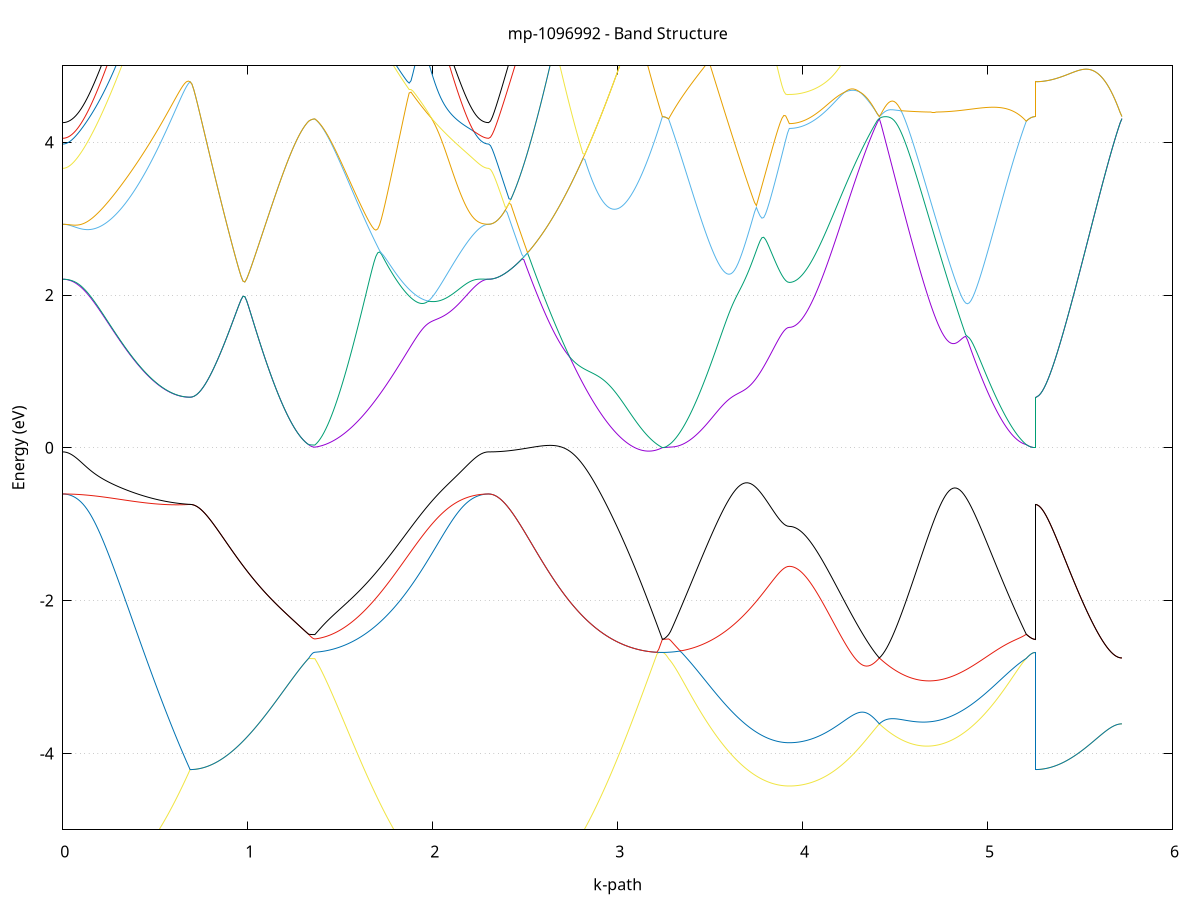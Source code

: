 set title 'mp-1096992 - Band Structure'
set xlabel 'k-path'
set ylabel 'Energy (eV)'
set grid y
set yrange [-5:5]
set terminal png size 800,600
set output 'mp-1096992_bands_gnuplot.png'
plot '-' using 1:2 with lines notitle, '-' using 1:2 with lines notitle, '-' using 1:2 with lines notitle, '-' using 1:2 with lines notitle, '-' using 1:2 with lines notitle, '-' using 1:2 with lines notitle, '-' using 1:2 with lines notitle, '-' using 1:2 with lines notitle, '-' using 1:2 with lines notitle, '-' using 1:2 with lines notitle, '-' using 1:2 with lines notitle, '-' using 1:2 with lines notitle, '-' using 1:2 with lines notitle, '-' using 1:2 with lines notitle, '-' using 1:2 with lines notitle, '-' using 1:2 with lines notitle, '-' using 1:2 with lines notitle, '-' using 1:2 with lines notitle, '-' using 1:2 with lines notitle, '-' using 1:2 with lines notitle, '-' using 1:2 with lines notitle, '-' using 1:2 with lines notitle, '-' using 1:2 with lines notitle, '-' using 1:2 with lines notitle, '-' using 1:2 with lines notitle, '-' using 1:2 with lines notitle, '-' using 1:2 with lines notitle, '-' using 1:2 with lines notitle, '-' using 1:2 with lines notitle, '-' using 1:2 with lines notitle, '-' using 1:2 with lines notitle, '-' using 1:2 with lines notitle, '-' using 1:2 with lines notitle, '-' using 1:2 with lines notitle, '-' using 1:2 with lines notitle, '-' using 1:2 with lines notitle, '-' using 1:2 with lines notitle, '-' using 1:2 with lines notitle, '-' using 1:2 with lines notitle, '-' using 1:2 with lines notitle, '-' using 1:2 with lines notitle, '-' using 1:2 with lines notitle, '-' using 1:2 with lines notitle, '-' using 1:2 with lines notitle, '-' using 1:2 with lines notitle, '-' using 1:2 with lines notitle, '-' using 1:2 with lines notitle, '-' using 1:2 with lines notitle, '-' using 1:2 with lines notitle, '-' using 1:2 with lines notitle, '-' using 1:2 with lines notitle, '-' using 1:2 with lines notitle, '-' using 1:2 with lines notitle, '-' using 1:2 with lines notitle, '-' using 1:2 with lines notitle, '-' using 1:2 with lines notitle, '-' using 1:2 with lines notitle, '-' using 1:2 with lines notitle, '-' using 1:2 with lines notitle, '-' using 1:2 with lines notitle, '-' using 1:2 with lines notitle, '-' using 1:2 with lines notitle, '-' using 1:2 with lines notitle, '-' using 1:2 with lines notitle
0.000000 -6.493945
0.009976 -6.493745
0.019953 -6.493145
0.029929 -6.491945
0.039905 -6.490445
0.049881 -6.488445
0.059858 -6.486145
0.069834 -6.483345
0.079810 -6.480245
0.089786 -6.478245
0.099763 -6.477445
0.109739 -6.476545
0.119715 -6.475545
0.129691 -6.474545
0.139668 -6.473345
0.149644 -6.472145
0.159620 -6.470845
0.169596 -6.469445
0.179573 -6.468045
0.189549 -6.466545
0.199525 -6.464945
0.209501 -6.463345
0.219478 -6.461645
0.229454 -6.459845
0.239430 -6.458045
0.249406 -6.456145
0.259383 -6.454245
0.269359 -6.452245
0.279335 -6.450245
0.289311 -6.448145
0.299288 -6.446045
0.309264 -6.443945
0.319240 -6.441745
0.329216 -6.439545
0.339193 -6.437345
0.349169 -6.435145
0.359145 -6.432945
0.369121 -6.430645
0.379098 -6.428445
0.389074 -6.426145
0.399050 -6.423945
0.409026 -6.421745
0.419003 -6.419545
0.428979 -6.417445
0.438955 -6.415245
0.448932 -6.413245
0.458908 -6.411145
0.468884 -6.409145
0.478860 -6.407245
0.488837 -6.405445
0.498813 -6.403645
0.508789 -6.401945
0.518765 -6.400245
0.528742 -6.398745
0.538718 -6.397245
0.548694 -6.395845
0.558670 -6.394545
0.568647 -6.393345
0.578623 -6.392245
0.588599 -6.391145
0.598575 -6.390145
0.608552 -6.389245
0.618528 -6.388445
0.628504 -6.387645
0.638480 -6.386945
0.648457 -6.386245
0.658433 -6.385645
0.668409 -6.384945
0.678385 -6.384345
0.688362 -6.383745
0.688362 -6.383745
0.698220 -6.383745
0.708079 -6.383745
0.717938 -6.383645
0.727797 -6.383645
0.737656 -6.383545
0.747515 -6.383445
0.757374 -6.383345
0.767232 -6.383245
0.777091 -6.383145
0.786950 -6.383145
0.796809 -6.383045
0.806668 -6.383045
0.816527 -6.383145
0.826386 -6.383145
0.836244 -6.383345
0.846103 -6.383545
0.855962 -6.383745
0.865821 -6.384145
0.875680 -6.384545
0.885539 -6.385145
0.895397 -6.385745
0.905256 -6.386545
0.915115 -6.387345
0.924974 -6.388345
0.934833 -6.389445
0.944692 -6.390645
0.954551 -6.391945
0.964409 -6.393345
0.974268 -6.394845
0.984127 -6.396445
0.993986 -6.398145
1.003845 -6.399945
1.013704 -6.401845
1.023562 -6.403745
1.033421 -6.405745
1.043280 -6.407845
1.053139 -6.409945
1.062998 -6.412045
1.072857 -6.414245
1.082716 -6.416345
1.092574 -6.418545
1.102433 -6.420745
1.112292 -6.422945
1.122151 -6.425145
1.132010 -6.427345
1.141869 -6.429445
1.151727 -6.431545
1.161586 -6.433545
1.171445 -6.435545
1.181304 -6.437445
1.191163 -6.439345
1.201022 -6.441145
1.210881 -6.442945
1.220739 -6.444545
1.230598 -6.446145
1.240457 -6.447645
1.250316 -6.449045
1.260175 -6.450345
1.270034 -6.451545
1.279893 -6.452745
1.289751 -6.453745
1.299610 -6.454645
1.309469 -6.455445
1.319328 -6.456145
1.329187 -6.456745
1.329187 -6.456745
1.337590 -6.457145
1.345993 -6.457545
1.354397 -6.457745
1.362800 -6.457745
1.362800 -6.457745
1.372799 -6.457545
1.382798 -6.457345
1.392796 -6.457145
1.402795 -6.456745
1.412794 -6.456445
1.422792 -6.456045
1.432791 -6.455645
1.442790 -6.455145
1.452788 -6.454645
1.462787 -6.454145
1.472786 -6.453645
1.482784 -6.453045
1.492783 -6.452545
1.502782 -6.451945
1.512781 -6.451345
1.522779 -6.450845
1.532778 -6.450245
1.542777 -6.449645
1.552775 -6.449045
1.562774 -6.448545
1.572773 -6.448045
1.582771 -6.447545
1.592770 -6.447045
1.602769 -6.446645
1.612767 -6.446245
1.622766 -6.445845
1.632765 -6.445545
1.642764 -6.445345
1.652762 -6.445045
1.662761 -6.444845
1.672760 -6.444745
1.682758 -6.444645
1.692757 -6.444545
1.702756 -6.444445
1.712754 -6.444445
1.722753 -6.444545
1.732752 -6.444545
1.742750 -6.444645
1.752749 -6.444745
1.762748 -6.444845
1.772747 -6.444945
1.782745 -6.445145
1.792744 -6.445345
1.802743 -6.445445
1.812741 -6.445645
1.822740 -6.445845
1.832739 -6.446145
1.842737 -6.446345
1.852736 -6.446645
1.862735 -6.446945
1.872733 -6.447245
1.882732 -6.447645
1.892731 -6.448045
1.902729 -6.448545
1.912728 -6.449045
1.922727 -6.449545
1.932726 -6.450245
1.942724 -6.450945
1.952723 -6.451645
1.962722 -6.452445
1.972720 -6.453345
1.982719 -6.454245
1.992718 -6.455245
2.002716 -6.456345
2.012715 -6.457445
2.022714 -6.458545
2.032712 -6.459645
2.042711 -6.460845
2.052710 -6.462145
2.062709 -6.463345
2.072707 -6.464545
2.082706 -6.465745
2.092705 -6.467045
2.102703 -6.468245
2.112702 -6.469445
2.122701 -6.470645
2.132699 -6.471745
2.142698 -6.472845
2.152697 -6.473945
2.162695 -6.474945
2.172694 -6.475945
2.182693 -6.476945
2.192692 -6.477845
2.202690 -6.478845
2.212689 -6.479945
2.222688 -6.481545
2.232686 -6.483845
2.242685 -6.486345
2.252684 -6.488545
2.262682 -6.490445
2.272681 -6.491945
2.282680 -6.493045
2.292678 -6.493745
2.302677 -6.493945
2.302677 -6.493945
2.312669 -6.493645
2.322662 -6.492445
2.332654 -6.490545
2.342646 -6.487945
2.352639 -6.484545
2.362631 -6.480445
2.372623 -6.475645
2.382616 -6.471345
2.392608 -6.468645
2.402600 -6.465545
2.412592 -6.462245
2.422585 -6.458645
2.432577 -6.454745
2.442569 -6.450545
2.452562 -6.446245
2.462554 -6.441545
2.472546 -6.436745
2.482538 -6.431745
2.492531 -6.426545
2.502523 -6.421145
2.512515 -6.415745
2.522508 -6.410145
2.532500 -6.404545
2.542492 -6.398945
2.552485 -6.393345
2.562477 -6.387745
2.572469 -6.382345
2.582461 -6.377045
2.592454 -6.371845
2.602446 -6.366845
2.612438 -6.361945
2.622431 -6.357345
2.632423 -6.352945
2.642415 -6.348645
2.652407 -6.344545
2.662400 -6.340545
2.672392 -6.336745
2.682384 -6.332945
2.692377 -6.329245
2.702369 -6.325545
2.712361 -6.321945
2.722354 -6.318245
2.732346 -6.314645
2.742338 -6.310945
2.752330 -6.307245
2.762323 -6.303545
2.772315 -6.299745
2.782307 -6.295945
2.792300 -6.292045
2.802292 -6.288045
2.812284 -6.284045
2.822276 -6.279945
2.832269 -6.275745
2.842261 -6.271545
2.852253 -6.267145
2.862246 -6.262845
2.872238 -6.258345
2.882230 -6.254445
2.892223 -6.263145
2.902215 -6.271945
2.912207 -6.280645
2.922199 -6.289345
2.932192 -6.297945
2.942184 -6.306545
2.952176 -6.315045
2.962169 -6.323445
2.972161 -6.331745
2.982153 -6.339945
2.992145 -6.347945
3.002138 -6.355745
3.012130 -6.363345
3.022122 -6.370845
3.032115 -6.378045
3.042107 -6.384945
3.052099 -6.391745
3.062092 -6.398145
3.072084 -6.404345
3.082076 -6.410245
3.092068 -6.415845
3.102061 -6.421145
3.112053 -6.426045
3.122045 -6.430645
3.132038 -6.434945
3.142030 -6.438945
3.152022 -6.442545
3.162015 -6.445745
3.172007 -6.448645
3.181999 -6.451045
3.191991 -6.453245
3.201984 -6.454945
3.211976 -6.456245
3.221968 -6.457245
3.231961 -6.457845
3.241953 -6.458045
3.241953 -6.458045
3.250356 -6.458045
3.258760 -6.457945
3.267163 -6.457845
3.275566 -6.457745
3.275566 -6.457745
3.285454 -6.457545
3.295342 -6.457145
3.305230 -6.456445
3.315118 -6.455645
3.325006 -6.454545
3.334894 -6.453245
3.344782 -6.451745
3.354669 -6.450045
3.364557 -6.448145
3.374445 -6.446045
3.384333 -6.443745
3.394221 -6.441345
3.404109 -6.438645
3.413997 -6.435845
3.423885 -6.432845
3.433773 -6.429745
3.443660 -6.426445
3.453548 -6.422945
3.463436 -6.419445
3.473324 -6.415745
3.483212 -6.411945
3.493100 -6.408045
3.502988 -6.404045
3.512876 -6.400045
3.522764 -6.395945
3.532652 -6.391845
3.542539 -6.387745
3.552427 -6.383645
3.562315 -6.379545
3.572203 -6.375645
3.582091 -6.371745
3.591979 -6.368045
3.601867 -6.364445
3.611755 -6.361045
3.621643 -6.357745
3.631530 -6.354645
3.641418 -6.351745
3.651306 -6.348945
3.661194 -6.346245
3.671082 -6.343645
3.680970 -6.341045
3.690858 -6.338545
3.700746 -6.336045
3.710634 -6.333445
3.720522 -6.330945
3.730409 -6.328245
3.740297 -6.325645
3.750185 -6.322945
3.760073 -6.320145
3.769961 -6.317245
3.779849 -6.314345
3.789737 -6.311445
3.799625 -6.308445
3.809513 -6.305445
3.819400 -6.302445
3.829288 -6.299445
3.839176 -6.296445
3.849064 -6.293545
3.858952 -6.290745
3.868840 -6.288045
3.878728 -6.285645
3.888616 -6.283445
3.898504 -6.281645
3.908392 -6.280245
3.918279 -6.279345
3.928167 -6.279045
3.928167 -6.279045
3.938101 -6.279045
3.948034 -6.279045
3.957968 -6.279145
3.967902 -6.279145
3.977835 -6.279145
3.987769 -6.279245
3.997702 -6.279245
4.007636 -6.279345
4.017569 -6.279345
4.027503 -6.279445
4.037437 -6.279445
4.047370 -6.279445
4.057304 -6.279545
4.067237 -6.279545
4.077171 -6.279545
4.087105 -6.279545
4.097038 -6.279445
4.106972 -6.279445
4.116905 -6.279345
4.126839 -6.279245
4.136772 -6.279045
4.146706 -6.278945
4.156640 -6.278645
4.166573 -6.278445
4.176507 -6.278145
4.186440 -6.277745
4.196374 -6.277345
4.206307 -6.277245
4.216241 -6.277545
4.226175 -6.277745
4.236108 -6.277745
4.246042 -6.277645
4.255975 -6.277345
4.265909 -6.276945
4.275842 -6.276445
4.285776 -6.275745
4.295710 -6.274945
4.305643 -6.273945
4.315577 -6.272945
4.325510 -6.271745
4.335444 -6.270545
4.345377 -6.269145
4.355311 -6.267745
4.365245 -6.266245
4.375178 -6.264745
4.385112 -6.263145
4.395045 -6.261645
4.404979 -6.260145
4.414912 -6.258845
4.414912 -6.258845
4.424844 -6.260545
4.434775 -6.263245
4.444706 -6.266345
4.454637 -6.269645
4.464568 -6.272945
4.474499 -6.276345
4.484430 -6.279645
4.494362 -6.283045
4.504293 -6.286445
4.514224 -6.289845
4.524155 -6.293145
4.534086 -6.296345
4.544017 -6.299545
4.553948 -6.302645
4.563880 -6.305645
4.573811 -6.308545
4.583742 -6.311345
4.593673 -6.314045
4.603604 -6.316745
4.613535 -6.319245
4.623466 -6.321645
4.633398 -6.324045
4.643329 -6.326245
4.653260 -6.328345
4.663191 -6.330345
4.673122 -6.332245
4.683053 -6.334145
4.692984 -6.335945
4.702916 -6.337645
4.712847 -6.339245
4.722778 -6.340845
4.732709 -6.342345
4.742640 -6.343845
4.752571 -6.345345
4.762502 -6.346845
4.772434 -6.348445
4.782365 -6.349945
4.792296 -6.351645
4.802227 -6.353345
4.812158 -6.355045
4.822089 -6.356945
4.832020 -6.358945
4.841952 -6.361045
4.851883 -6.363245
4.861814 -6.365645
4.871745 -6.368145
4.881676 -6.370845
4.891607 -6.373645
4.901538 -6.376545
4.911470 -6.379545
4.921401 -6.382645
4.931332 -6.385945
4.941263 -6.389245
4.951194 -6.392645
4.961125 -6.396045
4.971056 -6.399545
4.980988 -6.402945
4.990919 -6.406445
5.000850 -6.409945
5.010781 -6.413345
5.020712 -6.416645
5.030643 -6.420045
5.040574 -6.423245
5.050506 -6.426345
5.060437 -6.429445
5.070368 -6.432345
5.080299 -6.435145
5.090230 -6.437845
5.100161 -6.440345
5.110092 -6.442745
5.120024 -6.444945
5.129955 -6.446945
5.139886 -6.448845
5.149817 -6.450545
5.159748 -6.452045
5.169679 -6.453345
5.179610 -6.454545
5.189542 -6.455445
5.199473 -6.456245
5.209404 -6.456745
5.209404 -6.456745
5.218911 -6.457245
5.228418 -6.457545
5.237926 -6.457845
5.247433 -6.457945
5.256940 -6.458045
5.256940 -6.383745
5.266933 -6.383845
5.276925 -6.383945
5.286917 -6.384245
5.296910 -6.384545
5.306902 -6.384845
5.316894 -6.385245
5.326886 -6.385545
5.336879 -6.385845
5.346871 -6.385945
5.356863 -6.386045
5.366856 -6.386045
5.376848 -6.385845
5.386840 -6.385445
5.396833 -6.384845
5.406825 -6.384145
5.416817 -6.383145
5.426809 -6.381945
5.436802 -6.380645
5.446794 -6.379045
5.456786 -6.377145
5.466779 -6.375145
5.476771 -6.372845
5.486763 -6.370345
5.496755 -6.367645
5.506748 -6.364645
5.516740 -6.361445
5.526732 -6.358045
5.536725 -6.354445
5.546717 -6.350645
5.556709 -6.346645
5.566702 -6.342345
5.576694 -6.337945
5.586686 -6.333345
5.596678 -6.328545
5.606671 -6.323545
5.616663 -6.318445
5.626655 -6.313145
5.636648 -6.307745
5.646640 -6.302145
5.656632 -6.296545
5.666624 -6.290745
5.676617 -6.284945
5.686609 -6.279045
5.696601 -6.273145
5.706594 -6.267345
5.716586 -6.261945
5.726578 -6.258845
e
0.000000 -6.481845
0.009976 -6.481745
0.019953 -6.481645
0.029929 -6.481445
0.039905 -6.481145
0.049881 -6.480745
0.059858 -6.480245
0.069834 -6.479645
0.079810 -6.479045
0.089786 -6.476645
0.099763 -6.472845
0.109739 -6.468645
0.119715 -6.464245
0.129691 -6.459545
0.139668 -6.454645
0.149644 -6.449545
0.159620 -6.444245
0.169596 -6.438945
0.179573 -6.433445
0.189549 -6.428045
0.199525 -6.422645
0.209501 -6.417345
0.219478 -6.412045
0.229454 -6.407045
0.239430 -6.402145
0.249406 -6.397445
0.259383 -6.393045
0.269359 -6.388945
0.279335 -6.385145
0.289311 -6.381645
0.299288 -6.378445
0.309264 -6.375645
0.319240 -6.373045
0.329216 -6.370945
0.339193 -6.369045
0.349169 -6.367445
0.359145 -6.366145
0.369121 -6.365145
0.379098 -6.364345
0.389074 -6.363845
0.399050 -6.363545
0.409026 -6.363345
0.419003 -6.363445
0.428979 -6.363645
0.438955 -6.363945
0.448932 -6.364445
0.458908 -6.365045
0.468884 -6.365645
0.478860 -6.366445
0.488837 -6.367245
0.498813 -6.368045
0.508789 -6.368945
0.518765 -6.369945
0.528742 -6.370845
0.538718 -6.371845
0.548694 -6.372745
0.558670 -6.373745
0.568647 -6.374645
0.578623 -6.375645
0.588599 -6.376545
0.598575 -6.377345
0.608552 -6.378245
0.618528 -6.379045
0.628504 -6.379745
0.638480 -6.380545
0.648457 -6.381245
0.658433 -6.381845
0.668409 -6.382545
0.678385 -6.383145
0.688362 -6.383745
0.688362 -6.383745
0.698220 -6.383745
0.708079 -6.383745
0.717938 -6.383645
0.727797 -6.383645
0.737656 -6.383545
0.747515 -6.383445
0.757374 -6.383345
0.767232 -6.383245
0.777091 -6.383145
0.786950 -6.383145
0.796809 -6.383045
0.806668 -6.383045
0.816527 -6.383145
0.826386 -6.383145
0.836244 -6.383345
0.846103 -6.383545
0.855962 -6.383745
0.865821 -6.384145
0.875680 -6.384545
0.885539 -6.385145
0.895397 -6.385745
0.905256 -6.386545
0.915115 -6.387345
0.924974 -6.388345
0.934833 -6.389445
0.944692 -6.390645
0.954551 -6.391945
0.964409 -6.393345
0.974268 -6.394845
0.984127 -6.396445
0.993986 -6.398145
1.003845 -6.399945
1.013704 -6.401845
1.023562 -6.403745
1.033421 -6.405745
1.043280 -6.407845
1.053139 -6.409945
1.062998 -6.412045
1.072857 -6.414245
1.082716 -6.416345
1.092574 -6.418545
1.102433 -6.420745
1.112292 -6.422945
1.122151 -6.425145
1.132010 -6.427345
1.141869 -6.429445
1.151727 -6.431545
1.161586 -6.433545
1.171445 -6.435545
1.181304 -6.437445
1.191163 -6.439345
1.201022 -6.441145
1.210881 -6.442945
1.220739 -6.444545
1.230598 -6.446145
1.240457 -6.447645
1.250316 -6.449045
1.260175 -6.450345
1.270034 -6.451545
1.279893 -6.452745
1.289751 -6.453745
1.299610 -6.454645
1.309469 -6.455445
1.319328 -6.456145
1.329187 -6.456745
1.329187 -6.456745
1.337590 -6.456845
1.345993 -6.456945
1.354397 -6.456945
1.362800 -6.457045
1.362800 -6.457045
1.372799 -6.456345
1.382798 -6.455445
1.392796 -6.454345
1.402795 -6.453145
1.412794 -6.451845
1.422792 -6.450245
1.432791 -6.448645
1.442790 -6.446845
1.452788 -6.444945
1.462787 -6.442945
1.472786 -6.440745
1.482784 -6.438545
1.492783 -6.436245
1.502782 -6.433945
1.512781 -6.431545
1.522779 -6.429145
1.532778 -6.426645
1.542777 -6.424145
1.552775 -6.421745
1.562774 -6.419245
1.572773 -6.416845
1.582771 -6.414445
1.592770 -6.412045
1.602769 -6.409845
1.612767 -6.407545
1.622766 -6.405445
1.632765 -6.403345
1.642764 -6.401345
1.652762 -6.399445
1.662761 -6.397645
1.672760 -6.395945
1.682758 -6.394345
1.692757 -6.392845
1.702756 -6.391445
1.712754 -6.390145
1.722753 -6.388945
1.732752 -6.387845
1.742750 -6.386845
1.752749 -6.386045
1.762748 -6.385245
1.772747 -6.384645
1.782745 -6.384045
1.792744 -6.383645
1.802743 -6.383345
1.812741 -6.383145
1.822740 -6.383045
1.832739 -6.383045
1.842737 -6.383145
1.852736 -6.383245
1.862735 -6.383545
1.872733 -6.383845
1.882732 -6.384345
1.892731 -6.384845
1.902729 -6.385445
1.912728 -6.386145
1.922727 -6.386845
1.932726 -6.387745
1.942724 -6.388645
1.952723 -6.389745
1.962722 -6.390845
1.972720 -6.392245
1.982719 -6.393645
1.992718 -6.395245
2.002716 -6.397045
2.012715 -6.399145
2.022714 -6.401345
2.032712 -6.403745
2.042711 -6.406545
2.052710 -6.409445
2.062709 -6.412645
2.072707 -6.416145
2.082706 -6.419845
2.092705 -6.423745
2.102703 -6.427945
2.112702 -6.432245
2.122701 -6.436745
2.132699 -6.441245
2.142698 -6.445945
2.152697 -6.450545
2.162695 -6.455145
2.172694 -6.459645
2.182693 -6.464045
2.192692 -6.468145
2.202690 -6.471945
2.212689 -6.475345
2.222688 -6.477845
2.232686 -6.479245
2.242685 -6.480045
2.252684 -6.480645
2.262682 -6.481145
2.272681 -6.481445
2.282680 -6.481645
2.292678 -6.481745
2.302677 -6.481845
2.302677 -6.481845
2.312669 -6.481645
2.322662 -6.481145
2.332654 -6.480345
2.342646 -6.479145
2.352639 -6.477745
2.362631 -6.475945
2.372623 -6.473745
2.382616 -6.470045
2.392608 -6.463845
2.402600 -6.456945
2.412592 -6.449345
2.422585 -6.441145
2.432577 -6.432345
2.442569 -6.422945
2.452562 -6.413045
2.462554 -6.402645
2.472546 -6.391845
2.482538 -6.380645
2.492531 -6.369145
2.502523 -6.357445
2.512515 -6.345545
2.522508 -6.333645
2.532500 -6.321845
2.542492 -6.310145
2.552485 -6.298845
2.562477 -6.287945
2.572469 -6.277645
2.582461 -6.270045
2.592454 -6.265545
2.602446 -6.260645
2.612438 -6.255145
2.622431 -6.249045
2.632423 -6.242545
2.642415 -6.235545
2.652407 -6.228145
2.662400 -6.220345
2.672392 -6.212145
2.682384 -6.203945
2.692377 -6.199545
2.702369 -6.195245
2.712361 -6.191045
2.722354 -6.186945
2.732346 -6.182845
2.742338 -6.178845
2.752330 -6.174845
2.762323 -6.170745
2.772315 -6.166745
2.782307 -6.171845
2.792300 -6.179645
2.802292 -6.187545
2.812284 -6.195545
2.822276 -6.203645
2.832269 -6.211845
2.842261 -6.220245
2.852253 -6.228645
2.862246 -6.237245
2.872238 -6.245845
2.882230 -6.254445
2.892223 -6.263145
2.902215 -6.271945
2.912207 -6.280645
2.922199 -6.289345
2.932192 -6.297945
2.942184 -6.306545
2.952176 -6.315045
2.962169 -6.323445
2.972161 -6.331745
2.982153 -6.339945
2.992145 -6.347945
3.002138 -6.355745
3.012130 -6.363345
3.022122 -6.370845
3.032115 -6.378045
3.042107 -6.384945
3.052099 -6.391745
3.062092 -6.398145
3.072084 -6.404345
3.082076 -6.410245
3.092068 -6.415845
3.102061 -6.421145
3.112053 -6.426045
3.122045 -6.430645
3.132038 -6.434945
3.142030 -6.438945
3.152022 -6.442545
3.162015 -6.445745
3.172007 -6.448645
3.181999 -6.451045
3.191991 -6.453245
3.201984 -6.454945
3.211976 -6.456245
3.221968 -6.457245
3.231961 -6.457845
3.241953 -6.458045
3.241953 -6.458045
3.250356 -6.457945
3.258760 -6.457745
3.267163 -6.457445
3.275566 -6.457045
3.275566 -6.457045
3.285454 -6.456445
3.295342 -6.455645
3.305230 -6.454445
3.315118 -6.453145
3.325006 -6.451445
3.334894 -6.449545
3.344782 -6.447345
3.354669 -6.444945
3.364557 -6.442345
3.374445 -6.439445
3.384333 -6.436445
3.394221 -6.433145
3.404109 -6.429645
3.413997 -6.425945
3.423885 -6.422145
3.433773 -6.418145
3.443660 -6.414045
3.453548 -6.409845
3.463436 -6.405545
3.473324 -6.401145
3.483212 -6.396645
3.493100 -6.392145
3.502988 -6.387545
3.512876 -6.383045
3.522764 -6.378445
3.532652 -6.373945
3.542539 -6.369445
3.552427 -6.364945
3.562315 -6.360545
3.572203 -6.356145
3.582091 -6.351745
3.591979 -6.347245
3.601867 -6.342845
3.611755 -6.338345
3.621643 -6.333845
3.631530 -6.329245
3.641418 -6.324645
3.651306 -6.320045
3.661194 -6.315245
3.671082 -6.310545
3.680970 -6.305745
3.690858 -6.300945
3.700746 -6.296145
3.710634 -6.291345
3.720522 -6.286545
3.730409 -6.281745
3.740297 -6.276945
3.750185 -6.272145
3.760073 -6.267345
3.769961 -6.262545
3.779849 -6.257745
3.789737 -6.252945
3.799625 -6.248145
3.809513 -6.243445
3.819400 -6.238745
3.829288 -6.234245
3.839176 -6.231645
3.849064 -6.232845
3.858952 -6.234245
3.868840 -6.235745
3.878728 -6.237245
3.888616 -6.238645
3.898504 -6.239845
3.908392 -6.240745
3.918279 -6.241345
3.928167 -6.241545
3.928167 -6.241545
3.938101 -6.241745
3.948034 -6.242045
3.957968 -6.242645
3.967902 -6.243445
3.977835 -6.244445
3.987769 -6.245645
3.997702 -6.246945
4.007636 -6.248445
4.017569 -6.250045
4.027503 -6.251745
4.037437 -6.253445
4.047370 -6.255345
4.057304 -6.257145
4.067237 -6.259045
4.077171 -6.260845
4.087105 -6.262645
4.097038 -6.264445
4.106972 -6.266145
4.116905 -6.267745
4.126839 -6.269345
4.136772 -6.270745
4.146706 -6.272045
4.156640 -6.273245
4.166573 -6.274345
4.176507 -6.275245
4.186440 -6.276045
4.196374 -6.276745
4.206307 -6.276845
4.216241 -6.276345
4.226175 -6.275745
4.236108 -6.275145
4.246042 -6.274445
4.255975 -6.273645
4.265909 -6.272845
4.275842 -6.271945
4.285776 -6.270945
4.295710 -6.269945
4.305643 -6.268845
4.315577 -6.267645
4.325510 -6.266445
4.335444 -6.265145
4.345377 -6.263845
4.355311 -6.262545
4.365245 -6.261145
4.375178 -6.259845
4.385112 -6.258645
4.395045 -6.257945
4.404979 -6.257945
4.414912 -6.258845
4.414912 -6.258845
4.424844 -6.259845
4.434775 -6.262745
4.444706 -6.265945
4.454637 -6.269345
4.464568 -6.272745
4.474499 -6.276245
4.484430 -6.279645
4.494362 -6.282845
4.504293 -6.286045
4.514224 -6.289145
4.524155 -6.292145
4.534086 -6.295045
4.544017 -6.297945
4.553948 -6.300645
4.563880 -6.303245
4.573811 -6.305745
4.583742 -6.308145
4.593673 -6.310345
4.603604 -6.312545
4.613535 -6.314545
4.623466 -6.316545
4.633398 -6.318345
4.643329 -6.320145
4.653260 -6.321745
4.663191 -6.323345
4.673122 -6.324845
4.683053 -6.326245
4.692984 -6.327545
4.702916 -6.328845
4.712847 -6.330145
4.722778 -6.331345
4.732709 -6.332545
4.742640 -6.333845
4.752571 -6.335045
4.762502 -6.336445
4.772434 -6.337745
4.782365 -6.339245
4.792296 -6.340845
4.802227 -6.342645
4.812158 -6.344445
4.822089 -6.346545
4.832020 -6.348745
4.841952 -6.351145
4.851883 -6.353745
4.861814 -6.356545
4.871745 -6.359545
4.881676 -6.362645
4.891607 -6.365945
4.901538 -6.369345
4.911470 -6.372945
4.921401 -6.376545
4.931332 -6.380345
4.941263 -6.384145
4.951194 -6.387945
4.961125 -6.391845
4.971056 -6.395745
4.980988 -6.399645
4.990919 -6.403445
5.000850 -6.407245
5.010781 -6.411045
5.020712 -6.414645
5.030643 -6.418245
5.040574 -6.421745
5.050506 -6.425045
5.060437 -6.428345
5.070368 -6.431445
5.080299 -6.434345
5.090230 -6.437145
5.100161 -6.439845
5.110092 -6.442345
5.120024 -6.444645
5.129955 -6.446745
5.139886 -6.448645
5.149817 -6.450445
5.159748 -6.451945
5.169679 -6.453345
5.179610 -6.454445
5.189542 -6.455445
5.199473 -6.456145
5.209404 -6.456745
5.209404 -6.456745
5.218911 -6.457245
5.228418 -6.457545
5.237926 -6.457845
5.247433 -6.457945
5.256940 -6.458045
5.256940 -6.383745
5.266933 -6.383845
5.276925 -6.383945
5.286917 -6.384245
5.296910 -6.384545
5.306902 -6.384845
5.316894 -6.385245
5.326886 -6.385545
5.336879 -6.385845
5.346871 -6.385945
5.356863 -6.386045
5.366856 -6.386045
5.376848 -6.385845
5.386840 -6.385445
5.396833 -6.384845
5.406825 -6.384145
5.416817 -6.383145
5.426809 -6.381945
5.436802 -6.380645
5.446794 -6.379045
5.456786 -6.377145
5.466779 -6.375145
5.476771 -6.372845
5.486763 -6.370345
5.496755 -6.367645
5.506748 -6.364645
5.516740 -6.361445
5.526732 -6.358045
5.536725 -6.354445
5.546717 -6.350645
5.556709 -6.346645
5.566702 -6.342345
5.576694 -6.337945
5.586686 -6.333345
5.596678 -6.328545
5.606671 -6.323545
5.616663 -6.318445
5.626655 -6.313145
5.636648 -6.307745
5.646640 -6.302145
5.656632 -6.296545
5.666624 -6.290745
5.676617 -6.284945
5.686609 -6.279045
5.696601 -6.273145
5.706594 -6.267345
5.716586 -6.261945
5.726578 -6.258845
e
0.000000 -6.266945
0.009976 -6.266945
0.019953 -6.266645
0.029929 -6.266345
0.039905 -6.265845
0.049881 -6.265245
0.059858 -6.264445
0.069834 -6.263545
0.079810 -6.262545
0.089786 -6.261445
0.099763 -6.260245
0.109739 -6.258945
0.119715 -6.257545
0.129691 -6.256045
0.139668 -6.254545
0.149644 -6.253045
0.159620 -6.251545
0.169596 -6.250245
0.179573 -6.249545
0.189549 -6.249045
0.199525 -6.248645
0.209501 -6.248345
0.219478 -6.248145
0.229454 -6.247945
0.239430 -6.247845
0.249406 -6.247945
0.259383 -6.248045
0.269359 -6.248345
0.279335 -6.248845
0.289311 -6.249445
0.299288 -6.250345
0.309264 -6.251445
0.319240 -6.252945
0.329216 -6.254845
0.339193 -6.257045
0.349169 -6.259545
0.359145 -6.262345
0.369121 -6.265245
0.379098 -6.268445
0.389074 -6.271645
0.399050 -6.274945
0.409026 -6.278345
0.419003 -6.281745
0.428979 -6.285245
0.438955 -6.288645
0.448932 -6.292045
0.458908 -6.295445
0.468884 -6.298745
0.478860 -6.301945
0.488837 -6.305145
0.498813 -6.308145
0.508789 -6.311045
0.518765 -6.313845
0.528742 -6.316545
0.538718 -6.319045
0.548694 -6.321345
0.558670 -6.323545
0.568647 -6.325545
0.578623 -6.327345
0.588599 -6.329045
0.598575 -6.330445
0.608552 -6.331745
0.618528 -6.332745
0.628504 -6.333645
0.638480 -6.334245
0.648457 -6.334745
0.658433 -6.334945
0.668409 -6.335045
0.678385 -6.334945
0.688362 -6.334645
0.688362 -6.334645
0.698220 -6.334545
0.708079 -6.334245
0.717938 -6.333845
0.727797 -6.333345
0.737656 -6.332545
0.747515 -6.331645
0.757374 -6.330645
0.767232 -6.329445
0.777091 -6.328045
0.786950 -6.326545
0.796809 -6.324845
0.806668 -6.322945
0.816527 -6.320945
0.826386 -6.318845
0.836244 -6.316545
0.846103 -6.314045
0.855962 -6.311445
0.865821 -6.308745
0.875680 -6.305845
0.885539 -6.302745
0.895397 -6.299645
0.905256 -6.296345
0.915115 -6.292845
0.924974 -6.289345
0.934833 -6.285645
0.944692 -6.281845
0.954551 -6.277945
0.964409 -6.273945
0.974268 -6.269845
0.984127 -6.265645
0.993986 -6.261345
1.003845 -6.256945
1.013704 -6.252445
1.023562 -6.247845
1.033421 -6.243245
1.043280 -6.238545
1.053139 -6.233745
1.062998 -6.228945
1.072857 -6.224045
1.082716 -6.219145
1.092574 -6.214145
1.102433 -6.209145
1.112292 -6.204145
1.122151 -6.199045
1.132010 -6.193945
1.141869 -6.188945
1.151727 -6.183845
1.161586 -6.178845
1.171445 -6.173745
1.181304 -6.168845
1.191163 -6.163845
1.201022 -6.159045
1.210881 -6.154245
1.220739 -6.149545
1.230598 -6.145045
1.240457 -6.140645
1.250316 -6.136445
1.260175 -6.132345
1.270034 -6.128545
1.279893 -6.124945
1.289751 -6.121745
1.299610 -6.118745
1.309469 -6.116045
1.319328 -6.113745
1.329187 -6.111845
1.329187 -6.111845
1.337590 -6.111145
1.345993 -6.110545
1.354397 -6.110245
1.362800 -6.110145
1.362800 -6.110145
1.372799 -6.111645
1.382798 -6.113345
1.392796 -6.115345
1.402795 -6.117445
1.412794 -6.119645
1.422792 -6.124145
1.432791 -6.131245
1.442790 -6.138645
1.452788 -6.146145
1.462787 -6.153745
1.472786 -6.161345
1.482784 -6.169145
1.492783 -6.176845
1.502782 -6.184445
1.512781 -6.192145
1.522779 -6.199745
1.532778 -6.207145
1.542777 -6.214545
1.552775 -6.221745
1.562774 -6.228845
1.572773 -6.235845
1.582771 -6.242545
1.592770 -6.249145
1.602769 -6.255445
1.612767 -6.261645
1.622766 -6.267545
1.632765 -6.273245
1.642764 -6.278645
1.652762 -6.283845
1.662761 -6.288845
1.672760 -6.293445
1.682758 -6.297845
1.692757 -6.301945
1.702756 -6.305745
1.712754 -6.309245
1.722753 -6.312545
1.732752 -6.315445
1.742750 -6.318045
1.752749 -6.320445
1.762748 -6.322445
1.772747 -6.324145
1.782745 -6.325545
1.792744 -6.326645
1.802743 -6.327345
1.812741 -6.327845
1.822740 -6.328045
1.832739 -6.327845
1.842737 -6.327445
1.852736 -6.326645
1.862735 -6.325645
1.872733 -6.324245
1.882732 -6.322645
1.892731 -6.320745
1.902729 -6.318645
1.912728 -6.316145
1.922727 -6.313445
1.932726 -6.310545
1.942724 -6.307445
1.952723 -6.304045
1.962722 -6.300545
1.972720 -6.296845
1.982719 -6.293045
1.992718 -6.289045
2.002716 -6.285045
2.012715 -6.281045
2.022714 -6.277145
2.032712 -6.273245
2.042711 -6.269545
2.052710 -6.266045
2.062709 -6.262945
2.072707 -6.260245
2.082706 -6.257945
2.092705 -6.256245
2.102703 -6.255045
2.112702 -6.254245
2.122701 -6.253945
2.132699 -6.254145
2.142698 -6.254545
2.152697 -6.255245
2.162695 -6.256145
2.172694 -6.257245
2.182693 -6.258345
2.192692 -6.259445
2.202690 -6.260545
2.212689 -6.261645
2.222688 -6.262645
2.232686 -6.263645
2.242685 -6.264445
2.252684 -6.265245
2.262682 -6.265845
2.272681 -6.266345
2.282680 -6.266645
2.292678 -6.266945
2.302677 -6.266945
2.302677 -6.266945
2.312669 -6.267545
2.322662 -6.268945
2.332654 -6.270745
2.342646 -6.272745
2.352639 -6.274745
2.362631 -6.276745
2.372623 -6.278645
2.382616 -6.280445
2.392608 -6.282145
2.402600 -6.283645
2.412592 -6.285045
2.422585 -6.286345
2.432577 -6.287345
2.442569 -6.288245
2.452562 -6.288945
2.462554 -6.289345
2.472546 -6.289545
2.482538 -6.289545
2.492531 -6.289245
2.502523 -6.288545
2.512515 -6.287645
2.522508 -6.286345
2.532500 -6.284745
2.542492 -6.282745
2.552485 -6.280245
2.562477 -6.277345
2.572469 -6.273945
2.582461 -6.267945
2.592454 -6.258945
2.602446 -6.250645
2.612438 -6.242945
2.622431 -6.236045
2.632423 -6.229645
2.642415 -6.223745
2.652407 -6.218345
2.662400 -6.213245
2.672392 -6.208445
2.682384 -6.203745
2.692377 -6.195045
2.702369 -6.186245
2.712361 -6.177245
2.722354 -6.168245
2.732346 -6.159145
2.742338 -6.150245
2.752330 -6.149445
2.762323 -6.156745
2.772315 -6.164245
2.782307 -6.171845
2.792300 -6.179645
2.802292 -6.187545
2.812284 -6.195545
2.822276 -6.203645
2.832269 -6.211845
2.842261 -6.220245
2.852253 -6.228645
2.862246 -6.237245
2.872238 -6.245845
2.882230 -6.253845
2.892223 -6.249245
2.902215 -6.244545
2.912207 -6.239845
2.922199 -6.235045
2.932192 -6.230245
2.942184 -6.225345
2.952176 -6.220445
2.962169 -6.215445
2.972161 -6.210445
2.982153 -6.205345
2.992145 -6.200245
3.002138 -6.195145
3.012130 -6.190045
3.022122 -6.184845
3.032115 -6.179645
3.042107 -6.174445
3.052099 -6.169345
3.062092 -6.164145
3.072084 -6.158945
3.082076 -6.153845
3.092068 -6.148745
3.102061 -6.143645
3.112053 -6.138645
3.122045 -6.133645
3.132038 -6.128745
3.142030 -6.123945
3.152022 -6.119145
3.162015 -6.114445
3.172007 -6.110145
3.181999 -6.109645
3.191991 -6.109045
3.201984 -6.108545
3.211976 -6.108145
3.221968 -6.107845
3.231961 -6.107645
3.241953 -6.107645
3.241953 -6.107645
3.250356 -6.107845
3.258760 -6.108345
3.267163 -6.109045
3.275566 -6.110145
3.275566 -6.110145
3.285454 -6.111245
3.295342 -6.112945
3.305230 -6.115245
3.315118 -6.118545
3.325006 -6.122645
3.334894 -6.127345
3.344782 -6.132345
3.354669 -6.137645
3.364557 -6.143145
3.374445 -6.148645
3.384333 -6.154145
3.394221 -6.159545
3.404109 -6.164945
3.413997 -6.170245
3.423885 -6.175445
3.433773 -6.180445
3.443660 -6.185345
3.453548 -6.189945
3.463436 -6.194445
3.473324 -6.198645
3.483212 -6.202645
3.493100 -6.206345
3.502988 -6.209845
3.512876 -6.212945
3.522764 -6.215745
3.532652 -6.218345
3.542539 -6.220545
3.552427 -6.222345
3.562315 -6.223945
3.572203 -6.225145
3.582091 -6.226145
3.591979 -6.226745
3.601867 -6.227145
3.611755 -6.227345
3.621643 -6.227345
3.631530 -6.227145
3.641418 -6.226845
3.651306 -6.226445
3.661194 -6.225945
3.671082 -6.225445
3.680970 -6.224945
3.690858 -6.224545
3.700746 -6.224145
3.710634 -6.223845
3.720522 -6.223545
3.730409 -6.223445
3.740297 -6.223445
3.750185 -6.223545
3.760073 -6.223845
3.769961 -6.224245
3.779849 -6.224845
3.789737 -6.225545
3.799625 -6.226345
3.809513 -6.227345
3.819400 -6.228445
3.829288 -6.229645
3.839176 -6.228845
3.849064 -6.224645
3.858952 -6.220345
3.868840 -6.216145
3.878728 -6.212145
3.888616 -6.208545
3.898504 -6.205245
3.908392 -6.202745
3.918279 -6.200945
3.928167 -6.200345
3.928167 -6.200345
3.938101 -6.200445
3.948034 -6.200545
3.957968 -6.200845
3.967902 -6.201245
3.977835 -6.201745
3.987769 -6.202245
3.997702 -6.202945
4.007636 -6.203745
4.017569 -6.204545
4.027503 -6.205445
4.037437 -6.206445
4.047370 -6.207545
4.057304 -6.208545
4.067237 -6.209745
4.077171 -6.210945
4.087105 -6.212145
4.097038 -6.213345
4.106972 -6.214645
4.116905 -6.215845
4.126839 -6.217145
4.136772 -6.218445
4.146706 -6.219645
4.156640 -6.220945
4.166573 -6.222245
4.176507 -6.223445
4.186440 -6.224745
4.196374 -6.225945
4.206307 -6.227145
4.216241 -6.228345
4.226175 -6.229645
4.236108 -6.230845
4.246042 -6.232045
4.255975 -6.233245
4.265909 -6.234545
4.275842 -6.235845
4.285776 -6.237145
4.295710 -6.238445
4.305643 -6.239745
4.315577 -6.241145
4.325510 -6.242545
4.335444 -6.244045
4.345377 -6.245445
4.355311 -6.246945
4.365245 -6.248445
4.375178 -6.249845
4.385112 -6.251045
4.395045 -6.251845
4.404979 -6.251745
4.414912 -6.250845
4.414912 -6.250845
4.424844 -6.251145
4.434775 -6.250345
4.444706 -6.249245
4.454637 -6.247845
4.464568 -6.246445
4.474499 -6.245045
4.484430 -6.243645
4.494362 -6.242245
4.504293 -6.240945
4.514224 -6.239745
4.524155 -6.238645
4.534086 -6.237645
4.544017 -6.236845
4.553948 -6.236145
4.563880 -6.235645
4.573811 -6.235345
4.583742 -6.235145
4.593673 -6.235145
4.603604 -6.235345
4.613535 -6.235645
4.623466 -6.236145
4.633398 -6.236745
4.643329 -6.237445
4.653260 -6.238145
4.663191 -6.238945
4.673122 -6.239845
4.683053 -6.240745
4.692984 -6.241645
4.702916 -6.242545
4.712847 -6.243345
4.722778 -6.244245
4.732709 -6.245045
4.742640 -6.245745
4.752571 -6.246445
4.762502 -6.247045
4.772434 -6.247545
4.782365 -6.247845
4.792296 -6.248145
4.802227 -6.248145
4.812158 -6.248145
4.822089 -6.247845
4.832020 -6.247345
4.841952 -6.246645
4.851883 -6.245645
4.861814 -6.244545
4.871745 -6.243145
4.881676 -6.241445
4.891607 -6.239645
4.901538 -6.237545
4.911470 -6.235145
4.921401 -6.232545
4.931332 -6.229745
4.941263 -6.226745
4.951194 -6.223545
4.961125 -6.220245
4.971056 -6.216645
4.980988 -6.212845
4.990919 -6.208945
5.000850 -6.204845
5.010781 -6.200645
5.020712 -6.196245
5.030643 -6.191745
5.040574 -6.187145
5.050506 -6.182445
5.060437 -6.177645
5.070368 -6.172745
5.080299 -6.167745
5.090230 -6.162745
5.100161 -6.157745
5.110092 -6.152645
5.120024 -6.147645
5.129955 -6.142645
5.139886 -6.137645
5.149817 -6.132945
5.159748 -6.128345
5.169679 -6.124045
5.179610 -6.120145
5.189542 -6.116745
5.199473 -6.114045
5.209404 -6.111845
5.209404 -6.111845
5.218911 -6.110345
5.228418 -6.109145
5.237926 -6.108345
5.247433 -6.107845
5.256940 -6.107645
5.256940 -6.334645
5.266933 -6.334445
5.276925 -6.333945
5.286917 -6.333245
5.296910 -6.332145
5.306902 -6.330845
5.316894 -6.329245
5.326886 -6.327445
5.336879 -6.325445
5.346871 -6.323245
5.356863 -6.320845
5.366856 -6.318345
5.376848 -6.315645
5.386840 -6.312845
5.396833 -6.309845
5.406825 -6.306745
5.416817 -6.303445
5.426809 -6.300045
5.436802 -6.296545
5.446794 -6.292845
5.456786 -6.289045
5.466779 -6.285145
5.476771 -6.281145
5.486763 -6.277045
5.496755 -6.272845
5.506748 -6.268545
5.516740 -6.264245
5.526732 -6.259845
5.536725 -6.255345
5.546717 -6.250945
5.556709 -6.246545
5.566702 -6.242145
5.576694 -6.238045
5.586686 -6.234045
5.596678 -6.230345
5.606671 -6.227045
5.616663 -6.224445
5.626655 -6.222545
5.636648 -6.221645
5.646640 -6.221845
5.656632 -6.223145
5.666624 -6.225645
5.676617 -6.228945
5.686609 -6.233145
5.696601 -6.237845
5.706594 -6.242845
5.716586 -6.247845
5.726578 -6.250845
e
0.000000 -6.255545
0.009976 -6.255545
0.019953 -6.255445
0.029929 -6.255345
0.039905 -6.255145
0.049881 -6.254945
0.059858 -6.254645
0.069834 -6.254345
0.079810 -6.254045
0.089786 -6.253645
0.099763 -6.253145
0.109739 -6.252745
0.119715 -6.252245
0.129691 -6.251745
0.139668 -6.251245
0.149644 -6.250745
0.159620 -6.250245
0.169596 -6.249545
0.179573 -6.248245
0.189549 -6.246945
0.199525 -6.245645
0.209501 -6.244445
0.219478 -6.243445
0.229454 -6.242645
0.239430 -6.242145
0.249406 -6.241845
0.259383 -6.241845
0.269359 -6.242145
0.279335 -6.242645
0.289311 -6.243545
0.299288 -6.244545
0.309264 -6.245645
0.319240 -6.246845
0.329216 -6.247945
0.339193 -6.249145
0.349169 -6.250145
0.359145 -6.251245
0.369121 -6.252345
0.379098 -6.253345
0.389074 -6.254345
0.399050 -6.255245
0.409026 -6.259845
0.419003 -6.264545
0.428979 -6.269045
0.438955 -6.273445
0.448932 -6.277745
0.458908 -6.281945
0.468884 -6.285945
0.478860 -6.289745
0.488837 -6.293545
0.498813 -6.297045
0.508789 -6.300445
0.518765 -6.303745
0.528742 -6.306845
0.538718 -6.309745
0.548694 -6.312545
0.558670 -6.315145
0.568647 -6.317645
0.578623 -6.319945
0.588599 -6.322145
0.598575 -6.324145
0.608552 -6.325945
0.618528 -6.327645
0.628504 -6.329145
0.638480 -6.330445
0.648457 -6.331645
0.658433 -6.332645
0.668409 -6.333445
0.678385 -6.334145
0.688362 -6.334645
0.688362 -6.334645
0.698220 -6.334545
0.708079 -6.334245
0.717938 -6.333845
0.727797 -6.333345
0.737656 -6.332545
0.747515 -6.331645
0.757374 -6.330645
0.767232 -6.329445
0.777091 -6.328045
0.786950 -6.326545
0.796809 -6.324845
0.806668 -6.322945
0.816527 -6.320945
0.826386 -6.318845
0.836244 -6.316545
0.846103 -6.314045
0.855962 -6.311445
0.865821 -6.308745
0.875680 -6.305845
0.885539 -6.302745
0.895397 -6.299645
0.905256 -6.296345
0.915115 -6.292845
0.924974 -6.289345
0.934833 -6.285645
0.944692 -6.281845
0.954551 -6.277945
0.964409 -6.273945
0.974268 -6.269845
0.984127 -6.265645
0.993986 -6.261345
1.003845 -6.256945
1.013704 -6.252445
1.023562 -6.247845
1.033421 -6.243245
1.043280 -6.238545
1.053139 -6.233745
1.062998 -6.228945
1.072857 -6.224045
1.082716 -6.219145
1.092574 -6.214145
1.102433 -6.209145
1.112292 -6.204045
1.122151 -6.199045
1.132010 -6.193945
1.141869 -6.188945
1.151727 -6.183845
1.161586 -6.178845
1.171445 -6.173745
1.181304 -6.168845
1.191163 -6.163845
1.201022 -6.159045
1.210881 -6.154245
1.220739 -6.149545
1.230598 -6.145045
1.240457 -6.140645
1.250316 -6.136445
1.260175 -6.132345
1.270034 -6.128545
1.279893 -6.124945
1.289751 -6.121745
1.299610 -6.118745
1.309469 -6.116045
1.319328 -6.113745
1.329187 -6.111845
1.329187 -6.111845
1.337590 -6.110745
1.345993 -6.109845
1.354397 -6.109245
1.362800 -6.109045
1.362800 -6.109045
1.372799 -6.110045
1.382798 -6.111245
1.392796 -6.112745
1.402795 -6.114345
1.412794 -6.117145
1.422792 -6.122045
1.432791 -6.124645
1.442790 -6.127345
1.452788 -6.130345
1.462787 -6.133445
1.472786 -6.136745
1.482784 -6.140345
1.492783 -6.143945
1.502782 -6.147845
1.512781 -6.151745
1.522779 -6.155845
1.532778 -6.159945
1.542777 -6.164145
1.552775 -6.168445
1.562774 -6.172645
1.572773 -6.176945
1.582771 -6.181145
1.592770 -6.185345
1.602769 -6.189545
1.612767 -6.193645
1.622766 -6.197745
1.632765 -6.201645
1.642764 -6.205545
1.652762 -6.209245
1.662761 -6.212945
1.672760 -6.216445
1.682758 -6.219845
1.692757 -6.223145
1.702756 -6.226245
1.712754 -6.229245
1.722753 -6.232145
1.732752 -6.234845
1.742750 -6.237445
1.752749 -6.239845
1.762748 -6.242145
1.772747 -6.244345
1.782745 -6.246245
1.792744 -6.248145
1.802743 -6.249745
1.812741 -6.251245
1.822740 -6.252645
1.832739 -6.253845
1.842737 -6.254845
1.852736 -6.255745
1.862735 -6.256445
1.872733 -6.257045
1.882732 -6.257445
1.892731 -6.257745
1.902729 -6.257845
1.912728 -6.257845
1.922727 -6.257745
1.932726 -6.257545
1.942724 -6.257145
1.952723 -6.256745
1.962722 -6.256245
1.972720 -6.255645
1.982719 -6.254945
1.992718 -6.254345
2.002716 -6.253545
2.012715 -6.252845
2.022714 -6.252145
2.032712 -6.251445
2.042711 -6.250845
2.052710 -6.250345
2.062709 -6.249945
2.072707 -6.249545
2.082706 -6.249345
2.092705 -6.249245
2.102703 -6.249245
2.112702 -6.249345
2.122701 -6.249545
2.132699 -6.249845
2.142698 -6.250245
2.152697 -6.250745
2.162695 -6.251145
2.172694 -6.251645
2.182693 -6.252145
2.192692 -6.252645
2.202690 -6.253145
2.212689 -6.253545
2.222688 -6.253945
2.232686 -6.254345
2.242685 -6.254645
2.252684 -6.254945
2.262682 -6.255145
2.272681 -6.255345
2.282680 -6.255445
2.292678 -6.255545
2.302677 -6.255545
2.302677 -6.255545
2.312669 -6.254945
2.322662 -6.253245
2.332654 -6.251045
2.342646 -6.248545
2.352639 -6.245845
2.362631 -6.243045
2.372623 -6.240145
2.382616 -6.237245
2.392608 -6.234145
2.402600 -6.231145
2.412592 -6.227945
2.422585 -6.224845
2.432577 -6.221645
2.442569 -6.218445
2.452562 -6.215245
2.462554 -6.211945
2.472546 -6.208645
2.482538 -6.205245
2.492531 -6.201845
2.502523 -6.198445
2.512515 -6.194945
2.522508 -6.191445
2.532500 -6.187845
2.542492 -6.184145
2.552485 -6.180445
2.562477 -6.176645
2.572469 -6.172745
2.582461 -6.168745
2.592454 -6.164745
2.602446 -6.160545
2.612438 -6.156345
2.622431 -6.151945
2.632423 -6.147445
2.642415 -6.142845
2.652407 -6.138145
2.662400 -6.133245
2.672392 -6.128145
2.682384 -6.122845
2.692377 -6.117345
2.702369 -6.114445
2.712361 -6.121245
2.722354 -6.128045
2.732346 -6.135045
2.742338 -6.142245
2.752330 -6.149445
2.762323 -6.156745
2.772315 -6.164245
2.782307 -6.162645
2.792300 -6.158645
2.802292 -6.154545
2.812284 -6.150445
2.822276 -6.146345
2.832269 -6.142145
2.842261 -6.138045
2.852253 -6.133845
2.862246 -6.129745
2.872238 -6.125645
2.882230 -6.121545
2.892223 -6.117445
2.902215 -6.113445
2.912207 -6.109445
2.922199 -6.105445
2.932192 -6.101645
2.942184 -6.097845
2.952176 -6.094545
2.962169 -6.097245
2.972161 -6.099745
2.982153 -6.101945
2.992145 -6.104045
3.002138 -6.105845
3.012130 -6.107445
3.022122 -6.108845
3.032115 -6.109945
3.042107 -6.110945
3.052099 -6.111745
3.062092 -6.112345
3.072084 -6.112745
3.082076 -6.113045
3.092068 -6.113145
3.102061 -6.113145
3.112053 -6.112945
3.122045 -6.112645
3.132038 -6.112245
3.142030 -6.111845
3.152022 -6.111345
3.162015 -6.110745
3.172007 -6.110145
3.181999 -6.109645
3.191991 -6.109045
3.201984 -6.108545
3.211976 -6.108145
3.221968 -6.107845
3.231961 -6.107645
3.241953 -6.107645
3.241953 -6.107645
3.250356 -6.107745
3.258760 -6.108045
3.267163 -6.108445
3.275566 -6.109045
3.275566 -6.109045
3.285454 -6.109745
3.295342 -6.110645
3.305230 -6.111645
3.315118 -6.112845
3.325006 -6.114145
3.334894 -6.115545
3.344782 -6.117045
3.354669 -6.118545
3.364557 -6.120145
3.374445 -6.121745
3.384333 -6.123445
3.394221 -6.125045
3.404109 -6.126745
3.413997 -6.128445
3.423885 -6.130045
3.433773 -6.131645
3.443660 -6.133145
3.453548 -6.134645
3.463436 -6.136145
3.473324 -6.137445
3.483212 -6.138745
3.493100 -6.139945
3.502988 -6.141145
3.512876 -6.142145
3.522764 -6.143145
3.532652 -6.144045
3.542539 -6.144745
3.552427 -6.145445
3.562315 -6.146045
3.572203 -6.146545
3.582091 -6.146945
3.591979 -6.147345
3.601867 -6.147745
3.611755 -6.148045
3.621643 -6.148445
3.631530 -6.148845
3.641418 -6.149345
3.651306 -6.149945
3.661194 -6.150745
3.671082 -6.151645
3.680970 -6.152745
3.690858 -6.153845
3.700746 -6.155145
3.710634 -6.156445
3.720522 -6.157845
3.730409 -6.159345
3.740297 -6.160745
3.750185 -6.162145
3.760073 -6.163545
3.769961 -6.164945
3.779849 -6.166245
3.789737 -6.167545
3.799625 -6.168745
3.809513 -6.169945
3.819400 -6.171045
3.829288 -6.172145
3.839176 -6.173245
3.849064 -6.174245
3.858952 -6.175345
3.868840 -6.176445
3.878728 -6.177545
3.888616 -6.178745
3.898504 -6.179845
3.908392 -6.180945
3.918279 -6.181645
3.928167 -6.181945
3.928167 -6.181945
3.938101 -6.181945
3.948034 -6.182045
3.957968 -6.182145
3.967902 -6.182245
3.977835 -6.182345
3.987769 -6.182645
3.997702 -6.182845
4.007636 -6.183245
4.017569 -6.183645
4.027503 -6.184145
4.037437 -6.184745
4.047370 -6.185445
4.057304 -6.186245
4.067237 -6.187145
4.077171 -6.188245
4.087105 -6.189345
4.097038 -6.190545
4.106972 -6.191845
4.116905 -6.193245
4.126839 -6.194745
4.136772 -6.196345
4.146706 -6.197945
4.156640 -6.199745
4.166573 -6.201445
4.176507 -6.203345
4.186440 -6.205245
4.196374 -6.207245
4.206307 -6.209245
4.216241 -6.211245
4.226175 -6.213245
4.236108 -6.215345
4.246042 -6.217445
4.255975 -6.219545
4.265909 -6.221645
4.275842 -6.223845
4.285776 -6.225945
4.295710 -6.228045
4.305643 -6.230145
4.315577 -6.232245
4.325510 -6.234245
4.335444 -6.236345
4.345377 -6.238345
4.355311 -6.240345
4.365245 -6.242345
4.375178 -6.244245
4.385112 -6.246045
4.395045 -6.247745
4.404979 -6.249445
4.414912 -6.250845
4.414912 -6.250845
4.424844 -6.247945
4.434775 -6.243345
4.444706 -6.238445
4.454637 -6.233645
4.464568 -6.228945
4.474499 -6.224445
4.484430 -6.220345
4.494362 -6.216545
4.504293 -6.213145
4.514224 -6.210245
4.524155 -6.207845
4.534086 -6.205845
4.544017 -6.204245
4.553948 -6.203145
4.563880 -6.202345
4.573811 -6.201745
4.583742 -6.201445
4.593673 -6.201445
4.603604 -6.201445
4.613535 -6.201645
4.623466 -6.201945
4.633398 -6.202345
4.643329 -6.202745
4.653260 -6.203245
4.663191 -6.203645
4.673122 -6.204145
4.683053 -6.204645
4.692984 -6.205145
4.702916 -6.205645
4.712847 -6.206045
4.722778 -6.206545
4.732709 -6.206845
4.742640 -6.207245
4.752571 -6.207445
4.762502 -6.207645
4.772434 -6.207845
4.782365 -6.207845
4.792296 -6.207845
4.802227 -6.207645
4.812158 -6.207345
4.822089 -6.206945
4.832020 -6.206345
4.841952 -6.205645
4.851883 -6.204745
4.861814 -6.203645
4.871745 -6.202345
4.881676 -6.200845
4.891607 -6.199145
4.901538 -6.197245
4.911470 -6.195145
4.921401 -6.192845
4.931332 -6.190345
4.941263 -6.187645
4.951194 -6.184845
4.961125 -6.181745
4.971056 -6.178545
4.980988 -6.175245
4.990919 -6.171745
5.000850 -6.168245
5.010781 -6.164545
5.020712 -6.160845
5.030643 -6.157045
5.040574 -6.153245
5.050506 -6.149445
5.060437 -6.145745
5.070368 -6.142045
5.080299 -6.138545
5.090230 -6.135145
5.100161 -6.132045
5.110092 -6.129145
5.120024 -6.126445
5.129955 -6.124045
5.139886 -6.121945
5.149817 -6.120045
5.159748 -6.118345
5.169679 -6.116745
5.179610 -6.115345
5.189542 -6.114045
5.199473 -6.112945
5.209404 -6.111845
5.209404 -6.111845
5.218911 -6.110345
5.228418 -6.109145
5.237926 -6.108345
5.247433 -6.107845
5.256940 -6.107645
5.256940 -6.334645
5.266933 -6.334445
5.276925 -6.333945
5.286917 -6.333245
5.296910 -6.332145
5.306902 -6.330845
5.316894 -6.329245
5.326886 -6.327445
5.336879 -6.325445
5.346871 -6.323245
5.356863 -6.320845
5.366856 -6.318345
5.376848 -6.315645
5.386840 -6.312845
5.396833 -6.309845
5.406825 -6.306745
5.416817 -6.303445
5.426809 -6.300045
5.436802 -6.296545
5.446794 -6.292845
5.456786 -6.289045
5.466779 -6.285145
5.476771 -6.281145
5.486763 -6.277045
5.496755 -6.272845
5.506748 -6.268545
5.516740 -6.264245
5.526732 -6.259845
5.536725 -6.255345
5.546717 -6.250945
5.556709 -6.246545
5.566702 -6.242145
5.576694 -6.238045
5.586686 -6.234045
5.596678 -6.230345
5.606671 -6.227045
5.616663 -6.224445
5.626655 -6.222545
5.636648 -6.221645
5.646640 -6.221845
5.656632 -6.223145
5.666624 -6.225645
5.676617 -6.228945
5.686609 -6.233145
5.696601 -6.237845
5.706594 -6.242845
5.716586 -6.247845
5.726578 -6.250845
e
0.000000 -6.110845
0.009976 -6.110945
0.019953 -6.111045
0.029929 -6.111345
0.039905 -6.111745
0.049881 -6.112145
0.059858 -6.112745
0.069834 -6.113345
0.079810 -6.114045
0.089786 -6.114845
0.099763 -6.115745
0.109739 -6.116645
0.119715 -6.117645
0.129691 -6.118745
0.139668 -6.119745
0.149644 -6.120845
0.159620 -6.121945
0.169596 -6.123545
0.179573 -6.129545
0.189549 -6.135645
0.199525 -6.141745
0.209501 -6.147845
0.219478 -6.153945
0.229454 -6.160045
0.239430 -6.166045
0.249406 -6.172145
0.259383 -6.178045
0.269359 -6.184045
0.279335 -6.189945
0.289311 -6.195745
0.299288 -6.201545
0.309264 -6.207245
0.319240 -6.212945
0.329216 -6.218545
0.339193 -6.224045
0.349169 -6.229445
0.359145 -6.234745
0.369121 -6.239945
0.379098 -6.245145
0.389074 -6.250145
0.399050 -6.255045
0.409026 -6.256145
0.419003 -6.257045
0.428979 -6.257745
0.438955 -6.258445
0.448932 -6.259045
0.458908 -6.259445
0.468884 -6.259845
0.478860 -6.260045
0.488837 -6.260145
0.498813 -6.260045
0.508789 -6.259845
0.518765 -6.259445
0.528742 -6.258945
0.538718 -6.258245
0.548694 -6.257345
0.558670 -6.256345
0.568647 -6.255145
0.578623 -6.253845
0.588599 -6.252345
0.598575 -6.250745
0.608552 -6.248945
0.618528 -6.247045
0.628504 -6.245045
0.638480 -6.242845
0.648457 -6.240645
0.658433 -6.238245
0.668409 -6.235845
0.678385 -6.233245
0.688362 -6.230645
0.688362 -6.230645
0.698220 -6.230645
0.708079 -6.230645
0.717938 -6.230545
0.727797 -6.230545
0.737656 -6.230445
0.747515 -6.230345
0.757374 -6.230245
0.767232 -6.230045
0.777091 -6.229845
0.786950 -6.229545
0.796809 -6.229245
0.806668 -6.228945
0.816527 -6.228445
0.826386 -6.227945
0.836244 -6.227345
0.846103 -6.226645
0.855962 -6.225745
0.865821 -6.224845
0.875680 -6.223745
0.885539 -6.222545
0.895397 -6.221245
0.905256 -6.219745
0.915115 -6.218045
0.924974 -6.216245
0.934833 -6.214345
0.944692 -6.212145
0.954551 -6.209845
0.964409 -6.207445
0.974268 -6.204845
0.984127 -6.202045
0.993986 -6.199145
1.003845 -6.196045
1.013704 -6.192845
1.023562 -6.189545
1.033421 -6.186045
1.043280 -6.182545
1.053139 -6.178945
1.062998 -6.175145
1.072857 -6.171345
1.082716 -6.167545
1.092574 -6.163645
1.102433 -6.159745
1.112292 -6.155745
1.122151 -6.151845
1.132010 -6.147945
1.141869 -6.144045
1.151727 -6.140145
1.161586 -6.136345
1.171445 -6.132645
1.181304 -6.128945
1.191163 -6.125345
1.201022 -6.121845
1.210881 -6.118445
1.220739 -6.115145
1.230598 -6.111945
1.240457 -6.108845
1.250316 -6.105845
1.260175 -6.103045
1.270034 -6.100245
1.279893 -6.097645
1.289751 -6.095045
1.299610 -6.092745
1.309469 -6.090445
1.319328 -6.088345
1.329187 -6.086545
1.329187 -6.086545
1.337590 -6.087545
1.345993 -6.088345
1.354397 -6.088845
1.362800 -6.089045
1.362800 -6.089045
1.372799 -6.093445
1.382798 -6.098545
1.392796 -6.104345
1.402795 -6.110545
1.412794 -6.116145
1.422792 -6.118145
1.432791 -6.120145
1.442790 -6.122245
1.452788 -6.124445
1.462787 -6.126545
1.472786 -6.128645
1.482784 -6.130645
1.492783 -6.132645
1.502782 -6.134645
1.512781 -6.136545
1.522779 -6.138345
1.532778 -6.140045
1.542777 -6.141745
1.552775 -6.143445
1.562774 -6.144945
1.572773 -6.146445
1.582771 -6.147845
1.592770 -6.149145
1.602769 -6.150345
1.612767 -6.151545
1.622766 -6.152545
1.632765 -6.153545
1.642764 -6.154345
1.652762 -6.155145
1.662761 -6.155745
1.672760 -6.156345
1.682758 -6.156845
1.692757 -6.157145
1.702756 -6.157445
1.712754 -6.157545
1.722753 -6.157545
1.732752 -6.157545
1.742750 -6.157345
1.752749 -6.157045
1.762748 -6.156645
1.772747 -6.156245
1.782745 -6.155645
1.792744 -6.154945
1.802743 -6.154245
1.812741 -6.153345
1.822740 -6.152445
1.832739 -6.151445
1.842737 -6.150345
1.852736 -6.149245
1.862735 -6.147945
1.872733 -6.146745
1.882732 -6.145445
1.892731 -6.144045
1.902729 -6.142645
1.912728 -6.141245
1.922727 -6.139745
1.932726 -6.138345
1.942724 -6.136845
1.952723 -6.135445
1.962722 -6.134045
1.972720 -6.132645
1.982719 -6.131345
1.992718 -6.130245
2.002716 -6.134545
2.012715 -6.138545
2.022714 -6.142045
2.032712 -6.145045
2.042711 -6.147545
2.052710 -6.149345
2.062709 -6.150445
2.072707 -6.150745
2.082706 -6.150245
2.092705 -6.148845
2.102703 -6.146545
2.112702 -6.143445
2.122701 -6.139545
2.132699 -6.134845
2.142698 -6.129645
2.152697 -6.123845
2.162695 -6.118645
2.172694 -6.117945
2.182693 -6.117145
2.192692 -6.116345
2.202690 -6.115545
2.212689 -6.114745
2.222688 -6.113945
2.232686 -6.113345
2.242685 -6.112745
2.252684 -6.112145
2.262682 -6.111745
2.272681 -6.111345
2.282680 -6.111045
2.292678 -6.110945
2.302677 -6.110845
2.302677 -6.110845
2.312669 -6.111245
2.322662 -6.112445
2.332654 -6.114345
2.342646 -6.116645
2.352639 -6.119145
2.362631 -6.121845
2.372623 -6.124545
2.382616 -6.127145
2.392608 -6.129645
2.402600 -6.132045
2.412592 -6.134145
2.422585 -6.135945
2.432577 -6.137545
2.442569 -6.138845
2.452562 -6.139745
2.462554 -6.140345
2.472546 -6.140445
2.482538 -6.140245
2.492531 -6.139445
2.502523 -6.138145
2.512515 -6.136245
2.522508 -6.133645
2.532500 -6.130445
2.542492 -6.126345
2.552485 -6.121345
2.562477 -6.115445
2.572469 -6.108545
2.582461 -6.100545
2.592454 -6.091445
2.602446 -6.081445
2.612438 -6.070445
2.622431 -6.063245
2.632423 -6.069345
2.642415 -6.075545
2.652407 -6.081845
2.662400 -6.088245
2.672392 -6.094645
2.682384 -6.101145
2.692377 -6.107745
2.702369 -6.114445
2.712361 -6.121245
2.722354 -6.128045
2.732346 -6.135045
2.742338 -6.142245
2.752330 -6.141345
2.762323 -6.132745
2.772315 -6.124245
2.782307 -6.116045
2.792300 -6.108045
2.802292 -6.100245
2.812284 -6.092745
2.822276 -6.085445
2.832269 -6.078345
2.842261 -6.071345
2.852253 -6.064545
2.862246 -6.058645
2.872238 -6.063645
2.882230 -6.068445
2.892223 -6.072945
2.902215 -6.077145
2.912207 -6.081145
2.922199 -6.084845
2.932192 -6.088345
2.942184 -6.091545
2.952176 -6.094545
2.962169 -6.097245
2.972161 -6.099745
2.982153 -6.101945
2.992145 -6.104045
3.002138 -6.105845
3.012130 -6.107445
3.022122 -6.108845
3.032115 -6.109945
3.042107 -6.110945
3.052099 -6.111745
3.062092 -6.112345
3.072084 -6.112745
3.082076 -6.113045
3.092068 -6.113145
3.102061 -6.113145
3.112053 -6.112945
3.122045 -6.112645
3.132038 -6.112245
3.142030 -6.111845
3.152022 -6.111345
3.162015 -6.110745
3.172007 -6.109945
3.181999 -6.105445
3.191991 -6.101145
3.201984 -6.097045
3.211976 -6.092945
3.221968 -6.089145
3.231961 -6.085445
3.241953 -6.081945
3.241953 -6.081945
3.250356 -6.082445
3.258760 -6.083845
3.267163 -6.086045
3.275566 -6.089045
3.275566 -6.089045
3.285454 -6.092145
3.295342 -6.095445
3.305230 -6.098345
3.315118 -6.100545
3.325006 -6.102145
3.334894 -6.103145
3.344782 -6.103945
3.354669 -6.104445
3.364557 -6.104845
3.374445 -6.105045
3.384333 -6.105245
3.394221 -6.105345
3.404109 -6.105345
3.413997 -6.105345
3.423885 -6.105345
3.433773 -6.105145
3.443660 -6.104945
3.453548 -6.104745
3.463436 -6.104445
3.473324 -6.104145
3.483212 -6.103745
3.493100 -6.103245
3.502988 -6.102845
3.512876 -6.102645
3.522764 -6.103545
3.532652 -6.105345
3.542539 -6.107245
3.552427 -6.109245
3.562315 -6.111245
3.572203 -6.113245
3.582091 -6.115145
3.591979 -6.116845
3.601867 -6.118545
3.611755 -6.120045
3.621643 -6.121345
3.631530 -6.122445
3.641418 -6.123345
3.651306 -6.123945
3.661194 -6.124345
3.671082 -6.124445
3.680970 -6.124245
3.690858 -6.123845
3.700746 -6.123245
3.710634 -6.122545
3.720522 -6.121745
3.730409 -6.120945
3.740297 -6.120045
3.750185 -6.119145
3.760073 -6.118245
3.769961 -6.117445
3.779849 -6.116745
3.789737 -6.116045
3.799625 -6.115545
3.809513 -6.115045
3.819400 -6.114645
3.829288 -6.114245
3.839176 -6.114045
3.849064 -6.113745
3.858952 -6.113545
3.868840 -6.113345
3.878728 -6.113145
3.888616 -6.112945
3.898504 -6.112745
3.908392 -6.112445
3.918279 -6.112245
3.928167 -6.112145
3.928167 -6.112145
3.938101 -6.112245
3.948034 -6.112445
3.957968 -6.112645
3.967902 -6.113045
3.977835 -6.113445
3.987769 -6.113945
3.997702 -6.114645
4.007636 -6.115245
4.017569 -6.116045
4.027503 -6.116845
4.037437 -6.117645
4.047370 -6.118545
4.057304 -6.119545
4.067237 -6.120445
4.077171 -6.121445
4.087105 -6.122445
4.097038 -6.123445
4.106972 -6.124445
4.116905 -6.125545
4.126839 -6.126945
4.136772 -6.128345
4.146706 -6.129745
4.156640 -6.131045
4.166573 -6.132345
4.176507 -6.133545
4.186440 -6.134645
4.196374 -6.135745
4.206307 -6.136845
4.216241 -6.137745
4.226175 -6.138745
4.236108 -6.139645
4.246042 -6.140445
4.255975 -6.141245
4.265909 -6.141945
4.275842 -6.142645
4.285776 -6.143245
4.295710 -6.143845
4.305643 -6.144345
4.315577 -6.144845
4.325510 -6.145245
4.335444 -6.145545
4.345377 -6.145845
4.355311 -6.146145
4.365245 -6.146345
4.375178 -6.146445
4.385112 -6.146545
4.395045 -6.146545
4.404979 -6.146445
4.414912 -6.146345
4.414912 -6.146345
4.424844 -6.146645
4.434775 -6.147345
4.444706 -6.148345
4.454637 -6.149745
4.464568 -6.151245
4.474499 -6.153045
4.484430 -6.154845
4.494362 -6.156645
4.504293 -6.158445
4.514224 -6.160145
4.524155 -6.161745
4.534086 -6.163045
4.544017 -6.164145
4.553948 -6.165045
4.563880 -6.165645
4.573811 -6.165945
4.583742 -6.165945
4.593673 -6.165745
4.603604 -6.165145
4.613535 -6.164245
4.623466 -6.163145
4.633398 -6.161845
4.643329 -6.160245
4.653260 -6.158545
4.663191 -6.156545
4.673122 -6.154545
4.683053 -6.152345
4.692984 -6.150045
4.702916 -6.147645
4.712847 -6.145145
4.722778 -6.142545
4.732709 -6.140045
4.742640 -6.137445
4.752571 -6.134845
4.762502 -6.132245
4.772434 -6.129745
4.782365 -6.127245
4.792296 -6.124945
4.802227 -6.122645
4.812158 -6.120545
4.822089 -6.118745
4.832020 -6.117045
4.841952 -6.115645
4.851883 -6.114445
4.861814 -6.113545
4.871745 -6.112745
4.881676 -6.114045
4.891607 -6.115245
4.901538 -6.116245
4.911470 -6.117145
4.921401 -6.117845
4.931332 -6.118345
4.941263 -6.118745
4.951194 -6.119045
4.961125 -6.119145
4.971056 -6.119145
4.980988 -6.119045
4.990919 -6.118745
5.000850 -6.118345
5.010781 -6.117845
5.020712 -6.117245
5.030643 -6.116545
5.040574 -6.115645
5.050506 -6.114645
5.060437 -6.113545
5.070368 -6.112245
5.080299 -6.110745
5.090230 -6.109145
5.100161 -6.107245
5.110092 -6.105245
5.120024 -6.103045
5.129955 -6.100645
5.139886 -6.098245
5.149817 -6.096245
5.159748 -6.095245
5.169679 -6.094145
5.179610 -6.092845
5.189542 -6.091145
5.199473 -6.088945
5.209404 -6.086545
5.209404 -6.086545
5.218911 -6.084945
5.228418 -6.083645
5.237926 -6.082745
5.247433 -6.082145
5.256940 -6.081945
5.256940 -6.230645
5.266933 -6.230345
5.276925 -6.229445
5.286917 -6.228045
5.296910 -6.226045
5.306902 -6.223445
5.316894 -6.220345
5.326886 -6.216745
5.336879 -6.212645
5.346871 -6.208145
5.356863 -6.203245
5.366856 -6.197845
5.376848 -6.192245
5.386840 -6.186345
5.396833 -6.180145
5.406825 -6.173845
5.416817 -6.167445
5.426809 -6.160945
5.436802 -6.154545
5.446794 -6.148345
5.456786 -6.142345
5.466779 -6.136745
5.476771 -6.131645
5.486763 -6.127245
5.496755 -6.123645
5.506748 -6.121045
5.516740 -6.119545
5.526732 -6.119145
5.536725 -6.119745
5.546717 -6.121345
5.556709 -6.123745
5.566702 -6.126845
5.576694 -6.130445
5.586686 -6.134345
5.596678 -6.138245
5.606671 -6.142145
5.616663 -6.145645
5.626655 -6.148745
5.636648 -6.150945
5.646640 -6.152345
5.656632 -6.152845
5.666624 -6.152445
5.676617 -6.151545
5.686609 -6.150145
5.696601 -6.148745
5.706594 -6.147545
5.716586 -6.146645
5.726578 -6.146345
e
0.000000 -6.048445
0.009976 -6.048945
0.019953 -6.050245
0.029929 -6.052345
0.039905 -6.055245
0.049881 -6.058645
0.059858 -6.062745
0.069834 -6.067145
0.079810 -6.071945
0.089786 -6.077045
0.099763 -6.082445
0.109739 -6.087945
0.119715 -6.093645
0.129691 -6.099445
0.139668 -6.105345
0.149644 -6.111345
0.159620 -6.117345
0.169596 -6.123045
0.179573 -6.124245
0.189549 -6.125345
0.199525 -6.126445
0.209501 -6.127645
0.219478 -6.128745
0.229454 -6.129845
0.239430 -6.130945
0.249406 -6.131945
0.259383 -6.133045
0.269359 -6.134145
0.279335 -6.135245
0.289311 -6.136345
0.299288 -6.137545
0.309264 -6.138745
0.319240 -6.139945
0.329216 -6.141245
0.339193 -6.142645
0.349169 -6.144045
0.359145 -6.145645
0.369121 -6.147245
0.379098 -6.148945
0.389074 -6.150645
0.399050 -6.152545
0.409026 -6.154545
0.419003 -6.156545
0.428979 -6.158745
0.438955 -6.160945
0.448932 -6.163245
0.458908 -6.165645
0.468884 -6.168145
0.478860 -6.170645
0.488837 -6.173245
0.498813 -6.175945
0.508789 -6.178645
0.518765 -6.181445
0.528742 -6.184245
0.538718 -6.187145
0.548694 -6.190045
0.558670 -6.192945
0.568647 -6.195945
0.578623 -6.198845
0.588599 -6.201845
0.598575 -6.204845
0.608552 -6.207845
0.618528 -6.210745
0.628504 -6.213745
0.638480 -6.216645
0.648457 -6.219545
0.658433 -6.222445
0.668409 -6.225245
0.678385 -6.227945
0.688362 -6.230645
0.688362 -6.230645
0.698220 -6.230645
0.708079 -6.230645
0.717938 -6.230545
0.727797 -6.230545
0.737656 -6.230445
0.747515 -6.230345
0.757374 -6.230245
0.767232 -6.230045
0.777091 -6.229845
0.786950 -6.229545
0.796809 -6.229245
0.806668 -6.228945
0.816527 -6.228445
0.826386 -6.227945
0.836244 -6.227345
0.846103 -6.226645
0.855962 -6.225745
0.865821 -6.224845
0.875680 -6.223745
0.885539 -6.222545
0.895397 -6.221245
0.905256 -6.219745
0.915115 -6.218045
0.924974 -6.216245
0.934833 -6.214345
0.944692 -6.212145
0.954551 -6.209845
0.964409 -6.207445
0.974268 -6.204845
0.984127 -6.202045
0.993986 -6.199145
1.003845 -6.196045
1.013704 -6.192845
1.023562 -6.189545
1.033421 -6.186045
1.043280 -6.182545
1.053139 -6.178945
1.062998 -6.175145
1.072857 -6.171345
1.082716 -6.167545
1.092574 -6.163645
1.102433 -6.159745
1.112292 -6.155745
1.122151 -6.151845
1.132010 -6.147945
1.141869 -6.144045
1.151727 -6.140145
1.161586 -6.136345
1.171445 -6.132645
1.181304 -6.128945
1.191163 -6.125345
1.201022 -6.121845
1.210881 -6.118445
1.220739 -6.115145
1.230598 -6.111945
1.240457 -6.108845
1.250316 -6.105845
1.260175 -6.103045
1.270034 -6.100245
1.279893 -6.097645
1.289751 -6.095045
1.299610 -6.092645
1.309469 -6.090445
1.319328 -6.088345
1.329187 -6.086545
1.329187 -6.086545
1.337590 -6.083545
1.345993 -6.081345
1.354397 -6.080045
1.362800 -6.079545
1.362800 -6.079545
1.372799 -6.078145
1.382798 -6.076445
1.392796 -6.074645
1.402795 -6.072745
1.412794 -6.070745
1.422792 -6.068645
1.432791 -6.066545
1.442790 -6.064345
1.452788 -6.062145
1.462787 -6.059845
1.472786 -6.057545
1.482784 -6.055245
1.492783 -6.052945
1.502782 -6.050545
1.512781 -6.048145
1.522779 -6.045645
1.532778 -6.043145
1.542777 -6.040545
1.552775 -6.037945
1.562774 -6.035345
1.572773 -6.032645
1.582771 -6.031945
1.592770 -6.033145
1.602769 -6.034345
1.612767 -6.035545
1.622766 -6.036645
1.632765 -6.037745
1.642764 -6.038745
1.652762 -6.039745
1.662761 -6.040645
1.672760 -6.041545
1.682758 -6.042445
1.692757 -6.043245
1.702756 -6.043945
1.712754 -6.044645
1.722753 -6.045345
1.732752 -6.045945
1.742750 -6.046545
1.752749 -6.047145
1.762748 -6.047645
1.772747 -6.048145
1.782745 -6.048645
1.792744 -6.049145
1.802743 -6.049745
1.812741 -6.050445
1.822740 -6.051345
1.832739 -6.052545
1.842737 -6.054245
1.852736 -6.056745
1.862735 -6.060145
1.872733 -6.064445
1.882732 -6.069545
1.892731 -6.075045
1.902729 -6.080845
1.912728 -6.086745
1.922727 -6.092645
1.932726 -6.098545
1.942724 -6.104345
1.952723 -6.109945
1.962722 -6.115345
1.972720 -6.120545
1.982719 -6.125545
1.992718 -6.130045
2.002716 -6.128845
2.012715 -6.127745
2.022714 -6.126745
2.032712 -6.125845
2.042711 -6.125045
2.052710 -6.124345
2.062709 -6.123745
2.072707 -6.123245
2.082706 -6.122845
2.092705 -6.122445
2.102703 -6.122045
2.112702 -6.121645
2.122701 -6.121145
2.132699 -6.120645
2.142698 -6.120045
2.152697 -6.119345
2.162695 -6.117645
2.172694 -6.111145
2.182693 -6.104345
2.192692 -6.097445
2.202690 -6.090445
2.212689 -6.083545
2.222688 -6.076945
2.232686 -6.070745
2.242685 -6.064945
2.252684 -6.059945
2.262682 -6.055845
2.272681 -6.052545
2.282680 -6.050345
2.292678 -6.048945
2.302677 -6.048445
2.302677 -6.048445
2.312669 -6.047745
2.322662 -6.045645
2.332654 -6.042345
2.342646 -6.037945
2.352639 -6.032645
2.362631 -6.026545
2.372623 -6.019945
2.382616 -6.012645
2.392608 -6.004845
2.402600 -5.996545
2.412592 -5.987845
2.422585 -5.978645
2.432577 -5.969045
2.442569 -5.968545
2.452562 -5.972745
2.462554 -5.977045
2.472546 -5.981545
2.482538 -5.986245
2.492531 -5.991045
2.502523 -5.996045
2.512515 -6.001145
2.522508 -6.006345
2.532500 -6.011645
2.542492 -6.017045
2.552485 -6.022545
2.562477 -6.028045
2.572469 -6.033745
2.582461 -6.039545
2.592454 -6.045345
2.602446 -6.051245
2.612438 -6.057245
2.622431 -6.063245
2.632423 -6.069345
2.642415 -6.075545
2.652407 -6.081845
2.662400 -6.088245
2.672392 -6.094645
2.682384 -6.101145
2.692377 -6.107745
2.702369 -6.111645
2.712361 -6.105645
2.722354 -6.099445
2.732346 -6.092845
2.742338 -6.085845
2.752330 -6.078545
2.762323 -6.070845
2.772315 -6.062645
2.782307 -6.054045
2.792300 -6.044945
2.802292 -6.035545
2.812284 -6.029745
2.822276 -6.035945
2.832269 -6.042045
2.842261 -6.047745
2.852253 -6.053345
2.862246 -6.058645
2.872238 -6.063645
2.882230 -6.068445
2.892223 -6.072945
2.902215 -6.077145
2.912207 -6.081145
2.922199 -6.084845
2.932192 -6.088345
2.942184 -6.091545
2.952176 -6.094145
2.962169 -6.090545
2.972161 -6.087145
2.982153 -6.083845
2.992145 -6.080645
3.002138 -6.077645
3.012130 -6.074845
3.022122 -6.072145
3.032115 -6.069745
3.042107 -6.067545
3.052099 -6.065645
3.062092 -6.063945
3.072084 -6.062445
3.082076 -6.061245
3.092068 -6.060445
3.102061 -6.059845
3.112053 -6.059545
3.122045 -6.059545
3.132038 -6.059845
3.142030 -6.060445
3.152022 -6.061345
3.162015 -6.062545
3.172007 -6.064045
3.181999 -6.065845
3.191991 -6.067845
3.201984 -6.070245
3.211976 -6.072745
3.221968 -6.075645
3.231961 -6.078645
3.241953 -6.081945
3.241953 -6.081945
3.250356 -6.081745
3.258760 -6.081345
3.267163 -6.080545
3.275566 -6.079545
3.275566 -6.079545
3.285454 -6.078445
3.295342 -6.077245
3.305230 -6.076145
3.315118 -6.075445
3.325006 -6.074945
3.334894 -6.074745
3.344782 -6.074745
3.354669 -6.075045
3.364557 -6.075645
3.374445 -6.076345
3.384333 -6.077345
3.394221 -6.078445
3.404109 -6.079745
3.413997 -6.081245
3.423885 -6.082745
3.433773 -6.084445
3.443660 -6.086245
3.453548 -6.088145
3.463436 -6.090045
3.473324 -6.092045
3.483212 -6.094045
3.493100 -6.096045
3.502988 -6.098045
3.512876 -6.099545
3.522764 -6.100045
3.532652 -6.099545
3.542539 -6.098645
3.552427 -6.097645
3.562315 -6.096445
3.572203 -6.095145
3.582091 -6.093745
3.591979 -6.092245
3.601867 -6.090645
3.611755 -6.088945
3.621643 -6.087245
3.631530 -6.085445
3.641418 -6.083645
3.651306 -6.081845
3.661194 -6.080145
3.671082 -6.078545
3.680970 -6.077145
3.690858 -6.075845
3.700746 -6.074845
3.710634 -6.074045
3.720522 -6.073545
3.730409 -6.073245
3.740297 -6.073245
3.750185 -6.073445
3.760073 -6.073845
3.769961 -6.074445
3.779849 -6.075345
3.789737 -6.076345
3.799625 -6.077645
3.809513 -6.079045
3.819400 -6.080745
3.829288 -6.082645
3.839176 -6.084745
3.849064 -6.087045
3.858952 -6.089445
3.868840 -6.091945
3.878728 -6.094345
3.888616 -6.096645
3.898504 -6.098645
3.908392 -6.100245
3.918279 -6.101245
3.928167 -6.101645
3.928167 -6.101645
3.938101 -6.101745
3.948034 -6.102045
3.957968 -6.102645
3.967902 -6.103345
3.977835 -6.104245
3.987769 -6.105345
3.997702 -6.106645
4.007636 -6.108045
4.017569 -6.109445
4.027503 -6.111045
4.037437 -6.112645
4.047370 -6.114245
4.057304 -6.115945
4.067237 -6.117545
4.077171 -6.119245
4.087105 -6.120845
4.097038 -6.122445
4.106972 -6.123945
4.116905 -6.125445
4.126839 -6.126445
4.136772 -6.127445
4.146706 -6.128445
4.156640 -6.129445
4.166573 -6.130345
4.176507 -6.131345
4.186440 -6.132245
4.196374 -6.133145
4.206307 -6.134045
4.216241 -6.134945
4.226175 -6.135845
4.236108 -6.136645
4.246042 -6.137545
4.255975 -6.138245
4.265909 -6.139045
4.275842 -6.139845
4.285776 -6.140545
4.295710 -6.141245
4.305643 -6.141845
4.315577 -6.142445
4.325510 -6.143045
4.335444 -6.143645
4.345377 -6.144145
4.355311 -6.144645
4.365245 -6.145045
4.375178 -6.145445
4.385112 -6.145745
4.395045 -6.145945
4.404979 -6.146245
4.414912 -6.146345
4.414912 -6.146345
4.424844 -6.146245
4.434775 -6.146045
4.444706 -6.145745
4.454637 -6.145345
4.464568 -6.144845
4.474499 -6.143945
4.484430 -6.142845
4.494362 -6.141445
4.504293 -6.139745
4.514224 -6.137545
4.524155 -6.135045
4.534086 -6.132045
4.544017 -6.128845
4.553948 -6.125345
4.563880 -6.121745
4.573811 -6.117945
4.583742 -6.114145
4.593673 -6.110345
4.603604 -6.106645
4.613535 -6.103145
4.623466 -6.099745
4.633398 -6.096745
4.643329 -6.093945
4.653260 -6.091545
4.663191 -6.089445
4.673122 -6.087845
4.683053 -6.086645
4.692984 -6.085945
4.702916 -6.085645
4.712847 -6.085745
4.722778 -6.086245
4.732709 -6.087145
4.742640 -6.088345
4.752571 -6.089845
4.762502 -6.091545
4.772434 -6.093445
4.782365 -6.095445
4.792296 -6.097545
4.802227 -6.099645
4.812158 -6.101845
4.822089 -6.103845
4.832020 -6.105845
4.841952 -6.107745
4.851883 -6.109545
4.861814 -6.111145
4.871745 -6.112645
4.881676 -6.112145
4.891607 -6.111545
4.901538 -6.111145
4.911470 -6.110745
4.921401 -6.110345
4.931332 -6.109945
4.941263 -6.109445
4.951194 -6.108945
4.961125 -6.108445
4.971056 -6.107945
4.980988 -6.107345
4.990919 -6.106745
5.000850 -6.106145
5.010781 -6.105445
5.020712 -6.104845
5.030643 -6.104145
5.040574 -6.103445
5.050506 -6.102845
5.060437 -6.102145
5.070368 -6.101545
5.080299 -6.100845
5.090230 -6.100245
5.100161 -6.099645
5.110092 -6.098945
5.120024 -6.098345
5.129955 -6.097745
5.139886 -6.096945
5.149817 -6.095845
5.159748 -6.093545
5.169679 -6.091345
5.179610 -6.089445
5.189542 -6.088045
5.199473 -6.086945
5.209404 -6.086545
5.209404 -6.086545
5.218911 -6.084945
5.228418 -6.083645
5.237926 -6.082745
5.247433 -6.082145
5.256940 -6.081945
5.256940 -6.230645
5.266933 -6.230345
5.276925 -6.229445
5.286917 -6.228045
5.296910 -6.226045
5.306902 -6.223445
5.316894 -6.220345
5.326886 -6.216745
5.336879 -6.212645
5.346871 -6.208145
5.356863 -6.203245
5.366856 -6.197845
5.376848 -6.192245
5.386840 -6.186345
5.396833 -6.180145
5.406825 -6.173845
5.416817 -6.167445
5.426809 -6.160945
5.436802 -6.154545
5.446794 -6.148345
5.456786 -6.142345
5.466779 -6.136745
5.476771 -6.131645
5.486763 -6.127245
5.496755 -6.123645
5.506748 -6.121045
5.516740 -6.119545
5.526732 -6.119145
5.536725 -6.119745
5.546717 -6.121345
5.556709 -6.123745
5.566702 -6.126845
5.576694 -6.130445
5.586686 -6.134345
5.596678 -6.138245
5.606671 -6.142145
5.616663 -6.145645
5.626655 -6.148745
5.636648 -6.150945
5.646640 -6.152345
5.656632 -6.152845
5.666624 -6.152445
5.676617 -6.151545
5.686609 -6.150145
5.696601 -6.148745
5.706594 -6.147545
5.716586 -6.146645
5.726578 -6.146345
e
0.000000 -5.988345
0.009976 -5.989445
0.019953 -5.992445
0.029929 -5.996945
0.039905 -6.002545
0.049881 -6.008645
0.059858 -6.015045
0.069834 -6.021645
0.079810 -6.028245
0.089786 -6.034845
0.099763 -6.041245
0.109739 -6.047645
0.119715 -6.053745
0.129691 -6.059745
0.139668 -6.065545
0.149644 -6.071045
0.159620 -6.076345
0.169596 -6.081345
0.179573 -6.085945
0.189549 -6.090245
0.199525 -6.094145
0.209501 -6.097645
0.219478 -6.100645
0.229454 -6.103245
0.239430 -6.105345
0.249406 -6.106845
0.259383 -6.107845
0.269359 -6.108245
0.279335 -6.108145
0.289311 -6.107545
0.299288 -6.106345
0.309264 -6.104645
0.319240 -6.102545
0.329216 -6.100045
0.339193 -6.097145
0.349169 -6.093945
0.359145 -6.090445
0.369121 -6.086745
0.379098 -6.082845
0.389074 -6.078845
0.399050 -6.074745
0.409026 -6.070545
0.419003 -6.066345
0.428979 -6.062045
0.438955 -6.057645
0.448932 -6.053245
0.458908 -6.048845
0.468884 -6.044245
0.478860 -6.039545
0.488837 -6.034845
0.498813 -6.030045
0.508789 -6.025045
0.518765 -6.019945
0.528742 -6.014845
0.538718 -6.009545
0.548694 -6.004145
0.558670 -5.998745
0.568647 -5.993145
0.578623 -5.987545
0.588599 -5.981745
0.598575 -5.975945
0.608552 -5.970045
0.618528 -5.964145
0.628504 -5.958045
0.638480 -5.952045
0.648457 -5.945845
0.658433 -5.939745
0.668409 -5.933545
0.678385 -5.927245
0.688362 -5.921045
0.688362 -5.921045
0.698220 -5.921145
0.708079 -5.921445
0.717938 -5.921845
0.727797 -5.922545
0.737656 -5.923345
0.747515 -5.924345
0.757374 -5.925445
0.767232 -5.926745
0.777091 -5.928045
0.786950 -5.929445
0.796809 -5.930945
0.806668 -5.932545
0.816527 -5.934045
0.826386 -5.935645
0.836244 -5.937245
0.846103 -5.938845
0.855962 -5.940345
0.865821 -5.941945
0.875680 -5.943445
0.885539 -5.944845
0.895397 -5.946245
0.905256 -5.947545
0.915115 -5.948845
0.924974 -5.950045
0.934833 -5.951145
0.944692 -5.952245
0.954551 -5.953245
0.964409 -5.954145
0.974268 -5.954945
0.984127 -5.955645
0.993986 -5.956345
1.003845 -5.956945
1.013704 -5.957545
1.023562 -5.958045
1.033421 -5.958445
1.043280 -5.958945
1.053139 -5.959345
1.062998 -5.959745
1.072857 -5.960145
1.082716 -5.960545
1.092574 -5.960945
1.102433 -5.961445
1.112292 -5.962045
1.122151 -5.962745
1.132010 -5.963445
1.141869 -5.964345
1.151727 -5.965445
1.161586 -5.966645
1.171445 -5.967945
1.181304 -5.969445
1.191163 -5.971045
1.201022 -5.972845
1.210881 -5.974745
1.220739 -5.976745
1.230598 -5.978845
1.240457 -5.981145
1.250316 -5.983345
1.260175 -5.985745
1.270034 -5.988045
1.279893 -5.990345
1.289751 -5.992645
1.299610 -5.994945
1.309469 -5.997045
1.319328 -5.998945
1.329187 -6.000745
1.329187 -6.000745
1.337590 -6.002845
1.345993 -6.004545
1.354397 -6.005545
1.362800 -6.005845
1.362800 -6.005845
1.372799 -6.006445
1.382798 -6.007145
1.392796 -6.007945
1.402795 -6.008845
1.412794 -6.009745
1.422792 -6.010845
1.432791 -6.012045
1.442790 -6.013245
1.452788 -6.014445
1.462787 -6.015745
1.472786 -6.017145
1.482784 -6.018445
1.492783 -6.019845
1.502782 -6.021245
1.512781 -6.022645
1.522779 -6.024045
1.532778 -6.025345
1.542777 -6.026745
1.552775 -6.028045
1.562774 -6.029445
1.572773 -6.030645
1.582771 -6.029845
1.592770 -6.027045
1.602769 -6.024245
1.612767 -6.021345
1.622766 -6.018345
1.632765 -6.015345
1.642764 -6.012345
1.652762 -6.009345
1.662761 -6.006345
1.672760 -6.003245
1.682758 -6.000245
1.692757 -5.997245
1.702756 -5.994245
1.712754 -5.991245
1.722753 -5.988345
1.732752 -5.985545
1.742750 -5.982745
1.752749 -5.980045
1.762748 -5.977445
1.772747 -5.980645
1.782745 -5.987645
1.792744 -5.994545
1.802743 -6.001445
1.812741 -6.008045
1.822740 -6.014445
1.832739 -6.020445
1.842737 -6.025845
1.852736 -6.030445
1.862735 -6.033845
1.872733 -6.036345
1.882732 -6.037845
1.892731 -6.038745
1.902729 -6.039245
1.912728 -6.039345
1.922727 -6.039345
1.932726 -6.039145
1.942724 -6.038845
1.952723 -6.038445
1.962722 -6.037945
1.972720 -6.037345
1.982719 -6.036745
1.992718 -6.036045
2.002716 -6.035345
2.012715 -6.034545
2.022714 -6.033745
2.032712 -6.032945
2.042711 -6.032045
2.052710 -6.031245
2.062709 -6.030345
2.072707 -6.029445
2.082706 -6.028445
2.092705 -6.027545
2.102703 -6.026545
2.112702 -6.025845
2.122701 -6.025345
2.132699 -6.024245
2.142698 -6.022745
2.152697 -6.021445
2.162695 -6.020345
2.172694 -6.019145
2.182693 -6.017945
2.192692 -6.016545
2.202690 -6.015045
2.212689 -6.013345
2.222688 -6.011345
2.232686 -6.008945
2.242685 -6.006245
2.252684 -6.003045
2.262682 -5.999445
2.272681 -5.995645
2.282680 -5.992045
2.292678 -5.989345
2.302677 -5.988345
2.302677 -5.988345
2.312669 -5.988145
2.322662 -5.987645
2.332654 -5.986845
2.342646 -5.985645
2.352639 -5.984045
2.362631 -5.982245
2.372623 -5.980045
2.382616 -5.977645
2.392608 -5.974945
2.402600 -5.972045
2.412592 -5.968945
2.422585 -5.965745
2.432577 -5.964545
2.442569 -5.968545
2.452562 -5.972745
2.462554 -5.977045
2.472546 -5.981545
2.482538 -5.986245
2.492531 -5.991045
2.502523 -5.996045
2.512515 -6.001145
2.522508 -6.006345
2.532500 -6.011645
2.542492 -6.017045
2.552485 -6.022545
2.562477 -6.028045
2.572469 -6.033745
2.582461 -6.039545
2.592454 -6.045345
2.602446 -6.051245
2.612438 -6.057245
2.622431 -6.058545
2.632423 -6.046045
2.642415 -6.032845
2.652407 -6.019245
2.662400 -6.005245
2.672392 -5.991045
2.682384 -5.976745
2.692377 -5.962345
2.702369 -5.951245
2.712361 -5.958745
2.722354 -5.966145
2.732346 -5.973545
2.742338 -5.980945
2.752330 -5.988345
2.762323 -5.995545
2.772315 -6.002745
2.782307 -6.009745
2.792300 -6.016545
2.802292 -6.023245
2.812284 -6.029745
2.822276 -6.035945
2.832269 -6.042045
2.842261 -6.047745
2.852253 -6.053345
2.862246 -6.057745
2.872238 -6.051045
2.882230 -6.044445
2.892223 -6.037945
2.902215 -6.031345
2.912207 -6.024845
2.922199 -6.018345
2.932192 -6.011945
2.942184 -6.005445
2.952176 -5.998945
2.962169 -5.992545
2.972161 -5.986045
2.982153 -5.979645
2.992145 -5.973245
3.002138 -5.966745
3.012130 -5.960345
3.022122 -5.953945
3.032115 -5.947545
3.042107 -5.941145
3.052099 -5.934845
3.062092 -5.938945
3.072084 -5.944945
3.082076 -5.950845
3.092068 -5.956545
3.102061 -5.961945
3.112053 -5.967245
3.122045 -5.972245
3.132038 -5.977045
3.142030 -5.981545
3.152022 -5.985645
3.162015 -5.989545
3.172007 -5.993045
3.181999 -5.996045
3.191991 -5.998745
3.201984 -6.000945
3.211976 -6.002745
3.221968 -6.004045
3.231961 -6.004845
3.241953 -6.005045
3.241953 -6.005045
3.250356 -6.005145
3.258760 -6.005245
3.267163 -6.005545
3.275566 -6.005845
3.275566 -6.005845
3.285454 -6.006145
3.295342 -6.006145
3.305230 -6.005945
3.315118 -6.005645
3.325006 -6.005145
3.334894 -6.004445
3.344782 -6.003545
3.354669 -6.002545
3.364557 -6.001445
3.374445 -6.000145
3.384333 -5.998845
3.394221 -5.997545
3.404109 -5.996045
3.413997 -5.994645
3.423885 -5.993245
3.433773 -5.991845
3.443660 -5.990545
3.453548 -5.989245
3.463436 -5.988045
3.473324 -5.987045
3.483212 -5.986045
3.493100 -5.985245
3.502988 -5.984445
3.512876 -5.983945
3.522764 -5.983445
3.532652 -5.983245
3.542539 -5.983145
3.552427 -5.983145
3.562315 -5.983445
3.572203 -5.983845
3.582091 -5.984545
3.591979 -5.985545
3.601867 -5.986645
3.611755 -5.988045
3.621643 -5.989345
3.631530 -5.990745
3.641418 -5.992045
3.651306 -5.993045
3.661194 -5.993945
3.671082 -5.994445
3.680970 -5.994745
3.690858 -5.994745
3.700746 -5.994445
3.710634 -5.993945
3.720522 -5.993245
3.730409 -5.992545
3.740297 -5.991745
3.750185 -5.990945
3.760073 -5.990345
3.769961 -5.989945
3.779849 -5.989745
3.789737 -5.989945
3.799625 -5.990445
3.809513 -5.991345
3.819400 -5.992445
3.829288 -5.993745
3.839176 -5.995145
3.849064 -5.996345
3.858952 -5.997545
3.868840 -5.998445
3.878728 -5.999245
3.888616 -5.999845
3.898504 -6.000345
3.908392 -6.000645
3.918279 -6.000845
3.928167 -6.000845
3.928167 -6.000845
3.938101 -6.000845
3.948034 -6.000845
3.957968 -6.000745
3.967902 -6.000645
3.977835 -6.000645
3.987769 -6.000545
3.997702 -6.000445
4.007636 -6.000445
4.017569 -6.000545
4.027503 -6.000645
4.037437 -6.000845
4.047370 -6.001145
4.057304 -6.001545
4.067237 -6.002045
4.077171 -6.002745
4.087105 -6.003645
4.097038 -6.004645
4.106972 -6.005745
4.116905 -6.007145
4.126839 -6.008645
4.136772 -6.010345
4.146706 -6.012145
4.156640 -6.014145
4.166573 -6.016245
4.176507 -6.018545
4.186440 -6.020945
4.196374 -6.023345
4.206307 -6.025945
4.216241 -6.028545
4.226175 -6.031245
4.236108 -6.034445
4.246042 -6.037945
4.255975 -6.041445
4.265909 -6.044745
4.275842 -6.047945
4.285776 -6.050945
4.295710 -6.053745
4.305643 -6.056345
4.315577 -6.058745
4.325510 -6.060945
4.335444 -6.062845
4.345377 -6.064545
4.355311 -6.065945
4.365245 -6.067045
4.375178 -6.067845
4.385112 -6.068445
4.395045 -6.068745
4.404979 -6.068845
4.414912 -6.068645
4.414912 -6.068645
4.424844 -6.068545
4.434775 -6.067645
4.444706 -6.066845
4.454637 -6.065845
4.464568 -6.064645
4.474499 -6.063145
4.484430 -6.061445
4.494362 -6.059645
4.504293 -6.057545
4.514224 -6.055345
4.524155 -6.052945
4.534086 -6.050445
4.544017 -6.047745
4.553948 -6.045045
4.563880 -6.042145
4.573811 -6.039145
4.583742 -6.036145
4.593673 -6.033045
4.603604 -6.030045
4.613535 -6.026945
4.623466 -6.023945
4.633398 -6.020945
4.643329 -6.018045
4.653260 -6.019645
4.663191 -6.021945
4.673122 -6.024745
4.683053 -6.027745
4.692984 -6.031045
4.702916 -6.034545
4.712847 -6.038145
4.722778 -6.041845
4.732709 -6.045545
4.742640 -6.049045
4.752571 -6.052545
4.762502 -6.055845
4.772434 -6.058845
4.782365 -6.061545
4.792296 -6.063945
4.802227 -6.065945
4.812158 -6.067545
4.822089 -6.068645
4.832020 -6.069245
4.841952 -6.069245
4.851883 -6.068845
4.861814 -6.067845
4.871745 -6.066445
4.881676 -6.064545
4.891607 -6.062345
4.901538 -6.059945
4.911470 -6.057145
4.921401 -6.054245
4.931332 -6.051145
4.941263 -6.047945
4.951194 -6.044645
4.961125 -6.041245
4.971056 -6.037745
4.980988 -6.034345
4.990919 -6.030845
5.000850 -6.027445
5.010781 -6.024145
5.020712 -6.020845
5.030643 -6.017645
5.040574 -6.014645
5.050506 -6.011745
5.060437 -6.009045
5.070368 -6.006545
5.080299 -6.004345
5.090230 -6.002345
5.100161 -6.000745
5.110092 -5.999345
5.120024 -5.998345
5.129955 -5.997545
5.139886 -5.997145
5.149817 -5.997045
5.159748 -5.997245
5.169679 -5.997645
5.179610 -5.998245
5.189542 -5.999045
5.199473 -5.999845
5.209404 -6.000745
5.209404 -6.000745
5.218911 -6.002245
5.228418 -6.003445
5.237926 -6.004345
5.247433 -6.004845
5.256940 -6.005045
5.256940 -5.921045
5.266933 -5.921245
5.276925 -5.921945
5.286917 -5.923145
5.296910 -5.924845
5.306902 -5.926945
5.316894 -5.929445
5.326886 -5.932345
5.336879 -5.935645
5.346871 -5.939245
5.356863 -5.943145
5.366856 -5.947345
5.376848 -5.951745
5.386840 -5.956345
5.396833 -5.961145
5.406825 -5.966045
5.416817 -5.971045
5.426809 -5.976045
5.436802 -5.981045
5.446794 -5.985945
5.456786 -5.990645
5.466779 -5.995145
5.476771 -5.999445
5.486763 -6.003245
5.496755 -6.006645
5.506748 -6.009545
5.516740 -6.012045
5.526732 -6.014045
5.536725 -6.015645
5.546717 -6.017145
5.556709 -6.018745
5.566702 -6.020445
5.576694 -6.022445
5.586686 -6.024845
5.596678 -6.027645
5.606671 -6.030845
5.616663 -6.034345
5.626655 -6.038145
5.636648 -6.042145
5.646640 -6.046245
5.656632 -6.050345
5.666624 -6.054445
5.676617 -6.058145
5.686609 -6.061645
5.696601 -6.064545
5.706594 -6.066745
5.716586 -6.068145
5.726578 -6.068645
e
0.000000 -5.978145
0.009976 -5.978645
0.019953 -5.979745
0.029929 -5.981045
0.039905 -5.982745
0.049881 -5.984645
0.059858 -5.986745
0.069834 -5.989145
0.079810 -5.991845
0.089786 -5.994745
0.099763 -5.997845
0.109739 -6.001145
0.119715 -6.004545
0.129691 -6.008145
0.139668 -6.011745
0.149644 -6.015445
0.159620 -6.019245
0.169596 -6.022945
0.179573 -6.026645
0.189549 -6.030245
0.199525 -6.033745
0.209501 -6.037145
0.219478 -6.040345
0.229454 -6.043445
0.239430 -6.046345
0.249406 -6.048945
0.259383 -6.051245
0.269359 -6.053345
0.279335 -6.055045
0.289311 -6.056445
0.299288 -6.057445
0.309264 -6.058145
0.319240 -6.058345
0.329216 -6.058245
0.339193 -6.057645
0.349169 -6.056645
0.359145 -6.055245
0.369121 -6.053345
0.379098 -6.050945
0.389074 -6.048145
0.399050 -6.044845
0.409026 -6.041145
0.419003 -6.036945
0.428979 -6.032345
0.438955 -6.027345
0.448932 -6.022045
0.458908 -6.016445
0.468884 -6.010645
0.478860 -6.004545
0.488837 -5.998145
0.498813 -5.991745
0.508789 -5.985045
0.518765 -5.978345
0.528742 -5.971445
0.538718 -5.964445
0.548694 -5.957445
0.558670 -5.950245
0.568647 -5.943145
0.578623 -5.935945
0.588599 -5.928645
0.598575 -5.921445
0.608552 -5.914145
0.618528 -5.906945
0.628504 -5.899745
0.638480 -5.892545
0.648457 -5.895945
0.658433 -5.902145
0.668409 -5.908445
0.678385 -5.914745
0.688362 -5.921045
0.688362 -5.921045
0.698220 -5.921145
0.708079 -5.921445
0.717938 -5.921845
0.727797 -5.922545
0.737656 -5.923345
0.747515 -5.924345
0.757374 -5.925445
0.767232 -5.926745
0.777091 -5.928045
0.786950 -5.929445
0.796809 -5.930945
0.806668 -5.932545
0.816527 -5.934045
0.826386 -5.935645
0.836244 -5.937245
0.846103 -5.938845
0.855962 -5.940345
0.865821 -5.941945
0.875680 -5.943445
0.885539 -5.944845
0.895397 -5.946245
0.905256 -5.947545
0.915115 -5.948845
0.924974 -5.950045
0.934833 -5.951145
0.944692 -5.952245
0.954551 -5.953245
0.964409 -5.954145
0.974268 -5.954945
0.984127 -5.955645
0.993986 -5.956345
1.003845 -5.956945
1.013704 -5.957545
1.023562 -5.958045
1.033421 -5.958445
1.043280 -5.958945
1.053139 -5.959345
1.062998 -5.959745
1.072857 -5.960145
1.082716 -5.960545
1.092574 -5.960945
1.102433 -5.961445
1.112292 -5.962045
1.122151 -5.962745
1.132010 -5.963445
1.141869 -5.964345
1.151727 -5.965445
1.161586 -5.966645
1.171445 -5.967945
1.181304 -5.969445
1.191163 -5.971045
1.201022 -5.972845
1.210881 -5.974745
1.220739 -5.976745
1.230598 -5.978845
1.240457 -5.981145
1.250316 -5.983345
1.260175 -5.985745
1.270034 -5.988045
1.279893 -5.990345
1.289751 -5.992645
1.299610 -5.994945
1.309469 -5.997045
1.319328 -5.998945
1.329187 -6.000745
1.329187 -6.000745
1.337590 -6.000445
1.345993 -6.000245
1.354397 -6.000045
1.362800 -6.000045
1.362800 -6.000045
1.372799 -5.996945
1.382798 -5.993545
1.392796 -5.989745
1.402795 -5.985745
1.412794 -5.981645
1.422792 -5.977345
1.432791 -5.973045
1.442790 -5.968645
1.452788 -5.964245
1.462787 -5.959845
1.472786 -5.955345
1.482784 -5.950845
1.492783 -5.946345
1.502782 -5.941845
1.512781 -5.937445
1.522779 -5.932945
1.532778 -5.928445
1.542777 -5.924045
1.552775 -5.919745
1.562774 -5.915545
1.572773 -5.911545
1.582771 -5.907845
1.592770 -5.904545
1.602769 -5.901945
1.612767 -5.900245
1.622766 -5.899745
1.632765 -5.900645
1.642764 -5.902945
1.652762 -5.906345
1.662761 -5.910645
1.672760 -5.915645
1.682758 -5.921145
1.692757 -5.926945
1.702756 -5.933145
1.712754 -5.939545
1.722753 -5.946145
1.732752 -5.952845
1.742750 -5.959745
1.752749 -5.966645
1.762748 -5.973645
1.772747 -5.974945
1.782745 -5.972545
1.792744 -5.970245
1.802743 -5.968045
1.812741 -5.965945
1.822740 -5.964045
1.832739 -5.962245
1.842737 -5.960745
1.852736 -5.959445
1.862735 -5.958545
1.872733 -5.958045
1.882732 -5.958045
1.892731 -5.958845
1.902729 -5.960345
1.912728 -5.962445
1.922727 -5.965145
1.932726 -5.968345
1.942724 -5.971945
1.952723 -5.975745
1.962722 -5.979845
1.972720 -5.984145
1.982719 -5.988545
1.992718 -5.993045
2.002716 -5.997545
2.012715 -6.001945
2.022714 -6.006145
2.032712 -6.010245
2.042711 -6.013945
2.052710 -6.017245
2.062709 -6.020045
2.072707 -6.022345
2.082706 -6.024145
2.092705 -6.025345
2.102703 -6.025845
2.112702 -6.025545
2.122701 -6.024645
2.132699 -6.023545
2.142698 -6.022545
2.152697 -6.020745
2.162695 -6.018445
2.172694 -6.015745
2.182693 -6.012645
2.192692 -6.009445
2.202690 -6.005945
2.212689 -6.002345
2.222688 -5.998645
2.232686 -5.995045
2.242685 -5.991445
2.252684 -5.987945
2.262682 -5.984845
2.272681 -5.982145
2.282680 -5.980045
2.292678 -5.978645
2.302677 -5.978145
2.302677 -5.978145
2.312669 -5.978045
2.322662 -5.977745
2.332654 -5.977045
2.342646 -5.976245
2.352639 -5.975145
2.362631 -5.973745
2.372623 -5.972145
2.382616 -5.970245
2.392608 -5.967945
2.402600 -5.965445
2.412592 -5.962445
2.422585 -5.960745
2.432577 -5.964545
2.442569 -5.959245
2.452562 -5.955845
2.462554 -5.952345
2.472546 -5.948845
2.482538 -5.945145
2.492531 -5.941345
2.502523 -5.937345
2.512515 -5.933345
2.522508 -5.929145
2.532500 -5.924845
2.542492 -5.920445
2.552485 -5.915945
2.562477 -5.911345
2.572469 -5.906645
2.582461 -5.901945
2.592454 -5.897045
2.602446 -5.892145
2.612438 -5.889645
2.622431 -5.895745
2.632423 -5.902145
2.642415 -5.908645
2.652407 -5.915445
2.662400 -5.922345
2.672392 -5.929445
2.682384 -5.936645
2.692377 -5.943945
2.702369 -5.951245
2.712361 -5.958745
2.722354 -5.966145
2.732346 -5.973545
2.742338 -5.980945
2.752330 -5.988345
2.762323 -5.995545
2.772315 -6.002745
2.782307 -6.009745
2.792300 -6.016545
2.802292 -6.023245
2.812284 -6.025745
2.822276 -6.015545
2.832269 -6.005145
2.842261 -5.994445
2.852253 -5.983545
2.862246 -5.972545
2.872238 -5.961445
2.882230 -5.950245
2.892223 -5.938945
2.902215 -5.927645
2.912207 -5.916445
2.922199 -5.905145
2.932192 -5.893945
2.942184 -5.882845
2.952176 -5.871745
2.962169 -5.873045
2.972161 -5.879845
2.982153 -5.886645
2.992145 -5.893445
3.002138 -5.900145
3.012130 -5.906845
3.022122 -5.913445
3.032115 -5.919945
3.042107 -5.926445
3.052099 -5.932745
3.062092 -5.938945
3.072084 -5.944945
3.082076 -5.950845
3.092068 -5.956545
3.102061 -5.961945
3.112053 -5.967245
3.122045 -5.972245
3.132038 -5.977045
3.142030 -5.981545
3.152022 -5.985645
3.162015 -5.989545
3.172007 -5.993045
3.181999 -5.996045
3.191991 -5.998745
3.201984 -6.000945
3.211976 -6.002745
3.221968 -6.004045
3.231961 -6.004845
3.241953 -6.005045
3.241953 -6.005045
3.250356 -6.004745
3.258760 -6.003745
3.267163 -6.002145
3.275566 -6.000045
3.275566 -6.000045
3.285454 -5.997845
3.295342 -5.995345
3.305230 -5.992345
3.315118 -5.989145
3.325006 -5.985745
3.334894 -5.982245
3.344782 -5.978645
3.354669 -5.975045
3.364557 -5.971545
3.374445 -5.968245
3.384333 -5.965045
3.394221 -5.962145
3.404109 -5.959545
3.413997 -5.957345
3.423885 -5.955645
3.433773 -5.954345
3.443660 -5.953645
3.453548 -5.953345
3.463436 -5.953545
3.473324 -5.954145
3.483212 -5.955245
3.493100 -5.956545
3.502988 -5.958245
3.512876 -5.960045
3.522764 -5.962045
3.532652 -5.964245
3.542539 -5.966445
3.552427 -5.968545
3.562315 -5.970745
3.572203 -5.972745
3.582091 -5.974545
3.591979 -5.976045
3.601867 -5.977345
3.611755 -5.978345
3.621643 -5.979145
3.631530 -5.979845
3.641418 -5.980445
3.651306 -5.980945
3.661194 -5.981445
3.671082 -5.981745
3.680970 -5.982145
3.690858 -5.982345
3.700746 -5.982645
3.710634 -5.982845
3.720522 -5.982945
3.730409 -5.983045
3.740297 -5.983245
3.750185 -5.983345
3.760073 -5.983545
3.769961 -5.983845
3.779849 -5.984245
3.789737 -5.984745
3.799625 -5.985045
3.809513 -5.985245
3.819400 -5.985345
3.829288 -5.985345
3.839176 -5.985345
3.849064 -5.985345
3.858952 -5.985245
3.868840 -5.985245
3.878728 -5.985245
3.888616 -5.985245
3.898504 -5.985245
3.908392 -5.985245
3.918279 -5.985245
3.928167 -5.985245
3.928167 -5.985245
3.938101 -5.985245
3.948034 -5.985245
3.957968 -5.985145
3.967902 -5.985145
3.977835 -5.985145
3.987769 -5.985145
3.997702 -5.985145
4.007636 -5.985245
4.017569 -5.985345
4.027503 -5.985645
4.037437 -5.985945
4.047370 -5.986545
4.057304 -5.987145
4.067237 -5.988045
4.077171 -5.989145
4.087105 -5.990445
4.097038 -5.992045
4.106972 -5.993845
4.116905 -5.995945
4.126839 -5.998245
4.136772 -6.000745
4.146706 -6.003545
4.156640 -6.006545
4.166573 -6.009745
4.176507 -6.013045
4.186440 -6.016445
4.196374 -6.020045
4.206307 -6.023645
4.216241 -6.027245
4.226175 -6.030845
4.236108 -6.033945
4.246042 -6.036645
4.255975 -6.039345
4.265909 -6.042045
4.275842 -6.044745
4.285776 -6.047345
4.295710 -6.049845
4.305643 -6.052245
4.315577 -6.054545
4.325510 -6.056745
4.335444 -6.058845
4.345377 -6.060745
4.355311 -6.062445
4.365245 -6.064045
4.375178 -6.065345
4.385112 -6.066545
4.395045 -6.067445
4.404979 -6.068145
4.414912 -6.068645
4.414912 -6.068645
4.424844 -6.068245
4.434775 -6.067645
4.444706 -6.066045
4.454637 -6.063745
4.464568 -6.060945
4.474499 -6.057745
4.484430 -6.054145
4.494362 -6.050345
4.504293 -6.046445
4.514224 -6.042345
4.524155 -6.038345
4.534086 -6.034445
4.544017 -6.030745
4.553948 -6.027245
4.563880 -6.024145
4.573811 -6.021345
4.583742 -6.019145
4.593673 -6.017445
4.603604 -6.016245
4.613535 -6.015745
4.623466 -6.015845
4.633398 -6.016545
4.643329 -6.017845
4.653260 -6.015245
4.663191 -6.012445
4.673122 -6.009845
4.683053 -6.007145
4.692984 -6.004545
4.702916 -6.001945
4.712847 -5.999345
4.722778 -5.996645
4.732709 -5.993945
4.742640 -5.991145
4.752571 -5.988245
4.762502 -5.985245
4.772434 -5.982245
4.782365 -5.979145
4.792296 -5.976045
4.802227 -5.972845
4.812158 -5.969545
4.822089 -5.966245
4.832020 -5.962845
4.841952 -5.959445
4.851883 -5.956045
4.861814 -5.952645
4.871745 -5.949145
4.881676 -5.945645
4.891607 -5.942145
4.901538 -5.938745
4.911470 -5.935245
4.921401 -5.931845
4.931332 -5.928445
4.941263 -5.925145
4.951194 -5.922045
4.961125 -5.919145
4.971056 -5.916645
4.980988 -5.914645
4.990919 -5.913645
5.000850 -5.913845
5.010781 -5.915445
5.020712 -5.918345
5.030643 -5.922145
5.040574 -5.926545
5.050506 -5.931345
5.060437 -5.936345
5.070368 -5.941445
5.080299 -5.946545
5.090230 -5.951745
5.100161 -5.956945
5.110092 -5.962045
5.120024 -5.967045
5.129955 -5.971845
5.139886 -5.976545
5.149817 -5.981045
5.159748 -5.985345
5.169679 -5.989245
5.179610 -5.992845
5.189542 -5.996045
5.199473 -5.998645
5.209404 -6.000745
5.209404 -6.000745
5.218911 -6.002245
5.228418 -6.003445
5.237926 -6.004345
5.247433 -6.004845
5.256940 -6.005045
5.256940 -5.921045
5.266933 -5.921245
5.276925 -5.921945
5.286917 -5.923145
5.296910 -5.924845
5.306902 -5.926945
5.316894 -5.929445
5.326886 -5.932345
5.336879 -5.935645
5.346871 -5.939245
5.356863 -5.943145
5.366856 -5.947345
5.376848 -5.951745
5.386840 -5.956345
5.396833 -5.961145
5.406825 -5.966045
5.416817 -5.971045
5.426809 -5.976045
5.436802 -5.981045
5.446794 -5.985945
5.456786 -5.990645
5.466779 -5.995145
5.476771 -5.999445
5.486763 -6.003245
5.496755 -6.006645
5.506748 -6.009545
5.516740 -6.012045
5.526732 -6.014045
5.536725 -6.015645
5.546717 -6.017145
5.556709 -6.018745
5.566702 -6.020445
5.576694 -6.022445
5.586686 -6.024845
5.596678 -6.027645
5.606671 -6.030845
5.616663 -6.034345
5.626655 -6.038145
5.636648 -6.042145
5.646640 -6.046245
5.656632 -6.050345
5.666624 -6.054445
5.676617 -6.058145
5.686609 -6.061645
5.696601 -6.064545
5.706594 -6.066745
5.716586 -6.068145
5.726578 -6.068645
e
0.000000 -5.936845
0.009976 -5.936445
0.019953 -5.935245
0.029929 -5.933245
0.039905 -5.930645
0.049881 -5.927545
0.059858 -5.923945
0.069834 -5.919945
0.079810 -5.915645
0.089786 -5.911145
0.099763 -5.906445
0.109739 -5.901645
0.119715 -5.896645
0.129691 -5.891645
0.139668 -5.886545
0.149644 -5.881445
0.159620 -5.876245
0.169596 -5.870945
0.179573 -5.865645
0.189549 -5.860345
0.199525 -5.855045
0.209501 -5.849845
0.219478 -5.844845
0.229454 -5.840145
0.239430 -5.835745
0.249406 -5.831745
0.259383 -5.828045
0.269359 -5.824545
0.279335 -5.821245
0.289311 -5.817945
0.299288 -5.814745
0.309264 -5.811645
0.319240 -5.808545
0.329216 -5.805545
0.339193 -5.802545
0.349169 -5.799545
0.359145 -5.796645
0.369121 -5.793845
0.379098 -5.791045
0.389074 -5.788345
0.399050 -5.785745
0.409026 -5.783245
0.419003 -5.781145
0.428979 -5.779945
0.438955 -5.781145
0.448932 -5.784545
0.458908 -5.788745
0.468884 -5.793245
0.478860 -5.797945
0.488837 -5.802845
0.498813 -5.807945
0.508789 -5.813145
0.518765 -5.818545
0.528742 -5.823945
0.538718 -5.829545
0.548694 -5.835245
0.558670 -5.841045
0.568647 -5.846845
0.578623 -5.852845
0.588599 -5.858845
0.598575 -5.864845
0.608552 -5.871045
0.618528 -5.877145
0.628504 -5.883445
0.638480 -5.889645
0.648457 -5.885345
0.658433 -5.878245
0.668409 -5.871245
0.678385 -5.864245
0.688362 -5.857345
0.688362 -5.857345
0.698220 -5.857245
0.708079 -5.857045
0.717938 -5.856645
0.727797 -5.856145
0.737656 -5.855545
0.747515 -5.854745
0.757374 -5.853845
0.767232 -5.852845
0.777091 -5.851845
0.786950 -5.850645
0.796809 -5.849545
0.806668 -5.848245
0.816527 -5.846945
0.826386 -5.845645
0.836244 -5.844345
0.846103 -5.842945
0.855962 -5.841545
0.865821 -5.840245
0.875680 -5.838845
0.885539 -5.837545
0.895397 -5.836245
0.905256 -5.834945
0.915115 -5.833745
0.924974 -5.832645
0.934833 -5.831645
0.944692 -5.830845
0.954551 -5.830145
0.964409 -5.829645
0.974268 -5.829445
0.984127 -5.829745
0.993986 -5.830345
1.003845 -5.831445
1.013704 -5.833045
1.023562 -5.835045
1.033421 -5.837245
1.043280 -5.839645
1.053139 -5.842045
1.062998 -5.844545
1.072857 -5.846945
1.082716 -5.849145
1.092574 -5.851245
1.102433 -5.853145
1.112292 -5.854745
1.122151 -5.856145
1.132010 -5.857245
1.141869 -5.857945
1.151727 -5.858345
1.161586 -5.858345
1.171445 -5.858045
1.181304 -5.857445
1.191163 -5.856445
1.201022 -5.855145
1.210881 -5.853445
1.220739 -5.851545
1.230598 -5.849445
1.240457 -5.847145
1.250316 -5.844645
1.260175 -5.842145
1.270034 -5.839645
1.279893 -5.837345
1.289751 -5.835145
1.299610 -5.833145
1.309469 -5.831545
1.319328 -5.830245
1.329187 -5.829245
1.329187 -5.829245
1.337590 -5.829245
1.345993 -5.829245
1.354397 -5.829345
1.362800 -5.829345
1.362800 -5.829345
1.372799 -5.830645
1.382798 -5.832345
1.392796 -5.834445
1.402795 -5.837045
1.412794 -5.840145
1.422792 -5.843945
1.432791 -5.848245
1.442790 -5.852645
1.452788 -5.857145
1.462787 -5.861645
1.472786 -5.865845
1.482784 -5.869945
1.492783 -5.873645
1.502782 -5.877145
1.512781 -5.880245
1.522779 -5.883045
1.532778 -5.885545
1.542777 -5.887645
1.552775 -5.889445
1.562774 -5.890945
1.572773 -5.892045
1.582771 -5.892845
1.592770 -5.893345
1.602769 -5.893545
1.612767 -5.893445
1.622766 -5.893045
1.632765 -5.892345
1.642764 -5.891345
1.652762 -5.890145
1.662761 -5.888845
1.672760 -5.887545
1.682758 -5.887245
1.692757 -5.888345
1.702756 -5.890245
1.712754 -5.892445
1.722753 -5.894845
1.732752 -5.897245
1.742750 -5.899645
1.752749 -5.902145
1.762748 -5.904645
1.772747 -5.907245
1.782745 -5.909745
1.792744 -5.912345
1.802743 -5.914945
1.812741 -5.917545
1.822740 -5.920145
1.832739 -5.922745
1.842737 -5.925245
1.852736 -5.927645
1.862735 -5.929845
1.872733 -5.931745
1.882732 -5.933245
1.892731 -5.934345
1.902729 -5.934845
1.912728 -5.934845
1.922727 -5.934445
1.932726 -5.933745
1.942724 -5.932945
1.952723 -5.931945
1.962722 -5.930945
1.972720 -5.929945
1.982719 -5.928845
1.992718 -5.927845
2.002716 -5.926845
2.012715 -5.925845
2.022714 -5.924845
2.032712 -5.924045
2.042711 -5.923145
2.052710 -5.922445
2.062709 -5.921745
2.072707 -5.921145
2.082706 -5.920645
2.092705 -5.920245
2.102703 -5.919845
2.112702 -5.919645
2.122701 -5.919645
2.132699 -5.919645
2.142698 -5.919845
2.152697 -5.920145
2.162695 -5.920545
2.172694 -5.921145
2.182693 -5.921945
2.192692 -5.922945
2.202690 -5.924045
2.212689 -5.925245
2.222688 -5.926645
2.232686 -5.928145
2.242685 -5.929745
2.252684 -5.931445
2.262682 -5.933045
2.272681 -5.934545
2.282680 -5.935745
2.292678 -5.936545
2.302677 -5.936845
2.302677 -5.936845
2.312669 -5.937045
2.322662 -5.937545
2.332654 -5.938445
2.342646 -5.939745
2.352639 -5.941345
2.362631 -5.943245
2.372623 -5.945445
2.382616 -5.947945
2.392608 -5.950845
2.402600 -5.953845
2.412592 -5.957245
2.422585 -5.960745
2.432577 -5.962545
2.442569 -5.958945
2.452562 -5.948445
2.462554 -5.941145
2.472546 -5.935645
2.482538 -5.929845
2.492531 -5.923745
2.502523 -5.917245
2.512515 -5.910545
2.522508 -5.903545
2.532500 -5.896245
2.542492 -5.888745
2.552485 -5.881045
2.562477 -5.873045
2.572469 -5.867645
2.582461 -5.872745
2.592454 -5.878145
2.602446 -5.883745
2.612438 -5.889645
2.622431 -5.895745
2.632423 -5.902145
2.642415 -5.908645
2.652407 -5.915445
2.662400 -5.922345
2.672392 -5.929445
2.682384 -5.936645
2.692377 -5.943945
2.702369 -5.947945
2.712361 -5.933645
2.722354 -5.919445
2.732346 -5.905545
2.742338 -5.891745
2.752330 -5.878245
2.762323 -5.865045
2.772315 -5.852145
2.782307 -5.839545
2.792300 -5.827345
2.802292 -5.815545
2.812284 -5.804145
2.822276 -5.793245
2.832269 -5.792445
2.842261 -5.797745
2.852253 -5.803245
2.862246 -5.809045
2.872238 -5.814845
2.882230 -5.820945
2.892223 -5.827045
2.902215 -5.833345
2.912207 -5.839845
2.922199 -5.846345
2.932192 -5.852945
2.942184 -5.859645
2.952176 -5.866345
2.962169 -5.873045
2.972161 -5.879845
2.982153 -5.886645
2.992145 -5.893445
3.002138 -5.900145
3.012130 -5.906845
3.022122 -5.913445
3.032115 -5.919945
3.042107 -5.926445
3.052099 -5.932745
3.062092 -5.928545
3.072084 -5.922245
3.082076 -5.915945
3.092068 -5.909745
3.102061 -5.903645
3.112053 -5.897545
3.122045 -5.891445
3.132038 -5.885545
3.142030 -5.879645
3.152022 -5.873845
3.162015 -5.868145
3.172007 -5.862545
3.181999 -5.857145
3.191991 -5.851745
3.201984 -5.846545
3.211976 -5.841545
3.221968 -5.836645
3.231961 -5.831945
3.241953 -5.827445
3.241953 -5.827445
3.250356 -5.827545
3.258760 -5.827845
3.267163 -5.828445
3.275566 -5.829345
3.275566 -5.829345
3.285454 -5.831845
3.295342 -5.834945
3.305230 -5.838145
3.315118 -5.841245
3.325006 -5.844245
3.334894 -5.847145
3.344782 -5.850045
3.354669 -5.852845
3.364557 -5.855445
3.374445 -5.858045
3.384333 -5.860445
3.394221 -5.862745
3.404109 -5.865045
3.413997 -5.867145
3.423885 -5.869145
3.433773 -5.870945
3.443660 -5.872645
3.453548 -5.874245
3.463436 -5.875545
3.473324 -5.876645
3.483212 -5.877645
3.493100 -5.878445
3.502988 -5.879045
3.512876 -5.879445
3.522764 -5.879745
3.532652 -5.880045
3.542539 -5.880145
3.552427 -5.880345
3.562315 -5.880445
3.572203 -5.880645
3.582091 -5.880945
3.591979 -5.881445
3.601867 -5.881945
3.611755 -5.882745
3.621643 -5.883645
3.631530 -5.884745
3.641418 -5.886045
3.651306 -5.887445
3.661194 -5.889045
3.671082 -5.890845
3.680970 -5.892645
3.690858 -5.894545
3.700746 -5.896545
3.710634 -5.898345
3.720522 -5.900145
3.730409 -5.901845
3.740297 -5.903145
3.750185 -5.904145
3.760073 -5.904845
3.769961 -5.905045
3.779849 -5.904745
3.789737 -5.904045
3.799625 -5.902945
3.809513 -5.901645
3.819400 -5.900145
3.829288 -5.898645
3.839176 -5.897245
3.849064 -5.896045
3.858952 -5.895045
3.868840 -5.894245
3.878728 -5.893745
3.888616 -5.893445
3.898504 -5.893245
3.908392 -5.893245
3.918279 -5.893145
3.928167 -5.893145
3.928167 -5.893145
3.938101 -5.893145
3.948034 -5.893045
3.957968 -5.892845
3.967902 -5.892645
3.977835 -5.892445
3.987769 -5.892145
3.997702 -5.891845
4.007636 -5.891545
4.017569 -5.891145
4.027503 -5.890845
4.037437 -5.890545
4.047370 -5.890245
4.057304 -5.889845
4.067237 -5.889545
4.077171 -5.889145
4.087105 -5.888645
4.097038 -5.888145
4.106972 -5.887545
4.116905 -5.886745
4.126839 -5.885845
4.136772 -5.884745
4.146706 -5.883545
4.156640 -5.882145
4.166573 -5.880545
4.176507 -5.878845
4.186440 -5.876945
4.196374 -5.874845
4.206307 -5.872645
4.216241 -5.870345
4.226175 -5.867845
4.236108 -5.865245
4.246042 -5.862545
4.255975 -5.859745
4.265909 -5.856845
4.275842 -5.853845
4.285776 -5.850845
4.295710 -5.847745
4.305643 -5.844545
4.315577 -5.841445
4.325510 -5.838245
4.335444 -5.835045
4.345377 -5.831745
4.355311 -5.828545
4.365245 -5.825345
4.375178 -5.822245
4.385112 -5.819145
4.395045 -5.816045
4.404979 -5.813045
4.414912 -5.810245
4.414912 -5.810245
4.424844 -5.812545
4.434775 -5.814845
4.444706 -5.817245
4.454637 -5.819645
4.464568 -5.822145
4.474499 -5.824645
4.484430 -5.827045
4.494362 -5.829545
4.504293 -5.832045
4.514224 -5.834445
4.524155 -5.836745
4.534086 -5.839045
4.544017 -5.841145
4.553948 -5.843145
4.563880 -5.844945
4.573811 -5.846445
4.583742 -5.847645
4.593673 -5.848645
4.603604 -5.849145
4.613535 -5.849445
4.623466 -5.849445
4.633398 -5.849145
4.643329 -5.848845
4.653260 -5.848545
4.663191 -5.848445
4.673122 -5.848445
4.683053 -5.848645
4.692984 -5.849045
4.702916 -5.849545
4.712847 -5.850145
4.722778 -5.850745
4.732709 -5.851445
4.742640 -5.852145
4.752571 -5.852845
4.762502 -5.853445
4.772434 -5.854045
4.782365 -5.854645
4.792296 -5.855145
4.802227 -5.855545
4.812158 -5.855945
4.822089 -5.856345
4.832020 -5.856645
4.841952 -5.856845
4.851883 -5.857045
4.861814 -5.857245
4.871745 -5.857345
4.881676 -5.857345
4.891607 -5.857345
4.901538 -5.857345
4.911470 -5.857245
4.921401 -5.857045
4.931332 -5.856845
4.941263 -5.857345
4.951194 -5.862445
4.961125 -5.867345
4.971056 -5.871845
4.980988 -5.875645
4.990919 -5.878645
5.000850 -5.880345
5.010781 -5.880545
5.020712 -5.879445
5.030643 -5.877345
5.040574 -5.874645
5.050506 -5.871545
5.060437 -5.868145
5.070368 -5.864645
5.080299 -5.860945
5.090230 -5.857145
5.100161 -5.853345
5.110092 -5.849545
5.120024 -5.848445
5.129955 -5.847045
5.139886 -5.845545
5.149817 -5.843745
5.159748 -5.841745
5.169679 -5.839645
5.179610 -5.837245
5.189542 -5.834645
5.199473 -5.831945
5.209404 -5.829245
5.209404 -5.829245
5.218911 -5.828545
5.228418 -5.827945
5.237926 -5.827645
5.247433 -5.827445
5.256940 -5.827445
5.256940 -5.857345
5.266933 -5.857345
5.276925 -5.857345
5.286917 -5.857445
5.296910 -5.857545
5.306902 -5.857645
5.316894 -5.857845
5.326886 -5.858145
5.336879 -5.858445
5.346871 -5.858845
5.356863 -5.859345
5.366856 -5.859945
5.376848 -5.860645
5.386840 -5.861545
5.396833 -5.862445
5.406825 -5.863545
5.416817 -5.864745
5.426809 -5.866045
5.436802 -5.867445
5.446794 -5.868845
5.456786 -5.870345
5.466779 -5.871845
5.476771 -5.873245
5.486763 -5.874645
5.496755 -5.875645
5.506748 -5.876445
5.516740 -5.876845
5.526732 -5.876645
5.536725 -5.875845
5.546717 -5.874345
5.556709 -5.872045
5.566702 -5.869045
5.576694 -5.865145
5.586686 -5.860645
5.596678 -5.855545
5.606671 -5.850045
5.616663 -5.844245
5.626655 -5.838445
5.636648 -5.832845
5.646640 -5.827645
5.656632 -5.823045
5.666624 -5.819245
5.676617 -5.816145
5.686609 -5.813845
5.696601 -5.812145
5.706594 -5.811045
5.716586 -5.810445
5.726578 -5.810245
e
0.000000 -5.936845
0.009976 -5.935445
0.019953 -5.931845
0.029929 -5.926545
0.039905 -5.920345
0.049881 -5.913545
0.059858 -5.906445
0.069834 -5.899245
0.079810 -5.891945
0.089786 -5.884745
0.099763 -5.877645
0.109739 -5.870845
0.119715 -5.864245
0.129691 -5.858045
0.139668 -5.852245
0.149644 -5.846745
0.159620 -5.841645
0.169596 -5.836845
0.179573 -5.834245
0.189549 -5.832245
0.199525 -5.829745
0.209501 -5.826645
0.219478 -5.822945
0.229454 -5.818545
0.239430 -5.813245
0.249406 -5.807345
0.259383 -5.804345
0.269359 -5.801345
0.279335 -5.798545
0.289311 -5.795745
0.299288 -5.792945
0.309264 -5.790245
0.319240 -5.787545
0.329216 -5.784945
0.339193 -5.782245
0.349169 -5.779745
0.359145 -5.777145
0.369121 -5.774645
0.379098 -5.772045
0.389074 -5.769545
0.399050 -5.767145
0.409026 -5.766245
0.419003 -5.769645
0.428979 -5.772545
0.438955 -5.773345
0.448932 -5.772345
0.458908 -5.771045
0.468884 -5.769745
0.478860 -5.768945
0.488837 -5.768445
0.498813 -5.768645
0.508789 -5.769445
0.518765 -5.770945
0.528742 -5.773045
0.538718 -5.775745
0.548694 -5.779045
0.558670 -5.782845
0.568647 -5.786945
0.578623 -5.791545
0.588599 -5.796445
0.598575 -5.801545
0.608552 -5.807045
0.618528 -5.812745
0.628504 -5.818545
0.638480 -5.824645
0.648457 -5.830945
0.658433 -5.837345
0.668409 -5.843845
0.678385 -5.850545
0.688362 -5.857345
0.688362 -5.857345
0.698220 -5.857245
0.708079 -5.857045
0.717938 -5.856645
0.727797 -5.856145
0.737656 -5.855445
0.747515 -5.854745
0.757374 -5.853845
0.767232 -5.852845
0.777091 -5.851845
0.786950 -5.850645
0.796809 -5.849545
0.806668 -5.848245
0.816527 -5.846945
0.826386 -5.845645
0.836244 -5.844345
0.846103 -5.842945
0.855962 -5.841545
0.865821 -5.840245
0.875680 -5.838845
0.885539 -5.837545
0.895397 -5.836245
0.905256 -5.834945
0.915115 -5.833745
0.924974 -5.832645
0.934833 -5.831645
0.944692 -5.830845
0.954551 -5.830145
0.964409 -5.829645
0.974268 -5.829445
0.984127 -5.829745
0.993986 -5.830345
1.003845 -5.831445
1.013704 -5.833045
1.023562 -5.835045
1.033421 -5.837245
1.043280 -5.839645
1.053139 -5.842045
1.062998 -5.844545
1.072857 -5.846945
1.082716 -5.849145
1.092574 -5.851245
1.102433 -5.853145
1.112292 -5.854745
1.122151 -5.856145
1.132010 -5.857245
1.141869 -5.857945
1.151727 -5.858345
1.161586 -5.858345
1.171445 -5.858045
1.181304 -5.857445
1.191163 -5.856445
1.201022 -5.855145
1.210881 -5.853445
1.220739 -5.851545
1.230598 -5.849445
1.240457 -5.847145
1.250316 -5.844645
1.260175 -5.842145
1.270034 -5.839645
1.279893 -5.837245
1.289751 -5.835045
1.299610 -5.833145
1.309469 -5.831545
1.319328 -5.830245
1.329187 -5.829245
1.329187 -5.829245
1.337590 -5.828245
1.345993 -5.827545
1.354397 -5.827145
1.362800 -5.827045
1.362800 -5.827045
1.372799 -5.826745
1.382798 -5.826545
1.392796 -5.826245
1.402795 -5.826045
1.412794 -5.825845
1.422792 -5.827045
1.432791 -5.830145
1.442790 -5.832745
1.452788 -5.835045
1.462787 -5.837245
1.472786 -5.839345
1.482784 -5.841445
1.492783 -5.843445
1.502782 -5.845445
1.512781 -5.847445
1.522779 -5.849445
1.532778 -5.851445
1.542777 -5.853545
1.552775 -5.855545
1.562774 -5.857645
1.572773 -5.859745
1.582771 -5.861845
1.592770 -5.863945
1.602769 -5.866145
1.612767 -5.868345
1.622766 -5.870545
1.632765 -5.872645
1.642764 -5.874845
1.652762 -5.877045
1.662761 -5.879045
1.672760 -5.880645
1.682758 -5.881245
1.692757 -5.880045
1.702756 -5.877745
1.712754 -5.874945
1.722753 -5.871845
1.732752 -5.868545
1.742750 -5.864945
1.752749 -5.861145
1.762748 -5.857145
1.772747 -5.852945
1.782745 -5.848645
1.792744 -5.844145
1.802743 -5.839645
1.812741 -5.835045
1.822740 -5.830445
1.832739 -5.825745
1.842737 -5.821045
1.852736 -5.816345
1.862735 -5.811745
1.872733 -5.807145
1.882732 -5.802645
1.892731 -5.798245
1.902729 -5.793945
1.912728 -5.789845
1.922727 -5.785845
1.932726 -5.782045
1.942724 -5.780345
1.952723 -5.781045
1.962722 -5.781945
1.972720 -5.782945
1.982719 -5.784145
1.992718 -5.785445
2.002716 -5.786745
2.012715 -5.788245
2.022714 -5.789745
2.032712 -5.791345
2.042711 -5.793045
2.052710 -5.794745
2.062709 -5.796445
2.072707 -5.798245
2.082706 -5.800145
2.092705 -5.802045
2.102703 -5.804845
2.112702 -5.809345
2.122701 -5.813345
2.132699 -5.816845
2.142698 -5.819845
2.152697 -5.823745
2.162695 -5.831645
2.172694 -5.840045
2.182693 -5.848745
2.192692 -5.857645
2.202690 -5.866645
2.212689 -5.875645
2.222688 -5.884545
2.232686 -5.893445
2.242685 -5.902045
2.252684 -5.910445
2.262682 -5.918245
2.272681 -5.925445
2.282680 -5.931345
2.292678 -5.935345
2.302677 -5.936845
2.302677 -5.936845
2.312669 -5.937045
2.322662 -5.937545
2.332654 -5.938445
2.342646 -5.939745
2.352639 -5.941345
2.362631 -5.943245
2.372623 -5.945445
2.382616 -5.947945
2.392608 -5.950845
2.402600 -5.953845
2.412592 -5.957245
2.422585 -5.959145
2.432577 -5.955245
2.442569 -5.950945
2.452562 -5.946245
2.462554 -5.937445
2.472546 -5.926045
2.482538 -5.914145
2.492531 -5.901745
2.502523 -5.888845
2.512515 -5.875445
2.522508 -5.861545
2.532500 -5.850145
2.542492 -5.854145
2.552485 -5.858345
2.562477 -5.862845
2.572469 -5.867645
2.582461 -5.872745
2.592454 -5.878145
2.602446 -5.883745
2.612438 -5.887145
2.622431 -5.882145
2.632423 -5.877145
2.642415 -5.872045
2.652407 -5.866845
2.662400 -5.861745
2.672392 -5.856645
2.682384 -5.851445
2.692377 -5.846245
2.702369 -5.841145
2.712361 -5.836045
2.722354 -5.830945
2.732346 -5.825845
2.742338 -5.820845
2.752330 -5.815845
2.762323 -5.810945
2.772315 -5.806145
2.782307 -5.801345
2.792300 -5.796645
2.802292 -5.792045
2.812284 -5.787545
2.822276 -5.787245
2.832269 -5.792445
2.842261 -5.797745
2.852253 -5.803245
2.862246 -5.809045
2.872238 -5.814845
2.882230 -5.820945
2.892223 -5.827045
2.902215 -5.833345
2.912207 -5.839845
2.922199 -5.846345
2.932192 -5.852945
2.942184 -5.859645
2.952176 -5.866345
2.962169 -5.860845
2.972161 -5.850045
2.982153 -5.839345
2.992145 -5.828845
3.002138 -5.818445
3.012130 -5.808245
3.022122 -5.798345
3.032115 -5.788545
3.042107 -5.779045
3.052099 -5.769845
3.062092 -5.771145
3.072084 -5.773345
3.082076 -5.775445
3.092068 -5.777345
3.102061 -5.779345
3.112053 -5.782345
3.122045 -5.785245
3.132038 -5.788145
3.142030 -5.791145
3.152022 -5.794245
3.162015 -5.797345
3.172007 -5.800545
3.181999 -5.803945
3.191991 -5.807445
3.201984 -5.811045
3.211976 -5.814845
3.221968 -5.818845
3.231961 -5.823045
3.241953 -5.827445
3.241953 -5.827445
3.250356 -5.827345
3.258760 -5.827245
3.267163 -5.827145
3.275566 -5.827045
3.275566 -5.827045
3.285454 -5.825345
3.295342 -5.823745
3.305230 -5.822945
3.315118 -5.823545
3.325006 -5.825445
3.334894 -5.828245
3.344782 -5.831345
3.354669 -5.834545
3.364557 -5.837545
3.374445 -5.840345
3.384333 -5.842745
3.394221 -5.844745
3.404109 -5.846145
3.413997 -5.847045
3.423885 -5.847345
3.433773 -5.846945
3.443660 -5.846045
3.453548 -5.844345
3.463436 -5.842245
3.473324 -5.839545
3.483212 -5.836345
3.493100 -5.832845
3.502988 -5.829045
3.512876 -5.825245
3.522764 -5.821545
3.532652 -5.818745
3.542539 -5.817245
3.552427 -5.816545
3.562315 -5.816045
3.572203 -5.815345
3.582091 -5.814545
3.591979 -5.813545
3.601867 -5.812345
3.611755 -5.810945
3.621643 -5.809345
3.631530 -5.807645
3.641418 -5.805845
3.651306 -5.804045
3.661194 -5.802545
3.671082 -5.801645
3.680970 -5.801445
3.690858 -5.802345
3.700746 -5.803945
3.710634 -5.806345
3.720522 -5.809145
3.730409 -5.812245
3.740297 -5.815645
3.750185 -5.819245
3.760073 -5.822945
3.769961 -5.826745
3.779849 -5.830445
3.789737 -5.833945
3.799625 -5.837345
3.809513 -5.840445
3.819400 -5.843145
3.829288 -5.845445
3.839176 -5.847445
3.849064 -5.848945
3.858952 -5.850145
3.868840 -5.851045
3.878728 -5.851745
3.888616 -5.852145
3.898504 -5.852545
3.908392 -5.852745
3.918279 -5.852945
3.928167 -5.852945
3.928167 -5.852945
3.938101 -5.852745
3.948034 -5.852045
3.957968 -5.850845
3.967902 -5.849345
3.977835 -5.847645
3.987769 -5.845845
3.997702 -5.844145
4.007636 -5.842845
4.017569 -5.841845
4.027503 -5.841245
4.037437 -5.840745
4.047370 -5.840445
4.057304 -5.840145
4.067237 -5.839745
4.077171 -5.839345
4.087105 -5.838845
4.097038 -5.838245
4.106972 -5.837445
4.116905 -5.836545
4.126839 -5.835445
4.136772 -5.834245
4.146706 -5.832845
4.156640 -5.831345
4.166573 -5.829645
4.176507 -5.827845
4.186440 -5.825845
4.196374 -5.823745
4.206307 -5.821545
4.216241 -5.819245
4.226175 -5.816845
4.236108 -5.814445
4.246042 -5.811945
4.255975 -5.809545
4.265909 -5.807145
4.275842 -5.804745
4.285776 -5.802545
4.295710 -5.800645
4.305643 -5.798945
4.315577 -5.797645
4.325510 -5.796845
4.335444 -5.796545
4.345377 -5.796745
4.355311 -5.797545
4.365245 -5.798845
4.375178 -5.800545
4.385112 -5.802645
4.395045 -5.804945
4.404979 -5.807545
4.414912 -5.810245
4.414912 -5.810245
4.424844 -5.808145
4.434775 -5.806545
4.444706 -5.805245
4.454637 -5.804445
4.464568 -5.804045
4.474499 -5.804145
4.484430 -5.804745
4.494362 -5.805845
4.504293 -5.807445
4.514224 -5.809445
4.524155 -5.811845
4.534086 -5.814545
4.544017 -5.817545
4.553948 -5.820745
4.563880 -5.823945
4.573811 -5.827245
4.583742 -5.830545
4.593673 -5.833645
4.603604 -5.836445
4.613535 -5.839145
4.623466 -5.841445
4.633398 -5.843345
4.643329 -5.844745
4.653260 -5.845745
4.663191 -5.846345
4.673122 -5.846345
4.683053 -5.845845
4.692984 -5.844845
4.702916 -5.843445
4.712847 -5.841545
4.722778 -5.839445
4.732709 -5.836945
4.742640 -5.834245
4.752571 -5.831445
4.762502 -5.828545
4.772434 -5.825645
4.782365 -5.822745
4.792296 -5.820045
4.802227 -5.817645
4.812158 -5.815645
4.822089 -5.814245
4.832020 -5.813745
4.841952 -5.814245
4.851883 -5.815845
4.861814 -5.818645
4.871745 -5.822345
4.881676 -5.826645
4.891607 -5.831345
4.901538 -5.836345
4.911470 -5.841545
4.921401 -5.846845
4.931332 -5.852045
4.941263 -5.856645
4.951194 -5.856445
4.961125 -5.856145
4.971056 -5.855845
4.980988 -5.855445
4.990919 -5.855145
5.000850 -5.854745
5.010781 -5.854445
5.020712 -5.854045
5.030643 -5.853745
5.040574 -5.853345
5.050506 -5.852945
5.060437 -5.852645
5.070368 -5.852245
5.080299 -5.851745
5.090230 -5.851145
5.100161 -5.850345
5.110092 -5.849445
5.120024 -5.845845
5.129955 -5.842245
5.139886 -5.838745
5.149817 -5.835545
5.159748 -5.832645
5.169679 -5.830345
5.179610 -5.828745
5.189542 -5.827945
5.199473 -5.828145
5.209404 -5.829245
5.209404 -5.829245
5.218911 -5.828545
5.228418 -5.827945
5.237926 -5.827645
5.247433 -5.827445
5.256940 -5.827445
5.256940 -5.857345
5.266933 -5.857345
5.276925 -5.857345
5.286917 -5.857445
5.296910 -5.857545
5.306902 -5.857645
5.316894 -5.857845
5.326886 -5.858145
5.336879 -5.858445
5.346871 -5.858845
5.356863 -5.859345
5.366856 -5.859945
5.376848 -5.860645
5.386840 -5.861545
5.396833 -5.862445
5.406825 -5.863545
5.416817 -5.864745
5.426809 -5.866045
5.436802 -5.867445
5.446794 -5.868845
5.456786 -5.870345
5.466779 -5.871845
5.476771 -5.873245
5.486763 -5.874545
5.496755 -5.875645
5.506748 -5.876445
5.516740 -5.876845
5.526732 -5.876645
5.536725 -5.875845
5.546717 -5.874345
5.556709 -5.872045
5.566702 -5.869045
5.576694 -5.865145
5.586686 -5.860645
5.596678 -5.855545
5.606671 -5.850045
5.616663 -5.844245
5.626655 -5.838445
5.636648 -5.832845
5.646640 -5.827645
5.656632 -5.823045
5.666624 -5.819245
5.676617 -5.816145
5.686609 -5.813845
5.696601 -5.812145
5.706594 -5.811045
5.716586 -5.810445
5.726578 -5.810245
e
0.000000 -5.821245
0.009976 -5.821845
0.019953 -5.823445
0.029929 -5.825445
0.039905 -5.827645
0.049881 -5.829645
0.059858 -5.831645
0.069834 -5.833345
0.079810 -5.834945
0.089786 -5.836245
0.099763 -5.837245
0.109739 -5.837945
0.119715 -5.838445
0.129691 -5.838545
0.139668 -5.838445
0.149644 -5.837945
0.159620 -5.837045
0.169596 -5.835845
0.179573 -5.832345
0.189549 -5.828245
0.199525 -5.824245
0.209501 -5.820545
0.219478 -5.817045
0.229454 -5.813745
0.239430 -5.810445
0.249406 -5.807245
0.259383 -5.800645
0.269359 -5.793445
0.279335 -5.785945
0.289311 -5.778345
0.299288 -5.770845
0.309264 -5.763645
0.319240 -5.757245
0.329216 -5.752245
0.339193 -5.749545
0.349169 -5.749445
0.359145 -5.751045
0.369121 -5.753345
0.379098 -5.756245
0.389074 -5.759345
0.399050 -5.762745
0.409026 -5.764645
0.419003 -5.762145
0.428979 -5.759745
0.438955 -5.757345
0.448932 -5.754945
0.458908 -5.752545
0.468884 -5.750145
0.478860 -5.747745
0.488837 -5.745445
0.498813 -5.743145
0.508789 -5.740745
0.518765 -5.738445
0.528742 -5.736145
0.538718 -5.733845
0.548694 -5.731545
0.558670 -5.729345
0.568647 -5.727045
0.578623 -5.724745
0.588599 -5.722545
0.598575 -5.720345
0.608552 -5.718045
0.618528 -5.715845
0.628504 -5.713645
0.638480 -5.711545
0.648457 -5.709345
0.658433 -5.707345
0.668409 -5.705345
0.678385 -5.703445
0.688362 -5.701745
0.688362 -5.701745
0.698220 -5.702145
0.708079 -5.703145
0.717938 -5.704645
0.727797 -5.706645
0.737656 -5.709045
0.747515 -5.711745
0.757374 -5.714745
0.767232 -5.717845
0.777091 -5.721245
0.786950 -5.724745
0.796809 -5.728445
0.806668 -5.732145
0.816527 -5.736045
0.826386 -5.740045
0.836244 -5.744045
0.846103 -5.748145
0.855962 -5.752245
0.865821 -5.756345
0.875680 -5.760545
0.885539 -5.764745
0.895397 -5.768845
0.905256 -5.772945
0.915115 -5.777045
0.924974 -5.781045
0.934833 -5.784945
0.944692 -5.788645
0.954551 -5.792245
0.964409 -5.795545
0.974268 -5.798545
0.984127 -5.801145
0.993986 -5.803345
1.003845 -5.804945
1.013704 -5.806045
1.023562 -5.806845
1.033421 -5.807145
1.043280 -5.807245
1.053139 -5.807245
1.062998 -5.807145
1.072857 -5.806945
1.082716 -5.806745
1.092574 -5.806545
1.102433 -5.806345
1.112292 -5.806245
1.122151 -5.806145
1.132010 -5.806045
1.141869 -5.806045
1.151727 -5.806145
1.161586 -5.806245
1.171445 -5.806345
1.181304 -5.806445
1.191163 -5.806645
1.201022 -5.806745
1.210881 -5.806945
1.220739 -5.807045
1.230598 -5.807145
1.240457 -5.807145
1.250316 -5.807045
1.260175 -5.806745
1.270034 -5.806245
1.279893 -5.805545
1.289751 -5.804545
1.299610 -5.803145
1.309469 -5.801545
1.319328 -5.799745
1.329187 -5.797745
1.329187 -5.797745
1.337590 -5.798745
1.345993 -5.799545
1.354397 -5.799945
1.362800 -5.800145
1.362800 -5.800145
1.372799 -5.804745
1.382798 -5.809745
1.392796 -5.814645
1.402795 -5.819345
1.412794 -5.823545
1.422792 -5.825745
1.432791 -5.825745
1.442790 -5.825845
1.452788 -5.826145
1.462787 -5.826645
1.472786 -5.827345
1.482784 -5.828245
1.492783 -5.829345
1.502782 -5.830745
1.512781 -5.832345
1.522779 -5.834245
1.532778 -5.836445
1.542777 -5.838745
1.552775 -5.841345
1.562774 -5.844045
1.572773 -5.846945
1.582771 -5.849745
1.592770 -5.852445
1.602769 -5.854645
1.612767 -5.856245
1.622766 -5.856945
1.632765 -5.856445
1.642764 -5.854745
1.652762 -5.852145
1.662761 -5.848945
1.672760 -5.845245
1.682758 -5.841245
1.692757 -5.837145
1.702756 -5.832845
1.712754 -5.828545
1.722753 -5.824245
1.732752 -5.819945
1.742750 -5.815845
1.752749 -5.811745
1.762748 -5.807845
1.772747 -5.804145
1.782745 -5.800645
1.792744 -5.797345
1.802743 -5.794345
1.812741 -5.791545
1.822740 -5.789045
1.832739 -5.786845
1.842737 -5.784945
1.852736 -5.783245
1.862735 -5.781945
1.872733 -5.780845
1.882732 -5.780145
1.892731 -5.779545
1.902729 -5.779345
1.912728 -5.779245
1.922727 -5.779445
1.932726 -5.779845
1.942724 -5.778445
1.952723 -5.775145
1.962722 -5.772145
1.972720 -5.769445
1.982719 -5.767245
1.992718 -5.765645
2.002716 -5.764745
2.012715 -5.764845
2.022714 -5.766245
2.032712 -5.768945
2.042711 -5.772945
2.052710 -5.777845
2.062709 -5.783445
2.072707 -5.789145
2.082706 -5.794645
2.092705 -5.799945
2.102703 -5.804045
2.112702 -5.806145
2.122701 -5.808745
2.132699 -5.812045
2.142698 -5.817045
2.152697 -5.822445
2.162695 -5.824645
2.172694 -5.826445
2.182693 -5.827845
2.192692 -5.828745
2.202690 -5.829345
2.212689 -5.829645
2.222688 -5.829545
2.232686 -5.829045
2.242685 -5.828345
2.252684 -5.827245
2.262682 -5.825945
2.272681 -5.824445
2.282680 -5.822945
2.292678 -5.821745
2.302677 -5.821245
2.302677 -5.821245
2.312669 -5.821245
2.322662 -5.821245
2.332654 -5.821345
2.342646 -5.821445
2.352639 -5.821545
2.362631 -5.821745
2.372623 -5.822045
2.382616 -5.822345
2.392608 -5.822845
2.402600 -5.823445
2.412592 -5.824145
2.422585 -5.825145
2.432577 -5.826145
2.442569 -5.827445
2.452562 -5.828945
2.462554 -5.830745
2.472546 -5.832645
2.482538 -5.834945
2.492531 -5.837445
2.502523 -5.840145
2.512515 -5.843245
2.522508 -5.846545
2.532500 -5.850145
2.542492 -5.854145
2.552485 -5.858345
2.562477 -5.862845
2.572469 -5.864845
2.582461 -5.856345
2.592454 -5.847745
2.602446 -5.838945
2.612438 -5.829945
2.622431 -5.820845
2.632423 -5.811545
2.642415 -5.802045
2.652407 -5.792545
2.662400 -5.782845
2.672392 -5.772945
2.682384 -5.763045
2.692377 -5.753045
2.702369 -5.742845
2.712361 -5.742645
2.722354 -5.745745
2.732346 -5.749145
2.742338 -5.752645
2.752330 -5.756345
2.762323 -5.760145
2.772315 -5.764245
2.782307 -5.768445
2.792300 -5.772845
2.802292 -5.777445
2.812284 -5.782245
2.822276 -5.787245
2.832269 -5.782845
2.842261 -5.774645
2.852253 -5.770545
2.862246 -5.766645
2.872238 -5.762745
2.882230 -5.759045
2.892223 -5.755545
2.902215 -5.752145
2.912207 -5.748845
2.922199 -5.745745
2.932192 -5.742745
2.942184 -5.739945
2.952176 -5.739945
2.962169 -5.743245
2.972161 -5.746445
2.982153 -5.749645
2.992145 -5.752645
3.002138 -5.755645
3.012130 -5.758545
3.022122 -5.761245
3.032115 -5.763845
3.042107 -5.766445
3.052099 -5.768845
3.062092 -5.771145
3.072084 -5.773345
3.082076 -5.775445
3.092068 -5.777345
3.102061 -5.779145
3.112053 -5.780945
3.122045 -5.782545
3.132038 -5.783945
3.142030 -5.785345
3.152022 -5.786545
3.162015 -5.787645
3.172007 -5.788645
3.181999 -5.789445
3.191991 -5.790145
3.201984 -5.790745
3.211976 -5.791245
3.221968 -5.791545
3.231961 -5.791745
3.241953 -5.791845
3.241953 -5.791845
3.250356 -5.792445
3.258760 -5.794145
3.267163 -5.796745
3.275566 -5.800145
3.275566 -5.800145
3.285454 -5.803145
3.295342 -5.806145
3.305230 -5.808545
3.315118 -5.810045
3.325006 -5.810545
3.334894 -5.810445
3.344782 -5.810145
3.354669 -5.809845
3.364557 -5.809645
3.374445 -5.809545
3.384333 -5.809545
3.394221 -5.809645
3.404109 -5.809845
3.413997 -5.810145
3.423885 -5.810545
3.433773 -5.810845
3.443660 -5.811345
3.453548 -5.811745
3.463436 -5.812245
3.473324 -5.812745
3.483212 -5.813145
3.493100 -5.813545
3.502988 -5.813745
3.512876 -5.813845
3.522764 -5.813345
3.532652 -5.811845
3.542539 -5.808745
3.552427 -5.804645
3.562315 -5.800445
3.572203 -5.796245
3.582091 -5.792145
3.591979 -5.788545
3.601867 -5.785345
3.611755 -5.782745
3.621643 -5.780945
3.631530 -5.779945
3.641418 -5.779645
3.651306 -5.779845
3.661194 -5.780245
3.671082 -5.780445
3.680970 -5.780245
3.690858 -5.780045
3.700746 -5.781945
3.710634 -5.785645
3.720522 -5.789945
3.730409 -5.794245
3.740297 -5.798545
3.750185 -5.802745
3.760073 -5.806645
3.769961 -5.810345
3.779849 -5.813745
3.789737 -5.816945
3.799625 -5.819845
3.809513 -5.822445
3.819400 -5.824845
3.829288 -5.826945
3.839176 -5.828645
3.849064 -5.830145
3.858952 -5.831345
3.868840 -5.832145
3.878728 -5.832645
3.888616 -5.832945
3.898504 -5.833145
3.908392 -5.833145
3.918279 -5.833045
3.928167 -5.833045
3.928167 -5.833045
3.938101 -5.833045
3.948034 -5.832945
3.957968 -5.832745
3.967902 -5.832445
3.977835 -5.831845
3.987769 -5.830845
3.997702 -5.829245
4.007636 -5.826845
4.017569 -5.823645
4.027503 -5.819845
4.037437 -5.815445
4.047370 -5.810645
4.057304 -5.805445
4.067237 -5.800145
4.077171 -5.794645
4.087105 -5.789145
4.097038 -5.783645
4.106972 -5.778245
4.116905 -5.773045
4.126839 -5.768045
4.136772 -5.763345
4.146706 -5.759145
4.156640 -5.755445
4.166573 -5.753345
4.176507 -5.751145
4.186440 -5.748945
4.196374 -5.746845
4.206307 -5.746245
4.216241 -5.746145
4.226175 -5.746445
4.236108 -5.747045
4.246042 -5.747945
4.255975 -5.749045
4.265909 -5.750245
4.275842 -5.751445
4.285776 -5.752645
4.295710 -5.753745
4.305643 -5.754645
4.315577 -5.755145
4.325510 -5.755245
4.335444 -5.754945
4.345377 -5.754145
4.355311 -5.752745
4.365245 -5.751045
4.375178 -5.748845
4.385112 -5.746445
4.395045 -5.743745
4.404979 -5.740945
4.414912 -5.738045
4.414912 -5.738045
4.424844 -5.740745
4.434775 -5.743945
4.444706 -5.747645
4.454637 -5.751845
4.464568 -5.756245
4.474499 -5.760845
4.484430 -5.765645
4.494362 -5.770445
4.504293 -5.775245
4.514224 -5.779945
4.524155 -5.784545
4.534086 -5.789045
4.544017 -5.793245
4.553948 -5.797345
4.563880 -5.801045
4.573811 -5.804545
4.583742 -5.807645
4.593673 -5.810445
4.603604 -5.812845
4.613535 -5.814845
4.623466 -5.816345
4.633398 -5.817445
4.643329 -5.817845
4.653260 -5.817545
4.663191 -5.816645
4.673122 -5.814945
4.683053 -5.812645
4.692984 -5.809845
4.702916 -5.806545
4.712847 -5.802945
4.722778 -5.799145
4.732709 -5.795245
4.742640 -5.791245
4.752571 -5.787345
4.762502 -5.783545
4.772434 -5.780045
4.782365 -5.776645
4.792296 -5.773745
4.802227 -5.771145
4.812158 -5.769045
4.822089 -5.772845
4.832020 -5.776045
4.841952 -5.778445
4.851883 -5.779845
4.861814 -5.780345
4.871745 -5.780045
4.881676 -5.779345
4.891607 -5.778445
4.901538 -5.777345
4.911470 -5.780045
4.921401 -5.783145
4.931332 -5.786245
4.941263 -5.789445
4.951194 -5.792645
4.961125 -5.795745
4.971056 -5.798745
4.980988 -5.801745
4.990919 -5.804445
5.000850 -5.807045
5.010781 -5.809345
5.020712 -5.811445
5.030643 -5.813145
5.040574 -5.814645
5.050506 -5.815845
5.060437 -5.816645
5.070368 -5.817045
5.080299 -5.817145
5.090230 -5.816945
5.100161 -5.816345
5.110092 -5.815545
5.120024 -5.814445
5.129955 -5.813145
5.139886 -5.811545
5.149817 -5.809845
5.159748 -5.807945
5.169679 -5.805945
5.179610 -5.803945
5.189542 -5.801845
5.199473 -5.799745
5.209404 -5.797745
5.209404 -5.797745
5.218911 -5.795945
5.228418 -5.794245
5.237926 -5.792945
5.247433 -5.792145
5.256940 -5.791845
5.256940 -5.701745
5.266933 -5.701945
5.276925 -5.702245
5.286917 -5.702845
5.296910 -5.703745
5.306902 -5.704945
5.316894 -5.706545
5.326886 -5.708445
5.336879 -5.710745
5.346871 -5.713345
5.356863 -5.716245
5.366856 -5.719445
5.376848 -5.722845
5.386840 -5.726345
5.396833 -5.729945
5.406825 -5.733545
5.416817 -5.737245
5.426809 -5.740945
5.436802 -5.744545
5.446794 -5.748045
5.456786 -5.751445
5.466779 -5.754645
5.476771 -5.757645
5.486763 -5.760545
5.496755 -5.763145
5.506748 -5.765545
5.516740 -5.767645
5.526732 -5.769645
5.536725 -5.771245
5.546717 -5.772745
5.556709 -5.773945
5.566702 -5.774845
5.576694 -5.775545
5.586686 -5.775845
5.596678 -5.775945
5.606671 -5.775545
5.616663 -5.774845
5.626655 -5.773545
5.636648 -5.771545
5.646640 -5.768945
5.656632 -5.765545
5.666624 -5.761445
5.676617 -5.756645
5.686609 -5.751645
5.696601 -5.746645
5.706594 -5.742245
5.716586 -5.739145
5.726578 -5.738045
e
0.000000 -5.821245
0.009976 -5.821045
0.019953 -5.820445
0.029929 -5.819445
0.039905 -5.818145
0.049881 -5.816345
0.059858 -5.814245
0.069834 -5.811645
0.079810 -5.808645
0.089786 -5.805245
0.099763 -5.801345
0.109739 -5.797045
0.119715 -5.792245
0.129691 -5.786845
0.139668 -5.781045
0.149644 -5.774645
0.159620 -5.767845
0.169596 -5.760545
0.179573 -5.752945
0.189549 -5.745045
0.199525 -5.736845
0.209501 -5.728545
0.219478 -5.720145
0.229454 -5.718045
0.239430 -5.719045
0.249406 -5.720345
0.259383 -5.721845
0.269359 -5.723545
0.279335 -5.725245
0.289311 -5.727145
0.299288 -5.729045
0.309264 -5.730845
0.319240 -5.732245
0.329216 -5.732945
0.339193 -5.732045
0.349169 -5.729645
0.359145 -5.726445
0.369121 -5.723545
0.379098 -5.721145
0.389074 -5.719345
0.399050 -5.718245
0.409026 -5.717645
0.419003 -5.717645
0.428979 -5.717945
0.438955 -5.718645
0.448932 -5.719445
0.458908 -5.720445
0.468884 -5.721445
0.478860 -5.722345
0.488837 -5.722945
0.498813 -5.723245
0.508789 -5.723245
0.518765 -5.722745
0.528742 -5.721945
0.538718 -5.720645
0.548694 -5.719145
0.558670 -5.717345
0.568647 -5.715345
0.578623 -5.713245
0.588599 -5.711145
0.598575 -5.708945
0.608552 -5.706745
0.618528 -5.704645
0.628504 -5.702745
0.638480 -5.701145
0.648457 -5.700045
0.658433 -5.699445
0.668409 -5.699645
0.678385 -5.700445
0.688362 -5.701745
0.688362 -5.701745
0.698220 -5.702145
0.708079 -5.703145
0.717938 -5.704645
0.727797 -5.706645
0.737656 -5.709045
0.747515 -5.711745
0.757374 -5.714745
0.767232 -5.717845
0.777091 -5.721245
0.786950 -5.724745
0.796809 -5.728445
0.806668 -5.732145
0.816527 -5.736045
0.826386 -5.740045
0.836244 -5.744045
0.846103 -5.748145
0.855962 -5.752245
0.865821 -5.756345
0.875680 -5.760545
0.885539 -5.764745
0.895397 -5.768845
0.905256 -5.772945
0.915115 -5.777045
0.924974 -5.781045
0.934833 -5.784945
0.944692 -5.788645
0.954551 -5.792245
0.964409 -5.795545
0.974268 -5.798545
0.984127 -5.801145
0.993986 -5.803345
1.003845 -5.804945
1.013704 -5.806045
1.023562 -5.806745
1.033421 -5.807145
1.043280 -5.807245
1.053139 -5.807245
1.062998 -5.807145
1.072857 -5.806945
1.082716 -5.806745
1.092574 -5.806545
1.102433 -5.806345
1.112292 -5.806245
1.122151 -5.806145
1.132010 -5.806045
1.141869 -5.806045
1.151727 -5.806145
1.161586 -5.806245
1.171445 -5.806345
1.181304 -5.806445
1.191163 -5.806645
1.201022 -5.806745
1.210881 -5.806945
1.220739 -5.807045
1.230598 -5.807145
1.240457 -5.807145
1.250316 -5.807045
1.260175 -5.806745
1.270034 -5.806245
1.279893 -5.805545
1.289751 -5.804545
1.299610 -5.803145
1.309469 -5.801545
1.319328 -5.799745
1.329187 -5.797745
1.329187 -5.797745
1.337590 -5.794545
1.345993 -5.791945
1.354397 -5.790345
1.362800 -5.789745
1.362800 -5.789745
1.372799 -5.788445
1.382798 -5.786745
1.392796 -5.784945
1.402795 -5.782845
1.412794 -5.780545
1.422792 -5.778145
1.432791 -5.775545
1.442790 -5.772745
1.452788 -5.769845
1.462787 -5.766845
1.472786 -5.763645
1.482784 -5.760345
1.492783 -5.756945
1.502782 -5.753445
1.512781 -5.749945
1.522779 -5.746245
1.532778 -5.742445
1.542777 -5.738545
1.552775 -5.734645
1.562774 -5.730645
1.572773 -5.726645
1.582771 -5.722545
1.592770 -5.718345
1.602769 -5.714345
1.612767 -5.714345
1.622766 -5.714345
1.632765 -5.714245
1.642764 -5.714145
1.652762 -5.713945
1.662761 -5.713745
1.672760 -5.713545
1.682758 -5.713245
1.692757 -5.712945
1.702756 -5.712545
1.712754 -5.712045
1.722753 -5.711545
1.732752 -5.710945
1.742750 -5.710245
1.752749 -5.709445
1.762748 -5.708645
1.772747 -5.707645
1.782745 -5.706645
1.792744 -5.705445
1.802743 -5.704245
1.812741 -5.702945
1.822740 -5.701545
1.832739 -5.700145
1.842737 -5.698645
1.852736 -5.697045
1.862735 -5.695545
1.872733 -5.694045
1.882732 -5.692645
1.892731 -5.691345
1.902729 -5.690145
1.912728 -5.689045
1.922727 -5.688145
1.932726 -5.687445
1.942724 -5.687045
1.952723 -5.687145
1.962722 -5.687945
1.972720 -5.690245
1.982719 -5.694245
1.992718 -5.699345
2.002716 -5.705145
2.012715 -5.711245
2.022714 -5.717745
2.032712 -5.724345
2.042711 -5.731245
2.052710 -5.738345
2.062709 -5.745545
2.072707 -5.753045
2.082706 -5.760545
2.092705 -5.768245
2.102703 -5.776045
2.112702 -5.783745
2.122701 -5.791245
2.132699 -5.797945
2.142698 -5.803245
2.152697 -5.806745
2.162695 -5.809245
2.172694 -5.811145
2.182693 -5.812745
2.192692 -5.814145
2.202690 -5.815445
2.212689 -5.816545
2.222688 -5.817545
2.232686 -5.818345
2.242685 -5.819145
2.252684 -5.819745
2.262682 -5.820345
2.272681 -5.820745
2.282680 -5.821045
2.292678 -5.821145
2.302677 -5.821245
2.302677 -5.821245
2.312669 -5.821245
2.322662 -5.821245
2.332654 -5.821345
2.342646 -5.821445
2.352639 -5.821545
2.362631 -5.821745
2.372623 -5.822045
2.382616 -5.822345
2.392608 -5.822845
2.402600 -5.823445
2.412592 -5.824145
2.422585 -5.825145
2.432577 -5.826145
2.442569 -5.827445
2.452562 -5.828945
2.462554 -5.830745
2.472546 -5.832645
2.482538 -5.834945
2.492531 -5.837445
2.502523 -5.840145
2.512515 -5.843245
2.522508 -5.846545
2.532500 -5.847045
2.542492 -5.832045
2.552485 -5.816545
2.562477 -5.800545
2.572469 -5.784345
2.582461 -5.768445
2.592454 -5.754045
2.602446 -5.742845
2.612438 -5.734945
2.622431 -5.728845
2.632423 -5.723545
2.642415 -5.724445
2.652407 -5.726645
2.662400 -5.728945
2.672392 -5.731345
2.682384 -5.733945
2.692377 -5.736745
2.702369 -5.739545
2.712361 -5.742645
2.722354 -5.745745
2.732346 -5.749145
2.742338 -5.752645
2.752330 -5.756345
2.762323 -5.760145
2.772315 -5.764245
2.782307 -5.768445
2.792300 -5.772845
2.802292 -5.777445
2.812284 -5.782245
2.822276 -5.783145
2.832269 -5.778845
2.842261 -5.772945
2.852253 -5.763745
2.862246 -5.755245
2.872238 -5.747645
2.882230 -5.741045
2.892223 -5.735745
2.902215 -5.732045
2.912207 -5.729945
2.922199 -5.729445
2.932192 -5.732945
2.942184 -5.736445
2.952176 -5.739945
2.962169 -5.743245
2.972161 -5.746445
2.982153 -5.749645
2.992145 -5.752645
3.002138 -5.755645
3.012130 -5.758545
3.022122 -5.761245
3.032115 -5.763845
3.042107 -5.766445
3.052099 -5.768845
3.062092 -5.767445
3.072084 -5.770545
3.082076 -5.773445
3.092068 -5.776445
3.102061 -5.779145
3.112053 -5.780945
3.122045 -5.782545
3.132038 -5.783945
3.142030 -5.785345
3.152022 -5.786545
3.162015 -5.787645
3.172007 -5.788645
3.181999 -5.789445
3.191991 -5.790145
3.201984 -5.790745
3.211976 -5.791245
3.221968 -5.791545
3.231961 -5.791745
3.241953 -5.791845
3.241953 -5.791845
3.250356 -5.791645
3.258760 -5.791245
3.267163 -5.790645
3.275566 -5.789745
3.275566 -5.789745
3.285454 -5.788845
3.295342 -5.787545
3.305230 -5.786045
3.315118 -5.784245
3.325006 -5.782045
3.334894 -5.779645
3.344782 -5.777045
3.354669 -5.774145
3.364557 -5.771245
3.374445 -5.768245
3.384333 -5.765145
3.394221 -5.762045
3.404109 -5.759045
3.413997 -5.756145
3.423885 -5.753245
3.433773 -5.750545
3.443660 -5.747945
3.453548 -5.745645
3.463436 -5.743545
3.473324 -5.741745
3.483212 -5.740245
3.493100 -5.739245
3.502988 -5.738545
3.512876 -5.738445
3.522764 -5.738645
3.532652 -5.739445
3.542539 -5.740545
3.552427 -5.742045
3.562315 -5.743845
3.572203 -5.745745
3.582091 -5.747845
3.591979 -5.750045
3.601867 -5.752245
3.611755 -5.754445
3.621643 -5.756545
3.631530 -5.758645
3.641418 -5.760745
3.651306 -5.763045
3.661194 -5.765645
3.671082 -5.768545
3.680970 -5.771745
3.690858 -5.774345
3.700746 -5.774345
3.710634 -5.772145
3.720522 -5.769145
3.730409 -5.765645
3.740297 -5.761945
3.750185 -5.758145
3.760073 -5.754345
3.769961 -5.750545
3.779849 -5.746945
3.789737 -5.743545
3.799625 -5.740645
3.809513 -5.738245
3.819400 -5.736445
3.829288 -5.735345
3.839176 -5.734945
3.849064 -5.734945
3.858952 -5.735345
3.868840 -5.735945
3.878728 -5.736545
3.888616 -5.737245
3.898504 -5.737845
3.908392 -5.738245
3.918279 -5.738545
3.928167 -5.738645
3.928167 -5.738645
3.938101 -5.738945
3.948034 -5.739945
3.957968 -5.741345
3.967902 -5.743245
3.977835 -5.745345
3.987769 -5.747745
3.997702 -5.750045
4.007636 -5.752345
4.017569 -5.754545
4.027503 -5.756645
4.037437 -5.758345
4.047370 -5.759845
4.057304 -5.761045
4.067237 -5.761845
4.077171 -5.762345
4.087105 -5.762545
4.097038 -5.762345
4.106972 -5.761845
4.116905 -5.761045
4.126839 -5.759945
4.136772 -5.758645
4.146706 -5.757045
4.156640 -5.755245
4.166573 -5.752345
4.176507 -5.749845
4.186440 -5.748045
4.196374 -5.746545
4.206307 -5.744145
4.216241 -5.741645
4.226175 -5.739045
4.236108 -5.736445
4.246042 -5.733845
4.255975 -5.731245
4.265909 -5.728645
4.275842 -5.726045
4.285776 -5.723645
4.295710 -5.721345
4.305643 -5.719245
4.315577 -5.717645
4.325510 -5.716745
4.335444 -5.716945
4.345377 -5.718245
4.355311 -5.720345
4.365245 -5.722945
4.375178 -5.725845
4.385112 -5.728845
4.395045 -5.731945
4.404979 -5.734945
4.414912 -5.738045
4.414912 -5.738045
4.424844 -5.736045
4.434775 -5.735045
4.444706 -5.734745
4.454637 -5.735045
4.464568 -5.735645
4.474499 -5.736445
4.484430 -5.737245
4.494362 -5.737845
4.504293 -5.738245
4.514224 -5.738445
4.524155 -5.738445
4.534086 -5.738145
4.544017 -5.737645
4.553948 -5.736845
4.563880 -5.735945
4.573811 -5.734945
4.583742 -5.733745
4.593673 -5.732445
4.603604 -5.731145
4.613535 -5.729845
4.623466 -5.728445
4.633398 -5.727145
4.643329 -5.725845
4.653260 -5.724745
4.663191 -5.723945
4.673122 -5.723445
4.683053 -5.723345
4.692984 -5.723945
4.702916 -5.725245
4.712847 -5.727245
4.722778 -5.729945
4.732709 -5.733345
4.742640 -5.737145
4.752571 -5.741345
4.762502 -5.745845
4.772434 -5.750545
4.782365 -5.755245
4.792296 -5.759945
4.802227 -5.764545
4.812158 -5.768945
4.822089 -5.767645
4.832020 -5.766745
4.841952 -5.766545
4.851883 -5.767045
4.861814 -5.768145
4.871745 -5.769745
4.881676 -5.771845
4.891607 -5.774345
4.901538 -5.777045
4.911470 -5.776245
4.921401 -5.775245
4.931332 -5.774245
4.941263 -5.773445
4.951194 -5.772745
4.961125 -5.772245
4.971056 -5.771945
4.980988 -5.771845
4.990919 -5.771945
5.000850 -5.772145
5.010781 -5.772645
5.020712 -5.773245
5.030643 -5.774145
5.040574 -5.775145
5.050506 -5.776345
5.060437 -5.777745
5.070368 -5.779245
5.080299 -5.780945
5.090230 -5.782845
5.100161 -5.784745
5.110092 -5.786845
5.120024 -5.788945
5.129955 -5.791045
5.139886 -5.793145
5.149817 -5.795045
5.159748 -5.796845
5.169679 -5.798245
5.179610 -5.799145
5.189542 -5.799345
5.199473 -5.798845
5.209404 -5.797745
5.209404 -5.797745
5.218911 -5.795945
5.228418 -5.794245
5.237926 -5.792945
5.247433 -5.792145
5.256940 -5.791845
5.256940 -5.701745
5.266933 -5.701945
5.276925 -5.702245
5.286917 -5.702845
5.296910 -5.703745
5.306902 -5.704945
5.316894 -5.706545
5.326886 -5.708445
5.336879 -5.710745
5.346871 -5.713345
5.356863 -5.716245
5.366856 -5.719445
5.376848 -5.722845
5.386840 -5.726345
5.396833 -5.729945
5.406825 -5.733545
5.416817 -5.737245
5.426809 -5.740945
5.436802 -5.744545
5.446794 -5.748045
5.456786 -5.751445
5.466779 -5.754645
5.476771 -5.757645
5.486763 -5.760545
5.496755 -5.763145
5.506748 -5.765545
5.516740 -5.767645
5.526732 -5.769645
5.536725 -5.771245
5.546717 -5.772745
5.556709 -5.773945
5.566702 -5.774845
5.576694 -5.775545
5.586686 -5.775845
5.596678 -5.775945
5.606671 -5.775545
5.616663 -5.774845
5.626655 -5.773545
5.636648 -5.771545
5.646640 -5.768945
5.656632 -5.765545
5.666624 -5.761445
5.676617 -5.756645
5.686609 -5.751645
5.696601 -5.746645
5.706594 -5.742245
5.716586 -5.739145
5.726578 -5.738045
e
0.000000 -5.805545
0.009976 -5.804645
0.019953 -5.802445
0.029929 -5.799345
0.039905 -5.795745
0.049881 -5.791745
0.059858 -5.787445
0.069834 -5.782845
0.079810 -5.778045
0.089786 -5.773045
0.099763 -5.767845
0.109739 -5.762545
0.119715 -5.757045
0.129691 -5.751545
0.139668 -5.745945
0.149644 -5.740345
0.159620 -5.734845
0.169596 -5.729545
0.179573 -5.724945
0.189549 -5.721245
0.199525 -5.718745
0.209501 -5.717645
0.219478 -5.717545
0.229454 -5.711645
0.239430 -5.703345
0.249406 -5.695445
0.259383 -5.688545
0.269359 -5.683445
0.279335 -5.680245
0.289311 -5.678145
0.299288 -5.676645
0.309264 -5.675345
0.319240 -5.674245
0.329216 -5.673245
0.339193 -5.672245
0.349169 -5.671245
0.359145 -5.670345
0.369121 -5.669445
0.379098 -5.668545
0.389074 -5.667645
0.399050 -5.666845
0.409026 -5.666045
0.419003 -5.665245
0.428979 -5.664445
0.438955 -5.663745
0.448932 -5.663045
0.458908 -5.662345
0.468884 -5.661745
0.478860 -5.661145
0.488837 -5.660745
0.498813 -5.660345
0.508789 -5.660045
0.518765 -5.659845
0.528742 -5.659745
0.538718 -5.659745
0.548694 -5.659945
0.558670 -5.660345
0.568647 -5.660845
0.578623 -5.663045
0.588599 -5.665945
0.598575 -5.668745
0.608552 -5.671345
0.618528 -5.673845
0.628504 -5.675945
0.638480 -5.677745
0.648457 -5.679045
0.658433 -5.679645
0.668409 -5.679545
0.678385 -5.678845
0.688362 -5.677545
0.688362 -5.677545
0.698220 -5.677345
0.708079 -5.676845
0.717938 -5.676145
0.727797 -5.675145
0.737656 -5.674145
0.747515 -5.673145
0.757374 -5.672145
0.767232 -5.671145
0.777091 -5.670145
0.786950 -5.669345
0.796809 -5.668545
0.806668 -5.667845
0.816527 -5.667245
0.826386 -5.666645
0.836244 -5.666145
0.846103 -5.665745
0.855962 -5.665445
0.865821 -5.665245
0.875680 -5.665045
0.885539 -5.664845
0.895397 -5.664745
0.905256 -5.664745
0.915115 -5.664745
0.924974 -5.664845
0.934833 -5.664945
0.944692 -5.665045
0.954551 -5.665245
0.964409 -5.665445
0.974268 -5.665645
0.984127 -5.665845
0.993986 -5.666045
1.003845 -5.666245
1.013704 -5.666445
1.023562 -5.666645
1.033421 -5.666845
1.043280 -5.667045
1.053139 -5.667145
1.062998 -5.667245
1.072857 -5.667345
1.082716 -5.667445
1.092574 -5.667445
1.102433 -5.667445
1.112292 -5.667445
1.122151 -5.667445
1.132010 -5.667345
1.141869 -5.667245
1.151727 -5.667145
1.161586 -5.667145
1.171445 -5.667045
1.181304 -5.667145
1.191163 -5.667245
1.201022 -5.667445
1.210881 -5.667945
1.220739 -5.668745
1.230598 -5.669945
1.240457 -5.671645
1.250316 -5.673845
1.260175 -5.676645
1.270034 -5.679845
1.279893 -5.683445
1.289751 -5.687245
1.299610 -5.691145
1.309469 -5.695045
1.319328 -5.698745
1.329187 -5.702245
1.329187 -5.702245
1.337590 -5.705945
1.345993 -5.708945
1.354397 -5.710845
1.362800 -5.711445
1.362800 -5.711445
1.372799 -5.711545
1.382798 -5.711645
1.392796 -5.711745
1.402795 -5.711845
1.412794 -5.711945
1.422792 -5.712145
1.432791 -5.712245
1.442790 -5.712445
1.452788 -5.712645
1.462787 -5.712745
1.472786 -5.712945
1.482784 -5.713145
1.492783 -5.713245
1.502782 -5.713445
1.512781 -5.713545
1.522779 -5.713745
1.532778 -5.713845
1.542777 -5.713945
1.552775 -5.714045
1.562774 -5.714145
1.572773 -5.714245
1.582771 -5.714345
1.592770 -5.714345
1.602769 -5.714245
1.612767 -5.710045
1.622766 -5.705845
1.632765 -5.701645
1.642764 -5.697545
1.652762 -5.693445
1.662761 -5.689345
1.672760 -5.685445
1.682758 -5.681545
1.692757 -5.677845
1.702756 -5.674345
1.712754 -5.670945
1.722753 -5.667745
1.732752 -5.664745
1.742750 -5.662045
1.752749 -5.659545
1.762748 -5.657345
1.772747 -5.655345
1.782745 -5.653645
1.792744 -5.652145
1.802743 -5.650845
1.812741 -5.649845
1.822740 -5.648945
1.832739 -5.648345
1.842737 -5.647945
1.852736 -5.647745
1.862735 -5.647745
1.872733 -5.648045
1.882732 -5.648545
1.892731 -5.649245
1.902729 -5.650245
1.912728 -5.653645
1.922727 -5.658045
1.932726 -5.662545
1.942724 -5.667245
1.952723 -5.671845
1.962722 -5.675945
1.972720 -5.678945
1.982719 -5.680545
1.992718 -5.682545
2.002716 -5.690545
2.012715 -5.698445
2.022714 -5.705545
2.032712 -5.711345
2.042711 -5.715545
2.052710 -5.718345
2.062709 -5.720045
2.072707 -5.721245
2.082706 -5.722145
2.092705 -5.723045
2.102703 -5.724245
2.112702 -5.726045
2.122701 -5.728445
2.132699 -5.731445
2.142698 -5.735145
2.152697 -5.739445
2.162695 -5.744145
2.172694 -5.749245
2.182693 -5.754445
2.192692 -5.759845
2.202690 -5.765245
2.212689 -5.770745
2.222688 -5.776045
2.232686 -5.781245
2.242685 -5.786145
2.252684 -5.790945
2.262682 -5.795245
2.272681 -5.799145
2.282680 -5.802445
2.292678 -5.804645
2.302677 -5.805545
2.302677 -5.805545
2.312669 -5.805445
2.322662 -5.805145
2.332654 -5.804645
2.342646 -5.804045
2.352639 -5.803245
2.362631 -5.802145
2.372623 -5.800945
2.382616 -5.799545
2.392608 -5.798045
2.402600 -5.796245
2.412592 -5.794345
2.422585 -5.792245
2.432577 -5.790045
2.442569 -5.787645
2.452562 -5.785045
2.462554 -5.782245
2.472546 -5.779345
2.482538 -5.776345
2.492531 -5.773145
2.502523 -5.769745
2.512515 -5.766245
2.522508 -5.762545
2.532500 -5.758645
2.542492 -5.754645
2.552485 -5.750345
2.562477 -5.745745
2.572469 -5.740545
2.582461 -5.734245
2.592454 -5.725545
2.602446 -5.716645
2.612438 -5.718445
2.622431 -5.720345
2.632423 -5.722345
2.642415 -5.724445
2.652407 -5.726645
2.662400 -5.728945
2.672392 -5.731345
2.682384 -5.733945
2.692377 -5.736745
2.702369 -5.739545
2.712361 -5.732645
2.722354 -5.722445
2.732346 -5.712045
2.742338 -5.701645
2.752330 -5.691245
2.762323 -5.680845
2.772315 -5.674845
2.782307 -5.674445
2.792300 -5.677245
2.802292 -5.681445
2.812284 -5.685645
2.822276 -5.689845
2.832269 -5.693945
2.842261 -5.698145
2.852253 -5.702145
2.862246 -5.706245
2.872238 -5.710245
2.882230 -5.714245
2.892223 -5.718045
2.902215 -5.721945
2.912207 -5.725645
2.922199 -5.729345
2.932192 -5.732945
2.942184 -5.736445
2.952176 -5.737245
2.962169 -5.736545
2.972161 -5.739345
2.982153 -5.742345
2.992145 -5.745445
3.002138 -5.748645
3.012130 -5.751845
3.022122 -5.754945
3.032115 -5.758145
3.042107 -5.761345
3.052099 -5.764445
3.062092 -5.760945
3.072084 -5.752345
3.082076 -5.744345
3.092068 -5.737045
3.102061 -5.730745
3.112053 -5.725945
3.122045 -5.722545
3.132038 -5.720345
3.142030 -5.718845
3.152022 -5.717845
3.162015 -5.717045
3.172007 -5.716345
3.181999 -5.715745
3.191991 -5.715145
3.201984 -5.714545
3.211976 -5.713945
3.221968 -5.713145
3.231961 -5.712345
3.241953 -5.711345
3.241953 -5.711345
3.250356 -5.711345
3.258760 -5.711345
3.267163 -5.711345
3.275566 -5.711445
3.275566 -5.711445
3.285454 -5.711545
3.295342 -5.711545
3.305230 -5.711545
3.315118 -5.711545
3.325006 -5.711445
3.334894 -5.711345
3.344782 -5.711245
3.354669 -5.711045
3.364557 -5.710845
3.374445 -5.710545
3.384333 -5.710245
3.394221 -5.710045
3.404109 -5.709745
3.413997 -5.709445
3.423885 -5.709245
3.433773 -5.709045
3.443660 -5.708845
3.453548 -5.708845
3.463436 -5.708845
3.473324 -5.708845
3.483212 -5.709045
3.493100 -5.709145
3.502988 -5.709345
3.512876 -5.709445
3.522764 -5.709545
3.532652 -5.709545
3.542539 -5.709545
3.552427 -5.709445
3.562315 -5.709345
3.572203 -5.709345
3.582091 -5.709245
3.591979 -5.709145
3.601867 -5.709045
3.611755 -5.708645
3.621643 -5.708145
3.631530 -5.707245
3.641418 -5.706145
3.651306 -5.704645
3.661194 -5.703045
3.671082 -5.701945
3.680970 -5.701645
3.690858 -5.702145
3.700746 -5.702845
3.710634 -5.703745
3.720522 -5.704645
3.730409 -5.705645
3.740297 -5.706645
3.750185 -5.707545
3.760073 -5.708445
3.769961 -5.709245
3.779849 -5.709845
3.789737 -5.710145
3.799625 -5.710145
3.809513 -5.709645
3.819400 -5.708545
3.829288 -5.706845
3.839176 -5.704645
3.849064 -5.702045
3.858952 -5.699245
3.868840 -5.696345
3.878728 -5.693545
3.888616 -5.690845
3.898504 -5.688345
3.908392 -5.686245
3.918279 -5.684845
3.928167 -5.684245
3.928167 -5.684245
3.938101 -5.684345
3.948034 -5.684445
3.957968 -5.684545
3.967902 -5.684745
3.977835 -5.685045
3.987769 -5.685345
3.997702 -5.685645
4.007636 -5.686145
4.017569 -5.686545
4.027503 -5.687045
4.037437 -5.687645
4.047370 -5.688245
4.057304 -5.688845
4.067237 -5.689445
4.077171 -5.690045
4.087105 -5.690645
4.097038 -5.691145
4.106972 -5.691645
4.116905 -5.691945
4.126839 -5.692145
4.136772 -5.692045
4.146706 -5.691745
4.156640 -5.691145
4.166573 -5.690145
4.176507 -5.688745
4.186440 -5.687145
4.196374 -5.685145
4.206307 -5.682945
4.216241 -5.680745
4.226175 -5.678545
4.236108 -5.676745
4.246042 -5.679645
4.255975 -5.682645
4.265909 -5.685645
4.275842 -5.688545
4.285776 -5.691545
4.295710 -5.694345
4.305643 -5.696945
4.315577 -5.699245
4.325510 -5.700845
4.335444 -5.701445
4.345377 -5.700945
4.355311 -5.699645
4.365245 -5.697945
4.375178 -5.696045
4.385112 -5.694045
4.395045 -5.691945
4.404979 -5.689945
4.414912 -5.687945
4.414912 -5.687945
4.424844 -5.689245
4.434775 -5.690145
4.444706 -5.690445
4.454637 -5.690445
4.464568 -5.690045
4.474499 -5.689445
4.484430 -5.688645
4.494362 -5.687745
4.504293 -5.686645
4.514224 -5.685545
4.524155 -5.684345
4.534086 -5.683145
4.544017 -5.681945
4.553948 -5.680745
4.563880 -5.679445
4.573811 -5.678345
4.583742 -5.677145
4.593673 -5.676045
4.603604 -5.675045
4.613535 -5.674245
4.623466 -5.673445
4.633398 -5.672945
4.643329 -5.672545
4.653260 -5.674145
4.663191 -5.676945
4.673122 -5.679545
4.683053 -5.681745
4.692984 -5.683545
4.702916 -5.684545
4.712847 -5.684945
4.722778 -5.684645
4.732709 -5.684145
4.742640 -5.686745
4.752571 -5.689545
4.762502 -5.692345
4.772434 -5.695145
4.782365 -5.697845
4.792296 -5.700445
4.802227 -5.702845
4.812158 -5.704945
4.822089 -5.706545
4.832020 -5.707845
4.841952 -5.708645
4.851883 -5.708945
4.861814 -5.708745
4.871745 -5.708145
4.881676 -5.707245
4.891607 -5.706145
4.901538 -5.704845
4.911470 -5.703445
4.921401 -5.701945
4.931332 -5.700445
4.941263 -5.698845
4.951194 -5.697345
4.961125 -5.695845
4.971056 -5.694445
4.980988 -5.693045
4.990919 -5.691745
5.000850 -5.690445
5.010781 -5.689245
5.020712 -5.688145
5.030643 -5.687045
5.040574 -5.686145
5.050506 -5.685345
5.060437 -5.684645
5.070368 -5.684145
5.080299 -5.683745
5.090230 -5.683645
5.100161 -5.683745
5.110092 -5.684245
5.120024 -5.684945
5.129955 -5.686045
5.139886 -5.687445
5.149817 -5.689245
5.159748 -5.691145
5.169679 -5.693345
5.179610 -5.695545
5.189542 -5.697845
5.199473 -5.700145
5.209404 -5.702245
5.209404 -5.702245
5.218911 -5.705245
5.228418 -5.707845
5.237926 -5.709745
5.247433 -5.710945
5.256940 -5.711345
5.256940 -5.677545
5.266933 -5.677545
5.276925 -5.677645
5.286917 -5.677645
5.296910 -5.677545
5.306902 -5.677345
5.316894 -5.677045
5.326886 -5.676545
5.336879 -5.675945
5.346871 -5.675045
5.356863 -5.674045
5.366856 -5.672845
5.376848 -5.671645
5.386840 -5.670245
5.396833 -5.668745
5.406825 -5.667245
5.416817 -5.665745
5.426809 -5.664245
5.436802 -5.662645
5.446794 -5.661145
5.456786 -5.659645
5.466779 -5.658245
5.476771 -5.656845
5.486763 -5.655545
5.496755 -5.654345
5.506748 -5.653245
5.516740 -5.652245
5.526732 -5.651345
5.536725 -5.650545
5.546717 -5.649945
5.556709 -5.649545
5.566702 -5.649345
5.576694 -5.649345
5.586686 -5.649645
5.596678 -5.650245
5.606671 -5.651245
5.616663 -5.652645
5.626655 -5.654545
5.636648 -5.656945
5.646640 -5.659745
5.656632 -5.663245
5.666624 -5.667145
5.676617 -5.671345
5.686609 -5.675845
5.696601 -5.680245
5.706594 -5.684145
5.716586 -5.686945
5.726578 -5.687945
e
0.000000 -5.692945
0.009976 -5.692945
0.019953 -5.693045
0.029929 -5.693145
0.039905 -5.693445
0.049881 -5.693645
0.059858 -5.694045
0.069834 -5.694445
0.079810 -5.694845
0.089786 -5.695345
0.099763 -5.695945
0.109739 -5.696545
0.119715 -5.697145
0.129691 -5.697745
0.139668 -5.698345
0.149644 -5.698845
0.159620 -5.699145
0.169596 -5.699145
0.179573 -5.698645
0.189549 -5.697145
0.199525 -5.694445
0.209501 -5.690545
0.219478 -5.685645
0.229454 -5.680345
0.239430 -5.677345
0.249406 -5.675445
0.259383 -5.672445
0.269359 -5.667745
0.279335 -5.661145
0.289311 -5.653545
0.299288 -5.645545
0.309264 -5.641645
0.319240 -5.638445
0.329216 -5.635645
0.339193 -5.633145
0.349169 -5.630945
0.359145 -5.628945
0.369121 -5.627245
0.379098 -5.625745
0.389074 -5.624645
0.399050 -5.623945
0.409026 -5.623645
0.419003 -5.623745
0.428979 -5.624245
0.438955 -5.625245
0.448932 -5.626645
0.458908 -5.628445
0.468884 -5.630545
0.478860 -5.632945
0.488837 -5.635545
0.498813 -5.638345
0.508789 -5.641245
0.518765 -5.644345
0.528742 -5.647445
0.538718 -5.650645
0.548694 -5.653745
0.558670 -5.656945
0.568647 -5.659945
0.578623 -5.661545
0.588599 -5.662445
0.598575 -5.663445
0.608552 -5.664645
0.618528 -5.666045
0.628504 -5.667545
0.638480 -5.669145
0.648457 -5.670845
0.658433 -5.672545
0.668409 -5.674345
0.678385 -5.676045
0.688362 -5.677545
0.688362 -5.677545
0.698220 -5.677345
0.708079 -5.676845
0.717938 -5.676145
0.727797 -5.675145
0.737656 -5.674145
0.747515 -5.673145
0.757374 -5.672145
0.767232 -5.671145
0.777091 -5.670145
0.786950 -5.669345
0.796809 -5.668545
0.806668 -5.667845
0.816527 -5.667245
0.826386 -5.666645
0.836244 -5.666145
0.846103 -5.665745
0.855962 -5.665445
0.865821 -5.665245
0.875680 -5.665045
0.885539 -5.664845
0.895397 -5.664745
0.905256 -5.664745
0.915115 -5.664745
0.924974 -5.664845
0.934833 -5.664945
0.944692 -5.665045
0.954551 -5.665245
0.964409 -5.665445
0.974268 -5.665645
0.984127 -5.665845
0.993986 -5.666045
1.003845 -5.666245
1.013704 -5.666445
1.023562 -5.666645
1.033421 -5.666845
1.043280 -5.667045
1.053139 -5.667145
1.062998 -5.667245
1.072857 -5.667345
1.082716 -5.667445
1.092574 -5.667445
1.102433 -5.667445
1.112292 -5.667445
1.122151 -5.667345
1.132010 -5.667345
1.141869 -5.667245
1.151727 -5.667145
1.161586 -5.667145
1.171445 -5.667045
1.181304 -5.667145
1.191163 -5.667245
1.201022 -5.667445
1.210881 -5.667945
1.220739 -5.668745
1.230598 -5.669945
1.240457 -5.671645
1.250316 -5.673845
1.260175 -5.676645
1.270034 -5.679845
1.279893 -5.683445
1.289751 -5.687245
1.299610 -5.691145
1.309469 -5.695045
1.319328 -5.698745
1.329187 -5.702245
1.329187 -5.702245
1.337590 -5.702245
1.345993 -5.702245
1.354397 -5.702245
1.362800 -5.702145
1.362800 -5.702145
1.372799 -5.697045
1.382798 -5.691545
1.392796 -5.685945
1.402795 -5.680445
1.412794 -5.675345
1.422792 -5.670745
1.432791 -5.666645
1.442790 -5.663145
1.452788 -5.660045
1.462787 -5.659445
1.472786 -5.660545
1.482784 -5.661645
1.492783 -5.662645
1.502782 -5.663545
1.512781 -5.664445
1.522779 -5.665145
1.532778 -5.665745
1.542777 -5.666245
1.552775 -5.666645
1.562774 -5.666845
1.572773 -5.666845
1.582771 -5.666845
1.592770 -5.666645
1.602769 -5.666345
1.612767 -5.665845
1.622766 -5.665245
1.632765 -5.664545
1.642764 -5.663845
1.652762 -5.662945
1.662761 -5.662045
1.672760 -5.661045
1.682758 -5.659945
1.692757 -5.658845
1.702756 -5.657645
1.712754 -5.656445
1.722753 -5.655245
1.732752 -5.654045
1.742750 -5.652845
1.752749 -5.651545
1.762748 -5.650345
1.772747 -5.649045
1.782745 -5.647745
1.792744 -5.646545
1.802743 -5.645245
1.812741 -5.643945
1.822740 -5.642645
1.832739 -5.641445
1.842737 -5.640245
1.852736 -5.639345
1.862735 -5.639045
1.872733 -5.640145
1.882732 -5.642545
1.892731 -5.645745
1.902729 -5.649545
1.912728 -5.651545
1.922727 -5.653145
1.932726 -5.655145
1.942724 -5.657645
1.952723 -5.660745
1.962722 -5.664545
1.972720 -5.669445
1.982719 -5.675445
1.992718 -5.681345
2.002716 -5.681845
2.012715 -5.682245
2.022714 -5.682545
2.032712 -5.682845
2.042711 -5.683245
2.052710 -5.683645
2.062709 -5.684045
2.072707 -5.684545
2.082706 -5.685045
2.092705 -5.685545
2.102703 -5.686045
2.112702 -5.688645
2.122701 -5.690945
2.132699 -5.692745
2.142698 -5.693845
2.152697 -5.694645
2.162695 -5.694945
2.172694 -5.695045
2.182693 -5.695045
2.192692 -5.694845
2.202690 -5.694645
2.212689 -5.694445
2.222688 -5.694145
2.232686 -5.693845
2.242685 -5.693645
2.252684 -5.693445
2.262682 -5.693245
2.272681 -5.693045
2.282680 -5.692945
2.292678 -5.692945
2.302677 -5.692945
2.302677 -5.692945
2.312669 -5.692945
2.322662 -5.693045
2.332654 -5.693145
2.342646 -5.693345
2.352639 -5.693545
2.362631 -5.693845
2.372623 -5.694145
2.382616 -5.694545
2.392608 -5.695045
2.402600 -5.695545
2.412592 -5.696045
2.422585 -5.696645
2.432577 -5.697245
2.442569 -5.697945
2.452562 -5.698745
2.462554 -5.699445
2.472546 -5.700345
2.482538 -5.701245
2.492531 -5.702145
2.502523 -5.703145
2.512515 -5.704245
2.522508 -5.705345
2.532500 -5.706445
2.542492 -5.707745
2.552485 -5.709045
2.562477 -5.710345
2.572469 -5.711845
2.582461 -5.713345
2.592454 -5.714945
2.602446 -5.716645
2.612438 -5.718445
2.622431 -5.720345
2.632423 -5.722345
2.642415 -5.718645
2.652407 -5.713945
2.662400 -5.709345
2.672392 -5.704945
2.682384 -5.700745
2.692377 -5.696645
2.702369 -5.692645
2.712361 -5.688945
2.722354 -5.685545
2.732346 -5.682445
2.742338 -5.679745
2.752330 -5.677545
2.762323 -5.675845
2.772315 -5.670345
2.782307 -5.672945
2.792300 -5.677245
2.802292 -5.681445
2.812284 -5.685645
2.822276 -5.689845
2.832269 -5.693945
2.842261 -5.698145
2.852253 -5.702145
2.862246 -5.706245
2.872238 -5.710245
2.882230 -5.714245
2.892223 -5.718045
2.902215 -5.721945
2.912207 -5.725645
2.922199 -5.729345
2.932192 -5.730145
2.942184 -5.731745
2.952176 -5.733945
2.962169 -5.734745
2.972161 -5.732345
2.982153 -5.730145
2.992145 -5.728045
3.002138 -5.726045
3.012130 -5.724245
3.022122 -5.722545
3.032115 -5.720945
3.042107 -5.719445
3.052099 -5.718045
3.062092 -5.716645
3.072084 -5.715145
3.082076 -5.713545
3.092068 -5.711545
3.102061 -5.708845
3.112053 -5.705045
3.122045 -5.700145
3.132038 -5.694245
3.142030 -5.692545
3.152022 -5.695145
3.162015 -5.697545
3.172007 -5.699845
3.181999 -5.701945
3.191991 -5.703945
3.201984 -5.705745
3.211976 -5.707445
3.221968 -5.708945
3.231961 -5.710145
3.241953 -5.711345
3.241953 -5.711345
3.250356 -5.710645
3.258760 -5.708845
3.267163 -5.705945
3.275566 -5.702145
3.275566 -5.702145
3.285454 -5.698645
3.295342 -5.694845
3.305230 -5.690845
3.315118 -5.686945
3.325006 -5.683245
3.334894 -5.679845
3.344782 -5.677045
3.354669 -5.674945
3.364557 -5.673645
3.374445 -5.673145
3.384333 -5.673345
3.394221 -5.674145
3.404109 -5.675245
3.413997 -5.676645
3.423885 -5.678145
3.433773 -5.679645
3.443660 -5.681145
3.453548 -5.682545
3.463436 -5.683745
3.473324 -5.684845
3.483212 -5.685745
3.493100 -5.686545
3.502988 -5.687145
3.512876 -5.687645
3.522764 -5.688045
3.532652 -5.688345
3.542539 -5.688745
3.552427 -5.689045
3.562315 -5.689445
3.572203 -5.689945
3.582091 -5.690445
3.591979 -5.691045
3.601867 -5.691745
3.611755 -5.692445
3.621643 -5.693145
3.631530 -5.693945
3.641418 -5.694645
3.651306 -5.695245
3.661194 -5.695545
3.671082 -5.695045
3.680970 -5.693445
3.690858 -5.690945
3.700746 -5.687945
3.710634 -5.684845
3.720522 -5.681745
3.730409 -5.678645
3.740297 -5.675845
3.750185 -5.673145
3.760073 -5.670845
3.769961 -5.668845
3.779849 -5.667145
3.789737 -5.665845
3.799625 -5.664945
3.809513 -5.664345
3.819400 -5.664145
3.829288 -5.664145
3.839176 -5.664445
3.849064 -5.664945
3.858952 -5.665745
3.868840 -5.666645
3.878728 -5.667645
3.888616 -5.668845
3.898504 -5.670045
3.908392 -5.671245
3.918279 -5.672145
3.928167 -5.672545
3.928167 -5.672545
3.938101 -5.672145
3.948034 -5.671045
3.957968 -5.669445
3.967902 -5.667245
3.977835 -5.664645
3.987769 -5.661845
3.997702 -5.658845
4.007636 -5.655845
4.017569 -5.652945
4.027503 -5.650245
4.037437 -5.647745
4.047370 -5.645645
4.057304 -5.644045
4.067237 -5.643145
4.077171 -5.642845
4.087105 -5.643245
4.097038 -5.644145
4.106972 -5.645445
4.116905 -5.647045
4.126839 -5.648845
4.136772 -5.650845
4.146706 -5.653045
4.156640 -5.655345
4.166573 -5.657745
4.176507 -5.660245
4.186440 -5.662845
4.196374 -5.665445
4.206307 -5.668145
4.216241 -5.670945
4.226175 -5.673845
4.236108 -5.676545
4.246042 -5.674845
4.255975 -5.673445
4.265909 -5.672445
4.275842 -5.671845
4.285776 -5.671545
4.295710 -5.671645
4.305643 -5.672145
4.315577 -5.672745
4.325510 -5.673645
4.335444 -5.674745
4.345377 -5.675945
4.355311 -5.677345
4.365245 -5.678945
4.375178 -5.680545
4.385112 -5.682245
4.395045 -5.684045
4.404979 -5.685945
4.414912 -5.687945
4.414912 -5.687945
4.424844 -5.685945
4.434775 -5.683045
4.444706 -5.679645
4.454637 -5.675745
4.464568 -5.671745
4.474499 -5.667845
4.484430 -5.664145
4.494362 -5.660745
4.504293 -5.657945
4.514224 -5.655645
4.524155 -5.654045
4.534086 -5.652945
4.544017 -5.652545
4.553948 -5.652745
4.563880 -5.653345
4.573811 -5.654545
4.583742 -5.656045
4.593673 -5.657945
4.603604 -5.660245
4.613535 -5.662645
4.623466 -5.665345
4.633398 -5.668245
4.643329 -5.671145
4.653260 -5.672445
4.663191 -5.672745
4.673122 -5.673345
4.683053 -5.674245
4.692984 -5.675645
4.702916 -5.677345
4.712847 -5.679345
4.722778 -5.681645
4.732709 -5.683845
4.742640 -5.682445
4.752571 -5.680845
4.762502 -5.678845
4.772434 -5.676745
4.782365 -5.674545
4.792296 -5.672345
4.802227 -5.670045
4.812158 -5.667845
4.822089 -5.665745
4.832020 -5.663745
4.841952 -5.661945
4.851883 -5.660345
4.861814 -5.658945
4.871745 -5.657745
4.881676 -5.656845
4.891607 -5.656045
4.901538 -5.655545
4.911470 -5.655245
4.921401 -5.655145
4.931332 -5.655245
4.941263 -5.655345
4.951194 -5.655645
4.961125 -5.656045
4.971056 -5.656445
4.980988 -5.656945
4.990919 -5.657445
5.000850 -5.657945
5.010781 -5.658545
5.020712 -5.659045
5.030643 -5.659545
5.040574 -5.660145
5.050506 -5.660745
5.060437 -5.661345
5.070368 -5.662045
5.080299 -5.662845
5.090230 -5.663845
5.100161 -5.665245
5.110092 -5.666945
5.120024 -5.669245
5.129955 -5.672045
5.139886 -5.675345
5.149817 -5.678945
5.159748 -5.682945
5.169679 -5.686945
5.179610 -5.690945
5.189542 -5.694945
5.199473 -5.698745
5.209404 -5.702245
5.209404 -5.702245
5.218911 -5.705245
5.228418 -5.707745
5.237926 -5.709745
5.247433 -5.710945
5.256940 -5.711345
5.256940 -5.677545
5.266933 -5.677545
5.276925 -5.677645
5.286917 -5.677645
5.296910 -5.677545
5.306902 -5.677345
5.316894 -5.677045
5.326886 -5.676545
5.336879 -5.675945
5.346871 -5.675045
5.356863 -5.674045
5.366856 -5.672845
5.376848 -5.671645
5.386840 -5.670245
5.396833 -5.668745
5.406825 -5.667245
5.416817 -5.665745
5.426809 -5.664245
5.436802 -5.662645
5.446794 -5.661145
5.456786 -5.659645
5.466779 -5.658245
5.476771 -5.656845
5.486763 -5.655545
5.496755 -5.654345
5.506748 -5.653245
5.516740 -5.652245
5.526732 -5.651345
5.536725 -5.650545
5.546717 -5.649945
5.556709 -5.649545
5.566702 -5.649345
5.576694 -5.649345
5.586686 -5.649645
5.596678 -5.650245
5.606671 -5.651245
5.616663 -5.652645
5.626655 -5.654545
5.636648 -5.656845
5.646640 -5.659745
5.656632 -5.663245
5.666624 -5.667145
5.676617 -5.671345
5.686609 -5.675845
5.696601 -5.680245
5.706594 -5.684145
5.716586 -5.686945
5.726578 -5.687945
e
0.000000 -5.692945
0.009976 -5.692845
0.019953 -5.692745
0.029929 -5.692645
0.039905 -5.692445
0.049881 -5.692145
0.059858 -5.691745
0.069834 -5.691345
0.079810 -5.690945
0.089786 -5.690445
0.099763 -5.689945
0.109739 -5.689345
0.119715 -5.688645
0.129691 -5.687945
0.139668 -5.687245
0.149644 -5.686545
0.159620 -5.685745
0.169596 -5.684845
0.179573 -5.684045
0.189549 -5.683045
0.199525 -5.682145
0.209501 -5.681145
0.219478 -5.680045
0.229454 -5.678845
0.239430 -5.674745
0.249406 -5.669145
0.259383 -5.663745
0.269359 -5.658545
0.279335 -5.653645
0.289311 -5.649145
0.299288 -5.645145
0.309264 -5.637445
0.319240 -5.629345
0.329216 -5.621545
0.339193 -5.614045
0.349169 -5.606945
0.359145 -5.600345
0.369121 -5.594245
0.379098 -5.588945
0.389074 -5.584345
0.399050 -5.580645
0.409026 -5.577745
0.419003 -5.575745
0.428979 -5.574445
0.438955 -5.573745
0.448932 -5.573545
0.458908 -5.573745
0.468884 -5.574345
0.478860 -5.575145
0.488837 -5.576045
0.498813 -5.577145
0.508789 -5.578245
0.518765 -5.579345
0.528742 -5.580445
0.538718 -5.581445
0.548694 -5.582345
0.558670 -5.583145
0.568647 -5.583745
0.578623 -5.584245
0.588599 -5.584445
0.598575 -5.584545
0.608552 -5.584445
0.618528 -5.584145
0.628504 -5.583645
0.638480 -5.582945
0.648457 -5.582045
0.658433 -5.581045
0.668409 -5.579845
0.678385 -5.578545
0.688362 -5.577145
0.688362 -5.577145
0.698220 -5.577045
0.708079 -5.576745
0.717938 -5.576245
0.727797 -5.575645
0.737656 -5.574845
0.747515 -5.573845
0.757374 -5.572845
0.767232 -5.571645
0.777091 -5.570345
0.786950 -5.569045
0.796809 -5.567745
0.806668 -5.566345
0.816527 -5.564945
0.826386 -5.563645
0.836244 -5.562345
0.846103 -5.561045
0.855962 -5.559945
0.865821 -5.558945
0.875680 -5.558045
0.885539 -5.557345
0.895397 -5.556845
0.905256 -5.556445
0.915115 -5.556345
0.924974 -5.556345
0.934833 -5.556645
0.944692 -5.557245
0.954551 -5.557945
0.964409 -5.558945
0.974268 -5.560245
0.984127 -5.561745
0.993986 -5.563445
1.003845 -5.565445
1.013704 -5.567645
1.023562 -5.569945
1.033421 -5.572545
1.043280 -5.575345
1.053139 -5.578345
1.062998 -5.581445
1.072857 -5.584745
1.082716 -5.588145
1.092574 -5.591745
1.102433 -5.595345
1.112292 -5.599145
1.122151 -5.602945
1.132010 -5.606845
1.141869 -5.610745
1.151727 -5.614745
1.161586 -5.618745
1.171445 -5.622745
1.181304 -5.626645
1.191163 -5.630445
1.201022 -5.634245
1.210881 -5.637745
1.220739 -5.641045
1.230598 -5.643845
1.240457 -5.646245
1.250316 -5.648045
1.260175 -5.649245
1.270034 -5.650045
1.279893 -5.650445
1.289751 -5.650545
1.299610 -5.650445
1.309469 -5.650245
1.319328 -5.649845
1.329187 -5.649345
1.329187 -5.649345
1.337590 -5.649345
1.345993 -5.649345
1.354397 -5.649345
1.362800 -5.649345
1.362800 -5.649345
1.372799 -5.650145
1.382798 -5.651045
1.392796 -5.651945
1.402795 -5.652845
1.412794 -5.653845
1.422792 -5.654945
1.432791 -5.656045
1.442790 -5.657145
1.452788 -5.658245
1.462787 -5.657345
1.472786 -5.654945
1.482784 -5.652845
1.492783 -5.650945
1.502782 -5.649045
1.512781 -5.647345
1.522779 -5.645745
1.532778 -5.644045
1.542777 -5.642545
1.552775 -5.640945
1.562774 -5.639345
1.572773 -5.638245
1.582771 -5.637245
1.592770 -5.636145
1.602769 -5.635145
1.612767 -5.634045
1.622766 -5.632945
1.632765 -5.631945
1.642764 -5.630845
1.652762 -5.629745
1.662761 -5.628745
1.672760 -5.627745
1.682758 -5.626745
1.692757 -5.625745
1.702756 -5.624845
1.712754 -5.624045
1.722753 -5.623245
1.732752 -5.622545
1.742750 -5.621945
1.752749 -5.621445
1.762748 -5.621145
1.772747 -5.621045
1.782745 -5.621145
1.792744 -5.621445
1.802743 -5.622045
1.812741 -5.622945
1.822740 -5.624145
1.832739 -5.625645
1.842737 -5.627345
1.852736 -5.629145
1.862735 -5.630645
1.872733 -5.630945
1.882732 -5.630245
1.892731 -5.628845
1.902729 -5.627045
1.912728 -5.625145
1.922727 -5.622945
1.932726 -5.620645
1.942724 -5.618245
1.952723 -5.615845
1.962722 -5.613245
1.972720 -5.610645
1.982719 -5.616845
1.992718 -5.628445
2.002716 -5.637745
2.012715 -5.645145
2.022714 -5.651345
2.032712 -5.656745
2.042711 -5.661645
2.052710 -5.666245
2.062709 -5.670545
2.072707 -5.674745
2.082706 -5.678745
2.092705 -5.682445
2.102703 -5.685845
2.112702 -5.686545
2.122701 -5.687045
2.132699 -5.687645
2.142698 -5.688145
2.152697 -5.688645
2.162695 -5.689145
2.172694 -5.689545
2.182693 -5.690045
2.192692 -5.690445
2.202690 -5.690845
2.212689 -5.691245
2.222688 -5.691545
2.232686 -5.691845
2.242685 -5.692145
2.252684 -5.692345
2.262682 -5.692545
2.272681 -5.692745
2.282680 -5.692845
2.292678 -5.692845
2.302677 -5.692945
2.302677 -5.692945
2.312669 -5.692945
2.322662 -5.693045
2.332654 -5.693145
2.342646 -5.693345
2.352639 -5.693545
2.362631 -5.693845
2.372623 -5.694145
2.382616 -5.694545
2.392608 -5.695045
2.402600 -5.695545
2.412592 -5.696045
2.422585 -5.696645
2.432577 -5.697245
2.442569 -5.697945
2.452562 -5.698745
2.462554 -5.699445
2.472546 -5.700345
2.482538 -5.701245
2.492531 -5.702145
2.502523 -5.703145
2.512515 -5.704245
2.522508 -5.705345
2.532500 -5.706445
2.542492 -5.707745
2.552485 -5.709045
2.562477 -5.710345
2.572469 -5.711845
2.582461 -5.713345
2.592454 -5.714945
2.602446 -5.712845
2.612438 -5.695945
2.622431 -5.676345
2.632423 -5.655145
2.642415 -5.632745
2.652407 -5.616745
2.662400 -5.621145
2.672392 -5.625545
2.682384 -5.629945
2.692377 -5.634345
2.702369 -5.638645
2.712361 -5.643045
2.722354 -5.647345
2.732346 -5.651645
2.742338 -5.655945
2.752330 -5.660245
2.762323 -5.664445
2.772315 -5.668745
2.782307 -5.672945
2.792300 -5.674645
2.802292 -5.675345
2.812284 -5.676545
2.822276 -5.678145
2.832269 -5.679945
2.842261 -5.681945
2.852253 -5.684045
2.862246 -5.686045
2.872238 -5.687845
2.882230 -5.689245
2.892223 -5.689945
2.902215 -5.689745
2.912207 -5.688545
2.922199 -5.686345
2.932192 -5.683645
2.942184 -5.680645
2.952176 -5.677645
2.962169 -5.674945
2.972161 -5.672545
2.982153 -5.670745
2.992145 -5.669345
3.002138 -5.668445
3.012130 -5.668145
3.022122 -5.668345
3.032115 -5.668945
3.042107 -5.669945
3.052099 -5.671345
3.062092 -5.673045
3.072084 -5.675045
3.082076 -5.677245
3.092068 -5.679645
3.102061 -5.682145
3.112053 -5.684745
3.122045 -5.687345
3.132038 -5.689945
3.142030 -5.688045
3.152022 -5.681645
3.162015 -5.675345
3.172007 -5.669045
3.181999 -5.663045
3.191991 -5.657245
3.201984 -5.651645
3.211976 -5.647445
3.221968 -5.647645
3.231961 -5.647645
3.241953 -5.647745
3.241953 -5.647745
3.250356 -5.647845
3.258760 -5.648145
3.267163 -5.648745
3.275566 -5.649345
3.275566 -5.649345
3.285454 -5.649945
3.295342 -5.650645
3.305230 -5.651545
3.315118 -5.652645
3.325006 -5.653845
3.334894 -5.655245
3.344782 -5.656545
3.354669 -5.657845
3.364557 -5.658945
3.374445 -5.659845
3.384333 -5.660445
3.394221 -5.660945
3.404109 -5.661245
3.413997 -5.661545
3.423885 -5.661845
3.433773 -5.662145
3.443660 -5.662345
3.453548 -5.662545
3.463436 -5.662645
3.473324 -5.662745
3.483212 -5.662745
3.493100 -5.662645
3.502988 -5.662345
3.512876 -5.661945
3.522764 -5.661445
3.532652 -5.660645
3.542539 -5.659745
3.552427 -5.658645
3.562315 -5.657445
3.572203 -5.656145
3.582091 -5.654645
3.591979 -5.653145
3.601867 -5.651645
3.611755 -5.650045
3.621643 -5.648645
3.631530 -5.647145
3.641418 -5.645845
3.651306 -5.644645
3.661194 -5.643445
3.671082 -5.642445
3.680970 -5.641445
3.690858 -5.640645
3.700746 -5.639845
3.710634 -5.639145
3.720522 -5.638445
3.730409 -5.637745
3.740297 -5.637145
3.750185 -5.636445
3.760073 -5.635645
3.769961 -5.634845
3.779849 -5.633945
3.789737 -5.633545
3.799625 -5.633645
3.809513 -5.633945
3.819400 -5.634245
3.829288 -5.634545
3.839176 -5.634845
3.849064 -5.635045
3.858952 -5.635345
3.868840 -5.635545
3.878728 -5.635745
3.888616 -5.635845
3.898504 -5.635945
3.908392 -5.636045
3.918279 -5.636045
3.928167 -5.636045
3.928167 -5.636045
3.938101 -5.636145
3.948034 -5.636145
3.957968 -5.636145
3.967902 -5.636145
3.977835 -5.636245
3.987769 -5.636245
3.997702 -5.636345
4.007636 -5.636345
4.017569 -5.636445
4.027503 -5.636545
4.037437 -5.636645
4.047370 -5.636745
4.057304 -5.636945
4.067237 -5.637045
4.077171 -5.637245
4.087105 -5.637445
4.097038 -5.637645
4.106972 -5.637845
4.116905 -5.638045
4.126839 -5.638245
4.136772 -5.638545
4.146706 -5.638745
4.156640 -5.638945
4.166573 -5.639145
4.176507 -5.639345
4.186440 -5.639445
4.196374 -5.639445
4.206307 -5.639345
4.216241 -5.639145
4.226175 -5.638745
4.236108 -5.638045
4.246042 -5.637145
4.255975 -5.636045
4.265909 -5.634545
4.275842 -5.632945
4.285776 -5.631045
4.295710 -5.629045
4.305643 -5.626945
4.315577 -5.624845
4.325510 -5.622745
4.335444 -5.620645
4.345377 -5.618645
4.355311 -5.616745
4.365245 -5.615045
4.375178 -5.613345
4.385112 -5.611745
4.395045 -5.610345
4.404979 -5.609045
4.414912 -5.607845
4.414912 -5.607845
4.424844 -5.608745
4.434775 -5.609645
4.444706 -5.610445
4.454637 -5.611245
4.464568 -5.612145
4.474499 -5.612945
4.484430 -5.613945
4.494362 -5.614845
4.504293 -5.615845
4.514224 -5.616945
4.524155 -5.618145
4.534086 -5.619345
4.544017 -5.620645
4.553948 -5.621945
4.563880 -5.623445
4.573811 -5.624945
4.583742 -5.626545
4.593673 -5.628145
4.603604 -5.629745
4.613535 -5.631445
4.623466 -5.633145
4.633398 -5.634745
4.643329 -5.636245
4.653260 -5.637545
4.663191 -5.638745
4.673122 -5.639745
4.683053 -5.640445
4.692984 -5.640845
4.702916 -5.641045
4.712847 -5.640945
4.722778 -5.640745
4.732709 -5.640445
4.742640 -5.639945
4.752571 -5.639545
4.762502 -5.638945
4.772434 -5.638445
4.782365 -5.638045
4.792296 -5.637645
4.802227 -5.637245
4.812158 -5.637045
4.822089 -5.636845
4.832020 -5.636745
4.841952 -5.636845
4.851883 -5.636945
4.861814 -5.637145
4.871745 -5.637445
4.881676 -5.637845
4.891607 -5.638345
4.901538 -5.638945
4.911470 -5.639545
4.921401 -5.640145
4.931332 -5.640845
4.941263 -5.641645
4.951194 -5.642345
4.961125 -5.643145
4.971056 -5.643945
4.980988 -5.644845
4.990919 -5.645645
5.000850 -5.646445
5.010781 -5.647245
5.020712 -5.648045
5.030643 -5.648845
5.040574 -5.649645
5.050506 -5.650345
5.060437 -5.651145
5.070368 -5.651745
5.080299 -5.652445
5.090230 -5.652945
5.100161 -5.653345
5.110092 -5.653645
5.120024 -5.653845
5.129955 -5.653745
5.139886 -5.653545
5.149817 -5.653145
5.159748 -5.652645
5.169679 -5.652045
5.179610 -5.651445
5.189542 -5.650745
5.199473 -5.650045
5.209404 -5.649345
5.209404 -5.649345
5.218911 -5.648945
5.228418 -5.648445
5.237926 -5.648045
5.247433 -5.647845
5.256940 -5.647745
5.256940 -5.577145
5.266933 -5.577045
5.276925 -5.576945
5.286917 -5.576745
5.296910 -5.576545
5.306902 -5.576245
5.316894 -5.575845
5.326886 -5.575445
5.336879 -5.575145
5.346871 -5.574745
5.356863 -5.574345
5.366856 -5.574045
5.376848 -5.573745
5.386840 -5.573445
5.396833 -5.573245
5.406825 -5.573145
5.416817 -5.573045
5.426809 -5.573045
5.436802 -5.573145
5.446794 -5.573245
5.456786 -5.573545
5.466779 -5.573945
5.476771 -5.574345
5.486763 -5.574945
5.496755 -5.575645
5.506748 -5.576445
5.516740 -5.577445
5.526732 -5.578545
5.536725 -5.579745
5.546717 -5.581145
5.556709 -5.582745
5.566702 -5.584445
5.576694 -5.586245
5.586686 -5.588245
5.596678 -5.590345
5.606671 -5.592445
5.616663 -5.594645
5.626655 -5.596745
5.636648 -5.598845
5.646640 -5.600745
5.656632 -5.602445
5.666624 -5.603945
5.676617 -5.605145
5.686609 -5.606145
5.696601 -5.606945
5.706594 -5.607445
5.716586 -5.607745
5.726578 -5.607845
e
0.000000 -5.547445
0.009976 -5.547545
0.019953 -5.547845
0.029929 -5.548245
0.039905 -5.548845
0.049881 -5.549645
0.059858 -5.550545
0.069834 -5.551545
0.079810 -5.552745
0.089786 -5.553945
0.099763 -5.555245
0.109739 -5.556645
0.119715 -5.558145
0.129691 -5.559645
0.139668 -5.561045
0.149644 -5.562545
0.159620 -5.564045
0.169596 -5.565445
0.179573 -5.566845
0.189549 -5.568045
0.199525 -5.569145
0.209501 -5.570045
0.219478 -5.570645
0.229454 -5.570945
0.239430 -5.570945
0.249406 -5.570345
0.259383 -5.569145
0.269359 -5.567245
0.279335 -5.564345
0.289311 -5.560645
0.299288 -5.555745
0.309264 -5.549845
0.319240 -5.542945
0.329216 -5.535445
0.339193 -5.527845
0.349169 -5.521145
0.359145 -5.516445
0.369121 -5.514045
0.379098 -5.513445
0.389074 -5.514045
0.399050 -5.515245
0.409026 -5.516945
0.419003 -5.518845
0.428979 -5.520945
0.438955 -5.523145
0.448932 -5.525445
0.458908 -5.527745
0.468884 -5.530045
0.478860 -5.532345
0.488837 -5.534745
0.498813 -5.537045
0.508789 -5.539445
0.518765 -5.541745
0.528742 -5.544045
0.538718 -5.546345
0.548694 -5.548645
0.558670 -5.550945
0.568647 -5.553245
0.578623 -5.555545
0.588599 -5.557745
0.598575 -5.559945
0.608552 -5.562045
0.618528 -5.564245
0.628504 -5.566245
0.638480 -5.568245
0.648457 -5.570245
0.658433 -5.572045
0.668409 -5.573845
0.678385 -5.575545
0.688362 -5.577145
0.688362 -5.577145
0.698220 -5.577045
0.708079 -5.576745
0.717938 -5.576245
0.727797 -5.575645
0.737656 -5.574845
0.747515 -5.573845
0.757374 -5.572845
0.767232 -5.571645
0.777091 -5.570345
0.786950 -5.569045
0.796809 -5.567745
0.806668 -5.566345
0.816527 -5.564945
0.826386 -5.563545
0.836244 -5.562345
0.846103 -5.561045
0.855962 -5.559945
0.865821 -5.558945
0.875680 -5.558045
0.885539 -5.557345
0.895397 -5.556845
0.905256 -5.556445
0.915115 -5.556345
0.924974 -5.556345
0.934833 -5.556645
0.944692 -5.557245
0.954551 -5.557945
0.964409 -5.558945
0.974268 -5.560245
0.984127 -5.561745
0.993986 -5.563445
1.003845 -5.565445
1.013704 -5.567645
1.023562 -5.569945
1.033421 -5.572545
1.043280 -5.575345
1.053139 -5.578345
1.062998 -5.581445
1.072857 -5.584745
1.082716 -5.588145
1.092574 -5.591745
1.102433 -5.595345
1.112292 -5.599145
1.122151 -5.602945
1.132010 -5.606845
1.141869 -5.610745
1.151727 -5.614745
1.161586 -5.618745
1.171445 -5.622745
1.181304 -5.626645
1.191163 -5.630445
1.201022 -5.634245
1.210881 -5.637745
1.220739 -5.641045
1.230598 -5.643845
1.240457 -5.646245
1.250316 -5.648045
1.260175 -5.649245
1.270034 -5.650045
1.279893 -5.650445
1.289751 -5.650545
1.299610 -5.650445
1.309469 -5.650245
1.319328 -5.649845
1.329187 -5.649345
1.329187 -5.649345
1.337590 -5.648845
1.345993 -5.648445
1.354397 -5.648145
1.362800 -5.648045
1.362800 -5.648045
1.372799 -5.648245
1.382798 -5.648445
1.392796 -5.648645
1.402795 -5.648745
1.412794 -5.648745
1.422792 -5.648645
1.432791 -5.648445
1.442790 -5.648145
1.452788 -5.647845
1.462787 -5.647345
1.472786 -5.646845
1.482784 -5.646145
1.492783 -5.645545
1.502782 -5.644745
1.512781 -5.643945
1.522779 -5.643045
1.532778 -5.642145
1.542777 -5.641245
1.552775 -5.640245
1.562774 -5.639245
1.572773 -5.637745
1.582771 -5.636245
1.592770 -5.634545
1.602769 -5.632945
1.612767 -5.631245
1.622766 -5.629445
1.632765 -5.627645
1.642764 -5.625745
1.652762 -5.623745
1.662761 -5.621645
1.672760 -5.619445
1.682758 -5.617145
1.692757 -5.614545
1.702756 -5.611845
1.712754 -5.608945
1.722753 -5.605845
1.732752 -5.602545
1.742750 -5.598945
1.752749 -5.595145
1.762748 -5.591145
1.772747 -5.586945
1.782745 -5.582445
1.792744 -5.577845
1.802743 -5.573045
1.812741 -5.568145
1.822740 -5.563045
1.832739 -5.557945
1.842737 -5.552745
1.852736 -5.549445
1.862735 -5.549345
1.872733 -5.548845
1.882732 -5.548145
1.892731 -5.547245
1.902729 -5.546045
1.912728 -5.544645
1.922727 -5.543045
1.932726 -5.541245
1.942724 -5.551245
1.952723 -5.569145
1.962722 -5.586745
1.972720 -5.602845
1.982719 -5.607945
1.992718 -5.605245
2.002716 -5.602445
2.012715 -5.599745
2.022714 -5.596945
2.032712 -5.594245
2.042711 -5.591545
2.052710 -5.588845
2.062709 -5.586245
2.072707 -5.583645
2.082706 -5.581045
2.092705 -5.578545
2.102703 -5.576145
2.112702 -5.573745
2.122701 -5.571445
2.132699 -5.569245
2.142698 -5.567045
2.152697 -5.564945
2.162695 -5.562945
2.172694 -5.560945
2.182693 -5.559145
2.192692 -5.557445
2.202690 -5.555845
2.212689 -5.554345
2.222688 -5.552945
2.232686 -5.551745
2.242685 -5.550645
2.252684 -5.549645
2.262682 -5.548845
2.272681 -5.548245
2.282680 -5.547845
2.292678 -5.547545
2.302677 -5.547445
2.302677 -5.547445
2.312669 -5.547445
2.322662 -5.547645
2.332654 -5.547845
2.342646 -5.548145
2.352639 -5.548545
2.362631 -5.549045
2.372623 -5.549545
2.382616 -5.550245
2.392608 -5.550945
2.402600 -5.551845
2.412592 -5.552745
2.422585 -5.553745
2.432577 -5.554745
2.442569 -5.555945
2.452562 -5.557145
2.462554 -5.558545
2.472546 -5.559945
2.482538 -5.561445
2.492531 -5.562945
2.502523 -5.564645
2.512515 -5.566345
2.522508 -5.568145
2.532500 -5.570045
2.542492 -5.571945
2.552485 -5.573945
2.562477 -5.576045
2.572469 -5.580445
2.582461 -5.585045
2.592454 -5.589545
2.602446 -5.594145
2.612438 -5.598645
2.622431 -5.603245
2.632423 -5.607745
2.642415 -5.612245
2.652407 -5.616745
2.662400 -5.621145
2.672392 -5.625545
2.682384 -5.629945
2.692377 -5.634345
2.702369 -5.638645
2.712361 -5.643045
2.722354 -5.647345
2.732346 -5.651645
2.742338 -5.655945
2.752330 -5.660245
2.762323 -5.664445
2.772315 -5.668745
2.782307 -5.659845
2.792300 -5.649245
2.802292 -5.638745
2.812284 -5.628245
2.822276 -5.617845
2.832269 -5.609445
2.842261 -5.607345
2.852253 -5.605245
2.862246 -5.603245
2.872238 -5.601345
2.882230 -5.599545
2.892223 -5.599645
2.902215 -5.602945
2.912207 -5.606145
2.922199 -5.609145
2.932192 -5.611945
2.942184 -5.614645
2.952176 -5.617145
2.962169 -5.619545
2.972161 -5.621845
2.982153 -5.623945
2.992145 -5.625945
3.002138 -5.627845
3.012130 -5.629645
3.022122 -5.631345
3.032115 -5.632945
3.042107 -5.634445
3.052099 -5.635745
3.062092 -5.637045
3.072084 -5.638245
3.082076 -5.639445
3.092068 -5.640445
3.102061 -5.641445
3.112053 -5.642345
3.122045 -5.643145
3.132038 -5.643845
3.142030 -5.644545
3.152022 -5.645145
3.162015 -5.645745
3.172007 -5.646145
3.181999 -5.646545
3.191991 -5.646945
3.201984 -5.647245
3.211976 -5.647445
3.221968 -5.647645
3.231961 -5.647645
3.241953 -5.647745
3.241953 -5.647745
3.250356 -5.647745
3.258760 -5.647845
3.267163 -5.647945
3.275566 -5.648045
3.275566 -5.648045
3.285454 -5.648245
3.295342 -5.648345
3.305230 -5.648445
3.315118 -5.648545
3.325006 -5.648645
3.334894 -5.648645
3.344782 -5.648545
3.354669 -5.648445
3.364557 -5.648245
3.374445 -5.647945
3.384333 -5.647645
3.394221 -5.647145
3.404109 -5.646745
3.413997 -5.646245
3.423885 -5.645645
3.433773 -5.645045
3.443660 -5.644545
3.453548 -5.643845
3.463436 -5.643245
3.473324 -5.642645
3.483212 -5.641945
3.493100 -5.641245
3.502988 -5.640545
3.512876 -5.639745
3.522764 -5.639045
3.532652 -5.638145
3.542539 -5.637345
3.552427 -5.636445
3.562315 -5.635445
3.572203 -5.634445
3.582091 -5.633245
3.591979 -5.632145
3.601867 -5.630845
3.611755 -5.629545
3.621643 -5.628345
3.631530 -5.627145
3.641418 -5.626145
3.651306 -5.625445
3.661194 -5.625045
3.671082 -5.625145
3.680970 -5.625645
3.690858 -5.626245
3.700746 -5.627045
3.710634 -5.627945
3.720522 -5.628745
3.730409 -5.629545
3.740297 -5.630245
3.750185 -5.630845
3.760073 -5.631445
3.769961 -5.631845
3.779849 -5.632145
3.789737 -5.631945
3.799625 -5.630945
3.809513 -5.629645
3.819400 -5.628245
3.829288 -5.626845
3.839176 -5.625445
3.849064 -5.624045
3.858952 -5.622845
3.868840 -5.621745
3.878728 -5.620845
3.888616 -5.620045
3.898504 -5.619445
3.908392 -5.618945
3.918279 -5.618745
3.928167 -5.618645
3.928167 -5.618645
3.938101 -5.618645
3.948034 -5.618845
3.957968 -5.619145
3.967902 -5.619545
3.977835 -5.620045
3.987769 -5.620545
3.997702 -5.621245
4.007636 -5.621945
4.017569 -5.622645
4.027503 -5.623345
4.037437 -5.623945
4.047370 -5.624345
4.057304 -5.624545
4.067237 -5.624245
4.077171 -5.623645
4.087105 -5.622545
4.097038 -5.621245
4.106972 -5.619845
4.116905 -5.618345
4.126839 -5.616845
4.136772 -5.615345
4.146706 -5.613945
4.156640 -5.612645
4.166573 -5.611345
4.176507 -5.610245
4.186440 -5.609145
4.196374 -5.608145
4.206307 -5.607245
4.216241 -5.606345
4.226175 -5.605645
4.236108 -5.604945
4.246042 -5.604345
4.255975 -5.603845
4.265909 -5.603445
4.275842 -5.603045
4.285776 -5.602745
4.295710 -5.602545
4.305643 -5.602445
4.315577 -5.602445
4.325510 -5.602545
4.335444 -5.602745
4.345377 -5.602945
4.355311 -5.603345
4.365245 -5.603845
4.375178 -5.604445
4.385112 -5.605045
4.395045 -5.605945
4.404979 -5.606845
4.414912 -5.607845
4.414912 -5.607845
4.424844 -5.607045
4.434775 -5.606245
4.444706 -5.605445
4.454637 -5.604645
4.464568 -5.603845
4.474499 -5.603045
4.484430 -5.602045
4.494362 -5.601045
4.504293 -5.599845
4.514224 -5.598445
4.524155 -5.596945
4.534086 -5.595345
4.544017 -5.593645
4.553948 -5.591845
4.563880 -5.590145
4.573811 -5.588445
4.583742 -5.586845
4.593673 -5.585345
4.603604 -5.583945
4.613535 -5.582745
4.623466 -5.581645
4.633398 -5.580745
4.643329 -5.579945
4.653260 -5.579345
4.663191 -5.578945
4.673122 -5.578545
4.683053 -5.578345
4.692984 -5.578245
4.702916 -5.578245
4.712847 -5.578345
4.722778 -5.578545
4.732709 -5.578745
4.742640 -5.579045
4.752571 -5.579345
4.762502 -5.579645
4.772434 -5.579945
4.782365 -5.580245
4.792296 -5.580545
4.802227 -5.580845
4.812158 -5.580945
4.822089 -5.581145
4.832020 -5.581145
4.841952 -5.581145
4.851883 -5.581045
4.861814 -5.580945
4.871745 -5.580845
4.881676 -5.580745
4.891607 -5.580645
4.901538 -5.580645
4.911470 -5.580845
4.921401 -5.581145
4.931332 -5.581845
4.941263 -5.582745
4.951194 -5.583945
4.961125 -5.585545
4.971056 -5.587545
4.980988 -5.589845
4.990919 -5.592545
5.000850 -5.595645
5.010781 -5.599045
5.020712 -5.602845
5.030643 -5.606745
5.040574 -5.610945
5.050506 -5.615245
5.060437 -5.619645
5.070368 -5.624045
5.080299 -5.628345
5.090230 -5.632545
5.100161 -5.636445
5.110092 -5.639845
5.120024 -5.642745
5.129955 -5.645045
5.139886 -5.646745
5.149817 -5.647945
5.159748 -5.648645
5.169679 -5.649145
5.179610 -5.649445
5.189542 -5.649545
5.199473 -5.649545
5.209404 -5.649345
5.209404 -5.649345
5.218911 -5.648945
5.228418 -5.648445
5.237926 -5.648045
5.247433 -5.647845
5.256940 -5.647745
5.256940 -5.577145
5.266933 -5.577045
5.276925 -5.576945
5.286917 -5.576745
5.296910 -5.576545
5.306902 -5.576245
5.316894 -5.575845
5.326886 -5.575445
5.336879 -5.575145
5.346871 -5.574745
5.356863 -5.574345
5.366856 -5.574045
5.376848 -5.573745
5.386840 -5.573445
5.396833 -5.573245
5.406825 -5.573045
5.416817 -5.573045
5.426809 -5.573045
5.436802 -5.573145
5.446794 -5.573245
5.456786 -5.573545
5.466779 -5.573945
5.476771 -5.574345
5.486763 -5.574945
5.496755 -5.575645
5.506748 -5.576445
5.516740 -5.577445
5.526732 -5.578545
5.536725 -5.579745
5.546717 -5.581145
5.556709 -5.582745
5.566702 -5.584445
5.576694 -5.586245
5.586686 -5.588245
5.596678 -5.590345
5.606671 -5.592445
5.616663 -5.594645
5.626655 -5.596745
5.636648 -5.598845
5.646640 -5.600745
5.656632 -5.602445
5.666624 -5.603945
5.676617 -5.605145
5.686609 -5.606145
5.696601 -5.606945
5.706594 -5.607445
5.716586 -5.607745
5.726578 -5.607845
e
0.000000 -5.500245
0.009976 -5.500245
0.019953 -5.500145
0.029929 -5.500145
0.039905 -5.500145
0.049881 -5.500145
0.059858 -5.500145
0.069834 -5.500145
0.079810 -5.500145
0.089786 -5.500145
0.099763 -5.500245
0.109739 -5.500245
0.119715 -5.500345
0.129691 -5.500445
0.139668 -5.500545
0.149644 -5.500745
0.159620 -5.500945
0.169596 -5.501245
0.179573 -5.501545
0.189549 -5.501845
0.199525 -5.502245
0.209501 -5.502745
0.219478 -5.503245
0.229454 -5.503845
0.239430 -5.504445
0.249406 -5.505045
0.259383 -5.505745
0.269359 -5.506445
0.279335 -5.507245
0.289311 -5.507945
0.299288 -5.508645
0.309264 -5.509245
0.319240 -5.509845
0.329216 -5.510245
0.339193 -5.510445
0.349169 -5.510345
0.359145 -5.509945
0.369121 -5.509145
0.379098 -5.507845
0.389074 -5.505845
0.399050 -5.503245
0.409026 -5.499945
0.419003 -5.496045
0.428979 -5.491645
0.438955 -5.486745
0.448932 -5.481545
0.458908 -5.476145
0.468884 -5.470645
0.478860 -5.465045
0.488837 -5.459445
0.498813 -5.453945
0.508789 -5.448545
0.518765 -5.443345
0.528742 -5.438345
0.538718 -5.433445
0.548694 -5.428845
0.558670 -5.424445
0.568647 -5.420345
0.578623 -5.416445
0.588599 -5.412845
0.598575 -5.409545
0.608552 -5.406545
0.618528 -5.403845
0.628504 -5.401445
0.638480 -5.399345
0.648457 -5.397545
0.658433 -5.395945
0.668409 -5.394745
0.678385 -5.393845
0.688362 -5.393145
0.688362 -5.393145
0.698220 -5.393245
0.708079 -5.393445
0.717938 -5.393745
0.727797 -5.394145
0.737656 -5.394745
0.747515 -5.395445
0.757374 -5.396345
0.767232 -5.397345
0.777091 -5.398345
0.786950 -5.399545
0.796809 -5.400945
0.806668 -5.402345
0.816527 -5.403945
0.826386 -5.405545
0.836244 -5.407345
0.846103 -5.409245
0.855962 -5.411245
0.865821 -5.413345
0.875680 -5.415545
0.885539 -5.417945
0.895397 -5.420445
0.905256 -5.423045
0.915115 -5.425745
0.924974 -5.428645
0.934833 -5.431645
0.944692 -5.434845
0.954551 -5.438145
0.964409 -5.441645
0.974268 -5.445345
0.984127 -5.449245
0.993986 -5.453245
1.003845 -5.457445
1.013704 -5.461845
1.023562 -5.466445
1.033421 -5.471145
1.043280 -5.476145
1.053139 -5.481145
1.062998 -5.486345
1.072857 -5.491745
1.082716 -5.497245
1.092574 -5.502845
1.102433 -5.508545
1.112292 -5.514345
1.122151 -5.520245
1.132010 -5.526145
1.141869 -5.532145
1.151727 -5.538145
1.161586 -5.544245
1.171445 -5.550245
1.181304 -5.556245
1.191163 -5.562145
1.201022 -5.568045
1.210881 -5.573745
1.220739 -5.579345
1.230598 -5.584845
1.240457 -5.590145
1.250316 -5.595145
1.260175 -5.600045
1.270034 -5.604545
1.279893 -5.608845
1.289751 -5.612845
1.299610 -5.616445
1.309469 -5.619845
1.319328 -5.622845
1.329187 -5.625445
1.329187 -5.625445
1.337590 -5.627145
1.345993 -5.628445
1.354397 -5.629245
1.362800 -5.629545
1.362800 -5.629545
1.372799 -5.627845
1.382798 -5.625645
1.392796 -5.622845
1.402795 -5.619345
1.412794 -5.615045
1.422792 -5.609845
1.432791 -5.603945
1.442790 -5.597345
1.452788 -5.590845
1.462787 -5.585745
1.472786 -5.580445
1.482784 -5.575245
1.492783 -5.569945
1.502782 -5.564745
1.512781 -5.559645
1.522779 -5.554645
1.532778 -5.549945
1.542777 -5.545445
1.552775 -5.541145
1.562774 -5.537245
1.572773 -5.533645
1.582771 -5.530445
1.592770 -5.527645
1.602769 -5.525245
1.612767 -5.523345
1.622766 -5.521845
1.632765 -5.520845
1.642764 -5.520245
1.652762 -5.520045
1.662761 -5.520245
1.672760 -5.520845
1.682758 -5.521845
1.692757 -5.523045
1.702756 -5.524645
1.712754 -5.526345
1.722753 -5.528345
1.732752 -5.530345
1.742750 -5.532545
1.752749 -5.534845
1.762748 -5.537045
1.772747 -5.539245
1.782745 -5.541345
1.792744 -5.543245
1.802743 -5.545045
1.812741 -5.546545
1.822740 -5.547745
1.832739 -5.548645
1.842737 -5.549145
1.852736 -5.547545
1.862735 -5.542345
1.872733 -5.537245
1.882732 -5.532345
1.892731 -5.527945
1.902729 -5.524345
1.912728 -5.522645
1.922727 -5.525245
1.932726 -5.535245
1.942724 -5.539445
1.952723 -5.537445
1.962722 -5.535345
1.972720 -5.533245
1.982719 -5.531145
1.992718 -5.528945
2.002716 -5.526745
2.012715 -5.524545
2.022714 -5.522345
2.032712 -5.520245
2.042711 -5.518245
2.052710 -5.516245
2.062709 -5.514445
2.072707 -5.512645
2.082706 -5.510945
2.092705 -5.509345
2.102703 -5.507945
2.112702 -5.506645
2.122701 -5.505445
2.132699 -5.504445
2.142698 -5.503545
2.152697 -5.502745
2.162695 -5.502045
2.172694 -5.501545
2.182693 -5.501045
2.192692 -5.500745
2.202690 -5.500445
2.212689 -5.500245
2.222688 -5.500145
2.232686 -5.500145
2.242685 -5.500045
2.252684 -5.500145
2.262682 -5.500145
2.272681 -5.500145
2.282680 -5.500145
2.292678 -5.500145
2.302677 -5.500245
2.302677 -5.500245
2.312669 -5.500345
2.322662 -5.500745
2.332654 -5.501445
2.342646 -5.502445
2.352639 -5.503745
2.362631 -5.505245
2.372623 -5.507045
2.382616 -5.509045
2.392608 -5.511345
2.402600 -5.513845
2.412592 -5.516645
2.422585 -5.519545
2.432577 -5.522745
2.442569 -5.526045
2.452562 -5.529645
2.462554 -5.533245
2.472546 -5.537145
2.482538 -5.541045
2.492531 -5.545145
2.502523 -5.549345
2.512515 -5.553545
2.522508 -5.557945
2.532500 -5.562345
2.542492 -5.566845
2.552485 -5.571345
2.562477 -5.575845
2.572469 -5.580445
2.582461 -5.585045
2.592454 -5.589545
2.602446 -5.594145
2.612438 -5.598645
2.622431 -5.603245
2.632423 -5.607745
2.642415 -5.612245
2.652407 -5.609445
2.662400 -5.599645
2.672392 -5.602045
2.682384 -5.604445
2.692377 -5.606845
2.702369 -5.609045
2.712361 -5.611145
2.722354 -5.613145
2.732346 -5.614745
2.742338 -5.616145
2.752330 -5.617145
2.762323 -5.617745
2.772315 -5.617745
2.782307 -5.617345
2.792300 -5.616445
2.802292 -5.615045
2.812284 -5.613445
2.822276 -5.611445
2.832269 -5.607345
2.842261 -5.596945
2.852253 -5.586545
2.862246 -5.588545
2.872238 -5.592445
2.882230 -5.596145
2.892223 -5.599645
2.902215 -5.602945
2.912207 -5.606145
2.922199 -5.609145
2.932192 -5.611945
2.942184 -5.614645
2.952176 -5.617145
2.962169 -5.619545
2.972161 -5.621845
2.982153 -5.623945
2.992145 -5.625945
3.002138 -5.627845
3.012130 -5.629645
3.022122 -5.631345
3.032115 -5.632945
3.042107 -5.634445
3.052099 -5.635745
3.062092 -5.637045
3.072084 -5.638245
3.082076 -5.639445
3.092068 -5.640445
3.102061 -5.641445
3.112053 -5.642345
3.122045 -5.643145
3.132038 -5.643845
3.142030 -5.644545
3.152022 -5.645145
3.162015 -5.645745
3.172007 -5.646145
3.181999 -5.646545
3.191991 -5.646945
3.201984 -5.647245
3.211976 -5.646245
3.221968 -5.641145
3.231961 -5.636245
3.241953 -5.631745
3.241953 -5.631745
3.250356 -5.631545
3.258760 -5.631145
3.267163 -5.630445
3.275566 -5.629545
3.275566 -5.629545
3.285454 -5.630245
3.295342 -5.631245
3.305230 -5.631845
3.315118 -5.631945
3.325006 -5.631445
3.334894 -5.630345
3.344782 -5.628545
3.354669 -5.626045
3.364557 -5.622945
3.374445 -5.619245
3.384333 -5.615145
3.394221 -5.610845
3.404109 -5.606245
3.413997 -5.601745
3.423885 -5.597245
3.433773 -5.593045
3.443660 -5.589145
3.453548 -5.585645
3.463436 -5.582645
3.473324 -5.580145
3.483212 -5.578145
3.493100 -5.576845
3.502988 -5.576045
3.512876 -5.575745
3.522764 -5.575945
3.532652 -5.576645
3.542539 -5.577845
3.552427 -5.579345
3.562315 -5.581145
3.572203 -5.583245
3.582091 -5.585545
3.591979 -5.587945
3.601867 -5.590345
3.611755 -5.592645
3.621643 -5.594745
3.631530 -5.596445
3.641418 -5.597645
3.651306 -5.598145
3.661194 -5.597845
3.671082 -5.596745
3.680970 -5.594945
3.690858 -5.592445
3.700746 -5.589445
3.710634 -5.586145
3.720522 -5.582445
3.730409 -5.578545
3.740297 -5.574445
3.750185 -5.570145
3.760073 -5.565845
3.769961 -5.561445
3.779849 -5.557045
3.789737 -5.552745
3.799625 -5.548545
3.809513 -5.544645
3.819400 -5.541645
3.829288 -5.540645
3.839176 -5.540845
3.849064 -5.541045
3.858952 -5.541145
3.868840 -5.541045
3.878728 -5.540845
3.888616 -5.540545
3.898504 -5.540245
3.908392 -5.539945
3.918279 -5.539745
3.928167 -5.539645
3.928167 -5.539645
3.938101 -5.539545
3.948034 -5.539145
3.957968 -5.538445
3.967902 -5.537545
3.977835 -5.536345
3.987769 -5.534845
3.997702 -5.533145
4.007636 -5.531145
4.017569 -5.528845
4.027503 -5.526245
4.037437 -5.523445
4.047370 -5.520445
4.057304 -5.517145
4.067237 -5.513645
4.077171 -5.509945
4.087105 -5.506245
4.097038 -5.505345
4.106972 -5.504845
4.116905 -5.504345
4.126839 -5.503745
4.136772 -5.503045
4.146706 -5.502345
4.156640 -5.501645
4.166573 -5.500845
4.176507 -5.500045
4.186440 -5.499245
4.196374 -5.498345
4.206307 -5.497345
4.216241 -5.496345
4.226175 -5.495345
4.236108 -5.494345
4.246042 -5.493245
4.255975 -5.492145
4.265909 -5.491045
4.275842 -5.489845
4.285776 -5.488745
4.295710 -5.487545
4.305643 -5.486445
4.315577 -5.485245
4.325510 -5.484045
4.335444 -5.482945
4.345377 -5.481845
4.355311 -5.480745
4.365245 -5.479645
4.375178 -5.478645
4.385112 -5.477645
4.395045 -5.476645
4.404979 -5.475845
4.414912 -5.474945
4.414912 -5.474945
4.424844 -5.475645
4.434775 -5.476345
4.444706 -5.477145
4.454637 -5.477845
4.464568 -5.478745
4.474499 -5.479545
4.484430 -5.480345
4.494362 -5.481245
4.504293 -5.482145
4.514224 -5.483045
4.524155 -5.483945
4.534086 -5.484945
4.544017 -5.485845
4.553948 -5.486845
4.563880 -5.487745
4.573811 -5.488745
4.583742 -5.489745
4.593673 -5.490745
4.603604 -5.491745
4.613535 -5.492745
4.623466 -5.493845
4.633398 -5.494845
4.643329 -5.495945
4.653260 -5.497145
4.663191 -5.498245
4.673122 -5.499445
4.683053 -5.500645
4.692984 -5.501945
4.702916 -5.503245
4.712847 -5.504645
4.722778 -5.506045
4.732709 -5.507545
4.742640 -5.509045
4.752571 -5.510645
4.762502 -5.512345
4.772434 -5.514045
4.782365 -5.515845
4.792296 -5.517745
4.802227 -5.519645
4.812158 -5.521745
4.822089 -5.523845
4.832020 -5.526045
4.841952 -5.528345
4.851883 -5.530645
4.861814 -5.533145
4.871745 -5.535745
4.881676 -5.538445
4.891607 -5.541245
4.901538 -5.544045
4.911470 -5.547045
4.921401 -5.550045
4.931332 -5.553245
4.941263 -5.556445
4.951194 -5.559745
4.961125 -5.563145
4.971056 -5.566545
4.980988 -5.570045
4.990919 -5.573645
5.000850 -5.577245
5.010781 -5.580845
5.020712 -5.584445
5.030643 -5.588045
5.040574 -5.591545
5.050506 -5.595045
5.060437 -5.598545
5.070368 -5.601845
5.080299 -5.605045
5.090230 -5.608145
5.100161 -5.611045
5.110092 -5.613745
5.120024 -5.616145
5.129955 -5.618345
5.139886 -5.620245
5.149817 -5.621845
5.159748 -5.623245
5.169679 -5.624245
5.179610 -5.625045
5.189542 -5.625445
5.199473 -5.625645
5.209404 -5.625445
5.209404 -5.625445
5.218911 -5.627545
5.228418 -5.629345
5.237926 -5.630645
5.247433 -5.631445
5.256940 -5.631745
5.256940 -5.393145
5.266933 -5.393145
5.276925 -5.393045
5.286917 -5.392945
5.296910 -5.392845
5.306902 -5.392745
5.316894 -5.392545
5.326886 -5.392345
5.336879 -5.392145
5.346871 -5.391945
5.356863 -5.391645
5.366856 -5.391445
5.376848 -5.391245
5.386840 -5.391145
5.396833 -5.391045
5.406825 -5.391045
5.416817 -5.391145
5.426809 -5.391345
5.436802 -5.391845
5.446794 -5.392545
5.456786 -5.393645
5.466779 -5.395145
5.476771 -5.397045
5.486763 -5.399545
5.496755 -5.402445
5.506748 -5.405845
5.516740 -5.409645
5.526732 -5.413645
5.536725 -5.417945
5.546717 -5.422445
5.556709 -5.427045
5.566702 -5.431545
5.576694 -5.436145
5.586686 -5.440645
5.596678 -5.444945
5.606671 -5.449145
5.616663 -5.453045
5.626655 -5.456745
5.636648 -5.460145
5.646640 -5.463245
5.656632 -5.465945
5.666624 -5.468345
5.676617 -5.470345
5.686609 -5.472045
5.696601 -5.473345
5.706594 -5.474245
5.716586 -5.474745
5.726578 -5.474945
e
0.000000 -5.500245
0.009976 -5.500145
0.019953 -5.500045
0.029929 -5.499745
0.039905 -5.499445
0.049881 -5.498945
0.059858 -5.498445
0.069834 -5.497945
0.079810 -5.497345
0.089786 -5.496745
0.099763 -5.496045
0.109739 -5.495445
0.119715 -5.494745
0.129691 -5.494145
0.139668 -5.493445
0.149644 -5.492845
0.159620 -5.492345
0.169596 -5.491845
0.179573 -5.491345
0.189549 -5.490945
0.199525 -5.490545
0.209501 -5.490245
0.219478 -5.489945
0.229454 -5.489745
0.239430 -5.489645
0.249406 -5.489545
0.259383 -5.489545
0.269359 -5.489545
0.279335 -5.489645
0.289311 -5.489745
0.299288 -5.489845
0.309264 -5.489845
0.319240 -5.489745
0.329216 -5.489145
0.339193 -5.487745
0.349169 -5.484945
0.359145 -5.480245
0.369121 -5.474245
0.379098 -5.468345
0.389074 -5.463345
0.399050 -5.459345
0.409026 -5.455845
0.419003 -5.452645
0.428979 -5.449545
0.438955 -5.446345
0.448932 -5.443145
0.458908 -5.439845
0.468884 -5.436445
0.478860 -5.433045
0.488837 -5.429645
0.498813 -5.426345
0.508789 -5.423045
0.518765 -5.419745
0.528742 -5.416645
0.538718 -5.413645
0.548694 -5.410745
0.558670 -5.408045
0.568647 -5.405545
0.578623 -5.403245
0.588599 -5.401145
0.598575 -5.399245
0.608552 -5.397545
0.618528 -5.396045
0.628504 -5.394945
0.638480 -5.393945
0.648457 -5.393245
0.658433 -5.392845
0.668409 -5.392645
0.678385 -5.392745
0.688362 -5.393145
0.688362 -5.393145
0.698220 -5.393245
0.708079 -5.393445
0.717938 -5.393745
0.727797 -5.394145
0.737656 -5.394745
0.747515 -5.395445
0.757374 -5.396345
0.767232 -5.397345
0.777091 -5.398345
0.786950 -5.399545
0.796809 -5.400945
0.806668 -5.402345
0.816527 -5.403945
0.826386 -5.405545
0.836244 -5.407345
0.846103 -5.409245
0.855962 -5.411245
0.865821 -5.413345
0.875680 -5.415545
0.885539 -5.417945
0.895397 -5.420345
0.905256 -5.422945
0.915115 -5.425745
0.924974 -5.428645
0.934833 -5.431645
0.944692 -5.434845
0.954551 -5.438145
0.964409 -5.441645
0.974268 -5.445345
0.984127 -5.449245
0.993986 -5.453245
1.003845 -5.457445
1.013704 -5.461845
1.023562 -5.466445
1.033421 -5.471145
1.043280 -5.476145
1.053139 -5.481145
1.062998 -5.486345
1.072857 -5.491745
1.082716 -5.497245
1.092574 -5.502845
1.102433 -5.508545
1.112292 -5.514345
1.122151 -5.520245
1.132010 -5.526145
1.141869 -5.532145
1.151727 -5.538145
1.161586 -5.544245
1.171445 -5.550245
1.181304 -5.556245
1.191163 -5.562145
1.201022 -5.568045
1.210881 -5.573745
1.220739 -5.579345
1.230598 -5.584845
1.240457 -5.590145
1.250316 -5.595145
1.260175 -5.600045
1.270034 -5.604545
1.279893 -5.608845
1.289751 -5.612845
1.299610 -5.616445
1.309469 -5.619845
1.319328 -5.622845
1.329187 -5.625445
1.329187 -5.625445
1.337590 -5.626245
1.345993 -5.626845
1.354397 -5.627245
1.362800 -5.627345
1.362800 -5.627345
1.372799 -5.624645
1.382798 -5.621545
1.392796 -5.618045
1.402795 -5.614145
1.412794 -5.609945
1.422792 -5.605545
1.432791 -5.600845
1.442790 -5.595945
1.452788 -5.590045
1.462787 -5.582345
1.472786 -5.574245
1.482784 -5.565845
1.492783 -5.557345
1.502782 -5.548645
1.512781 -5.539945
1.522779 -5.531345
1.532778 -5.522745
1.542777 -5.514145
1.552775 -5.505745
1.562774 -5.497445
1.572773 -5.489345
1.582771 -5.481445
1.592770 -5.473745
1.602769 -5.466245
1.612767 -5.458945
1.622766 -5.451945
1.632765 -5.445245
1.642764 -5.438745
1.652762 -5.432545
1.662761 -5.426545
1.672760 -5.420945
1.682758 -5.415545
1.692757 -5.410545
1.702756 -5.405845
1.712754 -5.401445
1.722753 -5.397445
1.732752 -5.393845
1.742750 -5.390545
1.752749 -5.387845
1.762748 -5.385645
1.772747 -5.384245
1.782745 -5.383645
1.792744 -5.383845
1.802743 -5.385045
1.812741 -5.386845
1.822740 -5.389345
1.832739 -5.392245
1.842737 -5.395745
1.852736 -5.399945
1.862735 -5.404945
1.872733 -5.411345
1.882732 -5.419845
1.892731 -5.431345
1.902729 -5.446145
1.912728 -5.462645
1.922727 -5.476645
1.932726 -5.483745
1.942724 -5.484645
1.952723 -5.482545
1.962722 -5.479345
1.972720 -5.475945
1.982719 -5.472645
1.992718 -5.469845
2.002716 -5.467745
2.012715 -5.466445
2.022714 -5.466045
2.032712 -5.466445
2.042711 -5.467545
2.052710 -5.469045
2.062709 -5.470945
2.072707 -5.472945
2.082706 -5.475045
2.092705 -5.477145
2.102703 -5.479245
2.112702 -5.481345
2.122701 -5.483345
2.132699 -5.485245
2.142698 -5.486945
2.152697 -5.488645
2.162695 -5.490245
2.172694 -5.491645
2.182693 -5.492945
2.192692 -5.494145
2.202690 -5.495245
2.212689 -5.496245
2.222688 -5.497045
2.232686 -5.497845
2.242685 -5.498445
2.252684 -5.498945
2.262682 -5.499445
2.272681 -5.499745
2.282680 -5.500045
2.292678 -5.500145
2.302677 -5.500245
2.302677 -5.500245
2.312669 -5.500345
2.322662 -5.500745
2.332654 -5.501445
2.342646 -5.502445
2.352639 -5.503745
2.362631 -5.505245
2.372623 -5.507045
2.382616 -5.509045
2.392608 -5.511345
2.402600 -5.513845
2.412592 -5.516645
2.422585 -5.519545
2.432577 -5.522745
2.442569 -5.526045
2.452562 -5.529645
2.462554 -5.533245
2.472546 -5.537145
2.482538 -5.541045
2.492531 -5.545145
2.502523 -5.549345
2.512515 -5.553545
2.522508 -5.557945
2.532500 -5.562345
2.542492 -5.566845
2.552485 -5.571345
2.562477 -5.575845
2.572469 -5.578245
2.582461 -5.580445
2.592454 -5.582645
2.602446 -5.584945
2.612438 -5.587345
2.622431 -5.589745
2.632423 -5.592145
2.642415 -5.594645
2.652407 -5.597045
2.662400 -5.585345
2.672392 -5.560845
2.682384 -5.536445
2.692377 -5.512745
2.702369 -5.504045
2.712361 -5.510145
2.722354 -5.516145
2.732346 -5.522145
2.742338 -5.528045
2.752330 -5.533845
2.762323 -5.539645
2.772315 -5.545245
2.782307 -5.550745
2.792300 -5.556045
2.802292 -5.561245
2.812284 -5.566245
2.822276 -5.571045
2.832269 -5.575745
2.842261 -5.580145
2.852253 -5.584445
2.862246 -5.588545
2.872238 -5.592445
2.882230 -5.596145
2.892223 -5.598045
2.902215 -5.596745
2.912207 -5.595645
2.922199 -5.594745
2.932192 -5.594145
2.942184 -5.593545
2.952176 -5.593245
2.962169 -5.592945
2.972161 -5.592845
2.982153 -5.592745
2.992145 -5.592645
3.002138 -5.592545
3.012130 -5.592545
3.022122 -5.592545
3.032115 -5.592545
3.042107 -5.592545
3.052099 -5.592645
3.062092 -5.592945
3.072084 -5.593245
3.082076 -5.593745
3.092068 -5.594345
3.102061 -5.595245
3.112053 -5.596245
3.122045 -5.597445
3.132038 -5.598945
3.142030 -5.600645
3.152022 -5.602545
3.162015 -5.604745
3.172007 -5.607145
3.181999 -5.609845
3.191991 -5.612845
3.201984 -5.616045
3.211976 -5.619545
3.221968 -5.623345
3.231961 -5.627445
3.241953 -5.631745
3.241953 -5.631745
3.250356 -5.631445
3.258760 -5.630545
3.267163 -5.629145
3.275566 -5.627345
3.275566 -5.627345
3.285454 -5.623845
3.295342 -5.619545
3.305230 -5.615345
3.315118 -5.611045
3.325006 -5.606745
3.334894 -5.602445
3.344782 -5.598145
3.354669 -5.593945
3.364557 -5.589745
3.374445 -5.585545
3.384333 -5.581445
3.394221 -5.577345
3.404109 -5.573245
3.413997 -5.569145
3.423885 -5.565045
3.433773 -5.560845
3.443660 -5.556545
3.453548 -5.552245
3.463436 -5.547645
3.473324 -5.543045
3.483212 -5.538245
3.493100 -5.533445
3.502988 -5.528645
3.512876 -5.523845
3.522764 -5.519145
3.532652 -5.514445
3.542539 -5.510045
3.552427 -5.505845
3.562315 -5.501845
3.572203 -5.498245
3.582091 -5.495045
3.591979 -5.492345
3.601867 -5.490345
3.611755 -5.489045
3.621643 -5.488645
3.631530 -5.489045
3.641418 -5.490245
3.651306 -5.492245
3.661194 -5.494745
3.671082 -5.497645
3.680970 -5.500745
3.690858 -5.504045
3.700746 -5.507345
3.710634 -5.510745
3.720522 -5.514045
3.730409 -5.517245
3.740297 -5.520345
3.750185 -5.523245
3.760073 -5.526045
3.769961 -5.528545
3.779849 -5.530845
3.789737 -5.532945
3.799625 -5.534645
3.809513 -5.535845
3.819400 -5.535945
3.829288 -5.533845
3.839176 -5.530545
3.849064 -5.527045
3.858952 -5.523745
3.868840 -5.520545
3.878728 -5.517545
3.888616 -5.514945
3.898504 -5.512645
3.908392 -5.510845
3.918279 -5.509645
3.928167 -5.509245
3.928167 -5.509245
3.938101 -5.509245
3.948034 -5.509245
3.957968 -5.509145
3.967902 -5.509045
3.977835 -5.508945
3.987769 -5.508845
3.997702 -5.508645
4.007636 -5.508445
4.017569 -5.508245
4.027503 -5.508045
4.037437 -5.507745
4.047370 -5.507445
4.057304 -5.507045
4.067237 -5.506745
4.077171 -5.506345
4.087105 -5.505845
4.097038 -5.502345
4.106972 -5.498545
4.116905 -5.494745
4.126839 -5.491145
4.136772 -5.487745
4.146706 -5.484745
4.156640 -5.482145
4.166573 -5.480045
4.176507 -5.478145
4.186440 -5.476645
4.196374 -5.475445
4.206307 -5.474345
4.216241 -5.473445
4.226175 -5.472645
4.236108 -5.472045
4.246042 -5.471445
4.255975 -5.471045
4.265909 -5.470745
4.275842 -5.470445
4.285776 -5.470245
4.295710 -5.470145
4.305643 -5.470145
4.315577 -5.470245
4.325510 -5.470345
4.335444 -5.470645
4.345377 -5.470945
4.355311 -5.471245
4.365245 -5.471745
4.375178 -5.472245
4.385112 -5.472845
4.395045 -5.473445
4.404979 -5.474145
4.414912 -5.474945
4.414912 -5.474945
4.424844 -5.474245
4.434775 -5.473245
4.444706 -5.472045
4.454637 -5.470645
4.464568 -5.469045
4.474499 -5.467245
4.484430 -5.465245
4.494362 -5.463145
4.504293 -5.460845
4.514224 -5.458345
4.524155 -5.455745
4.534086 -5.453045
4.544017 -5.450245
4.553948 -5.447445
4.563880 -5.444645
4.573811 -5.441845
4.583742 -5.439145
4.593673 -5.436445
4.603604 -5.434045
4.613535 -5.431745
4.623466 -5.429645
4.633398 -5.427845
4.643329 -5.426345
4.653260 -5.425445
4.663191 -5.427945
4.673122 -5.430445
4.683053 -5.432645
4.692984 -5.434845
4.702916 -5.436745
4.712847 -5.438445
4.722778 -5.439945
4.732709 -5.441245
4.742640 -5.442245
4.752571 -5.443045
4.762502 -5.443445
4.772434 -5.443645
4.782365 -5.443445
4.792296 -5.443045
4.802227 -5.446045
4.812158 -5.449445
4.822089 -5.453045
4.832020 -5.456845
4.841952 -5.460745
4.851883 -5.464745
4.861814 -5.468845
4.871745 -5.473045
4.881676 -5.477445
4.891607 -5.481745
4.901538 -5.486245
4.911470 -5.490645
4.921401 -5.495145
4.931332 -5.499645
4.941263 -5.504045
4.951194 -5.508445
4.961125 -5.512845
4.971056 -5.517245
4.980988 -5.521645
4.990919 -5.525945
5.000850 -5.530245
5.010781 -5.534545
5.020712 -5.538845
5.030643 -5.543145
5.040574 -5.547545
5.050506 -5.551945
5.060437 -5.556345
5.070368 -5.560845
5.080299 -5.565445
5.090230 -5.570045
5.100161 -5.574745
5.110092 -5.579345
5.120024 -5.584045
5.129955 -5.588745
5.139886 -5.593545
5.149817 -5.598245
5.159748 -5.602845
5.169679 -5.607545
5.179610 -5.612145
5.189542 -5.616645
5.199473 -5.621045
5.209404 -5.625445
5.209404 -5.625445
5.218911 -5.627545
5.228418 -5.629345
5.237926 -5.630645
5.247433 -5.631445
5.256940 -5.631745
5.256940 -5.393145
5.266933 -5.393145
5.276925 -5.393045
5.286917 -5.392945
5.296910 -5.392845
5.306902 -5.392745
5.316894 -5.392545
5.326886 -5.392345
5.336879 -5.392145
5.346871 -5.391945
5.356863 -5.391645
5.366856 -5.391445
5.376848 -5.391245
5.386840 -5.391145
5.396833 -5.391045
5.406825 -5.391045
5.416817 -5.391145
5.426809 -5.391345
5.436802 -5.391845
5.446794 -5.392545
5.456786 -5.393645
5.466779 -5.395145
5.476771 -5.397045
5.486763 -5.399545
5.496755 -5.402445
5.506748 -5.405845
5.516740 -5.409645
5.526732 -5.413645
5.536725 -5.417945
5.546717 -5.422445
5.556709 -5.427045
5.566702 -5.431545
5.576694 -5.436145
5.586686 -5.440645
5.596678 -5.444945
5.606671 -5.449145
5.616663 -5.453045
5.626655 -5.456745
5.636648 -5.460145
5.646640 -5.463245
5.656632 -5.465945
5.666624 -5.468345
5.676617 -5.470345
5.686609 -5.472045
5.696601 -5.473345
5.706594 -5.474245
5.716586 -5.474745
5.726578 -5.474945
e
0.000000 -5.359945
0.009976 -5.360045
0.019953 -5.360045
0.029929 -5.360245
0.039905 -5.360445
0.049881 -5.360745
0.059858 -5.361245
0.069834 -5.361945
0.079810 -5.362845
0.089786 -5.364145
0.099763 -5.365645
0.109739 -5.367545
0.119715 -5.369645
0.129691 -5.372045
0.139668 -5.374645
0.149644 -5.377345
0.159620 -5.380345
0.169596 -5.383445
0.179573 -5.386745
0.189549 -5.390145
0.199525 -5.393645
0.209501 -5.397145
0.219478 -5.400845
0.229454 -5.404545
0.239430 -5.408145
0.249406 -5.411845
0.259383 -5.415445
0.269359 -5.418945
0.279335 -5.422345
0.289311 -5.425445
0.299288 -5.428245
0.309264 -5.430645
0.319240 -5.432545
0.329216 -5.433745
0.339193 -5.433845
0.349169 -5.432445
0.359145 -5.429045
0.369121 -5.422345
0.379098 -5.411745
0.389074 -5.396945
0.399050 -5.378645
0.409026 -5.357745
0.419003 -5.344845
0.428979 -5.343845
0.438955 -5.342845
0.448932 -5.341945
0.458908 -5.340945
0.468884 -5.340045
0.478860 -5.339045
0.488837 -5.338145
0.498813 -5.337145
0.508789 -5.336245
0.518765 -5.335345
0.528742 -5.334545
0.538718 -5.333645
0.548694 -5.332845
0.558670 -5.331945
0.568647 -5.331245
0.578623 -5.330445
0.588599 -5.329745
0.598575 -5.329045
0.608552 -5.328345
0.618528 -5.327745
0.628504 -5.327145
0.638480 -5.326645
0.648457 -5.326145
0.658433 -5.325745
0.668409 -5.325445
0.678385 -5.325145
0.688362 -5.324945
0.688362 -5.324945
0.698220 -5.325045
0.708079 -5.325145
0.717938 -5.325445
0.727797 -5.325845
0.737656 -5.326345
0.747515 -5.326945
0.757374 -5.327645
0.767232 -5.328445
0.777091 -5.329345
0.786950 -5.330345
0.796809 -5.331345
0.806668 -5.332545
0.816527 -5.333745
0.826386 -5.335045
0.836244 -5.336345
0.846103 -5.337745
0.855962 -5.339145
0.865821 -5.340545
0.875680 -5.341945
0.885539 -5.343345
0.895397 -5.344645
0.905256 -5.345945
0.915115 -5.347245
0.924974 -5.348345
0.934833 -5.349345
0.944692 -5.350345
0.954551 -5.351045
0.964409 -5.351745
0.974268 -5.352245
0.984127 -5.352545
0.993986 -5.352745
1.003845 -5.352845
1.013704 -5.352745
1.023562 -5.352445
1.033421 -5.352045
1.043280 -5.351545
1.053139 -5.350845
1.062998 -5.350145
1.072857 -5.349245
1.082716 -5.348345
1.092574 -5.347345
1.102433 -5.346245
1.112292 -5.345145
1.122151 -5.343945
1.132010 -5.342745
1.141869 -5.341545
1.151727 -5.340345
1.161586 -5.339145
1.171445 -5.337945
1.181304 -5.336745
1.191163 -5.335545
1.201022 -5.334445
1.210881 -5.333245
1.220739 -5.332245
1.230598 -5.331145
1.240457 -5.330145
1.250316 -5.329245
1.260175 -5.328345
1.270034 -5.327545
1.279893 -5.326845
1.289751 -5.326145
1.299610 -5.325545
1.309469 -5.324945
1.319328 -5.324445
1.329187 -5.324045
1.329187 -5.324045
1.337590 -5.323945
1.345993 -5.323945
1.354397 -5.323845
1.362800 -5.323845
1.362800 -5.323845
1.372799 -5.324245
1.382798 -5.324845
1.392796 -5.325445
1.402795 -5.326245
1.412794 -5.327045
1.422792 -5.328045
1.432791 -5.329045
1.442790 -5.330145
1.452788 -5.331245
1.462787 -5.332445
1.472786 -5.333645
1.482784 -5.334845
1.492783 -5.336045
1.502782 -5.337245
1.512781 -5.338445
1.522779 -5.339545
1.532778 -5.340645
1.542777 -5.341645
1.552775 -5.342445
1.562774 -5.343145
1.572773 -5.343745
1.582771 -5.344145
1.592770 -5.344345
1.602769 -5.344345
1.612767 -5.344245
1.622766 -5.343945
1.632765 -5.343445
1.642764 -5.344245
1.652762 -5.345645
1.662761 -5.347145
1.672760 -5.348645
1.682758 -5.350145
1.692757 -5.351745
1.702756 -5.353345
1.712754 -5.355045
1.722753 -5.356645
1.732752 -5.358345
1.742750 -5.359945
1.752749 -5.361445
1.762748 -5.362645
1.772747 -5.363645
1.782745 -5.364145
1.792744 -5.364145
1.802743 -5.363745
1.812741 -5.363045
1.822740 -5.362345
1.832739 -5.361545
1.842737 -5.360945
1.852736 -5.360645
1.862735 -5.360745
1.872733 -5.361745
1.882732 -5.364645
1.892731 -5.370945
1.902729 -5.380045
1.912728 -5.388745
1.922727 -5.395745
1.932726 -5.401545
1.942724 -5.406245
1.952723 -5.410445
1.962722 -5.413945
1.972720 -5.416945
1.982719 -5.419345
1.992718 -5.421045
2.002716 -5.421845
2.012715 -5.421745
2.022714 -5.420645
2.032712 -5.418745
2.042711 -5.416145
2.052710 -5.413045
2.062709 -5.409545
2.072707 -5.405945
2.082706 -5.402245
2.092705 -5.398445
2.102703 -5.394745
2.112702 -5.391145
2.122701 -5.387645
2.132699 -5.384145
2.142698 -5.380945
2.152697 -5.377845
2.162695 -5.374945
2.172694 -5.372245
2.182693 -5.369845
2.192692 -5.367545
2.202690 -5.365645
2.212689 -5.364045
2.222688 -5.362745
2.232686 -5.361845
2.242685 -5.361145
2.252684 -5.360645
2.262682 -5.360345
2.272681 -5.360145
2.282680 -5.360045
2.292678 -5.360045
2.302677 -5.359945
2.302677 -5.359945
2.312669 -5.360045
2.322662 -5.360345
2.332654 -5.360845
2.342646 -5.361445
2.352639 -5.362345
2.362631 -5.363345
2.372623 -5.364545
2.382616 -5.365945
2.392608 -5.367545
2.402600 -5.369345
2.412592 -5.371345
2.422585 -5.373545
2.432577 -5.375945
2.442569 -5.378445
2.452562 -5.381245
2.462554 -5.384245
2.472546 -5.387345
2.482538 -5.390745
2.492531 -5.394345
2.502523 -5.398045
2.512515 -5.401945
2.522508 -5.406045
2.532500 -5.410345
2.542492 -5.414845
2.552485 -5.419445
2.562477 -5.424345
2.572469 -5.429245
2.582461 -5.434445
2.592454 -5.439645
2.602446 -5.445045
2.612438 -5.450645
2.622431 -5.456245
2.632423 -5.461945
2.642415 -5.467845
2.652407 -5.473745
2.662400 -5.479745
2.672392 -5.485745
2.682384 -5.491845
2.692377 -5.497945
2.702369 -5.504045
2.712361 -5.510145
2.722354 -5.516145
2.732346 -5.522145
2.742338 -5.528045
2.752330 -5.533845
2.762323 -5.539645
2.772315 -5.545245
2.782307 -5.550745
2.792300 -5.556045
2.802292 -5.561245
2.812284 -5.566245
2.822276 -5.571045
2.832269 -5.575745
2.842261 -5.580145
2.852253 -5.584445
2.862246 -5.576245
2.872238 -5.565945
2.882230 -5.555745
2.892223 -5.545645
2.902215 -5.535645
2.912207 -5.525745
2.922199 -5.515945
2.932192 -5.506345
2.942184 -5.496745
2.952176 -5.487345
2.962169 -5.478045
2.972161 -5.468945
2.982153 -5.460045
2.992145 -5.451345
3.002138 -5.442745
3.012130 -5.434445
3.022122 -5.426345
3.032115 -5.418445
3.042107 -5.410745
3.052099 -5.403345
3.062092 -5.396145
3.072084 -5.389345
3.082076 -5.382745
3.092068 -5.376445
3.102061 -5.370445
3.112053 -5.364745
3.122045 -5.359345
3.132038 -5.354345
3.142030 -5.349645
3.152022 -5.345245
3.162015 -5.341345
3.172007 -5.337745
3.181999 -5.334445
3.191991 -5.331645
3.201984 -5.329145
3.211976 -5.327045
3.221968 -5.325345
3.231961 -5.324045
3.241953 -5.323145
3.241953 -5.323145
3.250356 -5.323245
3.258760 -5.323345
3.267163 -5.323545
3.275566 -5.323845
3.275566 -5.323845
3.285454 -5.324545
3.295342 -5.325545
3.305230 -5.326945
3.315118 -5.328445
3.325006 -5.330245
3.334894 -5.332345
3.344782 -5.334645
3.354669 -5.337145
3.364557 -5.339845
3.374445 -5.342845
3.384333 -5.346045
3.394221 -5.349445
3.404109 -5.353045
3.413997 -5.356845
3.423885 -5.360745
3.433773 -5.364845
3.443660 -5.369145
3.453548 -5.373545
3.463436 -5.378045
3.473324 -5.382645
3.483212 -5.387345
3.493100 -5.392145
3.502988 -5.396845
3.512876 -5.401745
3.522764 -5.406445
3.532652 -5.411245
3.542539 -5.415945
3.552427 -5.420545
3.562315 -5.424945
3.572203 -5.429145
3.582091 -5.433145
3.591979 -5.436645
3.601867 -5.439745
3.611755 -5.442245
3.621643 -5.444045
3.631530 -5.445145
3.641418 -5.445645
3.651306 -5.445545
3.661194 -5.445145
3.671082 -5.444445
3.680970 -5.443745
3.690858 -5.443045
3.700746 -5.442445
3.710634 -5.442045
3.720522 -5.441845
3.730409 -5.441845
3.740297 -5.442145
3.750185 -5.442745
3.760073 -5.443545
3.769961 -5.444745
3.779849 -5.446245
3.789737 -5.448045
3.799625 -5.450145
3.809513 -5.452545
3.819400 -5.455145
3.829288 -5.458045
3.839176 -5.461045
3.849064 -5.464145
3.858952 -5.467445
3.868840 -5.470645
3.878728 -5.473745
3.888616 -5.476645
3.898504 -5.479245
3.908392 -5.481245
3.918279 -5.482645
3.928167 -5.483145
3.928167 -5.483145
3.938101 -5.483145
3.948034 -5.482945
3.957968 -5.482745
3.967902 -5.482545
3.977835 -5.482145
3.987769 -5.481745
3.997702 -5.481245
4.007636 -5.480645
4.017569 -5.479945
4.027503 -5.479245
4.037437 -5.478545
4.047370 -5.477645
4.057304 -5.476745
4.067237 -5.475745
4.077171 -5.474645
4.087105 -5.473445
4.097038 -5.472145
4.106972 -5.470645
4.116905 -5.468945
4.126839 -5.466945
4.136772 -5.464545
4.146706 -5.461745
4.156640 -5.458645
4.166573 -5.454945
4.176507 -5.451045
4.186440 -5.446845
4.196374 -5.442445
4.206307 -5.437945
4.216241 -5.433445
4.226175 -5.428845
4.236108 -5.424345
4.246042 -5.419945
4.255975 -5.415545
4.265909 -5.411245
4.275842 -5.407045
4.285776 -5.402945
4.295710 -5.399045
4.305643 -5.395345
4.315577 -5.391745
4.325510 -5.388245
4.335444 -5.384945
4.345377 -5.381845
4.355311 -5.378945
4.365245 -5.376145
4.375178 -5.373545
4.385112 -5.371145
4.395045 -5.368945
4.404979 -5.366945
4.414912 -5.365045
4.414912 -5.365045
4.424844 -5.366545
4.434775 -5.368145
4.444706 -5.369945
4.454637 -5.371845
4.464568 -5.373845
4.474499 -5.375945
4.484430 -5.378245
4.494362 -5.380545
4.504293 -5.383045
4.514224 -5.385545
4.524155 -5.388245
4.534086 -5.390945
4.544017 -5.393745
4.553948 -5.396645
4.563880 -5.399545
4.573811 -5.402445
4.583742 -5.405445
4.593673 -5.408345
4.603604 -5.411345
4.613535 -5.414245
4.623466 -5.417145
4.633398 -5.419945
4.643329 -5.422745
4.653260 -5.425245
4.663191 -5.424345
4.673122 -5.423845
4.683053 -5.423745
4.692984 -5.423945
4.702916 -5.424545
4.712847 -5.425445
4.722778 -5.426645
4.732709 -5.428145
4.742640 -5.429945
4.752571 -5.432045
4.762502 -5.434445
4.772434 -5.436945
4.782365 -5.439845
4.792296 -5.442845
4.802227 -5.442245
4.812158 -5.441145
4.822089 -5.439745
4.832020 -5.438045
4.841952 -5.435945
4.851883 -5.433645
4.861814 -5.431045
4.871745 -5.428145
4.881676 -5.425145
4.891607 -5.421845
4.901538 -5.418345
4.911470 -5.414645
4.921401 -5.410945
4.931332 -5.407045
4.941263 -5.403045
4.951194 -5.399045
4.961125 -5.394945
4.971056 -5.390845
4.980988 -5.386745
4.990919 -5.382645
5.000850 -5.378645
5.010781 -5.374645
5.020712 -5.370745
5.030643 -5.366945
5.040574 -5.363245
5.050506 -5.359645
5.060437 -5.356145
5.070368 -5.352845
5.080299 -5.349645
5.090230 -5.346645
5.100161 -5.343745
5.110092 -5.341045
5.120024 -5.338445
5.129955 -5.336145
5.139886 -5.333945
5.149817 -5.331945
5.159748 -5.330145
5.169679 -5.328545
5.179610 -5.327145
5.189542 -5.325945
5.199473 -5.324945
5.209404 -5.324045
5.209404 -5.324045
5.218911 -5.323745
5.228418 -5.323545
5.237926 -5.323345
5.247433 -5.323245
5.256940 -5.323145
5.256940 -5.324945
5.266933 -5.325045
5.276925 -5.325345
5.286917 -5.325845
5.296910 -5.326545
5.306902 -5.327345
5.316894 -5.328445
5.326886 -5.329745
5.336879 -5.331145
5.346871 -5.332745
5.356863 -5.334645
5.366856 -5.336645
5.376848 -5.338745
5.386840 -5.341045
5.396833 -5.343545
5.406825 -5.346045
5.416817 -5.348745
5.426809 -5.351345
5.436802 -5.354045
5.446794 -5.356645
5.456786 -5.359045
5.466779 -5.361245
5.476771 -5.363145
5.486763 -5.364645
5.496755 -5.365845
5.506748 -5.366745
5.516740 -5.367345
5.526732 -5.367745
5.536725 -5.367945
5.546717 -5.367945
5.556709 -5.367945
5.566702 -5.367845
5.576694 -5.367645
5.586686 -5.367445
5.596678 -5.367145
5.606671 -5.366945
5.616663 -5.366745
5.626655 -5.366445
5.636648 -5.366245
5.646640 -5.366045
5.656632 -5.365745
5.666624 -5.365645
5.676617 -5.365445
5.686609 -5.365345
5.696601 -5.365245
5.706594 -5.365145
5.716586 -5.365045
5.726578 -5.365045
e
0.000000 -5.359945
0.009976 -5.359945
0.019953 -5.360045
0.029929 -5.360045
0.039905 -5.360045
0.049881 -5.360145
0.059858 -5.360145
0.069834 -5.360145
0.079810 -5.360245
0.089786 -5.360245
0.099763 -5.360345
0.109739 -5.360345
0.119715 -5.360345
0.129691 -5.360345
0.139668 -5.360345
0.149644 -5.360245
0.159620 -5.360245
0.169596 -5.360145
0.179573 -5.360045
0.189549 -5.359845
0.199525 -5.359645
0.209501 -5.359345
0.219478 -5.359045
0.229454 -5.358745
0.239430 -5.358345
0.249406 -5.357945
0.259383 -5.357445
0.269359 -5.356945
0.279335 -5.356345
0.289311 -5.355745
0.299288 -5.355145
0.309264 -5.354445
0.319240 -5.353645
0.329216 -5.352845
0.339193 -5.352045
0.349169 -5.351245
0.359145 -5.350345
0.369121 -5.349445
0.379098 -5.348545
0.389074 -5.347645
0.399050 -5.346745
0.409026 -5.345745
0.419003 -5.342845
0.428979 -5.340745
0.438955 -5.339545
0.448932 -5.338545
0.458908 -5.337645
0.468884 -5.336645
0.478860 -5.335745
0.488837 -5.334845
0.498813 -5.333945
0.508789 -5.333045
0.518765 -5.332145
0.528742 -5.331345
0.538718 -5.330545
0.548694 -5.329745
0.558670 -5.329045
0.568647 -5.328345
0.578623 -5.327745
0.588599 -5.327145
0.598575 -5.326545
0.608552 -5.326145
0.618528 -5.325745
0.628504 -5.325345
0.638480 -5.325145
0.648457 -5.324945
0.658433 -5.324845
0.668409 -5.324745
0.678385 -5.324845
0.688362 -5.324945
0.688362 -5.324945
0.698220 -5.325045
0.708079 -5.325145
0.717938 -5.325445
0.727797 -5.325845
0.737656 -5.326345
0.747515 -5.326945
0.757374 -5.327645
0.767232 -5.328445
0.777091 -5.329345
0.786950 -5.330345
0.796809 -5.331345
0.806668 -5.332545
0.816527 -5.333745
0.826386 -5.335045
0.836244 -5.336345
0.846103 -5.337745
0.855962 -5.339145
0.865821 -5.340545
0.875680 -5.341945
0.885539 -5.343345
0.895397 -5.344645
0.905256 -5.345945
0.915115 -5.347145
0.924974 -5.348345
0.934833 -5.349345
0.944692 -5.350245
0.954551 -5.351045
0.964409 -5.351745
0.974268 -5.352245
0.984127 -5.352545
0.993986 -5.352745
1.003845 -5.352845
1.013704 -5.352645
1.023562 -5.352445
1.033421 -5.352045
1.043280 -5.351545
1.053139 -5.350845
1.062998 -5.350145
1.072857 -5.349245
1.082716 -5.348345
1.092574 -5.347245
1.102433 -5.346245
1.112292 -5.345145
1.122151 -5.343945
1.132010 -5.342745
1.141869 -5.341545
1.151727 -5.340345
1.161586 -5.339145
1.171445 -5.337945
1.181304 -5.336745
1.191163 -5.335545
1.201022 -5.334345
1.210881 -5.333245
1.220739 -5.332245
1.230598 -5.331145
1.240457 -5.330145
1.250316 -5.329245
1.260175 -5.328345
1.270034 -5.327545
1.279893 -5.326845
1.289751 -5.326145
1.299610 -5.325545
1.309469 -5.324945
1.319328 -5.324445
1.329187 -5.324045
1.329187 -5.324045
1.337590 -5.323745
1.345993 -5.323545
1.354397 -5.323445
1.362800 -5.323445
1.362800 -5.323445
1.372799 -5.323545
1.382798 -5.323745
1.392796 -5.324045
1.402795 -5.324345
1.412794 -5.324645
1.422792 -5.325045
1.432791 -5.325445
1.442790 -5.325945
1.452788 -5.326445
1.462787 -5.326945
1.472786 -5.327545
1.482784 -5.328145
1.492783 -5.328845
1.502782 -5.329545
1.512781 -5.330345
1.522779 -5.331145
1.532778 -5.331945
1.542777 -5.332845
1.552775 -5.333745
1.562774 -5.334745
1.572773 -5.335745
1.582771 -5.336845
1.592770 -5.337945
1.602769 -5.339145
1.612767 -5.340345
1.622766 -5.341645
1.632765 -5.342945
1.642764 -5.342745
1.652762 -5.341945
1.662761 -5.340945
1.672760 -5.339945
1.682758 -5.338745
1.692757 -5.337545
1.702756 -5.336345
1.712754 -5.335145
1.722753 -5.334045
1.732752 -5.332845
1.742750 -5.331845
1.752749 -5.330845
1.762748 -5.330045
1.772747 -5.329245
1.782745 -5.328645
1.792744 -5.328145
1.802743 -5.327845
1.812741 -5.327645
1.822740 -5.327645
1.832739 -5.327745
1.842737 -5.327945
1.852736 -5.328345
1.862735 -5.328945
1.872733 -5.329545
1.882732 -5.330345
1.892731 -5.337345
1.902729 -5.344645
1.912728 -5.347545
1.922727 -5.348945
1.932726 -5.349745
1.942724 -5.350145
1.952723 -5.350545
1.962722 -5.350745
1.972720 -5.351045
1.982719 -5.351345
1.992718 -5.351545
2.002716 -5.351845
2.012715 -5.352045
2.022714 -5.352345
2.032712 -5.352645
2.042711 -5.352945
2.052710 -5.353245
2.062709 -5.353645
2.072707 -5.354745
2.082706 -5.355745
2.092705 -5.356545
2.102703 -5.357345
2.112702 -5.358045
2.122701 -5.358645
2.132699 -5.359045
2.142698 -5.359445
2.152697 -5.359845
2.162695 -5.360045
2.172694 -5.360245
2.182693 -5.360345
2.192692 -5.360445
2.202690 -5.360445
2.212689 -5.360445
2.222688 -5.360345
2.232686 -5.360345
2.242685 -5.360245
2.252684 -5.360145
2.262682 -5.360145
2.272681 -5.360045
2.282680 -5.360045
2.292678 -5.359945
2.302677 -5.359945
2.302677 -5.359945
2.312669 -5.360045
2.322662 -5.360345
2.332654 -5.360845
2.342646 -5.361445
2.352639 -5.362345
2.362631 -5.363345
2.372623 -5.364545
2.382616 -5.365945
2.392608 -5.367545
2.402600 -5.369345
2.412592 -5.371345
2.422585 -5.373545
2.432577 -5.375945
2.442569 -5.378445
2.452562 -5.381245
2.462554 -5.384245
2.472546 -5.387345
2.482538 -5.390745
2.492531 -5.394345
2.502523 -5.398045
2.512515 -5.401945
2.522508 -5.406045
2.532500 -5.410345
2.542492 -5.414845
2.552485 -5.419445
2.562477 -5.424345
2.572469 -5.429245
2.582461 -5.434445
2.592454 -5.439645
2.602446 -5.445045
2.612438 -5.450645
2.622431 -5.456245
2.632423 -5.461945
2.642415 -5.467845
2.652407 -5.473745
2.662400 -5.479745
2.672392 -5.485745
2.682384 -5.491845
2.692377 -5.497945
2.702369 -5.491045
2.712361 -5.472945
2.722354 -5.459745
2.732346 -5.451245
2.742338 -5.446445
2.752330 -5.443845
2.762323 -5.442545
2.772315 -5.442245
2.782307 -5.442245
2.792300 -5.442645
2.802292 -5.443045
2.812284 -5.443545
2.822276 -5.443945
2.832269 -5.444145
2.842261 -5.444145
2.852253 -5.443945
2.862246 -5.443445
2.872238 -5.442645
2.882230 -5.441445
2.892223 -5.439845
2.902215 -5.437845
2.912207 -5.435345
2.922199 -5.432545
2.932192 -5.429345
2.942184 -5.425845
2.952176 -5.421845
2.962169 -5.417645
2.972161 -5.413145
2.982153 -5.408445
2.992145 -5.403545
3.002138 -5.398545
3.012130 -5.393445
3.022122 -5.388245
3.032115 -5.383045
3.042107 -5.377945
3.052099 -5.372845
3.062092 -5.367845
3.072084 -5.363045
3.082076 -5.358345
3.092068 -5.353945
3.102061 -5.349645
3.112053 -5.345645
3.122045 -5.341845
3.132038 -5.338445
3.142030 -5.335245
3.152022 -5.332445
3.162015 -5.329945
3.172007 -5.327745
3.181999 -5.325945
3.191991 -5.324545
3.201984 -5.323545
3.211976 -5.322845
3.221968 -5.322545
3.231961 -5.322645
3.241953 -5.323145
3.241953 -5.323145
3.250356 -5.323245
3.258760 -5.323245
3.267163 -5.323345
3.275566 -5.323445
3.275566 -5.323445
3.285454 -5.323345
3.295342 -5.323345
3.305230 -5.323545
3.315118 -5.323945
3.325006 -5.324545
3.334894 -5.325345
3.344782 -5.326345
3.354669 -5.327545
3.364557 -5.328745
3.374445 -5.330245
3.384333 -5.331745
3.394221 -5.333445
3.404109 -5.335145
3.413997 -5.336945
3.423885 -5.338745
3.433773 -5.340645
3.443660 -5.342445
3.453548 -5.344245
3.463436 -5.346045
3.473324 -5.347745
3.483212 -5.349345
3.493100 -5.350845
3.502988 -5.352145
3.512876 -5.353345
3.522764 -5.354445
3.532652 -5.355345
3.542539 -5.356045
3.552427 -5.356645
3.562315 -5.357145
3.572203 -5.357445
3.582091 -5.357645
3.591979 -5.357845
3.601867 -5.357845
3.611755 -5.357845
3.621643 -5.357845
3.631530 -5.357945
3.641418 -5.357945
3.651306 -5.358045
3.661194 -5.358145
3.671082 -5.358445
3.680970 -5.358745
3.690858 -5.359145
3.700746 -5.359745
3.710634 -5.360445
3.720522 -5.361245
3.730409 -5.362145
3.740297 -5.363245
3.750185 -5.364345
3.760073 -5.365645
3.769961 -5.366945
3.779849 -5.368345
3.789737 -5.369845
3.799625 -5.371345
3.809513 -5.372845
3.819400 -5.374445
3.829288 -5.375945
3.839176 -5.377345
3.849064 -5.378745
3.858952 -5.380045
3.868840 -5.381145
3.878728 -5.382245
3.888616 -5.383145
3.898504 -5.383845
3.908392 -5.384345
3.918279 -5.384645
3.928167 -5.384745
3.928167 -5.384745
3.938101 -5.384745
3.948034 -5.384645
3.957968 -5.384345
3.967902 -5.384045
3.977835 -5.383645
3.987769 -5.383145
3.997702 -5.382545
4.007636 -5.381845
4.017569 -5.381145
4.027503 -5.380345
4.037437 -5.379445
4.047370 -5.378545
4.057304 -5.377545
4.067237 -5.376545
4.077171 -5.375445
4.087105 -5.374345
4.097038 -5.373145
4.106972 -5.372045
4.116905 -5.370845
4.126839 -5.369645
4.136772 -5.368445
4.146706 -5.367345
4.156640 -5.366145
4.166573 -5.365045
4.176507 -5.363945
4.186440 -5.362845
4.196374 -5.361845
4.206307 -5.360845
4.216241 -5.359945
4.226175 -5.359145
4.236108 -5.358345
4.246042 -5.357645
4.255975 -5.357045
4.265909 -5.356545
4.275842 -5.356145
4.285776 -5.355845
4.295710 -5.355745
4.305643 -5.355645
4.315577 -5.355745
4.325510 -5.356045
4.335444 -5.356345
4.345377 -5.356945
4.355311 -5.357545
4.365245 -5.358445
4.375178 -5.359445
4.385112 -5.360545
4.395045 -5.361845
4.404979 -5.363445
4.414912 -5.365045
4.414912 -5.365045
4.424844 -5.363745
4.434775 -5.362445
4.444706 -5.361345
4.454637 -5.360245
4.464568 -5.359345
4.474499 -5.358445
4.484430 -5.357645
4.494362 -5.356945
4.504293 -5.356345
4.514224 -5.355745
4.524155 -5.355145
4.534086 -5.354645
4.544017 -5.354145
4.553948 -5.353645
4.563880 -5.353145
4.573811 -5.352645
4.583742 -5.352145
4.593673 -5.351645
4.603604 -5.351045
4.613535 -5.350445
4.623466 -5.349745
4.633398 -5.349045
4.643329 -5.348245
4.653260 -5.347445
4.663191 -5.346545
4.673122 -5.345645
4.683053 -5.344645
4.692984 -5.343745
4.702916 -5.342845
4.712847 -5.341945
4.722778 -5.341145
4.732709 -5.340445
4.742640 -5.339745
4.752571 -5.339245
4.762502 -5.338845
4.772434 -5.338545
4.782365 -5.338345
4.792296 -5.338345
4.802227 -5.338445
4.812158 -5.338645
4.822089 -5.339045
4.832020 -5.339445
4.841952 -5.339945
4.851883 -5.340445
4.861814 -5.341045
4.871745 -5.341745
4.881676 -5.342345
4.891607 -5.342945
4.901538 -5.343545
4.911470 -5.344045
4.921401 -5.344445
4.931332 -5.344745
4.941263 -5.344945
4.951194 -5.345045
4.961125 -5.344945
4.971056 -5.344645
4.980988 -5.344245
4.990919 -5.343745
5.000850 -5.343045
5.010781 -5.342145
5.020712 -5.341245
5.030643 -5.340145
5.040574 -5.339045
5.050506 -5.337745
5.060437 -5.336545
5.070368 -5.335245
5.080299 -5.333945
5.090230 -5.332645
5.100161 -5.331345
5.110092 -5.330145
5.120024 -5.329045
5.129955 -5.327945
5.139886 -5.327045
5.149817 -5.326145
5.159748 -5.325445
5.169679 -5.324845
5.179610 -5.324445
5.189542 -5.324145
5.199473 -5.324045
5.209404 -5.324045
5.209404 -5.324045
5.218911 -5.323745
5.228418 -5.323545
5.237926 -5.323345
5.247433 -5.323245
5.256940 -5.323145
5.256940 -5.324945
5.266933 -5.325045
5.276925 -5.325345
5.286917 -5.325845
5.296910 -5.326545
5.306902 -5.327345
5.316894 -5.328445
5.326886 -5.329745
5.336879 -5.331145
5.346871 -5.332745
5.356863 -5.334645
5.366856 -5.336645
5.376848 -5.338745
5.386840 -5.341045
5.396833 -5.343545
5.406825 -5.346045
5.416817 -5.348745
5.426809 -5.351345
5.436802 -5.354045
5.446794 -5.356645
5.456786 -5.359045
5.466779 -5.361245
5.476771 -5.363145
5.486763 -5.364645
5.496755 -5.365845
5.506748 -5.366745
5.516740 -5.367345
5.526732 -5.367745
5.536725 -5.367945
5.546717 -5.367945
5.556709 -5.367945
5.566702 -5.367845
5.576694 -5.367645
5.586686 -5.367445
5.596678 -5.367145
5.606671 -5.366945
5.616663 -5.366745
5.626655 -5.366445
5.636648 -5.366245
5.646640 -5.365945
5.656632 -5.365745
5.666624 -5.365645
5.676617 -5.365445
5.686609 -5.365345
5.696601 -5.365245
5.706594 -5.365145
5.716586 -5.365045
5.726578 -5.365045
e
0.000000 -5.350645
0.009976 -5.350745
0.019953 -5.350945
0.029929 -5.351345
0.039905 -5.351945
0.049881 -5.352545
0.059858 -5.353245
0.069834 -5.353945
0.079810 -5.354545
0.089786 -5.355045
0.099763 -5.355445
0.109739 -5.355745
0.119715 -5.355945
0.129691 -5.356045
0.139668 -5.356045
0.149644 -5.355945
0.159620 -5.355845
0.169596 -5.355745
0.179573 -5.355545
0.189549 -5.355345
0.199525 -5.355145
0.209501 -5.354845
0.219478 -5.354445
0.229454 -5.354145
0.239430 -5.353745
0.249406 -5.353245
0.259383 -5.352745
0.269359 -5.352245
0.279335 -5.351745
0.289311 -5.351145
0.299288 -5.350545
0.309264 -5.349845
0.319240 -5.349145
0.329216 -5.348445
0.339193 -5.347645
0.349169 -5.346845
0.359145 -5.346045
0.369121 -5.345245
0.379098 -5.344345
0.389074 -5.343445
0.399050 -5.342345
0.409026 -5.340845
0.419003 -5.330845
0.428979 -5.306145
0.438955 -5.278545
0.448932 -5.249145
0.458908 -5.218245
0.468884 -5.185945
0.478860 -5.152345
0.488837 -5.117445
0.498813 -5.081345
0.508789 -5.044145
0.518765 -5.005845
0.528742 -4.966445
0.538718 -4.926045
0.548694 -4.884645
0.558670 -4.842245
0.568647 -4.798845
0.578623 -4.754645
0.588599 -4.709445
0.598575 -4.663445
0.608552 -4.616545
0.618528 -4.568745
0.628504 -4.520145
0.638480 -4.470745
0.648457 -4.420545
0.658433 -4.369545
0.668409 -4.317745
0.678385 -4.265245
0.688362 -4.211945
0.688362 -4.211945
0.698220 -4.211445
0.708079 -4.210045
0.717938 -4.207745
0.727797 -4.204445
0.737656 -4.200245
0.747515 -4.195145
0.757374 -4.189145
0.767232 -4.182145
0.777091 -4.174345
0.786950 -4.165545
0.796809 -4.155845
0.806668 -4.145345
0.816527 -4.133945
0.826386 -4.121645
0.836244 -4.108445
0.846103 -4.094445
0.855962 -4.079645
0.865821 -4.063945
0.875680 -4.047545
0.885539 -4.030245
0.895397 -4.012145
0.905256 -3.993345
0.915115 -3.973645
0.924974 -3.953345
0.934833 -3.932245
0.944692 -3.910445
0.954551 -3.887945
0.964409 -3.864745
0.974268 -3.840845
0.984127 -3.816245
0.993986 -3.791145
1.003845 -3.765345
1.013704 -3.738945
1.023562 -3.712045
1.033421 -3.684545
1.043280 -3.656445
1.053139 -3.627945
1.062998 -3.598845
1.072857 -3.569345
1.082716 -3.539345
1.092574 -3.508945
1.102433 -3.478245
1.112292 -3.447145
1.122151 -3.415645
1.132010 -3.383945
1.141869 -3.351945
1.151727 -3.319645
1.161586 -3.287245
1.171445 -3.254645
1.181304 -3.221945
1.191163 -3.189245
1.201022 -3.156445
1.210881 -3.123645
1.220739 -3.090945
1.230598 -3.058445
1.240457 -3.026045
1.250316 -2.993945
1.260175 -2.962045
1.270034 -2.930645
1.279893 -2.899645
1.289751 -2.869245
1.299610 -2.839545
1.309469 -2.810745
1.319328 -2.782945
1.329187 -2.756545
1.329187 -2.756545
1.337590 -2.757945
1.345993 -2.758945
1.354397 -2.759545
1.362800 -2.759745
1.362800 -2.759745
1.372799 -2.800345
1.382798 -2.844145
1.392796 -2.890545
1.402795 -2.938845
1.412794 -2.988845
1.422792 -3.040345
1.432791 -3.093045
1.442790 -3.146745
1.452788 -3.201445
1.462787 -3.256945
1.472786 -3.313045
1.482784 -3.369745
1.492783 -3.426845
1.502782 -3.484245
1.512781 -3.541845
1.522779 -3.599545
1.532778 -3.657345
1.542777 -3.715045
1.552775 -3.772745
1.562774 -3.830245
1.572773 -3.887545
1.582771 -3.944545
1.592770 -4.001245
1.602769 -4.057545
1.612767 -4.113445
1.622766 -4.168845
1.632765 -4.223845
1.642764 -4.278245
1.652762 -4.332045
1.662761 -4.385245
1.672760 -4.437845
1.682758 -4.489745
1.692757 -4.540945
1.702756 -4.591445
1.712754 -4.641145
1.722753 -4.690045
1.732752 -4.738245
1.742750 -4.785545
1.752749 -4.831945
1.762748 -4.877445
1.772747 -4.922045
1.782745 -4.965645
1.792744 -5.008245
1.802743 -5.049745
1.812741 -5.090045
1.822740 -5.129245
1.832739 -5.166945
1.842737 -5.203145
1.852736 -5.237545
1.862735 -5.269645
1.872733 -5.298345
1.882732 -5.321845
1.892731 -5.331345
1.902729 -5.332345
1.912728 -5.333445
1.922727 -5.334645
1.932726 -5.335945
1.942724 -5.337245
1.952723 -5.338645
1.962722 -5.340145
1.972720 -5.341545
1.982719 -5.343045
1.992718 -5.344545
2.002716 -5.345945
2.012715 -5.347345
2.022714 -5.348745
2.032712 -5.350045
2.042711 -5.351345
2.052710 -5.352545
2.062709 -5.353445
2.072707 -5.353745
2.082706 -5.354045
2.092705 -5.354245
2.102703 -5.354545
2.112702 -5.354745
2.122701 -5.354945
2.132699 -5.355145
2.142698 -5.355245
2.152697 -5.355445
2.162695 -5.355545
2.172694 -5.355545
2.182693 -5.355545
2.192692 -5.355445
2.202690 -5.355245
2.212689 -5.354945
2.222688 -5.354445
2.232686 -5.353845
2.242685 -5.353245
2.252684 -5.352545
2.262682 -5.351945
2.272681 -5.351345
2.282680 -5.350945
2.292678 -5.350745
2.302677 -5.350645
2.302677 -5.350645
2.312669 -5.350645
2.322662 -5.350845
2.332654 -5.351045
2.342646 -5.351245
2.352639 -5.351645
2.362631 -5.352045
2.372623 -5.352545
2.382616 -5.353145
2.392608 -5.353845
2.402600 -5.354545
2.412592 -5.355345
2.422585 -5.356245
2.432577 -5.357245
2.442569 -5.358245
2.452562 -5.359345
2.462554 -5.360445
2.472546 -5.361745
2.482538 -5.363045
2.492531 -5.364345
2.502523 -5.365745
2.512515 -5.367245
2.522508 -5.368745
2.532500 -5.370345
2.542492 -5.371945
2.552485 -5.373545
2.562477 -5.375145
2.572469 -5.376845
2.582461 -5.378545
2.592454 -5.380145
2.602446 -5.381745
2.612438 -5.383345
2.622431 -5.384745
2.632423 -5.386045
2.642415 -5.387145
2.652407 -5.387945
2.662400 -5.388245
2.672392 -5.387745
2.682384 -5.386145
2.692377 -5.382445
2.702369 -5.375645
2.712361 -5.364045
2.722354 -5.346245
2.732346 -5.322545
2.742338 -5.294145
2.752330 -5.262145
2.762323 -5.227545
2.772315 -5.191045
2.782307 -5.152745
2.792300 -5.113045
2.802292 -5.071945
2.812284 -5.029645
2.822276 -4.986145
2.832269 -4.941545
2.842261 -4.895845
2.852253 -4.849245
2.862246 -4.801545
2.872238 -4.752945
2.882230 -4.703445
2.892223 -4.653045
2.902215 -4.601745
2.912207 -4.549645
2.922199 -4.496645
2.932192 -4.442845
2.942184 -4.388245
2.952176 -4.332945
2.962169 -4.276845
2.972161 -4.220045
2.982153 -4.162545
2.992145 -4.104445
3.002138 -4.045545
3.012130 -3.986145
3.022122 -3.926045
3.032115 -3.865345
3.042107 -3.804145
3.052099 -3.742445
3.062092 -3.680145
3.072084 -3.617345
3.082076 -3.554145
3.092068 -3.490445
3.102061 -3.426445
3.112053 -3.362045
3.122045 -3.297245
3.132038 -3.232145
3.142030 -3.166845
3.152022 -3.101245
3.162015 -3.035445
3.172007 -2.969445
3.181999 -2.903345
3.191991 -2.837245
3.201984 -2.771045
3.211976 -2.704745
3.221968 -2.677745
3.231961 -2.678345
3.241953 -2.678545
3.241953 -2.678545
3.250356 -2.685345
3.258760 -2.703345
3.267163 -2.729145
3.275566 -2.759745
3.275566 -2.759745
3.285454 -2.788345
3.295342 -2.820845
3.305230 -2.856545
3.315118 -2.894645
3.325006 -2.934645
3.334894 -2.975945
3.344782 -3.017945
3.354669 -3.060545
3.364557 -3.103345
3.374445 -3.146145
3.384333 -3.188845
3.394221 -3.231245
3.404109 -3.273245
3.413997 -3.314945
3.423885 -3.356045
3.433773 -3.396645
3.443660 -3.436645
3.453548 -3.476045
3.463436 -3.514845
3.473324 -3.552845
3.483212 -3.590245
3.493100 -3.626845
3.502988 -3.662745
3.512876 -3.697845
3.522764 -3.732245
3.532652 -3.765845
3.542539 -3.798645
3.552427 -3.830645
3.562315 -3.861845
3.572203 -3.892245
3.582091 -3.921845
3.591979 -3.950545
3.601867 -3.978445
3.611755 -4.005545
3.621643 -4.031845
3.631530 -4.057245
3.641418 -4.081845
3.651306 -4.105645
3.661194 -4.128545
3.671082 -4.150545
3.680970 -4.171745
3.690858 -4.192045
3.700746 -4.211545
3.710634 -4.230245
3.720522 -4.247945
3.730409 -4.264945
3.740297 -4.280945
3.750185 -4.296145
3.760073 -4.310545
3.769961 -4.324045
3.779849 -4.336645
3.789737 -4.348445
3.799625 -4.359345
3.809513 -4.369545
3.819400 -4.378745
3.829288 -4.387245
3.839176 -4.394845
3.849064 -4.401645
3.858952 -4.407545
3.868840 -4.412745
3.878728 -4.417145
3.888616 -4.420645
3.898504 -4.423445
3.908392 -4.425445
3.918279 -4.426545
3.928167 -4.426945
3.928167 -4.426945
3.938101 -4.426645
3.948034 -4.425745
3.957968 -4.424145
3.967902 -4.421945
3.977835 -4.419145
3.987769 -4.415645
3.997702 -4.411545
4.007636 -4.406745
4.017569 -4.401345
4.027503 -4.395245
4.037437 -4.388545
4.047370 -4.381045
4.057304 -4.372945
4.067237 -4.364145
4.077171 -4.354645
4.087105 -4.344445
4.097038 -4.333445
4.106972 -4.321745
4.116905 -4.309345
4.126839 -4.296145
4.136772 -4.282145
4.146706 -4.267445
4.156640 -4.251945
4.166573 -4.235745
4.176507 -4.218645
4.186440 -4.200845
4.196374 -4.182245
4.206307 -4.162845
4.216241 -4.142645
4.226175 -4.121745
4.236108 -4.099945
4.246042 -4.077445
4.255975 -4.054245
4.265909 -4.030245
4.275842 -4.005645
4.285776 -3.980245
4.295710 -3.954245
4.305643 -3.927545
4.315577 -3.900345
4.325510 -3.872545
4.335444 -3.844345
4.345377 -3.815645
4.355311 -3.786645
4.365245 -3.757445
4.375178 -3.728145
4.385112 -3.698845
4.395045 -3.669845
4.404979 -3.641145
4.414912 -3.613245
4.414912 -3.613245
4.424844 -3.635045
4.434775 -3.655945
4.444706 -3.676145
4.454637 -3.695445
4.464568 -3.713945
4.474499 -3.731545
4.484430 -3.748345
4.494362 -3.764345
4.504293 -3.779545
4.514224 -3.793845
4.524155 -3.807245
4.534086 -3.819845
4.544017 -3.831545
4.553948 -3.842445
4.563880 -3.852445
4.573811 -3.861545
4.583742 -3.869845
4.593673 -3.877245
4.603604 -3.883745
4.613535 -3.889345
4.623466 -3.894145
4.633398 -3.898045
4.643329 -3.901145
4.653260 -3.903245
4.663191 -3.904545
4.673122 -3.904945
4.683053 -3.904445
4.692984 -3.903145
4.702916 -3.900945
4.712847 -3.897845
4.722778 -3.893845
4.732709 -3.889045
4.742640 -3.883345
4.752571 -3.876745
4.762502 -3.869345
4.772434 -3.861045
4.782365 -3.851845
4.792296 -3.841845
4.802227 -3.830945
4.812158 -3.819245
4.822089 -3.806645
4.832020 -3.793245
4.841952 -3.778945
4.851883 -3.763845
4.861814 -3.747945
4.871745 -3.731145
4.881676 -3.713545
4.891607 -3.695045
4.901538 -3.675845
4.911470 -3.655745
4.921401 -3.634845
4.931332 -3.613045
4.941263 -3.590545
4.951194 -3.567245
4.961125 -3.543045
4.971056 -3.518145
4.980988 -3.492445
4.990919 -3.465945
5.000850 -3.438645
5.010781 -3.410645
5.020712 -3.381845
5.030643 -3.352345
5.040574 -3.322145
5.050506 -3.291145
5.060437 -3.259545
5.070368 -3.227245
5.080299 -3.194345
5.090230 -3.160845
5.100161 -3.126845
5.110092 -3.092345
5.120024 -3.057445
5.129955 -3.022245
5.139886 -2.986845
5.149817 -2.951445
5.159748 -2.916245
5.169679 -2.881545
5.179610 -2.847645
5.189542 -2.815045
5.199473 -2.784445
5.209404 -2.756545
5.209404 -2.756545
5.218911 -2.732945
5.228418 -2.711845
5.237926 -2.694545
5.247433 -2.682845
5.256940 -2.678545
5.256940 -4.211945
5.266933 -4.211545
5.276925 -4.210245
5.286917 -4.208245
5.296910 -4.205345
5.306902 -4.201645
5.316894 -4.197145
5.326886 -4.191845
5.336879 -4.185745
5.346871 -4.178845
5.356863 -4.171145
5.366856 -4.162745
5.376848 -4.153545
5.386840 -4.143545
5.396833 -4.132845
5.406825 -4.121345
5.416817 -4.109145
5.426809 -4.096245
5.436802 -4.082745
5.446794 -4.068445
5.456786 -4.053545
5.466779 -4.038045
5.476771 -4.021845
5.486763 -4.005145
5.496755 -3.987745
5.506748 -3.969945
5.516740 -3.951545
5.526732 -3.932745
5.536725 -3.913445
5.546717 -3.893845
5.556709 -3.873845
5.566702 -3.853645
5.576694 -3.833145
5.586686 -3.812645
5.596678 -3.792245
5.606671 -3.771845
5.616663 -3.751745
5.626655 -3.732145
5.636648 -3.713045
5.646640 -3.694945
5.656632 -3.677845
5.666624 -3.662145
5.676617 -3.648145
5.686609 -3.636045
5.696601 -3.626345
5.706594 -3.619145
5.716586 -3.614745
5.726578 -3.613245
e
0.000000 -0.604145
0.009976 -0.605145
0.019953 -0.608045
0.029929 -0.612945
0.039905 -0.619845
0.049881 -0.628945
0.059858 -0.640345
0.069834 -0.654245
0.079810 -0.670745
0.089786 -0.690045
0.099763 -0.712345
0.109739 -0.737845
0.119715 -0.766645
0.129691 -0.798845
0.139668 -0.834445
0.149644 -0.873445
0.159620 -0.915645
0.169596 -0.960945
0.179573 -1.009045
0.189549 -1.059845
0.199525 -1.113045
0.209501 -1.168345
0.219478 -1.225645
0.229454 -1.284645
0.239430 -1.345145
0.249406 -1.406945
0.259383 -1.469945
0.269359 -1.533845
0.279335 -1.598745
0.289311 -1.664245
0.299288 -1.730445
0.309264 -1.797245
0.319240 -1.864345
0.329216 -1.931845
0.339193 -1.999645
0.349169 -2.067545
0.359145 -2.135645
0.369121 -2.203745
0.379098 -2.271945
0.389074 -2.340045
0.399050 -2.408045
0.409026 -2.475945
0.419003 -2.543745
0.428979 -2.611245
0.438955 -2.678545
0.448932 -2.745545
0.458908 -2.812345
0.468884 -2.878645
0.478860 -2.944745
0.488837 -3.010345
0.498813 -3.075545
0.508789 -3.140345
0.518765 -3.204745
0.528742 -3.268545
0.538718 -3.331945
0.548694 -3.394845
0.558670 -3.457145
0.568647 -3.518945
0.578623 -3.580145
0.588599 -3.640745
0.598575 -3.700845
0.608552 -3.760245
0.618528 -3.819045
0.628504 -3.877245
0.638480 -3.934745
0.648457 -3.991545
0.658433 -4.047645
0.668409 -4.103145
0.678385 -4.157945
0.688362 -4.211945
0.688362 -4.211945
0.698220 -4.211445
0.708079 -4.210045
0.717938 -4.207745
0.727797 -4.204445
0.737656 -4.200245
0.747515 -4.195145
0.757374 -4.189145
0.767232 -4.182145
0.777091 -4.174345
0.786950 -4.165545
0.796809 -4.155845
0.806668 -4.145345
0.816527 -4.133945
0.826386 -4.121645
0.836244 -4.108445
0.846103 -4.094445
0.855962 -4.079645
0.865821 -4.063945
0.875680 -4.047545
0.885539 -4.030245
0.895397 -4.012145
0.905256 -3.993345
0.915115 -3.973645
0.924974 -3.953345
0.934833 -3.932245
0.944692 -3.910445
0.954551 -3.887945
0.964409 -3.864745
0.974268 -3.840845
0.984127 -3.816245
0.993986 -3.791145
1.003845 -3.765345
1.013704 -3.738945
1.023562 -3.712045
1.033421 -3.684545
1.043280 -3.656445
1.053139 -3.627845
1.062998 -3.598845
1.072857 -3.569345
1.082716 -3.539345
1.092574 -3.508945
1.102433 -3.478245
1.112292 -3.447145
1.122151 -3.415645
1.132010 -3.383945
1.141869 -3.351945
1.151727 -3.319645
1.161586 -3.287245
1.171445 -3.254645
1.181304 -3.221945
1.191163 -3.189245
1.201022 -3.156445
1.210881 -3.123645
1.220739 -3.090945
1.230598 -3.058445
1.240457 -3.026045
1.250316 -2.993945
1.260175 -2.962045
1.270034 -2.930645
1.279893 -2.899645
1.289751 -2.869245
1.299610 -2.839545
1.309469 -2.810745
1.319328 -2.782945
1.329187 -2.756545
1.329187 -2.756545
1.337590 -2.726045
1.345993 -2.700445
1.354397 -2.682445
1.362800 -2.675845
1.362800 -2.675845
1.372799 -2.673945
1.382798 -2.671545
1.392796 -2.668745
1.402795 -2.665345
1.412794 -2.661445
1.422792 -2.657145
1.432791 -2.652245
1.442790 -2.646845
1.452788 -2.640945
1.462787 -2.634545
1.472786 -2.627645
1.482784 -2.620145
1.492783 -2.612245
1.502782 -2.603645
1.512781 -2.594545
1.522779 -2.584945
1.532778 -2.574745
1.542777 -2.564045
1.552775 -2.552745
1.562774 -2.540845
1.572773 -2.528345
1.582771 -2.515245
1.592770 -2.501545
1.602769 -2.487245
1.612767 -2.472345
1.622766 -2.456745
1.632765 -2.440545
1.642764 -2.423745
1.652762 -2.406245
1.662761 -2.388045
1.672760 -2.369245
1.682758 -2.349745
1.692757 -2.329545
1.702756 -2.308645
1.712754 -2.287045
1.722753 -2.264745
1.732752 -2.241745
1.742750 -2.218045
1.752749 -2.193545
1.762748 -2.168345
1.772747 -2.142445
1.782745 -2.115845
1.792744 -2.088445
1.802743 -2.060245
1.812741 -2.031345
1.822740 -2.001745
1.832739 -1.971445
1.842737 -1.940345
1.852736 -1.908545
1.862735 -1.876045
1.872733 -1.842745
1.882732 -1.808845
1.892731 -1.774245
1.902729 -1.738945
1.912728 -1.703045
1.922727 -1.666445
1.932726 -1.629245
1.942724 -1.591545
1.952723 -1.553345
1.962722 -1.514545
1.972720 -1.475345
1.982719 -1.435745
1.992718 -1.395845
2.002716 -1.355645
2.012715 -1.315245
2.022714 -1.274745
2.032712 -1.234245
2.042711 -1.193745
2.052710 -1.153545
2.062709 -1.113645
2.072707 -1.074245
2.082706 -1.035545
2.092705 -0.997645
2.102703 -0.960645
2.112702 -0.924945
2.122701 -0.890645
2.132699 -0.857845
2.142698 -0.826945
2.152697 -0.797845
2.162695 -0.770845
2.172694 -0.745945
2.182693 -0.723245
2.192692 -0.702745
2.202690 -0.684445
2.212689 -0.668245
2.222688 -0.654145
2.232686 -0.641945
2.242685 -0.631645
2.252684 -0.623045
2.262682 -0.616145
2.272681 -0.610845
2.282680 -0.607145
2.292678 -0.604945
2.302677 -0.604145
2.302677 -0.604145
2.312669 -0.605945
2.322662 -0.611045
2.332654 -0.619545
2.342646 -0.631245
2.352639 -0.646245
2.362631 -0.664145
2.372623 -0.684845
2.382616 -0.708245
2.392608 -0.734045
2.402600 -0.762145
2.412592 -0.792345
2.422585 -0.824245
2.432577 -0.857845
2.442569 -0.892845
2.452562 -0.929145
2.462554 -0.966545
2.472546 -1.004745
2.482538 -1.043745
2.492531 -1.083345
2.502523 -1.123445
2.512515 -1.163845
2.522508 -1.204545
2.532500 -1.245345
2.542492 -1.286145
2.552485 -1.326845
2.562477 -1.367445
2.572469 -1.407845
2.582461 -1.447945
2.592454 -1.487645
2.602446 -1.526945
2.612438 -1.565845
2.622431 -1.604245
2.632423 -1.642145
2.642415 -1.679345
2.652407 -1.716045
2.662400 -1.752145
2.672392 -1.787445
2.682384 -1.822145
2.692377 -1.856145
2.702369 -1.889445
2.712361 -1.922045
2.722354 -1.953845
2.732346 -1.984845
2.742338 -2.015145
2.752330 -2.044645
2.762323 -2.073445
2.772315 -2.101445
2.782307 -2.128645
2.792300 -2.155145
2.802292 -2.180845
2.812284 -2.205745
2.822276 -2.229945
2.832269 -2.253345
2.842261 -2.276045
2.852253 -2.297945
2.862246 -2.319145
2.872238 -2.339645
2.882230 -2.359445
2.892223 -2.378445
2.902215 -2.396845
2.912207 -2.414545
2.922199 -2.431545
2.932192 -2.447845
2.942184 -2.463545
2.952176 -2.478645
2.962169 -2.493045
2.972161 -2.506845
2.982153 -2.520045
2.992145 -2.532645
3.002138 -2.544645
3.012130 -2.556045
3.022122 -2.566945
3.032115 -2.577245
3.042107 -2.587045
3.052099 -2.596245
3.062092 -2.604945
3.072084 -2.613045
3.082076 -2.620745
3.092068 -2.627845
3.102061 -2.634545
3.112053 -2.640745
3.122045 -2.646345
3.132038 -2.651545
3.142030 -2.656345
3.152022 -2.660545
3.162015 -2.664345
3.172007 -2.667745
3.181999 -2.670645
3.191991 -2.673045
3.201984 -2.675045
3.211976 -2.676645
3.221968 -2.677745
3.231961 -2.678345
3.241953 -2.678545
3.241953 -2.678545
3.250356 -2.678445
3.258760 -2.677945
3.267163 -2.677045
3.275566 -2.675845
3.275566 -2.675845
3.285454 -2.674445
3.295342 -2.672645
3.305230 -2.670445
3.315118 -2.667645
3.325006 -2.664545
3.334894 -2.660945
3.344782 -2.676145
3.354669 -2.702145
3.364557 -2.728645
3.374445 -2.755445
3.384333 -2.782745
3.394221 -2.810545
3.404109 -2.838745
3.413997 -2.867245
3.423885 -2.896145
3.433773 -2.925345
3.443660 -2.954745
3.453548 -2.984245
3.463436 -3.013845
3.473324 -3.043545
3.483212 -3.073245
3.493100 -3.102845
3.502988 -3.132345
3.512876 -3.161645
3.522764 -3.190745
3.532652 -3.219545
3.542539 -3.248145
3.552427 -3.276245
3.562315 -3.304045
3.572203 -3.331445
3.582091 -3.358445
3.591979 -3.384845
3.601867 -3.410745
3.611755 -3.436145
3.621643 -3.460945
3.631530 -3.485145
3.641418 -3.508745
3.651306 -3.531745
3.661194 -3.553945
3.671082 -3.575545
3.680970 -3.596445
3.690858 -3.616645
3.700746 -3.636145
3.710634 -3.654845
3.720522 -3.672745
3.730409 -3.689945
3.740297 -3.706345
3.750185 -3.721945
3.760073 -3.736745
3.769961 -3.750745
3.779849 -3.763945
3.789737 -3.776245
3.799625 -3.787845
3.809513 -3.798545
3.819400 -3.808345
3.829288 -3.817345
3.839176 -3.825545
3.849064 -3.832845
3.858952 -3.839345
3.868840 -3.844945
3.878728 -3.849645
3.888616 -3.853545
3.898504 -3.856545
3.908392 -3.858745
3.918279 -3.860045
3.928167 -3.860445
3.928167 -3.860445
3.938101 -3.860045
3.948034 -3.859045
3.957968 -3.857445
3.967902 -3.855045
3.977835 -3.852045
3.987769 -3.848345
3.997702 -3.843945
4.007636 -3.838945
4.017569 -3.833245
4.027503 -3.826845
4.037437 -3.819845
4.047370 -3.812145
4.057304 -3.803745
4.067237 -3.794645
4.077171 -3.784945
4.087105 -3.774645
4.097038 -3.763645
4.106972 -3.751945
4.116905 -3.739645
4.126839 -3.726845
4.136772 -3.713345
4.146706 -3.699245
4.156640 -3.684745
4.166573 -3.669645
4.176507 -3.654045
4.186440 -3.638145
4.196374 -3.621845
4.206307 -3.605345
4.216241 -3.588645
4.226175 -3.571845
4.236108 -3.555245
4.246042 -3.538945
4.255975 -3.523245
4.265909 -3.508345
4.275842 -3.494545
4.285776 -3.482445
4.295710 -3.472345
4.305643 -3.464845
4.315577 -3.460545
4.325510 -3.459845
4.335444 -3.463045
4.345377 -3.470445
4.355311 -3.481845
4.365245 -3.497045
4.375178 -3.515645
4.385112 -3.537045
4.395045 -3.560745
4.404979 -3.586345
4.414912 -3.613245
4.414912 -3.613245
4.424844 -3.593145
4.434775 -3.577045
4.444706 -3.564845
4.454637 -3.555945
4.464568 -3.550145
4.474499 -3.546845
4.484430 -3.545545
4.494362 -3.545945
4.504293 -3.547645
4.514224 -3.550245
4.524155 -3.553545
4.534086 -3.557345
4.544017 -3.561345
4.553948 -3.565445
4.563880 -3.569545
4.573811 -3.573445
4.583742 -3.577045
4.593673 -3.580445
4.603604 -3.583345
4.613535 -3.585845
4.623466 -3.587745
4.633398 -3.589245
4.643329 -3.590045
4.653260 -3.590345
4.663191 -3.590045
4.673122 -3.589045
4.683053 -3.587345
4.692984 -3.585045
4.702916 -3.582145
4.712847 -3.578445
4.722778 -3.574145
4.732709 -3.569145
4.742640 -3.563345
4.752571 -3.556945
4.762502 -3.549845
4.772434 -3.542045
4.782365 -3.533545
4.792296 -3.524445
4.802227 -3.514545
4.812158 -3.504045
4.822089 -3.492745
4.832020 -3.480945
4.841952 -3.468345
4.851883 -3.455245
4.861814 -3.441345
4.871745 -3.426945
4.881676 -3.411945
4.891607 -3.396245
4.901538 -3.380045
4.911470 -3.363245
4.921401 -3.345845
4.931332 -3.327945
4.941263 -3.309545
4.951194 -3.290645
4.961125 -3.271245
4.971056 -3.251445
4.980988 -3.231245
4.990919 -3.210645
5.000850 -3.189745
5.010781 -3.168445
5.020712 -3.146945
5.030643 -3.125145
5.040574 -3.103245
5.050506 -3.081145
5.060437 -3.058845
5.070368 -3.036645
5.080299 -3.014345
5.090230 -2.992145
5.100161 -2.970145
5.110092 -2.948245
5.120024 -2.926645
5.129955 -2.905345
5.139886 -2.884445
5.149817 -2.864045
5.159748 -2.844245
5.169679 -2.825045
5.179610 -2.806545
5.189542 -2.788945
5.199473 -2.772245
5.209404 -2.756545
5.209404 -2.756545
5.218911 -2.732945
5.228418 -2.711845
5.237926 -2.694545
5.247433 -2.682845
5.256940 -2.678545
5.256940 -4.211945
5.266933 -4.211545
5.276925 -4.210245
5.286917 -4.208245
5.296910 -4.205345
5.306902 -4.201645
5.316894 -4.197145
5.326886 -4.191845
5.336879 -4.185745
5.346871 -4.178845
5.356863 -4.171145
5.366856 -4.162745
5.376848 -4.153545
5.386840 -4.143545
5.396833 -4.132845
5.406825 -4.121345
5.416817 -4.109145
5.426809 -4.096245
5.436802 -4.082745
5.446794 -4.068445
5.456786 -4.053545
5.466779 -4.038045
5.476771 -4.021845
5.486763 -4.005145
5.496755 -3.987745
5.506748 -3.969945
5.516740 -3.951545
5.526732 -3.932745
5.536725 -3.913445
5.546717 -3.893745
5.556709 -3.873845
5.566702 -3.853645
5.576694 -3.833145
5.586686 -3.812645
5.596678 -3.792245
5.606671 -3.771845
5.616663 -3.751745
5.626655 -3.732145
5.636648 -3.713045
5.646640 -3.694945
5.656632 -3.677845
5.666624 -3.662145
5.676617 -3.648145
5.686609 -3.636045
5.696601 -3.626345
5.706594 -3.619145
5.716586 -3.614745
5.726578 -3.613245
e
0.000000 -0.604145
0.009976 -0.604245
0.019953 -0.604545
0.029929 -0.605045
0.039905 -0.605645
0.049881 -0.606445
0.059858 -0.607345
0.069834 -0.608545
0.079810 -0.609845
0.089786 -0.611345
0.099763 -0.612945
0.109739 -0.614745
0.119715 -0.616745
0.129691 -0.618845
0.139668 -0.621045
0.149644 -0.623445
0.159620 -0.625945
0.169596 -0.628545
0.179573 -0.631345
0.189549 -0.634245
0.199525 -0.637145
0.209501 -0.640245
0.219478 -0.643445
0.229454 -0.646645
0.239430 -0.649945
0.249406 -0.653345
0.259383 -0.656745
0.269359 -0.660245
0.279335 -0.663845
0.289311 -0.667345
0.299288 -0.670945
0.309264 -0.674545
0.319240 -0.678045
0.329216 -0.681645
0.339193 -0.685245
0.349169 -0.688745
0.359145 -0.692245
0.369121 -0.695745
0.379098 -0.699145
0.389074 -0.702445
0.399050 -0.705745
0.409026 -0.708945
0.419003 -0.712045
0.428979 -0.715045
0.438955 -0.717945
0.448932 -0.720745
0.458908 -0.723445
0.468884 -0.726045
0.478860 -0.728545
0.488837 -0.730845
0.498813 -0.732945
0.508789 -0.735045
0.518765 -0.736845
0.528742 -0.738545
0.538718 -0.740145
0.548694 -0.741545
0.558670 -0.742745
0.568647 -0.743745
0.578623 -0.744545
0.588599 -0.745245
0.598575 -0.745645
0.608552 -0.745945
0.618528 -0.746045
0.628504 -0.745845
0.638480 -0.745545
0.648457 -0.744945
0.658433 -0.744245
0.668409 -0.743245
0.678385 -0.742045
0.688362 -0.740645
0.688362 -0.740645
0.698220 -0.742645
0.708079 -0.748645
0.717938 -0.758445
0.727797 -0.771845
0.737656 -0.788545
0.747515 -0.808345
0.757374 -0.830745
0.767232 -0.855545
0.777091 -0.882345
0.786950 -0.910945
0.796809 -0.940945
0.806668 -0.972145
0.816527 -1.004245
0.826386 -1.037145
0.836244 -1.070645
0.846103 -1.104545
0.855962 -1.138845
0.865821 -1.173245
0.875680 -1.207745
0.885539 -1.242245
0.895397 -1.276645
0.905256 -1.310845
0.915115 -1.344945
0.924974 -1.378745
0.934833 -1.412245
0.944692 -1.445445
0.954551 -1.478245
0.964409 -1.510645
0.974268 -1.542645
0.984127 -1.574145
0.993986 -1.605245
1.003845 -1.635945
1.013704 -1.666145
1.023562 -1.695845
1.033421 -1.725045
1.043280 -1.753745
1.053139 -1.782045
1.062998 -1.809745
1.072857 -1.837045
1.082716 -1.863945
1.092574 -1.890245
1.102433 -1.916245
1.112292 -1.941745
1.122151 -1.966845
1.132010 -1.991445
1.141869 -2.015845
1.151727 -2.039745
1.161586 -2.063445
1.171445 -2.086745
1.181304 -2.109845
1.191163 -2.132645
1.201022 -2.155245
1.210881 -2.177645
1.220739 -2.199945
1.230598 -2.222145
1.240457 -2.244245
1.250316 -2.266245
1.260175 -2.288345
1.270034 -2.310345
1.279893 -2.332345
1.289751 -2.354345
1.299610 -2.376345
1.309469 -2.398145
1.319328 -2.419645
1.329187 -2.440645
1.329187 -2.440645
1.337590 -2.462645
1.345993 -2.482145
1.354397 -2.496445
1.362800 -2.501845
1.362800 -2.501845
1.372799 -2.498645
1.382798 -2.494545
1.392796 -2.489745
1.402795 -2.484045
1.412794 -2.477445
1.422792 -2.470145
1.432791 -2.461945
1.442790 -2.452945
1.452788 -2.443045
1.462787 -2.432345
1.472786 -2.420845
1.482784 -2.408545
1.492783 -2.395445
1.502782 -2.381445
1.512781 -2.366745
1.522779 -2.351145
1.532778 -2.334745
1.542777 -2.317545
1.552775 -2.299645
1.562774 -2.280845
1.572773 -2.261245
1.582771 -2.240945
1.592770 -2.219845
1.602769 -2.198045
1.612767 -2.175445
1.622766 -2.152145
1.632765 -2.128045
1.642764 -2.103345
1.652762 -2.077845
1.662761 -2.051745
1.672760 -2.024945
1.682758 -1.997545
1.692757 -1.969545
1.702756 -1.940845
1.712754 -1.911645
1.722753 -1.881845
1.732752 -1.851545
1.742750 -1.820745
1.752749 -1.789445
1.762748 -1.757745
1.772747 -1.725545
1.782745 -1.693045
1.792744 -1.660245
1.802743 -1.627045
1.812741 -1.593645
1.822740 -1.560045
1.832739 -1.526345
1.842737 -1.492445
1.852736 -1.458445
1.862735 -1.424445
1.872733 -1.390545
1.882732 -1.356645
1.892731 -1.322945
1.902729 -1.289445
1.912728 -1.256245
1.922727 -1.223345
1.932726 -1.190845
1.942724 -1.158745
1.952723 -1.127245
1.962722 -1.096345
1.972720 -1.066045
1.982719 -1.036545
1.992718 -1.007745
2.002716 -0.979745
2.012715 -0.952745
2.022714 -0.926545
2.032712 -0.901445
2.042711 -0.877345
2.052710 -0.854245
2.062709 -0.832245
2.072707 -0.811345
2.082706 -0.791545
2.092705 -0.772845
2.102703 -0.755345
2.112702 -0.738945
2.122701 -0.723645
2.132699 -0.709345
2.142698 -0.696145
2.152697 -0.684045
2.162695 -0.672945
2.172694 -0.662745
2.182693 -0.653545
2.192692 -0.645145
2.202690 -0.637745
2.212689 -0.631045
2.222688 -0.625245
2.232686 -0.620145
2.242685 -0.615845
2.252684 -0.612245
2.262682 -0.609345
2.272681 -0.607045
2.282680 -0.605445
2.292678 -0.604545
2.302677 -0.604145
2.302677 -0.604145
2.312669 -0.605945
2.322662 -0.611045
2.332654 -0.619545
2.342646 -0.631245
2.352639 -0.646245
2.362631 -0.664145
2.372623 -0.684845
2.382616 -0.708245
2.392608 -0.734045
2.402600 -0.762145
2.412592 -0.792345
2.422585 -0.824245
2.432577 -0.857845
2.442569 -0.892845
2.452562 -0.929145
2.462554 -0.966545
2.472546 -1.004745
2.482538 -1.043745
2.492531 -1.083345
2.502523 -1.123445
2.512515 -1.163845
2.522508 -1.204545
2.532500 -1.245345
2.542492 -1.286145
2.552485 -1.326845
2.562477 -1.367445
2.572469 -1.407845
2.582461 -1.447945
2.592454 -1.487645
2.602446 -1.526945
2.612438 -1.565845
2.622431 -1.604245
2.632423 -1.642145
2.642415 -1.679345
2.652407 -1.716045
2.662400 -1.752145
2.672392 -1.787445
2.682384 -1.822145
2.692377 -1.856145
2.702369 -1.889445
2.712361 -1.922045
2.722354 -1.953845
2.732346 -1.984845
2.742338 -2.015145
2.752330 -2.044645
2.762323 -2.073445
2.772315 -2.101445
2.782307 -2.128645
2.792300 -2.155145
2.802292 -2.180845
2.812284 -2.205745
2.822276 -2.229945
2.832269 -2.253345
2.842261 -2.276045
2.852253 -2.297945
2.862246 -2.319145
2.872238 -2.339645
2.882230 -2.359445
2.892223 -2.378445
2.902215 -2.396845
2.912207 -2.414545
2.922199 -2.431545
2.932192 -2.447845
2.942184 -2.463545
2.952176 -2.478645
2.962169 -2.493045
2.972161 -2.506845
2.982153 -2.520045
2.992145 -2.532645
3.002138 -2.544645
3.012130 -2.556045
3.022122 -2.566945
3.032115 -2.577245
3.042107 -2.587045
3.052099 -2.596245
3.062092 -2.604945
3.072084 -2.613045
3.082076 -2.620745
3.092068 -2.627845
3.102061 -2.634545
3.112053 -2.640745
3.122045 -2.646345
3.132038 -2.651545
3.142030 -2.656345
3.152022 -2.660545
3.162015 -2.664345
3.172007 -2.667745
3.181999 -2.670645
3.191991 -2.673045
3.201984 -2.675045
3.211976 -2.676645
3.221968 -2.638645
3.231961 -2.572545
3.241953 -2.506545
3.241953 -2.506545
3.250356 -2.506245
3.258760 -2.505345
3.267163 -2.503945
3.275566 -2.501845
3.275566 -2.501845
3.285454 -2.518645
3.295342 -2.545445
3.305230 -2.572445
3.315118 -2.598745
3.325006 -2.624645
3.334894 -2.650245
3.344782 -2.656645
3.354669 -2.652045
3.364557 -2.647045
3.374445 -2.641445
3.384333 -2.635445
3.394221 -2.628845
3.404109 -2.621845
3.413997 -2.614345
3.423885 -2.606345
3.433773 -2.597745
3.443660 -2.588645
3.453548 -2.579045
3.463436 -2.568945
3.473324 -2.558245
3.483212 -2.547045
3.493100 -2.535245
3.502988 -2.522845
3.512876 -2.509945
3.522764 -2.496345
3.532652 -2.482245
3.542539 -2.467545
3.552427 -2.452245
3.562315 -2.436245
3.572203 -2.419645
3.582091 -2.402445
3.591979 -2.384645
3.601867 -2.366145
3.611755 -2.346945
3.621643 -2.327145
3.631530 -2.306645
3.641418 -2.285445
3.651306 -2.263645
3.661194 -2.241145
3.671082 -2.217945
3.680970 -2.194145
3.690858 -2.169545
3.700746 -2.144345
3.710634 -2.118545
3.720522 -2.092045
3.730409 -2.064845
3.740297 -2.037145
3.750185 -2.008745
3.760073 -1.979845
3.769961 -1.950445
3.779849 -1.920545
3.789737 -1.890245
3.799625 -1.859545
3.809513 -1.828645
3.819400 -1.797645
3.829288 -1.766745
3.839176 -1.736045
3.849064 -1.705945
3.858952 -1.676645
3.868840 -1.648645
3.878728 -1.622645
3.888616 -1.599345
3.898504 -1.579545
3.908392 -1.564245
3.918279 -1.554645
3.928167 -1.551345
3.928167 -1.551345
3.938101 -1.553145
3.948034 -1.558545
3.957968 -1.567445
3.967902 -1.579845
3.977835 -1.595545
3.987769 -1.614345
3.997702 -1.636245
4.007636 -1.660945
4.017569 -1.688345
4.027503 -1.718045
4.037437 -1.750045
4.047370 -1.784145
4.057304 -1.819945
4.067237 -1.857445
4.077171 -1.896445
4.087105 -1.936545
4.097038 -1.977845
4.106972 -2.020045
4.116905 -2.062945
4.126839 -2.106545
4.136772 -2.150545
4.146706 -2.194845
4.156640 -2.239345
4.166573 -2.283845
4.176507 -2.328245
4.186440 -2.372445
4.196374 -2.416345
4.206307 -2.459645
4.216241 -2.502145
4.226175 -2.543845
4.236108 -2.584545
4.246042 -2.623745
4.255975 -2.661445
4.265909 -2.697145
4.275842 -2.730545
4.285776 -2.761045
4.295710 -2.788345
4.305643 -2.811845
4.315577 -2.830845
4.325510 -2.845045
4.335444 -2.853845
4.345377 -2.857245
4.355311 -2.855245
4.365245 -2.848045
4.375178 -2.836145
4.385112 -2.819945
4.395045 -2.800145
4.404979 -2.777045
4.414912 -2.751145
4.414912 -2.751145
4.424844 -2.772645
4.434775 -2.793445
4.444706 -2.813345
4.454637 -2.832545
4.464568 -2.850945
4.474499 -2.868645
4.484430 -2.885445
4.494362 -2.901445
4.504293 -2.916745
4.514224 -2.931145
4.524155 -2.944745
4.534086 -2.957645
4.544017 -2.969545
4.553948 -2.980745
4.563880 -2.991145
4.573811 -3.000645
4.583742 -3.009345
4.593673 -3.017245
4.603604 -3.024245
4.613535 -3.030545
4.623466 -3.035845
4.633398 -3.040445
4.643329 -3.044245
4.653260 -3.047145
4.663191 -3.049245
4.673122 -3.050545
4.683053 -3.051045
4.692984 -3.050745
4.702916 -3.049645
4.712847 -3.047745
4.722778 -3.045045
4.732709 -3.041645
4.742640 -3.037445
4.752571 -3.032545
4.762502 -3.026845
4.772434 -3.020445
4.782365 -3.013345
4.792296 -3.005545
4.802227 -2.997145
4.812158 -2.988045
4.822089 -2.978245
4.832020 -2.967945
4.841952 -2.957045
4.851883 -2.945445
4.861814 -2.933445
4.871745 -2.920845
4.881676 -2.907845
4.891607 -2.894345
4.901538 -2.880345
4.911470 -2.866045
4.921401 -2.851345
4.931332 -2.836245
4.941263 -2.820945
4.951194 -2.805345
4.961125 -2.789645
4.971056 -2.773645
4.980988 -2.757645
4.990919 -2.741545
5.000850 -2.725345
5.010781 -2.709245
5.020712 -2.693245
5.030643 -2.677345
5.040574 -2.661645
5.050506 -2.646245
5.060437 -2.631045
5.070368 -2.616245
5.080299 -2.601845
5.090230 -2.587945
5.100161 -2.574445
5.110092 -2.561545
5.120024 -2.549045
5.129955 -2.537145
5.139886 -2.525645
5.149817 -2.514445
5.159748 -2.503545
5.169679 -2.492645
5.179610 -2.481345
5.189542 -2.469345
5.199473 -2.456045
5.209404 -2.440645
5.209404 -2.440645
5.218911 -2.460045
5.228418 -2.477645
5.237926 -2.492545
5.247433 -2.502845
5.256940 -2.506545
5.256940 -0.740645
5.266933 -0.745245
5.276925 -0.759045
5.286917 -0.781245
5.296910 -0.811145
5.306902 -0.847545
5.316894 -0.889445
5.326886 -0.935945
5.336879 -0.986145
5.346871 -1.039245
5.356863 -1.094545
5.366856 -1.151545
5.376848 -1.209845
5.386840 -1.269045
5.396833 -1.328845
5.406825 -1.389045
5.416817 -1.449345
5.426809 -1.509545
5.436802 -1.569645
5.446794 -1.629345
5.456786 -1.688545
5.466779 -1.747345
5.476771 -1.805345
5.486763 -1.862745
5.496755 -1.919245
5.506748 -1.974945
5.516740 -2.029645
5.526732 -2.083245
5.536725 -2.135845
5.546717 -2.187245
5.556709 -2.237345
5.566702 -2.286045
5.576694 -2.333345
5.586686 -2.379145
5.596678 -2.423145
5.606671 -2.465445
5.616663 -2.505645
5.626655 -2.543845
5.636648 -2.579545
5.646640 -2.612745
5.656632 -2.643045
5.666624 -2.670245
5.676617 -2.694045
5.686609 -2.714145
5.696601 -2.730045
5.706594 -2.741745
5.716586 -2.748745
5.726578 -2.751145
e
0.000000 -0.053145
0.009976 -0.054745
0.019953 -0.059645
0.029929 -0.067645
0.039905 -0.078645
0.049881 -0.092345
0.059858 -0.108345
0.069834 -0.126445
0.079810 -0.146045
0.089786 -0.166945
0.099763 -0.188545
0.109739 -0.210545
0.119715 -0.232445
0.129691 -0.254045
0.139668 -0.274945
0.149644 -0.295045
0.159620 -0.314245
0.169596 -0.332545
0.179573 -0.349845
0.189549 -0.366245
0.199525 -0.381845
0.209501 -0.396645
0.219478 -0.410845
0.229454 -0.424345
0.239430 -0.437345
0.249406 -0.449845
0.259383 -0.461845
0.269359 -0.473545
0.279335 -0.484845
0.289311 -0.495845
0.299288 -0.506545
0.309264 -0.516945
0.319240 -0.527045
0.329216 -0.536945
0.339193 -0.546545
0.349169 -0.555945
0.359145 -0.565145
0.369121 -0.574145
0.379098 -0.582845
0.389074 -0.591345
0.399050 -0.599645
0.409026 -0.607745
0.419003 -0.615545
0.428979 -0.623145
0.438955 -0.630545
0.448932 -0.637745
0.458908 -0.644745
0.468884 -0.651445
0.478860 -0.657945
0.488837 -0.664245
0.498813 -0.670245
0.508789 -0.676045
0.518765 -0.681645
0.528742 -0.686945
0.538718 -0.692045
0.548694 -0.696945
0.558670 -0.701545
0.568647 -0.705945
0.578623 -0.710145
0.588599 -0.714045
0.598575 -0.717745
0.608552 -0.721245
0.618528 -0.724445
0.628504 -0.727445
0.638480 -0.730245
0.648457 -0.732745
0.658433 -0.735045
0.668409 -0.737145
0.678385 -0.739045
0.688362 -0.740645
0.688362 -0.740645
0.698220 -0.742645
0.708079 -0.748645
0.717938 -0.758445
0.727797 -0.771845
0.737656 -0.788545
0.747515 -0.808345
0.757374 -0.830745
0.767232 -0.855545
0.777091 -0.882345
0.786950 -0.910945
0.796809 -0.940945
0.806668 -0.972045
0.816527 -1.004245
0.826386 -1.037145
0.836244 -1.070645
0.846103 -1.104545
0.855962 -1.138745
0.865821 -1.173245
0.875680 -1.207745
0.885539 -1.242245
0.895397 -1.276645
0.905256 -1.310845
0.915115 -1.344945
0.924974 -1.378745
0.934833 -1.412245
0.944692 -1.445445
0.954551 -1.478245
0.964409 -1.510645
0.974268 -1.542645
0.984127 -1.574145
0.993986 -1.605245
1.003845 -1.635945
1.013704 -1.666145
1.023562 -1.695745
1.033421 -1.725045
1.043280 -1.753745
1.053139 -1.781945
1.062998 -1.809745
1.072857 -1.837045
1.082716 -1.863845
1.092574 -1.890245
1.102433 -1.916245
1.112292 -1.941745
1.122151 -1.966745
1.132010 -1.991445
1.141869 -2.015845
1.151727 -2.039745
1.161586 -2.063445
1.171445 -2.086745
1.181304 -2.109745
1.191163 -2.132645
1.201022 -2.155245
1.210881 -2.177645
1.220739 -2.199945
1.230598 -2.222145
1.240457 -2.244245
1.250316 -2.266245
1.260175 -2.288245
1.270034 -2.310345
1.279893 -2.332345
1.289751 -2.354345
1.299610 -2.376245
1.309469 -2.398145
1.319328 -2.419645
1.329187 -2.440645
1.329187 -2.440645
1.337590 -2.442545
1.345993 -2.443945
1.354397 -2.444745
1.362800 -2.445045
1.362800 -2.445045
1.372799 -2.417545
1.382798 -2.389845
1.392796 -2.362645
1.402795 -2.336045
1.412794 -2.310245
1.422792 -2.285145
1.432791 -2.260745
1.442790 -2.237045
1.452788 -2.213845
1.462787 -2.191045
1.472786 -2.168545
1.482784 -2.146345
1.492783 -2.124345
1.502782 -2.102345
1.512781 -2.080345
1.522779 -2.058345
1.532778 -2.036145
1.542777 -2.013845
1.552775 -1.991245
1.562774 -1.968345
1.572773 -1.945245
1.582771 -1.921745
1.592770 -1.897845
1.602769 -1.873545
1.612767 -1.848845
1.622766 -1.823745
1.632765 -1.798145
1.642764 -1.772145
1.652762 -1.745645
1.662761 -1.718745
1.672760 -1.691345
1.682758 -1.663545
1.692757 -1.635245
1.702756 -1.606545
1.712754 -1.577445
1.722753 -1.547845
1.732752 -1.517945
1.742750 -1.487645
1.752749 -1.457045
1.762748 -1.426045
1.772747 -1.394845
1.782745 -1.363245
1.792744 -1.331545
1.802743 -1.299545
1.812741 -1.267345
1.822740 -1.235045
1.832739 -1.202645
1.842737 -1.170245
1.852736 -1.137745
1.862735 -1.105245
1.872733 -1.072845
1.882732 -1.040645
1.892731 -1.008545
1.902729 -0.976645
1.912728 -0.944945
1.922727 -0.913645
1.932726 -0.882645
1.942724 -0.851945
1.952723 -0.821845
1.962722 -0.792045
1.972720 -0.762845
1.982719 -0.734145
1.992718 -0.706045
2.002716 -0.678445
2.012715 -0.651445
2.022714 -0.625045
2.032712 -0.599145
2.042711 -0.573745
2.052710 -0.548845
2.062709 -0.524445
2.072707 -0.500345
2.082706 -0.476645
2.092705 -0.453045
2.102703 -0.429645
2.112702 -0.406245
2.122701 -0.382745
2.132699 -0.359145
2.142698 -0.335445
2.152697 -0.311445
2.162695 -0.287345
2.172694 -0.263045
2.182693 -0.238945
2.192692 -0.214945
2.202690 -0.191545
2.212689 -0.168845
2.222688 -0.147245
2.232686 -0.127145
2.242685 -0.108745
2.252684 -0.092545
2.262682 -0.078745
2.272681 -0.067745
2.282680 -0.059745
2.292678 -0.054745
2.302677 -0.053145
2.302677 -0.053145
2.312669 -0.053045
2.322662 -0.052645
2.332654 -0.052045
2.342646 -0.051145
2.352639 -0.049945
2.362631 -0.048545
2.372623 -0.046945
2.382616 -0.045145
2.392608 -0.043045
2.402600 -0.040645
2.412592 -0.038145
2.422585 -0.035345
2.432577 -0.032445
2.442569 -0.029245
2.452562 -0.025945
2.462554 -0.022445
2.472546 -0.018845
2.482538 -0.015145
2.492531 -0.011245
2.502523 -0.007345
2.512515 -0.003345
2.522508 0.000655
2.532500 0.004655
2.542492 0.008655
2.552485 0.012455
2.562477 0.016155
2.572469 0.019655
2.582461 0.022855
2.592454 0.025655
2.602446 0.028155
2.612438 0.030055
2.622431 0.031355
2.632423 0.031955
2.642415 0.031755
2.652407 0.030555
2.662400 0.028255
2.672392 0.024755
2.682384 0.019855
2.692377 0.013355
2.702369 0.005255
2.712361 -0.004645
2.722354 -0.016545
2.732346 -0.030445
2.742338 -0.046545
2.752330 -0.064745
2.762323 -0.085345
2.772315 -0.108145
2.782307 -0.133145
2.792300 -0.160345
2.802292 -0.189645
2.812284 -0.220945
2.822276 -0.254045
2.832269 -0.289045
2.842261 -0.325645
2.852253 -0.363745
2.862246 -0.403245
2.872238 -0.444145
2.882230 -0.486145
2.892223 -0.529345
2.902215 -0.573445
2.912207 -0.618545
2.922199 -0.664645
2.932192 -0.711445
2.942184 -0.759145
2.952176 -0.807645
2.962169 -0.856845
2.972161 -0.906745
2.982153 -0.957445
2.992145 -1.008845
3.002138 -1.060845
3.012130 -1.113645
3.022122 -1.167145
3.032115 -1.221345
3.042107 -1.276245
3.052099 -1.331845
3.062092 -1.388245
3.072084 -1.445245
3.082076 -1.503045
3.092068 -1.561445
3.102061 -1.620645
3.112053 -1.680445
3.122045 -1.740845
3.132038 -1.801945
3.142030 -1.863645
3.152022 -1.925945
3.162015 -1.988745
3.172007 -2.052145
3.181999 -2.115945
3.191991 -2.180245
3.201984 -2.244845
3.211976 -2.309845
3.221968 -2.375145
3.231961 -2.440745
3.241953 -2.506545
3.241953 -2.506545
3.250356 -2.501045
3.258760 -2.486645
3.267163 -2.467045
3.275566 -2.445045
3.275566 -2.445045
3.285454 -2.406045
3.295342 -2.354345
3.305230 -2.300145
3.315118 -2.244945
3.325006 -2.189145
3.334894 -2.132945
3.344782 -2.076345
3.354669 -2.019445
3.364557 -1.962245
3.374445 -1.904945
3.384333 -1.847345
3.394221 -1.789745
3.404109 -1.732145
3.413997 -1.674445
3.423885 -1.616745
3.433773 -1.559245
3.443660 -1.501845
3.453548 -1.444645
3.463436 -1.387845
3.473324 -1.331245
3.483212 -1.275145
3.493100 -1.219645
3.502988 -1.164645
3.512876 -1.110345
3.522764 -1.056845
3.532652 -1.004345
3.542539 -0.952845
3.552427 -0.902545
3.562315 -0.853645
3.572203 -0.806245
3.582091 -0.760645
3.591979 -0.717045
3.601867 -0.675645
3.611755 -0.636845
3.621643 -0.600845
3.631530 -0.568145
3.641418 -0.538945
3.651306 -0.513645
3.661194 -0.492745
3.671082 -0.476545
3.680970 -0.465145
3.690858 -0.458845
3.700746 -0.457745
3.710634 -0.461645
3.720522 -0.470545
3.730409 -0.484045
3.740297 -0.501845
3.750185 -0.523545
3.760073 -0.548545
3.769961 -0.576445
3.779849 -0.606845
3.789737 -0.639245
3.799625 -0.673145
3.809513 -0.708145
3.819400 -0.743845
3.829288 -0.779845
3.839176 -0.815745
3.849064 -0.850945
3.858952 -0.885145
3.868840 -0.917545
3.878728 -0.947545
3.888616 -0.974245
3.898504 -0.996745
3.908392 -1.013845
3.918279 -1.024745
3.928167 -1.028445
3.928167 -1.028445
3.938101 -1.030045
3.948034 -1.035045
3.957968 -1.043345
3.967902 -1.054845
3.977835 -1.069445
3.987769 -1.087145
3.997702 -1.107545
4.007636 -1.130745
4.017569 -1.156445
4.027503 -1.184545
4.037437 -1.214845
4.047370 -1.247145
4.057304 -1.281345
4.067237 -1.317245
4.077171 -1.354645
4.087105 -1.393345
4.097038 -1.433245
4.106972 -1.474245
4.116905 -1.516245
4.126839 -1.558945
4.136772 -1.602345
4.146706 -1.646345
4.156640 -1.690745
4.166573 -1.735645
4.176507 -1.780645
4.186440 -1.825945
4.196374 -1.871345
4.206307 -1.916745
4.216241 -1.962045
4.226175 -2.007245
4.236108 -2.052245
4.246042 -2.097045
4.255975 -2.141545
4.265909 -2.185645
4.275842 -2.229245
4.285776 -2.272445
4.295710 -2.314945
4.305643 -2.356945
4.315577 -2.398245
4.325510 -2.438645
4.335444 -2.478345
4.345377 -2.517045
4.355311 -2.554745
4.365245 -2.591245
4.375178 -2.626445
4.385112 -2.660345
4.395045 -2.692545
4.404979 -2.722845
4.414912 -2.751145
4.414912 -2.751145
4.424844 -2.726445
4.434775 -2.696245
4.444706 -2.660745
4.454637 -2.620345
4.464568 -2.575545
4.474499 -2.526745
4.484430 -2.474445
4.494362 -2.419145
4.504293 -2.361245
4.514224 -2.300945
4.524155 -2.238645
4.534086 -2.174645
4.544017 -2.109145
4.553948 -2.042445
4.563880 -1.974545
4.573811 -1.905745
4.583742 -1.836145
4.593673 -1.765945
4.603604 -1.695245
4.613535 -1.624245
4.623466 -1.552945
4.633398 -1.481745
4.643329 -1.410645
4.653260 -1.339945
4.663191 -1.269645
4.673122 -1.200145
4.683053 -1.131745
4.692984 -1.064545
4.702916 -0.999045
4.712847 -0.935445
4.722778 -0.874445
4.732709 -0.816245
4.742640 -0.761645
4.752571 -0.711045
4.762502 -0.665245
4.772434 -0.624745
4.782365 -0.590445
4.792296 -0.562945
4.802227 -0.542545
4.812158 -0.529845
4.822089 -0.524945
4.832020 -0.527845
4.841952 -0.538145
4.851883 -0.555545
4.861814 -0.579345
4.871745 -0.609045
4.881676 -0.643845
4.891607 -0.683045
4.901538 -0.726145
4.911470 -0.772445
4.921401 -0.821445
4.931332 -0.872645
4.941263 -0.925745
4.951194 -0.980345
4.961125 -1.036245
4.971056 -1.092945
4.980988 -1.150545
4.990919 -1.208545
5.000850 -1.267045
5.010781 -1.325745
5.020712 -1.384545
5.030643 -1.443345
5.040574 -1.502145
5.050506 -1.560845
5.060437 -1.619245
5.070368 -1.677345
5.080299 -1.735245
5.090230 -1.792645
5.100161 -1.849745
5.110092 -1.906245
5.120024 -1.962345
5.129955 -2.017945
5.139886 -2.072945
5.149817 -2.127445
5.159748 -2.181245
5.169679 -2.234445
5.179610 -2.287045
5.189542 -2.338945
5.199473 -2.390245
5.209404 -2.440645
5.209404 -2.440645
5.218911 -2.460045
5.228418 -2.477645
5.237926 -2.492545
5.247433 -2.502845
5.256940 -2.506545
5.256940 -0.740645
5.266933 -0.745245
5.276925 -0.759045
5.286917 -0.781245
5.296910 -0.811145
5.306902 -0.847545
5.316894 -0.889445
5.326886 -0.935945
5.336879 -0.986145
5.346871 -1.039245
5.356863 -1.094545
5.366856 -1.151545
5.376848 -1.209845
5.386840 -1.269045
5.396833 -1.328845
5.406825 -1.389045
5.416817 -1.449345
5.426809 -1.509545
5.436802 -1.569645
5.446794 -1.629345
5.456786 -1.688545
5.466779 -1.747345
5.476771 -1.805345
5.486763 -1.862745
5.496755 -1.919245
5.506748 -1.974945
5.516740 -2.029645
5.526732 -2.083245
5.536725 -2.135845
5.546717 -2.187145
5.556709 -2.237345
5.566702 -2.286045
5.576694 -2.333345
5.586686 -2.379145
5.596678 -2.423145
5.606671 -2.465445
5.616663 -2.505645
5.626655 -2.543845
5.636648 -2.579545
5.646640 -2.612745
5.656632 -2.643045
5.666624 -2.670245
5.676617 -2.694045
5.686609 -2.714045
5.696601 -2.730045
5.706594 -2.741745
5.716586 -2.748745
5.726578 -2.751145
e
0.000000 2.207355
0.009976 2.206255
0.019953 2.203155
0.029929 2.197955
0.039905 2.190555
0.049881 2.181055
0.059858 2.169255
0.069834 2.155255
0.079810 2.138955
0.089786 2.120455
0.099763 2.099755
0.109739 2.076855
0.119715 2.052055
0.129691 2.025355
0.139668 1.996855
0.149644 1.966855
0.159620 1.935455
0.169596 1.902855
0.179573 1.869255
0.189549 1.834855
0.199525 1.799655
0.209501 1.763955
0.219478 1.727855
0.229454 1.691455
0.239430 1.654955
0.249406 1.618355
0.259383 1.581755
0.269359 1.545255
0.279335 1.509055
0.289311 1.473055
0.299288 1.437355
0.309264 1.402055
0.319240 1.367255
0.329216 1.332955
0.339193 1.299155
0.349169 1.265955
0.359145 1.233355
0.369121 1.201455
0.379098 1.170255
0.389074 1.139655
0.399050 1.109955
0.409026 1.080955
0.419003 1.052855
0.428979 1.025455
0.438955 0.998955
0.448932 0.973355
0.458908 0.948655
0.468884 0.924955
0.478860 0.902055
0.488837 0.880155
0.498813 0.859255
0.508789 0.839355
0.518765 0.820355
0.528742 0.802455
0.538718 0.785555
0.548694 0.769755
0.558670 0.754955
0.568647 0.741255
0.578623 0.728655
0.588599 0.717055
0.598575 0.706555
0.608552 0.697255
0.618528 0.688955
0.628504 0.681855
0.638480 0.675755
0.648457 0.670855
0.658433 0.667155
0.668409 0.664455
0.678385 0.662955
0.688362 0.662555
0.688362 0.662555
0.698220 0.665255
0.708079 0.673355
0.717938 0.686655
0.727797 0.705055
0.737656 0.728155
0.747515 0.755655
0.757374 0.787255
0.767232 0.822555
0.777091 0.861255
0.786950 0.903155
0.796809 0.947755
0.806668 0.994955
0.816527 1.044455
0.826386 1.096055
0.836244 1.149555
0.846103 1.204755
0.855962 1.261555
0.865821 1.319755
0.875680 1.379255
0.885539 1.439955
0.895397 1.501755
0.905256 1.564355
0.915115 1.627855
0.924974 1.691855
0.934833 1.756055
0.944692 1.820155
0.954551 1.882755
0.964409 1.940955
0.974268 1.983555
0.984127 1.979755
0.993986 1.926055
1.003845 1.854555
1.013704 1.778255
1.023562 1.700855
1.033421 1.623455
1.043280 1.546555
1.053139 1.470655
1.062998 1.395655
1.072857 1.321755
1.082716 1.249155
1.092574 1.177855
1.102433 1.107855
1.112292 1.039355
1.122151 0.972355
1.132010 0.906855
1.141869 0.843055
1.151727 0.780855
1.161586 0.720455
1.171445 0.661955
1.181304 0.605255
1.191163 0.550555
1.201022 0.497955
1.210881 0.447455
1.220739 0.399255
1.230598 0.353355
1.240457 0.309855
1.250316 0.268855
1.260175 0.230455
1.270034 0.194755
1.279893 0.161855
1.289751 0.131855
1.299610 0.104755
1.309469 0.080655
1.319328 0.059755
1.329187 0.042055
1.329187 0.042055
1.337590 0.027555
1.345993 0.017055
1.354397 0.010755
1.362800 0.008655
1.362800 0.008655
1.372799 0.012555
1.382798 0.017455
1.392796 0.023355
1.402795 0.030255
1.412794 0.038155
1.422792 0.047055
1.432791 0.056955
1.442790 0.067855
1.452788 0.079655
1.462787 0.092455
1.472786 0.106255
1.482784 0.120955
1.492783 0.136655
1.502782 0.153155
1.512781 0.170755
1.522779 0.189155
1.532778 0.208455
1.542777 0.228755
1.552775 0.249855
1.562774 0.271755
1.572773 0.294655
1.582771 0.318355
1.592770 0.342855
1.602769 0.368155
1.612767 0.394355
1.622766 0.421255
1.632765 0.448955
1.642764 0.477455
1.652762 0.506755
1.662761 0.536655
1.672760 0.567355
1.682758 0.598755
1.692757 0.630755
1.702756 0.663455
1.712754 0.696855
1.722753 0.730855
1.732752 0.765355
1.742750 0.800555
1.752749 0.836255
1.762748 0.872555
1.772747 0.909255
1.782745 0.946455
1.792744 0.984055
1.802743 1.022155
1.812741 1.060555
1.822740 1.099255
1.832739 1.138255
1.842737 1.177455
1.852736 1.216755
1.862735 1.256155
1.872733 1.295355
1.882732 1.334455
1.892731 1.373055
1.902729 1.411155
1.912728 1.448155
1.922727 1.483855
1.932726 1.517655
1.942724 1.549055
1.952723 1.577155
1.962722 1.601655
1.972720 1.622055
1.982719 1.638755
1.992718 1.652455
2.002716 1.663955
2.012715 1.674355
2.022714 1.684455
2.032712 1.694755
2.042711 1.705755
2.052710 1.717855
2.062709 1.731255
2.072707 1.746055
2.082706 1.762255
2.092705 1.780055
2.102703 1.799355
2.112702 1.820055
2.122701 1.842155
2.132699 1.865455
2.142698 1.889855
2.152697 1.915255
2.162695 1.941355
2.172694 1.967955
2.182693 1.994755
2.192692 2.021555
2.202690 2.047955
2.212689 2.073655
2.222688 2.098155
2.232686 2.121255
2.242685 2.142355
2.252684 2.161155
2.262682 2.177155
2.272681 2.190155
2.282680 2.199555
2.292678 2.205355
2.302677 2.207355
2.302677 2.207355
2.312669 2.208355
2.322662 2.211555
2.332654 2.216755
2.342646 2.223955
2.352639 2.233055
2.362631 2.243955
2.372623 2.256355
2.382616 2.270355
2.392608 2.285655
2.402600 2.302255
2.412592 2.319955
2.422585 2.338855
2.432577 2.358755
2.442569 2.379555
2.452562 2.401355
2.462554 2.424055
2.472546 2.447655
2.482538 2.472255
2.492531 2.463655
2.502523 2.398055
2.512515 2.333155
2.522508 2.269055
2.532500 2.205755
2.542492 2.143255
2.552485 2.081755
2.562477 2.021155
2.572469 1.961655
2.582461 1.903155
2.592454 1.845855
2.602446 1.789755
2.612438 1.734955
2.622431 1.681555
2.632423 1.629555
2.642415 1.579255
2.652407 1.530555
2.662400 1.483655
2.672392 1.438655
2.682384 1.395655
2.692377 1.354755
2.702369 1.316155
2.712361 1.279755
2.722354 1.245755
2.732346 1.214255
2.742338 1.181055
2.752330 1.130155
2.762323 1.080055
2.772315 1.030855
2.782307 0.982455
2.792300 0.934955
2.802292 0.888355
2.812284 0.842655
2.822276 0.797955
2.832269 0.754055
2.842261 0.711155
2.852253 0.669255
2.862246 0.628355
2.872238 0.588355
2.882230 0.549455
2.892223 0.511555
2.902215 0.474755
2.912207 0.439055
2.922199 0.404355
2.932192 0.370855
2.942184 0.338455
2.952176 0.307155
2.962169 0.277055
2.972161 0.248255
2.982153 0.220555
2.992145 0.194155
3.002138 0.168955
3.012130 0.145155
3.022122 0.122555
3.032115 0.101355
3.042107 0.081455
3.052099 0.062955
3.062092 0.045855
3.072084 0.030255
3.082076 0.016055
3.092068 0.003255
3.102061 -0.007945
3.112053 -0.017745
3.122045 -0.025945
3.132038 -0.032545
3.142030 -0.037545
3.152022 -0.041045
3.162015 -0.042845
3.172007 -0.043045
3.181999 -0.041545
3.191991 -0.038445
3.201984 -0.033545
3.211976 -0.027045
3.221968 -0.018745
3.231961 -0.008745
3.241953 0.002955
3.241953 0.002955
3.250356 0.003255
3.258760 0.004355
3.267163 0.006155
3.275566 0.008655
3.275566 0.008655
3.285454 0.009855
3.295342 0.010955
3.305230 0.013355
3.315118 0.017455
3.325006 0.023055
3.334894 0.030455
3.344782 0.039455
3.354669 0.050055
3.364557 0.062255
3.374445 0.076055
3.384333 0.091355
3.394221 0.108055
3.404109 0.126255
3.413997 0.145855
3.423885 0.166755
3.433773 0.188855
3.443660 0.212255
3.453548 0.236655
3.463436 0.262155
3.473324 0.288555
3.483212 0.315855
3.493100 0.343755
3.502988 0.372155
3.512876 0.400855
3.522764 0.429755
3.532652 0.458555
3.542539 0.487055
3.552427 0.514855
3.562315 0.541755
3.572203 0.567455
3.582091 0.591755
3.591979 0.614255
3.601867 0.634955
3.611755 0.653655
3.621643 0.670355
3.631530 0.685455
3.641418 0.699055
3.651306 0.711855
3.661194 0.724255
3.671082 0.737055
3.680970 0.750855
3.690858 0.766255
3.700746 0.783855
3.710634 0.803955
3.720522 0.826855
3.730409 0.852655
3.740297 0.881255
3.750185 0.912755
3.760073 0.946755
3.769961 0.983155
3.779849 1.021655
3.789737 1.062055
3.799625 1.104055
3.809513 1.147355
3.819400 1.191655
3.829288 1.236655
3.839176 1.282055
3.849064 1.327355
3.858952 1.372055
3.868840 1.415455
3.878728 1.456855
3.888616 1.494855
3.898504 1.527855
3.908392 1.553955
3.918279 1.570955
3.928167 1.576855
3.928167 1.576855
3.938101 1.579255
3.948034 1.586355
3.957968 1.598255
3.967902 1.614755
3.977835 1.635855
3.987769 1.661155
3.997702 1.690755
4.007636 1.724355
4.017569 1.761655
4.027503 1.802655
4.037437 1.846955
4.047370 1.894355
4.057304 1.944755
4.067237 1.997955
4.077171 2.053555
4.087105 2.111555
4.097038 2.171655
4.106972 2.233755
4.116905 2.297555
4.126839 2.363055
4.136772 2.429955
4.146706 2.498155
4.156640 2.567455
4.166573 2.637755
4.176507 2.708855
4.186440 2.780755
4.196374 2.853155
4.206307 2.925955
4.216241 2.999055
4.226175 3.072255
4.236108 3.145555
4.246042 3.218655
4.255975 3.291555
4.265909 3.364055
4.275842 3.435955
4.285776 3.507255
4.295710 3.577755
4.305643 3.647455
4.315577 3.715955
4.325510 3.783355
4.335444 3.849455
4.345377 3.914055
4.355311 3.977155
4.365245 4.038555
4.375178 4.098055
4.385112 4.155555
4.395045 4.210855
4.404979 4.263555
4.414912 4.309455
4.414912 4.309455
4.424844 4.230455
4.434775 4.139955
4.444706 4.048355
4.454637 3.956355
4.464568 3.863955
4.474499 3.771255
4.484430 3.678555
4.494362 3.585855
4.504293 3.493155
4.514224 3.400655
4.524155 3.308455
4.534086 3.216655
4.544017 3.125155
4.553948 3.034255
4.563880 2.943855
4.573811 2.854255
4.583742 2.765355
4.593673 2.677255
4.603604 2.590255
4.613535 2.504255
4.623466 2.419455
4.633398 2.335955
4.643329 2.253955
4.653260 2.173555
4.663191 2.095055
4.673122 2.018455
4.683053 1.944155
4.692984 1.872355
4.702916 1.803355
4.712847 1.737655
4.722778 1.675455
4.732709 1.617255
4.742640 1.563755
4.752571 1.515255
4.762502 1.472555
4.772434 1.436155
4.782365 1.406655
4.792296 1.384555
4.802227 1.370255
4.812158 1.363955
4.822089 1.365355
4.832020 1.373955
4.841952 1.388855
4.851883 1.408155
4.861814 1.429355
4.871745 1.448355
4.881676 1.459555
4.891607 1.412055
4.901538 1.344055
4.911470 1.277155
4.921401 1.211355
4.931332 1.146655
4.941263 1.083255
4.951194 1.020955
4.961125 0.960055
4.971056 0.900455
4.980988 0.842255
4.990919 0.785455
5.000850 0.730155
5.010781 0.676455
5.020712 0.624455
5.030643 0.574055
5.040574 0.525455
5.050506 0.478655
5.060437 0.433855
5.070368 0.390955
5.080299 0.350155
5.090230 0.311555
5.100161 0.275055
5.110092 0.240955
5.120024 0.209255
5.129955 0.179955
5.139886 0.153155
5.149817 0.129055
5.159748 0.107555
5.169679 0.088855
5.179610 0.072855
5.189542 0.059755
5.199473 0.049455
5.209404 0.042055
5.209404 0.042055
5.218911 0.028055
5.228418 0.017055
5.237926 0.009255
5.247433 0.004555
5.256940 0.002955
5.256940 0.662555
5.266933 0.668055
5.276925 0.684155
5.286917 0.710355
5.296910 0.745755
5.306902 0.789355
5.316894 0.839955
5.326886 0.896755
5.336879 0.958755
5.346871 1.025255
5.356863 1.095655
5.366856 1.169155
5.376848 1.245655
5.386840 1.324455
5.396833 1.405455
5.406825 1.488355
5.416817 1.572955
5.426809 1.658955
5.436802 1.746255
5.446794 1.834655
5.456786 1.924155
5.466779 2.014555
5.476771 2.105755
5.486763 2.197655
5.496755 2.290155
5.506748 2.383155
5.516740 2.476555
5.526732 2.570255
5.536725 2.664255
5.546717 2.758455
5.556709 2.852555
5.566702 2.946655
5.576694 3.040655
5.586686 3.134255
5.596678 3.227455
5.606671 3.320155
5.616663 3.412155
5.626655 3.503255
5.636648 3.593355
5.646640 3.682155
5.656632 3.769655
5.666624 3.855455
5.676617 3.939455
5.686609 4.021255
5.696601 4.100655
5.706594 4.177355
5.716586 4.250855
5.726578 4.309455
e
0.000000 2.207355
0.009976 2.206655
0.019953 2.204555
0.029929 2.200855
0.039905 2.195455
0.049881 2.188255
0.059858 2.178755
0.069834 2.167055
0.079810 2.152755
0.089786 2.135955
0.099763 2.116555
0.109739 2.094555
0.119715 2.070255
0.129691 2.043755
0.139668 2.015255
0.149644 1.985055
0.159620 1.953355
0.169596 1.920255
0.179573 1.886255
0.189549 1.851255
0.199525 1.815555
0.209501 1.779355
0.219478 1.742755
0.229454 1.705955
0.239430 1.668955
0.249406 1.631955
0.259383 1.595055
0.269359 1.558255
0.279335 1.521655
0.289311 1.485355
0.299288 1.449455
0.309264 1.413855
0.319240 1.378755
0.329216 1.344155
0.339193 1.310155
0.349169 1.276655
0.359145 1.243855
0.369121 1.211655
0.379098 1.180155
0.389074 1.149455
0.399050 1.119455
0.409026 1.090155
0.419003 1.061755
0.428979 1.034155
0.438955 1.007455
0.448932 0.981555
0.458908 0.956555
0.468884 0.932455
0.478860 0.909355
0.488837 0.887155
0.498813 0.865855
0.508789 0.845655
0.518765 0.826455
0.528742 0.808155
0.538718 0.790955
0.548694 0.774755
0.558670 0.759655
0.568647 0.745555
0.578623 0.732555
0.588599 0.720655
0.598575 0.709855
0.608552 0.700155
0.618528 0.691555
0.628504 0.684055
0.638480 0.677655
0.648457 0.672355
0.658433 0.668255
0.668409 0.665255
0.678385 0.663355
0.688362 0.662555
0.688362 0.662555
0.698220 0.665255
0.708079 0.673355
0.717938 0.686655
0.727797 0.705055
0.737656 0.728155
0.747515 0.755655
0.757374 0.787255
0.767232 0.822555
0.777091 0.861255
0.786950 0.903155
0.796809 0.947755
0.806668 0.994955
0.816527 1.044455
0.826386 1.096055
0.836244 1.149555
0.846103 1.204755
0.855962 1.261555
0.865821 1.319755
0.875680 1.379255
0.885539 1.439955
0.895397 1.501755
0.905256 1.564355
0.915115 1.627855
0.924974 1.691855
0.934833 1.756055
0.944692 1.820155
0.954551 1.882755
0.964409 1.940955
0.974268 1.983555
0.984127 1.979755
0.993986 1.926055
1.003845 1.854555
1.013704 1.778255
1.023562 1.700855
1.033421 1.623455
1.043280 1.546555
1.053139 1.470655
1.062998 1.395655
1.072857 1.321755
1.082716 1.249155
1.092574 1.177855
1.102433 1.107855
1.112292 1.039355
1.122151 0.972355
1.132010 0.906855
1.141869 0.843055
1.151727 0.780855
1.161586 0.720455
1.171445 0.661955
1.181304 0.605255
1.191163 0.550555
1.201022 0.497955
1.210881 0.447455
1.220739 0.399255
1.230598 0.353355
1.240457 0.309855
1.250316 0.268855
1.260175 0.230455
1.270034 0.194755
1.279893 0.161855
1.289751 0.131855
1.299610 0.104755
1.309469 0.080655
1.319328 0.059755
1.329187 0.042055
1.329187 0.042055
1.337590 0.039555
1.345993 0.037755
1.354397 0.036755
1.362800 0.036355
1.362800 0.036355
1.372799 0.058955
1.382798 0.087055
1.392796 0.120455
1.402795 0.159055
1.412794 0.202455
1.422792 0.250555
1.432791 0.302955
1.442790 0.359555
1.452788 0.419955
1.462787 0.484055
1.472786 0.551455
1.482784 0.622155
1.492783 0.695755
1.502782 0.772255
1.512781 0.851255
1.522779 0.932755
1.532778 1.016455
1.542777 1.102355
1.552775 1.190255
1.562774 1.279955
1.572773 1.371455
1.582771 1.464555
1.592770 1.559055
1.602769 1.654955
1.612767 1.752055
1.622766 1.850155
1.632765 1.948955
1.642764 2.048255
1.652762 2.147455
1.662761 2.245755
1.672760 2.341255
1.682758 2.430555
1.692757 2.505655
1.702756 2.552755
1.712754 2.563955
1.722753 2.536255
1.732752 2.490355
1.742750 2.445455
1.752749 2.401755
1.762748 2.359255
1.772747 2.317955
1.782745 2.277955
1.792744 2.239255
1.802743 2.202055
1.812741 2.166255
1.822740 2.131955
1.832739 2.099355
1.842737 2.068455
1.852736 2.039255
1.862735 2.012055
1.872733 1.986855
1.882732 1.963955
1.892731 1.943355
1.902729 1.925555
1.912728 1.910655
1.922727 1.899255
1.932726 1.891855
1.942724 1.889055
1.952723 1.891455
1.962722 1.899855
1.972720 1.914355
1.982719 1.917955
1.992718 1.915055
2.002716 1.914155
2.012715 1.915155
2.022714 1.918155
2.032712 1.923055
2.042711 1.929755
2.052710 1.938355
2.062709 1.948755
2.072707 1.960655
2.082706 1.974255
2.092705 1.989155
2.102703 2.005255
2.112702 2.022455
2.122701 2.040455
2.132699 2.058955
2.142698 2.077855
2.152697 2.096655
2.162695 2.115055
2.172694 2.132755
2.182693 2.149255
2.192692 2.164155
2.202690 2.177155
2.212689 2.187955
2.222688 2.196355
2.232686 2.202455
2.242685 2.206255
2.252684 2.208255
2.262682 2.208855
2.272681 2.208655
2.282680 2.208055
2.292678 2.207555
2.302677 2.207355
2.302677 2.207355
2.312669 2.208355
2.322662 2.211555
2.332654 2.216755
2.342646 2.223955
2.352639 2.233055
2.362631 2.243955
2.372623 2.256355
2.382616 2.270355
2.392608 2.285655
2.402600 2.302255
2.412592 2.319955
2.422585 2.338855
2.432577 2.358755
2.442569 2.379555
2.452562 2.401355
2.462554 2.424055
2.472546 2.447655
2.482538 2.472255
2.492531 2.497655
2.502523 2.523955
2.512515 2.551155
2.522508 2.490155
2.532500 2.423555
2.542492 2.357555
2.552485 2.292255
2.562477 2.227455
2.572469 2.163455
2.582461 2.099955
2.592454 2.037255
2.602446 1.975155
2.612438 1.913655
2.622431 1.852955
2.632423 1.792855
2.642415 1.733555
2.652407 1.674955
2.662400 1.617055
2.672392 1.559855
2.682384 1.503455
2.692377 1.447755
2.702369 1.392855
2.712361 1.338755
2.722354 1.285355
2.732346 1.232855
2.742338 1.185155
2.752330 1.158455
2.762323 1.134055
2.772315 1.111955
2.782307 1.092055
2.792300 1.073955
2.802292 1.057655
2.812284 1.042755
2.822276 1.029155
2.832269 1.016355
2.842261 1.004155
2.852253 0.992255
2.862246 0.980255
2.872238 0.967855
2.882230 0.954855
2.892223 0.940955
2.902215 0.925855
2.912207 0.909255
2.922199 0.891155
2.932192 0.871255
2.942184 0.849555
2.952176 0.825955
2.962169 0.800555
2.972161 0.773255
2.982153 0.744355
2.992145 0.713855
3.002138 0.682055
3.012130 0.649055
3.022122 0.615155
3.032115 0.580455
3.042107 0.545255
3.052099 0.509855
3.062092 0.474355
3.072084 0.439155
3.082076 0.404255
3.092068 0.369855
3.102061 0.336255
3.112053 0.303555
3.122045 0.271855
3.132038 0.241255
3.142030 0.211955
3.152022 0.183955
3.162015 0.157455
3.172007 0.132455
3.181999 0.108955
3.191991 0.087155
3.201984 0.066955
3.211976 0.048355
3.221968 0.031555
3.231961 0.016355
3.241953 0.002955
3.241953 0.002955
3.250356 0.005055
3.258760 0.011355
3.267163 0.021855
3.275566 0.036355
3.275566 0.036355
3.285454 0.053555
3.295342 0.075555
3.305230 0.100955
3.315118 0.129455
3.325006 0.160855
3.334894 0.194955
3.344782 0.231555
3.354669 0.270755
3.364557 0.312355
3.374445 0.356255
3.384333 0.402355
3.394221 0.450555
3.404109 0.500755
3.413997 0.552855
3.423885 0.606755
3.433773 0.662355
3.443660 0.719655
3.453548 0.778355
3.463436 0.838655
3.473324 0.900155
3.483212 0.962955
3.493100 1.026955
3.502988 1.091955
3.512876 1.157855
3.522764 1.224655
3.532652 1.292055
3.542539 1.359955
3.552427 1.428055
3.562315 1.496155
3.572203 1.563755
3.582091 1.630555
3.591979 1.695955
3.601867 1.759055
3.611755 1.819055
3.621643 1.875455
3.631530 1.927955
3.641418 1.977155
3.651306 2.024055
3.661194 2.070455
3.671082 2.117555
3.680970 2.166655
3.690858 2.218355
3.700746 2.272955
3.710634 2.330455
3.720522 2.390755
3.730409 2.453655
3.740297 2.518355
3.750185 2.584055
3.760073 2.648755
3.769961 2.707755
3.779849 2.749755
3.789737 2.756455
3.799625 2.727355
3.809513 2.680255
3.819400 2.626155
3.829288 2.569655
3.839176 2.512855
3.849064 2.456755
3.858952 2.402355
3.868840 2.350355
3.878728 2.301755
3.888616 2.257855
3.898504 2.220155
3.908392 2.190655
3.918279 2.171755
3.928167 2.165255
3.928167 2.165255
3.938101 2.167255
3.948034 2.173455
3.957968 2.183655
3.967902 2.197855
3.977835 2.215955
3.987769 2.237855
3.997702 2.263255
4.007636 2.292055
4.017569 2.324155
4.027503 2.359255
4.037437 2.397255
4.047370 2.437855
4.057304 2.480855
4.067237 2.526055
4.077171 2.573355
4.087105 2.622455
4.097038 2.673155
4.106972 2.725255
4.116905 2.778655
4.126839 2.833055
4.136772 2.888455
4.146706 2.944455
4.156640 3.001155
4.166573 3.058155
4.176507 3.115455
4.186440 3.172855
4.196374 3.230255
4.206307 3.287555
4.216241 3.344555
4.226175 3.401255
4.236108 3.457455
4.246042 3.513155
4.255975 3.568155
4.265909 3.622555
4.275842 3.676255
4.285776 3.729055
4.295710 3.781055
4.305643 3.832255
4.315577 3.882455
4.325510 3.931855
4.335444 3.980155
4.345377 4.027555
4.355311 4.073955
4.365245 4.119355
4.375178 4.163655
4.385112 4.206855
4.395045 4.248855
4.404979 4.289055
4.414912 4.309455
4.414912 4.309455
4.424844 4.325555
4.434775 4.332155
4.444706 4.334955
4.454637 4.334555
4.464568 4.330755
4.474499 4.322355
4.484430 4.308055
4.494362 4.286555
4.504293 4.256955
4.514224 4.219255
4.524155 4.174155
4.534086 4.122655
4.544017 4.065555
4.553948 4.003855
4.563880 3.938255
4.573811 3.869455
4.583742 3.798055
4.593673 3.724555
4.603604 3.649255
4.613535 3.572555
4.623466 3.494655
4.633398 3.415855
4.643329 3.336455
4.653260 3.256455
4.663191 3.176055
4.673122 3.095455
4.683053 3.014755
4.692984 2.933955
4.702916 2.853355
4.712847 2.772755
4.722778 2.692455
4.732709 2.612455
4.742640 2.532855
4.752571 2.453555
4.762502 2.374855
4.772434 2.296555
4.782365 2.218855
4.792296 2.141755
4.802227 2.065255
4.812158 1.989455
4.822089 1.914355
4.832020 1.840055
4.841952 1.766455
4.851883 1.693755
4.861814 1.621955
4.871745 1.551055
4.881676 1.481055
4.891607 1.456855
4.901538 1.437555
4.911470 1.403455
4.921401 1.359055
4.931332 1.308255
4.941263 1.253655
4.951194 1.197055
4.961125 1.139455
4.971056 1.081555
4.980988 1.023655
4.990919 0.966255
5.000850 0.909355
5.010781 0.853355
5.020712 0.798255
5.030643 0.744155
5.040574 0.691255
5.050506 0.639555
5.060437 0.589155
5.070368 0.540155
5.080299 0.492555
5.090230 0.446555
5.100161 0.402055
5.110092 0.359355
5.120024 0.318355
5.129955 0.279255
5.139886 0.242055
5.149817 0.206755
5.159748 0.173655
5.169679 0.142655
5.179610 0.113955
5.189542 0.087555
5.199473 0.063555
5.209404 0.042055
5.209404 0.042055
5.218911 0.028055
5.228418 0.017055
5.237926 0.009255
5.247433 0.004555
5.256940 0.002955
5.256940 0.662555
5.266933 0.668055
5.276925 0.684155
5.286917 0.710355
5.296910 0.745755
5.306902 0.789355
5.316894 0.839955
5.326886 0.896755
5.336879 0.958755
5.346871 1.025255
5.356863 1.095655
5.366856 1.169155
5.376848 1.245655
5.386840 1.324455
5.396833 1.405455
5.406825 1.488355
5.416817 1.572955
5.426809 1.658955
5.436802 1.746255
5.446794 1.834655
5.456786 1.924155
5.466779 2.014555
5.476771 2.105755
5.486763 2.197655
5.496755 2.290155
5.506748 2.383155
5.516740 2.476555
5.526732 2.570255
5.536725 2.664255
5.546717 2.758455
5.556709 2.852555
5.566702 2.946655
5.576694 3.040655
5.586686 3.134255
5.596678 3.227455
5.606671 3.320155
5.616663 3.412155
5.626655 3.503255
5.636648 3.593355
5.646640 3.682155
5.656632 3.769655
5.666624 3.855455
5.676617 3.939455
5.686609 4.021255
5.696601 4.100655
5.706594 4.177355
5.716586 4.250855
5.726578 4.309455
e
0.000000 2.926655
0.009976 2.925655
0.019953 2.922555
0.029929 2.917655
0.039905 2.911255
0.049881 2.903855
0.059858 2.895755
0.069834 2.887555
0.079810 2.879655
0.089786 2.872455
0.099763 2.866355
0.109739 2.861455
0.119715 2.858155
0.129691 2.856455
0.139668 2.856555
0.149644 2.858455
0.159620 2.862155
0.169596 2.867655
0.179573 2.874955
0.189549 2.883955
0.199525 2.894655
0.209501 2.907055
0.219478 2.921155
0.229454 2.936755
0.239430 2.953855
0.249406 2.972555
0.259383 2.992655
0.269359 3.014155
0.279335 3.037155
0.289311 3.061455
0.299288 3.087155
0.309264 3.114155
0.319240 3.142355
0.329216 3.171955
0.339193 3.202655
0.349169 3.234755
0.359145 3.267955
0.369121 3.302255
0.379098 3.337855
0.389074 3.374555
0.399050 3.412355
0.409026 3.451255
0.419003 3.491155
0.428979 3.532155
0.438955 3.574255
0.448932 3.617255
0.458908 3.661255
0.468884 3.706255
0.478860 3.752155
0.488837 3.799055
0.498813 3.846755
0.508789 3.895255
0.518765 3.944655
0.528742 3.994855
0.538718 4.045755
0.548694 4.097355
0.558670 4.149655
0.568647 4.202455
0.578623 4.255855
0.588599 4.309755
0.598575 4.363955
0.608552 4.418355
0.618528 4.472755
0.628504 4.526955
0.638480 4.580455
0.648457 4.632555
0.658433 4.682355
0.668409 4.727955
0.678385 4.766155
0.688362 4.792255
0.688362 4.792255
0.698220 4.761855
0.708079 4.690555
0.717938 4.602255
0.727797 4.507055
0.737656 4.408855
0.747515 4.309155
0.757374 4.208855
0.767232 4.108455
0.777091 4.008055
0.786950 3.907955
0.796809 3.808355
0.806668 3.709055
0.816527 3.610455
0.826386 3.512355
0.836244 3.414955
0.846103 3.318255
0.855962 3.222255
0.865821 3.127055
0.875680 3.032655
0.885539 2.939155
0.895397 2.846555
0.905256 2.754955
0.915115 2.664455
0.924974 2.575155
0.934833 2.487255
0.944692 2.401455
0.954551 2.318555
0.964409 2.241855
0.974268 2.182355
0.984127 2.170855
0.993986 2.210755
1.003845 2.270055
1.013704 2.335555
1.023562 2.403655
1.033421 2.473255
1.043280 2.543655
1.053139 2.614655
1.062998 2.685955
1.072857 2.757455
1.082716 2.829155
1.092574 2.900755
1.102433 2.972255
1.112292 3.043555
1.122151 3.114555
1.132010 3.185155
1.141869 3.255255
1.151727 3.324655
1.161586 3.393355
1.171445 3.461155
1.181304 3.527955
1.191163 3.593555
1.201022 3.657855
1.210881 3.720655
1.220739 3.781755
1.230598 3.840855
1.240457 3.897955
1.250316 3.952655
1.260175 4.004755
1.270034 4.054055
1.279893 4.100255
1.289751 4.143155
1.299610 4.182355
1.309469 4.217555
1.319328 4.248655
1.329187 4.275355
1.329187 4.275355
1.337590 4.287855
1.345993 4.296855
1.354397 4.302255
1.362800 4.304155
1.362800 4.304155
1.372799 4.283455
1.382798 4.258055
1.392796 4.228355
1.402795 4.194555
1.412794 4.157255
1.422792 4.116655
1.432791 4.073255
1.442790 4.027455
1.452788 3.979455
1.462787 3.929555
1.472786 3.878155
1.482784 3.825555
1.492783 3.771755
1.502782 3.717055
1.512781 3.661755
1.522779 3.605955
1.532778 3.549655
1.542777 3.493255
1.552775 3.436655
1.562774 3.380055
1.572773 3.323555
1.582771 3.267255
1.592770 3.211255
1.602769 3.155555
1.612767 3.100255
1.622766 3.045455
1.632765 2.991155
1.642764 2.937555
1.652762 2.884555
1.662761 2.832255
1.672760 2.780755
1.682758 2.730055
1.692757 2.680255
1.702756 2.631255
1.712754 2.583255
1.722753 2.549455
1.732752 2.522255
1.742750 2.489555
1.752749 2.454455
1.762748 2.418455
1.772747 2.382455
1.782745 2.346955
1.792744 2.312055
1.802743 2.278155
1.812741 2.245255
1.822740 2.213555
1.832739 2.183055
1.842737 2.153955
1.852736 2.126255
1.862735 2.099955
1.872733 2.075255
1.882732 2.052155
1.892731 2.030655
1.902729 2.010755
1.912728 1.992755
1.922727 1.976455
1.932726 1.961955
1.942724 1.949255
1.952723 1.938555
1.962722 1.929755
1.972720 1.922855
1.982719 1.934755
1.992718 1.960355
2.002716 1.990155
2.012715 2.023255
2.022714 2.058755
2.032712 2.095955
2.042711 2.134455
2.052710 2.173855
2.062709 2.213755
2.072707 2.254055
2.082706 2.294355
2.092705 2.334655
2.102703 2.374755
2.112702 2.414655
2.122701 2.454055
2.132699 2.492955
2.142698 2.531155
2.152697 2.568655
2.162695 2.605255
2.172694 2.640955
2.182693 2.675555
2.192692 2.708855
2.202690 2.740855
2.212689 2.771255
2.222688 2.799855
2.232686 2.826555
2.242685 2.850855
2.252684 2.872455
2.262682 2.891055
2.272681 2.906255
2.282680 2.917455
2.292678 2.924355
2.302677 2.926655
2.302677 2.926655
2.312669 2.928955
2.322662 2.935855
2.332654 2.947455
2.342646 2.963555
2.352639 2.984255
2.362631 3.009455
2.372623 3.039255
2.382616 3.073355
2.392608 3.111955
2.402600 3.079955
2.412592 3.009855
2.422585 2.940055
2.432577 2.870455
2.442569 2.801355
2.452562 2.732655
2.462554 2.664555
2.472546 2.596955
2.482538 2.529955
2.492531 2.497655
2.502523 2.523955
2.512515 2.551155
2.522508 2.579255
2.532500 2.608255
2.542492 2.638155
2.552485 2.669055
2.562477 2.700755
2.572469 2.733455
2.582461 2.767055
2.592454 2.801555
2.602446 2.836955
2.612438 2.873355
2.622431 2.910655
2.632423 2.948855
2.642415 2.987955
2.652407 3.027955
2.662400 3.068855
2.672392 3.110655
2.682384 3.153355
2.692377 3.196955
2.702369 3.241355
2.712361 3.286755
2.722354 3.332955
2.732346 3.379955
2.742338 3.427855
2.752330 3.476555
2.762323 3.526155
2.772315 3.576555
2.782307 3.627755
2.792300 3.679655
2.802292 3.732455
2.812284 3.786055
2.822276 3.775455
2.832269 3.701655
2.842261 3.631355
2.852253 3.564655
2.862246 3.501955
2.872238 3.443255
2.882230 3.388955
2.892223 3.339255
2.902215 3.294355
2.912207 3.254455
2.922199 3.219655
2.932192 3.190155
2.942184 3.165955
2.952176 3.147155
2.962169 3.133755
2.972161 3.125555
2.982153 3.122755
2.992145 3.124955
3.002138 3.132155
3.012130 3.144055
3.022122 3.160655
3.032115 3.181555
3.042107 3.206655
3.052099 3.235755
3.062092 3.268655
3.072084 3.305055
3.082076 3.344955
3.092068 3.388055
3.102061 3.434155
3.112053 3.483255
3.122045 3.535055
3.132038 3.589555
3.142030 3.646555
3.152022 3.705955
3.162015 3.767655
3.172007 3.831555
3.181999 3.897655
3.191991 3.965855
3.201984 4.035955
3.211976 4.108055
3.221968 4.181955
3.231961 4.257655
3.241953 4.335155
3.241953 4.335155
3.250356 4.333155
3.258760 4.327255
3.267163 4.317555
3.275566 4.304155
3.275566 4.304155
3.285454 4.236555
3.295342 4.166555
3.305230 4.095355
3.315118 4.023055
3.325006 3.949655
3.334894 3.875555
3.344782 3.800655
3.354669 3.725155
3.364557 3.649355
3.374445 3.573255
3.384333 3.497155
3.394221 3.421055
3.404109 3.345155
3.413997 3.269755
3.423885 3.194955
3.433773 3.120855
3.443660 3.047755
3.453548 2.975855
3.463436 2.905355
3.473324 2.836455
3.483212 2.769555
3.493100 2.704755
3.502988 2.642555
3.512876 2.583255
3.522764 2.527255
3.532652 2.474955
3.542539 2.427055
3.552427 2.384155
3.562315 2.346855
3.572203 2.316055
3.582091 2.292655
3.591979 2.277655
3.601867 2.272355
3.611755 2.277755
3.621643 2.294755
3.631530 2.323855
3.641418 2.364355
3.651306 2.415055
3.661194 2.473955
3.671082 2.539255
3.680970 2.609555
3.690858 2.683555
3.700746 2.760455
3.710634 2.839555
3.720522 2.920355
3.730409 3.002655
3.740297 3.086155
3.750185 3.147155
3.760073 3.087755
3.769961 3.037255
3.779849 3.006755
3.789737 3.014755
3.799625 3.061455
3.809513 3.129255
3.819400 3.206955
3.829288 3.289955
3.839176 3.376455
3.849064 3.465555
3.858952 3.556555
3.868840 3.649155
3.878728 3.742955
3.888616 3.837555
3.898504 3.932455
3.908392 4.026655
3.918279 4.117555
3.928167 4.181055
3.928167 4.181055
3.938101 4.181655
3.948034 4.183455
3.957968 4.186355
3.967902 4.190455
3.977835 4.195755
3.987769 4.202255
3.997702 4.209855
4.007636 4.218655
4.017569 4.228555
4.027503 4.239755
4.037437 4.251955
4.047370 4.265355
4.057304 4.279955
4.067237 4.295655
4.077171 4.312355
4.087105 4.330255
4.097038 4.349255
4.106972 4.369255
4.116905 4.390255
4.126839 4.412155
4.136772 4.435055
4.146706 4.458655
4.156640 4.483055
4.166573 4.508055
4.176507 4.533355
4.186440 4.558755
4.196374 4.583955
4.206307 4.608455
4.216241 4.631755
4.226175 4.652855
4.236108 4.664155
4.246042 4.671955
4.255975 4.677355
4.265909 4.680355
4.275842 4.680455
4.285776 4.677555
4.295710 4.671455
4.305643 4.661955
4.315577 4.644855
4.325510 4.622755
4.335444 4.598055
4.345377 4.570855
4.355311 4.541655
4.365245 4.510455
4.375178 4.477655
4.385112 4.443255
4.395045 4.407455
4.404979 4.365455
4.414912 4.336855
4.414912 4.336855
4.424844 4.357355
4.434775 4.380555
4.444706 4.400055
4.454637 4.414055
4.464568 4.422455
4.474499 4.425955
4.484430 4.425655
4.494362 4.423455
4.504293 4.420455
4.514224 4.417655
4.524155 4.415155
4.534086 4.406055
4.544017 4.352655
4.553948 4.293355
4.563880 4.229155
4.573811 4.161155
4.583742 4.090055
4.593673 4.016455
4.603604 3.940855
4.613535 3.863755
4.623466 3.785355
4.633398 3.706055
4.643329 3.626155
4.653260 3.545655
4.663191 3.464855
4.673122 3.383855
4.683053 3.302855
4.692984 3.221855
4.702916 3.141055
4.712847 3.060555
4.722778 2.980355
4.732709 2.900555
4.742640 2.821355
4.752571 2.742655
4.762502 2.664655
4.772434 2.587455
4.782365 2.511155
4.792296 2.435955
4.802227 2.361955
4.812158 2.289455
4.822089 2.218755
4.832020 2.150355
4.841952 2.085055
4.851883 2.024255
4.861814 1.969855
4.871745 1.925255
4.881676 1.895555
4.891607 1.885855
4.901538 1.898555
4.911470 1.931055
4.921401 1.978455
4.931332 2.036355
4.941263 2.101655
4.951194 2.172255
4.961125 2.246855
4.971056 2.324555
4.980988 2.404655
4.990919 2.486655
5.000850 2.570155
5.010781 2.654755
5.020712 2.740255
5.030643 2.826455
5.040574 2.912955
5.050506 2.999655
5.060437 3.086455
5.070368 3.173055
5.080299 3.259255
5.090230 3.345055
5.100161 3.430155
5.110092 3.514355
5.120024 3.597655
5.129955 3.679755
5.139886 3.760455
5.149817 3.839755
5.159748 3.917355
5.169679 3.993155
5.179610 4.067055
5.189542 4.138755
5.199473 4.208255
5.209404 4.275355
5.209404 4.275355
5.218911 4.296555
5.228418 4.313355
5.237926 4.325455
5.247433 4.332755
5.256940 4.335155
5.256940 4.792255
5.266933 4.792555
5.276925 4.793555
5.286917 4.795255
5.296910 4.797555
5.306902 4.800555
5.316894 4.804255
5.326886 4.808555
5.336879 4.813455
5.346871 4.818955
5.356863 4.825155
5.366856 4.831755
5.376848 4.839055
5.386840 4.846755
5.396833 4.854955
5.406825 4.863555
5.416817 4.872455
5.426809 4.881755
5.436802 4.891155
5.446794 4.900655
5.456786 4.910155
5.466779 4.919355
5.476771 4.928155
5.486763 4.936355
5.496755 4.943555
5.506748 4.949555
5.516740 4.953955
5.526732 4.956555
5.536725 4.956855
5.546717 4.954555
5.556709 4.949655
5.566702 4.941755
5.576694 4.930755
5.586686 4.916555
5.596678 4.898955
5.606671 4.877955
5.616663 4.853355
5.626655 4.825055
5.636648 4.792855
5.646640 4.756755
5.656632 4.716655
5.666624 4.672455
5.676617 4.624155
5.686609 4.571855
5.696601 4.515555
5.706594 4.455455
5.716586 4.392055
5.726578 4.336855
e
0.000000 2.926655
0.009976 2.926055
0.019953 2.924455
0.029929 2.922055
0.039905 2.919355
0.049881 2.916955
0.059858 2.915255
0.069834 2.914855
0.079810 2.916355
0.089786 2.919755
0.099763 2.925555
0.109739 2.933755
0.119715 2.944255
0.129691 2.957055
0.139668 2.972055
0.149644 2.989055
0.159620 3.007755
0.169596 3.028155
0.179573 3.050055
0.189549 3.073155
0.199525 3.097455
0.209501 3.122855
0.219478 3.149155
0.229454 3.176255
0.239430 3.204055
0.249406 3.232655
0.259383 3.261855
0.269359 3.291655
0.279335 3.322055
0.289311 3.352955
0.299288 3.384255
0.309264 3.416155
0.319240 3.448455
0.329216 3.481255
0.339193 3.514455
0.349169 3.548055
0.359145 3.582155
0.369121 3.616555
0.379098 3.651555
0.389074 3.686855
0.399050 3.722555
0.409026 3.758755
0.419003 3.795355
0.428979 3.832455
0.438955 3.869955
0.448932 3.907855
0.458908 3.946255
0.468884 3.985055
0.478860 4.024355
0.488837 4.064155
0.498813 4.104355
0.508789 4.144955
0.518765 4.186055
0.528742 4.227655
0.538718 4.269555
0.548694 4.311955
0.558670 4.354755
0.568647 4.397855
0.578623 4.441155
0.588599 4.484755
0.598575 4.528355
0.608552 4.571955
0.618528 4.615055
0.628504 4.657355
0.638480 4.697955
0.648457 4.735755
0.658433 4.768355
0.668409 4.791855
0.678385 4.801155
0.688362 4.792255
0.688362 4.792255
0.698220 4.761855
0.708079 4.690555
0.717938 4.602255
0.727797 4.507055
0.737656 4.408855
0.747515 4.309155
0.757374 4.208855
0.767232 4.108455
0.777091 4.008055
0.786950 3.907955
0.796809 3.808355
0.806668 3.709055
0.816527 3.610455
0.826386 3.512355
0.836244 3.414955
0.846103 3.318255
0.855962 3.222255
0.865821 3.127055
0.875680 3.032655
0.885539 2.939155
0.895397 2.846555
0.905256 2.754955
0.915115 2.664455
0.924974 2.575155
0.934833 2.487255
0.944692 2.401455
0.954551 2.318555
0.964409 2.241855
0.974268 2.182455
0.984127 2.170855
0.993986 2.210755
1.003845 2.270055
1.013704 2.335555
1.023562 2.403655
1.033421 2.473255
1.043280 2.543655
1.053139 2.614655
1.062998 2.685955
1.072857 2.757555
1.082716 2.829155
1.092574 2.900755
1.102433 2.972255
1.112292 3.043555
1.122151 3.114555
1.132010 3.185155
1.141869 3.255255
1.151727 3.324755
1.161586 3.393455
1.171445 3.461255
1.181304 3.527955
1.191163 3.593655
1.201022 3.657855
1.210881 3.720655
1.220739 3.781755
1.230598 3.840855
1.240457 3.897955
1.250316 3.952655
1.260175 4.004855
1.270034 4.054155
1.279893 4.100355
1.289751 4.143155
1.299610 4.182355
1.309469 4.217655
1.319328 4.248655
1.329187 4.275355
1.329187 4.275355
1.337590 4.288655
1.345993 4.298355
1.354397 4.304155
1.362800 4.306155
1.362800 4.306155
1.372799 4.286855
1.382798 4.263055
1.392796 4.235155
1.402795 4.203355
1.412794 4.168255
1.422792 4.129955
1.432791 4.089055
1.442790 4.045655
1.452788 4.000255
1.462787 3.952955
1.472786 3.904255
1.482784 3.854255
1.492783 3.803155
1.502782 3.751255
1.512781 3.698755
1.522779 3.645755
1.532778 3.592355
1.542777 3.538855
1.552775 3.485255
1.562774 3.431655
1.572773 3.378355
1.582771 3.325355
1.592770 3.272755
1.602769 3.220755
1.612767 3.169455
1.622766 3.118955
1.632765 3.069655
1.642764 3.021855
1.652762 2.975855
1.662761 2.932855
1.672760 2.894255
1.682758 2.863955
1.692757 2.849655
1.702756 2.865055
1.712754 2.918355
1.722753 2.999155
1.732752 3.094355
1.742750 3.197055
1.752749 3.303855
1.762748 3.413255
1.772747 3.524355
1.782745 3.636855
1.792744 3.750255
1.802743 3.864255
1.812741 3.978755
1.822740 4.093455
1.832739 4.207955
1.842737 4.322055
1.852736 4.434955
1.862735 4.545055
1.872733 4.644955
1.882732 4.656455
1.892731 4.622855
1.902729 4.589755
1.912728 4.557155
1.922727 4.525155
1.932726 4.493755
1.942724 4.462855
1.952723 4.432555
1.962722 4.402755
1.972720 4.373555
1.982719 4.344855
1.992718 4.316655
2.002716 4.274555
2.012715 4.226955
2.022714 4.175355
2.032712 4.119455
2.042711 4.059355
2.052710 3.995555
2.062709 3.928455
2.072707 3.859155
2.082706 3.788355
2.092705 3.717055
2.102703 3.645855
2.112702 3.575455
2.122701 3.506555
2.132699 3.439655
2.142698 3.375155
2.152697 3.313755
2.162695 3.255855
2.172694 3.201855
2.182693 3.152255
2.192692 3.107555
2.202690 3.067955
2.212689 3.033755
2.222688 3.005155
2.232686 2.981855
2.242685 2.963655
2.252684 2.950055
2.262682 2.940255
2.272681 2.933655
2.282680 2.929555
2.292678 2.927355
2.302677 2.926655
2.302677 2.926655
2.312669 2.928955
2.322662 2.935855
2.332654 2.947455
2.342646 2.963555
2.352639 2.984255
2.362631 3.009455
2.372623 3.039255
2.382616 3.073355
2.392608 3.111955
2.402600 3.154755
2.412592 3.201655
2.422585 3.187855
2.432577 3.115655
2.442569 3.044055
2.452562 2.972855
2.462554 2.902255
2.472546 2.832155
2.482538 2.762555
2.492531 2.693555
2.502523 2.625155
2.512515 2.557355
2.522508 2.579255
2.532500 2.608255
2.542492 2.638155
2.552485 2.669055
2.562477 2.700755
2.572469 2.733455
2.582461 2.767055
2.592454 2.801555
2.602446 2.836955
2.612438 2.873355
2.622431 2.910655
2.632423 2.948855
2.642415 2.987955
2.652407 3.027955
2.662400 3.068855
2.672392 3.110655
2.682384 3.153355
2.692377 3.196955
2.702369 3.241355
2.712361 3.286755
2.722354 3.332955
2.732346 3.379955
2.742338 3.427855
2.752330 3.476555
2.762323 3.526155
2.772315 3.576555
2.782307 3.627755
2.792300 3.679655
2.802292 3.732455
2.812284 3.786055
2.822276 3.840455
2.832269 3.895555
2.842261 3.951355
2.852253 4.007955
2.862246 4.065355
2.872238 4.123455
2.882230 4.182255
2.892223 4.241755
2.902215 4.301955
2.912207 4.362855
2.922199 4.424455
2.932192 4.486655
2.942184 4.549555
2.952176 4.613155
2.962169 4.677355
2.972161 4.742255
2.982153 4.807655
2.992145 4.873755
3.002138 4.940455
3.012130 5.007755
3.022122 5.075555
3.032115 5.143955
3.042107 5.212955
3.052099 5.282555
3.062092 5.352655
3.072084 5.423255
3.082076 5.494355
3.092068 5.566055
3.102061 5.580055
3.112053 5.482255
3.122045 5.385755
3.132038 5.290455
3.142030 5.196555
3.152022 5.103855
3.162015 5.012555
3.172007 4.922655
3.181999 4.834155
3.191991 4.747155
3.201984 4.661655
3.211976 4.577555
3.221968 4.495155
3.231961 4.414355
3.241953 4.335155
3.241953 4.335155
3.250356 4.333355
3.258760 4.327855
3.267163 4.318755
3.275566 4.306155
3.275566 4.306155
3.285454 4.348155
3.295342 4.389855
3.305230 4.430155
3.315118 4.469355
3.325006 4.507455
3.334894 4.544455
3.344782 4.580555
3.354669 4.615855
3.364557 4.650355
3.374445 4.684255
3.384333 4.717555
3.394221 4.750255
3.404109 4.782555
3.413997 4.814555
3.423885 4.846155
3.433773 4.877555
3.443660 4.908655
3.453548 4.939555
3.463436 4.970355
3.473324 5.001055
3.483212 5.031555
3.493100 5.058455
3.502988 4.987555
3.512876 4.910355
3.522764 4.833155
3.532652 4.755955
3.542539 4.678855
3.552427 4.601955
3.562315 4.525255
3.572203 4.448655
3.582091 4.372355
3.591979 4.296355
3.601867 4.220555
3.611755 4.145055
3.621643 4.069955
3.631530 3.995255
3.641418 3.920855
3.651306 3.846955
3.661194 3.773455
3.671082 3.700455
3.680970 3.628055
3.690858 3.556255
3.700746 3.485155
3.710634 3.414855
3.720522 3.345555
3.730409 3.277455
3.740297 3.211055
3.750185 3.170655
3.760073 3.255655
3.769961 3.341455
3.779849 3.427555
3.789737 3.514055
3.799625 3.600555
3.809513 3.687055
3.819400 3.773155
3.829288 3.858755
3.839176 3.943355
3.849064 4.026355
3.858952 4.107055
3.868840 4.184055
3.878728 4.254755
3.888616 4.314155
3.898504 4.350755
3.908392 4.346055
3.918279 4.296755
3.928167 4.244155
3.928167 4.244155
3.938101 4.244755
3.948034 4.246655
3.957968 4.249755
3.967902 4.254155
3.977835 4.259755
3.987769 4.266555
3.997702 4.274655
4.007636 4.283855
4.017569 4.294355
4.027503 4.306055
4.037437 4.318855
4.047370 4.332855
4.057304 4.347955
4.067237 4.364055
4.077171 4.381155
4.087105 4.399155
4.097038 4.417955
4.106972 4.437455
4.116905 4.457455
4.126839 4.477955
4.136772 4.498555
4.146706 4.519155
4.156640 4.539455
4.166573 4.559255
4.176507 4.578355
4.186440 4.596355
4.196374 4.613155
4.206307 4.628455
4.216241 4.642255
4.226175 4.654155
4.236108 4.671055
4.246042 4.685355
4.255975 4.694755
4.265909 4.698855
4.275842 4.697355
4.285776 4.690755
4.295710 4.679355
4.305643 4.663955
4.315577 4.648855
4.325510 4.632055
4.335444 4.611355
4.345377 4.586755
4.355311 4.558455
4.365245 4.526355
4.375178 4.490755
4.385112 4.451855
4.395045 4.409855
4.404979 4.370655
4.414912 4.336855
4.414912 4.336855
4.424844 4.374055
4.434775 4.418355
4.444706 4.458055
4.454637 4.491655
4.464568 4.517455
4.474499 4.533955
4.484430 4.539855
4.494362 4.534555
4.504293 4.517655
4.514224 4.489855
4.524155 4.452255
4.534086 4.413055
4.544017 4.411255
4.553948 4.409555
4.563880 4.408055
4.573811 4.406655
4.583742 4.405355
4.593673 4.404055
4.603604 4.402755
4.613535 4.401555
4.623466 4.400455
4.633398 4.399355
4.643329 4.398455
4.653260 4.397555
4.663191 4.396855
4.673122 4.396255
4.683053 4.395855
4.692984 4.395555
4.702916 4.395455
4.712847 4.395455
4.722778 4.395755
4.732709 4.396155
4.742640 4.396755
4.752571 4.397655
4.762502 4.398655
4.772434 4.399855
4.782365 4.401255
4.792296 4.402855
4.802227 4.404655
4.812158 4.406655
4.822089 4.408755
4.832020 4.411055
4.841952 4.413555
4.851883 4.416155
4.861814 4.418855
4.871745 4.421655
4.881676 4.424655
4.891607 4.427555
4.901538 4.430655
4.911470 4.433655
4.921401 4.436655
4.931332 4.439655
4.941263 4.442655
4.951194 4.445455
4.961125 4.448055
4.971056 4.450555
4.980988 4.452755
4.990919 4.454755
5.000850 4.456355
5.010781 4.457555
5.020712 4.458355
5.030643 4.458655
5.040574 4.458355
5.050506 4.457355
5.060437 4.455655
5.070368 4.453155
5.080299 4.449755
5.090230 4.445355
5.100161 4.439855
5.110092 4.433155
5.120024 4.425155
5.129955 4.415755
5.139886 4.404855
5.149817 4.392255
5.159748 4.377955
5.169679 4.361655
5.179610 4.343455
5.189542 4.323055
5.199473 4.300355
5.209404 4.275355
5.209404 4.275355
5.218911 4.296655
5.228418 4.313355
5.237926 4.325455
5.247433 4.332755
5.256940 4.335155
5.256940 4.792255
5.266933 4.792555
5.276925 4.793555
5.286917 4.795255
5.296910 4.797555
5.306902 4.800555
5.316894 4.804255
5.326886 4.808555
5.336879 4.813455
5.346871 4.818955
5.356863 4.825155
5.366856 4.831755
5.376848 4.839055
5.386840 4.846755
5.396833 4.854955
5.406825 4.863555
5.416817 4.872455
5.426809 4.881755
5.436802 4.891155
5.446794 4.900655
5.456786 4.910155
5.466779 4.919355
5.476771 4.928155
5.486763 4.936355
5.496755 4.943555
5.506748 4.949555
5.516740 4.953955
5.526732 4.956555
5.536725 4.956855
5.546717 4.954555
5.556709 4.949655
5.566702 4.941755
5.576694 4.930755
5.586686 4.916555
5.596678 4.898955
5.606671 4.877955
5.616663 4.853355
5.626655 4.825055
5.636648 4.792855
5.646640 4.756755
5.656632 4.716655
5.666624 4.672455
5.676617 4.624155
5.686609 4.571855
5.696601 4.515555
5.706594 4.455455
5.716586 4.392055
5.726578 4.336855
e
0.000000 3.658455
0.009976 3.660955
0.019953 3.668455
0.029929 3.680755
0.039905 3.697455
0.049881 3.718155
0.059858 3.742555
0.069834 3.770055
0.079810 3.800455
0.089786 3.833455
0.099763 3.868655
0.109739 3.905955
0.119715 3.945055
0.129691 3.986055
0.139668 4.028655
0.149644 4.072855
0.159620 4.118455
0.169596 4.165555
0.179573 4.213855
0.189549 4.263555
0.199525 4.314455
0.209501 4.366555
0.219478 4.419755
0.229454 4.473955
0.239430 4.529255
0.249406 4.585455
0.259383 4.642655
0.269359 4.700655
0.279335 4.759455
0.289311 4.819055
0.299288 4.879455
0.309264 4.940455
0.319240 5.002055
0.329216 5.064155
0.339193 5.126755
0.349169 5.189655
0.359145 5.252855
0.369121 5.316055
0.379098 5.379155
0.389074 5.441855
0.399050 5.503955
0.409026 5.564855
0.419003 5.624255
0.428979 5.681255
0.438955 5.734955
0.448932 5.783955
0.458908 5.826755
0.468884 5.861355
0.478860 5.885855
0.488837 5.898755
0.498813 5.899555
0.508789 5.888555
0.518765 5.867055
0.528742 5.836955
0.538718 5.799755
0.548694 5.756955
0.558670 5.709955
0.568647 5.659855
0.578623 5.607255
0.588599 5.553055
0.598575 5.497755
0.608552 5.442055
0.618528 5.386455
0.628504 5.331655
0.638480 5.278755
0.648457 5.229055
0.658433 5.184955
0.668409 5.150555
0.678385 5.131155
0.688362 5.130755
0.688362 5.130755
0.698220 5.161455
0.708079 5.233555
0.717938 5.323155
0.727797 5.420155
0.737656 5.520655
0.747515 5.622855
0.757374 5.725855
0.767232 5.829055
0.777091 5.931855
0.786950 6.033955
0.796809 6.134755
0.806668 6.233655
0.816527 6.329955
0.826386 6.422755
0.836244 6.510955
0.846103 6.593155
0.855962 6.667955
0.865821 6.733555
0.875680 6.789055
0.885539 6.833755
0.895397 6.868055
0.905256 6.893255
0.915115 6.910755
0.924974 6.922155
0.934833 6.928755
0.944692 6.931855
0.954551 6.932055
0.964409 6.930155
0.974268 6.926655
0.984127 6.921855
0.993986 6.916155
1.003845 6.909555
1.013704 6.902455
1.023562 6.894855
1.033421 6.886855
1.043280 6.878655
1.053139 6.870255
1.062998 6.861755
1.072857 6.853255
1.082716 6.844655
1.092574 6.836155
1.102433 6.827655
1.112292 6.819255
1.122151 6.810955
1.132010 6.802855
1.141869 6.794955
1.151727 6.787155
1.161586 6.779655
1.171445 6.772255
1.181304 6.765155
1.191163 6.758355
1.201022 6.751755
1.210881 6.745355
1.220739 6.739255
1.230598 6.733455
1.240457 6.727855
1.250316 6.722555
1.260175 6.717455
1.270034 6.712555
1.279893 6.707755
1.289751 6.703055
1.299610 6.698455
1.309469 6.693755
1.319328 6.689155
1.329187 6.684555
1.329187 6.684555
1.337590 6.670555
1.345993 6.660055
1.354397 6.653555
1.362800 6.651355
1.362800 6.651355
1.372799 6.637755
1.382798 6.620955
1.392796 6.600955
1.402795 6.578155
1.412794 6.552555
1.422792 6.524555
1.432791 6.494155
1.442790 6.461755
1.452788 6.427455
1.462787 6.391555
1.472786 6.354055
1.482784 6.315255
1.492783 6.275355
1.502782 6.234455
1.512781 6.192555
1.522779 6.150055
1.532778 6.106855
1.542777 6.063155
1.552775 6.018955
1.562774 5.974555
1.572773 5.929855
1.582771 5.884955
1.592770 5.839955
1.602769 5.794955
1.612767 5.749855
1.622766 5.704955
1.632765 5.660155
1.642764 5.615455
1.652762 5.570955
1.662761 5.526655
1.672760 5.482655
1.682758 5.438955
1.692757 5.395555
1.702756 5.352555
1.712754 5.309855
1.722753 5.267655
1.732752 5.225755
1.742750 5.184355
1.752749 5.143355
1.762748 5.102855
1.772747 5.062755
1.782745 5.023255
1.792744 4.984155
1.802743 4.945655
1.812741 4.907655
1.822740 4.870055
1.832739 4.833155
1.842737 4.796755
1.852736 4.760855
1.862735 4.725455
1.872733 4.690755
1.882732 4.689755
1.892731 4.671255
1.902729 4.641155
1.912728 4.608755
1.922727 4.575555
1.932726 4.541755
1.942724 4.507455
1.952723 4.472355
1.962722 4.436355
1.972720 4.399055
1.982719 4.360055
1.992718 4.318755
2.002716 4.289055
2.012715 4.261955
2.022714 4.235355
2.032712 4.209155
2.042711 4.183555
2.052710 4.158355
2.062709 4.133655
2.072707 4.109355
2.082706 4.085555
2.092705 4.062055
2.102703 4.038955
2.112702 4.016255
2.122701 3.993855
2.132699 3.971655
2.142698 3.949755
2.152697 3.928055
2.162695 3.906455
2.172694 3.884955
2.182693 3.863455
2.192692 3.841855
2.202690 3.820255
2.212689 3.798455
2.222688 3.776555
2.232686 3.754855
2.242685 3.733755
2.252684 3.713755
2.262682 3.695555
2.272681 3.680155
2.282680 3.668455
2.292678 3.660955
2.302677 3.658455
2.302677 3.658455
2.312669 3.644055
2.322662 3.605755
2.332654 3.552955
2.342646 3.492055
2.352639 3.426755
2.362631 3.359055
2.372623 3.289955
2.382616 3.220255
2.392608 3.150155
2.402600 3.154755
2.412592 3.201655
2.422585 3.252555
2.432577 3.307355
2.442569 3.365855
2.452562 3.427855
2.462554 3.493255
2.472546 3.561855
2.482538 3.633455
2.492531 3.707955
2.502523 3.785255
2.512515 3.865055
2.522508 3.947355
2.532500 4.031955
2.542492 4.118855
2.552485 4.207755
2.562477 4.298655
2.572469 4.391455
2.582461 4.485955
2.592454 4.582255
2.602446 4.680155
2.612438 4.779655
2.622431 4.880655
2.632423 4.982955
2.642415 5.086755
2.652407 5.191755
2.662400 5.263855
2.672392 5.160355
2.682384 5.057455
2.692377 4.955455
2.702369 4.854455
2.712361 4.754555
2.722354 4.656055
2.732346 4.558955
2.742338 4.463455
2.752330 4.369655
2.762323 4.277755
2.772315 4.187955
2.782307 4.100255
2.792300 4.014955
2.802292 3.932355
2.812284 3.852355
2.822276 3.840455
2.832269 3.895555
2.842261 3.951355
2.852253 4.007955
2.862246 4.065355
2.872238 4.123455
2.882230 4.182255
2.892223 4.241755
2.902215 4.301955
2.912207 4.362855
2.922199 4.424455
2.932192 4.486655
2.942184 4.549555
2.952176 4.613155
2.962169 4.677355
2.972161 4.742255
2.982153 4.807655
2.992145 4.873755
3.002138 4.940455
3.012130 5.007755
3.022122 5.075555
3.032115 5.143955
3.042107 5.212955
3.052099 5.282555
3.062092 5.352655
3.072084 5.423255
3.082076 5.494355
3.092068 5.566055
3.102061 5.638155
3.112053 5.710855
3.122045 5.783955
3.132038 5.857555
3.142030 5.931555
3.152022 6.005955
3.162015 6.080855
3.172007 6.156055
3.181999 6.231755
3.191991 6.307755
3.201984 6.384055
3.211976 6.460555
3.221968 6.537155
3.231961 6.613155
3.241953 6.671655
3.241953 6.671655
3.250356 6.670355
3.258760 6.666555
3.267163 6.660255
3.275566 6.651355
3.275566 6.651355
3.285454 6.605055
3.295342 6.541555
3.305230 6.475455
3.315118 6.407755
3.325006 6.338855
3.334894 6.268855
3.344782 6.197755
3.354669 6.125855
3.364557 6.053155
3.374445 5.979755
3.384333 5.905655
3.394221 5.830955
3.404109 5.755755
3.413997 5.680055
3.423885 5.604055
3.433773 5.527655
3.443660 5.451055
3.453548 5.374155
3.463436 5.297055
3.473324 5.219955
3.483212 5.142755
3.493100 5.068955
3.502988 5.092955
3.512876 5.123255
3.522764 5.153555
3.532652 5.183855
3.542539 5.214055
3.552427 5.244155
3.562315 5.274055
3.572203 5.303855
3.582091 5.333455
3.591979 5.362855
3.601867 5.391855
3.611755 5.420355
3.621643 5.448455
3.631530 5.475955
3.641418 5.502655
3.651306 5.528355
3.661194 5.553055
3.671082 5.576455
3.680970 5.598255
3.690858 5.618155
3.700746 5.635855
3.710634 5.651055
3.720522 5.663155
3.730409 5.671555
3.740297 5.675855
3.750185 5.675155
3.760073 5.668555
3.769961 5.655055
3.779849 5.632955
3.789737 5.600155
3.799625 5.553855
3.809513 5.491555
3.819400 5.413555
3.829288 5.323855
3.839176 5.227255
3.849064 5.127155
3.858952 5.026155
3.868840 4.926155
3.878728 4.829655
3.888616 4.740755
3.898504 4.669055
3.908392 4.630155
3.918279 4.623855
3.928167 4.625955
3.928167 4.625955
3.938101 4.626255
3.948034 4.627455
3.957968 4.629255
3.967902 4.631855
3.977835 4.635255
3.987769 4.639455
3.997702 4.644355
4.007636 4.650055
4.017569 4.656555
4.027503 4.663855
4.037437 4.671955
4.047370 4.680955
4.057304 4.690755
4.067237 4.701555
4.077171 4.713355
4.087105 4.726155
4.097038 4.740155
4.106972 4.755255
4.116905 4.771755
4.126839 4.789755
4.136772 4.809355
4.146706 4.830755
4.156640 4.854055
4.166573 4.879555
4.176507 4.907255
4.186440 4.937355
4.196374 4.969855
4.206307 5.004755
4.216241 5.031955
4.226175 5.032455
4.236108 5.035555
4.246042 5.042355
4.255975 5.053355
4.265909 5.069155
4.275842 5.089655
4.285776 5.114355
4.295710 5.142655
4.305643 5.173455
4.315577 5.206055
4.325510 5.239655
4.335444 5.273455
4.345377 5.306555
4.355311 5.338555
4.365245 5.368655
4.375178 5.396555
4.385112 5.421755
4.395045 5.444255
4.404979 5.463855
4.414912 5.480955
4.414912 5.480955
4.424844 5.467855
4.434775 5.454355
4.444706 5.441355
4.454637 5.429555
4.464568 5.419355
4.474499 5.411055
4.484430 5.404855
4.494362 5.400355
4.504293 5.397255
4.514224 5.394955
4.524155 5.393155
4.534086 5.391355
4.544017 5.389455
4.553948 5.387255
4.563880 5.384855
4.573811 5.382355
4.583742 5.379755
4.593673 5.377155
4.603604 5.374755
4.613535 5.372655
4.623466 5.370855
4.633398 5.369555
4.643329 5.368755
4.653260 5.368555
4.663191 5.369055
4.673122 5.370155
4.683053 5.372055
4.692984 5.374755
4.702916 5.378255
4.712847 5.382555
4.722778 5.387755
4.732709 5.393755
4.742640 5.400655
4.752571 5.408455
4.762502 5.417155
4.772434 5.426855
4.782365 5.437355
4.792296 5.448855
4.802227 5.461255
4.812158 5.474555
4.822089 5.488855
4.832020 5.503955
4.841952 5.520155
4.851883 5.537155
4.861814 5.555155
4.871745 5.573955
4.881676 5.593755
4.891607 5.614555
4.901538 5.636155
4.911470 5.658655
4.921401 5.682055
4.931332 5.706355
4.941263 5.731455
4.951194 5.757555
4.961125 5.784355
4.971056 5.812155
4.980988 5.840655
4.990919 5.870055
5.000850 5.900255
5.010781 5.931255
5.020712 5.963055
5.030643 5.995655
5.040574 6.029055
5.050506 6.063055
5.060437 6.097955
5.070368 6.133455
5.080299 6.169755
5.090230 6.206655
5.100161 6.244355
5.110092 6.282555
5.120024 6.321555
5.129955 6.361055
5.139886 6.401155
5.149817 6.441855
5.159748 6.483055
5.169679 6.524755
5.179610 6.566855
5.189542 6.609155
5.199473 6.650855
5.209404 6.684555
5.209404 6.684555
5.218911 6.680455
5.228418 6.676855
5.237926 6.674055
5.247433 6.672255
5.256940 6.671655
5.256940 5.130755
5.266933 5.130855
5.276925 5.131155
5.286917 5.131555
5.296910 5.132255
5.306902 5.133155
5.316894 5.134155
5.326886 5.135355
5.336879 5.136655
5.346871 5.138255
5.356863 5.139855
5.366856 5.141655
5.376848 5.143555
5.386840 5.145555
5.396833 5.147755
5.406825 5.149955
5.416817 5.152355
5.426809 5.154755
5.436802 5.157355
5.446794 5.160155
5.456786 5.163055
5.466779 5.166355
5.476771 5.169955
5.486763 5.174055
5.496755 5.178855
5.506748 5.184455
5.516740 5.190955
5.526732 5.198755
5.536725 5.207755
5.546717 5.218255
5.556709 5.230155
5.566702 5.243355
5.576694 5.257955
5.586686 5.273755
5.596678 5.290555
5.606671 5.308255
5.616663 5.326555
5.626655 5.345355
5.636648 5.364355
5.646640 5.383355
5.656632 5.401855
5.666624 5.419655
5.676617 5.436255
5.686609 5.451055
5.696601 5.463555
5.706594 5.472955
5.716586 5.478855
5.726578 5.480955
e
0.000000 3.976455
0.009976 3.978955
0.019953 3.986055
0.029929 3.997755
0.039905 4.013655
0.049881 4.033255
0.059858 4.056155
0.069834 4.081755
0.079810 4.109555
0.089786 4.139355
0.099763 4.170755
0.109739 4.203455
0.119715 4.237455
0.129691 4.272655
0.139668 4.308955
0.149644 4.346455
0.159620 4.385255
0.169596 4.425355
0.179573 4.466655
0.189549 4.509355
0.199525 4.553455
0.209501 4.598955
0.219478 4.645755
0.229454 4.693955
0.239430 4.743555
0.249406 4.794455
0.259383 4.846755
0.269359 4.900255
0.279335 4.955155
0.289311 5.011255
0.299288 5.068555
0.309264 5.127055
0.319240 5.186655
0.329216 5.247455
0.339193 5.309255
0.349169 5.372055
0.359145 5.435755
0.369121 5.500455
0.379098 5.565955
0.389074 5.632155
0.399050 5.699155
0.409026 5.766655
0.419003 5.834755
0.428979 5.903055
0.438955 5.971455
0.448932 6.039055
0.458908 6.103155
0.468884 6.145655
0.478860 6.132855
0.488837 6.096455
0.498813 6.052455
0.508789 6.004255
0.518765 5.953355
0.528742 5.900555
0.538718 5.846555
0.548694 5.791855
0.558670 5.736655
0.568647 5.681355
0.578623 5.626155
0.588599 5.571355
0.598575 5.516955
0.608552 5.463255
0.618528 5.410555
0.628504 5.359155
0.638480 5.309355
0.648457 5.261855
0.658433 5.217755
0.668409 5.178855
0.678385 5.148255
0.688362 5.130755
0.688362 5.130755
0.698220 5.161455
0.708079 5.233555
0.717938 5.323155
0.727797 5.420155
0.737656 5.520655
0.747515 5.622855
0.757374 5.725855
0.767232 5.829055
0.777091 5.931855
0.786950 6.033955
0.796809 6.134755
0.806668 6.233655
0.816527 6.329955
0.826386 6.422755
0.836244 6.510955
0.846103 6.593155
0.855962 6.667955
0.865821 6.733555
0.875680 6.789055
0.885539 6.833755
0.895397 6.868055
0.905256 6.893255
0.915115 6.910755
0.924974 6.922155
0.934833 6.928755
0.944692 6.931855
0.954551 6.932055
0.964409 6.930155
0.974268 6.926655
0.984127 6.921955
0.993986 6.916155
1.003845 6.909555
1.013704 6.902455
1.023562 6.894855
1.033421 6.886855
1.043280 6.878655
1.053139 6.870255
1.062998 6.861755
1.072857 6.853255
1.082716 6.844655
1.092574 6.836155
1.102433 6.827655
1.112292 6.819255
1.122151 6.810955
1.132010 6.802855
1.141869 6.794955
1.151727 6.787155
1.161586 6.779655
1.171445 6.772255
1.181304 6.765155
1.191163 6.758355
1.201022 6.751755
1.210881 6.745355
1.220739 6.739355
1.230598 6.733455
1.240457 6.727855
1.250316 6.722555
1.260175 6.717455
1.270034 6.712555
1.279893 6.707755
1.289751 6.703055
1.299610 6.698455
1.309469 6.693755
1.319328 6.689155
1.329187 6.684555
1.329187 6.684555
1.337590 6.693055
1.345993 6.698155
1.354397 6.697455
1.362800 6.696055
1.362800 6.696055
1.372799 6.682355
1.382798 6.665455
1.392796 6.645555
1.402795 6.622655
1.412794 6.597055
1.422792 6.569055
1.432791 6.538755
1.442790 6.506355
1.452788 6.472155
1.462787 6.436355
1.472786 6.398955
1.482784 6.360355
1.492783 6.320655
1.502782 6.279855
1.512781 6.238255
1.522779 6.196055
1.532778 6.153155
1.542777 6.109755
1.552775 6.065955
1.562774 6.021955
1.572773 5.977655
1.582771 5.933155
1.592770 5.888655
1.602769 5.844155
1.612767 5.799655
1.622766 5.755255
1.632765 5.710955
1.642764 5.666855
1.652762 5.622955
1.662761 5.579355
1.672760 5.535955
1.682758 5.492955
1.692757 5.450255
1.702756 5.407855
1.712754 5.365955
1.722753 5.324355
1.732752 5.283255
1.742750 5.242555
1.752749 5.202255
1.762748 5.162455
1.772747 5.123155
1.782745 5.084355
1.792744 5.045955
1.802743 5.008155
1.812741 4.970855
1.822740 4.934155
1.832739 4.898155
1.842737 4.862855
1.852736 4.828655
1.862735 4.796955
1.872733 4.774455
1.882732 4.805555
1.892731 4.897255
1.902729 4.996355
1.912728 5.090855
1.922727 5.174255
1.932726 5.235455
1.942724 5.255455
1.952723 5.224255
1.962722 5.160255
1.972720 5.083055
1.982719 5.002255
1.992718 4.921955
2.002716 4.844655
2.012715 4.771655
2.022714 4.704155
2.032712 4.642655
2.042711 4.587355
2.052710 4.538255
2.062709 4.494655
2.072707 4.455955
2.082706 4.421555
2.092705 4.390555
2.102703 4.362655
2.112702 4.337255
2.122701 4.314055
2.132699 4.292555
2.142698 4.272655
2.152697 4.254055
2.162695 4.236455
2.172694 4.219855
2.182693 4.203855
2.192692 4.188455
2.202690 4.173155
2.212689 4.157955
2.222688 4.140855
2.232686 4.101455
2.242685 4.067555
2.252684 4.039155
2.262682 4.016255
2.272681 3.998655
2.282680 3.986255
2.292678 3.978955
2.302677 3.976455
2.302677 3.976455
2.312669 3.955655
2.322662 3.905355
2.332654 3.841655
2.342646 3.772255
2.352639 3.700455
2.362631 3.627355
2.372623 3.553855
2.382616 3.480155
2.392608 3.406655
2.402600 3.333355
2.412592 3.260355
2.422585 3.252555
2.432577 3.307355
2.442569 3.365855
2.452562 3.427855
2.462554 3.493255
2.472546 3.561855
2.482538 3.633455
2.492531 3.707955
2.502523 3.785255
2.512515 3.865055
2.522508 3.947355
2.532500 4.031955
2.542492 4.118855
2.552485 4.207755
2.562477 4.298655
2.572469 4.391455
2.582461 4.485955
2.592454 4.582255
2.602446 4.680155
2.612438 4.779655
2.622431 4.880655
2.632423 4.982955
2.642415 5.086755
2.652407 5.191755
2.662400 5.297955
2.672392 5.405355
2.682384 5.513955
2.692377 5.623555
2.702369 5.734255
2.712361 5.845855
2.722354 5.958455
2.732346 6.071955
2.742338 6.186255
2.752330 6.301355
2.762323 6.417155
2.772315 6.533655
2.782307 6.650755
2.792300 6.768555
2.802292 6.886755
2.812284 7.005455
2.822276 7.124455
2.832269 7.243755
2.842261 7.363155
2.852253 7.449555
2.862246 7.488855
2.872238 7.528155
2.882230 7.567555
2.892223 7.607055
2.902215 7.646755
2.912207 7.606055
2.922199 7.496755
2.932192 7.386755
2.942184 7.276255
2.952176 7.165555
2.962169 7.055055
2.972161 6.944855
2.982153 6.834955
2.992145 6.725655
3.002138 6.617055
3.012130 6.509155
3.022122 6.402055
3.032115 6.295755
3.042107 6.190455
3.052099 6.086055
3.062092 5.982655
3.072084 5.880355
3.082076 5.779055
3.092068 5.678955
3.102061 5.638155
3.112053 5.710855
3.122045 5.783955
3.132038 5.857555
3.142030 5.931555
3.152022 6.005955
3.162015 6.080855
3.172007 6.156055
3.181999 6.231755
3.191991 6.307755
3.201984 6.384055
3.211976 6.460555
3.221968 6.537155
3.231961 6.613155
3.241953 6.671655
3.241953 6.671655
3.250356 6.673855
3.258760 6.680555
3.267163 6.691655
3.275566 6.696055
3.275566 6.696055
3.285454 6.684355
3.295342 6.649155
3.305230 6.615555
3.315118 6.584355
3.325006 6.555855
3.334894 6.529855
3.344782 6.506355
3.354669 6.485355
3.364557 6.466655
3.374445 6.450255
3.384333 6.436055
3.394221 6.424055
3.404109 6.413955
3.413997 6.405955
3.423885 6.399755
3.433773 6.395455
3.443660 6.392855
3.453548 6.391955
3.463436 6.392755
3.473324 6.395055
3.483212 6.398955
3.493100 6.404255
3.502988 6.411055
3.512876 6.419155
3.522764 6.428655
3.532652 6.439455
3.542539 6.451555
3.552427 6.464755
3.562315 6.479155
3.572203 6.494755
3.582091 6.511355
3.591979 6.529055
3.601867 6.547855
3.611755 6.567455
3.621643 6.588055
3.631530 6.609455
3.641418 6.631655
3.651306 6.654555
3.661194 6.677955
3.671082 6.701655
3.680970 6.725155
3.690858 6.747455
3.700746 6.764255
3.710634 6.754855
3.720522 6.680055
3.730409 6.573155
3.740297 6.460055
3.750185 6.346155
3.760073 6.233255
3.769961 6.122455
3.779849 6.015255
3.789737 5.913555
3.799625 5.820055
3.809513 5.737355
3.819400 5.665355
3.829288 5.600555
3.839176 5.538855
3.849064 5.477655
3.858952 5.415755
3.868840 5.353155
3.878728 5.290555
3.888616 5.229455
3.898504 5.172455
3.908392 5.123655
3.918279 5.089455
3.928167 5.076855
3.928167 5.076855
3.938101 5.076855
3.948034 5.076855
3.957968 5.076755
3.967902 5.076755
3.977835 5.076655
3.987769 5.076555
3.997702 5.076455
4.007636 5.076255
4.017569 5.075955
4.027503 5.075555
4.037437 5.075055
4.047370 5.074355
4.057304 5.073555
4.067237 5.072555
4.077171 5.071255
4.087105 5.069755
4.097038 5.068055
4.106972 5.065955
4.116905 5.063555
4.126839 5.060955
4.136772 5.057855
4.146706 5.054555
4.156640 5.050955
4.166573 5.047155
4.176507 5.043355
4.186440 5.039555
4.196374 5.036155
4.206307 5.033455
4.216241 5.042155
4.226175 5.081755
4.236108 5.123455
4.246042 5.167155
4.255975 5.212255
4.265909 5.258655
4.275842 5.305455
4.285776 5.352055
4.295710 5.397255
4.305643 5.439355
4.315577 5.476155
4.325510 5.504855
4.335444 5.523955
4.345377 5.533555
4.355311 5.535855
4.365245 5.533055
4.375178 5.526955
4.385112 5.518455
4.395045 5.507955
4.404979 5.495555
4.414912 5.480955
4.414912 5.480955
4.424844 5.491255
4.434775 5.497055
4.444706 5.499455
4.454637 5.499855
4.464568 5.500255
4.474499 5.502755
4.484430 5.509555
4.494362 5.521955
4.504293 5.540755
4.514224 5.565855
4.524155 5.596455
4.534086 5.631255
4.544017 5.668655
4.553948 5.706855
4.563880 5.744355
4.573811 5.779455
4.583742 5.810955
4.593673 5.838055
4.603604 5.860355
4.613535 5.878255
4.623466 5.892155
4.633398 5.902855
4.643329 5.910855
4.653260 5.916755
4.663191 5.921255
4.673122 5.924655
4.683053 5.927255
4.692984 5.929355
4.702916 5.931255
4.712847 5.932955
4.722778 5.934655
4.732709 5.936555
4.742640 5.938555
4.752571 5.940955
4.762502 5.943655
4.772434 5.946755
4.782365 5.950255
4.792296 5.954155
4.802227 5.958655
4.812158 5.963555
4.822089 5.969055
4.832020 5.975055
4.841952 5.981655
4.851883 5.988855
4.861814 5.996555
4.871745 6.004855
4.881676 6.013855
4.891607 6.023355
4.901538 6.033455
4.911470 6.044255
4.921401 6.055655
4.931332 6.067655
4.941263 6.080255
4.951194 6.093555
4.961125 6.107455
4.971056 6.122055
4.980988 6.137255
4.990919 6.153155
5.000850 6.169755
5.010781 6.186955
5.020712 6.204955
5.030643 6.223655
5.040574 6.243055
5.050506 6.263255
5.060437 6.284255
5.070368 6.305955
5.080299 6.328555
5.090230 6.352055
5.100161 6.376355
5.110092 6.401655
5.120024 6.427955
5.129955 6.455155
5.139886 6.483455
5.149817 6.512855
5.159748 6.543455
5.169679 6.575055
5.179610 6.607755
5.189542 6.641255
5.199473 6.673755
5.209404 6.684555
5.209404 6.684555
5.218911 6.680455
5.228418 6.676855
5.237926 6.674055
5.247433 6.672255
5.256940 6.671655
5.256940 5.130755
5.266933 5.130855
5.276925 5.131155
5.286917 5.131555
5.296910 5.132255
5.306902 5.133155
5.316894 5.134155
5.326886 5.135355
5.336879 5.136655
5.346871 5.138255
5.356863 5.139855
5.366856 5.141655
5.376848 5.143555
5.386840 5.145555
5.396833 5.147755
5.406825 5.149955
5.416817 5.152355
5.426809 5.154755
5.436802 5.157355
5.446794 5.160155
5.456786 5.163055
5.466779 5.166355
5.476771 5.169955
5.486763 5.174055
5.496755 5.178855
5.506748 5.184455
5.516740 5.190955
5.526732 5.198755
5.536725 5.207755
5.546717 5.218255
5.556709 5.230155
5.566702 5.243355
5.576694 5.257955
5.586686 5.273755
5.596678 5.290555
5.606671 5.308255
5.616663 5.326555
5.626655 5.345355
5.636648 5.364355
5.646640 5.383355
5.656632 5.401855
5.666624 5.419655
5.676617 5.436255
5.686609 5.451055
5.696601 5.463555
5.706594 5.472955
5.716586 5.478855
5.726578 5.480955
e
0.000000 4.052055
0.009976 4.054155
0.019953 4.060255
0.029929 4.070555
0.039905 4.084955
0.049881 4.103255
0.059858 4.125455
0.069834 4.151355
0.079810 4.180955
0.089786 4.214055
0.099763 4.250355
0.109739 4.289855
0.119715 4.332255
0.129691 4.377355
0.139668 4.424955
0.149644 4.475055
0.159620 4.527255
0.169596 4.581455
0.179573 4.637555
0.189549 4.695355
0.199525 4.754755
0.209501 4.815555
0.219478 4.877755
0.229454 4.941055
0.239430 5.005455
0.249406 5.070855
0.259383 5.136955
0.269359 5.203855
0.279335 5.271355
0.289311 5.339255
0.299288 5.407555
0.309264 5.475955
0.319240 5.544455
0.329216 5.612755
0.339193 5.680655
0.349169 5.747955
0.359145 5.814455
0.369121 5.879855
0.379098 5.943755
0.389074 6.005655
0.399050 6.065355
0.409026 6.122055
0.419003 6.175455
0.428979 6.225055
0.438955 6.241655
0.448932 6.235255
0.458908 6.221855
0.468884 6.221055
0.478860 6.268255
0.488837 6.333155
0.498813 6.400955
0.508789 6.469355
0.518765 6.537555
0.528742 6.605155
0.538718 6.671755
0.548694 6.737055
0.558670 6.800855
0.568647 6.862755
0.578623 6.922255
0.588599 6.979055
0.598575 7.030955
0.608552 7.079355
0.618528 7.124355
0.628504 7.165055
0.638480 7.200955
0.648457 7.231455
0.658433 7.255955
0.668409 7.274055
0.678385 7.285355
0.688362 7.289455
0.688362 7.289455
0.698220 7.289355
0.708079 7.288955
0.717938 7.288255
0.727797 7.287355
0.737656 7.286355
0.747515 7.285155
0.757374 7.283955
0.767232 7.282855
0.777091 7.281955
0.786950 7.281455
0.796809 7.281655
0.806668 7.282655
0.816527 7.284855
0.826386 7.288755
0.836244 7.294855
0.846103 7.303555
0.855962 7.315355
0.865821 7.330155
0.875680 7.347355
0.885539 7.365455
0.895397 7.382255
0.905256 7.395455
0.915115 7.403855
0.924974 7.406955
0.934833 7.405155
0.944692 7.399255
0.954551 7.390055
0.964409 7.378355
0.974268 7.364555
0.984127 7.349255
0.993986 7.332855
1.003845 7.315455
1.013704 7.297355
1.023562 7.278755
1.033421 7.259755
1.043280 7.240455
1.053139 7.220955
1.062998 7.201255
1.072857 7.181455
1.082716 7.161555
1.092574 7.141655
1.102433 7.121755
1.112292 7.101755
1.122151 7.081855
1.132010 7.061955
1.141869 7.042155
1.151727 7.022355
1.161586 7.002555
1.171445 6.982955
1.181304 6.963455
1.191163 6.944055
1.201022 6.924855
1.210881 6.905855
1.220739 6.887055
1.230598 6.868655
1.240457 6.850655
1.250316 6.833255
1.260175 6.816355
1.270034 6.800355
1.279893 6.785255
1.289751 6.771255
1.299610 6.758655
1.309469 6.747655
1.319328 6.738355
1.329187 6.730855
1.329187 6.730855
1.337590 6.716955
1.345993 6.707955
1.354397 6.706255
1.362800 6.706855
1.362800 6.706855
1.372799 6.730355
1.382798 6.759255
1.392796 6.793255
1.402795 6.831855
1.412794 6.874655
1.422792 6.921255
1.432791 6.971055
1.442790 7.023855
1.452788 7.079155
1.462787 7.136555
1.472786 7.195655
1.482784 7.256055
1.492783 7.317555
1.502782 7.379655
1.512781 7.442055
1.522779 7.501655
1.532778 7.559755
1.542777 7.616755
1.552775 7.672455
1.562774 7.726355
1.572773 7.778055
1.582771 7.826955
1.592770 7.872555
1.602769 7.914355
1.612767 7.951555
1.622766 7.983655
1.632765 8.009855
1.642764 8.029355
1.652762 8.041355
1.662761 8.044655
1.672760 8.038155
1.682758 8.020655
1.692757 7.990855
1.702756 7.947355
1.712754 7.889755
1.722753 7.818655
1.732752 7.735555
1.742750 7.642855
1.752749 7.543055
1.762748 7.437955
1.772747 7.329255
1.782745 7.218155
1.792744 7.105355
1.802743 6.991755
1.812741 6.877555
1.822740 6.763255
1.832739 6.649255
1.842737 6.535655
1.852736 6.422855
1.862735 6.311055
1.872733 6.200655
1.882732 6.091955
1.892731 5.985555
1.902729 5.882655
1.912728 5.784855
1.922727 5.696255
1.932726 5.626055
1.942724 5.591155
1.952723 5.599055
1.962722 5.628455
1.972720 5.656955
1.982719 5.673455
1.992718 5.673855
2.002716 5.658055
2.012715 5.628055
2.022714 5.576755
2.032712 5.489755
2.042711 5.403555
2.052710 5.318355
2.062709 5.234055
2.072707 5.150855
2.082706 5.068855
2.092705 4.988055
2.102703 4.908755
2.112702 4.831055
2.122701 4.754955
2.132699 4.680755
2.142698 4.608655
2.152697 4.538855
2.162695 4.471555
2.172694 4.407155
2.182693 4.345855
2.192692 4.288255
2.202690 4.234555
2.212689 4.185255
2.222688 4.142655
2.232686 4.127055
2.242685 4.111455
2.252684 4.096255
2.262682 4.081955
2.272681 4.069655
2.282680 4.060155
2.292678 4.054155
2.302677 4.052055
2.302677 4.052055
2.312669 4.066855
2.322662 4.106255
2.332654 4.161055
2.342646 4.224655
2.352639 4.293355
2.362631 4.365255
2.372623 4.439355
2.382616 4.514755
2.392608 4.591255
2.402600 4.668555
2.412592 4.746355
2.422585 4.824655
2.432577 4.903155
2.442569 4.981855
2.452562 5.060655
2.462554 5.139455
2.472546 5.218155
2.482538 5.296555
2.492531 5.374655
2.502523 5.452255
2.512515 5.529155
2.522508 5.605155
2.532500 5.679955
2.542492 5.753055
2.552485 5.823555
2.562477 5.889355
2.572469 5.945055
2.582461 5.974055
2.592454 5.946655
2.602446 5.871855
2.612438 5.778355
2.622431 5.678355
2.632423 5.575655
2.642415 5.471855
2.652407 5.367755
2.662400 5.297955
2.672392 5.405355
2.682384 5.513955
2.692377 5.623555
2.702369 5.734255
2.712361 5.845855
2.722354 5.958455
2.732346 6.071955
2.742338 6.186255
2.752330 6.301355
2.762323 6.417155
2.772315 6.533655
2.782307 6.650755
2.792300 6.768555
2.802292 6.886755
2.812284 7.005455
2.822276 7.124455
2.832269 7.243755
2.842261 7.363155
2.852253 7.482655
2.862246 7.601955
2.872238 7.720855
2.882230 7.839055
2.892223 7.819755
2.902215 7.713955
2.912207 7.686755
2.922199 7.726955
2.932192 7.767455
2.942184 7.808255
2.952176 7.849355
2.962169 7.890955
2.972161 7.932855
2.982153 7.975155
2.992145 8.017855
3.002138 8.061055
3.012130 8.104755
3.022122 8.148855
3.032115 8.193555
3.042107 8.238655
3.052099 8.180455
3.062092 8.105655
3.072084 8.029655
3.082076 7.952855
3.092068 7.875355
3.102061 7.797355
3.112053 7.718955
3.122045 7.640255
3.132038 7.561355
3.142030 7.482255
3.152022 7.403155
3.162015 7.323955
3.172007 7.244855
3.181999 7.165855
3.191991 7.086955
3.201984 7.008255
3.211976 6.929855
3.221968 6.851855
3.231961 6.775155
3.241953 6.716355
3.241953 6.716355
3.250356 6.715055
3.258760 6.711255
3.267163 6.704855
3.275566 6.706855
3.275566 6.706855
3.285454 6.724455
3.295342 6.767255
3.305230 6.810055
3.315118 6.851655
3.325006 6.892055
3.334894 6.931255
3.344782 6.969255
3.354669 7.006055
3.364557 7.041755
3.374445 7.076455
3.384333 7.110155
3.394221 7.142955
3.404109 7.174955
3.413997 7.206155
3.423885 7.236655
3.433773 7.266555
3.443660 7.295955
3.453548 7.324755
3.463436 7.353255
3.473324 7.381255
3.483212 7.408955
3.493100 7.436455
3.502988 7.463655
3.512876 7.490655
3.522764 7.517455
3.532652 7.544155
3.542539 7.570755
3.552427 7.597255
3.562315 7.623655
3.572203 7.650055
3.582091 7.676255
3.591979 7.702355
3.601867 7.728355
3.611755 7.753755
3.621643 7.777955
3.631530 7.785555
3.641418 7.684855
3.651306 7.563955
3.661194 7.442255
3.671082 7.320855
3.680970 7.200555
3.690858 7.082755
3.700746 6.971555
3.710634 6.887655
3.720522 6.870455
3.730409 6.886755
3.740297 6.910755
3.750185 6.937255
3.760073 6.964755
3.769961 6.992855
3.779849 7.020955
3.789737 7.049055
3.799625 7.076755
3.809513 7.103855
3.819400 7.130155
3.829288 7.155155
3.839176 7.178555
3.849064 7.199055
3.858952 7.212055
3.868840 7.214055
3.878728 7.213355
3.888616 7.213155
3.898504 7.213455
3.908392 7.213955
3.918279 7.214455
3.928167 7.214655
3.928167 7.214655
3.938101 7.212355
3.948034 7.205455
3.957968 7.194155
3.967902 7.178455
3.977835 7.158755
3.987769 7.135155
3.997702 7.107955
4.007636 7.077455
4.017569 7.044055
4.027503 7.007955
4.037437 6.969455
4.047370 6.928955
4.057304 6.886455
4.067237 6.842455
4.077171 6.797055
4.087105 6.750555
4.097038 6.703055
4.106972 6.654855
4.116905 6.606055
4.126839 6.556855
4.136772 6.507355
4.146706 6.457755
4.156640 6.408255
4.166573 6.358955
4.176507 6.309955
4.186440 6.261555
4.196374 6.213855
4.206307 6.167055
4.216241 6.121455
4.226175 6.077155
4.236108 6.034455
4.246042 5.993655
4.255975 5.955255
4.265909 5.919555
4.275842 5.887255
4.285776 5.859155
4.295710 5.836355
4.305643 5.820255
4.315577 5.813055
4.325510 5.817055
4.335444 5.833355
4.345377 5.861155
4.355311 5.897555
4.365245 5.939255
4.375178 5.983355
4.385112 6.027455
4.395045 6.069555
4.404979 6.107755
4.414912 6.140455
4.414912 6.140455
4.424844 6.117355
4.434775 6.096355
4.444706 6.078455
4.454637 6.064455
4.464568 6.055155
4.474499 6.051455
4.484430 6.053855
4.494362 6.062655
4.504293 6.078255
4.514224 6.100655
4.524155 6.129755
4.534086 6.165255
4.544017 6.206655
4.553948 6.253455
4.563880 6.293655
4.573811 6.320155
4.583742 6.353155
4.593673 6.393155
4.603604 6.440255
4.613535 6.493855
4.623466 6.553355
4.633398 6.617955
4.643329 6.686755
4.653260 6.759155
4.663191 6.834455
4.673122 6.912155
4.683053 6.991955
4.692984 7.073255
4.702916 7.155855
4.712847 7.239355
4.722778 7.323355
4.732709 7.407555
4.742640 7.491255
4.752571 7.573955
4.762502 7.654455
4.772434 7.731555
4.782365 7.803055
4.792296 7.866655
4.802227 7.919755
4.812158 7.961155
4.822089 7.991055
4.832020 8.010955
4.841952 8.022555
4.851883 8.027355
4.861814 8.026455
4.871745 8.020655
4.881676 8.010455
4.891607 7.996355
4.901538 7.978855
4.911470 7.958155
4.921401 7.934455
4.931332 7.908155
4.941263 7.879455
4.951194 7.848455
4.961125 7.815455
4.971056 7.780655
4.980988 7.744055
4.990919 7.706055
5.000850 7.666555
5.010781 7.625855
5.020712 7.584055
5.030643 7.541255
5.040574 7.497555
5.050506 7.453155
5.060437 7.408055
5.070368 7.362255
5.080299 7.316055
5.090230 7.269455
5.100161 7.222455
5.110092 7.175155
5.120024 7.127755
5.129955 7.080155
5.139886 7.032455
5.149817 6.984755
5.159748 6.937055
5.169679 6.889555
5.179610 6.842355
5.189542 6.795755
5.199473 6.751655
5.209404 6.730855
5.209404 6.730855
5.218911 6.725355
5.228418 6.721255
5.237926 6.718455
5.247433 6.716855
5.256940 6.716355
5.256940 7.289455
5.266933 7.288555
5.276925 7.285755
5.286917 7.281155
5.296910 7.274755
5.306902 7.266655
5.316894 7.256755
5.326886 7.245155
5.336879 7.232055
5.346871 7.217355
5.356863 7.201255
5.366856 7.183755
5.376848 7.164955
5.386840 7.145055
5.396833 7.123955
5.406825 7.101855
5.416817 7.078855
5.426809 7.054955
5.436802 7.030355
5.446794 7.004955
5.456786 6.979055
5.466779 6.952555
5.476771 6.925555
5.486763 6.898055
5.496755 6.870055
5.506748 6.841555
5.516740 6.812555
5.526732 6.782855
5.536725 6.752455
5.546717 6.721155
5.556709 6.688655
5.566702 6.654855
5.576694 6.619455
5.586686 6.582355
5.596678 6.543555
5.606671 6.503255
5.616663 6.461855
5.626655 6.419855
5.636648 6.377855
5.646640 6.336755
5.656632 6.297155
5.666624 6.260155
5.676617 6.226555
5.686609 6.197255
5.696601 6.173155
5.706594 6.155255
5.716586 6.144155
5.726578 6.140455
e
0.000000 4.257055
0.009976 4.258755
0.019953 4.264155
0.029929 4.273155
0.039905 4.285755
0.049881 4.302055
0.059858 4.322155
0.069834 4.346055
0.079810 4.373855
0.089786 4.405355
0.099763 4.440555
0.109739 4.479355
0.119715 4.521455
0.129691 4.566755
0.139668 4.614755
0.149644 4.665355
0.159620 4.718255
0.169596 4.773155
0.179573 4.829855
0.189549 4.888155
0.199525 4.947855
0.209501 5.008755
0.219478 5.070655
0.229454 5.133555
0.239430 5.197255
0.249406 5.261555
0.259383 5.326355
0.269359 5.391555
0.279335 5.456855
0.289311 5.522355
0.299288 5.587655
0.309264 5.652755
0.319240 5.717255
0.329216 5.780955
0.339193 5.843555
0.349169 5.904555
0.359145 5.963555
0.369121 6.019755
0.379098 6.072455
0.389074 6.120455
0.399050 6.162555
0.409026 6.197155
0.419003 6.222655
0.428979 6.237655
0.438955 6.270455
0.448932 6.311755
0.458908 6.349755
0.468884 6.385655
0.478860 6.421555
0.488837 6.459355
0.498813 6.500555
0.508789 6.545855
0.518765 6.594955
0.528742 6.647255
0.538718 6.701855
0.548694 6.757855
0.558670 6.814355
0.568647 6.870555
0.578623 6.925855
0.588599 6.979555
0.598575 7.032755
0.608552 7.082655
0.618528 7.128455
0.628504 7.169555
0.638480 7.205355
0.648457 7.235355
0.658433 7.259155
0.668409 7.276355
0.678385 7.286455
0.688362 7.289455
0.688362 7.289455
0.698220 7.289355
0.708079 7.288955
0.717938 7.288255
0.727797 7.287355
0.737656 7.286355
0.747515 7.285155
0.757374 7.283955
0.767232 7.282855
0.777091 7.281955
0.786950 7.281455
0.796809 7.281655
0.806668 7.282655
0.816527 7.284855
0.826386 7.288755
0.836244 7.294855
0.846103 7.303555
0.855962 7.315355
0.865821 7.330155
0.875680 7.347355
0.885539 7.365455
0.895397 7.382255
0.905256 7.395455
0.915115 7.403855
0.924974 7.406955
0.934833 7.405155
0.944692 7.399255
0.954551 7.390155
0.964409 7.378355
0.974268 7.364555
0.984127 7.349255
0.993986 7.332855
1.003845 7.315455
1.013704 7.297355
1.023562 7.278755
1.033421 7.259755
1.043280 7.240455
1.053139 7.220955
1.062998 7.201255
1.072857 7.181455
1.082716 7.161555
1.092574 7.141655
1.102433 7.121755
1.112292 7.101755
1.122151 7.081855
1.132010 7.061955
1.141869 7.042155
1.151727 7.022355
1.161586 7.002555
1.171445 6.982955
1.181304 6.963455
1.191163 6.944055
1.201022 6.924855
1.210881 6.905855
1.220739 6.887055
1.230598 6.868655
1.240457 6.850655
1.250316 6.833255
1.260175 6.816355
1.270034 6.800355
1.279893 6.785255
1.289751 6.771255
1.299610 6.758755
1.309469 6.747655
1.319328 6.738355
1.329187 6.730855
1.329187 6.730855
1.337590 6.738555
1.345993 6.744455
1.354397 6.748155
1.362800 6.749355
1.362800 6.749355
1.372799 6.771455
1.382798 6.798655
1.392796 6.830555
1.402795 6.866955
1.412794 6.907255
1.422792 6.951255
1.432791 6.998355
1.442790 7.048255
1.452788 7.100455
1.462787 7.154755
1.472786 7.210655
1.482784 7.267755
1.492783 7.325755
1.502782 7.384355
1.512781 7.443155
1.522779 7.504355
1.532778 7.566255
1.542777 7.627355
1.552775 7.687255
1.562774 7.745355
1.572773 7.801355
1.582771 7.854755
1.592770 7.904955
1.602769 7.951455
1.612767 7.993555
1.622766 8.030655
1.632765 8.062155
1.642764 8.087455
1.652762 8.105855
1.662761 8.116855
1.672760 8.120155
1.682758 8.115455
1.692757 8.102555
1.702756 8.081555
1.712754 8.052655
1.722753 8.016255
1.732752 7.972855
1.742750 7.922955
1.752749 7.867155
1.762748 7.806055
1.772747 7.740255
1.782745 7.670455
1.792744 7.596955
1.802743 7.520355
1.812741 7.441055
1.822740 7.359455
1.832739 7.275955
1.842737 7.190755
1.852736 7.104155
1.862735 7.016355
1.872733 6.927655
1.882732 6.838155
1.892731 6.748155
1.902729 6.657655
1.912728 6.566855
1.922727 6.475855
1.932726 6.384755
1.942724 6.293755
1.952723 6.202855
1.962722 6.112155
1.972720 6.021655
1.982719 5.931655
1.992718 5.842055
2.002716 5.753055
2.012715 5.664555
2.022714 5.586955
2.032712 5.537255
2.042711 5.481255
2.052710 5.420755
2.062709 5.357155
2.072707 5.291455
2.082706 5.224355
2.092705 5.156555
2.102703 5.088655
2.112702 5.020955
2.122701 4.953755
2.132699 4.887555
2.142698 4.822655
2.152697 4.759355
2.162695 4.698055
2.172694 4.639055
2.182693 4.582755
2.192692 4.529655
2.202690 4.480355
2.212689 4.435255
2.222688 4.394855
2.232686 4.359755
2.242685 4.330255
2.252684 4.306255
2.262682 4.287555
2.272681 4.273755
2.282680 4.264255
2.292678 4.258855
2.302677 4.257055
2.302677 4.257055
2.312669 4.278355
2.322662 4.330255
2.332654 4.396655
2.342646 4.469655
2.352639 4.546255
2.362631 4.625055
2.372623 4.705455
2.382616 4.786955
2.392608 4.869355
2.402600 4.952655
2.412592 5.036555
2.422585 5.121255
2.432577 5.206455
2.442569 5.292255
2.452562 5.378555
2.462554 5.465355
2.472546 5.552655
2.482538 5.640455
2.492531 5.728755
2.502523 5.817455
2.512515 5.906555
2.522508 5.996055
2.532500 6.085955
2.542492 6.176255
2.552485 6.266855
2.562477 6.357855
2.572469 6.283955
2.582461 6.221255
2.592454 6.212755
2.602446 6.249855
2.612438 6.303755
2.622431 6.362655
2.632423 6.422655
2.642415 6.482155
2.652407 6.540755
2.662400 6.597855
2.672392 6.653455
2.682384 6.707355
2.692377 6.759655
2.702369 6.810355
2.712361 6.859455
2.722354 6.907255
2.732346 6.953655
2.742338 6.998855
2.752330 7.042955
2.762323 7.086055
2.772315 7.128455
2.782307 7.170055
2.792300 7.210955
2.802292 7.251455
2.812284 7.291555
2.822276 7.331355
2.832269 7.370855
2.842261 7.410255
2.852253 7.482655
2.862246 7.601955
2.872238 7.720855
2.882230 7.839055
2.892223 7.956155
2.902215 8.071555
2.912207 8.184255
2.922199 8.292755
2.932192 8.394455
2.942184 8.485155
2.952176 8.558055
2.962169 8.604655
2.972161 8.619155
2.982153 8.604355
2.992145 8.567955
3.002138 8.517655
3.012130 8.458655
3.022122 8.393855
3.032115 8.325155
3.042107 8.253855
3.052099 8.180455
3.062092 8.105655
3.072084 8.029655
3.082076 7.952855
3.092068 7.875355
3.102061 7.797355
3.112053 7.718955
3.122045 7.640255
3.132038 7.561355
3.142030 7.482255
3.152022 7.403155
3.162015 7.323955
3.172007 7.244855
3.181999 7.165855
3.191991 7.086955
3.201984 7.008255
3.211976 6.929855
3.221968 6.851855
3.231961 6.775155
3.241953 6.716355
3.241953 6.716355
3.250356 6.718455
3.258760 6.724655
3.267163 6.735055
3.275566 6.749355
3.275566 6.749355
3.285454 6.802155
3.295342 6.872955
3.305230 6.947355
3.315118 7.024055
3.325006 7.102755
3.334894 7.183255
3.344782 7.265155
3.354669 7.348355
3.364557 7.432455
3.374445 7.517155
3.384333 7.602355
3.394221 7.687455
3.404109 7.772355
3.413997 7.856555
3.423885 7.939755
3.433773 8.021355
3.443660 8.100855
3.453548 8.177855
3.463436 8.251555
3.473324 8.321455
3.483212 8.386555
3.493100 8.446155
3.502988 8.499355
3.512876 8.545155
3.522764 8.582455
3.532652 8.609855
3.542539 8.625355
3.552427 8.624055
3.562315 8.592855
3.572203 8.517055
3.582091 8.412855
3.591979 8.298255
3.601867 8.179355
3.611755 8.058655
3.621643 7.938055
3.631530 7.833355
3.641418 7.836155
3.651306 7.858655
3.661194 7.880855
3.671082 7.900655
3.680970 7.913955
3.690858 7.911655
3.700746 7.881455
3.710634 7.828755
3.720522 7.767155
3.730409 7.703255
3.740297 7.640155
3.750185 7.579455
3.760073 7.522055
3.769961 7.468855
3.779849 7.420455
3.789737 7.377355
3.799625 7.339855
3.809513 7.308055
3.819400 7.282055
3.829288 7.261555
3.839176 7.246455
3.849064 7.237055
3.858952 7.237255
3.868840 7.249155
3.878728 7.263855
3.888616 7.277155
3.898504 7.287955
3.908392 7.295855
3.918279 7.300755
3.928167 7.302355
3.928167 7.302355
3.938101 7.300655
3.948034 7.295555
3.957968 7.287055
3.967902 7.275355
3.977835 7.260455
3.987769 7.242455
3.997702 7.221755
4.007636 7.198355
4.017569 7.172455
4.027503 7.144355
4.037437 7.114255
4.047370 7.082355
4.057304 7.048955
4.067237 7.014155
4.077171 6.978355
4.087105 6.941655
4.097038 6.904255
4.106972 6.866355
4.116905 6.828255
4.126839 6.790055
4.136772 6.751955
4.146706 6.714155
4.156640 6.676655
4.166573 6.639755
4.176507 6.603555
4.186440 6.568255
4.196374 6.533855
4.206307 6.500655
4.216241 6.468655
4.226175 6.437955
4.236108 6.408655
4.246042 6.381055
4.255975 6.355055
4.265909 6.330955
4.275842 6.308755
4.285776 6.288655
4.295710 6.270655
4.305643 6.255055
4.315577 6.241855
4.325510 6.231055
4.335444 6.222755
4.345377 6.216555
4.355311 6.212055
4.365245 6.208255
4.375178 6.203855
4.385112 6.196655
4.395045 6.184755
4.404979 6.166255
4.414912 6.140455
4.414912 6.140455
4.424844 6.161655
4.434775 6.178055
4.444706 6.190055
4.454637 6.198455
4.464568 6.204655
4.474499 6.209455
4.484430 6.213655
4.494362 6.217955
4.504293 6.222655
4.514224 6.228355
4.524155 6.235555
4.534086 6.244855
4.544017 6.257055
4.553948 6.272955
4.563880 6.305255
4.573811 6.361355
4.583742 6.421355
4.593673 6.484855
4.603604 6.551355
4.613535 6.620655
4.623466 6.692255
4.633398 6.765955
4.643329 6.841555
4.653260 6.918855
4.663191 6.997655
4.673122 7.077755
4.683053 7.158955
4.692984 7.241255
4.702916 7.324355
4.712847 7.408055
4.722778 7.492355
4.732709 7.576955
4.742640 7.661555
4.752571 7.745955
4.762502 7.829655
4.772434 7.912355
4.782365 7.993155
4.792296 8.071155
4.802227 8.144955
4.812158 8.212855
4.822089 8.272455
4.832020 8.321355
4.841952 8.357455
4.851883 8.379855
4.861814 8.389055
4.871745 8.386755
4.881676 8.374755
4.891607 8.354855
4.901538 8.328555
4.911470 8.297055
4.921401 8.261355
4.931332 8.222055
4.941263 8.179955
4.951194 8.135455
4.961125 8.088855
4.971056 8.040555
4.980988 7.990855
4.990919 7.939855
5.000850 7.887855
5.010781 7.834855
5.020712 7.781155
5.030643 7.726755
5.040574 7.671755
5.050506 7.616255
5.060437 7.560255
5.070368 7.503955
5.080299 7.447355
5.090230 7.390555
5.100161 7.333555
5.110092 7.276455
5.120024 7.219355
5.129955 7.162255
5.139886 7.105255
5.149817 7.048555
5.159748 6.992155
5.169679 6.936255
5.179610 6.880955
5.189542 6.826655
5.199473 6.774055
5.209404 6.730855
5.209404 6.730855
5.218911 6.725355
5.228418 6.721255
5.237926 6.718455
5.247433 6.716855
5.256940 6.716355
5.256940 7.289455
5.266933 7.288555
5.276925 7.285755
5.286917 7.281155
5.296910 7.274755
5.306902 7.266655
5.316894 7.256755
5.326886 7.245155
5.336879 7.232055
5.346871 7.217355
5.356863 7.201255
5.366856 7.183755
5.376848 7.164955
5.386840 7.145055
5.396833 7.123955
5.406825 7.101855
5.416817 7.078855
5.426809 7.054955
5.436802 7.030355
5.446794 7.004955
5.456786 6.979055
5.466779 6.952555
5.476771 6.925555
5.486763 6.898055
5.496755 6.870055
5.506748 6.841555
5.516740 6.812555
5.526732 6.782855
5.536725 6.752455
5.546717 6.721155
5.556709 6.688655
5.566702 6.654855
5.576694 6.619455
5.586686 6.582355
5.596678 6.543555
5.606671 6.503255
5.616663 6.461855
5.626655 6.419855
5.636648 6.377855
5.646640 6.336755
5.656632 6.297155
5.666624 6.260155
5.676617 6.226555
5.686609 6.197255
5.696601 6.173155
5.706594 6.155255
5.716586 6.144155
5.726578 6.140455
e
0.000000 7.058255
0.009976 7.059955
0.019953 7.064955
0.029929 7.073155
0.039905 7.084755
0.049881 7.099555
0.059858 7.117655
0.069834 7.138955
0.079810 7.163555
0.089786 7.191255
0.099763 7.222155
0.109739 7.256255
0.119715 7.293355
0.129691 7.333555
0.139668 7.376755
0.149644 7.422855
0.159620 7.471855
0.169596 7.523755
0.179573 7.578355
0.189549 7.635555
0.199525 7.695455
0.209501 7.757755
0.219478 7.822555
0.229454 7.889455
0.239430 7.958455
0.249406 8.029055
0.259383 8.100655
0.269359 8.081355
0.279335 8.002955
0.289311 7.925555
0.299288 7.849255
0.309264 7.774155
0.319240 7.700655
0.329216 7.628755
0.339193 7.558955
0.349169 7.491655
0.359145 7.427155
0.369121 7.366255
0.379098 7.309755
0.389074 7.258655
0.399050 7.214155
0.409026 7.177955
0.419003 7.151455
0.428979 7.136055
0.438955 7.132655
0.448932 7.141055
0.458908 7.160455
0.468884 7.189155
0.478860 7.225255
0.488837 7.267155
0.498813 7.313155
0.508789 7.362055
0.518765 7.412755
0.528742 7.464355
0.538718 7.516255
0.548694 7.567855
0.558670 7.615355
0.568647 7.662355
0.578623 7.708555
0.588599 7.753155
0.598575 7.795755
0.608552 7.835555
0.618528 7.872155
0.628504 7.905055
0.638480 7.933755
0.648457 7.957855
0.658433 7.977155
0.668409 7.991155
0.678385 7.999855
0.688362 8.002955
0.688362 8.002955
0.698220 8.002255
0.708079 8.000055
0.717938 7.996455
0.727797 7.991455
0.737656 7.985155
0.747515 7.977755
0.757374 7.969355
0.767232 7.960055
0.777091 7.950155
0.786950 7.939755
0.796809 7.929355
0.806668 7.919055
0.816527 7.909355
0.826386 7.900855
0.836244 7.894155
0.846103 7.890255
0.855962 7.890355
0.865821 7.896055
0.875680 7.909155
0.885539 7.931855
0.895397 7.965955
0.905256 8.012455
0.915115 8.071255
0.924974 8.141255
0.934833 8.220655
0.944692 8.307455
0.954551 8.400155
0.964409 8.497155
0.974268 8.597455
0.984127 8.700055
0.993986 8.804155
1.003845 8.909255
1.013704 9.014455
1.023562 9.119455
1.033421 9.223555
1.043280 9.326155
1.053139 9.426455
1.062998 9.523455
1.072857 9.616255
1.082716 9.703355
1.092574 9.783055
1.102433 9.853355
1.112292 9.911955
1.122151 9.956555
1.132010 9.985455
1.141869 9.998055
1.151727 9.995155
1.161586 9.978755
1.171445 9.951255
1.181304 9.915455
1.191163 9.873655
1.201022 9.827855
1.210881 9.779755
1.220739 9.730455
1.230598 9.681055
1.240457 9.632355
1.250316 9.585055
1.260175 9.539555
1.270034 9.496455
1.279893 9.456055
1.289751 9.418755
1.299610 9.384755
1.309469 9.354255
1.319328 9.327555
1.329187 9.304855
1.329187 9.304855
1.337590 9.293655
1.345993 9.285655
1.354397 9.280855
1.362800 9.279155
1.362800 9.279155
1.372799 9.295855
1.382798 9.316555
1.392796 9.340955
1.402795 9.368855
1.412794 9.399855
1.422792 9.433755
1.432791 9.470055
1.442790 9.508455
1.452788 9.548355
1.462787 9.589155
1.472786 9.630355
1.482784 9.670955
1.492783 9.710055
1.502782 9.746155
1.512781 9.777655
1.522779 9.802255
1.532778 9.817355
1.542777 9.819855
1.552775 9.807055
1.562774 9.777255
1.572773 9.730255
1.582771 9.667655
1.592770 9.591855
1.602769 9.505555
1.612767 9.411555
1.622766 9.311855
1.632765 9.208455
1.642764 9.102755
1.652762 8.996155
1.662761 8.889955
1.672760 8.785555
1.682758 8.684455
1.692757 8.588055
1.702756 8.497955
1.712754 8.414855
1.722753 8.338655
1.732752 8.268155
1.742750 8.201355
1.752749 8.136455
1.762748 8.072055
1.772747 8.007055
1.782745 7.940855
1.792744 7.873255
1.802743 7.804055
1.812741 7.733455
1.822740 7.661555
1.832739 7.588655
1.842737 7.514955
1.852736 7.440855
1.862735 7.366655
1.872733 7.292855
1.882732 7.220055
1.892731 7.148755
1.902729 7.079755
1.912728 7.014055
1.922727 6.953055
1.932726 6.898255
1.942724 6.852055
1.952723 6.817255
1.962722 6.797155
1.972720 6.794755
1.982719 6.812455
1.992718 6.850755
2.002716 6.907955
2.012715 6.981355
2.022714 7.067555
2.032712 7.163755
2.042711 7.267455
2.052710 7.376755
2.062709 7.490355
2.072707 7.607055
2.082706 7.726155
2.092705 7.721455
2.102703 7.664755
2.112702 7.609955
2.122701 7.557255
2.132699 7.506655
2.142698 7.458255
2.152697 7.412255
2.162695 7.368655
2.172694 7.327555
2.182693 7.289055
2.192692 7.253255
2.202690 7.220255
2.212689 7.190055
2.222688 7.162855
2.232686 7.138655
2.242685 7.117555
2.252684 7.099555
2.262682 7.084755
2.272681 7.073255
2.282680 7.064955
2.292678 7.059955
2.302677 7.058255
2.302677 7.058255
2.312669 7.058555
2.322662 7.059355
2.332654 7.060755
2.342646 7.062655
2.352639 7.064955
2.362631 7.067755
2.372623 7.070855
2.382616 7.074255
2.392608 7.077755
2.402600 7.081055
2.412592 7.084055
2.422585 7.086055
2.432577 7.086655
2.442569 7.084655
2.452562 7.078555
2.462554 7.066355
2.472546 7.045155
2.482538 7.011755
2.492531 6.964155
2.502523 6.902255
2.512515 6.828155
2.522508 6.744755
2.532500 6.654855
2.542492 6.560955
2.552485 6.465455
2.562477 6.371055
2.572469 6.449055
2.582461 6.540655
2.592454 6.632355
2.602446 6.724355
2.612438 6.816555
2.622431 6.908855
2.632423 7.001155
2.642415 7.093555
2.652407 7.185855
2.662400 7.278055
2.672392 7.369955
2.682384 7.461555
2.692377 7.552455
2.702369 7.642655
2.712361 7.731855
2.722354 7.819555
2.732346 7.905455
2.742338 7.988755
2.752330 8.068655
2.762323 8.143855
2.772315 8.212655
2.782307 8.272655
2.792300 8.320755
2.802292 8.352855
2.812284 8.365055
2.822276 8.354555
2.832269 8.321055
2.842261 8.267055
2.852253 8.196355
2.862246 8.113155
2.872238 8.021055
2.882230 7.922655
2.892223 7.956155
2.902215 8.071555
2.912207 8.184255
2.922199 8.292755
2.932192 8.394455
2.942184 8.485155
2.952176 8.558055
2.962169 8.604655
2.972161 8.619155
2.982153 8.604355
2.992145 8.567955
3.002138 8.517655
3.012130 8.458655
3.022122 8.393855
3.032115 8.325155
3.042107 8.253855
3.052099 8.284255
3.062092 8.330455
3.072084 8.377055
3.082076 8.424355
3.092068 8.472055
3.102061 8.520355
3.112053 8.569255
3.122045 8.618655
3.132038 8.668555
3.142030 8.719055
3.152022 8.770155
3.162015 8.821755
3.172007 8.873955
3.181999 8.926755
3.191991 8.980055
3.201984 9.033855
3.211976 9.088155
3.221968 9.143055
3.231961 9.198455
3.241953 9.254355
3.241953 9.254355
3.250356 9.255855
3.258760 9.260555
3.267163 9.268355
3.275566 9.279155
3.275566 9.279155
3.285454 9.250955
3.295342 9.224455
3.305230 9.200055
3.315118 9.177655
3.325006 9.157255
3.334894 9.138655
3.344782 9.121855
3.354669 9.106855
3.364557 9.093455
3.374445 9.081555
3.384333 9.071155
3.394221 9.062155
3.404109 9.054355
3.413997 9.047855
3.423885 9.042355
3.433773 9.037955
3.443660 9.034355
3.453548 9.031555
3.463436 9.029255
3.473324 9.027255
3.483212 9.025255
3.493100 9.022555
3.502988 9.017955
3.512876 9.009455
3.522764 8.992155
3.532652 8.956755
3.542539 8.894755
3.552427 8.813755
3.562315 8.738055
3.572203 8.689555
3.582091 8.656055
3.591979 8.621855
3.601867 8.582355
3.611755 8.536755
3.621643 8.485355
3.631530 8.428855
3.641418 8.368155
3.651306 8.304555
3.661194 8.239455
3.671082 8.174955
3.680970 8.115355
3.690858 8.070655
3.700746 8.053355
3.710634 8.058855
3.720522 8.074055
3.730409 8.092655
3.740297 8.112055
3.750185 8.131055
3.760073 8.148855
3.769961 8.164755
3.779849 8.178255
3.789737 8.188855
3.799625 8.195855
3.809513 8.199155
3.819400 8.198555
3.829288 8.194255
3.839176 8.186655
3.849064 8.176455
3.858952 8.164755
3.868840 8.152255
3.878728 8.139955
3.888616 8.128655
3.898504 8.119155
3.908392 8.111955
3.918279 8.107355
3.928167 8.105855
3.928167 8.105855
3.938101 8.102755
3.948034 8.093455
3.957968 8.078555
3.967902 8.058555
3.977835 8.034355
3.987769 8.006455
3.997702 7.975655
4.007636 7.942455
4.017569 7.907555
4.027503 7.871155
4.037437 7.833655
4.047370 7.795455
4.057304 7.756555
4.067237 7.717255
4.077171 7.677655
4.087105 7.637855
4.097038 7.598055
4.106972 7.558255
4.116905 7.518655
4.126839 7.479155
4.136772 7.439955
4.146706 7.401055
4.156640 7.362455
4.166573 7.324355
4.176507 7.286655
4.186440 7.249455
4.196374 7.212855
4.206307 7.176855
4.216241 7.141355
4.226175 7.106555
4.236108 7.072355
4.246042 7.038655
4.255975 7.005655
4.265909 6.973155
4.275842 6.941155
4.285776 6.909655
4.295710 6.878455
4.305643 6.847655
4.315577 6.817255
4.325510 6.787255
4.335444 6.757955
4.345377 6.729555
4.355311 6.702955
4.365245 6.679255
4.375178 6.659955
4.385112 6.647355
4.395045 6.643655
4.404979 6.650755
4.414912 6.669255
4.414912 6.669255
4.424844 6.655255
4.434775 6.652655
4.444706 6.660855
4.454637 6.678755
4.464568 6.704655
4.474499 6.736955
4.484430 6.774355
4.494362 6.815555
4.504293 6.859855
4.514224 6.906555
4.524155 6.955055
4.534086 7.005055
4.544017 7.056155
4.553948 7.108055
4.563880 7.160655
4.573811 7.213555
4.583742 7.266755
4.593673 7.319855
4.603604 7.372855
4.613535 7.425455
4.623466 7.477655
4.633398 7.529155
4.643329 7.579955
4.653260 7.629755
4.663191 7.678455
4.673122 7.726055
4.683053 7.772255
4.692984 7.816955
4.702916 7.860255
4.712847 7.901955
4.722778 7.942055
4.732709 7.980755
4.742640 8.018155
4.752571 8.054755
4.762502 8.091355
4.772434 8.129055
4.782365 8.169655
4.792296 8.215355
4.802227 8.268555
4.812158 8.330255
4.822089 8.400155
4.832020 8.476655
4.841952 8.557755
4.851883 8.641955
4.861814 8.727855
4.871745 8.814355
4.881676 8.900455
4.891607 8.985055
4.901538 9.066955
4.911470 9.144455
4.921401 9.215555
4.931332 9.277855
4.941263 9.328755
4.951194 9.366755
4.961125 9.391755
4.971056 9.405455
4.980988 9.410055
4.990919 9.408055
5.000850 9.401155
5.010781 9.391155
5.020712 9.378955
5.030643 9.365555
5.040574 9.351555
5.050506 9.337455
5.060437 9.323655
5.070368 9.310555
5.080299 9.298355
5.090230 9.287255
5.100161 9.277555
5.110092 9.269455
5.120024 9.263055
5.129955 9.258555
5.139886 9.256055
5.149817 9.255655
5.159748 9.257655
5.169679 9.261855
5.179610 9.268655
5.189542 9.278055
5.199473 9.290055
5.209404 9.304855
5.209404 9.304855
5.218911 9.286755
5.228418 9.272655
5.237926 9.262455
5.247433 9.256355
5.256940 9.254355
5.256940 8.002955
5.266933 8.000955
5.276925 7.995155
5.286917 7.985455
5.296910 7.972155
5.306902 7.955255
5.316894 7.935255
5.326886 7.912055
5.336879 7.886155
5.346871 7.857755
5.356863 7.827155
5.366856 7.794355
5.376848 7.759855
5.386840 7.723755
5.396833 7.686255
5.406825 7.647455
5.416817 7.607655
5.426809 7.566855
5.436802 7.525255
5.446794 7.482855
5.456786 7.439955
5.466779 7.396455
5.476771 7.352555
5.486763 7.308355
5.496755 7.263855
5.506748 7.219255
5.516740 7.174755
5.526732 7.130455
5.536725 7.086755
5.546717 7.043755
5.556709 7.001955
5.566702 6.961755
5.576694 6.923655
5.586686 6.887855
5.596678 6.854855
5.606671 6.824755
5.616663 6.797755
5.626655 6.773755
5.636648 6.752555
5.646640 6.734155
5.656632 6.718355
5.666624 6.704955
5.676617 6.693755
5.686609 6.684855
5.696601 6.677955
5.706594 6.673055
5.716586 6.670155
5.726578 6.669255
e
0.000000 8.586955
0.009976 8.587455
0.019953 8.589055
0.029929 8.591655
0.039905 8.595355
0.049881 8.600155
0.059858 8.605955
0.069834 8.612855
0.079810 8.620755
0.089786 8.629755
0.099763 8.639855
0.109739 8.650955
0.119715 8.663055
0.129691 8.676255
0.139668 8.690555
0.149644 8.705855
0.159620 8.722255
0.169596 8.739655
0.179573 8.758155
0.189549 8.726255
0.199525 8.645155
0.209501 8.563855
0.219478 8.482555
0.229454 8.401455
0.239430 8.320655
0.249406 8.240355
0.259383 8.160455
0.269359 8.170855
0.279335 8.226855
0.289311 8.212755
0.299288 8.151155
0.309264 8.082155
0.319240 8.011855
0.329216 7.941755
0.339193 7.872555
0.349169 7.804655
0.359145 7.738355
0.369121 7.674255
0.379098 7.612655
0.389074 7.554355
0.399050 7.499955
0.409026 7.450155
0.419003 7.406155
0.428979 7.368855
0.438955 7.339455
0.448932 7.319055
0.458908 7.308455
0.468884 7.307955
0.478860 7.317355
0.488837 7.335955
0.498813 7.362655
0.508789 7.395855
0.518765 7.434355
0.528742 7.476655
0.538718 7.521655
0.548694 7.568155
0.558670 7.618555
0.568647 7.667755
0.578623 7.715255
0.588599 7.760455
0.598575 7.802855
0.608552 7.842255
0.618528 7.878155
0.628504 7.910155
0.638480 7.937955
0.648457 7.961155
0.658433 7.979555
0.668409 7.992755
0.678385 8.000555
0.688362 8.002955
0.688362 8.002955
0.698220 8.002255
0.708079 8.000055
0.717938 7.996455
0.727797 7.991455
0.737656 7.985155
0.747515 7.977755
0.757374 7.969355
0.767232 7.960055
0.777091 7.950155
0.786950 7.939755
0.796809 7.929355
0.806668 7.919055
0.816527 7.909355
0.826386 7.900855
0.836244 7.894155
0.846103 7.890255
0.855962 7.890355
0.865821 7.896055
0.875680 7.909155
0.885539 7.931855
0.895397 7.965955
0.905256 8.012455
0.915115 8.071255
0.924974 8.141255
0.934833 8.220655
0.944692 8.307455
0.954551 8.400155
0.964409 8.497155
0.974268 8.597455
0.984127 8.700055
0.993986 8.804155
1.003845 8.909255
1.013704 9.014555
1.023562 9.119455
1.033421 9.223555
1.043280 9.326155
1.053139 9.426455
1.062998 9.523455
1.072857 9.616255
1.082716 9.703355
1.092574 9.783055
1.102433 9.853355
1.112292 9.911955
1.122151 9.956555
1.132010 9.985455
1.141869 9.998055
1.151727 9.995155
1.161586 9.978755
1.171445 9.951255
1.181304 9.915455
1.191163 9.873655
1.201022 9.827855
1.210881 9.779755
1.220739 9.730455
1.230598 9.681055
1.240457 9.632355
1.250316 9.585055
1.260175 9.539555
1.270034 9.496455
1.279893 9.456055
1.289751 9.418755
1.299610 9.384755
1.309469 9.354255
1.319328 9.327555
1.329187 9.304855
1.329187 9.304855
1.337590 9.294055
1.345993 9.286255
1.354397 9.281655
1.362800 9.280055
1.362800 9.280055
1.372799 9.297355
1.382798 9.318855
1.392796 9.344355
1.402795 9.373755
1.412794 9.406655
1.422792 9.442955
1.432791 9.482355
1.442790 9.524555
1.452788 9.569455
1.462787 9.616655
1.472786 9.666055
1.482784 9.717255
1.492783 9.770055
1.502782 9.824255
1.512781 9.879455
1.522779 9.935555
1.532778 9.991955
1.542777 10.048355
1.552775 10.104155
1.562774 10.158655
1.572773 10.210455
1.582771 10.257355
1.592770 10.294155
1.602769 10.311455
1.612767 10.301155
1.622766 10.269655
1.632765 10.228255
1.642764 10.183255
1.652762 10.137755
1.662761 10.092955
1.672760 10.049555
1.682758 10.007855
1.692757 9.967955
1.702756 9.929755
1.712754 9.892755
1.722753 9.856855
1.732752 9.821555
1.742750 9.786455
1.752749 9.751255
1.762748 9.715555
1.772747 9.679055
1.782745 9.641455
1.792744 9.602755
1.802743 9.562455
1.812741 9.520455
1.822740 9.476455
1.832739 9.430155
1.842737 9.381355
1.852736 9.329655
1.862735 9.274755
1.872733 9.216655
1.882732 9.155255
1.892731 9.090955
1.902729 9.023955
1.912728 8.954755
1.922727 8.883955
1.932726 8.811955
1.942724 8.739255
1.952723 8.666155
1.962722 8.593055
1.972720 8.520155
1.982719 8.447755
1.992718 8.375855
2.002716 8.304855
2.012715 8.234755
2.022714 8.165755
2.032712 8.097955
2.042711 8.031355
2.052710 7.966255
2.062709 7.902555
2.072707 7.840455
2.082706 7.780155
2.092705 7.846855
2.102703 7.968755
2.112702 8.091355
2.122701 8.214255
2.132699 8.336955
2.142698 8.459255
2.152697 8.580655
2.162695 8.690655
2.172694 8.676355
2.182693 8.663155
2.192692 8.651055
2.202690 8.639955
2.212689 8.629855
2.222688 8.620855
2.232686 8.612955
2.242685 8.606055
2.252684 8.600255
2.262682 8.595455
2.272681 8.591755
2.282680 8.589055
2.292678 8.587455
2.302677 8.586955
2.302677 8.586955
2.312669 8.581755
2.322662 8.566355
2.332654 8.541155
2.342646 8.506455
2.352639 8.462955
2.362631 8.411455
2.372623 8.352755
2.382616 8.287655
2.392608 8.217255
2.402600 8.142355
2.412592 8.063955
2.422585 7.983255
2.432577 7.901455
2.442569 7.820055
2.452562 7.741055
2.462554 7.667255
2.472546 7.601755
2.482538 7.548055
2.492531 7.508655
2.502523 7.484055
2.512515 7.472455
2.522508 7.471555
2.532500 7.478755
2.542492 7.492455
2.552485 7.511255
2.562477 7.534555
2.572469 7.561655
2.582461 7.592355
2.592454 7.626455
2.602446 7.663855
2.612438 7.704555
2.622431 7.748455
2.632423 7.795555
2.642415 7.845955
2.652407 7.899455
2.662400 7.956255
2.672392 8.016055
2.682384 8.079055
2.692377 8.144855
2.702369 8.213655
2.712361 8.285155
2.722354 8.359255
2.732346 8.435755
2.742338 8.514555
2.752330 8.595555
2.762323 8.678555
2.772315 8.763355
2.782307 8.849955
2.792300 8.938055
2.802292 9.027655
2.812284 9.118555
2.822276 9.210655
2.832269 9.303855
2.842261 9.398055
2.852253 9.493155
2.862246 9.578555
2.872238 9.571755
2.882230 9.519155
2.892223 9.465555
2.902215 9.411655
2.912207 9.358655
2.922199 9.308055
2.932192 9.262555
2.942184 9.226555
2.952176 9.206755
2.962169 9.211955
2.972161 9.247555
2.982153 9.311355
2.992145 9.395155
3.002138 9.491455
3.012130 9.595155
3.022122 9.703055
3.032115 9.813155
3.042107 9.924255
3.052099 10.035455
3.062092 10.146155
3.072084 10.225555
3.082076 10.173955
3.092068 10.120055
3.102061 10.064455
3.112053 10.007655
3.122045 9.950055
3.132038 9.891755
3.142030 9.833255
3.152022 9.774455
3.162015 9.715755
3.172007 9.657055
3.181999 9.598555
3.191991 9.540255
3.201984 9.482355
3.211976 9.424655
3.221968 9.367455
3.231961 9.310655
3.241953 9.254355
3.241953 9.254355
3.250356 9.255955
3.258760 9.260755
3.267163 9.268855
3.275566 9.280055
3.275566 9.280055
3.285454 9.330955
3.295342 9.384555
3.305230 9.440155
3.315118 9.497755
3.325006 9.557255
3.334894 9.618355
3.344782 9.680955
3.354669 9.744755
3.364557 9.809255
3.374445 9.874055
3.384333 9.938355
3.394221 10.000855
3.404109 10.059355
3.413997 10.109355
3.423885 10.142055
3.433773 10.142455
3.443660 10.100455
3.453548 10.025355
3.463436 9.931655
3.473324 9.828355
3.483212 9.719955
3.493100 9.609355
3.502988 9.498755
3.512876 9.391155
3.522764 9.292255
3.532652 9.211855
3.542539 9.160355
3.552427 9.134555
3.562315 9.123055
3.572203 9.118555
3.582091 9.117555
3.591979 9.118255
3.601867 9.119855
3.611755 9.121755
3.621643 9.123555
3.631530 9.124855
3.641418 9.125555
3.651306 9.125255
3.661194 9.123655
3.671082 9.120555
3.680970 9.115655
3.690858 9.108855
3.700746 9.099955
3.710634 9.088655
3.720522 9.074855
3.730409 9.058255
3.740297 9.037755
3.750185 9.008655
3.760073 8.969755
3.769961 8.929555
3.779849 8.891255
3.789737 8.855455
3.799625 8.822455
3.809513 8.791755
3.819400 8.763155
3.829288 8.736155
3.839176 8.710455
3.849064 8.686055
3.858952 8.663155
3.868840 8.642155
3.878728 8.623455
3.888616 8.607455
3.898504 8.594555
3.908392 8.585055
3.918279 8.579255
3.928167 8.577255
3.928167 8.577255
3.938101 8.575455
3.948034 8.570155
3.957968 8.561155
3.967902 8.548755
3.977835 8.533055
3.987769 8.514155
3.997702 8.492155
4.007636 8.467455
4.017569 8.440255
4.027503 8.410855
4.037437 8.379555
4.047370 8.346555
4.057304 8.312155
4.067237 8.276555
4.077171 8.240055
4.087105 8.202755
4.097038 8.165055
4.106972 8.126855
4.116905 8.088355
4.126839 8.049855
4.136772 8.011255
4.146706 7.972855
4.156640 7.934455
4.166573 7.896355
4.176507 7.858555
4.186440 7.820855
4.196374 7.783455
4.206307 7.746255
4.216241 7.709055
4.226175 7.671655
4.236108 7.633755
4.246042 7.594955
4.255975 7.554455
4.265909 7.511555
4.275842 7.465055
4.285776 7.414255
4.295710 7.358355
4.305643 7.297655
4.315577 7.233055
4.325510 7.165855
4.335444 7.097555
4.345377 7.029555
4.355311 6.963155
4.365245 6.899555
4.375178 6.839955
4.385112 6.785655
4.395045 6.738055
4.404979 6.698755
4.414912 6.669255
4.414912 6.669255
4.424844 6.691055
4.434775 6.717355
4.444706 6.747555
4.454637 6.781355
4.464568 6.818355
4.474499 6.858155
4.484430 6.900655
4.494362 6.945455
4.504293 6.992455
4.514224 7.041455
4.524155 7.092255
4.534086 7.144655
4.544017 7.198755
4.553948 7.254155
4.563880 7.310955
4.573811 7.368955
4.583742 7.428055
4.593673 7.488255
4.603604 7.549355
4.613535 7.611255
4.623466 7.673855
4.633398 7.737155
4.643329 7.800755
4.653260 7.864855
4.663191 7.929055
4.673122 7.993255
4.683053 8.057355
4.692984 8.120955
4.702916 8.183855
4.712847 8.245855
4.722778 8.306455
4.732709 8.365455
4.742640 8.422255
4.752571 8.476655
4.762502 8.528055
4.772434 8.576255
4.782365 8.621255
4.792296 8.663255
4.802227 8.703055
4.812158 8.742255
4.822089 8.782755
4.832020 8.827455
4.841952 8.878355
4.851883 8.936955
4.861814 9.003155
4.871745 9.075855
4.881676 9.153555
4.891607 9.235155
4.901538 9.319355
4.911470 9.405355
4.921401 9.492255
4.931332 9.579755
4.941263 9.666955
4.951194 9.753555
4.961125 9.838655
4.971056 9.921655
4.980988 10.001355
4.990919 10.076355
5.000850 10.144255
5.010781 10.201755
5.020712 10.244455
5.030643 10.267755
5.040574 10.269055
5.050506 10.249855
5.060437 10.214055
5.070368 10.166255
5.080299 10.110155
5.090230 10.048655
5.100161 9.983855
5.110092 9.917155
5.120024 9.849755
5.129955 9.782555
5.139886 9.716055
5.149817 9.650955
5.159748 9.587455
5.169679 9.526055
5.179610 9.466855
5.189542 9.410155
5.199473 9.356155
5.209404 9.304855
5.209404 9.304855
5.218911 9.286755
5.228418 9.272655
5.237926 9.262455
5.247433 9.256355
5.256940 9.254355
5.256940 8.002955
5.266933 8.000955
5.276925 7.995155
5.286917 7.985455
5.296910 7.972155
5.306902 7.955355
5.316894 7.935255
5.326886 7.912055
5.336879 7.886255
5.346871 7.857755
5.356863 7.827155
5.366856 7.794355
5.376848 7.759855
5.386840 7.723755
5.396833 7.686255
5.406825 7.647455
5.416817 7.607655
5.426809 7.566855
5.436802 7.525255
5.446794 7.482855
5.456786 7.439955
5.466779 7.396455
5.476771 7.352555
5.486763 7.308355
5.496755 7.263855
5.506748 7.219255
5.516740 7.174755
5.526732 7.130455
5.536725 7.086755
5.546717 7.043755
5.556709 7.001955
5.566702 6.961755
5.576694 6.923655
5.586686 6.887855
5.596678 6.854855
5.606671 6.824755
5.616663 6.797755
5.626655 6.773755
5.636648 6.752555
5.646640 6.734155
5.656632 6.718355
5.666624 6.704955
5.676617 6.693755
5.686609 6.684855
5.696601 6.677955
5.706594 6.673055
5.716586 6.670155
5.726578 6.669255
e
0.000000 9.808555
0.009976 9.803855
0.019953 9.789855
0.029929 9.766955
0.039905 9.735755
0.049881 9.696855
0.059858 9.651055
0.069834 9.599155
0.079810 9.541855
0.089786 9.480055
0.099763 9.414355
0.109739 9.345255
0.119715 9.273455
0.129691 9.199355
0.139668 9.123355
0.149644 9.045855
0.159620 8.967155
0.169596 8.887455
0.179573 8.807155
0.189549 8.777655
0.199525 8.798255
0.209501 8.818955
0.219478 8.756155
0.229454 8.683455
0.239430 8.610555
0.249406 8.537755
0.259383 8.465755
0.269359 8.397055
0.279335 8.344355
0.289311 8.363355
0.299288 8.431655
0.309264 8.508855
0.319240 8.588455
0.329216 8.668855
0.339193 8.749055
0.349169 8.828055
0.359145 8.904755
0.369121 8.978455
0.379098 9.047955
0.389074 9.112855
0.399050 9.172955
0.409026 9.228555
0.419003 9.280255
0.428979 9.328855
0.438955 9.374755
0.448932 9.418555
0.458908 9.460555
0.468884 9.501055
0.478860 9.540055
0.488837 9.577655
0.498813 9.613755
0.508789 9.648255
0.518765 9.681055
0.528742 9.711955
0.538718 9.740555
0.548694 9.766555
0.558670 9.789755
0.568647 9.809755
0.578623 9.826355
0.588599 9.839455
0.598575 9.849055
0.608552 9.855455
0.618528 9.859355
0.628504 9.861555
0.638480 9.863255
0.648457 9.865755
0.658433 9.870255
0.668409 9.878055
0.678385 9.890255
0.688362 9.907655
0.688362 9.907655
0.698220 9.908955
0.708079 9.913055
0.717938 9.919655
0.727797 9.928955
0.737656 9.940755
0.747515 9.954955
0.757374 9.971555
0.767232 9.990355
0.777091 10.011255
0.786950 10.034155
0.796809 10.058855
0.806668 10.085255
0.816527 10.113255
0.826386 10.142555
0.836244 10.173155
0.846103 10.204855
0.855962 10.237455
0.865821 10.270955
0.875680 10.305155
0.885539 10.339755
0.895397 10.374855
0.905256 10.410255
0.915115 10.445855
0.924974 10.481355
0.934833 10.516955
0.944692 10.552255
0.954551 10.587355
0.964409 10.622155
0.974268 10.656455
0.984127 10.690355
0.993986 10.723655
1.003845 10.756255
1.013704 10.788155
1.023562 10.819255
1.033421 10.849555
1.043280 10.878755
1.053139 10.906655
1.062998 10.933155
1.072857 10.957555
1.082716 10.979255
1.092574 10.997355
1.102433 11.011255
1.112292 11.021455
1.122151 11.031055
1.132010 11.043755
1.141869 11.062555
1.151727 11.087455
1.161586 11.116655
1.171445 11.147455
1.181304 11.177555
1.191163 11.205655
1.201022 11.231255
1.210881 11.254455
1.220739 11.275655
1.230598 11.294855
1.240457 11.312455
1.250316 11.328555
1.260175 11.343255
1.270034 11.356655
1.279893 11.368755
1.289751 11.379655
1.299610 11.389455
1.309469 11.397955
1.319328 11.405355
1.329187 11.411555
1.329187 11.411555
1.337590 11.409455
1.345993 11.407855
1.354397 11.406955
1.362800 11.406655
1.362800 11.406655
1.372799 11.394155
1.382798 11.378455
1.392796 11.359755
1.402795 11.338055
1.412794 11.313355
1.422792 11.285855
1.432791 11.255655
1.442790 11.222755
1.452788 11.187355
1.462787 11.149455
1.472786 11.109355
1.482784 11.067055
1.492783 11.022755
1.502782 10.976555
1.512781 10.928655
1.522779 10.879255
1.532778 10.828655
1.542777 10.777155
1.552775 10.725155
1.562774 10.673455
1.572773 10.623155
1.582771 10.576555
1.592770 10.538355
1.602769 10.518255
1.612767 10.523755
1.622766 10.548355
1.632765 10.580255
1.642764 10.612655
1.652762 10.642055
1.662761 10.666455
1.672760 10.684655
1.682758 10.695455
1.692757 10.698155
1.702756 10.691755
1.712754 10.675555
1.722753 10.648455
1.732752 10.609755
1.742750 10.559555
1.752749 10.499355
1.762748 10.431355
1.772747 10.357955
1.782745 10.281155
1.792744 10.202555
1.802743 10.123255
1.812741 10.044355
1.822740 9.966455
1.832739 9.890355
1.842737 9.816755
1.852736 9.746055
1.862735 9.678855
1.872733 9.615455
1.882732 9.555955
1.892731 9.500355
1.902729 9.448455
1.912728 9.399755
1.922727 9.353955
1.932726 9.310755
1.942724 9.269655
1.952723 9.230555
1.962722 9.193155
1.972720 9.157355
1.982719 9.122855
1.992718 9.089655
2.002716 9.057755
2.012715 9.026955
2.022714 8.997255
2.032712 8.968655
2.042711 8.941155
2.052710 8.914655
2.062709 8.889155
2.072707 8.864755
2.082706 8.841255
2.092705 8.818855
2.102703 8.797555
2.112702 8.777155
2.122701 8.757755
2.132699 8.739455
2.142698 8.722155
2.152697 8.705855
2.162695 8.700755
2.172694 8.819055
2.182693 8.935155
2.192692 9.048255
2.202690 9.157855
2.212689 9.262955
2.222688 9.362755
2.232686 9.456055
2.242685 9.541655
2.252684 9.617955
2.262682 9.683555
2.272681 9.736855
2.282680 9.776155
2.292678 9.800355
2.302677 9.808555
2.302677 9.808555
2.312669 9.808855
2.322662 9.809855
2.332654 9.811355
2.342646 9.813655
2.352639 9.816455
2.362631 9.819955
2.372623 9.824055
2.382616 9.828755
2.392608 9.833955
2.402600 9.839855
2.412592 9.846155
2.422585 9.853155
2.432577 9.860555
2.442569 9.868455
2.452562 9.876855
2.462554 9.885655
2.472546 9.894855
2.482538 9.904355
2.492531 9.914255
2.502523 9.924355
2.512515 9.934755
2.522508 9.945255
2.532500 9.955955
2.542492 9.966655
2.552485 9.977255
2.562477 9.987855
2.572469 9.998255
2.582461 10.008355
2.592454 10.018055
2.602446 10.027355
2.612438 10.035955
2.622431 10.043955
2.632423 10.050955
2.642415 10.057055
2.652407 10.061955
2.662400 10.065455
2.672392 10.067555
2.682384 10.067955
2.692377 10.066455
2.702369 10.062855
2.712361 10.057055
2.722354 10.048855
2.732346 10.038055
2.742338 10.024555
2.752330 9.965855
2.762323 9.856455
2.772315 9.754155
2.782307 9.661355
2.792300 9.581255
2.802292 9.517655
2.812284 9.474555
2.822276 9.454655
2.832269 9.458355
2.842261 9.482955
2.852253 9.524455
2.862246 9.589055
2.872238 9.571755
2.882230 9.519155
2.892223 9.465555
2.902215 9.411655
2.912207 9.358655
2.922199 9.308055
2.932192 9.262555
2.942184 9.226555
2.952176 9.206755
2.962169 9.211955
2.972161 9.247555
2.982153 9.311355
2.992145 9.395155
3.002138 9.491455
3.012130 9.595155
3.022122 9.703055
3.032115 9.813155
3.042107 9.924255
3.052099 10.035455
3.062092 10.146155
3.072084 10.255755
3.082076 10.363755
3.092068 10.469655
3.102061 10.572955
3.112053 10.673255
3.122045 10.769955
3.132038 10.862555
3.142030 10.950455
3.152022 11.032955
3.162015 11.109455
3.172007 11.179255
3.181999 11.241655
3.191991 11.296055
3.201984 11.341555
3.211976 11.377655
3.221968 11.403855
3.231961 11.419755
3.241953 11.425155
3.241953 11.425155
3.250356 11.423955
3.258760 11.420455
3.267163 11.414755
3.275566 11.406655
3.275566 11.406655
3.285454 11.395555
3.295342 11.377155
3.305230 11.351255
3.315118 11.317655
3.325006 11.276255
3.334894 11.227055
3.344782 11.170255
3.354669 11.106155
3.364557 11.035455
3.374445 10.959055
3.384333 10.877955
3.394221 10.793855
3.404109 10.709355
3.413997 10.629055
3.423885 10.561955
3.433773 10.523055
3.443660 10.521755
3.453548 10.548155
3.463436 10.585055
3.473324 10.608355
3.483212 10.571455
3.493100 10.510855
3.502988 10.446755
3.512876 10.381855
3.522764 10.317155
3.532652 10.252955
3.542539 10.189655
3.552427 10.127355
3.562315 10.066155
3.572203 10.006055
3.582091 9.947055
3.591979 9.888755
3.601867 9.831155
3.611755 9.774055
3.621643 9.717255
3.631530 9.660655
3.641418 9.604155
3.651306 9.547855
3.661194 9.491755
3.671082 9.435955
3.680970 9.380555
3.690858 9.325755
3.700746 9.271755
3.710634 9.218855
3.720522 9.167255
3.730409 9.117755
3.740297 9.071755
3.750185 9.034655
3.760073 9.008155
3.769961 8.984755
3.779849 8.962155
3.789737 8.940655
3.799625 8.921155
3.809513 8.904655
3.819400 8.892455
3.829288 8.885255
3.839176 8.883355
3.849064 8.886855
3.858952 8.894955
3.868840 8.906955
3.878728 8.921755
3.888616 8.938155
3.898504 8.954655
3.908392 8.969355
3.918279 8.979855
3.928167 8.983655
3.928167 8.983655
3.938101 8.986855
3.948034 8.996355
3.957968 9.011555
3.967902 9.031855
3.977835 9.056155
3.987769 9.083555
3.997702 9.113155
4.007636 9.143955
4.017569 9.175155
4.027503 9.205755
4.037437 9.234955
4.047370 9.228155
4.057304 9.216555
4.067237 9.199755
4.077171 9.177255
4.087105 9.148655
4.097038 9.113755
4.106972 9.072455
4.116905 9.024855
4.126839 8.971355
4.136772 8.912255
4.146706 8.848055
4.156640 8.779255
4.166573 8.706555
4.176507 8.630555
4.186440 8.551755
4.196374 8.470955
4.206307 8.388655
4.216241 8.305555
4.226175 8.222455
4.236108 8.140055
4.246042 8.059355
4.255975 7.981455
4.265909 7.907655
4.275842 7.839455
4.285776 7.778255
4.295710 7.724955
4.305643 7.680055
4.315577 7.643055
4.325510 7.613255
4.335444 7.589855
4.345377 7.572255
4.355311 7.559855
4.365245 7.552455
4.375178 7.549955
4.385112 7.552355
4.395045 7.559755
4.404979 7.572355
4.414912 7.590155
4.414912 7.590155
4.424844 7.576455
4.434775 7.568355
4.444706 7.565955
4.454637 7.569255
4.464568 7.578155
4.474499 7.592455
4.484430 7.611855
4.494362 7.636255
4.504293 7.665155
4.514224 7.698355
4.524155 7.735455
4.534086 7.776055
4.544017 7.819955
4.553948 7.866755
4.563880 7.916055
4.573811 7.967755
4.583742 8.021555
4.593673 8.077255
4.603604 8.134555
4.613535 8.193255
4.623466 8.253355
4.633398 8.314455
4.643329 8.376555
4.653260 8.439555
4.663191 8.503155
4.673122 8.567355
4.683053 8.631855
4.692984 8.696755
4.702916 8.761755
4.712847 8.826655
4.722778 8.891455
4.732709 8.955955
4.742640 9.019855
4.752571 9.083055
4.762502 9.145355
4.772434 9.206355
4.782365 9.265955
4.792296 9.323655
4.802227 9.379255
4.812158 9.432355
4.822089 9.482455
4.832020 9.529155
4.841952 9.572255
4.851883 9.611255
4.861814 9.646055
4.871745 9.676755
4.881676 9.703455
4.891607 9.727055
4.901538 9.748555
4.911470 9.769855
4.921401 9.793155
4.931332 9.821455
4.941263 9.857555
4.951194 9.903555
4.961125 9.959955
4.971056 10.025555
4.980988 10.098155
4.990919 10.175955
5.000850 10.256955
5.010781 10.339755
5.020712 10.423455
5.030643 10.506955
5.040574 10.589755
5.050506 10.671055
5.060437 10.750455
5.070368 10.827155
5.080299 10.900755
5.090230 10.970755
5.100161 11.036655
5.110092 11.097855
5.120024 11.154155
5.129955 11.205055
5.139886 11.250355
5.149817 11.289955
5.159748 11.323855
5.169679 11.352055
5.179610 11.374755
5.189542 11.392155
5.199473 11.404355
5.209404 11.411555
5.209404 11.411555
5.218911 11.416455
5.228418 11.420255
5.237926 11.422955
5.247433 11.424555
5.256940 11.425155
5.256940 9.907655
5.266933 9.908255
5.276925 9.909855
5.286917 9.912055
5.296910 9.913855
5.306902 9.913955
5.316894 9.910855
5.326886 9.902555
5.336879 9.887055
5.346871 9.862455
5.356863 9.827755
5.366856 9.782555
5.376848 9.727455
5.386840 9.663555
5.396833 9.592255
5.406825 9.514955
5.416817 9.433055
5.426809 9.347455
5.436802 9.259355
5.446794 9.169455
5.456786 9.078555
5.466779 8.987255
5.476771 8.896055
5.486763 8.805455
5.496755 8.715955
5.506748 8.628055
5.516740 8.541955
5.526732 8.458155
5.536725 8.377055
5.546717 8.298855
5.556709 8.223855
5.566702 8.152455
5.576694 8.084855
5.586686 8.021255
5.596678 7.961755
5.606671 7.906555
5.616663 7.855655
5.626655 7.809255
5.636648 7.767355
5.646640 7.729955
5.656632 7.697055
5.666624 7.668555
5.676617 7.644555
5.686609 7.624955
5.696601 7.609755
5.706594 7.598855
5.716586 7.592355
5.726578 7.590155
e
0.000000 9.808555
0.009976 9.805455
0.019953 9.796455
0.029929 9.781455
0.039905 9.760755
0.049881 9.734555
0.059858 9.703155
0.069834 9.666855
0.079810 9.626055
0.089786 9.580955
0.099763 9.532055
0.109739 9.479655
0.119715 9.424055
0.129691 9.365555
0.139668 9.304655
0.149644 9.241455
0.159620 9.176255
0.169596 9.109255
0.179573 9.040855
0.189549 8.971155
0.199525 8.900455
0.209501 8.829855
0.219478 8.843155
0.229454 8.867055
0.239430 8.892155
0.249406 8.918455
0.259383 8.945955
0.269359 8.974755
0.279335 9.005055
0.289311 9.036755
0.299288 9.070155
0.309264 9.105355
0.319240 9.142755
0.329216 9.182555
0.339193 9.225455
0.349169 9.272055
0.359145 9.322955
0.369121 9.378955
0.379098 9.440955
0.389074 9.509055
0.399050 9.583155
0.409026 9.662855
0.419003 9.746955
0.428979 9.834655
0.438955 9.924655
0.448932 10.015855
0.458908 10.107355
0.468884 10.197855
0.478860 10.286055
0.488837 10.370455
0.498813 10.449055
0.508789 10.519855
0.518765 10.580455
0.528742 10.628555
0.538718 10.662855
0.548694 10.683055
0.558670 10.664755
0.568647 10.578155
0.578623 10.494955
0.588599 10.415455
0.598575 10.340155
0.608552 10.269255
0.618528 10.203355
0.628504 10.142755
0.638480 10.087855
0.648457 10.039055
0.658433 9.996555
0.668409 9.960455
0.678385 9.930955
0.688362 9.907655
0.688362 9.907655
0.698220 9.908955
0.708079 9.913055
0.717938 9.919655
0.727797 9.928955
0.737656 9.940755
0.747515 9.954955
0.757374 9.971555
0.767232 9.990355
0.777091 10.011255
0.786950 10.034155
0.796809 10.058855
0.806668 10.085255
0.816527 10.113255
0.826386 10.142555
0.836244 10.173155
0.846103 10.204855
0.855962 10.237455
0.865821 10.270955
0.875680 10.305155
0.885539 10.339755
0.895397 10.374855
0.905256 10.410255
0.915115 10.445855
0.924974 10.481355
0.934833 10.516955
0.944692 10.552255
0.954551 10.587355
0.964409 10.622155
0.974268 10.656455
0.984127 10.690355
0.993986 10.723655
1.003845 10.756255
1.013704 10.788155
1.023562 10.819255
1.033421 10.849555
1.043280 10.878755
1.053139 10.906655
1.062998 10.933155
1.072857 10.957555
1.082716 10.979255
1.092574 10.997355
1.102433 11.011255
1.112292 11.021455
1.122151 11.031055
1.132010 11.043755
1.141869 11.062555
1.151727 11.087455
1.161586 11.116655
1.171445 11.147455
1.181304 11.177555
1.191163 11.205655
1.201022 11.231255
1.210881 11.254555
1.220739 11.275655
1.230598 11.294855
1.240457 11.312455
1.250316 11.328555
1.260175 11.343255
1.270034 11.356655
1.279893 11.368755
1.289751 11.379655
1.299610 11.389455
1.309469 11.397955
1.319328 11.405355
1.329187 11.411555
1.329187 11.411555
1.337590 11.419655
1.345993 11.425355
1.354397 11.428855
1.362800 11.430055
1.362800 11.430055
1.372799 11.433355
1.382798 11.437455
1.392796 11.442355
1.402795 11.448055
1.412794 11.454355
1.422792 11.461255
1.432791 11.468755
1.442790 11.476655
1.452788 11.484855
1.462787 11.493255
1.472786 11.501755
1.482784 11.422655
1.492783 11.330955
1.502782 11.241755
1.512781 11.156855
1.522779 11.078855
1.532778 11.010455
1.542777 10.954955
1.552775 10.915255
1.562774 10.893055
1.572773 10.888855
1.582771 10.901255
1.592770 10.927855
1.602769 10.965955
1.612767 11.013255
1.622766 11.067555
1.632765 11.127355
1.642764 11.191155
1.652762 11.257855
1.662761 11.326155
1.672760 11.386255
1.682758 11.328955
1.692757 11.253355
1.702756 11.178455
1.712754 11.106755
1.722753 11.040355
1.732752 10.980855
1.742750 10.929055
1.752749 10.884455
1.762748 10.845455
1.772747 10.810255
1.782745 10.777555
1.792744 10.746355
1.802743 10.716055
1.812741 10.686155
1.822740 10.656555
1.832739 10.627155
1.842737 10.597955
1.852736 10.568755
1.862735 10.539755
1.872733 10.510955
1.882732 10.482355
1.892731 10.453955
1.902729 10.425955
1.912728 10.398255
1.922727 10.370855
1.932726 10.343955
1.942724 10.317355
1.952723 10.291355
1.962722 10.265755
1.972720 10.240755
1.982719 10.216255
1.992718 10.192355
2.002716 10.169055
2.012715 10.146355
2.022714 10.124255
2.032712 10.102855
2.042711 10.082155
2.052710 10.062055
2.062709 10.042655
2.072707 10.023955
2.082706 10.006055
2.092705 9.988855
2.102703 9.972355
2.112702 9.956555
2.122701 9.941655
2.132699 9.927455
2.142698 9.913955
2.152697 9.901355
2.162695 9.889455
2.172694 9.878355
2.182693 9.868055
2.192692 9.858655
2.202690 9.849955
2.212689 9.842155
2.222688 9.835055
2.232686 9.828855
2.242685 9.823455
2.252684 9.818955
2.262682 9.815155
2.272681 9.812255
2.282680 9.810155
2.292678 9.808955
2.302677 9.808555
2.302677 9.808555
2.312669 9.808855
2.322662 9.809855
2.332654 9.811355
2.342646 9.813655
2.352639 9.816455
2.362631 9.819955
2.372623 9.824055
2.382616 9.828755
2.392608 9.833955
2.402600 9.839855
2.412592 9.846155
2.422585 9.853155
2.432577 9.860555
2.442569 9.868455
2.452562 9.876855
2.462554 9.885655
2.472546 9.894855
2.482538 9.904355
2.492531 9.914255
2.502523 9.924355
2.512515 9.934755
2.522508 9.945255
2.532500 9.955955
2.542492 9.966655
2.552485 9.977255
2.562477 9.987855
2.572469 9.998255
2.582461 10.008355
2.592454 10.018055
2.602446 10.027355
2.612438 10.035955
2.622431 10.043955
2.632423 10.050955
2.642415 10.057055
2.652407 10.061955
2.662400 10.065455
2.672392 10.067555
2.682384 10.067955
2.692377 10.066455
2.702369 10.062855
2.712361 10.057055
2.722354 10.048855
2.732346 10.038055
2.742338 10.024555
2.752330 10.008055
2.762323 9.988455
2.772315 9.965855
2.782307 9.939955
2.792300 9.910955
2.802292 9.878655
2.812284 9.843155
2.822276 9.804555
2.832269 9.763055
2.842261 9.718755
2.852253 9.671955
2.862246 9.622855
2.872238 9.641555
2.882230 9.710755
2.892223 9.783755
2.902215 9.858955
2.912207 9.934955
2.922199 10.010355
2.932192 10.084155
2.942184 10.154755
2.952176 10.220855
2.962169 10.280655
2.972161 10.332255
2.982153 10.373555
2.992145 10.402755
3.002138 10.418555
3.012130 10.420655
3.022122 10.409955
3.032115 10.387955
3.042107 10.356655
3.052099 10.318055
3.062092 10.273955
3.072084 10.255755
3.082076 10.363755
3.092068 10.469655
3.102061 10.572955
3.112053 10.673255
3.122045 10.769955
3.132038 10.862555
3.142030 10.950455
3.152022 11.032955
3.162015 11.109455
3.172007 11.179255
3.181999 11.241655
3.191991 11.296055
3.201984 11.341555
3.211976 11.377655
3.221968 11.403855
3.231961 11.419755
3.241953 11.425155
3.241953 11.425155
3.250356 11.425455
3.258760 11.426355
3.267163 11.427855
3.275566 11.430055
3.275566 11.430055
3.285454 11.429455
3.295342 11.423955
3.305230 11.413455
3.315118 11.398055
3.325006 11.377955
3.334894 11.353155
3.344782 11.323955
3.354669 11.290555
3.364557 11.253155
3.374445 11.211955
3.384333 11.167255
3.394221 11.119355
3.404109 11.068455
3.413997 11.014855
3.423885 10.958955
3.433773 10.900855
3.443660 10.841255
3.453548 10.780755
3.463436 10.721455
3.473324 10.677755
3.483212 10.690455
3.493100 10.719355
3.502988 10.741355
3.512876 10.751755
3.522764 10.749455
3.532652 10.735055
3.542539 10.710455
3.552427 10.677655
3.562315 10.638755
3.572203 10.595455
3.582091 10.548955
3.591979 10.500355
3.601867 10.450455
3.611755 10.399655
3.621643 10.348455
3.631530 10.297355
3.641418 10.246655
3.651306 10.196555
3.661194 10.147355
3.671082 10.099255
3.680970 10.052455
3.690858 10.006955
3.700746 9.963055
3.710634 9.920555
3.720522 9.879655
3.730409 9.840055
3.740297 9.801655
3.750185 9.764355
3.760073 9.727855
3.769961 9.691855
3.779849 9.656255
3.789737 9.620855
3.799625 9.585455
3.809513 9.550155
3.819400 9.514755
3.829288 9.479455
3.839176 9.444355
3.849064 9.409555
3.858952 9.375355
3.868840 9.342155
3.878728 9.310355
3.888616 9.280755
3.898504 9.254355
3.908392 9.232755
3.918279 9.218355
3.928167 9.213155
3.928167 9.213155
3.938101 9.213755
3.948034 9.215355
3.957968 9.218055
3.967902 9.221655
3.977835 9.225755
3.987769 9.230055
3.997702 9.234155
4.007636 9.237455
4.017569 9.239255
4.027503 9.238755
4.037437 9.235355
4.047370 9.261955
4.057304 9.285755
4.067237 9.305555
4.077171 9.320455
4.087105 9.329755
4.097038 9.332655
4.106972 9.328555
4.116905 9.316955
4.126839 9.297555
4.136772 9.270255
4.146706 9.235355
4.156640 9.193255
4.166573 9.144255
4.176507 9.089155
4.186440 9.028755
4.196374 8.963555
4.206307 8.894555
4.216241 8.822355
4.226175 8.747655
4.236108 8.671055
4.246042 8.593255
4.255975 8.514855
4.265909 8.436355
4.275842 8.358355
4.285776 8.281355
4.295710 8.205855
4.305643 8.132355
4.315577 8.061455
4.325510 7.993655
4.335444 7.929355
4.345377 7.869155
4.355311 7.813555
4.365245 7.762755
4.375178 7.717155
4.385112 7.677055
4.395045 7.642455
4.404979 7.613555
4.414912 7.590155
4.414912 7.590155
4.424844 7.608955
4.434775 7.631855
4.444706 7.658555
4.454637 7.688555
4.464568 7.721655
4.474499 7.757555
4.484430 7.796055
4.494362 7.836855
4.504293 7.879755
4.514224 7.924655
4.524155 7.971255
4.534086 8.019455
4.544017 8.069055
4.553948 8.119955
4.563880 8.172055
4.573811 8.225255
4.583742 8.279255
4.593673 8.334155
4.603604 8.389755
4.613535 8.445855
4.623466 8.502355
4.633398 8.559155
4.643329 8.616255
4.653260 8.673355
4.663191 8.730355
4.673122 8.787155
4.683053 8.843555
4.692984 8.899555
4.702916 8.954955
4.712847 9.009755
4.722778 9.063755
4.732709 9.117055
4.742640 9.169655
4.752571 9.221755
4.762502 9.273655
4.772434 9.325555
4.782365 9.377855
4.792296 9.431155
4.802227 9.485655
4.812158 9.541855
4.822089 9.599855
4.832020 9.659855
4.841952 9.721755
4.851883 9.785355
4.861814 9.850555
4.871745 9.916855
4.881676 9.983955
4.891607 10.051555
4.901538 10.119155
4.911470 10.186255
4.921401 10.252355
4.931332 10.316755
4.941263 10.378855
4.951194 10.437755
4.961125 10.492655
4.971056 10.542255
4.980988 10.585855
4.990919 10.622555
5.000850 10.652655
5.010781 10.678055
5.020712 10.702555
5.030643 10.731355
5.040574 10.768255
5.050506 10.813755
5.060437 10.865755
5.070368 10.921355
5.080299 10.978155
5.090230 11.034155
5.100161 11.088255
5.110092 11.139355
5.120024 11.186855
5.129955 11.230255
5.139886 11.269255
5.149817 11.303655
5.159748 11.333355
5.169679 11.358255
5.179610 11.378455
5.189542 11.394055
5.199473 11.405055
5.209404 11.411555
5.209404 11.411555
5.218911 11.416455
5.228418 11.420255
5.237926 11.422955
5.247433 11.424555
5.256940 11.425155
5.256940 9.907655
5.266933 9.908255
5.276925 9.909855
5.286917 9.912055
5.296910 9.913855
5.306902 9.913955
5.316894 9.910855
5.326886 9.902555
5.336879 9.887055
5.346871 9.862455
5.356863 9.827755
5.366856 9.782555
5.376848 9.727455
5.386840 9.663555
5.396833 9.592255
5.406825 9.514955
5.416817 9.433055
5.426809 9.347455
5.436802 9.259355
5.446794 9.169455
5.456786 9.078555
5.466779 8.987255
5.476771 8.896055
5.486763 8.805455
5.496755 8.715955
5.506748 8.628055
5.516740 8.541955
5.526732 8.458155
5.536725 8.377055
5.546717 8.298855
5.556709 8.223855
5.566702 8.152455
5.576694 8.084855
5.586686 8.021255
5.596678 7.961755
5.606671 7.906555
5.616663 7.855655
5.626655 7.809355
5.636648 7.767355
5.646640 7.729955
5.656632 7.697055
5.666624 7.668555
5.676617 7.644555
5.686609 7.624955
5.696601 7.609755
5.706594 7.598855
5.716586 7.592355
5.726578 7.590155
e
0.000000 12.253155
0.009976 12.258455
0.019953 12.274055
0.029929 12.299755
0.039905 12.334855
0.049881 12.378755
0.059858 12.393555
0.069834 12.395955
0.079810 12.398655
0.089786 12.401755
0.099763 12.405155
0.109739 12.408855
0.119715 12.412955
0.129691 12.417355
0.139668 12.422055
0.149644 12.427155
0.159620 12.432555
0.169596 12.438255
0.179573 12.444355
0.189549 12.450855
0.199525 12.457655
0.209501 12.464755
0.219478 12.472355
0.229454 12.480255
0.239430 12.488555
0.249406 12.497255
0.259383 12.506255
0.269359 12.515755
0.279335 12.525655
0.289311 12.535955
0.299288 12.546655
0.309264 12.557755
0.319240 12.569355
0.329216 12.581355
0.339193 12.593855
0.349169 12.606755
0.359145 12.620155
0.369121 12.615455
0.379098 12.510055
0.389074 12.403755
0.399050 12.296955
0.409026 12.189655
0.419003 12.082255
0.428979 11.974855
0.438955 11.867555
0.448932 11.760655
0.458908 11.654355
0.468884 11.548755
0.478860 11.444055
0.488837 11.340555
0.498813 11.238355
0.508789 11.137555
0.518765 11.038655
0.528742 10.941555
0.538718 10.846755
0.548694 10.754355
0.558670 10.690855
0.568647 10.688855
0.578623 10.680555
0.588599 10.669055
0.598575 10.657255
0.608552 10.647255
0.618528 10.640555
0.628504 10.638055
0.638480 10.640155
0.648457 10.647255
0.658433 10.659055
0.668409 10.675755
0.678385 10.697155
0.688362 10.723055
0.688362 10.723055
0.698220 10.723855
0.708079 10.726355
0.717938 10.730355
0.727797 10.736055
0.737656 10.743355
0.747515 10.752255
0.757374 10.762755
0.767232 10.774855
0.777091 10.788455
0.786950 10.803555
0.796809 10.820155
0.806668 10.838255
0.816527 10.857755
0.826386 10.878655
0.836244 10.900955
0.846103 10.924555
0.855962 10.949355
0.865821 10.975355
0.875680 11.002555
0.885539 11.030655
0.895397 11.059755
0.905256 11.089555
0.915115 11.119955
0.924974 11.150755
0.934833 11.181555
0.944692 11.212055
0.954551 11.241855
0.964409 11.270455
0.974268 11.297055
0.984127 11.320855
0.993986 11.340855
1.003845 11.356055
1.013704 11.365355
1.023562 11.367655
1.033421 11.362355
1.043280 11.349555
1.053139 11.330055
1.062998 11.305355
1.072857 11.278255
1.082716 11.251755
1.092574 11.229755
1.102433 11.216255
1.112292 11.213655
1.122151 11.222055
1.132010 11.239955
1.141869 11.265655
1.151727 11.298355
1.161586 11.338355
1.171445 11.385855
1.181304 11.440455
1.191163 11.501355
1.201022 11.566755
1.210881 11.634855
1.220739 11.704155
1.230598 11.773155
1.240457 11.840755
1.250316 11.905955
1.260175 11.968055
1.270034 12.026455
1.279893 12.080655
1.289751 12.130155
1.299610 12.174755
1.309469 12.214255
1.319328 12.248455
1.329187 12.277355
1.329187 12.277355
1.337590 12.281155
1.345993 12.283855
1.354397 12.285455
1.362800 12.286055
1.362800 12.286055
1.372799 12.249455
1.382798 12.204255
1.392796 12.150855
1.402795 12.089855
1.412794 12.022055
1.422792 11.948055
1.432791 11.868655
1.442790 11.784755
1.452788 11.697255
1.462787 11.607055
1.472786 11.515055
1.482784 11.509955
1.492783 11.517755
1.502782 11.524855
1.512781 11.530955
1.522779 11.535555
1.532778 11.538455
1.542777 11.539055
1.552775 11.537155
1.562774 11.532255
1.572773 11.524255
1.582771 11.513255
1.592770 11.499455
1.602769 11.483455
1.612767 11.466155
1.622766 11.448355
1.632765 11.431255
1.642764 11.415755
1.652762 11.403055
1.662761 11.393755
1.672760 11.394455
1.682758 11.392355
1.692757 11.397855
1.702756 11.409755
1.712754 11.427555
1.722753 11.451455
1.732752 11.481155
1.742750 11.516855
1.752749 11.558255
1.762748 11.605055
1.772747 11.657255
1.782745 11.714455
1.792744 11.776255
1.802743 11.842355
1.812741 11.912255
1.822740 11.985755
1.832739 12.062355
1.842737 12.141655
1.852736 12.223455
1.862735 12.307155
1.872733 12.392655
1.882732 12.479455
1.892731 12.567255
1.902729 12.655755
1.912728 12.643355
1.922727 12.630355
1.932726 12.617655
1.942724 12.605255
1.952723 12.593155
1.962722 12.581355
1.972720 12.569955
1.982719 12.558955
1.992718 12.548155
2.002716 12.537855
2.012715 12.527855
2.022714 12.518155
2.032712 12.508755
2.042711 12.499855
2.052710 12.491155
2.062709 12.482855
2.072707 12.474955
2.082706 12.467255
2.092705 12.460055
2.102703 12.453155
2.112702 12.446555
2.122701 12.440255
2.132699 12.434355
2.142698 12.428755
2.152697 12.423555
2.162695 12.418655
2.172694 12.414055
2.182693 12.409855
2.192692 12.405955
2.202690 12.402355
2.212689 12.398955
2.222688 12.395855
2.232686 12.392755
2.242685 12.387555
2.252684 12.363955
2.262682 12.329155
2.272681 12.297955
2.282680 12.273755
2.292678 12.258455
2.302677 12.253155
2.302677 12.253155
2.312669 12.253355
2.322662 12.254055
2.332654 12.255155
2.342646 12.256655
2.352639 12.258655
2.362631 12.261055
2.372623 12.263955
2.382616 12.267255
2.392608 12.270955
2.402600 12.275155
2.412592 12.279755
2.422585 12.284855
2.432577 12.290255
2.442569 12.296155
2.452562 12.302455
2.462554 12.309155
2.472546 12.316155
2.482538 12.323655
2.492531 12.331455
2.502523 12.339455
2.512515 12.347655
2.522508 12.355855
2.532500 12.363655
2.542492 12.370055
2.552485 12.371755
2.562477 12.353255
2.572469 12.275855
2.582461 12.157255
2.592454 12.028155
2.602446 11.895955
2.612438 11.762555
2.622431 11.628655
2.632423 11.494755
2.642415 11.360955
2.652407 11.227555
2.662400 11.094855
2.672392 10.962755
2.682384 10.831655
2.692377 10.701755
2.702369 10.573155
2.712361 10.446355
2.722354 10.321655
2.732346 10.199455
2.742338 10.080555
2.752330 10.008055
2.762323 9.988455
2.772315 9.965855
2.782307 9.939955
2.792300 9.910955
2.802292 9.878655
2.812284 9.843155
2.822276 9.804555
2.832269 9.763055
2.842261 9.718755
2.852253 9.671955
2.862246 9.622855
2.872238 9.685655
2.882230 9.782955
2.892223 9.880655
2.902215 9.978755
2.912207 10.077255
2.922199 10.175955
2.932192 10.274755
2.942184 10.373655
2.952176 10.472455
2.962169 10.570955
2.972161 10.669155
2.982153 10.766855
2.992145 10.863955
3.002138 10.960255
3.012130 11.055555
3.022122 11.149555
3.032115 11.242155
3.042107 11.333055
3.052099 11.421955
3.062092 11.508555
3.072084 11.592555
3.082076 11.673655
3.092068 11.751255
3.102061 11.825255
3.112053 11.895055
3.122045 11.960455
3.132038 12.021055
3.142030 12.076555
3.152022 12.126755
3.162015 12.171655
3.172007 12.210955
3.181999 12.244955
3.191991 12.273455
3.201984 12.296755
3.211976 12.314955
3.221968 12.328255
3.231961 12.336755
3.241953 12.340555
3.241953 12.340555
3.250356 12.337055
3.258760 12.326755
3.267163 12.309755
3.275566 12.286055
3.275566 12.286055
3.285454 12.261055
3.295342 12.230655
3.305230 12.195755
3.315118 12.157255
3.325006 12.116155
3.334894 12.073155
3.344782 12.029055
3.354669 11.984255
3.364557 11.939155
3.374445 11.893955
3.384333 11.848755
3.394221 11.803555
3.404109 11.758355
3.413997 11.713255
3.423885 11.668355
3.433773 11.623755
3.443660 11.579855
3.453548 11.536955
3.463436 11.495555
3.473324 11.456555
3.483212 11.420455
3.493100 11.387855
3.502988 11.358955
3.512876 11.332755
3.522764 11.307455
3.532652 11.280955
3.542539 11.251455
3.552427 11.218455
3.562315 11.181955
3.572203 11.142655
3.582091 11.101155
3.591979 11.057955
3.601867 11.013755
3.611755 10.968855
3.621643 10.923755
3.631530 10.878655
3.641418 10.833955
3.651306 10.789955
3.661194 10.746755
3.671082 10.704655
3.680970 10.664055
3.690858 10.624955
3.700746 10.587855
3.710634 10.552955
3.720522 10.520455
3.730409 10.490655
3.740297 10.463755
3.750185 10.439855
3.760073 10.419255
3.769961 10.401855
3.779849 10.387755
3.789737 10.376755
3.799625 10.368855
3.809513 10.363755
3.819400 10.361155
3.829288 10.360755
3.839176 10.362155
3.849064 10.364955
3.858952 10.368855
3.868840 10.373355
3.878728 10.378055
3.888616 10.382555
3.898504 10.386555
3.908392 10.389655
3.918279 10.391555
3.928167 10.392255
3.928167 10.392255
3.938101 10.395055
3.948034 10.403455
3.957968 10.417155
3.967902 10.436155
3.977835 10.459955
3.987769 10.488255
3.997702 10.520755
4.007636 10.556955
4.017569 10.596555
4.027503 10.639055
4.037437 10.684155
4.047370 10.731455
4.057304 10.780655
4.067237 10.831555
4.077171 10.883855
4.087105 10.937355
4.097038 10.991955
4.106972 11.047555
4.116905 11.104055
4.126839 11.161555
4.136772 11.220155
4.146706 11.279755
4.156640 11.340555
4.166573 11.402655
4.176507 11.465855
4.186440 11.530355
4.196374 11.596055
4.206307 11.662855
4.216241 11.730555
4.226175 11.799055
4.236108 11.868255
4.246042 11.937655
4.255975 12.007255
4.265909 12.076755
4.275842 12.145655
4.285776 12.213655
4.295710 12.280455
4.305643 12.345655
4.315577 12.408755
4.325510 12.469455
4.335444 12.527155
4.345377 12.581455
4.355311 12.632055
4.365245 12.678355
4.375178 12.719855
4.385112 12.755955
4.395045 12.785955
4.404979 12.808955
4.414912 12.823955
4.414912 12.823955
4.424844 12.813155
4.434775 12.798555
4.444706 12.781155
4.454637 12.743855
4.464568 12.695855
4.474499 12.640455
4.484430 12.579155
4.494362 12.513255
4.504293 12.443955
4.514224 12.372055
4.524155 12.298255
4.534086 12.223155
4.544017 12.147355
4.553948 12.071155
4.563880 11.994955
4.573811 11.919055
4.583742 11.843655
4.593673 11.769155
4.603604 11.695555
4.613535 11.623255
4.623466 11.552455
4.633398 11.483355
4.643329 11.416255
4.653260 11.351255
4.663191 11.288755
4.673122 11.229055
4.683053 11.172355
4.692984 11.119055
4.702916 11.069655
4.712847 11.024355
4.722778 10.983755
4.732709 10.948255
4.742640 10.918255
4.752571 10.894155
4.762502 10.876455
4.772434 10.865355
4.782365 10.861055
4.792296 10.863655
4.802227 10.873155
4.812158 10.889355
4.822089 10.911755
4.832020 10.940155
4.841952 10.973755
4.851883 10.994455
4.861814 10.986155
4.871745 10.984455
4.881676 10.989155
4.891607 11.000455
4.901538 11.017955
4.911470 11.041255
4.921401 11.069855
4.931332 11.103055
4.941263 11.140155
4.951194 11.180655
4.961125 11.223655
4.971056 11.268655
4.980988 11.315155
4.990919 11.362555
5.000850 11.410655
5.010781 11.458855
5.020712 11.506955
5.030643 11.554755
5.040574 11.591855
5.050506 11.624855
5.060437 11.662955
5.070368 11.704855
5.080299 11.749555
5.090230 11.795955
5.100161 11.843455
5.110092 11.891355
5.120024 11.939155
5.129955 11.986255
5.139886 12.032155
5.149817 12.076455
5.159748 12.118555
5.169679 12.157855
5.179610 12.193655
5.189542 12.225355
5.199473 12.253355
5.209404 12.277355
5.209404 12.277355
5.218911 12.300055
5.228418 12.317755
5.237926 12.330455
5.247433 12.337955
5.256940 12.340555
5.256940 10.723055
5.266933 10.721055
5.276925 10.715255
5.286917 10.705955
5.296910 10.693755
5.306902 10.679755
5.316894 10.665355
5.326886 10.652755
5.336879 10.643955
5.346871 10.641155
5.356863 10.646055
5.366856 10.659355
5.376848 10.681155
5.386840 10.710855
5.396833 10.747555
5.406825 10.790355
5.416817 10.838355
5.426809 10.890855
5.436802 10.947255
5.446794 11.006955
5.456786 11.069555
5.466779 11.134655
5.476771 11.202055
5.486763 11.271355
5.496755 11.342455
5.506748 11.415055
5.516740 11.489055
5.526732 11.564255
5.536725 11.640355
5.546717 11.717355
5.556709 11.795055
5.566702 11.873155
5.576694 11.951455
5.586686 12.029955
5.596678 12.108155
5.606671 12.185755
5.616663 12.262555
5.626655 12.338055
5.636648 12.411755
5.646640 12.482855
5.656632 12.550655
5.666624 12.614155
5.676617 12.672155
5.686609 12.723155
5.696601 12.765355
5.706594 12.797255
5.716586 12.817155
5.726578 12.823955
e
0.000000 12.386755
0.009976 12.386955
0.019953 12.387555
0.029929 12.388455
0.039905 12.389855
0.049881 12.391555
0.059858 12.430655
0.069834 12.489555
0.079810 12.554755
0.089786 12.625455
0.099763 12.700855
0.109739 12.780255
0.119715 12.863055
0.129691 12.948455
0.139668 13.035955
0.149644 13.124955
0.159620 13.214655
0.169596 13.304355
0.179573 13.393155
0.189549 13.479755
0.199525 13.562855
0.209501 13.639855
0.219478 13.707355
0.229454 13.757855
0.239430 13.772755
0.249406 13.733155
0.259383 13.662955
0.269359 13.582255
0.279335 13.496355
0.289311 13.407055
0.299288 13.314955
0.309264 13.220555
0.319240 13.123855
0.329216 13.025355
0.339193 12.925055
0.349169 12.823155
0.359145 12.719955
0.369121 12.634055
0.379098 12.648455
0.389074 12.663255
0.399050 12.678555
0.409026 12.694055
0.419003 12.633855
0.428979 12.540655
0.438955 12.445155
0.448932 12.347455
0.458908 12.254455
0.468884 12.166955
0.478860 12.086155
0.488837 11.998655
0.498813 11.912055
0.508789 11.826855
0.518765 11.743155
0.528742 11.661055
0.538718 11.580755
0.548694 11.502455
0.558670 11.426255
0.568647 11.352455
0.578623 11.281155
0.588599 11.212655
0.598575 11.147055
0.608552 11.084655
0.618528 11.025655
0.628504 10.970355
0.638480 10.918755
0.648457 10.871155
0.658433 10.827655
0.668409 10.788355
0.678385 10.753555
0.688362 10.723055
0.688362 10.723055
0.698220 10.723855
0.708079 10.726355
0.717938 10.730355
0.727797 10.736055
0.737656 10.743355
0.747515 10.752255
0.757374 10.762755
0.767232 10.774855
0.777091 10.788455
0.786950 10.803555
0.796809 10.820155
0.806668 10.838255
0.816527 10.857755
0.826386 10.878655
0.836244 10.900955
0.846103 10.924555
0.855962 10.949355
0.865821 10.975355
0.875680 11.002555
0.885539 11.030655
0.895397 11.059755
0.905256 11.089555
0.915115 11.119955
0.924974 11.150755
0.934833 11.181555
0.944692 11.212055
0.954551 11.241855
0.964409 11.270455
0.974268 11.297055
0.984127 11.320855
0.993986 11.340855
1.003845 11.356055
1.013704 11.365355
1.023562 11.367655
1.033421 11.362355
1.043280 11.349555
1.053139 11.330055
1.062998 11.305355
1.072857 11.278255
1.082716 11.251755
1.092574 11.229755
1.102433 11.216255
1.112292 11.213655
1.122151 11.222055
1.132010 11.239955
1.141869 11.265655
1.151727 11.298355
1.161586 11.338355
1.171445 11.385855
1.181304 11.440455
1.191163 11.501355
1.201022 11.566755
1.210881 11.634855
1.220739 11.704155
1.230598 11.773155
1.240457 11.840755
1.250316 11.905955
1.260175 11.968055
1.270034 12.026455
1.279893 12.080655
1.289751 12.130155
1.299610 12.174755
1.309469 12.214255
1.319328 12.248455
1.329187 12.277355
1.329187 12.277355
1.337590 12.301355
1.345993 12.318555
1.354397 12.328955
1.362800 12.332455
1.362800 12.332455
1.372799 12.326955
1.382798 12.320055
1.392796 12.311655
1.402795 12.301855
1.412794 12.290555
1.422792 12.277855
1.432791 12.263755
1.442790 12.248255
1.452788 12.231355
1.462787 12.213055
1.472786 12.193455
1.482784 12.172655
1.492783 12.150555
1.502782 12.127255
1.512781 12.102855
1.522779 12.077255
1.532778 12.050555
1.542777 12.022655
1.552775 11.993555
1.562774 11.962955
1.572773 11.930855
1.582771 11.896755
1.592770 11.860355
1.602769 11.820755
1.612767 11.777355
1.622766 11.729155
1.632765 11.675455
1.642764 11.615855
1.652762 11.550655
1.662761 11.480955
1.672760 11.410255
1.682758 11.460055
1.692757 11.518755
1.702756 11.565955
1.712754 11.602955
1.722753 11.636055
1.732752 11.670755
1.742750 11.709555
1.752749 11.753755
1.762748 11.803455
1.772747 11.858755
1.782745 11.919255
1.792744 11.984755
1.802743 12.054755
1.812741 12.129055
1.822740 12.207055
1.832739 12.288555
1.842737 12.372855
1.852736 12.459655
1.862735 12.547855
1.872733 12.634355
1.882732 12.678555
1.892731 12.669255
1.902729 12.656455
1.912728 12.744755
1.922727 12.833755
1.932726 12.922655
1.942724 12.925055
1.952723 12.918855
1.962722 12.910955
1.972720 12.902155
1.982719 12.892555
1.992718 12.882555
2.002716 12.872155
2.012715 12.861555
2.022714 12.850755
2.032712 12.839755
2.042711 12.828655
2.052710 12.817455
2.062709 12.805955
2.072707 12.794355
2.082706 12.782355
2.092705 12.770055
2.102703 12.757255
2.112702 12.743955
2.122701 12.729855
2.132699 12.714755
2.142698 12.698555
2.152697 12.680755
2.162695 12.661255
2.172694 12.639455
2.182693 12.615155
2.192692 12.587855
2.202690 12.557355
2.212689 12.523655
2.222688 12.487055
2.232686 12.448555
2.242685 12.411355
2.252684 12.393655
2.262682 12.390255
2.272681 12.388655
2.282680 12.387555
2.292678 12.386955
2.302677 12.386755
2.302677 12.386755
2.312669 12.392755
2.322662 12.410455
2.332654 12.439755
2.342646 12.479955
2.352639 12.530655
2.362631 12.591055
2.372623 12.660355
2.382616 12.737655
2.392608 12.822055
2.402600 12.912255
2.412592 13.006155
2.422585 13.096855
2.432577 13.159955
2.442569 13.183755
2.452562 13.193955
2.462554 13.200555
2.472546 13.206055
2.482538 13.211055
2.492531 13.215955
2.502523 13.220855
2.512515 13.113255
2.522508 12.984355
2.532500 12.855055
2.542492 12.726555
2.552485 12.602455
2.562477 12.498255
2.572469 12.452955
2.582461 12.448855
2.592454 12.455455
2.602446 12.465555
2.612438 12.477355
2.622431 12.490155
2.632423 12.503755
2.642415 12.518055
2.652407 12.532755
2.662400 12.548055
2.672392 12.563855
2.682384 12.580055
2.692377 12.596655
2.702369 12.613755
2.712361 12.631155
2.722354 12.648955
2.732346 12.667055
2.742338 12.685555
2.752330 12.704255
2.762323 12.723255
2.772315 12.742155
2.782307 12.759555
2.792300 12.736255
2.802292 12.654255
2.812284 12.570055
2.822276 12.486455
2.832269 12.403855
2.842261 12.322455
2.852253 12.242255
2.862246 12.163555
2.872238 12.086355
2.882230 12.010955
2.892223 11.937655
2.902215 11.866555
2.912207 11.798155
2.922199 11.733055
2.932192 11.671855
2.942184 11.615455
2.952176 11.564855
2.962169 11.521655
2.972161 11.487355
2.982153 11.463855
2.992145 11.452655
3.002138 11.454855
3.012130 11.470455
3.022122 11.498455
3.032115 11.536755
3.042107 11.583355
3.052099 11.635855
3.062092 11.692155
3.072084 11.750755
3.082076 11.810155
3.092068 11.869055
3.102061 11.926655
3.112053 11.982055
3.122045 12.034655
3.132038 12.083855
3.142030 12.129255
3.152022 12.170555
3.162015 12.207555
3.172007 12.240055
3.181999 12.268055
3.191991 12.291455
3.201984 12.310255
3.211976 12.324555
3.221968 12.334355
3.231961 12.339755
3.241953 12.340555
3.241953 12.340555
3.250356 12.340055
3.258760 12.338455
3.267163 12.335955
3.275566 12.332455
3.275566 12.332455
3.285454 12.327755
3.295342 12.320055
3.305230 12.309655
3.315118 12.296455
3.325006 12.280655
3.334894 12.262255
3.344782 12.241455
3.354669 12.218455
3.364557 12.193255
3.374445 12.166055
3.384333 12.136955
3.394221 12.106255
3.404109 12.074155
3.413997 12.040855
3.423885 12.006555
3.433773 11.971655
3.443660 11.936655
3.453548 11.901955
3.463436 11.868255
3.473324 11.836455
3.483212 11.807855
3.493100 11.783955
3.502988 11.766755
3.512876 11.758455
3.522764 11.760755
3.532652 11.773855
3.542539 11.795955
3.552427 11.823155
3.562315 11.850955
3.572203 11.878455
3.582091 11.907655
3.591979 11.941055
3.601867 11.979355
3.611755 12.020855
3.621643 12.060855
3.631530 12.089555
3.641418 12.097055
3.651306 12.083755
3.661194 12.056455
3.671082 12.020655
3.680970 11.980055
3.690858 11.936655
3.700746 11.891555
3.710634 11.845655
3.720522 11.799455
3.730409 11.753355
3.740297 11.707555
3.750185 11.662355
3.760073 11.617955
3.769961 11.574355
3.779849 11.531955
3.789737 11.490755
3.799625 11.450955
3.809513 11.412655
3.819400 11.376055
3.829288 11.341455
3.839176 11.308855
3.849064 11.278655
3.858952 11.251055
3.868840 11.226255
3.878728 11.204655
3.888616 11.186555
3.898504 11.172055
3.908392 11.161455
3.918279 11.155055
3.928167 11.152955
3.928167 11.152955
3.938101 11.154655
3.948034 11.160055
3.957968 11.168855
3.967902 11.181155
3.977835 11.196655
3.987769 11.215355
3.997702 11.236855
4.007636 11.260955
4.017569 11.287355
4.027503 11.315555
4.037437 11.345055
4.047370 11.375055
4.057304 11.404555
4.067237 11.432655
4.077171 11.457855
4.087105 11.479255
4.097038 11.496155
4.106972 11.509155
4.116905 11.519955
4.126839 11.530555
4.136772 11.543355
4.146706 11.560055
4.156640 11.581655
4.166573 11.608655
4.176507 11.641455
4.186440 11.679655
4.196374 11.723055
4.206307 11.771255
4.216241 11.823655
4.226175 11.879855
4.236108 11.939355
4.246042 12.001655
4.255975 12.066155
4.265909 12.132555
4.275842 12.200155
4.285776 12.268555
4.295710 12.337155
4.305643 12.405155
4.315577 12.472055
4.325510 12.536755
4.335444 12.598255
4.345377 12.655355
4.355311 12.706655
4.365245 12.750655
4.375178 12.785755
4.385112 12.811055
4.395045 12.825755
4.404979 12.829855
4.414912 12.823955
4.414912 12.823955
4.424844 12.824555
4.434775 12.810155
4.444706 12.782555
4.454637 12.761255
4.464568 12.739355
4.474499 12.715455
4.484430 12.689755
4.494362 12.662055
4.504293 12.632455
4.514224 12.600555
4.524155 12.566455
4.534086 12.529855
4.544017 12.490655
4.553948 12.448855
4.563880 12.404355
4.573811 12.357255
4.583742 12.307655
4.593673 12.255855
4.603604 12.202055
4.613535 12.146555
4.623466 12.089555
4.633398 12.031555
4.643329 11.972655
4.653260 11.913155
4.663191 11.853455
4.673122 11.793655
4.683053 11.734155
4.692984 11.674955
4.702916 11.616455
4.712847 11.558855
4.722778 11.502355
4.732709 11.447055
4.742640 11.393355
4.752571 11.341455
4.762502 11.291655
4.772434 11.244155
4.782365 11.199255
4.792296 11.157455
4.802227 11.119055
4.812158 11.084555
4.822089 11.054355
4.832020 11.028955
4.841952 11.008755
4.851883 11.012155
4.861814 11.054655
4.871745 11.100455
4.881676 11.148855
4.891607 11.198955
4.901538 11.249755
4.911470 11.300355
4.921401 11.349255
4.931332 11.394955
4.941263 11.435755
4.951194 11.469655
4.961125 11.495155
4.971056 11.511755
4.980988 11.520555
4.990919 11.524455
5.000850 11.527555
5.010781 11.533755
5.020712 11.545855
5.030643 11.565255
5.040574 11.602055
5.050506 11.648855
5.060437 11.694855
5.070368 11.740255
5.080299 11.785055
5.090230 11.829255
5.100161 11.872955
5.110092 11.916155
5.120024 11.958955
5.129955 12.001055
5.139886 12.042555
5.149817 12.082955
5.159748 12.121955
5.169679 12.159055
5.179610 12.193955
5.189542 12.226155
5.199473 12.254155
5.209404 12.277355
5.209404 12.277355
5.218911 12.300055
5.228418 12.317755
5.237926 12.330455
5.247433 12.337955
5.256940 12.340555
5.256940 10.723055
5.266933 10.721055
5.276925 10.715255
5.286917 10.705955
5.296910 10.693755
5.306902 10.679755
5.316894 10.665355
5.326886 10.652755
5.336879 10.643955
5.346871 10.641155
5.356863 10.646055
5.366856 10.659355
5.376848 10.681155
5.386840 10.710855
5.396833 10.747555
5.406825 10.790355
5.416817 10.838355
5.426809 10.890855
5.436802 10.947255
5.446794 11.006955
5.456786 11.069555
5.466779 11.134655
5.476771 11.202055
5.486763 11.271355
5.496755 11.342455
5.506748 11.415055
5.516740 11.489055
5.526732 11.564255
5.536725 11.640355
5.546717 11.717355
5.556709 11.795055
5.566702 11.873155
5.576694 11.951455
5.586686 12.029955
5.596678 12.108155
5.606671 12.185755
5.616663 12.262555
5.626655 12.338055
5.636648 12.411755
5.646640 12.482855
5.656632 12.550655
5.666624 12.614155
5.676617 12.672155
5.686609 12.723155
5.696601 12.765355
5.706594 12.797255
5.716586 12.817155
5.726578 12.823955
e
0.000000 13.182155
0.009976 13.185355
0.019953 13.194955
0.029929 13.210855
0.039905 13.232855
0.049881 13.260655
0.059858 13.294055
0.069834 13.332655
0.079810 13.375955
0.089786 13.423655
0.099763 13.475355
0.109739 13.530555
0.119715 13.588655
0.129691 13.649355
0.139668 13.712055
0.149644 13.776155
0.159620 13.841055
0.169596 13.906055
0.179573 13.970155
0.189549 14.032455
0.199525 14.091555
0.209501 14.092955
0.219478 14.023955
0.229454 13.959055
0.239430 13.913155
0.249406 13.901055
0.259383 13.895455
0.269359 13.875555
0.279335 13.837655
0.289311 13.783755
0.299288 13.717455
0.309264 13.641855
0.319240 13.559755
0.329216 13.473255
0.339193 13.383555
0.349169 13.291755
0.359145 13.198655
0.369121 13.104655
0.379098 13.010355
0.389074 12.915955
0.399050 12.821555
0.409026 12.727455
0.419003 12.651055
0.428979 12.546555
0.438955 12.448155
0.448932 12.356455
0.458908 12.265455
0.468884 12.175455
0.478860 12.086555
0.488837 12.013455
0.498813 11.950655
0.508789 11.899955
0.518765 11.863455
0.528742 11.843255
0.538718 11.840055
0.548694 11.852455
0.558670 11.875655
0.568647 11.900155
0.578623 11.913455
0.588599 11.910255
0.598575 11.896255
0.608552 11.878855
0.618528 11.862455
0.628504 11.849455
0.638480 11.841155
0.648457 11.838155
0.658433 11.840755
0.668409 11.848955
0.678385 11.862755
0.688362 11.881955
0.688362 11.881955
0.698220 11.882555
0.708079 11.884255
0.717938 11.887255
0.727797 11.891355
0.737656 11.896555
0.747515 11.903055
0.757374 11.910655
0.767232 11.919455
0.777091 11.929455
0.786950 11.940655
0.796809 11.953055
0.806668 11.966655
0.816527 11.981555
0.826386 11.997655
0.836244 12.014955
0.846103 12.033455
0.855962 12.053255
0.865821 12.074355
0.875680 12.096655
0.885539 12.120155
0.895397 12.145055
0.905256 12.171055
0.915115 12.198355
0.924974 12.226855
0.934833 12.256455
0.944692 12.287255
0.954551 12.319055
0.964409 12.351755
0.974268 12.385055
0.984127 12.418555
0.993986 12.451155
1.003845 12.480755
1.013704 12.502055
1.023562 12.508055
1.033421 12.500955
1.043280 12.492955
1.053139 12.491555
1.062998 12.499255
1.072857 12.516355
1.082716 12.542055
1.092574 12.575255
1.102433 12.614855
1.112292 12.659855
1.122151 12.709255
1.132010 12.762355
1.141869 12.818455
1.151727 12.877155
1.161586 12.937755
1.171445 12.999855
1.181304 13.063155
1.191163 13.126955
1.201022 13.190955
1.210881 13.254355
1.220739 13.316655
1.230598 13.376755
1.240457 13.433755
1.250316 13.486555
1.260175 13.534155
1.270034 13.576155
1.279893 13.612455
1.289751 13.643255
1.299610 13.669355
1.309469 13.691255
1.319328 13.709355
1.329187 13.724155
1.329187 13.724155
1.337590 13.726955
1.345993 13.728955
1.354397 13.730255
1.362800 13.730655
1.362800 13.730655
1.372799 13.714455
1.382798 13.694655
1.392796 13.671055
1.402795 13.643555
1.412794 13.611155
1.422792 13.571855
1.432791 13.522455
1.442790 13.459055
1.452788 13.364955
1.462787 13.267155
1.472786 13.171755
1.482784 13.079455
1.492783 12.985855
1.502782 12.882755
1.512781 12.780755
1.522779 12.680455
1.532778 12.582555
1.542777 12.487255
1.552775 12.395055
1.562774 12.306355
1.572773 12.221655
1.582771 12.141255
1.592770 12.065655
1.602769 11.995255
1.612767 11.930655
1.622766 11.872355
1.632765 11.820955
1.642764 11.777055
1.652762 11.741455
1.662761 11.714955
1.672760 11.699155
1.682758 11.696455
1.692757 11.710955
1.702756 11.746755
1.712754 11.802455
1.722753 11.871255
1.732752 11.947255
1.742750 12.027155
1.752749 12.109455
1.762748 12.193055
1.772747 12.277155
1.782745 12.361355
1.792744 12.444855
1.802743 12.526855
1.812741 12.606455
1.822740 12.682155
1.832739 12.752055
1.842737 12.748055
1.852736 12.732755
1.862735 12.718355
1.872733 12.706955
1.882732 12.737655
1.892731 12.816755
1.902729 12.882055
1.912728 12.916355
1.922727 12.927655
1.932726 12.928755
1.942724 13.011155
1.952723 13.098855
1.962722 13.185655
1.972720 13.271255
1.982719 13.355455
1.992718 13.438155
2.002716 13.519155
2.012715 13.598355
2.022714 13.675755
2.032712 13.751255
2.042711 13.824755
2.052710 13.896155
2.062709 13.965655
2.072707 14.033155
2.082706 14.098555
2.092705 14.161955
2.102703 14.223255
2.112702 14.282355
2.122701 14.309755
2.132699 14.219855
2.142698 14.123955
2.152697 14.025155
2.162695 13.925755
2.172694 13.827955
2.182693 13.733455
2.192692 13.643755
2.202690 13.560255
2.212689 13.484255
2.222688 13.416755
2.232686 13.358055
2.242685 13.308655
2.252684 13.268055
2.262682 13.236055
2.272681 13.211955
2.282680 13.195255
2.292678 13.185355
2.302677 13.182155
2.302677 13.182155
2.312669 13.182255
2.322662 13.182755
2.332654 13.183455
2.342646 13.184455
2.352639 13.185855
2.362631 13.187555
2.372623 13.189755
2.382616 13.192355
2.392608 13.195855
2.402600 13.200555
2.412592 13.208055
2.422585 13.224555
2.432577 13.273955
2.442569 13.367455
2.452562 13.478955
2.462554 13.597855
2.472546 13.615255
2.482538 13.492655
2.492531 13.367855
2.502523 13.241255
2.512515 13.225755
2.522508 13.230855
2.532500 13.235955
2.542492 13.241255
2.552485 13.246655
2.562477 13.252155
2.572469 13.257855
2.582461 13.263655
2.592454 13.269455
2.602446 13.275455
2.612438 13.281555
2.622431 13.287755
2.632423 13.294055
2.642415 13.300355
2.652407 13.306655
2.662400 13.313055
2.672392 13.319455
2.682384 13.325855
2.692377 13.270055
2.702369 13.209255
2.712361 13.151755
2.722354 13.097755
2.732346 13.047455
2.742338 13.000955
2.752330 12.958555
2.762323 12.920355
2.772315 12.886455
2.782307 12.832555
2.792300 12.789055
2.802292 12.805455
2.812284 12.795355
2.822276 12.783755
2.832269 12.776455
2.842261 12.773455
2.852253 12.774555
2.862246 12.779655
2.872238 12.788655
2.882230 12.801355
2.892223 12.817455
2.902215 12.836955
2.912207 12.859555
2.922199 12.885255
2.932192 12.913655
2.942184 12.944755
2.952176 12.978455
2.962169 13.014355
2.972161 13.052655
2.982153 13.092955
2.992145 13.135255
3.002138 13.179355
3.012130 13.225255
3.022122 13.252355
3.032115 13.272255
3.042107 13.292555
3.052099 13.313455
3.062092 13.334955
3.072084 13.357455
3.082076 13.380955
3.092068 13.405555
3.102061 13.431455
3.112053 13.458655
3.122045 13.486955
3.132038 13.516355
3.142030 13.546555
3.152022 13.577055
3.162015 13.607455
3.172007 13.637055
3.181999 13.664955
3.191991 13.690555
3.201984 13.711855
3.211976 13.729655
3.221968 13.743255
3.231961 13.751955
3.241953 13.755155
3.241953 13.755155
3.250356 13.753555
3.258760 13.748855
3.267163 13.741255
3.275566 13.730655
3.275566 13.730655
3.285454 13.718555
3.295342 13.702055
3.305230 13.681355
3.315118 13.656955
3.325006 13.628855
3.334894 13.596355
3.344782 13.551755
3.354669 13.465955
3.364557 13.359155
3.374445 13.249955
3.384333 13.141255
3.394221 13.034055
3.404109 12.928955
3.413997 12.826455
3.423885 12.726855
3.433773 12.630855
3.443660 12.538655
3.453548 12.450955
3.463436 12.368155
3.473324 12.290855
3.483212 12.219755
3.493100 12.155555
3.502988 12.099055
3.512876 12.051055
3.522764 12.012855
3.532652 11.985555
3.542539 11.971155
3.552427 11.972055
3.562315 11.989855
3.572203 12.022855
3.582091 12.065455
3.591979 12.111255
3.601867 12.155255
3.611755 12.194055
3.621643 12.227955
3.631530 12.263855
3.641418 12.312055
3.651306 12.374755
3.661194 12.446755
3.671082 12.518455
3.680970 12.537755
3.690858 12.531455
3.700746 12.522655
3.710634 12.512655
3.720522 12.502255
3.730409 12.491455
3.740297 12.480655
3.750185 12.469955
3.760073 12.459455
3.769961 12.449355
3.779849 12.439555
3.789737 12.430255
3.799625 12.421555
3.809513 12.413355
3.819400 12.405655
3.829288 12.398655
3.839176 12.392155
3.849064 12.386355
3.858952 12.381255
3.868840 12.376755
3.878728 12.372955
3.888616 12.369855
3.898504 12.367455
3.908392 12.365755
3.918279 12.364655
3.928167 12.364355
3.928167 12.364355
3.938101 12.359355
3.948034 12.344355
3.957968 12.319555
3.967902 12.285455
3.977835 12.243755
3.987769 12.196255
3.997702 12.145155
4.007636 12.092555
4.017569 12.040255
4.027503 11.990055
4.037437 11.943455
4.047370 11.901755
4.057304 11.866155
4.067237 11.837655
4.077171 11.816955
4.087105 11.804655
4.097038 11.801055
4.106972 11.806255
4.116905 11.819955
4.126839 11.841855
4.136772 11.871355
4.146706 11.907855
4.156640 11.950655
4.166573 11.999055
4.176507 12.052355
4.186440 12.109755
4.196374 12.170855
4.206307 12.234955
4.216241 12.301555
4.226175 12.370155
4.236108 12.440455
4.246042 12.511855
4.255975 12.584055
4.265909 12.656655
4.275842 12.729255
4.285776 12.801655
4.295710 12.873355
4.305643 12.944355
4.315577 13.014455
4.325510 13.083655
4.335444 13.151955
4.345377 13.219155
4.355311 13.285255
4.365245 13.349555
4.375178 13.411155
4.385112 13.468555
4.395045 13.519755
4.404979 13.562455
4.414912 13.594555
4.414912 13.594555
4.424844 13.570555
4.434775 13.542655
4.444706 13.512655
4.454637 13.482255
4.464568 13.452555
4.474499 13.417755
4.484430 13.356455
4.494362 13.292255
4.504293 13.226355
4.514224 13.159255
4.524155 13.091555
4.534086 13.023655
4.544017 12.955755
4.553948 12.888255
4.563880 12.821255
4.573811 12.754955
4.583742 12.689655
4.593673 12.625655
4.603604 12.562955
4.613535 12.501755
4.623466 12.442455
4.633398 12.385055
4.643329 12.329755
4.653260 12.276755
4.663191 12.226255
4.673122 12.178355
4.683053 12.133355
4.692984 12.091255
4.702916 12.052255
4.712847 12.016555
4.722778 11.984255
4.732709 11.955655
4.742640 11.930755
4.752571 11.909755
4.762502 11.892855
4.772434 11.880055
4.782365 11.871455
4.792296 11.867255
4.802227 11.867355
4.812158 11.871955
4.822089 11.880855
4.832020 11.894255
4.841952 11.912055
4.851883 11.934055
4.861814 11.960255
4.871745 11.990555
4.881676 12.024855
4.891607 12.062855
4.901538 12.104555
4.911470 12.149655
4.921401 12.198155
4.931332 12.249655
4.941263 12.304155
4.951194 12.361255
4.961125 12.420955
4.971056 12.450055
4.980988 12.451355
4.990919 12.470755
5.000850 12.505955
5.010781 12.554055
5.020712 12.612455
5.030643 12.679055
5.040574 12.751855
5.050506 12.829755
5.060437 12.911555
5.070368 12.996555
5.080299 13.084055
5.090230 13.173255
5.100161 13.263455
5.110092 13.352855
5.120024 13.437855
5.129955 13.499655
5.139886 13.541555
5.149817 13.579855
5.159748 13.614355
5.169679 13.644755
5.179610 13.671055
5.189542 13.693055
5.199473 13.710755
5.209404 13.724155
5.209404 13.724155
5.218911 13.735555
5.228418 13.744155
5.237926 13.750255
5.247433 13.753955
5.256940 13.755155
5.256940 11.881955
5.266933 11.878655
5.276925 11.869355
5.286917 11.855555
5.296910 11.839455
5.306902 11.823255
5.316894 11.809155
5.326886 11.798455
5.336879 11.792255
5.346871 11.791255
5.356863 11.795555
5.366856 11.805255
5.376848 11.820155
5.386840 11.839855
5.396833 11.864055
5.406825 11.892455
5.416817 11.924755
5.426809 11.960655
5.436802 11.999755
5.446794 12.041855
5.456786 12.086855
5.466779 12.134355
5.476771 12.184255
5.486763 12.236355
5.496755 12.290555
5.506748 12.346555
5.516740 12.404355
5.526732 12.463755
5.536725 12.524655
5.546717 12.586955
5.556709 12.650355
5.566702 12.714855
5.576694 12.780355
5.586686 12.846555
5.596678 12.913355
5.606671 12.980555
5.616663 13.047955
5.626655 13.115155
5.636648 13.181755
5.646640 13.247355
5.656632 13.311355
5.666624 13.372855
5.676617 13.430655
5.686609 13.483155
5.696601 13.528455
5.706594 13.563855
5.716586 13.586655
5.726578 13.594555
e
0.000000 14.889255
0.009976 14.887355
0.019953 14.881755
0.029929 14.872355
0.039905 14.859155
0.049881 14.842155
0.059858 14.821455
0.069834 14.797055
0.079810 14.768855
0.089786 14.736955
0.099763 14.701355
0.109739 14.662255
0.119715 14.619455
0.129691 14.573255
0.139668 14.523655
0.149644 14.470655
0.159620 14.414555
0.169596 14.355455
0.179573 14.293355
0.189549 14.228655
0.199525 14.161655
0.209501 14.145655
0.219478 14.192755
0.229454 14.230155
0.239430 14.254555
0.249406 14.262455
0.259383 14.250655
0.269359 14.216855
0.279335 14.161155
0.289311 14.085755
0.299288 13.995155
0.309264 13.893755
0.319240 13.785455
0.329216 13.672955
0.339193 13.558155
0.349169 13.442155
0.359145 13.326055
0.369121 13.210255
0.379098 13.095255
0.389074 12.981655
0.399050 12.869655
0.409026 12.760055
0.419003 12.711755
0.428979 12.728255
0.438955 12.745655
0.448932 12.763355
0.458908 12.780655
0.468884 12.781055
0.478860 12.710555
0.488837 12.632755
0.498813 12.557255
0.508789 12.484955
0.518765 12.416555
0.528742 12.352855
0.538718 12.295255
0.548694 12.245755
0.558670 12.208555
0.568647 12.191055
0.578623 12.203055
0.588599 12.247055
0.598575 12.251255
0.608552 12.196255
0.618528 12.144155
0.628504 12.095155
0.638480 12.049555
0.648457 12.007555
0.658433 11.969455
0.668409 11.935655
0.678385 11.906355
0.688362 11.881955
0.688362 11.881955
0.698220 11.882555
0.708079 11.884355
0.717938 11.887255
0.727797 11.891355
0.737656 11.896555
0.747515 11.903055
0.757374 11.910655
0.767232 11.919455
0.777091 11.929455
0.786950 11.940655
0.796809 11.953055
0.806668 11.966655
0.816527 11.981555
0.826386 11.997655
0.836244 12.014955
0.846103 12.033455
0.855962 12.053255
0.865821 12.074355
0.875680 12.096655
0.885539 12.120155
0.895397 12.145055
0.905256 12.171055
0.915115 12.198355
0.924974 12.226855
0.934833 12.256455
0.944692 12.287255
0.954551 12.319055
0.964409 12.351755
0.974268 12.385055
0.984127 12.418555
0.993986 12.451155
1.003845 12.480755
1.013704 12.502155
1.023562 12.508055
1.033421 12.500955
1.043280 12.492955
1.053139 12.491555
1.062998 12.499255
1.072857 12.516355
1.082716 12.542055
1.092574 12.575255
1.102433 12.614855
1.112292 12.659855
1.122151 12.709255
1.132010 12.762355
1.141869 12.818455
1.151727 12.877155
1.161586 12.937755
1.171445 12.999855
1.181304 13.063155
1.191163 13.126955
1.201022 13.190955
1.210881 13.254355
1.220739 13.316655
1.230598 13.376755
1.240457 13.433755
1.250316 13.486555
1.260175 13.534155
1.270034 13.576155
1.279893 13.612455
1.289751 13.643255
1.299610 13.669355
1.309469 13.691255
1.319328 13.709355
1.329187 13.724155
1.329187 13.724155
1.337590 13.735455
1.345993 13.743655
1.354397 13.748555
1.362800 13.750255
1.362800 13.750255
1.372799 13.747155
1.382798 13.743455
1.392796 13.739255
1.402795 13.734755
1.412794 13.729055
1.422792 13.667655
1.432791 13.566055
1.442790 13.464855
1.452788 13.380455
1.462787 13.289555
1.472786 13.191155
1.482784 13.089155
1.492783 12.990555
1.502782 12.905755
1.512781 12.825555
1.522779 12.750555
1.532778 12.681455
1.542777 12.618855
1.552775 12.563355
1.562774 12.515555
1.572773 12.475555
1.582771 12.443555
1.592770 12.418455
1.602769 12.397855
1.612767 12.372655
1.622766 12.330955
1.632765 12.283755
1.642764 12.243155
1.652762 12.212955
1.662761 12.194255
1.672760 12.186955
1.682758 12.190555
1.692757 12.204555
1.702756 12.228055
1.712754 12.260355
1.722753 12.300555
1.732752 12.347855
1.742750 12.401455
1.752749 12.460555
1.762748 12.524455
1.772747 12.592655
1.782745 12.664455
1.792744 12.739355
1.802743 12.814055
1.812741 12.796955
1.822740 12.780355
1.832739 12.764255
1.842737 12.814955
1.852736 12.867855
1.862735 12.910055
1.872733 12.941955
1.882732 12.966655
1.892731 12.990355
1.902729 13.027455
1.912728 13.093355
1.922727 13.180555
1.932726 13.276955
1.942724 13.377355
1.952723 13.479855
1.962722 13.583355
1.972720 13.687255
1.982719 13.790855
1.992718 13.893455
2.002716 13.994555
2.012715 14.092955
2.022714 14.187555
2.032712 14.276455
2.042711 14.357355
2.052710 14.426755
2.062709 14.480355
2.072707 14.512955
2.082706 14.520155
2.092705 14.500255
2.102703 14.455255
2.112702 14.389855
2.122701 14.339355
2.132699 14.394055
2.142698 14.446455
2.152697 14.496455
2.162695 14.544055
2.172694 14.588955
2.182693 14.631255
2.192692 14.670755
2.202690 14.707355
2.212689 14.740855
2.222688 14.771255
2.232686 14.798355
2.242685 14.822155
2.252684 14.842455
2.262682 14.859255
2.272681 14.872355
2.282680 14.881755
2.292678 14.887355
2.302677 14.889255
2.302677 14.889255
2.312669 14.883555
2.322662 14.866655
2.332654 14.838755
2.342646 14.800155
2.352639 14.751455
2.362631 14.693255
2.372623 14.626155
2.382616 14.550955
2.392608 14.468255
2.402600 14.378855
2.412592 14.283355
2.422585 14.182455
2.432577 14.076555
2.442569 13.966455
2.452562 13.852555
2.462554 13.735355
2.472546 13.721455
2.482538 13.848855
2.492531 13.979255
2.502523 14.112455
2.512515 14.248155
2.522508 14.385955
2.532500 14.521955
2.542492 14.435855
2.552485 14.349955
2.562477 14.264455
2.572469 14.179455
2.582461 14.095255
2.592454 14.012055
2.602446 13.929855
2.612438 13.848955
2.622431 13.769455
2.632423 13.691655
2.642415 13.615655
2.652407 13.541655
2.662400 13.469855
2.672392 13.400555
2.682384 13.333855
2.692377 13.270055
2.702369 13.209255
2.712361 13.151755
2.722354 13.097755
2.732346 13.047455
2.742338 13.000955
2.752330 12.958555
2.762323 12.920355
2.772315 12.886455
2.782307 12.857055
2.792300 12.831955
2.802292 12.811455
2.812284 12.795355
2.822276 12.783755
2.832269 12.776455
2.842261 12.773455
2.852253 12.774555
2.862246 12.779655
2.872238 12.788655
2.882230 12.801355
2.892223 12.817455
2.902215 12.836955
2.912207 12.859555
2.922199 12.885255
2.932192 12.913655
2.942184 12.944755
2.952176 12.978455
2.962169 13.014355
2.972161 13.052655
2.982153 13.092955
2.992145 13.135255
3.002138 13.179355
3.012130 13.225255
3.022122 13.272855
3.032115 13.321955
3.042107 13.372555
3.052099 13.424555
3.062092 13.442555
3.072084 13.451255
3.082076 13.461755
3.092068 13.474255
3.102061 13.488755
3.112053 13.505455
3.122045 13.524255
3.132038 13.545155
3.142030 13.567855
3.152022 13.591955
3.162015 13.617055
3.172007 13.642455
3.181999 13.667255
3.191991 13.690755
3.201984 13.712855
3.211976 13.731055
3.221968 13.744555
3.231961 13.752655
3.241953 13.755155
3.241953 13.755155
3.250356 13.754855
3.258760 13.753855
3.267163 13.752355
3.275566 13.750255
3.275566 13.750255
3.285454 13.746755
3.295342 13.739955
3.305230 13.730055
3.315118 13.717055
3.325006 13.701155
3.334894 13.682455
3.344782 13.608555
3.354669 13.549355
3.364557 13.510255
3.374445 13.473655
3.384333 13.437455
3.394221 13.401555
3.404109 13.365755
3.413997 13.330355
3.423885 13.295355
3.433773 13.260755
3.443660 13.226755
3.453548 13.193255
3.463436 13.160155
3.473324 13.127455
3.483212 13.094955
3.493100 13.062455
3.502988 13.029455
3.512876 12.995555
3.522764 12.960155
3.532652 12.922355
3.542539 12.881855
3.552427 12.838855
3.562315 12.793955
3.572203 12.748655
3.582091 12.704455
3.591979 12.663055
3.601867 12.626655
3.611755 12.597355
3.621643 12.577055
3.631530 12.565455
3.641418 12.560055
3.651306 12.557355
3.661194 12.554855
3.671082 12.555455
3.680970 12.602955
3.690858 12.656455
3.700746 12.680855
3.710634 12.685155
3.720522 12.681155
3.730409 12.673955
3.740297 12.665555
3.750185 12.656755
3.760073 12.647855
3.769961 12.639255
3.779849 12.630955
3.789737 12.623055
3.799625 12.615555
3.809513 12.608655
3.819400 12.602155
3.829288 12.596255
3.839176 12.590855
3.849064 12.586055
3.858952 12.581755
3.868840 12.578055
3.878728 12.574955
3.888616 12.572355
3.898504 12.570355
3.908392 12.568955
3.918279 12.568055
3.928167 12.567755
3.928167 12.567755
3.938101 12.566855
3.948034 12.564455
3.957968 12.561855
3.967902 12.560155
3.977835 12.559855
3.987769 12.561155
3.997702 12.543455
4.007636 12.467855
4.017569 12.392455
4.027503 12.319055
4.037437 12.249455
4.047370 12.185255
4.057304 12.128455
4.067237 12.081055
4.077171 12.045155
4.087105 12.022555
4.097038 12.014655
4.106972 12.021355
4.116905 12.041455
4.126839 12.073055
4.136772 12.113755
4.146706 12.161855
4.156640 12.215555
4.166573 12.273955
4.176507 12.336155
4.186440 12.401355
4.196374 12.469355
4.206307 12.539555
4.216241 12.611755
4.226175 12.685655
4.236108 12.761155
4.246042 12.837955
4.255975 12.915855
4.265909 12.994855
4.275842 13.074455
4.285776 13.154655
4.295710 13.235055
4.305643 13.315055
4.315577 13.393955
4.325510 13.470155
4.335444 13.540255
4.345377 13.596355
4.355311 13.627755
4.365245 13.637255
4.375178 13.637455
4.385112 13.634355
4.395045 13.627955
4.404979 13.615855
4.414912 13.594555
4.414912 13.594555
4.424844 13.605555
4.434775 13.595555
4.444706 13.567455
4.454637 13.525855
4.464568 13.474955
4.474499 13.424055
4.484430 13.397155
4.494362 13.371755
4.504293 13.347855
4.514224 13.325355
4.524155 13.304155
4.534086 13.284055
4.544017 13.265055
4.553948 13.234455
4.563880 13.188255
4.573811 13.146055
4.583742 13.107655
4.593673 13.073055
4.603604 13.041855
4.613535 13.013955
4.623466 12.988955
4.633398 12.966655
4.643329 12.946755
4.653260 12.929055
4.663191 12.913355
4.673122 12.899555
4.683053 12.887355
4.692984 12.876655
4.702916 12.867455
4.712847 12.859555
4.722778 12.852855
4.732709 12.847355
4.742640 12.842955
4.752571 12.839655
4.762502 12.837355
4.772434 12.836155
4.782365 12.835855
4.792296 12.836555
4.802227 12.838255
4.812158 12.840855
4.822089 12.844455
4.832020 12.849055
4.841952 12.854655
4.851883 12.861255
4.861814 12.868855
4.871745 12.877555
4.881676 12.887255
4.891607 12.898255
4.901538 12.866555
4.911470 12.783755
4.921401 12.700855
4.931332 12.624155
4.941263 12.557555
4.951194 12.504555
4.961125 12.468055
4.971056 12.482955
4.980988 12.547055
4.990919 12.613055
5.000850 12.680655
5.010781 12.749655
5.020712 12.819755
5.030643 12.890555
5.040574 12.961555
5.050506 13.032155
5.060437 13.101655
5.070368 13.169255
5.080299 13.233955
5.090230 13.295055
5.100161 13.352055
5.110092 13.405055
5.120024 13.454155
5.129955 13.508855
5.139886 13.559055
5.149817 13.596255
5.159748 13.627155
5.169679 13.653855
5.179610 13.676955
5.189542 13.696355
5.199473 13.712155
5.209404 13.724155
5.209404 13.724155
5.218911 13.735555
5.228418 13.744155
5.237926 13.750255
5.247433 13.753955
5.256940 13.755155
5.256940 11.881955
5.266933 11.878655
5.276925 11.869355
5.286917 11.855555
5.296910 11.839455
5.306902 11.823255
5.316894 11.809155
5.326886 11.798455
5.336879 11.792255
5.346871 11.791255
5.356863 11.795555
5.366856 11.805255
5.376848 11.820155
5.386840 11.839855
5.396833 11.864055
5.406825 11.892455
5.416817 11.924755
5.426809 11.960655
5.436802 11.999755
5.446794 12.041855
5.456786 12.086855
5.466779 12.134355
5.476771 12.184255
5.486763 12.236355
5.496755 12.290555
5.506748 12.346555
5.516740 12.404355
5.526732 12.463755
5.536725 12.524655
5.546717 12.586955
5.556709 12.650355
5.566702 12.714855
5.576694 12.780355
5.586686 12.846555
5.596678 12.913355
5.606671 12.980555
5.616663 13.047955
5.626655 13.115155
5.636648 13.181755
5.646640 13.247355
5.656632 13.311355
5.666624 13.372855
5.676617 13.430655
5.686609 13.483155
5.696601 13.528455
5.706594 13.563855
5.716586 13.586655
5.726578 13.594555
e
0.000000 15.921355
0.009976 15.918755
0.019953 15.910755
0.029929 15.897555
0.039905 15.879255
0.049881 15.855955
0.059858 15.828055
0.069834 15.795555
0.079810 15.758855
0.089786 15.718155
0.099763 15.673655
0.109739 15.625555
0.119715 15.574155
0.129691 15.519655
0.139668 15.462355
0.149644 15.402355
0.159620 15.339955
0.169596 15.275655
0.179573 15.209955
0.189549 15.143355
0.199525 15.077055
0.209501 15.012255
0.219478 14.951055
0.229454 14.895855
0.239430 14.849955
0.249406 14.816255
0.259383 14.763155
0.269359 14.653855
0.279335 14.550655
0.289311 14.452755
0.299288 14.358555
0.309264 14.265755
0.319240 14.173255
0.329216 14.080155
0.339193 13.986355
0.349169 13.891955
0.359145 13.797055
0.369121 13.702155
0.379098 13.607255
0.389074 13.512755
0.399050 13.418855
0.409026 13.325855
0.419003 13.233755
0.428979 13.143055
0.438955 13.053755
0.448932 12.966355
0.458908 12.881955
0.468884 12.817155
0.478860 12.826355
0.488837 12.846055
0.498813 12.867355
0.508789 12.845855
0.518765 12.772455
0.528742 12.700655
0.538718 12.630455
0.548694 12.562155
0.558670 12.495655
0.568647 12.431255
0.578623 12.368855
0.588599 12.308855
0.598575 12.315055
0.608552 12.397455
0.618528 12.487755
0.628504 12.581755
0.638480 12.676355
0.648457 12.768955
0.658433 12.857155
0.668409 12.939355
0.678385 13.014355
0.688362 13.082255
0.688362 13.082255
0.698220 13.082555
0.708079 13.083255
0.717938 13.084355
0.727797 13.086055
0.737656 13.088155
0.747515 13.090655
0.757374 13.093755
0.767232 13.097155
0.777091 13.101155
0.786950 13.105555
0.796809 13.110355
0.806668 13.115655
0.816527 13.121355
0.826386 13.127555
0.836244 13.134055
0.846103 13.141055
0.855962 13.148355
0.865821 13.156055
0.875680 13.164055
0.885539 13.172155
0.895397 13.180355
0.905256 13.188255
0.915115 13.195155
0.924974 13.198555
0.934833 13.190155
0.944692 13.147555
0.954551 13.072355
0.964409 12.989055
0.974268 12.907355
0.984127 12.831155
0.993986 12.763255
1.003845 12.707655
1.013704 12.670955
1.023562 12.661755
1.033421 12.678755
1.043280 12.710555
1.053139 12.749255
1.062998 12.791755
1.072857 12.836855
1.082716 12.883655
1.092574 12.931955
1.102433 12.981555
1.112292 13.032355
1.122151 13.084055
1.132010 13.136655
1.141869 13.190055
1.151727 13.244055
1.161586 13.298555
1.171445 13.353455
1.181304 13.408355
1.191163 13.462955
1.201022 13.517155
1.210881 13.570455
1.220739 13.622755
1.230598 13.674255
1.240457 13.725655
1.250316 13.778155
1.260175 13.832555
1.270034 13.889755
1.279893 13.949555
1.289751 14.011555
1.299610 14.074755
1.309469 14.137755
1.319328 14.199155
1.329187 14.257155
1.329187 14.257155
1.337590 14.255855
1.345993 14.254555
1.354397 14.253655
1.362800 14.253355
1.362800 14.253355
1.372799 14.167055
1.382798 14.073455
1.392796 13.975355
1.402795 13.874655
1.412794 13.773655
1.422792 13.727955
1.432791 13.722955
1.442790 13.718955
1.452788 13.675855
1.462787 13.625755
1.472786 13.584755
1.482784 13.549355
1.492783 13.517255
1.502782 13.474855
1.512781 13.368955
1.522779 13.263655
1.532778 13.159355
1.542777 13.056555
1.552775 12.955555
1.562774 12.857055
1.572773 12.761655
1.582771 12.670555
1.592770 12.585355
1.602769 12.509855
1.612767 12.453755
1.622766 12.430055
1.632765 12.428455
1.642764 12.437455
1.652762 12.452955
1.662761 12.473555
1.672760 12.498355
1.682758 12.526655
1.692757 12.558155
1.702756 12.592355
1.712754 12.629155
1.722753 12.668355
1.732752 12.709655
1.742750 12.752955
1.752749 12.798155
1.762748 12.845255
1.772747 12.867455
1.782745 12.849355
1.792744 12.831555
1.802743 12.816955
1.812741 12.896855
1.822740 12.978655
1.832739 13.061955
1.842737 13.146355
1.852736 13.231255
1.862735 13.316055
1.872733 13.399855
1.882732 13.481655
1.892731 13.561355
1.902729 13.639455
1.912728 13.716955
1.922727 13.794855
1.932726 13.873855
1.942724 13.954455
1.952723 14.037055
1.962722 14.121655
1.972720 14.208655
1.982719 14.297855
1.992718 14.389455
2.002716 14.483355
2.012715 14.579355
2.022714 14.677155
2.032712 14.776255
2.042711 14.875255
2.052710 14.971455
2.062709 15.059655
2.072707 15.136255
2.082706 15.203455
2.092705 15.264455
2.102703 15.321255
2.112702 15.374755
2.122701 15.425555
2.132699 15.473955
2.142698 15.520155
2.152697 15.564155
2.162695 15.606155
2.172694 15.646055
2.182693 15.683755
2.192692 15.719155
2.202690 15.752255
2.212689 15.782855
2.222688 15.810755
2.232686 15.835855
2.242685 15.857955
2.252684 15.876955
2.262682 15.892755
2.272681 15.905255
2.282680 15.914155
2.292678 15.919555
2.302677 15.921355
2.302677 15.921355
2.312669 15.917255
2.322662 15.905155
2.332654 15.885055
2.342646 15.857455
2.352639 15.822755
2.362631 15.781255
2.372623 15.733655
2.382616 15.680455
2.392608 15.622155
2.402600 15.559355
2.412592 15.492555
2.422585 15.422255
2.432577 15.348855
2.442569 15.272855
2.452562 15.194455
2.462554 15.114255
2.472546 15.032355
2.482538 14.949155
2.492531 14.864855
2.502523 14.779855
2.512515 14.694155
2.522508 14.608155
2.532500 14.521955
2.542492 14.435855
2.552485 14.349955
2.562477 14.264455
2.572469 14.179455
2.582461 14.095255
2.592454 14.012055
2.602446 13.929855
2.612438 13.848955
2.622431 13.769455
2.632423 13.691655
2.642415 13.615655
2.652407 13.541655
2.662400 13.469855
2.672392 13.400555
2.682384 13.333855
2.692377 13.332155
2.702369 13.338455
2.712361 13.344655
2.722354 13.350755
2.732346 13.276055
2.742338 13.185255
2.752330 13.095155
2.762323 13.006055
2.772315 12.917955
2.782307 12.857055
2.792300 12.831955
2.802292 12.811455
2.812284 12.825255
2.822276 12.845555
2.832269 12.866155
2.842261 12.886955
2.852253 12.907855
2.862246 12.928855
2.872238 12.949855
2.882230 12.970855
2.892223 12.991855
2.902215 13.012755
2.912207 13.033555
2.922199 13.054155
2.932192 13.074655
2.942184 13.094955
2.952176 13.115055
2.962169 13.134955
2.972161 13.154755
2.982153 13.174355
2.992145 13.193755
3.002138 13.213255
3.012130 13.232755
3.022122 13.272855
3.032115 13.321955
3.042107 13.372555
3.052099 13.424555
3.062092 13.477755
3.072084 13.532255
3.082076 13.587755
3.092068 13.644355
3.102061 13.701855
3.112053 13.760255
3.122045 13.819355
3.132038 13.879055
3.142030 13.939155
3.152022 13.999455
3.162015 14.059755
3.172007 14.119655
3.181999 14.178455
3.191991 14.235555
3.201984 14.289455
3.211976 14.338155
3.221968 14.378455
3.231961 14.405855
3.241953 14.415755
3.241953 14.415755
3.250356 14.403355
3.258760 14.368755
3.267163 14.317055
3.275566 14.253355
3.275566 14.253355
3.285454 14.189355
3.295342 14.110155
3.305230 14.018755
3.315118 13.918655
3.325006 13.813555
3.334894 13.707255
3.344782 13.662055
3.354669 13.638955
3.364557 13.614055
3.374445 13.587455
3.384333 13.559655
3.394221 13.530655
3.404109 13.500755
3.413997 13.470255
3.423885 13.439355
3.433773 13.408155
3.443660 13.376755
3.453548 13.345355
3.463436 13.314055
3.473324 13.282855
3.483212 13.251855
3.493100 13.220655
3.502988 13.188755
3.512876 13.154855
3.522764 13.117155
3.532652 13.076955
3.542539 13.038255
3.552427 13.003055
3.562315 12.972055
3.572203 12.944955
3.582091 12.921255
3.591979 12.900555
3.601867 12.882455
3.611755 12.866455
3.621643 12.852255
3.631530 12.839155
3.641418 12.826955
3.651306 12.815655
3.661194 12.806255
3.671082 12.800755
3.680970 12.804555
3.690858 12.830255
3.700746 12.885555
3.710634 12.945955
3.720522 12.973055
3.730409 12.977055
3.740297 12.974055
3.750185 12.968455
3.760073 12.961855
3.769961 12.954655
3.779849 12.947355
3.789737 12.940055
3.799625 12.932955
3.809513 12.926155
3.819400 12.919755
3.829288 12.913755
3.839176 12.908255
3.849064 12.903255
3.858952 12.898855
3.868840 12.894955
3.878728 12.891655
3.888616 12.888855
3.898504 12.886755
3.908392 12.885255
3.918279 12.884255
3.928167 12.883955
3.928167 12.883955
3.938101 12.874755
3.948034 12.848055
3.957968 12.805955
3.967902 12.751455
3.977835 12.687655
3.987769 12.617455
3.997702 12.564155
4.007636 12.568655
4.017569 12.574555
4.027503 12.581655
4.037437 12.590055
4.047370 12.599455
4.057304 12.610055
4.067237 12.621655
4.077171 12.634355
4.087105 12.648155
4.097038 12.662955
4.106972 12.678955
4.116905 12.695955
4.126839 12.714155
4.136772 12.733455
4.146706 12.754055
4.156640 12.775855
4.166573 12.799055
4.176507 12.823555
4.186440 12.849655
4.196374 12.877355
4.206307 12.906755
4.216241 12.938055
4.226175 12.971555
4.236108 13.007255
4.246042 13.045455
4.255975 13.086555
4.265909 13.130755
4.275842 13.178355
4.285776 13.229755
4.295710 13.285055
4.305643 13.344355
4.315577 13.407755
4.325510 13.475055
4.335444 13.545955
4.345377 13.619855
4.355311 13.696255
4.365245 13.774255
4.375178 13.853055
4.385112 13.931355
4.395045 14.007355
4.404979 14.065955
4.414912 14.102855
4.414912 14.102855
4.424844 14.064455
4.434775 14.004755
4.444706 13.937955
4.454637 13.868255
4.464568 13.797455
4.474499 13.726655
4.484430 13.656555
4.494362 13.588055
4.504293 13.521455
4.514224 13.457455
4.524155 13.396355
4.534086 13.338655
4.544017 13.284655
4.553948 13.247055
4.563880 13.229955
4.573811 13.213655
4.583742 13.198155
4.593673 13.183455
4.603604 13.169455
4.613535 13.156055
4.623466 13.143455
4.633398 13.131455
4.643329 13.120155
4.653260 13.109455
4.663191 13.099355
4.673122 13.089855
4.683053 13.080955
4.692984 13.072655
4.702916 13.064955
4.712847 13.057855
4.722778 13.051255
4.732709 13.045255
4.742640 13.039855
4.752571 13.035055
4.762502 13.030755
4.772434 13.026955
4.782365 13.023755
4.792296 13.021055
4.802227 13.018855
4.812158 13.017055
4.822089 13.015555
4.832020 13.014355
4.841952 13.013055
4.851883 13.011255
4.861814 13.007755
4.871745 12.999855
4.881676 12.980555
4.891607 12.937155
4.901538 12.910355
4.911470 12.923755
4.921401 12.938455
4.931332 12.954655
4.941263 12.972255
4.951194 12.991355
4.961125 13.012255
4.971056 13.034855
4.980988 13.059355
4.990919 13.085755
5.000850 13.114355
5.010781 13.145255
5.020712 13.178555
5.030643 13.214555
5.040574 13.253355
5.050506 13.295455
5.060437 13.335455
5.070368 13.365655
5.080299 13.397255
5.090230 13.430355
5.100161 13.465055
5.110092 13.502255
5.120024 13.545055
5.129955 13.601955
5.139886 13.678955
5.149817 13.767155
5.159748 13.858555
5.169679 13.949655
5.179610 14.038055
5.189542 14.121055
5.199473 14.195255
5.209404 14.257155
5.209404 14.257155
5.218911 14.308055
5.228418 14.351955
5.237926 14.386155
5.247433 14.408155
5.256940 14.415755
5.256940 13.082255
5.266933 13.090055
5.276925 13.112555
5.286917 13.147855
5.296910 13.192855
5.306902 13.244155
5.316894 13.297755
5.326886 13.350055
5.336879 13.397955
5.346871 13.439655
5.356863 13.474855
5.366856 13.504455
5.376848 13.529455
5.386840 13.551355
5.396833 13.570855
5.406825 13.588955
5.416817 13.606055
5.426809 13.622555
5.436802 13.638755
5.446794 13.654955
5.456786 13.671155
5.466779 13.687655
5.476771 13.704455
5.486763 13.721555
5.496755 13.739055
5.506748 13.757055
5.516740 13.775555
5.526732 13.794555
5.536725 13.813955
5.546717 13.833955
5.556709 13.854455
5.566702 13.875555
5.576694 13.897055
5.586686 13.918955
5.596678 13.941355
5.606671 13.964055
5.616663 13.987055
5.626655 14.010055
5.636648 14.032955
5.646640 14.055255
5.656632 14.076455
5.666624 14.095655
5.676617 14.111455
5.686609 14.121955
5.696601 14.123955
5.706594 14.116155
5.716586 14.106655
5.726578 14.102855
e
0.000000 15.921355
0.009976 15.921755
0.019953 15.922855
0.029929 15.924655
0.039905 15.927155
0.049881 15.930455
0.059858 15.934255
0.069834 15.938855
0.079810 15.943855
0.089786 15.949455
0.099763 15.955455
0.109739 15.961655
0.119715 15.967755
0.129691 15.973355
0.139668 15.977255
0.149644 15.976355
0.159620 15.956955
0.169596 15.877655
0.179573 15.758655
0.189549 15.631555
0.199525 15.502955
0.209501 15.374355
0.219478 15.246855
0.229454 15.121055
0.239430 14.997855
0.249406 14.878155
0.259383 14.796655
0.269359 14.789855
0.279335 14.790055
0.289311 14.764155
0.299288 14.672255
0.309264 14.576055
0.319240 14.480155
0.329216 14.384955
0.339193 14.290455
0.349169 14.196855
0.359145 14.104255
0.369121 14.012455
0.379098 13.921755
0.389074 13.831955
0.399050 13.743255
0.409026 13.655655
0.419003 13.569155
0.428979 13.483755
0.438955 13.399555
0.448932 13.316555
0.458908 13.234755
0.468884 13.154255
0.478860 13.075055
0.488837 12.997255
0.498813 12.920755
0.508789 12.889655
0.518765 12.912855
0.528742 12.937155
0.538718 12.962455
0.548694 12.988955
0.558670 13.016655
0.568647 13.045855
0.578623 13.076655
0.588599 13.109455
0.598575 13.144655
0.608552 13.182655
0.618528 13.224255
0.628504 13.270255
0.638480 13.321955
0.648457 13.299855
0.658433 13.251355
0.668409 13.199555
0.678385 13.143655
0.688362 13.082255
0.688362 13.082255
0.698220 13.082555
0.708079 13.083255
0.717938 13.084355
0.727797 13.086055
0.737656 13.088155
0.747515 13.090655
0.757374 13.093755
0.767232 13.097155
0.777091 13.101155
0.786950 13.105555
0.796809 13.110355
0.806668 13.115655
0.816527 13.121355
0.826386 13.127555
0.836244 13.134155
0.846103 13.141055
0.855962 13.148355
0.865821 13.156055
0.875680 13.164055
0.885539 13.172255
0.895397 13.180355
0.905256 13.188255
0.915115 13.195155
0.924974 13.198555
0.934833 13.190155
0.944692 13.147555
0.954551 13.072355
0.964409 12.989055
0.974268 12.907455
0.984127 12.831155
0.993986 12.763255
1.003845 12.707655
1.013704 12.670955
1.023562 12.661755
1.033421 12.678755
1.043280 12.710555
1.053139 12.749255
1.062998 12.791755
1.072857 12.836855
1.082716 12.883655
1.092574 12.931955
1.102433 12.981555
1.112292 13.032355
1.122151 13.084055
1.132010 13.136655
1.141869 13.190055
1.151727 13.244055
1.161586 13.298555
1.171445 13.353455
1.181304 13.408355
1.191163 13.463055
1.201022 13.517155
1.210881 13.570455
1.220739 13.622755
1.230598 13.674255
1.240457 13.725755
1.250316 13.778155
1.260175 13.832555
1.270034 13.889755
1.279893 13.949555
1.289751 14.011655
1.299610 14.074755
1.309469 14.137755
1.319328 14.199155
1.329187 14.257155
1.329187 14.257155
1.337590 14.321155
1.345993 14.374255
1.354397 14.411055
1.362800 14.424555
1.362800 14.424555
1.372799 14.430455
1.382798 14.365855
1.392796 14.247655
1.402795 14.131655
1.412794 14.019655
1.422792 13.914355
1.432791 13.819555
1.442790 13.739455
1.452788 13.715655
1.462787 13.713055
1.472786 13.710855
1.482784 13.685655
1.492783 13.581055
1.502782 13.487155
1.512781 13.458555
1.522779 13.430955
1.532778 13.404055
1.542777 13.377755
1.552775 13.351955
1.562774 13.326555
1.572773 13.301455
1.582771 13.276755
1.592770 13.252355
1.602769 13.228255
1.612767 13.204555
1.622766 13.181055
1.632765 13.157955
1.642764 13.135055
1.652762 13.112555
1.662761 13.090255
1.672760 13.068355
1.682758 13.046755
1.692757 13.025455
1.702756 13.004555
1.712754 12.983955
1.722753 12.963655
1.732752 12.943755
1.742750 12.924155
1.752749 12.904955
1.762748 12.886055
1.772747 12.894155
1.782745 12.944655
1.792744 12.997055
1.802743 13.051155
1.812741 13.106955
1.822740 13.164655
1.832739 13.224455
1.842737 13.286355
1.852736 13.350855
1.862735 13.418555
1.872733 13.490155
1.882732 13.566355
1.892731 13.647455
1.902729 13.732755
1.912728 13.821255
1.922727 13.911855
1.932726 14.003655
1.942724 14.096255
1.952723 14.189055
1.962722 14.281755
1.972720 14.374055
1.982719 14.465355
1.992718 14.555355
2.002716 14.643755
2.012715 14.729955
2.022714 14.813755
2.032712 14.895355
2.042711 14.975455
2.052710 15.056655
2.062709 15.144055
2.072707 15.241355
2.082706 15.346355
2.092705 15.455955
2.102703 15.528755
2.112702 15.563855
2.122701 15.605555
2.132699 15.649255
2.142698 15.691655
2.152697 15.730555
2.162695 15.764855
2.172694 15.794455
2.182693 15.819455
2.192692 15.840355
2.202690 15.857655
2.212689 15.872055
2.222688 15.883955
2.232686 15.893655
2.242685 15.901655
2.252684 15.907955
2.262682 15.912955
2.272681 15.916755
2.282680 15.919355
2.292678 15.920855
2.302677 15.921355
2.302677 15.921355
2.312669 15.917255
2.322662 15.905155
2.332654 15.885055
2.342646 15.857455
2.352639 15.822755
2.362631 15.781255
2.372623 15.733655
2.382616 15.680455
2.392608 15.622155
2.402600 15.559355
2.412592 15.492555
2.422585 15.422255
2.432577 15.348855
2.442569 15.272855
2.452562 15.194455
2.462554 15.114255
2.472546 15.032355
2.482538 14.949155
2.492531 14.864855
2.502523 14.779855
2.512515 14.694155
2.522508 14.608155
2.532500 14.525655
2.542492 14.667155
2.552485 14.810255
2.562477 14.906355
2.572469 14.807755
2.582461 14.709255
2.592454 14.610855
2.602446 14.512655
2.612438 14.414755
2.622431 14.317155
2.632423 14.219955
2.642415 14.123155
2.652407 14.026855
2.662400 13.930955
2.672392 13.835555
2.682384 13.740755
2.692377 13.646555
2.702369 13.552955
2.712361 13.459955
2.722354 13.367655
2.732346 13.356755
2.742338 13.362655
2.752330 13.368255
2.762323 13.373755
2.772315 13.378955
2.782307 13.383955
2.792300 13.388655
2.802292 13.393055
2.812284 13.397155
2.822276 13.400855
2.832269 13.404255
2.842261 13.407255
2.852253 13.409755
2.862246 13.411955
2.872238 13.413755
2.882230 13.415255
2.892223 13.416255
2.902215 13.417055
2.912207 13.417455
2.922199 13.417555
2.932192 13.417555
2.942184 13.417355
2.952176 13.417155
2.962169 13.416955
2.972161 13.416855
2.982153 13.416955
2.992145 13.417455
3.002138 13.418355
3.012130 13.419955
3.022122 13.422255
3.032115 13.425455
3.042107 13.429855
3.052099 13.435455
3.062092 13.477755
3.072084 13.532255
3.082076 13.587755
3.092068 13.644355
3.102061 13.701855
3.112053 13.760255
3.122045 13.819355
3.132038 13.879055
3.142030 13.939155
3.152022 13.999455
3.162015 14.059755
3.172007 14.119655
3.181999 14.178455
3.191991 14.235555
3.201984 14.289455
3.211976 14.338155
3.221968 14.378455
3.231961 14.405855
3.241953 14.415755
3.241953 14.415755
3.250356 14.416255
3.258760 14.417955
3.267163 14.420655
3.275566 14.424555
3.275566 14.424555
3.285454 14.422655
3.295342 14.409855
3.305230 14.387055
3.315118 14.340055
3.325006 14.287055
3.334894 14.235055
3.344782 14.182955
3.354669 14.130155
3.364557 14.076155
3.374445 14.020755
3.384333 13.964055
3.394221 13.906155
3.404109 13.847055
3.413997 13.787055
3.423885 13.726455
3.433773 13.665255
3.443660 13.603955
3.453548 13.542655
3.463436 13.481655
3.473324 13.421455
3.483212 13.362355
3.493100 13.305155
3.502988 13.251055
3.512876 13.202155
3.522764 13.161155
3.532652 13.127755
3.542539 13.099055
3.552427 13.072955
3.562315 13.048955
3.572203 13.026955
3.582091 13.007155
3.591979 12.989855
3.601867 12.975955
3.611755 12.966255
3.621643 12.961955
3.631530 12.963655
3.641418 12.970855
3.651306 12.981755
3.661194 12.993755
3.671082 13.004355
3.680970 13.012555
3.690858 13.018855
3.700746 13.027055
3.710634 13.052155
3.720522 13.120155
3.730409 13.215855
3.740297 13.321255
3.750185 13.430555
3.760073 13.541755
3.769961 13.652855
3.779849 13.745855
3.789737 13.748255
3.799625 13.744155
3.809513 13.740055
3.819400 13.736055
3.829288 13.732455
3.839176 13.729155
3.849064 13.726255
3.858952 13.723655
3.868840 13.721355
3.878728 13.719455
3.888616 13.717855
3.898504 13.716655
3.908392 13.715755
3.918279 13.715255
3.928167 13.715055
3.928167 13.715055
3.938101 13.715355
3.948034 13.716055
3.957968 13.717255
3.967902 13.719055
3.977835 13.721455
3.987769 13.724355
3.997702 13.727855
4.007636 13.731855
4.017569 13.736455
4.027503 13.741655
4.037437 13.747355
4.047370 13.753655
4.057304 13.760555
4.067237 13.767955
4.077171 13.775855
4.087105 13.784355
4.097038 13.793355
4.106972 13.802955
4.116905 13.812955
4.126839 13.823655
4.136772 13.834755
4.146706 13.846355
4.156640 13.858555
4.166573 13.871155
4.176507 13.884255
4.186440 13.897755
4.196374 13.911655
4.206307 13.925755
4.216241 13.939955
4.226175 13.953855
4.236108 13.966655
4.246042 13.976055
4.255975 13.976155
4.265909 13.960055
4.275842 13.932055
4.285776 13.900055
4.295710 13.867755
4.305643 13.836955
4.315577 13.809155
4.325510 13.786155
4.335444 13.771755
4.345377 13.773655
4.355311 13.802155
4.365245 13.853455
4.375178 13.912855
4.385112 13.970655
4.395045 14.022155
4.404979 14.078055
4.414912 14.102855
4.414912 14.102855
4.424844 14.119755
4.434775 14.119955
4.444706 14.118555
4.454637 14.115455
4.464568 14.109455
4.474499 14.101055
4.484430 14.091155
4.494362 14.080455
4.504293 14.069255
4.514224 14.058055
4.524155 14.046855
4.534086 14.035955
4.544017 14.025355
4.553948 14.015155
4.563880 14.005355
4.573811 13.995955
4.583742 13.987055
4.593673 13.978555
4.603604 13.970555
4.613535 13.963055
4.623466 13.955955
4.633398 13.949355
4.643329 13.943155
4.653260 13.937555
4.663191 13.932255
4.673122 13.927455
4.683053 13.923155
4.692984 13.919255
4.702916 13.915755
4.712847 13.912755
4.722778 13.910155
4.732709 13.907955
4.742640 13.906155
4.752571 13.904755
4.762502 13.903755
4.772434 13.903155
4.782365 13.902855
4.792296 13.903055
4.802227 13.903555
4.812158 13.901755
4.822089 13.833455
4.832020 13.727555
4.841952 13.612655
4.851883 13.497355
4.861814 13.385455
4.871745 13.280655
4.881676 13.190955
4.891607 13.130255
4.901538 13.102355
4.911470 13.093755
4.921401 13.093755
4.931332 13.098255
4.941263 13.105655
4.951194 13.115255
4.961125 13.126755
4.971056 13.139955
4.980988 13.154855
4.990919 13.171355
5.000850 13.189655
5.010781 13.209655
5.020712 13.231355
5.030643 13.254855
5.040574 13.280055
5.050506 13.306955
5.060437 13.341255
5.070368 13.391255
5.080299 13.445955
5.090230 13.505655
5.100161 13.569955
5.110092 13.638355
5.120024 13.709655
5.129955 13.782555
5.139886 13.855855
5.149817 13.927955
5.159748 13.997355
5.169679 14.062055
5.179610 14.120855
5.189542 14.172755
5.199473 14.218055
5.209404 14.257155
5.209404 14.257155
5.218911 14.308055
5.228418 14.351955
5.237926 14.386155
5.247433 14.408155
5.256940 14.415755
5.256940 13.082255
5.266933 13.090055
5.276925 13.112555
5.286917 13.147855
5.296910 13.192855
5.306902 13.244155
5.316894 13.297755
5.326886 13.350055
5.336879 13.397955
5.346871 13.439655
5.356863 13.474855
5.366856 13.504455
5.376848 13.529455
5.386840 13.551355
5.396833 13.570855
5.406825 13.588955
5.416817 13.606055
5.426809 13.622555
5.436802 13.638755
5.446794 13.654955
5.456786 13.671155
5.466779 13.687655
5.476771 13.704455
5.486763 13.721555
5.496755 13.739055
5.506748 13.757055
5.516740 13.775555
5.526732 13.794555
5.536725 13.813955
5.546717 13.833955
5.556709 13.854455
5.566702 13.875555
5.576694 13.897055
5.586686 13.918955
5.596678 13.941355
5.606671 13.964055
5.616663 13.987055
5.626655 14.010055
5.636648 14.032955
5.646640 14.055255
5.656632 14.076455
5.666624 14.095655
5.676617 14.111455
5.686609 14.121955
5.696601 14.123955
5.706594 14.116155
5.716586 14.106655
5.726578 14.102855
e
0.000000 16.821155
0.009976 16.819255
0.019953 16.813555
0.029929 16.804055
0.039905 16.790455
0.049881 16.772755
0.059858 16.750555
0.069834 16.723155
0.079810 16.689955
0.089786 16.649655
0.099763 16.600755
0.109739 16.541855
0.119715 16.472155
0.129691 16.392055
0.139668 16.303055
0.149644 16.183055
0.159620 16.074255
0.169596 16.004555
0.179573 15.900055
0.189549 15.794955
0.199525 15.689655
0.209501 15.584855
0.219478 15.480555
0.229454 15.377055
0.239430 15.274455
0.249406 15.172655
0.259383 15.071755
0.269359 14.972055
0.279335 14.874455
0.289311 14.805455
0.299288 14.798055
0.309264 14.786655
0.319240 14.765655
0.329216 14.736055
0.339193 14.699755
0.349169 14.658755
0.359145 14.614455
0.369121 14.568155
0.379098 14.520655
0.389074 14.472255
0.399050 14.423555
0.409026 14.374855
0.419003 14.326155
0.428979 14.277755
0.438955 14.229655
0.448932 14.181955
0.458908 14.134655
0.468884 14.087855
0.478860 14.041555
0.488837 13.995755
0.498813 13.950455
0.508789 13.905755
0.518765 13.861355
0.528742 13.817555
0.538718 13.774155
0.548694 13.731055
0.558670 13.688455
0.568647 13.645955
0.578623 13.603755
0.588599 13.561655
0.598575 13.519455
0.608552 13.477155
0.618528 13.434355
0.628504 13.390755
0.638480 13.346155
0.648457 13.380555
0.658433 13.447555
0.668409 13.524055
0.678385 13.610655
0.688362 13.707155
0.688362 13.707155
0.698220 13.707255
0.708079 13.707755
0.717938 13.708555
0.727797 13.709755
0.737656 13.711155
0.747515 13.712955
0.757374 13.715055
0.767232 13.717455
0.777091 13.720155
0.786950 13.723155
0.796809 13.726455
0.806668 13.730055
0.816527 13.733755
0.826386 13.737655
0.836244 13.741655
0.846103 13.745455
0.855962 13.748655
0.865821 13.750255
0.875680 13.747655
0.885539 13.731255
0.895397 13.680255
0.905256 13.596055
0.915115 13.501355
0.924974 13.407855
0.934833 13.327255
0.944692 13.283555
0.954551 13.275955
0.964409 13.281155
0.974268 13.290655
0.984127 13.302055
0.993986 13.314655
1.003845 13.328155
1.013704 13.342355
1.023562 13.357155
1.033421 13.372555
1.043280 13.388455
1.053139 13.404955
1.062998 13.421955
1.072857 13.439655
1.082716 13.457855
1.092574 13.476655
1.102433 13.496155
1.112292 13.516355
1.122151 13.537355
1.132010 13.559155
1.141869 13.581955
1.151727 13.605955
1.161586 13.631255
1.171445 13.658255
1.181304 13.687255
1.191163 13.718755
1.201022 13.753355
1.210881 13.791855
1.220739 13.834855
1.230598 13.882755
1.240457 13.935755
1.250316 13.993555
1.260175 14.055655
1.270034 14.121655
1.279893 14.190855
1.289751 14.262855
1.299610 14.337055
1.309469 14.412755
1.319328 14.489055
1.329187 14.564155
1.329187 14.564155
1.337590 14.579955
1.345993 14.591255
1.354397 14.596555
1.362800 14.597755
1.362800 14.597755
1.372799 14.483955
1.382798 14.437655
1.392796 14.446155
1.402795 14.455055
1.412794 14.396955
1.422792 14.304655
1.432791 14.207555
1.442790 14.107155
1.452788 14.004455
1.462787 13.900155
1.472786 13.794955
1.482784 13.713155
1.492783 13.711355
1.502782 13.712355
1.512781 13.714655
1.522779 13.718055
1.532778 13.722755
1.542777 13.728555
1.552775 13.735755
1.562774 13.744155
1.572773 13.753755
1.582771 13.764555
1.592770 13.776655
1.602769 13.789955
1.612767 13.804455
1.622766 13.779055
1.632765 13.749655
1.642764 13.720855
1.652762 13.692755
1.662761 13.665155
1.672760 13.638355
1.682758 13.612255
1.692757 13.586855
1.702756 13.562255
1.712754 13.538555
1.722753 13.515655
1.732752 13.493855
1.742750 13.473055
1.752749 13.453455
1.762748 13.435255
1.772747 13.418755
1.782745 13.404255
1.792744 13.392155
1.802743 13.383255
1.812741 13.378355
1.822740 13.378755
1.832739 13.386355
1.842737 13.403055
1.852736 13.431055
1.862735 13.471755
1.872733 13.525055
1.882732 13.589755
1.892731 13.663655
1.902729 13.744655
1.912728 13.830955
1.922727 13.921255
1.932726 14.014555
1.942724 14.110255
1.952723 14.207655
1.962722 14.306655
1.972720 14.406655
1.982719 14.507655
1.992718 14.609355
2.002716 14.711655
2.012715 14.814255
2.022714 14.917155
2.032712 15.020155
2.042711 15.123055
2.052710 15.225555
2.062709 15.326855
2.072707 15.423855
2.082706 15.487355
2.092705 15.504555
2.102703 15.568455
2.112702 15.682955
2.122701 15.798855
2.132699 15.915855
2.142698 16.033655
2.152697 16.151855
2.162695 16.270255
2.172694 16.378555
2.182693 16.452855
2.192692 16.520355
2.202690 16.580555
2.212689 16.632955
2.222688 16.677755
2.232686 16.715155
2.242685 16.745755
2.252684 16.770255
2.262682 16.789355
2.272681 16.803655
2.282680 16.813455
2.292678 16.819255
2.302677 16.821155
2.302677 16.821155
2.312669 16.816055
2.322662 16.800655
2.332654 16.775555
2.342646 16.741255
2.352639 16.698355
2.362631 16.647855
2.372623 16.590555
2.382616 16.527055
2.392608 16.458155
2.402600 16.384455
2.412592 16.306755
2.422585 16.225455
2.432577 16.141055
2.442569 16.053955
2.452562 15.964555
2.462554 15.873255
2.472546 15.780355
2.482538 15.686155
2.492531 15.590755
2.502523 15.494455
2.512515 15.397355
2.522508 15.299755
2.532500 15.201755
2.542492 15.103455
2.552485 15.004955
2.562477 14.954555
2.572469 15.099955
2.582461 15.246055
2.592454 15.392055
2.602446 15.536355
2.612438 15.673755
2.622431 15.782655
2.632423 15.739255
2.642415 15.680755
2.652407 15.623255
2.662400 15.566655
2.672392 15.511055
2.682384 15.456455
2.692377 15.402855
2.702369 15.350355
2.712361 15.298955
2.722354 15.248755
2.732346 15.199755
2.742338 15.151955
2.752330 15.105355
2.762323 15.060055
2.772315 15.016155
2.782307 14.973655
2.792300 14.932555
2.802292 14.892855
2.812284 14.854755
2.822276 14.818155
2.832269 14.783255
2.842261 14.750055
2.852253 14.718555
2.862246 14.688755
2.872238 14.660955
2.882230 14.635055
2.892223 14.611055
2.902215 14.589155
2.912207 14.569455
2.922199 14.551955
2.932192 14.536655
2.942184 14.523655
2.952176 14.513155
2.962169 14.505055
2.972161 14.499355
2.982153 14.496255
2.992145 14.495755
3.002138 14.497655
3.012130 14.502255
3.022122 14.509255
3.032115 14.518755
3.042107 14.530655
3.052099 14.544755
3.062092 14.560955
3.072084 14.579055
3.082076 14.598855
3.092068 14.619755
3.102061 14.641255
3.112053 14.662555
3.122045 14.682755
3.132038 14.700455
3.142030 14.714955
3.152022 14.725855
3.162015 14.733555
3.172007 14.738855
3.181999 14.742455
3.191991 14.745155
3.201984 14.747355
3.211976 14.749355
3.221968 14.751555
3.231961 14.753955
3.241953 14.756655
3.241953 14.756655
3.250356 14.748455
3.258760 14.724555
3.267163 14.677755
3.275566 14.597755
3.275566 14.597755
3.285454 14.524555
3.295342 14.457055
3.305230 14.396555
3.315118 14.357855
3.325006 14.323355
3.334894 14.286155
3.344782 14.247555
3.354669 14.208255
3.364557 14.168655
3.374445 14.129155
3.384333 14.089755
3.394221 14.050655
3.404109 14.011955
3.413997 13.973755
3.423885 13.936155
3.433773 13.899255
3.443660 13.863055
3.453548 13.827655
3.463436 13.793055
3.473324 13.759255
3.483212 13.726555
3.493100 13.694655
3.502988 13.663855
3.512876 13.634155
3.522764 13.605555
3.532652 13.578255
3.542539 13.552155
3.552427 13.527655
3.562315 13.504655
3.572203 13.483555
3.582091 13.464655
3.591979 13.448255
3.601867 13.435055
3.611755 13.425855
3.621643 13.421755
3.631530 13.424255
3.641418 13.435055
3.651306 13.456255
3.661194 13.489255
3.671082 13.534755
3.680970 13.592055
3.690858 13.659555
3.700746 13.734055
3.710634 13.790755
3.720522 13.790955
3.730409 13.785055
3.740297 13.778655
3.750185 13.772455
3.760073 13.766655
3.769961 13.761755
3.779849 13.774455
3.789737 13.875755
3.799625 13.979255
3.809513 14.075155
3.819400 14.158355
3.829288 14.223055
3.839176 14.266455
3.849064 14.291555
3.858952 14.304955
3.868840 14.312055
3.878728 14.315955
3.888616 14.318155
3.898504 14.319455
3.908392 14.320155
3.918279 14.320455
3.928167 14.320555
3.928167 14.320555
3.938101 14.329455
3.948034 14.355455
3.957968 14.397655
3.967902 14.454155
3.977835 14.523155
3.987769 14.602655
3.997702 14.690855
4.007636 14.785955
4.017569 14.886355
4.027503 14.951755
4.037437 14.942355
4.047370 14.919055
4.057304 14.888355
4.067237 14.853355
4.077171 14.815455
4.087105 14.775455
4.097038 14.734055
4.106972 14.691555
4.116905 14.648155
4.126839 14.604155
4.136772 14.559655
4.146706 14.514955
4.156640 14.470155
4.166573 14.425255
4.176507 14.380555
4.186440 14.336055
4.196374 14.291955
4.206307 14.248555
4.216241 14.205955
4.226175 14.164755
4.236108 14.125955
4.246042 14.091755
4.255975 14.068355
4.265909 14.062755
4.275842 14.070955
4.285776 14.085255
4.295710 14.102455
4.305643 14.121255
4.315577 14.141155
4.325510 14.161955
4.335444 14.183355
4.345377 14.205355
4.355311 14.227555
4.365245 14.248955
4.375178 14.266555
4.385112 14.244655
4.395045 14.194755
4.404979 14.151455
4.414912 14.152055
4.414912 14.152055
4.424844 14.125255
4.434775 14.128055
4.444706 14.129055
4.454637 14.124855
4.464568 14.117555
4.474499 14.108355
4.484430 14.098255
4.494362 14.087755
4.504293 14.077155
4.514224 14.066555
4.524155 14.056155
4.534086 14.046055
4.544017 14.036355
4.553948 14.026955
4.563880 14.018055
4.573811 14.009555
4.583742 14.001455
4.593673 13.993955
4.603604 13.986755
4.613535 13.980155
4.623466 13.973955
4.633398 13.968255
4.643329 13.963055
4.653260 13.958255
4.663191 13.953955
4.673122 13.950055
4.683053 13.946655
4.692984 13.943755
4.702916 13.941155
4.712847 13.939055
4.722778 13.937355
4.732709 13.936055
4.742640 13.935055
4.752571 13.934255
4.762502 13.933755
4.772434 13.933155
4.782365 13.932255
4.792296 13.930055
4.802227 13.923755
4.812158 13.904355
4.822089 13.905555
4.832020 13.907155
4.841952 13.909055
4.851883 13.911255
4.861814 13.913855
4.871745 13.916755
4.881676 13.920055
4.891607 13.923555
4.901538 13.927455
4.911470 13.931755
4.921401 13.936255
4.931332 13.941155
4.941263 13.946455
4.951194 13.952055
4.961125 13.958055
4.971056 13.964455
4.980988 13.971355
4.990919 13.978555
5.000850 13.986355
5.010781 13.994655
5.020712 14.003455
5.030643 14.012955
5.040574 14.023155
5.050506 14.034155
5.060437 14.046055
5.070368 14.059055
5.080299 14.073255
5.090230 14.088955
5.100161 14.106255
5.110092 14.125755
5.120024 14.147555
5.129955 14.172455
5.139886 14.200955
5.149817 14.234155
5.159748 14.272855
5.169679 14.318355
5.179610 14.371255
5.189542 14.431155
5.199473 14.496355
5.209404 14.564155
5.209404 14.564155
5.218911 14.632555
5.228418 14.690955
5.237926 14.731155
5.247433 14.751055
5.256940 14.756655
5.256940 13.707155
5.266933 13.709155
5.276925 13.715255
5.286917 13.725955
5.296910 13.742055
5.306902 13.765055
5.316894 13.796355
5.326886 13.837855
5.336879 13.890955
5.346871 13.956155
5.356863 14.032455
5.366856 14.118155
5.376848 14.211055
5.386840 14.309055
5.396833 14.410355
5.406825 14.513255
5.416817 14.616055
5.426809 14.717055
5.436802 14.813855
5.446794 14.902755
5.456786 14.975755
5.466779 15.017755
5.476771 15.020855
5.486763 15.000855
5.496755 14.971255
5.506748 14.937455
5.516740 14.901455
5.526732 14.864155
5.536725 14.825755
5.546717 14.786755
5.556709 14.746955
5.566702 14.706655
5.576694 14.665755
5.586686 14.624155
5.596678 14.581955
5.606671 14.538955
5.616663 14.495255
5.626655 14.450855
5.636648 14.405855
5.646640 14.360655
5.656632 14.315755
5.666624 14.272355
5.676617 14.232055
5.686609 14.197055
5.696601 14.171655
5.706594 14.158755
5.716586 14.153655
5.726578 14.152055
e
0.000000 17.457755
0.009976 17.451055
0.019953 17.431055
0.029929 17.398555
0.039905 17.354355
0.049881 17.299355
0.059858 17.234355
0.069834 17.160755
0.079810 17.053855
0.089786 16.935555
0.099763 16.813555
0.109739 16.688955
0.119715 16.562455
0.129691 16.434955
0.139668 16.307555
0.149644 16.207555
0.159620 16.107455
0.169596 16.020255
0.179573 15.996355
0.189549 15.963155
0.199525 15.910955
0.209501 15.845955
0.219478 15.778355
0.229454 15.715455
0.239430 15.662155
0.249406 15.622455
0.259383 15.589855
0.269359 15.547555
0.279335 15.518855
0.289311 15.507155
0.299288 15.514755
0.309264 15.541955
0.319240 15.586255
0.329216 15.643355
0.339193 15.708155
0.349169 15.774555
0.359145 15.835355
0.369121 15.881955
0.379098 15.908355
0.389074 15.916255
0.399050 15.911955
0.409026 15.900755
0.419003 15.886055
0.428979 15.869455
0.438955 15.852055
0.448932 15.834255
0.458908 15.816455
0.468884 15.798955
0.478860 15.781855
0.488837 15.765255
0.498813 15.749055
0.508789 15.733155
0.518765 15.716955
0.528742 15.697055
0.538718 15.638955
0.548694 15.515955
0.558670 15.381455
0.568647 15.244555
0.578623 15.106755
0.588599 14.969055
0.598575 14.831655
0.608552 14.695255
0.618528 14.560155
0.628504 14.426955
0.638480 14.296055
0.648457 14.168255
0.658433 14.044355
0.668409 13.925355
0.678385 13.812455
0.688362 13.707155
0.688362 13.707155
0.698220 13.707255
0.708079 13.707755
0.717938 13.708555
0.727797 13.709755
0.737656 13.711155
0.747515 13.712955
0.757374 13.715055
0.767232 13.717455
0.777091 13.720155
0.786950 13.723155
0.796809 13.726455
0.806668 13.730055
0.816527 13.733755
0.826386 13.737655
0.836244 13.741655
0.846103 13.745455
0.855962 13.748655
0.865821 13.750255
0.875680 13.747655
0.885539 13.731255
0.895397 13.680255
0.905256 13.596055
0.915115 13.501355
0.924974 13.407855
0.934833 13.327255
0.944692 13.283555
0.954551 13.275955
0.964409 13.281155
0.974268 13.290655
0.984127 13.302055
0.993986 13.314655
1.003845 13.328155
1.013704 13.342355
1.023562 13.357155
1.033421 13.372555
1.043280 13.388455
1.053139 13.404955
1.062998 13.422055
1.072857 13.439655
1.082716 13.457855
1.092574 13.476655
1.102433 13.496155
1.112292 13.516355
1.122151 13.537355
1.132010 13.559155
1.141869 13.581955
1.151727 13.605955
1.161586 13.631255
1.171445 13.658255
1.181304 13.687255
1.191163 13.718755
1.201022 13.753355
1.210881 13.791855
1.220739 13.834855
1.230598 13.882755
1.240457 13.935755
1.250316 13.993555
1.260175 14.055655
1.270034 14.121655
1.279893 14.190855
1.289751 14.262855
1.299610 14.337055
1.309469 14.412755
1.319328 14.489055
1.329187 14.564155
1.329187 14.564155
1.337590 14.626655
1.345993 14.668255
1.354397 14.692155
1.362800 14.702455
1.362800 14.702455
1.372799 14.661355
1.382798 14.622855
1.392796 14.563355
1.402795 14.485655
1.412794 14.468055
1.422792 14.470455
1.432791 14.432555
1.442790 14.394855
1.452788 14.357355
1.462787 14.320055
1.472786 14.283055
1.482784 14.246455
1.492783 14.210155
1.502782 14.174155
1.512781 14.138655
1.522779 14.103555
1.532778 14.068855
1.542777 14.034555
1.552775 14.000855
1.562774 13.967555
1.572773 13.934755
1.582771 13.902555
1.592770 13.870855
1.602769 13.839655
1.612767 13.809055
1.622766 13.820155
1.632765 13.837055
1.642764 13.855055
1.652762 13.874155
1.662761 13.894355
1.672760 13.915755
1.682758 13.938055
1.692757 13.961555
1.702756 13.985955
1.712754 14.011455
1.722753 14.037855
1.732752 14.065255
1.742750 14.093655
1.752749 14.122955
1.762748 14.153255
1.772747 14.184355
1.782745 14.216455
1.792744 14.249455
1.802743 14.283355
1.812741 14.318055
1.822740 14.353755
1.832739 14.390255
1.842737 14.427655
1.852736 14.465955
1.862735 14.505155
1.872733 14.545255
1.882732 14.586255
1.892731 14.628255
1.902729 14.671255
1.912728 14.715255
1.922727 14.760455
1.932726 14.806755
1.942724 14.854355
1.952723 14.903455
1.962722 14.954155
1.972720 15.006755
1.982719 15.061455
1.992718 15.118555
2.002716 15.178555
2.012715 15.241855
2.022714 15.308755
2.032712 15.379555
2.042711 15.454655
2.052710 15.533955
2.062709 15.555255
2.072707 15.531055
2.082706 15.555555
2.092705 15.644255
2.102703 15.741955
2.112702 15.839855
2.122701 15.936655
2.132699 16.031655
2.142698 16.124055
2.152697 16.213255
2.162695 16.298455
2.172694 16.388555
2.182693 16.506355
2.192692 16.623255
2.202690 16.738555
2.212689 16.851555
2.222688 16.961455
2.232686 17.066655
2.242685 17.165355
2.252684 17.254755
2.262682 17.330955
2.272681 17.389655
2.282680 17.429055
2.292678 17.450855
2.302677 17.457755
2.302677 17.457755
2.312669 17.454655
2.322662 17.445155
2.332654 17.429455
2.342646 17.407655
2.352639 17.379955
2.362631 17.346855
2.372623 17.308655
2.382616 17.265855
2.392608 17.218955
2.402600 17.168555
2.412592 17.115155
2.422585 17.059055
2.432577 17.000855
2.442569 16.940755
2.452562 16.879155
2.462554 16.816355
2.472546 16.752755
2.482538 16.688355
2.492531 16.623555
2.502523 16.558455
2.512515 16.493255
2.522508 16.428055
2.532500 16.363055
2.542492 16.298255
2.552485 16.233855
2.562477 16.169855
2.572469 16.106355
2.582461 16.043455
2.592454 15.981155
2.602446 15.919555
2.612438 15.858655
2.622431 15.798555
2.632423 15.811755
2.642415 15.783555
2.652407 15.740755
2.662400 15.694355
2.672392 15.647055
2.682384 15.600155
2.692377 15.553855
2.702369 15.508455
2.712361 15.464255
2.722354 15.421255
2.732346 15.379555
2.742338 15.339255
2.752330 15.300355
2.762323 15.262955
2.772315 15.227155
2.782307 15.192955
2.792300 15.160355
2.802292 15.129455
2.812284 15.100355
2.822276 15.073055
2.832269 15.047455
2.842261 15.023755
2.852253 15.001955
2.862246 14.982055
2.872238 14.964055
2.882230 14.948055
2.892223 14.933855
2.902215 14.921655
2.912207 14.911355
2.922199 14.902955
2.932192 14.896455
2.942184 14.891755
2.952176 14.888755
2.962169 14.887355
2.972161 14.887555
2.982153 14.889155
2.992145 14.891955
3.002138 14.895655
3.012130 14.899755
3.022122 14.903455
3.032115 14.905655
3.042107 14.905155
3.052099 14.901055
3.062092 14.893955
3.072084 14.884755
3.082076 14.874455
3.092068 14.863755
3.102061 14.853055
3.112053 14.842555
3.122045 14.832455
3.132038 14.822955
3.142030 14.813855
3.152022 14.805455
3.162015 14.797655
3.172007 14.790355
3.181999 14.783755
3.191991 14.777855
3.201984 14.772455
3.211976 14.767755
3.221968 14.763555
3.231961 14.759855
3.241953 14.756655
3.241953 14.756655
3.250356 14.756655
3.258760 14.754355
3.267163 14.745155
3.275566 14.702455
3.275566 14.702455
3.285454 14.675455
3.295342 14.654855
3.305230 14.633655
3.315118 14.602855
3.325006 14.566855
3.334894 14.528955
3.344782 14.490655
3.354669 14.452755
3.364557 14.415855
3.374445 14.380455
3.384333 14.346855
3.394221 14.314955
3.404109 14.284955
3.413997 14.256555
3.423885 14.229855
3.433773 14.204655
3.443660 14.180755
3.453548 14.158055
3.463436 14.136455
3.473324 14.115855
3.483212 14.096155
3.493100 14.077355
3.502988 14.059255
3.512876 14.041955
3.522764 14.025255
3.532652 14.009155
3.542539 13.993755
3.552427 13.978855
3.562315 13.964455
3.572203 13.950555
3.582091 13.937155
3.591979 13.924255
3.601867 13.911855
3.611755 13.899855
3.621643 13.888255
3.631530 13.877155
3.641418 13.866455
3.651306 13.856155
3.661194 13.846355
3.671082 13.836955
3.680970 13.828155
3.690858 13.820055
3.700746 13.813955
3.710634 13.833055
3.720522 13.914055
3.730409 14.005355
3.740297 14.099355
3.750185 14.192755
3.760073 14.277455
3.769961 14.332955
3.779849 14.353355
3.789737 14.360155
3.799625 14.363355
3.809513 14.365955
3.819400 14.369455
3.829288 14.374755
3.839176 14.382155
3.849064 14.390455
3.858952 14.397955
3.868840 14.403655
3.878728 14.407755
3.888616 14.410455
3.898504 14.412255
3.908392 14.413355
3.918279 14.413955
3.928167 14.414155
3.928167 14.414155
3.938101 14.424855
3.948034 14.455855
3.957968 14.504855
3.967902 14.568755
3.977835 14.643655
3.987769 14.725555
3.997702 14.808855
4.007636 14.883955
4.017569 14.935055
4.027503 14.990555
4.037437 15.096355
4.047370 15.200955
4.057304 15.297555
4.067237 15.370155
4.077171 15.398555
4.087105 15.391755
4.097038 15.369755
4.106972 15.341455
4.116905 15.310155
4.126839 15.277155
4.136772 15.243255
4.146706 15.208655
4.156640 15.173655
4.166573 15.138455
4.176507 15.103055
4.186440 15.067655
4.196374 15.032255
4.206307 14.996755
4.216241 14.961455
4.226175 14.926055
4.236108 14.890855
4.246042 14.855555
4.255975 14.820155
4.265909 14.784755
4.275842 14.749055
4.285776 14.712855
4.295710 14.676055
4.305643 14.638055
4.315577 14.598455
4.325510 14.556555
4.335444 14.511555
4.345377 14.462755
4.355311 14.410155
4.365245 14.354855
4.375178 14.298855
4.385112 14.271155
4.395045 14.249855
4.404979 14.206055
4.414912 14.152055
4.414912 14.152055
4.424844 14.199255
4.434775 14.253755
4.444706 14.315055
4.454637 14.374055
4.464568 14.369155
4.474499 14.347555
4.484430 14.327855
4.494362 14.309855
4.504293 14.293155
4.514224 14.277755
4.524155 14.263455
4.534086 14.250055
4.544017 14.237555
4.553948 14.225855
4.563880 14.214955
4.573811 14.204855
4.583742 14.195355
4.593673 14.186655
4.603604 14.178455
4.613535 14.170955
4.623466 14.164055
4.633398 14.157755
4.643329 14.152055
4.653260 14.146955
4.663191 14.142455
4.673122 14.138455
4.683053 14.134955
4.692984 14.132155
4.702916 14.129755
4.712847 14.127955
4.722778 14.126755
4.732709 14.126055
4.742640 14.125955
4.752571 14.126355
4.762502 14.127355
4.772434 14.128955
4.782365 14.130955
4.792296 14.133655
4.802227 14.136855
4.812158 14.042555
4.822089 13.988555
4.832020 13.974055
4.841952 13.971155
4.851883 13.971955
4.861814 13.974555
4.871745 13.978155
4.881676 13.982555
4.891607 13.987555
4.901538 13.993055
4.911470 13.999055
4.921401 14.005455
4.931332 14.012355
4.941263 14.019655
4.951194 14.027455
4.961125 14.035555
4.971056 14.044155
4.980988 14.053255
4.990919 14.062855
5.000850 14.072855
5.010781 14.083455
5.020712 14.094655
5.030643 14.106555
5.040574 14.119155
5.050506 14.132455
5.060437 14.146755
5.070368 14.161955
5.080299 14.178255
5.090230 14.195755
5.100161 14.214655
5.110092 14.235155
5.120024 14.257155
5.129955 14.281055
5.139886 14.306755
5.149817 14.334555
5.159748 14.364655
5.169679 14.397055
5.179610 14.432355
5.189542 14.471355
5.199473 14.514955
5.209404 14.564155
5.209404 14.564155
5.218911 14.632555
5.228418 14.690955
5.237926 14.731155
5.247433 14.751055
5.256940 14.756655
5.256940 13.707155
5.266933 13.709155
5.276925 13.715255
5.286917 13.725955
5.296910 13.742055
5.306902 13.765055
5.316894 13.796355
5.326886 13.837855
5.336879 13.890955
5.346871 13.956155
5.356863 14.032455
5.366856 14.118155
5.376848 14.211055
5.386840 14.309055
5.396833 14.410355
5.406825 14.513255
5.416817 14.616055
5.426809 14.717055
5.436802 14.813855
5.446794 14.902755
5.456786 14.975755
5.466779 15.017755
5.476771 15.020855
5.486763 15.000855
5.496755 14.971255
5.506748 14.937455
5.516740 14.901455
5.526732 14.864155
5.536725 14.825755
5.546717 14.786755
5.556709 14.747055
5.566702 14.706655
5.576694 14.665755
5.586686 14.624155
5.596678 14.581955
5.606671 14.538955
5.616663 14.495255
5.626655 14.450855
5.636648 14.405855
5.646640 14.360655
5.656632 14.315755
5.666624 14.272355
5.676617 14.232055
5.686609 14.197055
5.696601 14.171655
5.706594 14.158755
5.716586 14.153655
5.726578 14.152055
e
0.000000 17.593155
0.009976 17.583355
0.019953 17.555255
0.029929 17.510455
0.039905 17.448455
0.049881 17.368455
0.059858 17.273155
0.069834 17.167155
0.079810 17.080155
0.089786 16.994355
0.099763 16.905455
0.109739 16.814955
0.119715 16.724055
0.129691 16.633155
0.139668 16.542155
0.149644 16.451055
0.159620 16.360055
0.169596 16.269655
0.179573 16.180355
0.189549 16.092755
0.199525 16.007555
0.209501 15.925455
0.219478 15.846955
0.229454 15.773155
0.239430 15.704755
0.249406 15.643055
0.259383 15.598855
0.269359 15.592955
0.279335 15.604455
0.289311 15.631855
0.299288 15.672655
0.309264 15.724255
0.319240 15.783855
0.329216 15.849355
0.339193 15.918255
0.349169 15.987455
0.359145 16.041755
0.369121 16.043255
0.379098 16.025655
0.389074 16.004955
0.399050 15.983355
0.409026 15.961655
0.419003 15.939955
0.428979 15.918555
0.438955 15.897455
0.448932 15.876955
0.458908 15.856855
0.468884 15.837455
0.478860 15.818655
0.488837 15.800555
0.498813 15.783155
0.508789 15.766555
0.518765 15.750655
0.528742 15.735555
0.538718 15.715955
0.548694 15.690955
0.558670 15.677055
0.568647 15.665655
0.578623 15.655655
0.588599 15.646755
0.598575 15.638855
0.608552 15.631855
0.618528 15.625855
0.628504 15.620755
0.638480 15.616555
0.648457 15.613255
0.658433 15.610855
0.668409 15.609455
0.678385 15.608855
0.688362 15.609255
0.688362 15.609255
0.698220 15.600455
0.708079 15.574355
0.717938 15.532355
0.727797 15.476255
0.737656 15.408155
0.747515 15.330055
0.757374 15.243855
0.767232 15.151155
0.777091 15.053255
0.786950 14.951255
0.796809 14.846055
0.806668 14.738555
0.816527 14.629455
0.826386 14.519155
0.836244 14.408255
0.846103 14.297555
0.855962 14.187655
0.865821 14.079955
0.875680 13.977655
0.885539 13.890355
0.895397 13.839655
0.905256 13.824555
0.915115 13.823655
0.924974 13.827955
0.934833 13.834555
0.944692 13.842555
0.954551 13.851555
0.964409 13.861355
0.974268 13.871955
0.984127 13.883155
0.993986 13.895055
1.003845 13.907555
1.013704 13.920755
1.023562 13.934555
1.033421 13.948955
1.043280 13.964155
1.053139 13.980055
1.062998 13.996655
1.072857 14.014055
1.082716 14.032155
1.092574 14.051255
1.102433 14.071155
1.112292 14.092055
1.122151 14.113955
1.132010 14.136955
1.141869 14.161055
1.151727 14.186255
1.161586 14.212755
1.171445 14.240455
1.181304 14.269555
1.191163 14.300055
1.201022 14.331855
1.210881 14.365055
1.220739 14.399555
1.230598 14.435255
1.240457 14.472055
1.250316 14.509755
1.260175 14.547955
1.270034 14.586255
1.279893 14.624155
1.289751 14.661155
1.299610 14.696255
1.309469 14.728955
1.319328 14.758455
1.329187 14.784755
1.329187 14.784755
1.337590 14.765255
1.345993 14.748055
1.354397 14.733455
1.362800 14.725355
1.362800 14.725355
1.372799 14.686455
1.382798 14.631555
1.392796 14.584655
1.402795 14.546555
1.412794 14.508455
1.422792 14.479855
1.432791 14.492955
1.442790 14.507055
1.452788 14.522055
1.462787 14.537855
1.472786 14.554455
1.482784 14.571955
1.492783 14.590055
1.502782 14.608955
1.512781 14.628455
1.522779 14.648755
1.532778 14.669655
1.542777 14.691155
1.552775 14.713355
1.562774 14.736255
1.572773 14.759755
1.582771 14.783955
1.592770 14.808855
1.602769 14.834355
1.612767 14.860555
1.622766 14.887355
1.632765 14.914855
1.642764 14.943055
1.652762 14.971955
1.662761 15.001455
1.672760 15.031755
1.682758 15.062655
1.692757 15.094255
1.702756 15.126555
1.712754 15.159555
1.722753 15.193255
1.732752 15.227655
1.742750 15.262755
1.752749 15.298555
1.762748 15.335055
1.772747 15.372155
1.782745 15.410055
1.792744 15.448655
1.802743 15.487855
1.812741 15.527755
1.822740 15.568355
1.832739 15.609655
1.842737 15.651555
1.852736 15.694155
1.862735 15.737355
1.872733 15.781255
1.882732 15.825755
1.892731 15.855155
1.902729 15.855155
1.912728 15.854655
1.922727 15.853355
1.932726 15.851055
1.942724 15.847655
1.952723 15.842855
1.962722 15.836055
1.972720 15.826855
1.982719 15.814555
1.992718 15.798355
2.002716 15.777455
2.012715 15.750955
2.022714 15.718255
2.032712 15.679755
2.042711 15.637055
2.052710 15.593655
2.062709 15.617155
2.072707 15.704255
2.082706 15.794455
2.092705 15.887655
2.102703 15.983055
2.112702 16.080455
2.122701 16.179255
2.132699 16.279255
2.142698 16.380055
2.152697 16.481255
2.162695 16.582655
2.172694 16.683855
2.182693 16.784355
2.192692 16.883855
2.202690 16.981755
2.212689 17.077155
2.222688 17.168955
2.232686 17.255655
2.242685 17.335155
2.252684 17.405255
2.262682 17.465055
2.272681 17.515255
2.282680 17.555855
2.292678 17.583355
2.302677 17.593155
2.302677 17.593155
2.312669 17.589155
2.322662 17.577155
2.332654 17.557555
2.342646 17.530955
2.352639 17.497955
2.362631 17.459255
2.372623 17.415655
2.382616 17.367655
2.392608 17.316155
2.402600 17.261555
2.412592 17.204555
2.422585 17.145555
2.432577 17.084955
2.442569 17.023255
2.452562 16.960755
2.462554 16.897555
2.472546 16.834155
2.482538 16.770655
2.492531 16.707155
2.502523 16.643855
2.512515 16.580855
2.522508 16.518355
2.532500 16.456355
2.542492 16.395055
2.552485 16.334555
2.562477 16.275055
2.572469 16.216655
2.582461 16.159655
2.592454 16.104855
2.602446 16.053755
2.612438 16.011255
2.622431 15.998455
2.632423 16.064655
2.642415 16.101255
2.652407 16.055955
2.662400 16.011555
2.672392 15.967955
2.682384 15.925155
2.692377 15.883155
2.702369 15.841955
2.712361 15.801655
2.722354 15.762055
2.732346 15.723255
2.742338 15.685255
2.752330 15.648155
2.762323 15.611755
2.772315 15.576155
2.782307 15.541455
2.792300 15.507455
2.802292 15.474255
2.812284 15.441955
2.822276 15.410355
2.832269 15.379555
2.842261 15.349655
2.852253 15.320455
2.862246 15.292155
2.872238 15.264555
2.882230 15.237855
2.892223 15.211955
2.902215 15.186855
2.912207 15.162555
2.922199 15.139055
2.932192 15.116455
2.942184 15.094655
2.952176 15.073655
2.962169 15.053555
2.972161 15.034255
2.982153 15.015855
2.992145 14.998355
3.002138 14.981755
3.012130 14.966055
3.022122 14.951355
3.032115 14.937655
3.042107 14.925055
3.052099 14.913555
3.062092 14.903455
3.072084 14.894655
3.082076 14.887655
3.092068 14.882655
3.102061 14.880155
3.112053 14.880955
3.122045 14.886055
3.132038 14.896455
3.142030 14.912955
3.152022 14.935955
3.162015 14.964755
3.172007 14.998555
3.181999 15.036155
3.191991 15.076455
3.201984 15.045955
3.211976 14.994855
3.221968 14.952755
3.231961 14.924255
3.241953 14.914055
3.241953 14.914055
3.250356 14.884055
3.258760 14.816455
3.267163 14.747855
3.275566 14.725355
3.275566 14.725355
3.285454 14.703055
3.295342 14.677655
3.305230 14.655055
3.315118 14.643355
3.325006 14.637255
3.334894 14.633055
3.344782 14.629455
3.354669 14.625955
3.364557 14.622155
3.374445 14.618055
3.384333 14.613655
3.394221 14.608755
3.404109 14.603555
3.413997 14.597955
3.423885 14.592155
3.433773 14.586055
3.443660 14.579655
3.453548 14.573155
3.463436 14.566355
3.473324 14.559555
3.483212 14.552555
3.493100 14.545555
3.502988 14.538455
3.512876 14.531255
3.522764 14.524055
3.532652 14.516955
3.542539 14.509755
3.552427 14.502655
3.562315 14.495655
3.572203 14.488655
3.582091 14.481755
3.591979 14.474955
3.601867 14.468355
3.611755 14.461755
3.621643 14.455455
3.631530 14.449255
3.641418 14.443155
3.651306 14.437355
3.661194 14.431755
3.671082 14.426455
3.680970 14.421355
3.690858 14.416555
3.700746 14.412255
3.710634 14.408355
3.720522 14.405055
3.730409 14.402755
3.740297 14.402155
3.750185 14.405155
3.760073 14.418455
3.769961 14.459855
3.779849 14.517955
3.789737 14.540155
3.799625 14.552555
3.809513 14.569455
3.819400 14.596455
3.829288 14.638355
3.839176 14.697355
3.849064 14.770755
3.858952 14.852555
3.868840 14.936755
3.878728 15.018355
3.888616 15.093055
3.898504 15.156955
3.908392 15.206255
3.918279 15.237455
3.928167 15.248155
3.928167 15.248155
3.938101 15.246355
3.948034 15.240955
3.957968 15.232355
3.967902 15.221055
3.977835 15.207955
3.987769 15.194855
3.997702 15.185255
4.007636 15.187155
4.017569 15.215155
4.027503 15.278955
4.037437 15.369255
4.047370 15.473155
4.057304 15.583655
4.067237 15.602555
4.077171 15.657555
4.087105 15.745855
4.097038 15.846055
4.106972 15.947255
4.116905 16.043555
4.126839 16.129655
4.136772 16.199755
4.146706 16.247855
4.156640 16.268855
4.166573 16.261355
4.176507 16.228155
4.186440 16.174155
4.196374 16.104955
4.206307 16.021355
4.216241 15.932455
4.226175 15.840155
4.236108 15.745455
4.246042 15.649055
4.255975 15.551655
4.265909 15.453755
4.275842 15.355755
4.285776 15.258055
4.295710 15.161055
4.305643 15.065055
4.315577 14.970555
4.325510 14.878055
4.335444 14.788155
4.345377 14.701755
4.355311 14.620355
4.365245 14.546255
4.375178 14.484155
4.385112 14.445455
4.395045 14.444255
4.404979 14.476355
4.414912 14.527055
4.414912 14.527055
4.424844 14.486255
4.434775 14.450855
4.444706 14.420155
4.454637 14.393155
4.464568 14.413255
4.474499 14.427555
4.484430 14.428555
4.494362 14.424355
4.504293 14.417955
4.514224 14.410755
4.524155 14.403255
4.534086 14.395755
4.544017 14.388255
4.553948 14.381055
4.563880 14.374155
4.573811 14.367455
4.583742 14.361155
4.593673 14.355155
4.603604 14.349555
4.613535 14.344355
4.623466 14.339455
4.633398 14.334955
4.643329 14.330855
4.653260 14.327055
4.663191 14.323755
4.673122 14.320755
4.683053 14.318155
4.692984 14.315955
4.702916 14.314055
4.712847 14.312655
4.722778 14.311555
4.732709 14.310955
4.742640 14.310655
4.752571 14.310755
4.762502 14.311255
4.772434 14.312055
4.782365 14.313255
4.792296 14.262455
4.802227 14.144155
4.812158 14.140655
4.822089 14.145055
4.832020 14.150055
4.841952 14.155655
4.851883 14.161755
4.861814 14.168555
4.871745 14.175955
4.881676 14.183955
4.891607 14.192555
4.901538 14.201855
4.911470 14.211755
4.921401 14.222255
4.931332 14.233455
4.941263 14.245355
4.951194 14.257855
4.961125 14.271155
4.971056 14.285055
4.980988 14.299655
4.990919 14.314955
5.000850 14.330955
5.010781 14.347755
5.020712 14.365255
5.030643 14.383455
5.040574 14.402355
5.050506 14.422055
5.060437 14.442355
5.070368 14.463455
5.080299 14.485255
5.090230 14.507755
5.100161 14.530855
5.110092 14.554555
5.120024 14.578655
5.129955 14.603155
5.139886 14.627955
5.149817 14.652655
5.159748 14.677255
5.169679 14.701155
5.179610 14.724155
5.189542 14.744455
5.199473 14.763755
5.209404 14.784755
5.209404 14.784755
5.218911 14.808255
5.228418 14.833655
5.237926 14.865655
5.247433 14.898855
5.256940 14.914055
5.256940 15.609255
5.266933 15.607755
5.276925 15.603355
5.286917 15.596155
5.296910 15.586055
5.306902 15.573355
5.316894 15.558055
5.326886 15.540355
5.336879 15.520355
5.346871 15.498255
5.356863 15.474255
5.366856 15.448655
5.376848 15.421355
5.386840 15.392855
5.396833 15.363255
5.406825 15.332855
5.416817 15.302055
5.426809 15.271355
5.436802 15.241855
5.446794 15.216055
5.456786 15.199955
5.466779 15.207155
5.476771 15.243255
5.486763 15.290455
5.496755 15.332755
5.506748 15.363055
5.516740 15.378455
5.526732 15.377955
5.536725 15.362355
5.546717 15.333155
5.556709 15.292655
5.566702 15.243055
5.576694 15.186555
5.586686 15.125055
5.596678 15.060355
5.606671 14.993855
5.616663 14.926955
5.626655 14.860855
5.636648 14.796655
5.646640 14.735655
5.656632 14.678855
5.666624 14.627855
5.676617 14.584355
5.686609 14.550255
5.696601 14.527955
5.706594 14.518655
5.716586 14.521355
5.726578 14.527055
e
0.000000 17.745855
0.009976 17.728455
0.019953 17.684755
0.029929 17.626055
0.039905 17.561455
0.049881 17.497055
0.059858 17.432955
0.069834 17.363755
0.079810 17.283255
0.089786 17.188955
0.099763 17.084855
0.109739 16.975755
0.119715 16.864855
0.129691 16.754055
0.139668 16.644755
0.149644 16.538255
0.159620 16.436455
0.169596 16.342355
0.179573 16.261555
0.189549 16.202455
0.199525 16.169855
0.209501 16.157155
0.219478 16.155155
0.229454 16.158355
0.239430 16.163655
0.249406 16.169255
0.259383 16.174155
0.269359 16.177355
0.279335 16.178055
0.289311 16.175655
0.299288 16.169955
0.309264 16.160955
0.319240 16.148855
0.329216 16.134355
0.339193 16.118255
0.349169 16.102955
0.359145 16.102555
0.369121 16.154155
0.379098 16.223555
0.389074 16.293855
0.399050 16.362455
0.409026 16.428355
0.419003 16.485655
0.428979 16.528855
0.438955 16.551755
0.448932 16.549055
0.458908 16.518155
0.468884 16.460355
0.478860 16.380055
0.488837 16.282455
0.498813 16.172255
0.508789 16.053255
0.518765 15.928955
0.528742 15.804555
0.538718 15.721255
0.548694 15.707755
0.558670 15.695055
0.568647 15.683255
0.578623 15.672255
0.588599 15.662055
0.598575 15.652855
0.608552 15.644455
0.618528 15.636955
0.628504 15.630255
0.638480 15.624555
0.648457 15.619655
0.658433 15.615755
0.668409 15.612655
0.678385 15.610555
0.688362 15.609255
0.688362 15.609255
0.698220 15.600455
0.708079 15.574355
0.717938 15.532355
0.727797 15.476255
0.737656 15.408155
0.747515 15.330055
0.757374 15.243855
0.767232 15.151155
0.777091 15.053255
0.786950 14.951255
0.796809 14.846055
0.806668 14.738555
0.816527 14.629455
0.826386 14.519155
0.836244 14.408255
0.846103 14.297555
0.855962 14.187655
0.865821 14.079955
0.875680 13.977655
0.885539 13.890355
0.895397 13.839655
0.905256 13.824555
0.915115 13.823655
0.924974 13.827955
0.934833 13.834555
0.944692 13.842555
0.954551 13.851555
0.964409 13.861355
0.974268 13.871955
0.984127 13.883155
0.993986 13.895055
1.003845 13.907555
1.013704 13.920755
1.023562 13.934555
1.033421 13.948955
1.043280 13.964155
1.053139 13.980055
1.062998 13.996655
1.072857 14.014055
1.082716 14.032155
1.092574 14.051255
1.102433 14.071155
1.112292 14.092055
1.122151 14.113955
1.132010 14.136955
1.141869 14.161055
1.151727 14.186255
1.161586 14.212755
1.171445 14.240455
1.181304 14.269555
1.191163 14.300055
1.201022 14.331855
1.210881 14.365055
1.220739 14.399555
1.230598 14.435255
1.240457 14.472055
1.250316 14.509755
1.260175 14.547955
1.270034 14.586255
1.279893 14.624155
1.289751 14.661155
1.299610 14.696255
1.309469 14.728955
1.319328 14.758455
1.329187 14.784755
1.329187 14.784755
1.337590 14.838155
1.345993 14.899555
1.354397 14.960055
1.362800 14.989455
1.362800 14.989455
1.372799 15.023655
1.382798 15.058855
1.392796 15.094555
1.402795 15.130255
1.412794 15.165855
1.422792 15.201255
1.432791 15.236355
1.442790 15.270955
1.452788 15.285655
1.462787 15.290755
1.472786 15.296455
1.482784 15.302755
1.492783 15.309655
1.502782 15.317255
1.512781 15.325555
1.522779 15.334555
1.532778 15.344255
1.542777 15.354755
1.552775 15.366055
1.562774 15.378055
1.572773 15.390855
1.582771 15.404355
1.592770 15.418655
1.602769 15.433755
1.612767 15.449655
1.622766 15.466355
1.632765 15.483755
1.642764 15.501955
1.652762 15.520955
1.662761 15.540655
1.672760 15.561155
1.682758 15.582355
1.692757 15.604355
1.702756 15.627155
1.712754 15.650655
1.722753 15.674855
1.732752 15.699855
1.742750 15.725655
1.752749 15.752055
1.762748 15.779255
1.772747 15.807155
1.782745 15.835855
1.792744 15.839255
1.802743 15.841455
1.812741 15.843555
1.822740 15.845655
1.832739 15.847555
1.842737 15.849355
1.852736 15.851055
1.862735 15.852455
1.872733 15.853755
1.882732 15.854655
1.892731 15.870855
1.902729 15.916555
1.912728 15.962955
1.922727 16.009855
1.932726 16.057255
1.942724 16.105255
1.952723 16.153755
1.962722 16.202755
1.972720 16.252155
1.982719 16.302055
1.992718 16.352355
2.002716 16.403055
2.012715 16.453955
2.022714 16.505255
2.032712 16.499855
2.042711 16.458255
2.052710 16.424755
2.062709 16.400855
2.072707 16.387055
2.082706 16.382955
2.092705 16.388355
2.102703 16.403155
2.112702 16.427555
2.122701 16.461755
2.132699 16.506155
2.142698 16.560655
2.152697 16.624955
2.162695 16.698455
2.172694 16.779755
2.182693 16.867555
2.192692 16.960155
2.202690 17.055755
2.212689 17.152255
2.222688 17.247255
2.232686 17.337955
2.242685 17.422155
2.252684 17.499055
2.262682 17.569055
2.272681 17.632255
2.282680 17.687055
2.292678 17.728655
2.302677 17.745855
2.302677 17.745855
2.312669 17.745455
2.322662 17.744155
2.332654 17.742055
2.342646 17.738955
2.352639 17.731455
2.362631 17.680255
2.372623 17.626555
2.382616 17.571255
2.392608 17.515155
2.402600 17.458555
2.412592 17.398555
2.422585 17.330055
2.432577 17.262655
2.442569 17.196555
2.452562 17.131555
2.462554 17.067855
2.472546 17.005455
2.482538 16.944255
2.492531 16.884255
2.502523 16.825255
2.512515 16.767455
2.522508 16.710655
2.532500 16.654955
2.542492 16.600155
2.552485 16.546255
2.562477 16.493355
2.572469 16.441255
2.582461 16.390155
2.592454 16.339855
2.602446 16.290455
2.612438 16.241955
2.622431 16.194155
2.632423 16.147255
2.642415 16.162555
2.652407 16.153955
2.662400 16.114555
2.672392 16.072555
2.682384 16.030455
2.692377 15.988555
2.702369 15.947255
2.712361 15.906555
2.722354 15.866455
2.732346 15.827055
2.742338 15.788255
2.752330 15.750155
2.762323 15.712755
2.772315 15.676055
2.782307 15.640155
2.792300 15.604855
2.802292 15.570255
2.812284 15.536455
2.822276 15.503355
2.832269 15.470955
2.842261 15.439355
2.852253 15.408455
2.862246 15.378255
2.872238 15.348855
2.882230 15.320155
2.892223 15.292255
2.902215 15.265155
2.912207 15.238855
2.922199 15.213255
2.932192 15.188555
2.942184 15.164655
2.952176 15.141655
2.962169 15.119555
2.972161 15.098355
2.982153 15.078355
2.992145 15.059555
3.002138 15.042155
3.012130 15.026755
3.022122 15.013955
3.032115 15.004855
3.042107 15.000555
3.052099 15.001755
3.062092 15.008155
3.072084 15.018455
3.082076 15.031655
3.092068 15.046955
3.102061 15.063955
3.112053 15.082255
3.122045 15.101655
3.132038 15.121955
3.142030 15.142955
3.152022 15.164555
3.162015 15.186455
3.172007 15.208355
3.181999 15.163055
3.191991 15.102755
3.201984 15.045955
3.211976 14.994855
3.221968 14.952755
3.231961 14.924255
3.241953 14.914055
3.241953 14.914055
3.250356 14.920855
3.258760 14.938555
3.267163 14.962455
3.275566 14.989455
3.275566 14.989455
3.285454 15.016355
3.295342 15.050055
3.305230 15.089555
3.315118 15.133655
3.325006 15.181755
3.334894 15.178455
3.344782 15.156955
3.354669 15.134955
3.364557 15.112855
3.374445 15.090755
3.384333 15.068855
3.394221 15.047255
3.404109 15.025955
3.413997 15.004955
3.423885 14.984355
3.433773 14.964255
3.443660 14.944455
3.453548 14.925055
3.463436 14.906055
3.473324 14.887555
3.483212 14.869355
3.493100 14.851655
3.502988 14.834355
3.512876 14.817455
3.522764 14.800955
3.532652 14.784955
3.542539 14.769255
3.552427 14.754055
3.562315 14.739355
3.572203 14.724955
3.582091 14.711055
3.591979 14.697655
3.601867 14.684555
3.611755 14.672055
3.621643 14.659955
3.631530 14.648255
3.641418 14.637055
3.651306 14.626355
3.661194 14.616155
3.671082 14.606455
3.680970 14.597355
3.690858 14.588755
3.700746 14.580755
3.710634 14.573355
3.720522 14.566755
3.730409 14.561055
3.740297 14.556355
3.750185 14.552955
3.760073 14.551755
3.769961 14.555255
3.779849 14.581155
3.789737 14.660955
3.799625 14.760055
3.809513 14.863355
3.819400 14.967955
3.829288 15.072355
3.839176 15.175655
3.849064 15.276955
3.858952 15.375255
3.868840 15.469055
3.878728 15.556855
3.888616 15.636055
3.898504 15.703755
3.908392 15.756355
3.918279 15.789955
3.928167 15.801655
3.928167 15.801655
3.938101 15.799755
3.948034 15.794255
3.957968 15.785255
3.967902 15.772955
3.977835 15.757655
3.987769 15.739555
3.997702 15.719155
4.007636 15.696755
4.017569 15.673055
4.027503 15.648655
4.037437 15.624655
4.047370 15.603555
4.057304 15.591055
4.067237 15.696755
4.077171 15.809955
4.087105 15.921155
4.097038 16.027855
4.106972 16.126855
4.116905 16.213855
4.126839 16.283455
4.136772 16.329455
4.146706 16.347655
4.156640 16.337655
4.166573 16.303055
4.176507 16.249555
4.186440 16.182355
4.196374 16.105255
4.206307 16.025055
4.216241 15.937755
4.226175 15.845655
4.236108 15.750355
4.246042 15.653155
4.255975 15.555155
4.265909 15.457155
4.275842 15.359655
4.285776 15.263555
4.295710 15.169455
4.305643 15.078255
4.315577 14.990855
4.325510 14.908655
4.335444 14.832955
4.345377 14.765155
4.355311 14.706455
4.365245 14.657055
4.375178 14.616855
4.385112 14.585755
4.395045 14.564355
4.404979 14.553755
4.414912 14.527055
4.414912 14.527055
4.424844 14.542355
4.434775 14.537655
4.444706 14.537155
4.454637 14.550555
4.464568 14.593255
4.474499 14.667955
4.484430 14.761155
4.494362 14.863055
4.504293 14.969255
4.514224 15.077255
4.524155 15.185355
4.534086 15.291855
4.544017 15.395255
4.553948 15.493855
4.563880 15.585755
4.573811 15.668755
4.583742 15.740455
4.593673 15.798355
4.603604 15.840155
4.613535 15.864055
4.623466 15.868855
4.633398 15.854655
4.643329 15.822055
4.653260 15.772555
4.663191 15.708355
4.673122 15.631355
4.683053 15.543655
4.692984 15.447155
4.702916 15.343455
4.712847 15.233955
4.722778 15.119855
4.732709 15.002155
4.742640 14.881555
4.752571 14.758955
4.762502 14.635055
4.772434 14.510355
4.782365 14.385955
4.792296 14.315355
4.802227 14.317255
4.812158 14.319755
4.822089 14.322655
4.832020 14.325955
4.841952 14.329655
4.851883 14.333855
4.861814 14.338355
4.871745 14.343455
4.881676 14.348855
4.891607 14.354755
4.901538 14.361155
4.911470 14.367955
4.921401 14.375255
4.931332 14.382955
4.941263 14.391155
4.951194 14.399855
4.961125 14.409055
4.971056 14.418755
4.980988 14.428955
4.990919 14.439555
5.000850 14.450755
5.010781 14.462455
5.020712 14.474655
5.030643 14.487255
5.040574 14.500455
5.050506 14.514055
5.060437 14.528155
5.070368 14.542755
5.080299 14.557755
5.090230 14.573155
5.100161 14.588955
5.110092 14.605155
5.120024 14.621655
5.129955 14.638455
5.139886 14.655455
5.149817 14.672755
5.159748 14.690255
5.169679 14.708055
5.179610 14.726055
5.189542 14.745855
5.199473 14.766055
5.209404 14.784755
5.209404 14.784755
5.218911 14.808255
5.228418 14.833655
5.237926 14.865655
5.247433 14.898855
5.256940 14.914055
5.256940 15.609255
5.266933 15.607755
5.276925 15.603355
5.286917 15.596155
5.296910 15.586055
5.306902 15.573355
5.316894 15.558055
5.326886 15.540355
5.336879 15.520355
5.346871 15.498255
5.356863 15.474255
5.366856 15.448655
5.376848 15.421355
5.386840 15.392855
5.396833 15.363255
5.406825 15.332855
5.416817 15.302055
5.426809 15.271355
5.436802 15.241855
5.446794 15.216055
5.456786 15.199955
5.466779 15.207155
5.476771 15.243255
5.486763 15.290455
5.496755 15.332755
5.506748 15.363055
5.516740 15.378455
5.526732 15.377955
5.536725 15.362355
5.546717 15.333155
5.556709 15.292655
5.566702 15.243055
5.576694 15.186555
5.586686 15.125055
5.596678 15.060355
5.606671 14.993855
5.616663 14.926955
5.626655 14.860855
5.636648 14.796655
5.646640 14.735655
5.656632 14.678855
5.666624 14.627855
5.676617 14.584355
5.686609 14.550255
5.696601 14.527955
5.706594 14.518655
5.716586 14.521355
5.726578 14.527055
e
0.000000 17.745855
0.009976 17.737055
0.019953 17.711055
0.029929 17.669255
0.039905 17.613455
0.049881 17.546155
0.059858 17.470155
0.069834 17.388455
0.079810 17.304055
0.089786 17.219655
0.099763 17.137855
0.109739 17.060755
0.119715 16.990055
0.129691 16.926655
0.139668 16.870255
0.149644 16.819955
0.159620 16.774355
0.169596 16.732255
0.179573 16.692655
0.189549 16.654855
0.199525 16.618255
0.209501 16.582655
0.219478 16.547655
0.229454 16.513355
0.239430 16.479655
0.249406 16.446555
0.259383 16.414055
0.269359 16.382255
0.279335 16.351255
0.289311 16.321355
0.299288 16.292555
0.309264 16.265255
0.319240 16.240055
0.329216 16.217655
0.339193 16.199555
0.349169 16.188155
0.359145 16.188155
0.369121 16.205455
0.379098 16.244055
0.389074 16.299955
0.399050 16.364355
0.409026 16.428555
0.419003 16.491055
0.428979 16.550555
0.438955 16.607055
0.448932 16.660655
0.458908 16.711855
0.468884 16.760955
0.478860 16.808455
0.488837 16.854355
0.498813 16.899055
0.508789 16.942755
0.518765 16.985355
0.528742 17.027055
0.538718 17.067855
0.548694 17.107655
0.558670 17.146455
0.568647 17.183955
0.578623 17.220255
0.588599 17.254955
0.598575 17.288055
0.608552 17.319155
0.618528 17.348255
0.628504 17.375055
0.638480 17.399455
0.648457 17.421355
0.658433 17.440655
0.668409 17.457355
0.678385 17.471555
0.688362 17.483355
0.688362 17.483355
0.698220 17.489755
0.708079 17.508255
0.717938 17.536955
0.727797 17.573155
0.737656 17.613155
0.747515 17.652855
0.757374 17.688255
0.767232 17.715255
0.777091 17.731355
0.786950 17.735555
0.796809 17.728355
0.806668 17.711455
0.816527 17.686855
0.826386 17.656255
0.836244 17.620955
0.846103 17.582155
0.855962 17.540555
0.865821 17.496955
0.875680 17.451755
0.885539 17.405355
0.895397 17.358055
0.905256 17.310055
0.915115 17.261655
0.924974 17.212855
0.934833 17.164055
0.944692 17.115155
0.954551 17.066455
0.964409 17.017855
0.974268 16.969555
0.984127 16.921655
0.993986 16.874055
1.003845 16.826955
1.013704 16.780455
1.023562 16.734455
1.033421 16.689055
1.043280 16.644355
1.053139 16.600255
1.062998 16.556955
1.072857 16.514355
1.082716 16.472655
1.092574 16.431655
1.102433 16.391555
1.112292 16.352355
1.122151 16.314055
1.132010 16.276655
1.141869 16.240255
1.151727 16.204755
1.161586 16.170355
1.171445 16.137055
1.181304 16.104655
1.191163 16.073455
1.201022 16.043355
1.210881 16.014255
1.220739 15.986355
1.230598 15.959455
1.240457 15.933655
1.250316 15.908655
1.260175 15.884255
1.270034 15.859755
1.279893 15.834055
1.289751 15.804255
1.299610 15.764855
1.309469 15.709555
1.319328 15.639355
1.329187 15.560855
1.329187 15.560855
1.337590 15.465055
1.345993 15.373055
1.354397 15.296055
1.362800 15.261655
1.362800 15.261655
1.372799 15.261755
1.382798 15.262855
1.392796 15.264655
1.402795 15.267155
1.412794 15.270055
1.422792 15.273355
1.432791 15.276955
1.442790 15.281055
1.452788 15.305255
1.462787 15.338955
1.472786 15.372155
1.482784 15.404955
1.492783 15.437155
1.502782 15.468855
1.512781 15.500055
1.522779 15.530755
1.532778 15.560955
1.542777 15.590555
1.552775 15.619755
1.562774 15.648255
1.572773 15.676155
1.582771 15.703155
1.592770 15.728755
1.602769 15.751955
1.612767 15.771155
1.622766 15.784755
1.632765 15.793555
1.642764 15.799455
1.652762 15.803755
1.662761 15.807155
1.672760 15.810255
1.682758 15.812955
1.692757 15.815555
1.702756 15.818155
1.712754 15.820555
1.722753 15.822955
1.732752 15.825355
1.742750 15.827755
1.752749 15.830055
1.762748 15.832355
1.772747 15.834755
1.782745 15.836955
1.792744 15.865255
1.802743 15.895355
1.812741 15.926155
1.822740 15.957655
1.832739 15.989955
1.842737 16.022855
1.852736 16.056555
1.862735 16.090955
1.872733 16.126055
1.882732 16.161855
1.892731 16.198355
1.902729 16.235455
1.912728 16.273355
1.922727 16.311955
1.932726 16.351255
1.942724 16.391155
1.952723 16.431755
1.962722 16.473155
1.972720 16.515155
1.982719 16.557755
1.992718 16.601155
2.002716 16.622955
2.012715 16.589355
2.022714 16.545755
2.032712 16.556755
2.042711 16.608355
2.052710 16.660055
2.062709 16.711855
2.072707 16.763555
2.082706 16.815155
2.092705 16.866555
2.102703 16.917555
2.112702 16.968255
2.122701 17.018255
2.132699 17.041955
2.142698 17.067255
2.152697 17.095055
2.162695 17.125855
2.172694 17.160455
2.182693 17.199555
2.192692 17.243955
2.202690 17.294455
2.212689 17.351855
2.222688 17.416855
2.232686 17.490155
2.242685 17.544855
2.252684 17.587355
2.262682 17.631855
2.272681 17.675355
2.282680 17.712355
2.292678 17.737055
2.302677 17.745855
2.302677 17.745855
2.312669 17.745455
2.322662 17.744155
2.332654 17.742055
2.342646 17.738955
2.352639 17.734655
2.362631 17.729155
2.372623 17.678155
2.382616 17.608355
2.392608 17.538055
2.402600 17.468055
2.412592 17.401955
2.422585 17.345455
2.432577 17.289055
2.442569 17.232955
2.452562 17.177255
2.462554 17.121855
2.472546 17.066855
2.482538 17.012355
2.492531 16.958155
2.502523 16.904555
2.512515 16.851355
2.522508 16.798655
2.532500 16.746555
2.542492 16.694955
2.552485 16.643855
2.562477 16.593455
2.572469 16.543555
2.582461 16.494455
2.592454 16.445955
2.602446 16.398255
2.612438 16.351455
2.622431 16.306155
2.632423 16.264355
2.642415 16.250855
2.652407 16.361055
2.662400 16.508355
2.672392 16.661655
2.682384 16.817455
2.692377 16.974855
2.702369 16.967755
2.712361 16.943755
2.722354 16.919855
2.732346 16.896255
2.742338 16.872955
2.752330 16.849755
2.762323 16.826755
2.772315 16.803855
2.782307 16.781155
2.792300 16.758555
2.802292 16.736055
2.812284 16.713555
2.822276 16.691055
2.832269 16.668455
2.842261 16.645755
2.852253 16.622955
2.862246 16.599855
2.872238 16.576455
2.882230 16.552655
2.892223 16.528355
2.902215 16.503455
2.912207 16.477855
2.922199 16.451355
2.932192 16.423855
2.942184 16.395255
2.952176 16.365255
2.962169 16.333755
2.972161 16.300555
2.982153 16.265455
2.992145 16.228355
3.002138 16.189055
3.012130 16.147555
3.022122 16.103555
3.032115 16.057155
3.042107 16.008355
3.052099 15.957255
3.062092 15.903855
3.072084 15.848355
3.082076 15.790955
3.092068 15.731755
3.102061 15.671155
3.112053 15.609155
3.122045 15.546255
3.132038 15.482455
3.142030 15.418155
3.152022 15.353655
3.162015 15.289355
3.172007 15.225555
3.181999 15.163055
3.191991 15.102755
3.201984 15.118455
3.211976 15.160555
3.221968 15.200955
3.231961 15.236855
3.241953 15.264955
3.241953 15.264955
3.250356 15.264555
3.258760 15.263455
3.267163 15.262355
3.275566 15.261655
3.275566 15.261655
3.285454 15.258155
3.295342 15.248955
3.305230 15.235355
3.315118 15.218355
3.325006 15.199255
3.334894 15.233255
3.344782 15.287355
3.354669 15.343755
3.364557 15.402055
3.374445 15.461955
3.384333 15.523255
3.394221 15.585755
3.404109 15.649255
3.413997 15.713755
3.423885 15.778955
3.433773 15.844855
3.443660 15.911255
3.453548 15.978055
3.463436 16.044555
3.473324 16.109855
3.483212 16.170855
3.493100 16.223455
3.502988 16.269055
3.512876 16.312255
3.522764 16.355455
3.532652 16.399455
3.542539 16.444555
3.552427 16.490955
3.562315 16.538655
3.572203 16.587755
3.582091 16.638155
3.591979 16.689955
3.601867 16.742955
3.611755 16.797355
3.621643 16.853055
3.631530 16.909955
3.641418 16.968055
3.651306 17.027355
3.661194 17.087755
3.671082 17.149355
3.680970 17.211955
3.690858 17.275655
3.700746 17.340355
3.710634 17.405955
3.720522 17.472455
3.730409 17.539655
3.740297 17.607555
3.750185 17.675755
3.760073 17.743755
3.769961 17.810155
3.779849 17.869855
3.789737 17.900455
3.799625 17.877655
3.809513 17.824355
3.819400 17.755955
3.829288 17.678455
3.839176 17.594855
3.849064 17.506855
3.858952 17.416455
3.868840 17.326655
3.878728 17.241355
3.888616 17.164655
3.898504 17.100555
3.908392 17.052555
3.918279 17.023355
3.928167 17.013855
3.928167 17.013855
3.938101 17.015355
3.948034 17.019755
3.957968 17.026855
3.967902 17.036555
3.977835 17.048155
3.987769 17.061355
3.997702 17.075555
4.007636 17.090055
4.017569 17.104055
4.027503 17.116855
4.037437 17.127355
4.047370 17.134955
4.057304 17.138455
4.067237 17.137155
4.077171 17.130355
4.087105 17.117755
4.097038 17.099255
4.106972 17.075355
4.116905 17.046755
4.126839 17.013855
4.136772 16.975255
4.146706 16.920455
4.156640 16.847555
4.166573 16.767955
4.176507 16.684255
4.186440 16.598155
4.196374 16.510355
4.206307 16.421155
4.216241 16.330655
4.226175 16.239155
4.236108 16.146655
4.246042 16.047155
4.255975 15.945255
4.265909 15.842955
4.275842 15.740555
4.285776 15.638355
4.295710 15.536355
4.305643 15.434955
4.315577 15.334255
4.325510 15.234755
4.335444 15.136655
4.345377 15.040655
4.355311 14.947355
4.365245 14.858055
4.375178 14.774355
4.385112 14.699155
4.395045 14.636455
4.404979 14.591055
4.414912 14.567355
4.414912 14.567355
4.424844 14.571255
4.434775 14.598755
4.444706 14.650055
4.454637 14.722155
4.464568 14.810855
4.474499 14.911955
4.484430 15.022155
4.494362 15.138855
4.504293 15.260655
4.514224 15.386055
4.524155 15.514455
4.534086 15.644955
4.544017 15.777355
4.553948 15.910955
4.563880 16.045555
4.573811 16.180755
4.583742 16.316155
4.593673 16.451355
4.603604 16.585855
4.613535 16.719055
4.623466 16.849955
4.633398 16.976955
4.643329 17.097655
4.653260 17.207655
4.663191 17.299655
4.673122 17.363555
4.683053 17.391855
4.692984 17.387955
4.702916 17.362455
4.712847 17.324455
4.722778 17.279655
4.732709 17.231055
4.742640 17.180455
4.752571 17.128855
4.762502 17.076955
4.772434 17.025055
4.782365 16.973455
4.792296 16.922455
4.802227 16.872055
4.812158 16.822455
4.822089 16.773655
4.832020 16.725855
4.841952 16.678955
4.851883 16.633155
4.861814 16.588355
4.871745 16.544655
4.881676 16.502055
4.891607 16.460655
4.901538 16.420455
4.911470 16.381355
4.921401 16.343555
4.931332 16.306955
4.941263 16.271555
4.951194 16.237455
4.961125 16.204555
4.971056 16.172855
4.980988 16.142555
4.990919 16.113355
5.000850 16.085455
5.010781 16.058755
5.020712 16.033355
5.030643 16.009055
5.040574 15.985855
5.050506 15.963855
5.060437 15.942855
5.070368 15.922955
5.080299 15.903855
5.090230 15.885655
5.100161 15.868155
5.110092 15.851255
5.120024 15.834855
5.129955 15.818555
5.139886 15.802255
5.149817 15.784955
5.159748 15.757955
5.169679 15.728355
5.179610 15.695255
5.189542 15.657155
5.199473 15.612555
5.209404 15.560855
5.209404 15.560855
5.218911 15.482755
5.228418 15.406655
5.237926 15.337855
5.247433 15.285555
5.256940 15.264955
5.256940 17.483355
5.266933 17.482255
5.276925 17.478855
5.286917 17.472855
5.296910 17.463755
5.306902 17.451055
5.316894 17.433855
5.326886 17.411455
5.336879 17.383155
5.346871 17.348455
5.356863 17.307055
5.366856 17.259055
5.376848 17.204755
5.386840 17.144555
5.396833 17.079155
5.406825 17.009355
5.416817 16.935655
5.426809 16.858855
5.436802 16.779355
5.446794 16.697755
5.456786 16.614455
5.466779 16.529655
5.476771 16.443855
5.486763 16.357155
5.496755 16.269755
5.506748 16.181755
5.516740 16.093355
5.526732 16.004555
5.536725 15.915555
5.546717 15.826455
5.556709 15.737355
5.566702 15.648655
5.576694 15.560355
5.586686 15.472855
5.596678 15.386355
5.606671 15.301155
5.616663 15.217555
5.626655 15.136055
5.636648 15.056955
5.646640 14.980755
5.656632 14.908055
5.666624 14.839355
5.676617 14.775355
5.686609 14.716655
5.696601 14.664255
5.706594 14.619255
5.716586 14.583855
5.726578 14.567355
e
0.000000 17.881355
0.009976 17.890255
0.019953 17.902955
0.029929 17.858755
0.039905 17.790455
0.049881 17.716555
0.059858 17.618555
0.069834 17.523655
0.079810 17.439155
0.089786 17.368255
0.099763 17.307655
0.109739 17.253055
0.119715 17.202155
0.129691 17.153555
0.139668 17.106755
0.149644 17.061455
0.159620 17.017655
0.169596 16.975155
0.179573 16.934155
0.189549 16.894655
0.199525 16.856855
0.209501 16.820955
0.219478 16.787155
0.229454 16.755755
0.239430 16.727255
0.249406 16.702155
0.259383 16.680955
0.269359 16.664355
0.279335 16.652955
0.289311 16.647355
0.299288 16.647755
0.309264 16.654455
0.319240 16.667255
0.329216 16.685955
0.339193 16.710255
0.349169 16.739955
0.359145 16.775055
0.369121 16.815455
0.379098 16.861255
0.389074 16.912555
0.399050 16.969355
0.409026 17.031755
0.419003 17.099155
0.428979 17.171155
0.438955 17.247055
0.448932 17.325655
0.458908 17.361155
0.468884 17.369555
0.478860 17.379755
0.488837 17.391455
0.498813 17.403955
0.508789 17.416655
0.518765 17.429155
0.528742 17.441155
0.538718 17.452555
0.548694 17.463155
0.558670 17.472855
0.568647 17.481555
0.578623 17.489255
0.588599 17.495955
0.598575 17.501355
0.608552 17.505655
0.618528 17.508555
0.628504 17.510155
0.638480 17.510155
0.648457 17.508555
0.658433 17.505255
0.668409 17.500055
0.678385 17.492755
0.688362 17.483355
0.688362 17.483355
0.698220 17.489755
0.708079 17.508255
0.717938 17.536955
0.727797 17.573155
0.737656 17.613155
0.747515 17.652855
0.757374 17.688255
0.767232 17.715255
0.777091 17.731355
0.786950 17.735555
0.796809 17.728355
0.806668 17.711455
0.816527 17.686855
0.826386 17.656255
0.836244 17.620955
0.846103 17.582155
0.855962 17.540555
0.865821 17.496955
0.875680 17.451755
0.885539 17.405355
0.895397 17.358055
0.905256 17.310055
0.915115 17.261655
0.924974 17.212855
0.934833 17.164055
0.944692 17.115155
0.954551 17.066455
0.964409 17.017855
0.974268 16.969555
0.984127 16.921655
0.993986 16.874055
1.003845 16.826955
1.013704 16.780455
1.023562 16.734455
1.033421 16.689055
1.043280 16.644355
1.053139 16.600255
1.062998 16.556955
1.072857 16.514355
1.082716 16.472655
1.092574 16.431655
1.102433 16.391555
1.112292 16.352355
1.122151 16.314055
1.132010 16.276655
1.141869 16.240255
1.151727 16.204755
1.161586 16.170355
1.171445 16.137055
1.181304 16.104655
1.191163 16.073455
1.201022 16.043355
1.210881 16.014255
1.220739 15.986355
1.230598 15.959455
1.240457 15.933655
1.250316 15.908655
1.260175 15.884255
1.270034 15.859755
1.279893 15.834055
1.289751 15.804255
1.299610 15.764855
1.309469 15.709555
1.319328 15.639355
1.329187 15.560855
1.329187 15.560855
1.337590 15.559455
1.345993 15.558655
1.354397 15.558155
1.362800 15.558055
1.362800 15.558055
1.372799 15.662855
1.382798 15.709455
1.392796 15.717255
1.402795 15.722255
1.412794 15.727255
1.422792 15.732555
1.432791 15.738455
1.442790 15.744755
1.452788 15.751755
1.462787 15.759255
1.472786 15.767355
1.482784 15.775955
1.492783 15.785255
1.502782 15.793755
1.512781 15.795555
1.522779 15.797055
1.532778 15.798655
1.542777 15.800455
1.552775 15.802355
1.562774 15.804655
1.572773 15.807355
1.582771 15.810855
1.592770 15.815455
1.602769 15.822255
1.612767 15.833055
1.622766 15.849355
1.632765 15.870355
1.642764 15.894255
1.652762 15.919755
1.662761 15.946055
1.672760 15.972755
1.682758 15.999655
1.692757 16.026755
1.702756 16.053955
1.712754 16.081155
1.722753 16.108255
1.732752 16.135355
1.742750 16.162355
1.752749 16.189255
1.762748 16.216055
1.772747 16.242755
1.782745 16.269255
1.792744 16.295655
1.802743 16.321855
1.812741 16.347855
1.822740 16.373455
1.832739 16.398555
1.842737 16.422955
1.852736 16.446655
1.862735 16.469455
1.872733 16.491355
1.882732 16.512155
1.892731 16.531955
1.902729 16.550755
1.912728 16.568555
1.922727 16.585455
1.932726 16.601255
1.942724 16.615755
1.952723 16.628755
1.962722 16.639555
1.972720 16.646955
1.982719 16.648955
1.992718 16.642255
2.002716 16.645155
2.012715 16.689855
2.022714 16.735255
2.032712 16.781355
2.042711 16.828055
2.052710 16.875455
2.062709 16.908555
2.072707 16.923555
2.082706 16.940055
2.092705 16.957855
2.102703 16.976755
2.112702 16.997055
2.122701 17.018655
2.132699 17.067755
2.142698 17.116355
2.152697 17.164055
2.162695 17.210755
2.172694 17.256255
2.182693 17.300455
2.192692 17.343355
2.202690 17.384955
2.212689 17.425355
2.222688 17.464955
2.232686 17.504455
2.242685 17.571355
2.252684 17.658055
2.262682 17.746455
2.272681 17.831255
2.282680 17.896655
2.292678 17.890255
2.302677 17.881355
2.302677 17.881355
2.312669 17.873955
2.322662 17.852655
2.332654 17.819955
2.342646 17.778655
2.352639 17.734655
2.362631 17.729155
2.372623 17.722155
2.382616 17.713655
2.392608 17.703455
2.402600 17.691555
2.412592 17.677955
2.422585 17.662655
2.432577 17.645655
2.442569 17.627055
2.452562 17.606955
2.462554 17.585555
2.472546 17.562855
2.482538 17.539255
2.492531 17.514655
2.502523 17.489355
2.512515 17.463555
2.522508 17.437255
2.532500 17.410655
2.542492 17.383755
2.552485 17.356855
2.562477 17.329855
2.572469 17.302755
2.582461 17.275855
2.592454 17.249055
2.602446 17.222355
2.612438 17.195855
2.622431 17.169455
2.632423 17.143455
2.642415 17.117555
2.652407 17.091955
2.662400 17.066555
2.672392 17.041455
2.682384 17.016655
2.692377 16.992055
2.702369 16.967755
2.712361 16.943755
2.722354 16.919855
2.732346 16.896255
2.742338 16.872955
2.752330 16.849755
2.762323 16.826755
2.772315 16.803855
2.782307 16.781155
2.792300 16.758555
2.802292 16.736055
2.812284 16.713555
2.822276 16.691055
2.832269 16.668455
2.842261 16.645755
2.852253 16.622955
2.862246 16.599855
2.872238 16.576455
2.882230 16.552655
2.892223 16.528355
2.902215 16.503455
2.912207 16.477855
2.922199 16.451355
2.932192 16.423855
2.942184 16.395255
2.952176 16.365255
2.962169 16.333755
2.972161 16.300555
2.982153 16.265455
2.992145 16.228355
3.002138 16.189055
3.012130 16.147555
3.022122 16.103555
3.032115 16.057155
3.042107 16.008355
3.052099 15.957255
3.062092 15.903855
3.072084 15.848355
3.082076 15.790955
3.092068 15.731755
3.102061 15.671155
3.112053 15.609155
3.122045 15.546255
3.132038 15.482455
3.142030 15.418155
3.152022 15.353655
3.162015 15.289355
3.172007 15.225555
3.181999 15.229855
3.191991 15.250155
3.201984 15.267955
3.211976 15.281155
3.221968 15.286855
3.231961 15.281955
3.241953 15.264955
3.241953 15.264955
3.250356 15.296555
3.258760 15.370755
3.267163 15.462155
3.275566 15.558055
3.275566 15.558055
3.285454 15.629055
3.295342 15.683055
3.305230 15.722955
3.315118 15.755355
3.325006 15.783755
3.334894 15.809755
3.344782 15.833855
3.354669 15.856755
3.364557 15.878855
3.374445 15.900855
3.384333 15.923255
3.394221 15.946155
3.404109 15.970155
3.413997 15.995155
3.423885 16.021655
3.433773 16.049555
3.443660 16.079255
3.453548 16.110855
3.463436 16.144855
3.473324 16.182355
3.483212 16.226355
3.493100 16.280955
3.502988 16.344755
3.512876 16.413055
3.522764 16.483355
3.532652 16.554755
3.542539 16.626855
3.552427 16.699455
3.562315 16.772055
3.572203 16.844655
3.582091 16.916855
3.591979 16.988155
3.601867 17.058255
3.611755 17.126655
3.621643 17.193155
3.631530 17.257855
3.641418 17.321055
3.651306 17.383155
3.661194 17.444355
3.671082 17.504855
3.680970 17.564855
3.690858 17.624155
3.700746 17.682655
3.710634 17.740055
3.720522 17.795755
3.730409 17.848855
3.740297 17.897955
3.750185 17.940655
3.760073 17.973555
3.769961 17.992555
3.779849 17.998355
3.789737 18.012055
3.799625 18.037055
3.809513 17.945655
3.819400 17.847655
3.829288 17.746555
3.839176 17.644855
3.849064 17.545055
3.858952 17.449655
3.868840 17.359555
3.878728 17.275555
3.888616 17.199055
3.898504 17.132455
3.908392 17.079355
3.918279 17.044155
3.928167 17.031555
3.928167 17.031555
3.938101 17.033055
3.948034 17.037555
3.957968 17.044855
3.967902 17.054655
3.977835 17.066655
3.987769 17.080155
3.997702 17.094755
4.007636 17.109855
4.017569 17.124555
4.027503 17.138355
4.037437 17.150155
4.047370 17.159355
4.057304 17.164855
4.067237 17.165855
4.077171 17.161555
4.087105 17.151055
4.097038 17.133955
4.106972 17.109555
4.116905 17.077155
4.126839 17.035755
4.136772 16.983755
4.146706 16.927855
4.156640 16.868755
4.166573 16.798155
4.176507 16.718155
4.186440 16.631555
4.196374 16.540055
4.206307 16.445255
4.216241 16.347955
4.226175 16.248855
4.236108 16.148455
4.246042 16.053355
4.255975 15.959355
4.265909 15.864755
4.275842 15.769855
4.285776 15.674655
4.295710 15.579455
4.305643 15.484255
4.315577 15.389355
4.325510 15.294855
4.335444 15.200955
4.345377 15.108055
4.355311 15.016255
4.365245 14.926055
4.375178 14.838055
4.385112 14.753155
4.395045 14.672755
4.404979 14.599655
4.414912 14.567355
4.414912 14.567355
4.424844 14.616755
4.434775 14.709055
4.444706 14.815455
4.454637 14.929555
4.464568 15.047955
4.474499 15.168855
4.484430 15.291155
4.494362 15.414355
4.504293 15.537655
4.514224 15.660855
4.524155 15.783655
4.534086 15.905755
4.544017 16.026955
4.553948 16.147255
4.563880 16.266555
4.573811 16.385055
4.583742 16.502855
4.593673 16.620355
4.603604 16.737655
4.613535 16.854955
4.623466 16.972155
4.633398 17.088855
4.643329 17.203755
4.653260 17.313855
4.663191 17.411555
4.673122 17.475955
4.683053 17.484755
4.692984 17.456155
4.702916 17.413055
4.712847 17.364355
4.722778 17.313055
4.732709 17.260555
4.742640 17.207555
4.752571 17.154555
4.762502 17.101655
4.772434 17.049255
4.782365 16.997355
4.792296 16.946255
4.802227 16.895855
4.812158 16.846255
4.822089 16.797755
4.832020 16.750055
4.841952 16.703455
4.851883 16.657955
4.861814 16.613555
4.871745 16.570255
4.881676 16.528055
4.891607 16.487055
4.901538 16.447255
4.911470 16.408755
4.921401 16.371355
4.931332 16.335255
4.941263 16.300455
4.951194 16.266855
4.961125 16.234455
4.971056 16.203355
4.980988 16.173555
4.990919 16.144855
5.000850 16.117455
5.010781 16.091155
5.020712 16.066055
5.030643 16.042055
5.040574 16.018955
5.050506 15.996855
5.060437 15.975555
5.070368 15.954855
5.080299 15.934755
5.090230 15.914955
5.100161 15.895155
5.110092 15.875055
5.120024 15.854355
5.129955 15.832755
5.139886 15.809655
5.149817 15.785355
5.159748 15.767155
5.169679 15.746355
5.179610 15.720055
5.189542 15.683455
5.199473 15.630455
5.209404 15.560855
5.209404 15.560855
5.218911 15.482755
5.228418 15.406655
5.237926 15.337855
5.247433 15.285555
5.256940 15.264955
5.256940 17.483355
5.266933 17.482255
5.276925 17.478855
5.286917 17.472855
5.296910 17.463755
5.306902 17.451055
5.316894 17.433855
5.326886 17.411455
5.336879 17.383155
5.346871 17.348455
5.356863 17.307055
5.366856 17.259055
5.376848 17.204755
5.386840 17.144555
5.396833 17.079155
5.406825 17.009355
5.416817 16.935655
5.426809 16.858855
5.436802 16.779355
5.446794 16.697755
5.456786 16.614455
5.466779 16.529655
5.476771 16.443855
5.486763 16.357155
5.496755 16.269755
5.506748 16.181755
5.516740 16.093355
5.526732 16.004555
5.536725 15.915555
5.546717 15.826455
5.556709 15.737355
5.566702 15.648655
5.576694 15.560355
5.586686 15.472855
5.596678 15.386355
5.606671 15.301155
5.616663 15.217555
5.626655 15.136055
5.636648 15.056955
5.646640 14.980755
5.656632 14.908055
5.666624 14.839355
5.676617 14.775355
5.686609 14.716655
5.696601 14.664255
5.706594 14.619255
5.716586 14.583855
5.726578 14.567355
e
0.000000 18.009255
0.009976 17.980855
0.019953 17.924255
0.029929 17.881355
0.039905 17.809255
0.049881 17.723255
0.059858 17.659355
0.069834 17.600055
0.079810 17.545655
0.089786 17.495755
0.099763 17.450055
0.109739 17.408055
0.119715 17.369755
0.129691 17.334755
0.139668 17.302955
0.149644 17.274355
0.159620 17.248955
0.169596 17.226555
0.179573 17.207155
0.189549 17.190655
0.199525 17.177055
0.209501 17.166155
0.219478 17.157855
0.229454 17.151955
0.239430 17.148355
0.249406 17.146955
0.259383 17.147455
0.269359 17.149955
0.279335 17.154055
0.289311 17.159855
0.299288 17.167055
0.309264 17.175655
0.319240 17.185455
0.329216 17.196355
0.339193 17.208255
0.349169 17.221155
0.359145 17.234755
0.369121 17.249055
0.379098 17.263955
0.389074 17.279255
0.399050 17.294655
0.409026 17.309655
0.419003 17.323655
0.428979 17.335955
0.438955 17.345855
0.448932 17.353755
0.458908 17.405855
0.468884 17.486155
0.478860 17.564855
0.488837 17.639955
0.498813 17.709255
0.508789 17.770755
0.518765 17.823155
0.528742 17.866355
0.538718 17.901355
0.548694 17.930155
0.558670 17.954355
0.568647 17.975655
0.578623 17.995455
0.588599 18.014655
0.598575 18.034155
0.608552 18.054555
0.618528 18.076455
0.628504 18.100055
0.638480 18.125855
0.648457 18.153855
0.658433 18.184355
0.668409 18.217355
0.678385 18.252755
0.688362 18.290555
0.688362 18.290555
0.698220 18.289455
0.708079 18.286455
0.717938 18.281955
0.727797 18.276855
0.737656 18.272255
0.747515 18.269655
0.757374 18.270655
0.767232 18.276355
0.777091 18.286655
0.786950 18.299555
0.796809 18.311755
0.806668 18.319155
0.816527 18.318655
0.826386 18.308455
0.836244 18.288255
0.846103 18.259055
0.855962 18.222055
0.865821 18.178955
0.875680 18.130955
0.885539 18.079355
0.895397 18.024855
0.905256 17.968455
0.915115 17.910455
0.924974 17.851455
0.934833 17.791855
0.944692 17.731755
0.954551 17.671555
0.964409 17.611355
0.974268 17.551355
0.984127 17.491755
0.993986 17.432455
1.003845 17.373755
1.013704 17.315655
1.023562 17.258155
1.033421 17.201455
1.043280 17.145555
1.053139 17.090555
1.062998 17.036455
1.072857 16.983255
1.082716 16.931055
1.092574 16.879855
1.102433 16.829755
1.112292 16.780655
1.122151 16.732655
1.132010 16.685855
1.141869 16.640055
1.151727 16.595355
1.161586 16.551655
1.171445 16.508955
1.181304 16.467155
1.191163 16.426155
1.201022 16.385655
1.210881 16.345455
1.220739 16.305055
1.230598 16.263955
1.240457 16.221355
1.250316 16.176455
1.260175 16.128455
1.270034 16.076755
1.279893 16.021455
1.289751 15.964455
1.299610 15.911255
1.309469 15.869355
1.319328 15.840055
1.329187 15.808955
1.329187 15.808955
1.337590 15.768955
1.345993 15.739355
1.354397 15.721455
1.362800 15.715455
1.362800 15.715455
1.372799 15.722555
1.382798 15.755155
1.392796 15.775655
1.402795 15.781255
1.412794 15.783655
1.422792 15.785255
1.432791 15.786455
1.442790 15.787555
1.452788 15.788555
1.462787 15.789655
1.472786 15.790755
1.482784 15.791855
1.492783 15.793055
1.502782 15.795655
1.512781 15.805655
1.522779 15.816755
1.532778 15.828355
1.542777 15.840655
1.552775 15.853455
1.562774 15.866955
1.572773 15.881055
1.582771 15.895755
1.592770 15.911055
1.602769 15.927055
1.612767 15.943555
1.622766 15.960755
1.632765 15.978655
1.642764 15.997155
1.652762 16.016355
1.662761 16.036255
1.672760 16.056755
1.682758 16.078155
1.692757 16.100155
1.702756 16.122955
1.712754 16.146555
1.722753 16.171055
1.732752 16.196255
1.742750 16.222355
1.752749 16.249255
1.762748 16.276855
1.772747 16.305255
1.782745 16.334255
1.792744 16.363755
1.802743 16.393855
1.812741 16.424255
1.822740 16.454855
1.832739 16.485655
1.842737 16.516455
1.852736 16.547155
1.862735 16.577555
1.872733 16.607855
1.882732 16.638155
1.892731 16.668555
1.902729 16.699155
1.912728 16.730055
1.922727 16.761255
1.932726 16.792455
1.942724 16.823255
1.952723 16.853155
1.962722 16.880655
1.972720 16.903455
1.982719 16.916855
1.992718 16.915555
2.002716 16.901255
2.012715 16.885855
2.022714 16.878055
2.032712 16.878555
2.042711 16.885055
2.052710 16.895555
2.062709 16.923455
2.072707 16.972155
2.082706 17.021555
2.092705 17.071555
2.102703 17.122255
2.112702 17.173555
2.122701 17.225455
2.132699 17.277955
2.142698 17.331055
2.152697 17.384555
2.162695 17.438555
2.172694 17.492855
2.182693 17.547555
2.192692 17.602355
2.202690 17.657155
2.212689 17.711955
2.222688 17.766355
2.232686 17.820355
2.242685 17.873655
2.252684 17.925755
2.262682 17.944455
2.272681 17.933455
2.282680 17.928755
2.292678 17.979955
2.302677 18.009255
2.302677 18.009255
2.312669 17.999355
2.322662 17.970955
2.332654 17.927655
2.342646 17.873655
2.352639 17.812455
2.362631 17.746655
2.372623 17.722155
2.382616 17.713655
2.392608 17.703455
2.402600 17.691555
2.412592 17.677955
2.422585 17.662655
2.432577 17.645655
2.442569 17.627055
2.452562 17.606955
2.462554 17.585555
2.472546 17.562855
2.482538 17.539255
2.492531 17.514655
2.502523 17.489355
2.512515 17.463555
2.522508 17.437255
2.532500 17.410655
2.542492 17.383755
2.552485 17.356855
2.562477 17.329855
2.572469 17.302755
2.582461 17.275855
2.592454 17.249055
2.602446 17.222355
2.612438 17.195855
2.622431 17.169455
2.632423 17.143455
2.642415 17.117555
2.652407 17.091955
2.662400 17.066555
2.672392 17.041455
2.682384 17.016655
2.692377 16.992055
2.702369 17.133455
2.712361 17.194255
2.722354 17.173755
2.732346 17.153655
2.742338 17.133855
2.752330 17.114455
2.762323 17.095455
2.772315 17.076755
2.782307 17.058455
2.792300 17.040555
2.802292 17.022955
2.812284 17.005855
2.822276 16.989055
2.832269 16.972755
2.842261 16.956755
2.852253 16.941155
2.862246 16.926055
2.872238 16.911255
2.882230 16.896855
2.892223 16.882855
2.902215 16.869355
2.912207 16.856155
2.922199 16.843355
2.932192 16.830955
2.942184 16.818955
2.952176 16.807355
2.962169 16.796155
2.972161 16.785255
2.982153 16.774755
2.992145 16.764755
3.002138 16.754955
3.012130 16.745655
3.022122 16.736555
3.032115 16.720655
3.042107 16.665655
3.052099 16.611555
3.062092 16.558155
3.072084 16.505555
3.082076 16.453655
3.092068 16.402255
3.102061 16.351455
3.112053 16.301055
3.122045 16.250755
3.132038 16.200355
3.142030 16.149555
3.152022 16.098155
3.162015 16.038155
3.172007 15.978055
3.181999 15.919255
3.191991 15.862855
3.201984 15.810755
3.211976 15.765655
3.221968 15.731555
3.231961 15.712455
3.241953 15.710655
3.241953 15.710655
3.250356 15.710855
3.258760 15.711655
3.267163 15.713055
3.275566 15.715455
3.275566 15.715455
3.285454 15.722355
3.295342 15.737355
3.305230 15.759255
3.315118 15.786455
3.325006 15.818355
3.334894 15.853955
3.344782 15.892555
3.354669 15.933155
3.364557 15.975155
3.374445 16.018155
3.384333 16.061555
3.394221 16.105355
3.404109 16.149255
3.413997 16.193355
3.423885 16.237655
3.433773 16.282255
3.443660 16.327355
3.453548 16.372955
3.463436 16.419255
3.473324 16.466155
3.483212 16.513755
3.493100 16.562155
3.502988 16.611355
3.512876 16.661455
3.522764 16.712455
3.532652 16.764355
3.542539 16.817155
3.552427 16.871155
3.562315 16.926355
3.572203 16.982855
3.582091 17.041055
3.591979 17.101055
3.601867 17.163455
3.611755 17.228455
3.621643 17.296255
3.631530 17.366555
3.641418 17.438955
3.651306 17.512955
3.661194 17.588255
3.671082 17.664155
3.680970 17.740555
3.690858 17.817055
3.700746 17.893155
3.710634 17.968555
3.720522 18.042355
3.730409 18.113255
3.740297 18.177655
3.750185 18.227355
3.760073 18.247655
3.769961 18.231755
3.779849 18.186355
3.789737 18.119455
3.799625 18.061155
3.809513 18.125855
3.819400 18.195355
3.829288 18.266155
3.839176 18.337055
3.849064 18.407255
3.858952 18.475855
3.868840 18.541755
3.878728 18.603555
3.888616 18.659255
3.898504 18.706455
3.908392 18.742755
3.918279 18.765555
3.928167 18.773355
3.928167 18.773355
3.938101 18.771155
3.948034 18.764255
3.957968 18.751255
3.967902 18.730055
3.977835 18.697755
3.987769 18.652355
3.997702 18.593855
4.007636 18.523955
4.017569 18.445355
4.027503 18.360455
4.037437 18.271255
4.047370 18.179255
4.057304 18.072955
4.067237 17.964755
4.077171 17.857655
4.087105 17.752555
4.097038 17.651055
4.106972 17.554955
4.116905 17.467855
4.126839 17.394755
4.136772 17.342655
4.146706 17.318555
4.156640 17.326155
4.166573 17.364355
4.176507 17.428355
4.186440 17.511955
4.196374 17.609455
4.206307 17.716155
4.216241 17.828655
4.226175 17.944655
4.236108 18.062155
4.246042 18.179555
4.255975 18.295655
4.265909 18.409055
4.275842 18.518455
4.285776 18.622555
4.295710 18.719855
4.305643 18.809255
4.315577 18.889555
4.325510 18.960055
4.335444 19.020555
4.345377 19.071355
4.355311 19.112955
4.365245 19.146355
4.375178 19.172355
4.385112 19.191955
4.395045 19.205855
4.404979 19.214955
4.414912 19.219655
4.414912 19.219655
4.424844 19.208155
4.434775 19.180155
4.444706 19.138755
4.454637 19.086855
4.464568 19.027055
4.474499 18.961055
4.484430 18.890555
4.494362 18.816355
4.504293 18.739555
4.514224 18.660655
4.524155 18.580555
4.534086 18.499755
4.544017 18.419155
4.553948 18.339555
4.563880 18.261855
4.573811 18.187055
4.583742 18.116155
4.593673 18.049755
4.603604 17.988355
4.613535 17.931855
4.623466 17.879555
4.633398 17.830955
4.643329 17.785655
4.653260 17.745155
4.663191 17.715755
4.673122 17.716855
4.683053 17.769155
4.692984 17.852055
4.702916 17.938855
4.712847 18.014955
4.722778 18.068555
4.732709 18.091055
4.742640 18.082955
4.752571 18.052855
4.762502 18.009355
4.772434 17.958155
4.782365 17.902555
4.792296 17.842855
4.802227 17.782355
4.812158 17.722255
4.822089 17.662355
4.832020 17.600855
4.841952 17.539355
4.851883 17.477855
4.861814 17.416755
4.871745 17.355855
4.881676 17.295355
4.891607 17.235355
4.901538 17.175855
4.911470 17.116855
4.921401 17.058555
4.931332 17.000755
4.941263 16.943555
4.951194 16.887055
4.961125 16.831255
4.971056 16.776155
4.980988 16.721855
4.990919 16.668255
5.000850 16.615455
5.010781 16.563555
5.020712 16.512455
5.030643 16.462255
5.040574 16.413055
5.050506 16.364855
5.060437 16.317755
5.070368 16.271755
5.080299 16.227055
5.090230 16.183755
5.100161 16.141855
5.110092 16.101555
5.120024 16.063055
5.129955 16.026455
5.139886 15.991855
5.149817 15.959355
5.159748 15.929055
5.169679 15.901155
5.179610 15.875855
5.189542 15.853455
5.199473 15.834255
5.209404 15.808955
5.209404 15.808955
5.218911 15.774455
5.228418 15.746655
5.237926 15.726655
5.247433 15.714655
5.256940 15.710655
5.256940 18.290555
5.266933 18.286655
5.276925 18.275055
5.286917 18.256255
5.296910 18.231055
5.306902 18.200255
5.316894 18.164655
5.326886 18.125155
5.336879 18.082255
5.346871 18.036055
5.356863 17.986555
5.366856 17.933555
5.376848 17.876655
5.386840 17.815855
5.396833 17.751355
5.406825 17.683755
5.416817 17.614155
5.426809 17.543955
5.436802 17.474655
5.446794 17.408155
5.456786 17.346355
5.466779 17.291555
5.476771 17.246355
5.486763 17.213255
5.496755 17.194855
5.506748 17.193255
5.516740 17.209755
5.526732 17.244555
5.536725 17.296855
5.546717 17.364955
5.556709 17.446655
5.566702 17.539655
5.576694 17.641955
5.586686 17.751655
5.596678 17.867255
5.606671 17.987155
5.616663 18.110455
5.626655 18.235855
5.636648 18.362455
5.646640 18.489055
5.656632 18.614655
5.666624 18.737555
5.676617 18.855855
5.686609 18.966555
5.696601 19.065455
5.706594 19.146155
5.716586 19.200355
5.726578 19.219655
e
0.000000 18.107555
0.009976 18.088655
0.019953 18.046255
0.029929 18.022955
0.039905 18.040655
0.049881 18.073755
0.059858 18.110555
0.069834 18.147255
0.079810 18.182255
0.089786 18.214455
0.099763 18.243055
0.109739 18.267555
0.119715 18.287655
0.129691 18.303455
0.139668 18.314955
0.149644 18.322855
0.159620 18.327355
0.169596 18.329155
0.179573 18.328555
0.189549 18.326055
0.199525 18.322055
0.209501 18.316755
0.219478 18.310555
0.229454 18.303455
0.239430 18.295855
0.249406 18.287855
0.259383 18.279555
0.269359 18.270955
0.279335 18.262455
0.289311 18.253855
0.299288 18.245355
0.309264 18.237055
0.319240 18.228955
0.329216 18.221155
0.339193 18.213655
0.349169 18.206655
0.359145 18.200155
0.369121 18.194255
0.379098 18.188955
0.389074 18.184455
0.399050 18.180855
0.409026 18.107355
0.419003 18.017155
0.428979 17.945755
0.438955 17.899255
0.448932 17.881955
0.458908 17.894455
0.468884 17.933455
0.478860 17.993855
0.488837 18.070455
0.498813 18.158855
0.508789 18.255855
0.518765 18.358455
0.528742 18.438555
0.538718 18.513855
0.548694 18.597255
0.558670 18.686855
0.568647 18.780855
0.578623 18.774855
0.588599 18.739055
0.598575 18.695955
0.608552 18.649755
0.618528 18.602355
0.628504 18.554755
0.638480 18.507555
0.648457 18.461255
0.658433 18.416055
0.668409 18.372355
0.678385 18.330455
0.688362 18.290555
0.688362 18.290555
0.698220 18.289455
0.708079 18.286455
0.717938 18.281955
0.727797 18.276855
0.737656 18.272255
0.747515 18.269655
0.757374 18.270655
0.767232 18.276355
0.777091 18.286655
0.786950 18.299555
0.796809 18.311755
0.806668 18.319155
0.816527 18.318655
0.826386 18.308455
0.836244 18.288255
0.846103 18.259055
0.855962 18.222055
0.865821 18.178955
0.875680 18.130955
0.885539 18.079355
0.895397 18.024855
0.905256 17.968455
0.915115 17.910455
0.924974 17.851455
0.934833 17.791855
0.944692 17.731755
0.954551 17.671555
0.964409 17.611355
0.974268 17.551355
0.984127 17.491755
0.993986 17.432455
1.003845 17.373755
1.013704 17.315655
1.023562 17.258155
1.033421 17.201455
1.043280 17.145555
1.053139 17.090555
1.062998 17.036455
1.072857 16.983255
1.082716 16.931055
1.092574 16.879855
1.102433 16.829755
1.112292 16.780655
1.122151 16.732655
1.132010 16.685855
1.141869 16.640055
1.151727 16.595355
1.161586 16.551655
1.171445 16.508955
1.181304 16.467155
1.191163 16.426155
1.201022 16.385655
1.210881 16.345455
1.220739 16.305055
1.230598 16.263955
1.240457 16.221355
1.250316 16.176455
1.260175 16.128455
1.270034 16.076755
1.279893 16.021455
1.289751 15.964455
1.299610 15.911255
1.309469 15.869355
1.319328 15.840055
1.329187 15.808955
1.329187 15.808955
1.337590 15.805755
1.345993 15.799055
1.354397 15.793955
1.362800 15.792255
1.362800 15.792255
1.372799 15.796555
1.382798 15.810355
1.392796 15.839155
1.402795 15.869655
1.412794 15.900255
1.422792 15.932255
1.432791 15.965955
1.442790 16.001755
1.452788 16.039455
1.462787 16.079155
1.472786 16.120655
1.482784 16.163455
1.492783 16.202755
1.502782 16.218255
1.512781 16.224955
1.522779 16.230855
1.532778 16.236755
1.542777 16.242755
1.552775 16.248955
1.562774 16.255455
1.572773 16.262155
1.582771 16.269055
1.592770 16.276355
1.602769 16.283955
1.612767 16.291755
1.622766 16.299855
1.632765 16.308355
1.642764 16.317155
1.652762 16.326155
1.662761 16.335555
1.672760 16.345355
1.682758 16.355355
1.692757 16.365855
1.702756 16.376655
1.712754 16.387755
1.722753 16.399355
1.732752 16.411355
1.742750 16.423855
1.752749 16.436755
1.762748 16.450255
1.772747 16.464355
1.782745 16.479155
1.792744 16.494755
1.802743 16.511255
1.812741 16.528755
1.822740 16.547655
1.832739 16.568055
1.842737 16.590155
1.852736 16.614355
1.862735 16.640655
1.872733 16.669155
1.882732 16.699655
1.892731 16.731755
1.902729 16.765355
1.912728 16.800055
1.922727 16.835755
1.932726 16.872155
1.942724 16.909055
1.952723 16.946255
1.962722 16.983655
1.972720 17.020655
1.982719 17.056655
1.992718 17.090555
2.002716 17.122055
2.012715 17.152855
2.022714 17.185355
2.032712 17.220255
2.042711 17.256955
2.052710 17.295255
2.062709 17.334455
2.072707 17.374555
2.082706 17.415255
2.092705 17.456355
2.102703 17.497655
2.112702 17.539155
2.122701 17.580455
2.132699 17.621555
2.142698 17.662055
2.152697 17.701855
2.162695 17.740555
2.172694 17.777755
2.182693 17.812955
2.192692 17.845655
2.202690 17.875255
2.212689 17.900955
2.222688 17.921955
2.232686 17.937555
2.242685 17.946755
2.252684 17.949155
2.262682 17.976255
2.272681 18.023755
2.282680 18.065455
2.292678 18.095955
2.302677 18.107555
2.302677 18.107555
2.312669 18.105255
2.322662 18.098355
2.332654 18.087355
2.342646 18.072655
2.352639 18.054755
2.362631 18.034355
2.372623 18.012055
2.382616 17.988155
2.392608 17.963355
2.402600 17.937755
2.412592 17.911655
2.422585 17.885455
2.432577 17.859255
2.442569 17.833055
2.452562 17.807055
2.462554 17.781355
2.472546 17.755755
2.482538 17.730455
2.492531 17.705355
2.502523 17.680455
2.512515 17.655655
2.522508 17.631055
2.532500 17.606555
2.542492 17.582155
2.552485 17.557855
2.562477 17.533755
2.572469 17.509655
2.582461 17.485755
2.592454 17.462055
2.602446 17.438455
2.612438 17.415055
2.622431 17.391855
2.632423 17.368855
2.642415 17.346055
2.652407 17.323555
2.662400 17.301255
2.672392 17.279255
2.682384 17.257555
2.692377 17.236155
2.702369 17.215055
2.712361 17.194255
2.722354 17.173755
2.732346 17.153655
2.742338 17.133855
2.752330 17.114455
2.762323 17.095455
2.772315 17.076755
2.782307 17.058455
2.792300 17.040555
2.802292 17.022955
2.812284 17.005855
2.822276 16.989055
2.832269 16.972755
2.842261 16.956755
2.852253 16.941155
2.862246 16.926055
2.872238 16.911255
2.882230 16.896855
2.892223 16.882855
2.902215 16.869355
2.912207 16.856155
2.922199 16.843355
2.932192 16.830955
2.942184 16.818955
2.952176 16.807355
2.962169 16.796155
2.972161 16.785255
2.982153 16.774755
2.992145 16.764755
3.002138 16.754955
3.012130 16.745655
3.022122 16.736555
3.032115 16.727955
3.042107 16.719555
3.052099 16.711455
3.062092 16.697255
3.072084 16.625455
3.082076 16.555055
3.092068 16.486055
3.102061 16.418555
3.112053 16.352355
3.122045 16.287355
3.132038 16.223655
3.142030 16.160955
3.152022 16.099155
3.162015 16.046055
3.172007 15.993155
3.181999 15.940155
3.191991 15.887955
3.201984 15.838055
3.211976 15.792555
3.221968 15.753955
3.231961 15.725455
3.241953 15.710655
3.241953 15.710655
3.250356 15.716655
3.258760 15.734555
3.267163 15.764255
3.275566 15.792255
3.275566 15.792255
3.285454 15.796555
3.295342 15.806555
3.305230 15.821755
3.315118 15.841755
3.325006 15.866655
3.334894 15.896455
3.344782 15.931655
3.354669 15.972055
3.364557 16.017555
3.374445 16.067855
3.384333 16.122655
3.394221 16.181655
3.404109 16.244555
3.413997 16.311155
3.423885 16.380955
3.433773 16.453555
3.443660 16.528455
3.453548 16.604955
3.463436 16.681855
3.473324 16.757355
3.483212 16.829255
3.493100 16.897255
3.502988 16.962755
3.512876 17.027055
3.522764 17.091055
3.532652 17.155055
3.542539 17.219255
3.552427 17.283755
3.562315 17.348455
3.572203 17.413655
3.582091 17.479155
3.591979 17.544955
3.601867 17.610955
3.611755 17.677255
3.621643 17.743655
3.631530 17.810055
3.641418 17.876255
3.651306 17.941955
3.661194 18.006655
3.671082 18.069455
3.680970 18.129155
3.690858 18.184255
3.700746 18.233755
3.710634 18.276755
3.720522 18.312055
3.730409 18.338055
3.740297 18.355155
3.750185 18.367755
3.760073 18.378755
3.769961 18.387255
3.779849 18.401655
3.789737 18.427655
3.799625 18.464555
3.809513 18.509055
3.819400 18.558255
3.829288 18.610355
3.839176 18.663855
3.849064 18.717855
3.858952 18.771655
3.868840 18.824955
3.878728 18.877255
3.888616 18.928455
3.898504 18.977755
3.908392 19.023855
3.918279 19.063855
3.928167 19.087055
3.928167 19.087055
3.938101 19.077655
3.948034 19.049655
3.957968 19.004555
3.967902 18.944355
3.977835 18.871555
3.987769 18.788655
3.997702 18.697855
4.007636 18.601155
4.017569 18.499955
4.027503 18.395655
4.037437 18.289155
4.047370 18.181255
4.057304 18.085655
4.067237 17.991755
4.077171 17.898455
4.087105 17.806955
4.097038 17.718855
4.106972 17.636255
4.116905 17.562455
4.126839 17.502855
4.136772 17.465155
4.146706 17.457555
4.156640 17.483755
4.166573 17.540855
4.176507 17.621555
4.186440 17.718855
4.196374 17.827255
4.206307 17.943155
4.216241 18.063955
4.226175 18.187655
4.236108 18.313055
4.246042 18.438955
4.255975 18.564155
4.265909 18.687355
4.275842 18.806355
4.285776 18.916655
4.295710 19.007955
4.305643 19.068455
4.315577 19.105055
4.325510 19.130655
4.335444 19.150955
4.345377 19.168055
4.355311 19.182755
4.365245 19.195155
4.375178 19.205355
4.385112 19.213155
4.395045 19.218355
4.404979 19.220655
4.414912 19.219655
4.414912 19.219655
4.424844 19.215355
4.434775 19.198355
4.444706 19.169655
4.454637 19.131055
4.464568 19.084455
4.474499 19.031755
4.484430 18.974455
4.494362 18.913655
4.504293 18.850255
4.514224 18.785155
4.524155 18.718655
4.534086 18.651455
4.544017 18.583855
4.553948 18.516055
4.563880 18.448555
4.573811 18.381355
4.583742 18.315055
4.593673 18.249755
4.603604 18.185855
4.613535 18.124055
4.623466 18.065055
4.633398 18.010155
4.643329 17.961755
4.653260 17.923555
4.663191 17.902455
4.673122 17.907855
4.683053 17.945755
4.692984 18.010655
4.702916 18.087955
4.712847 18.160455
4.722778 18.203855
4.732709 18.190755
4.742640 18.142655
4.752571 18.085255
4.762502 18.025255
4.772434 17.964455
4.782365 17.903555
4.792296 17.844355
4.802227 17.784455
4.812158 17.723655
4.822089 17.662555
4.832020 17.603455
4.841952 17.544755
4.851883 17.486655
4.861814 17.429055
4.871745 17.372055
4.881676 17.315555
4.891607 17.259655
4.901538 17.204355
4.911470 17.149755
4.921401 17.095655
4.931332 17.042155
4.941263 16.989355
4.951194 16.937155
4.961125 16.885655
4.971056 16.834655
4.980988 16.784355
4.990919 16.734755
5.000850 16.685755
5.010781 16.637255
5.020712 16.589455
5.030643 16.542255
5.040574 16.495655
5.050506 16.449455
5.060437 16.403855
5.070368 16.358555
5.080299 16.313655
5.090230 16.268955
5.100161 16.224555
5.110092 16.180155
5.120024 16.135955
5.129955 16.092055
5.139886 16.048555
5.149817 16.006055
5.159748 15.965255
5.169679 15.926955
5.179610 15.892355
5.189542 15.862455
5.199473 15.837255
5.209404 15.808955
5.209404 15.808955
5.218911 15.774455
5.228418 15.746655
5.237926 15.726655
5.247433 15.714655
5.256940 15.710655
5.256940 18.290555
5.266933 18.286655
5.276925 18.275055
5.286917 18.256255
5.296910 18.231055
5.306902 18.200255
5.316894 18.164655
5.326886 18.125155
5.336879 18.082255
5.346871 18.036055
5.356863 17.986555
5.366856 17.933555
5.376848 17.876655
5.386840 17.815855
5.396833 17.751355
5.406825 17.683755
5.416817 17.614155
5.426809 17.543955
5.436802 17.474655
5.446794 17.408155
5.456786 17.346355
5.466779 17.291555
5.476771 17.246355
5.486763 17.213255
5.496755 17.194855
5.506748 17.193255
5.516740 17.209755
5.526732 17.244555
5.536725 17.296855
5.546717 17.364955
5.556709 17.446655
5.566702 17.539655
5.576694 17.641955
5.586686 17.751655
5.596678 17.867255
5.606671 17.987155
5.616663 18.110455
5.626655 18.235855
5.636648 18.362455
5.646640 18.489055
5.656632 18.614655
5.666624 18.737555
5.676617 18.855855
5.686609 18.966555
5.696601 19.065455
5.706594 19.146155
5.716586 19.200355
5.726578 19.219655
e
0.000000 18.107555
0.009976 18.129955
0.019953 18.170155
0.029929 18.212755
0.039905 18.256355
0.049881 18.301355
0.059858 18.348055
0.069834 18.396155
0.079810 18.445355
0.089786 18.495255
0.099763 18.545255
0.109739 18.594555
0.119715 18.642255
0.129691 18.687255
0.139668 18.728255
0.149644 18.763855
0.159620 18.793155
0.169596 18.815855
0.179573 18.832355
0.189549 18.843855
0.199525 18.851355
0.209501 18.855955
0.219478 18.858355
0.229454 18.859355
0.239430 18.859355
0.249406 18.858755
0.259383 18.857755
0.269359 18.856555
0.279335 18.855455
0.289311 18.854355
0.299288 18.853455
0.309264 18.852655
0.319240 18.851755
0.329216 18.849655
0.339193 18.839755
0.349169 18.781655
0.359145 18.674855
0.369121 18.557955
0.379098 18.439455
0.389074 18.322655
0.399050 18.210755
0.409026 18.178455
0.419003 18.177155
0.428979 18.177555
0.438955 18.179855
0.448932 18.184455
0.458908 18.192155
0.468884 18.203955
0.478860 18.220855
0.488837 18.244455
0.498813 18.276755
0.508789 18.319355
0.518765 18.373255
0.528742 18.464455
0.538718 18.570755
0.548694 18.672555
0.558670 18.755855
0.568647 18.790155
0.578623 18.877855
0.588599 18.976755
0.598575 19.076455
0.608552 19.176055
0.618528 19.274555
0.628504 19.370955
0.638480 19.463755
0.648457 19.551355
0.658433 19.611255
0.668409 19.653155
0.678385 19.692755
0.688362 19.726155
0.688362 19.726155
0.698220 19.718855
0.708079 19.698055
0.717938 19.666255
0.727797 19.627055
0.737656 19.583855
0.747515 19.539455
0.757374 19.496055
0.767232 19.455155
0.777091 19.416655
0.786950 19.377555
0.796809 19.332055
0.806668 19.277555
0.816527 19.216455
0.826386 19.151255
0.836244 19.083655
0.846103 19.014455
0.855962 18.944155
0.865821 18.873155
0.875680 18.801855
0.885539 18.730255
0.895397 18.658555
0.905256 18.586955
0.915115 18.515555
0.924974 18.444355
0.934833 18.373555
0.944692 18.303155
0.954551 18.233255
0.964409 18.163755
0.974268 18.094855
0.984127 18.026555
0.993986 17.958855
1.003845 17.891855
1.013704 17.825455
1.023562 17.759755
1.033421 17.694755
1.043280 17.630355
1.053139 17.566655
1.062998 17.503655
1.072857 17.441255
1.082716 17.379455
1.092574 17.318155
1.102433 17.257455
1.112292 17.197055
1.122151 17.136955
1.132010 17.077155
1.141869 17.017355
1.151727 16.957455
1.161586 16.897255
1.171445 16.836555
1.181304 16.775155
1.191163 16.712955
1.201022 16.649755
1.210881 16.585455
1.220739 16.519855
1.230598 16.452855
1.240457 16.384555
1.250316 16.314555
1.260175 16.243055
1.270034 16.170355
1.279893 16.097955
1.289751 16.028455
1.299610 15.964455
1.309469 15.906955
1.319328 15.856755
1.329187 15.824455
1.329187 15.824455
1.337590 15.810655
1.345993 15.806555
1.354397 15.805355
1.362800 15.805055
1.362800 15.805055
1.372799 15.849255
1.382798 15.906055
1.392796 15.998455
1.402795 16.084155
1.412794 16.148455
1.422792 16.172155
1.432791 16.183755
1.442790 16.191355
1.452788 16.197355
1.462787 16.202655
1.472786 16.207955
1.482784 16.213955
1.492783 16.225255
1.502782 16.262455
1.512781 16.310555
1.522779 16.361355
1.532778 16.414155
1.542777 16.468755
1.552775 16.525055
1.562774 16.583055
1.572773 16.642555
1.582771 16.703655
1.592770 16.766155
1.602769 16.830255
1.612767 16.895755
1.622766 16.962555
1.632765 17.030855
1.642764 17.100355
1.652762 17.171255
1.662761 17.243455
1.672760 17.316855
1.682758 17.391555
1.692757 17.467455
1.702756 17.544455
1.712754 17.622755
1.722753 17.702055
1.732752 17.782555
1.742750 17.864155
1.752749 17.946855
1.762748 18.030555
1.772747 18.115255
1.782745 18.200955
1.792744 18.287655
1.802743 18.375155
1.812741 18.463555
1.822740 18.552655
1.832739 18.642155
1.842737 18.731255
1.852736 18.810655
1.862735 18.754655
1.872733 18.624455
1.882732 18.489355
1.892731 18.353055
1.902729 18.216555
1.912728 18.080655
1.922727 17.946355
1.932726 17.814355
1.942724 17.686155
1.952723 17.563455
1.962722 17.449255
1.972720 17.348455
1.982719 17.269455
1.992718 17.223255
2.002716 17.214155
2.012715 17.231855
2.022714 17.262755
2.032712 17.299455
2.042711 17.338955
2.052710 17.379955
2.062709 17.421955
2.072707 17.464555
2.082706 17.507555
2.092705 17.550855
2.102703 17.594255
2.112702 17.637655
2.122701 17.681055
2.132699 17.724155
2.142698 17.767055
2.152697 17.809355
2.162695 17.851055
2.172694 17.891855
2.182693 17.931755
2.192692 17.970255
2.202690 18.007155
2.212689 18.041955
2.222688 18.074055
2.232686 18.102655
2.242685 18.126755
2.252684 18.144655
2.262682 18.154755
2.272681 18.155055
2.282680 18.143855
2.292678 18.122855
2.302677 18.107555
2.302677 18.107555
2.312669 18.105255
2.322662 18.098355
2.332654 18.087355
2.342646 18.072655
2.352639 18.054755
2.362631 18.034355
2.372623 18.012055
2.382616 17.988155
2.392608 17.963355
2.402600 17.937755
2.412592 17.911655
2.422585 17.885455
2.432577 17.859255
2.442569 17.833055
2.452562 17.807055
2.462554 17.781355
2.472546 17.755755
2.482538 17.730455
2.492531 17.705355
2.502523 17.680455
2.512515 17.655655
2.522508 17.631055
2.532500 17.606555
2.542492 17.582155
2.552485 17.557855
2.562477 17.533755
2.572469 17.509655
2.582461 17.485755
2.592454 17.462055
2.602446 17.438455
2.612438 17.415055
2.622431 17.391855
2.632423 17.368855
2.642415 17.346055
2.652407 17.323555
2.662400 17.301255
2.672392 17.279255
2.682384 17.257555
2.692377 17.236155
2.702369 17.215055
2.712361 17.292855
2.722354 17.453055
2.732346 17.613755
2.742338 17.775055
2.752330 17.936655
2.762323 18.098455
2.772315 18.260355
2.782307 18.340055
2.792300 18.267555
2.802292 18.195655
2.812284 18.124155
2.822276 18.053155
2.832269 17.982855
2.842261 17.913055
2.852253 17.843855
2.862246 17.775255
2.872238 17.707355
2.882230 17.640155
2.892223 17.573555
2.902215 17.507655
2.912207 17.442555
2.922199 17.378155
2.932192 17.314455
2.942184 17.251455
2.952176 17.189355
2.962169 17.127955
2.972161 17.067355
2.982153 17.007555
2.992145 16.948555
3.002138 16.890355
3.012130 16.832955
3.022122 16.776355
3.032115 16.727955
3.042107 16.719555
3.052099 16.711455
3.062092 16.703655
3.072084 16.695855
3.082076 16.687755
3.092068 16.677655
3.102061 16.653855
3.112053 16.581855
3.122045 16.488455
3.132038 16.393155
3.142030 16.300355
3.152022 16.212055
3.162015 16.129555
3.172007 16.054155
3.181999 15.986755
3.191991 15.928155
3.201984 15.879055
3.211976 15.840155
3.221968 15.812055
3.231961 15.794955
3.241953 15.789255
3.241953 15.789255
3.250356 15.789355
3.258760 15.789855
3.267163 15.790655
3.275566 15.805055
3.275566 15.805055
3.285454 15.839255
3.295342 15.866755
3.305230 15.901355
3.315118 15.941555
3.325006 15.985555
3.334894 16.031955
3.344782 16.080055
3.354669 16.129255
3.364557 16.179555
3.374445 16.230855
3.384333 16.283255
3.394221 16.336855
3.404109 16.391455
3.413997 16.447355
3.423885 16.504255
3.433773 16.562455
3.443660 16.621755
3.453548 16.682755
3.463436 16.746055
3.473324 16.813155
3.483212 16.885755
3.493100 16.963655
3.502988 17.044755
3.512876 17.127055
3.522764 17.208655
3.532652 17.288155
3.542539 17.364455
3.552427 17.436555
3.562315 17.504155
3.572203 17.567855
3.582091 17.628255
3.591979 17.686255
3.601867 17.742655
3.611755 17.797855
3.621643 17.852255
3.631530 17.906055
3.641418 17.959555
3.651306 18.012655
3.661194 18.065555
3.671082 18.118355
3.680970 18.170755
3.690858 18.222455
3.700746 18.271155
3.710634 18.313955
3.720522 18.348855
3.730409 18.376355
3.740297 18.397155
3.750185 18.414155
3.760073 18.439855
3.769961 18.486755
3.779849 18.546555
3.789737 18.610855
3.799625 18.675855
3.809513 18.739855
3.819400 18.801555
3.829288 18.860155
3.839176 18.914755
3.849064 18.964655
3.858952 19.008955
3.868840 19.046955
3.878728 19.077955
3.888616 19.101355
3.898504 19.116455
3.908392 19.122255
3.918279 19.117455
3.928167 19.106855
3.928167 19.106855
3.938101 19.100655
3.948034 19.082855
3.957968 19.056255
3.967902 19.024955
3.977835 18.993855
3.987769 18.966755
3.997702 18.945655
4.007636 18.929855
4.017569 18.917655
4.027503 18.907455
4.037437 18.897555
4.047370 18.886755
4.057304 18.873855
4.067237 18.836855
4.077171 18.796055
4.087105 18.762255
4.097038 18.736155
4.106972 18.718255
4.116905 18.708655
4.126839 18.707455
4.136772 18.714055
4.146706 18.727955
4.156640 18.748455
4.166573 18.774855
4.176507 18.806555
4.186440 18.842555
4.196374 18.881655
4.206307 18.905955
4.216241 18.930855
4.226175 18.955955
4.236108 18.981155
4.246042 19.006255
4.255975 19.031655
4.265909 19.057655
4.275842 19.085855
4.285776 19.119955
4.295710 19.169555
4.305643 19.245455
4.315577 19.339655
4.325510 19.437955
4.335444 19.532655
4.345377 19.619055
4.355311 19.693455
4.365245 19.753555
4.375178 19.799855
4.385112 19.835055
4.395045 19.861555
4.404979 19.880555
4.414912 19.892455
4.414912 19.892455
4.424844 19.877455
4.434775 19.846955
4.444706 19.802855
4.454637 19.747755
4.464568 19.683555
4.474499 19.612255
4.484430 19.535655
4.494362 19.455155
4.504293 19.372155
4.514224 19.288055
4.524155 19.204055
4.534086 19.121255
4.544017 19.041055
4.553948 18.964255
4.563880 18.892055
4.573811 18.825555
4.583742 18.766055
4.593673 18.714655
4.603604 18.672855
4.613535 18.641555
4.623466 18.621555
4.633398 18.612355
4.643329 18.611955
4.653260 18.616255
4.663191 18.619255
4.673122 18.614455
4.683053 18.558855
4.692984 18.495155
4.702916 18.433555
4.712847 18.376955
4.722778 18.336055
4.732709 18.326755
4.742640 18.322855
4.752571 18.303555
4.762502 18.270755
4.772434 18.229355
4.782365 18.182755
4.792296 18.133055
4.802227 18.081755
4.812158 18.029355
4.822089 17.976555
4.832020 17.923655
4.841952 17.870855
4.851883 17.818355
4.861814 17.766255
4.871745 17.714655
4.881676 17.663655
4.891607 17.613355
4.901538 17.563655
4.911470 17.514655
4.921401 17.466355
4.931332 17.418755
4.941263 17.371955
4.951194 17.325855
4.961125 17.280455
4.971056 17.235655
4.980988 17.191555
4.990919 17.147955
5.000850 17.104755
5.010781 17.061955
5.020712 17.019355
5.030643 16.976655
5.040574 16.933555
5.050506 16.889655
5.060437 16.844355
5.070368 16.796855
5.080299 16.746255
5.090230 16.691155
5.100161 16.630555
5.110092 16.563955
5.120024 16.478355
5.129955 16.389055
5.139886 16.301855
5.149817 16.216855
5.159748 16.134255
5.169679 16.054855
5.179610 15.980255
5.189542 15.907755
5.199473 15.851255
5.209404 15.824455
5.209404 15.824455
5.218911 15.810255
5.228418 15.800655
5.237926 15.794255
5.247433 15.790555
5.256940 15.789255
5.256940 19.726155
5.266933 19.714855
5.276925 19.680455
5.286917 19.624755
5.296910 19.554255
5.306902 19.475855
5.316894 19.394655
5.326886 19.314655
5.336879 19.238455
5.346871 19.168355
5.356863 19.106355
5.366856 19.053755
5.376848 19.011555
5.386840 18.980455
5.396833 18.960155
5.406825 18.950255
5.416817 18.949855
5.426809 18.957955
5.436802 18.973455
5.446794 18.995255
5.456786 19.022255
5.466779 19.053855
5.476771 19.089055
5.486763 19.127155
5.496755 19.167655
5.506748 19.209855
5.516740 19.253355
5.526732 19.297655
5.536725 19.342255
5.546717 19.386755
5.556709 19.430855
5.566702 19.474155
5.576694 19.516355
5.586686 19.557255
5.596678 19.596655
5.606671 19.634355
5.616663 19.670255
5.626655 19.704155
5.636648 19.736055
5.646640 19.765855
5.656632 19.793255
5.666624 19.818055
5.676617 19.839955
5.686609 19.858555
5.696601 19.873455
5.706594 19.884155
5.716586 19.890455
5.726578 19.892455
e
0.000000 18.556055
0.009976 18.571155
0.019953 18.607555
0.029929 18.650055
0.039905 18.688655
0.049881 18.720355
0.059858 18.746255
0.069834 18.768855
0.079810 18.790555
0.089786 18.813255
0.099763 18.838255
0.109739 18.866455
0.119715 18.898355
0.129691 18.934055
0.139668 18.973455
0.149644 19.016055
0.159620 19.061455
0.169596 19.109155
0.179573 19.158355
0.189549 19.208455
0.199525 19.258855
0.209501 19.308955
0.219478 19.344155
0.229454 19.363355
0.239430 19.374755
0.249406 19.379155
0.259383 19.376455
0.269359 19.365455
0.279335 19.344255
0.289311 19.310555
0.299288 19.262055
0.309264 19.197555
0.319240 19.117955
0.329216 19.026655
0.339193 18.933155
0.349169 18.881055
0.359145 18.873655
0.369121 18.874655
0.379098 18.878155
0.389074 18.883255
0.399050 18.889455
0.409026 18.896855
0.419003 18.905155
0.428979 18.914555
0.438955 18.924755
0.448932 18.935855
0.458908 18.947555
0.468884 18.959555
0.478860 18.971655
0.488837 18.983055
0.498813 18.992955
0.508789 18.999955
0.518765 19.002055
0.528742 18.997455
0.538718 18.985755
0.548694 18.970655
0.558670 18.966455
0.568647 19.004655
0.578623 19.086255
0.588599 19.181555
0.598575 19.274555
0.608552 19.356355
0.618528 19.422355
0.628504 19.476155
0.638480 19.523555
0.648457 19.568155
0.658433 19.630855
0.668409 19.696955
0.678385 19.735255
0.688362 19.726155
0.688362 19.726155
0.698220 19.718855
0.708079 19.698055
0.717938 19.666255
0.727797 19.627055
0.737656 19.583855
0.747515 19.539455
0.757374 19.496055
0.767232 19.455155
0.777091 19.416655
0.786950 19.377555
0.796809 19.332055
0.806668 19.277555
0.816527 19.216455
0.826386 19.151255
0.836244 19.083655
0.846103 19.014455
0.855962 18.944155
0.865821 18.873155
0.875680 18.801855
0.885539 18.730255
0.895397 18.658555
0.905256 18.586955
0.915115 18.515555
0.924974 18.444355
0.934833 18.373555
0.944692 18.303155
0.954551 18.233255
0.964409 18.163755
0.974268 18.094855
0.984127 18.026555
0.993986 17.958855
1.003845 17.891855
1.013704 17.825455
1.023562 17.759755
1.033421 17.694755
1.043280 17.630355
1.053139 17.566655
1.062998 17.503655
1.072857 17.441255
1.082716 17.379455
1.092574 17.318155
1.102433 17.257455
1.112292 17.197055
1.122151 17.136955
1.132010 17.077155
1.141869 17.017355
1.151727 16.957455
1.161586 16.897255
1.171445 16.836555
1.181304 16.775155
1.191163 16.712955
1.201022 16.649755
1.210881 16.585455
1.220739 16.519855
1.230598 16.452855
1.240457 16.384555
1.250316 16.314555
1.260175 16.243055
1.270034 16.170355
1.279893 16.097955
1.289751 16.028455
1.299610 15.964455
1.309469 15.906955
1.319328 15.856755
1.329187 15.824455
1.329187 15.824455
1.337590 15.822355
1.345993 15.821355
1.354397 15.820755
1.362800 15.820655
1.362800 15.820655
1.372799 15.865655
1.382798 15.935855
1.392796 16.010455
1.402795 16.091855
1.412794 16.152355
1.422792 16.213555
1.432791 16.269155
1.442790 16.321555
1.452788 16.372755
1.462787 16.424255
1.472786 16.476755
1.482784 16.530755
1.492783 16.586455
1.502782 16.644055
1.512781 16.703555
1.522779 16.764955
1.532778 16.828255
1.542777 16.893355
1.552775 16.960255
1.562774 17.028855
1.572773 17.099155
1.582771 17.170855
1.592770 17.244155
1.602769 17.318855
1.612767 17.394855
1.622766 17.472155
1.632765 17.550655
1.642764 17.630255
1.652762 17.711055
1.662761 17.792755
1.672760 17.875355
1.682758 17.958955
1.692757 18.043355
1.702756 18.128455
1.712754 18.214255
1.722753 18.300755
1.732752 18.387755
1.742750 18.475355
1.752749 18.563355
1.762748 18.651755
1.772747 18.740455
1.782745 18.829455
1.792744 18.918555
1.802743 19.007755
1.812741 19.096955
1.822740 19.186155
1.832739 19.148755
1.842737 19.031355
1.852736 18.914655
1.862735 18.930255
1.872733 19.018255
1.882732 19.110655
1.892731 19.204255
1.902729 19.298455
1.912728 19.392955
1.922727 19.487355
1.932726 19.581455
1.942724 19.674755
1.952723 19.766455
1.962722 19.855755
1.972720 19.940555
1.982719 20.017455
1.992718 20.074155
2.002716 20.042655
2.012715 20.005855
2.022714 19.964455
2.032712 19.919355
2.042711 19.871055
2.052710 19.820355
2.062709 19.767655
2.072707 19.713555
2.082706 19.658455
2.092705 19.602755
2.102703 19.546955
2.112702 19.491355
2.122701 19.436255
2.132699 19.381855
2.142698 19.328555
2.152697 19.276455
2.162695 19.225855
2.172694 19.176955
2.182693 19.129855
2.192692 19.084555
2.202690 19.040855
2.212689 18.998355
2.222688 18.955755
2.232686 18.910955
2.242685 18.860255
2.252684 18.801455
2.262682 18.736655
2.272681 18.671455
2.282680 18.613455
2.292678 18.571655
2.302677 18.556055
2.302677 18.556055
2.312669 18.563955
2.322662 18.586855
2.332654 18.622155
2.342646 18.667155
2.352639 18.719355
2.362631 18.776855
2.372623 18.838255
2.382616 18.902655
2.392608 18.969255
2.402600 19.037655
2.412592 19.107555
2.422585 19.178555
2.432577 19.250555
2.442569 19.323255
2.452562 19.389655
2.462554 19.455055
2.472546 19.521255
2.482538 19.587355
2.492531 19.652355
2.502523 19.714555
2.512515 19.770755
2.522508 19.816355
2.532500 19.845755
2.542492 19.855255
2.552485 19.845955
2.562477 19.821155
2.572469 19.784755
2.582461 19.739355
2.592454 19.687155
2.602446 19.629755
2.612438 19.568255
2.622431 19.503555
2.632423 19.436355
2.642415 19.367155
2.652407 19.296455
2.662400 19.224555
2.672392 19.151855
2.682384 19.078455
2.692377 19.004655
2.702369 18.930555
2.712361 18.856255
2.722354 18.781955
2.732346 18.707755
2.742338 18.633655
2.752330 18.559755
2.762323 18.486155
2.772315 18.412855
2.782307 18.422055
2.792300 18.583255
2.802292 18.743255
2.812284 18.778755
2.822276 18.693355
2.832269 18.608055
2.842261 18.522955
2.852253 18.438355
2.862246 18.354255
2.872238 18.270855
2.882230 18.188255
2.892223 18.105555
2.902215 18.014555
2.912207 17.924255
2.922199 17.834955
2.932192 17.746555
2.942184 17.659055
2.952176 17.572655
2.962169 17.487155
2.972161 17.402755
2.982153 17.319555
2.992145 17.237355
3.002138 17.156455
3.012130 17.076655
3.022122 16.998155
3.032115 16.920955
3.042107 16.844955
3.052099 16.770455
3.062092 16.703655
3.072084 16.695855
3.082076 16.687755
3.092068 16.677655
3.102061 16.653855
3.112053 16.581855
3.122045 16.488455
3.132038 16.393155
3.142030 16.300355
3.152022 16.212055
3.162015 16.129555
3.172007 16.054155
3.181999 15.986755
3.191991 15.928155
3.201984 15.879055
3.211976 15.840155
3.221968 15.812055
3.231961 15.794955
3.241953 15.789255
3.241953 15.789255
3.250356 15.791055
3.258760 15.796555
3.267163 15.806055
3.275566 15.820655
3.275566 15.820655
3.285454 15.854755
3.295342 15.927755
3.305230 16.018155
3.315118 16.114655
3.325006 16.202355
3.334894 16.264955
3.344782 16.311555
3.354669 16.356055
3.364557 16.402855
3.374445 16.453255
3.384333 16.507355
3.394221 16.565155
3.404109 16.626355
3.413997 16.690655
3.423885 16.757655
3.433773 16.826855
3.443660 16.897855
3.453548 16.969855
3.463436 17.041955
3.473324 17.112955
3.483212 17.181655
3.493100 17.246855
3.502988 17.308455
3.512876 17.367455
3.522764 17.424955
3.532652 17.481755
3.542539 17.538555
3.552427 17.595455
3.562315 17.652355
3.572203 17.709055
3.582091 17.765355
3.591979 17.821455
3.601867 17.877155
3.611755 17.932455
3.621643 17.987255
3.631530 18.041355
3.641418 18.094655
3.651306 18.146955
3.661194 18.197955
3.671082 18.247655
3.680970 18.296355
3.690858 18.344755
3.700746 18.394355
3.710634 18.447055
3.720522 18.504155
3.730409 18.565255
3.740297 18.629155
3.750185 18.694755
3.760073 18.761255
3.769961 18.828055
3.779849 18.894855
3.789737 18.961055
3.799625 19.026355
3.809513 19.090455
3.819400 19.152555
3.829288 19.211055
3.839176 19.260355
3.849064 19.305055
3.858952 19.347855
3.868840 19.388055
3.878728 19.424655
3.888616 19.456155
3.898504 19.479255
3.908392 19.480455
3.918279 19.460555
3.928167 19.450655
3.928167 19.450655
3.938101 19.445655
3.948034 19.430555
3.957968 19.404955
3.967902 19.369755
3.977835 19.326555
3.987769 19.277055
3.997702 19.222855
4.007636 19.165755
4.017569 19.107055
4.027503 19.048255
4.037437 18.990455
4.047370 18.935155
4.057304 18.883555
4.067237 18.858455
4.077171 18.841055
4.087105 18.823055
4.097038 18.806455
4.106972 18.793055
4.116905 18.784255
4.126839 18.780855
4.136772 18.782855
4.146706 18.790155
4.156640 18.802155
4.166573 18.818055
4.176507 18.837055
4.186440 18.858555
4.196374 18.882555
4.206307 18.925755
4.216241 18.971755
4.226175 19.020155
4.236108 19.070555
4.246042 19.122655
4.255975 19.176355
4.265909 19.231555
4.275842 19.288355
4.285776 19.346655
4.295710 19.406755
4.305643 19.468755
4.315577 19.532155
4.325510 19.596355
4.335444 19.659855
4.345377 19.720355
4.355311 19.774955
4.365245 19.820755
4.375178 19.855855
4.385112 19.879655
4.395045 19.892855
4.404979 19.896755
4.414912 19.892455
4.414912 19.892455
4.424844 19.901355
4.434775 19.914455
4.444706 19.928255
4.454637 19.933355
4.464568 19.917155
4.474499 19.881255
4.484430 19.835055
4.494362 19.783155
4.504293 19.727455
4.514224 19.669155
4.524155 19.608755
4.534086 19.546655
4.544017 19.483355
4.553948 19.418955
4.563880 19.353855
4.573811 19.288055
4.583742 19.221855
4.593673 19.155355
4.603604 19.088555
4.613535 19.021755
4.623466 18.954955
4.633398 18.888155
4.643329 18.821555
4.653260 18.755155
4.663191 18.689155
4.673122 18.623655
4.683053 18.598855
4.692984 18.574055
4.702916 18.545355
4.712847 18.519855
4.722778 18.505155
4.732709 18.505155
4.742640 18.513255
4.752571 18.515855
4.762502 18.504055
4.772434 18.477555
4.782365 18.439855
4.792296 18.394755
4.802227 18.345055
4.812158 18.292555
4.822089 18.238255
4.832020 18.183055
4.841952 18.127355
4.851883 18.071655
4.861814 18.016055
4.871745 17.960855
4.881676 17.906155
4.891607 17.851955
4.901538 17.798555
4.911470 17.745755
4.921401 17.693855
4.931332 17.642655
4.941263 17.592255
4.951194 17.542855
4.961125 17.494155
4.971056 17.446355
4.980988 17.399355
4.990919 17.353055
5.000850 17.307555
5.010781 17.262455
5.020712 17.217855
5.030643 17.173355
5.040574 17.128555
5.050506 17.082655
5.060437 17.033855
5.070368 16.960255
5.080299 16.860455
5.090230 16.761355
5.100161 16.664455
5.110092 16.570155
5.120024 16.491655
5.129955 16.414455
5.139886 16.332655
5.149817 16.246755
5.159748 16.157855
5.169679 16.068555
5.179610 15.983055
5.189542 15.913155
5.199473 15.857055
5.209404 15.824455
5.209404 15.824455
5.218911 15.810255
5.228418 15.800655
5.237926 15.794255
5.247433 15.790555
5.256940 15.789255
5.256940 19.726155
5.266933 19.714855
5.276925 19.680455
5.286917 19.624755
5.296910 19.554255
5.306902 19.475855
5.316894 19.394655
5.326886 19.314655
5.336879 19.238455
5.346871 19.168355
5.356863 19.106355
5.366856 19.053755
5.376848 19.011555
5.386840 18.980455
5.396833 18.960155
5.406825 18.950255
5.416817 18.949855
5.426809 18.957955
5.436802 18.973455
5.446794 18.995255
5.456786 19.022255
5.466779 19.053855
5.476771 19.089055
5.486763 19.127155
5.496755 19.167655
5.506748 19.209855
5.516740 19.253355
5.526732 19.297655
5.536725 19.342255
5.546717 19.386755
5.556709 19.430855
5.566702 19.474155
5.576694 19.516355
5.586686 19.557255
5.596678 19.596655
5.606671 19.634355
5.616663 19.670255
5.626655 19.704155
5.636648 19.736055
5.646640 19.765855
5.656632 19.793255
5.666624 19.818055
5.676617 19.839955
5.686609 19.858555
5.696601 19.873455
5.706594 19.884155
5.716586 19.890455
5.726578 19.892455
e
0.000000 18.779255
0.009976 18.785055
0.019953 18.800955
0.029929 18.823555
0.039905 18.848855
0.049881 18.874355
0.059858 18.899055
0.069834 18.922955
0.079810 18.945855
0.089786 18.967455
0.099763 18.987555
0.109739 19.006555
0.119715 19.025055
0.129691 19.044355
0.139668 19.065955
0.149644 19.091355
0.159620 19.121755
0.169596 19.157255
0.179573 19.196955
0.189549 19.238955
0.199525 19.279955
0.209501 19.316155
0.219478 19.358055
0.229454 19.405455
0.239430 19.450355
0.249406 19.492355
0.259383 19.531055
0.269359 19.566055
0.279335 19.597555
0.289311 19.625655
0.299288 19.650655
0.309264 19.673155
0.319240 19.693455
0.329216 19.711955
0.339193 19.728955
0.349169 19.744855
0.359145 19.759755
0.369121 19.765555
0.379098 19.757355
0.389074 19.748055
0.399050 19.736655
0.409026 19.722255
0.419003 19.703855
0.428979 19.680955
0.438955 19.653255
0.448932 19.620855
0.458908 19.584355
0.468884 19.544655
0.478860 19.503055
0.488837 19.460955
0.498813 19.420155
0.508789 19.382755
0.518765 19.351355
0.528742 19.329055
0.538718 19.317855
0.548694 19.318355
0.558670 19.329155
0.568647 19.348555
0.578623 19.375355
0.588599 19.409455
0.598575 19.452455
0.608552 19.507555
0.618528 19.575855
0.628504 19.650455
0.638480 19.722055
0.648457 19.782955
0.658433 19.827555
0.668409 19.845455
0.678385 19.828055
0.688362 19.839955
0.688362 19.839955
0.698220 19.834055
0.708079 19.817355
0.717938 19.791855
0.727797 19.759155
0.737656 19.720455
0.747515 19.676755
0.757374 19.629255
0.767232 19.579955
0.777091 19.532055
0.786950 19.491755
0.796809 19.468055
0.806668 19.465855
0.816527 19.484255
0.826386 19.520555
0.836244 19.571655
0.846103 19.634055
0.855962 19.703455
0.865821 19.774455
0.875680 19.838855
0.885539 19.883355
0.895397 19.891655
0.905256 19.859155
0.915115 19.797555
0.924974 19.719755
0.934833 19.633055
0.944692 19.541155
0.954551 19.446055
0.964409 19.348855
0.974268 19.250155
0.984127 19.150555
0.993986 19.050355
1.003845 18.949655
1.013704 18.848755
1.023562 18.747655
1.033421 18.646755
1.043280 18.545855
1.053139 18.445155
1.062998 18.344855
1.072857 18.244755
1.082716 18.145155
1.092574 18.045955
1.102433 17.947255
1.112292 17.849055
1.122151 17.751455
1.132010 17.654355
1.141869 17.557855
1.151727 17.461955
1.161586 17.366555
1.171445 17.271755
1.181304 17.177555
1.191163 17.084155
1.201022 16.991555
1.210881 16.900155
1.220739 16.810555
1.230598 16.723655
1.240457 16.640655
1.250316 16.563255
1.260175 16.493355
1.270034 16.432255
1.279893 16.380755
1.289751 16.338155
1.299610 16.303555
1.309469 16.275555
1.319328 16.253155
1.329187 16.235455
1.329187 16.235455
1.337590 16.221855
1.345993 16.212555
1.354397 16.207155
1.362800 16.205355
1.362800 16.205355
1.372799 16.209455
1.382798 16.216655
1.392796 16.230955
1.402795 16.265855
1.412794 16.345755
1.422792 16.462255
1.432791 16.593055
1.442790 16.729155
1.452788 16.842055
1.462787 16.931055
1.472786 17.003355
1.482784 17.066955
1.492783 17.127855
1.502782 17.188855
1.512781 17.245155
1.522779 17.290755
1.532778 17.338255
1.542777 17.387755
1.552775 17.439155
1.562774 17.492455
1.572773 17.547555
1.582771 17.604355
1.592770 17.662955
1.602769 17.723055
1.612767 17.784755
1.622766 17.848055
1.632765 17.912655
1.642764 17.978655
1.652762 18.045955
1.662761 18.114455
1.672760 18.184155
1.682758 18.254955
1.692757 18.326655
1.702756 18.399355
1.712754 18.472955
1.722753 18.547155
1.732752 18.622155
1.742750 18.697555
1.752749 18.773455
1.762748 18.849555
1.772747 18.925655
1.782745 19.001355
1.792744 19.076055
1.802743 19.147955
1.812741 19.210755
1.822740 19.228555
1.832739 19.275055
1.842737 19.363655
1.852736 19.451755
1.862735 19.539255
1.872733 19.626055
1.882732 19.711655
1.892731 19.796055
1.902729 19.878455
1.912728 19.943955
1.922727 19.997355
1.932726 20.045855
1.942724 20.088755
1.952723 20.125655
1.962722 20.128955
1.972720 20.118155
1.982719 20.099655
1.992718 20.079455
2.002716 20.116455
2.012715 20.127455
2.022714 20.121255
2.032712 20.104655
2.042711 20.080655
2.052710 20.051155
2.062709 20.017255
2.072707 19.979655
2.082706 19.938955
2.092705 19.895555
2.102703 19.849755
2.112702 19.801855
2.122701 19.750755
2.132699 19.676555
2.142698 19.603155
2.152697 19.530755
2.162695 19.459355
2.172694 19.389255
2.182693 19.320355
2.192692 19.253055
2.202690 19.187455
2.212689 19.123955
2.222688 19.063255
2.232686 19.006255
2.242685 18.954155
2.252684 18.907255
2.262682 18.865455
2.272681 18.829755
2.282680 18.802355
2.292678 18.785155
2.302677 18.779255
2.302677 18.779255
2.312669 18.784855
2.322662 18.799855
2.332654 18.821155
2.342646 18.846955
2.352639 18.876955
2.362631 18.911255
2.372623 18.949955
2.382616 18.993155
2.392608 19.040355
2.402600 19.091455
2.412592 19.145855
2.422585 19.203355
2.432577 19.263355
2.442569 19.325655
2.452562 19.396655
2.462554 19.470455
2.472546 19.544555
2.482538 19.618755
2.492531 19.692955
2.502523 19.757455
2.512515 19.802755
2.522508 19.846155
2.532500 19.887455
2.542492 19.926055
2.552485 19.961255
2.562477 19.992255
2.572469 20.018355
2.582461 20.038555
2.592454 20.052055
2.602446 20.057855
2.612438 20.055355
2.622431 20.044055
2.632423 20.023655
2.642415 19.994355
2.652407 19.956755
2.662400 19.911255
2.672392 19.858955
2.682384 19.800555
2.692377 19.736955
2.702369 19.668955
2.712361 19.597155
2.722354 19.522355
2.732346 19.445055
2.742338 19.365555
2.752330 19.284455
2.762323 19.202055
2.772315 19.118555
2.782307 19.034255
2.792300 18.949455
2.802292 18.864155
2.812284 18.778755
2.822276 18.693355
2.832269 18.608055
2.842261 18.522955
2.852253 18.438355
2.862246 18.354255
2.872238 18.270855
2.882230 18.188255
2.892223 18.106655
2.902215 18.026155
2.912207 17.946955
2.922199 17.869155
2.932192 17.792955
2.942184 17.718555
2.952176 17.646055
2.962169 17.575755
2.972161 17.507655
2.982153 17.442055
2.992145 17.378955
3.002138 17.318355
3.012130 17.260455
3.022122 17.204755
3.032115 17.151055
3.042107 17.098655
3.052099 17.046355
3.062092 16.991955
3.072084 16.932555
3.082076 16.864655
3.092068 16.787755
3.102061 16.714955
3.112053 16.684955
3.122045 16.675055
3.132038 16.668555
3.142030 16.643255
3.152022 16.559055
3.162015 16.482755
3.172007 16.415155
3.181999 16.356855
3.191991 16.307955
3.201984 16.268555
3.211976 16.238155
3.221968 16.216855
3.231961 16.204255
3.241953 16.200655
3.241953 16.200655
3.250356 16.200955
3.258760 16.201755
3.267163 16.203155
3.275566 16.205355
3.275566 16.205355
3.285454 16.210255
3.295342 16.220955
3.305230 16.238455
3.315118 16.265655
3.325006 16.311655
3.334894 16.388855
3.344782 16.485655
3.354669 16.587355
3.364557 16.689855
3.374445 16.789655
3.384333 16.860555
3.394221 16.904955
3.404109 16.944655
3.413997 16.983955
3.423885 17.024155
3.433773 17.065855
3.443660 17.109355
3.453548 17.155055
3.463436 17.203355
3.473324 17.254855
3.483212 17.309655
3.493100 17.366555
3.502988 17.423455
3.512876 17.479755
3.522764 17.536955
3.532652 17.597155
3.542539 17.661955
3.552427 17.732255
3.562315 17.808655
3.572203 17.890655
3.582091 17.977355
3.591979 18.067655
3.601867 18.160355
3.611755 18.254455
3.621643 18.348955
3.631530 18.442855
3.641418 18.535255
3.651306 18.624655
3.661194 18.709755
3.671082 18.788555
3.680970 18.858955
3.690858 18.918255
3.700746 18.964455
3.710634 18.995755
3.720522 19.012155
3.730409 19.015855
3.740297 19.011355
3.750185 19.005355
3.760073 19.004255
3.769961 19.012355
3.779849 19.030755
3.789737 19.058255
3.799625 19.092655
3.809513 19.131955
3.819400 19.174555
3.829288 19.220355
3.839176 19.273255
3.849064 19.327055
3.858952 19.377355
3.868840 19.422955
3.878728 19.462355
3.888616 19.493455
3.898504 19.511555
3.908392 19.517455
3.918279 19.525355
3.928167 19.528855
3.928167 19.528855
3.938101 19.527055
3.948034 19.522855
3.957968 19.518255
3.967902 19.514655
3.977835 19.512555
3.987769 19.511955
3.997702 19.512755
4.007636 19.488555
4.017569 19.436455
4.027503 19.379755
4.037437 19.323455
4.047370 19.271355
4.057304 19.226355
4.067237 19.190355
4.077171 19.163955
4.087105 19.146855
4.097038 19.137755
4.106972 19.135155
4.116905 19.137855
4.126839 19.144655
4.136772 19.154955
4.146706 19.168255
4.156640 19.184355
4.166573 19.203055
4.176507 19.224055
4.186440 19.247455
4.196374 19.273155
4.206307 19.300955
4.216241 19.330855
4.226175 19.362555
4.236108 19.395855
4.246042 19.430555
4.255975 19.466555
4.265909 19.503355
4.275842 19.540855
4.285776 19.578855
4.295710 19.617155
4.305643 19.655755
4.315577 19.694755
4.325510 19.734355
4.335444 19.775155
4.345377 19.818355
4.355311 19.865355
4.365245 19.916655
4.375178 19.969955
4.385112 20.021255
4.395045 20.067055
4.404979 20.105155
4.414912 20.134255
4.414912 20.134255
4.424844 20.112655
4.434775 20.087355
4.444706 20.060955
4.454637 20.040755
4.464568 20.035955
4.474499 20.040355
4.484430 20.039655
4.494362 20.026455
4.504293 19.999955
4.514224 19.962555
4.524155 19.917255
4.534086 19.866655
4.544017 19.805455
4.553948 19.735855
4.563880 19.665755
4.573811 19.595555
4.583742 19.525755
4.593673 19.456955
4.603604 19.389555
4.613535 19.324255
4.623466 19.262155
4.633398 19.204755
4.643329 19.154355
4.653260 19.114055
4.663191 19.075455
4.673122 19.018255
4.683053 18.964355
4.692984 18.915255
4.702916 18.874155
4.712847 18.845755
4.722778 18.837655
4.732709 18.858055
4.742640 18.909355
4.752571 18.984555
4.762502 19.073555
4.772434 19.167655
4.782365 19.250455
4.792296 19.318855
4.802227 19.381255
4.812158 19.431855
4.822089 19.464955
4.832020 19.475255
4.841952 19.458855
4.851883 19.400555
4.861814 19.321755
4.871745 19.229255
4.881676 19.127455
4.891607 19.019455
4.901538 18.907455
4.911470 18.792855
4.921401 18.676455
4.931332 18.559155
4.941263 18.441355
4.951194 18.323555
4.961125 18.205955
4.971056 18.088855
4.980988 17.970455
4.990919 17.852955
5.000850 17.736455
5.010781 17.621255
5.020712 17.507455
5.030643 17.395155
5.040574 17.284755
5.050506 17.176355
5.060437 17.071455
5.070368 16.990855
5.080299 16.916755
5.090230 16.830055
5.100161 16.749055
5.110092 16.673655
5.120024 16.603055
5.129955 16.536955
5.139886 16.475955
5.149817 16.421055
5.159748 16.373155
5.169679 16.332455
5.179610 16.298655
5.189542 16.271455
5.199473 16.250555
5.209404 16.235455
5.209404 16.235455
5.218911 16.222255
5.228418 16.212555
5.237926 16.205855
5.247433 16.201955
5.256940 16.200655
5.256940 19.839955
5.266933 19.833655
5.276925 19.819255
5.286917 19.803355
5.296910 19.789255
5.306902 19.777455
5.316894 19.767955
5.326886 19.760755
5.336879 19.755955
5.346871 19.753355
5.356863 19.752855
5.366856 19.754355
5.376848 19.757755
5.386840 19.762855
5.396833 19.769655
5.406825 19.778055
5.416817 19.788055
5.426809 19.799455
5.436802 19.812455
5.446794 19.826855
5.456786 19.842755
5.466779 19.860255
5.476771 19.879355
5.486763 19.899955
5.496755 19.922355
5.506748 19.946455
5.516740 19.972355
5.526732 20.000255
5.536725 20.029955
5.546717 20.061655
5.556709 20.095255
5.566702 20.130555
5.576694 20.167155
5.586686 20.204655
5.596678 20.241955
5.606671 20.277655
5.616663 20.309355
5.626655 20.333555
5.636648 20.347055
5.646640 20.347855
5.656632 20.336955
5.666624 20.316555
5.676617 20.288255
5.686609 20.253155
5.696601 20.213655
5.706594 20.174855
5.716586 20.145355
5.726578 20.134255
e
0.000000 18.894555
0.009976 18.897255
0.019953 18.905855
0.029929 18.921255
0.039905 18.943155
0.049881 18.970155
0.059858 18.999655
0.069834 19.029555
0.079810 19.059155
0.089786 19.088155
0.099763 19.117155
0.109739 19.146455
0.119715 19.175955
0.129691 19.205655
0.139668 19.234955
0.149644 19.263655
0.159620 19.291455
0.169596 19.318355
0.179573 19.344755
0.189549 19.371355
0.199525 19.400255
0.209501 19.434055
0.219478 19.475055
0.229454 19.522755
0.239430 19.574755
0.249406 19.628955
0.259383 19.683255
0.269359 19.735955
0.279335 19.784355
0.289311 19.823355
0.299288 19.844055
0.309264 19.841755
0.319240 19.826355
0.329216 19.809355
0.339193 19.794755
0.349169 19.783255
0.359145 19.773855
0.369121 19.773955
0.379098 19.787455
0.389074 19.800655
0.399050 19.813355
0.409026 19.825755
0.419003 19.837955
0.428979 19.849855
0.438955 19.861655
0.448932 19.873355
0.458908 19.884755
0.468884 19.896155
0.478860 19.907255
0.488837 19.918255
0.498813 19.929055
0.508789 19.939455
0.518765 19.949555
0.528742 19.959155
0.538718 19.968155
0.548694 19.976355
0.558670 19.983455
0.568647 19.989055
0.578623 19.992755
0.588599 19.993855
0.598575 19.991655
0.608552 19.985255
0.618528 19.973755
0.628504 19.956655
0.638480 19.933955
0.648457 19.906355
0.658433 19.875655
0.668409 19.851955
0.678385 19.854655
0.688362 19.839955
0.688362 19.839955
0.698220 19.834055
0.708079 19.817355
0.717938 19.791855
0.727797 19.759155
0.737656 19.720455
0.747515 19.676755
0.757374 19.629255
0.767232 19.579955
0.777091 19.532055
0.786950 19.491755
0.796809 19.468055
0.806668 19.465855
0.816527 19.484255
0.826386 19.520555
0.836244 19.571655
0.846103 19.634055
0.855962 19.703455
0.865821 19.774455
0.875680 19.838855
0.885539 19.883355
0.895397 19.891655
0.905256 19.859155
0.915115 19.797555
0.924974 19.719755
0.934833 19.633055
0.944692 19.541155
0.954551 19.446055
0.964409 19.348855
0.974268 19.250155
0.984127 19.150555
0.993986 19.050355
1.003845 18.949655
1.013704 18.848755
1.023562 18.747755
1.033421 18.646755
1.043280 18.545855
1.053139 18.445155
1.062998 18.344855
1.072857 18.244755
1.082716 18.145155
1.092574 18.045955
1.102433 17.947255
1.112292 17.849055
1.122151 17.751455
1.132010 17.654355
1.141869 17.557855
1.151727 17.461955
1.161586 17.366555
1.171445 17.271755
1.181304 17.177555
1.191163 17.084155
1.201022 16.991555
1.210881 16.900155
1.220739 16.810555
1.230598 16.723655
1.240457 16.640655
1.250316 16.563255
1.260175 16.493355
1.270034 16.432355
1.279893 16.380755
1.289751 16.338155
1.299610 16.303555
1.309469 16.275555
1.319328 16.253155
1.329187 16.235455
1.329187 16.235455
1.337590 16.233055
1.345993 16.231555
1.354397 16.230655
1.362800 16.230355
1.362800 16.230355
1.372799 16.252755
1.382798 16.283655
1.392796 16.325355
1.402795 16.380555
1.412794 16.451555
1.422792 16.537855
1.432791 16.635855
1.442790 16.739955
1.452788 16.866455
1.462787 16.996555
1.472786 17.075255
1.482784 17.118855
1.492783 17.159655
1.502782 17.201455
1.512781 17.250755
1.522779 17.313955
1.532778 17.378755
1.542777 17.444955
1.552775 17.512655
1.562774 17.581855
1.572773 17.652355
1.582771 17.724055
1.592770 17.797055
1.602769 17.871155
1.612767 17.946355
1.622766 18.022455
1.632765 18.099555
1.642764 18.177355
1.652762 18.255855
1.662761 18.335055
1.672760 18.414755
1.682758 18.494955
1.692757 18.575455
1.702756 18.656255
1.712754 18.737155
1.722753 18.818155
1.732752 18.899055
1.742750 18.979655
1.752749 19.060055
1.762748 19.139855
1.772747 19.218955
1.782745 19.297155
1.792744 19.374355
1.802743 19.450055
1.812741 19.460555
1.822740 19.394655
1.832739 19.422555
1.842737 19.485355
1.852736 19.554255
1.862735 19.624055
1.872733 19.692855
1.882732 19.759955
1.892731 19.824555
1.902729 19.886155
1.912728 19.957855
1.922727 20.031555
1.932726 20.090055
1.942724 20.120555
1.952723 20.130655
1.962722 20.156555
1.972720 20.181955
1.982719 20.203955
1.992718 20.228055
2.002716 20.261855
2.012715 20.303655
2.022714 20.341455
2.032712 20.366555
2.042711 20.359655
2.052710 20.285155
2.062709 20.208855
2.072707 20.131855
2.082706 20.054755
2.092705 19.977955
2.102703 19.901555
2.112702 19.825855
2.122701 19.752055
2.132699 19.700655
2.142698 19.647955
2.152697 19.593955
2.162695 19.539255
2.172694 19.483955
2.182693 19.428455
2.192692 19.373255
2.202690 19.318855
2.212689 19.265855
2.222688 19.191355
2.232686 19.112355
2.242685 19.043255
2.252684 18.988455
2.262682 18.949055
2.272681 18.922655
2.282680 18.906155
2.292678 18.897255
2.302677 18.894555
2.302677 18.894555
2.312669 18.902355
2.322662 18.925955
2.332654 18.964755
2.342646 19.016455
2.352639 19.073255
2.362631 19.107355
2.372623 19.145355
2.382616 19.186355
2.392608 19.229955
2.402600 19.275355
2.412592 19.322255
2.422585 19.370155
2.432577 19.418755
2.442569 19.467755
2.452562 19.516955
2.462554 19.566055
2.472546 19.614855
2.482538 19.663255
2.492531 19.710855
2.502523 19.757455
2.512515 19.802755
2.522508 19.846155
2.532500 19.887455
2.542492 19.926055
2.552485 19.961255
2.562477 19.992255
2.572469 20.018355
2.582461 20.038555
2.592454 20.052055
2.602446 20.057855
2.612438 20.055355
2.622431 20.044055
2.632423 20.023655
2.642415 19.994355
2.652407 19.956755
2.662400 19.911255
2.672392 19.858955
2.682384 19.800555
2.692377 19.736955
2.702369 19.668955
2.712361 19.597155
2.722354 19.522355
2.732346 19.445055
2.742338 19.365555
2.752330 19.284455
2.762323 19.202055
2.772315 19.118555
2.782307 19.034255
2.792300 18.949455
2.802292 18.864155
2.812284 18.851855
2.822276 18.760855
2.832269 18.666055
2.842261 18.571255
2.852253 18.476955
2.862246 18.383155
2.872238 18.289955
2.882230 18.197355
2.892223 18.106655
2.902215 18.026155
2.912207 17.946955
2.922199 17.869155
2.932192 17.792955
2.942184 17.718555
2.952176 17.646055
2.962169 17.575755
2.972161 17.507655
2.982153 17.442055
2.992145 17.378955
3.002138 17.318355
3.012130 17.260455
3.022122 17.204755
3.032115 17.151055
3.042107 17.098655
3.052099 17.046355
3.062092 16.991955
3.072084 16.932555
3.082076 16.864655
3.092068 16.787755
3.102061 16.714955
3.112053 16.684955
3.122045 16.675055
3.132038 16.668555
3.142030 16.663355
3.152022 16.596055
3.162015 16.514755
3.172007 16.441655
3.181999 16.377755
3.191991 16.323455
3.201984 16.279255
3.211976 16.245055
3.221968 16.220755
3.231961 16.206055
3.241953 16.200655
3.241953 16.200655
3.250356 16.202455
3.258760 16.207755
3.267163 16.216955
3.275566 16.230355
3.275566 16.230355
3.285454 16.247555
3.295342 16.273955
3.305230 16.310555
3.315118 16.358355
3.325006 16.418055
3.334894 16.489955
3.344782 16.573255
3.354669 16.664555
3.364557 16.754255
3.374445 16.829655
3.384333 16.915655
3.394221 17.020155
3.404109 17.071855
3.413997 17.102655
3.423885 17.134555
3.433773 17.168055
3.443660 17.203455
3.453548 17.240855
3.463436 17.280755
3.473324 17.323655
3.483212 17.370755
3.493100 17.424255
3.502988 17.486655
3.512876 17.557955
3.522764 17.635955
3.532652 17.718255
3.542539 17.803355
3.552427 17.890355
3.562315 17.978655
3.572203 18.067755
3.582091 18.157155
3.591979 18.246655
3.601867 18.335855
3.611755 18.424355
3.621643 18.511955
3.631530 18.598155
3.641418 18.682555
3.651306 18.764755
3.661194 18.844455
3.671082 18.921055
3.680970 18.994455
3.690858 19.063855
3.700746 19.128955
3.710634 19.189255
3.720522 19.244555
3.730409 19.295355
3.740297 19.342555
3.750185 19.387555
3.760073 19.431455
3.769961 19.475255
3.779849 19.519255
3.789737 19.563855
3.799625 19.608655
3.809513 19.653155
3.819400 19.696255
3.829288 19.736455
3.839176 19.770955
3.849064 19.793755
3.858952 19.792955
3.868840 19.759855
3.878728 19.705955
3.888616 19.648355
3.898504 19.601955
3.908392 19.583955
3.918279 19.585155
3.928167 19.586955
3.928167 19.586955
3.938101 19.587155
3.948034 19.587255
3.957968 19.586455
3.967902 19.583355
3.977835 19.575555
3.987769 19.559255
3.997702 19.530655
4.007636 19.514755
4.017569 19.517755
4.027503 19.521655
4.037437 19.526355
4.047370 19.531855
4.057304 19.538155
4.067237 19.545155
4.077171 19.552755
4.087105 19.561155
4.097038 19.570155
4.106972 19.579755
4.116905 19.590055
4.126839 19.601055
4.136772 19.612755
4.146706 19.625155
4.156640 19.638155
4.166573 19.651955
4.176507 19.666555
4.186440 19.681855
4.196374 19.698055
4.206307 19.715055
4.216241 19.732955
4.226175 19.751655
4.236108 19.771455
4.246042 19.792155
4.255975 19.813755
4.265909 19.836355
4.275842 19.859855
4.285776 19.884155
4.295710 19.909155
4.305643 19.934755
4.315577 19.960755
4.325510 19.987255
4.335444 20.014355
4.345377 20.042355
4.355311 20.071555
4.365245 20.101155
4.375178 20.128755
4.385112 20.149455
4.395045 20.158055
4.404979 20.152555
4.414912 20.134255
4.414912 20.134255
4.424844 20.156255
4.434775 20.180055
4.444706 20.199755
4.454637 20.209755
4.464568 20.206455
4.474499 20.188555
4.484430 20.156955
4.494362 20.113855
4.504293 20.061755
4.514224 20.003255
4.524155 19.940055
4.534086 19.873755
4.544017 19.812055
4.553948 19.754655
4.563880 19.695255
4.573811 19.634455
4.583742 19.572455
4.593673 19.509855
4.603604 19.446855
4.613535 19.383655
4.623466 19.320555
4.633398 19.257855
4.643329 19.195855
4.653260 19.134955
4.663191 19.088055
4.673122 19.079355
4.683053 19.085755
4.692984 19.097555
4.702916 19.100655
4.712847 19.089455
4.722778 19.071155
4.732709 19.056955
4.742640 19.057355
4.752571 19.079155
4.762502 19.122755
4.772434 19.182555
4.782365 19.260155
4.792296 19.345355
4.802227 19.417355
4.812158 19.469955
4.822089 19.496755
4.832020 19.493455
4.841952 19.459955
4.851883 19.414155
4.861814 19.343655
4.871745 19.253455
4.881676 19.150355
4.891607 19.039655
4.901538 18.924555
4.911470 18.806855
4.921401 18.687655
4.931332 18.567855
4.941263 18.447755
4.951194 18.327655
4.961125 18.207955
4.971056 18.089055
4.980988 17.972955
4.990919 17.857955
5.000850 17.744255
5.010781 17.632055
5.020712 17.521755
5.030643 17.413455
5.040574 17.307655
5.050506 17.204555
5.060437 17.104655
5.070368 17.008555
5.080299 16.934655
5.090230 16.874855
5.100161 16.809455
5.110092 16.739155
5.120024 16.665955
5.129955 16.592855
5.139886 16.522455
5.149817 16.457255
5.159748 16.399055
5.169679 16.349255
5.179610 16.308155
5.189542 16.275855
5.199473 16.251855
5.209404 16.235455
5.209404 16.235455
5.218911 16.222255
5.228418 16.212555
5.237926 16.205855
5.247433 16.201955
5.256940 16.200655
5.256940 19.839955
5.266933 19.833655
5.276925 19.819255
5.286917 19.803355
5.296910 19.789255
5.306902 19.777455
5.316894 19.767955
5.326886 19.760755
5.336879 19.755955
5.346871 19.753355
5.356863 19.752855
5.366856 19.754355
5.376848 19.757755
5.386840 19.762855
5.396833 19.769655
5.406825 19.778055
5.416817 19.788055
5.426809 19.799455
5.436802 19.812455
5.446794 19.826855
5.456786 19.842755
5.466779 19.860255
5.476771 19.879355
5.486763 19.899955
5.496755 19.922355
5.506748 19.946455
5.516740 19.972355
5.526732 20.000255
5.536725 20.029955
5.546717 20.061655
5.556709 20.095255
5.566702 20.130555
5.576694 20.167155
5.586686 20.204655
5.596678 20.241955
5.606671 20.277655
5.616663 20.309355
5.626655 20.333555
5.636648 20.347055
5.646640 20.347855
5.656632 20.336955
5.666624 20.316555
5.676617 20.288255
5.686609 20.253155
5.696601 20.213655
5.706594 20.174855
5.716586 20.145355
5.726578 20.134255
e
0.000000 18.987255
0.009976 18.993655
0.019953 19.013755
0.029929 19.049755
0.039905 19.101655
0.049881 19.166655
0.059858 19.236255
0.069834 19.298655
0.079810 19.360555
0.089786 19.420855
0.099763 19.479155
0.109739 19.535155
0.119715 19.588655
0.129691 19.639855
0.139668 19.688855
0.149644 19.728455
0.159620 19.755255
0.169596 19.779055
0.179573 19.801155
0.189549 19.822555
0.199525 19.844355
0.209501 19.867255
0.219478 19.891955
0.229454 19.919355
0.239430 19.950055
0.249406 19.984555
0.259383 20.023155
0.269359 20.066155
0.279335 20.102955
0.289311 20.067655
0.299288 20.048955
0.309264 20.058255
0.319240 20.087855
0.329216 20.125655
0.339193 20.165155
0.349169 20.203255
0.359145 20.238155
0.369121 20.268255
0.379098 20.291255
0.389074 20.303655
0.399050 20.301755
0.409026 20.287055
0.419003 20.265955
0.428979 20.244355
0.438955 20.225555
0.448932 20.211055
0.458908 20.201255
0.468884 20.196055
0.478860 20.194955
0.488837 20.197555
0.498813 20.203255
0.508789 20.211555
0.518765 20.222155
0.528742 20.234655
0.538718 20.248855
0.548694 20.264455
0.558670 20.281355
0.568647 20.299455
0.578623 20.318555
0.588599 20.338455
0.598575 20.358955
0.608552 20.379355
0.618528 20.377355
0.628504 20.353755
0.638480 20.336455
0.648457 20.325255
0.658433 20.319155
0.668409 20.317355
0.678385 20.318955
0.688362 20.323055
0.688362 20.323055
0.698220 20.332655
0.708079 20.359455
0.717938 20.399455
0.727797 20.448055
0.737656 20.501655
0.747515 20.556955
0.757374 20.611255
0.767232 20.661555
0.777091 20.704555
0.786950 20.736255
0.796809 20.751955
0.806668 20.747955
0.816527 20.723855
0.826386 20.682755
0.836244 20.629055
0.846103 20.567155
0.855962 20.501255
0.865821 20.435955
0.875680 20.378455
0.885539 20.340755
0.895397 20.337255
0.905256 20.368655
0.915115 20.412055
0.924974 20.416555
0.934833 20.348855
0.944692 20.249555
0.954551 20.140355
0.964409 20.026855
0.974268 19.911055
0.984127 19.793955
0.993986 19.675955
1.003845 19.557655
1.013704 19.439155
1.023562 19.320755
1.033421 19.202555
1.043280 19.084655
1.053139 18.967455
1.062998 18.850855
1.072857 18.735055
1.082716 18.620355
1.092574 18.506655
1.102433 18.394355
1.112292 18.283655
1.122151 18.174655
1.132010 18.067655
1.141869 17.963055
1.151727 17.861055
1.161586 17.762255
1.171445 17.666855
1.181304 17.575355
1.191163 17.488255
1.201022 17.405955
1.210881 17.328755
1.220739 17.256855
1.230598 17.190355
1.240457 17.129255
1.250316 17.073255
1.260175 17.022355
1.270034 16.975955
1.279893 16.933655
1.289751 16.894955
1.299610 16.858955
1.309469 16.824755
1.319328 16.790855
1.329187 16.756155
1.329187 16.756155
1.337590 16.718055
1.345993 16.689455
1.354397 16.671555
1.362800 16.665455
1.362800 16.665455
1.372799 16.682255
1.382798 16.703255
1.392796 16.728455
1.402795 16.757855
1.412794 16.791555
1.422792 16.829655
1.432791 16.873155
1.442790 16.923755
1.452788 16.986655
1.462787 17.070855
1.472786 17.171555
1.482784 17.300455
1.492783 17.429855
1.502782 17.563655
1.512781 17.700255
1.522779 17.839055
1.532778 17.979355
1.542777 18.121055
1.552775 18.263855
1.562774 18.407455
1.572773 18.551955
1.582771 18.697055
1.592770 18.842655
1.602769 18.988655
1.612767 19.134955
1.622766 19.281555
1.632765 19.412755
1.642764 19.536255
1.652762 19.653755
1.662761 19.763655
1.672760 19.864155
1.682758 19.952555
1.692757 20.026155
1.702756 20.081955
1.712754 20.117055
1.722753 20.129455
1.732752 20.118455
1.742750 20.085055
1.752749 20.031455
1.762748 19.960555
1.772747 19.875655
1.782745 19.779555
1.792744 19.675355
1.802743 19.566455
1.812741 19.524255
1.822740 19.596455
1.832739 19.666455
1.842737 19.733755
1.852736 19.797955
1.862735 19.858555
1.872733 19.915155
1.882732 19.967155
1.892731 20.014155
1.902729 20.055855
1.912728 20.092355
1.922727 20.125655
1.932726 20.164355
1.942724 20.220455
1.952723 20.285655
1.962722 20.350655
1.972720 20.411555
1.982719 20.465355
1.992718 20.508155
2.002716 20.532555
2.012715 20.527755
2.022714 20.489655
2.032712 20.429755
2.042711 20.375755
2.052710 20.370355
2.062709 20.353955
2.072707 20.329955
2.082706 20.301255
2.092705 20.269855
2.102703 20.237055
2.112702 20.187055
2.122701 20.096855
2.132699 20.006155
2.142698 19.914855
2.152697 19.823255
2.162695 19.731255
2.172694 19.639155
2.182693 19.547155
2.192692 19.455655
2.202690 19.365155
2.212689 19.276555
2.222688 19.214755
2.232686 19.166455
2.242685 19.121855
2.252684 19.082055
2.262682 19.048055
2.272681 19.020955
2.282680 19.001855
2.292678 18.990755
2.302677 18.987255
2.302677 18.987255
2.312669 18.991055
2.322662 19.001955
2.332654 19.019755
2.342646 19.043855
2.352639 19.073255
2.362631 19.107355
2.372623 19.145355
2.382616 19.186355
2.392608 19.229955
2.402600 19.275355
2.412592 19.322255
2.422585 19.370155
2.432577 19.418755
2.442569 19.467755
2.452562 19.516955
2.462554 19.566055
2.472546 19.614855
2.482538 19.663255
2.492531 19.710855
2.502523 19.766755
2.512515 19.839855
2.522508 19.911855
2.532500 19.982255
2.542492 20.050155
2.552485 20.114655
2.562477 20.174355
2.572469 20.227355
2.582461 20.271655
2.592454 20.305155
2.602446 20.325755
2.612438 20.332455
2.622431 20.324655
2.632423 20.303055
2.642415 20.268755
2.652407 20.222955
2.662400 20.167455
2.672392 20.103755
2.682384 20.033055
2.692377 19.956755
2.702369 19.875855
2.712361 19.791355
2.722354 19.703755
2.732346 19.613955
2.742338 19.522255
2.752330 19.429155
2.762323 19.335055
2.772315 19.240255
2.782307 19.144955
2.792300 19.049555
2.802292 18.954455
2.812284 18.909755
2.822276 19.062655
2.832269 19.216255
2.842261 19.364355
2.852253 19.502055
2.862246 19.620255
2.872238 19.702055
2.882230 19.726455
2.892223 19.688755
2.902215 19.607055
2.912207 19.501155
2.922199 19.366055
2.932192 19.214555
2.942184 19.060555
2.952176 18.907655
2.962169 18.756055
2.972161 18.605755
2.982153 18.456955
2.992145 18.310055
3.002138 18.165255
3.012130 18.022755
3.022122 17.883255
3.032115 17.747155
3.042107 17.615655
3.052099 17.489955
3.062092 17.372555
3.072084 17.266655
3.082076 17.176355
3.092068 17.103855
3.102061 17.042355
3.112053 16.934955
3.122045 16.832055
3.132038 16.734555
3.142030 16.663355
3.152022 16.658855
3.162015 16.654955
3.172007 16.651655
3.181999 16.648755
3.191991 16.646255
3.201984 16.644255
3.211976 16.642755
3.221968 16.641555
3.231961 16.640955
3.241953 16.640755
3.241953 16.640755
3.250356 16.642255
3.258760 16.646955
3.267163 16.654655
3.275566 16.665455
3.275566 16.665455
3.285454 16.676655
3.295342 16.690155
3.305230 16.705955
3.315118 16.724155
3.325006 16.744955
3.334894 16.768755
3.344782 16.796255
3.354669 16.829755
3.364557 16.876055
3.374445 16.946455
3.384333 17.013655
3.394221 17.047355
3.404109 17.135855
3.413997 17.247555
3.423885 17.359655
3.433773 17.471155
3.443660 17.581355
3.453548 17.690455
3.463436 17.798455
3.473324 17.905455
3.483212 18.011855
3.493100 18.117655
3.502988 18.223255
3.512876 18.328755
3.522764 18.434055
3.532652 18.539455
3.542539 18.644855
3.552427 18.750355
3.562315 18.855855
3.572203 18.961455
3.582091 19.067055
3.591979 19.172455
3.601867 19.277855
3.611755 19.382855
3.621643 19.487555
3.631530 19.591755
3.641418 19.695055
3.651306 19.797455
3.661194 19.898255
3.671082 19.996955
3.680970 20.092255
3.690858 20.181055
3.700746 20.254455
3.710634 20.295955
3.720522 20.316855
3.730409 20.342755
3.740297 20.381955
3.750185 20.434455
3.760073 20.496755
3.769961 20.560355
3.779849 20.585255
3.789737 20.528655
3.799625 20.447555
3.809513 20.362055
3.819400 20.276455
3.829288 20.193155
3.839176 20.114955
3.849064 20.047655
3.858952 20.002955
3.868840 19.989855
3.878728 19.997355
3.888616 20.011255
3.898504 20.024655
3.908392 20.035055
3.918279 20.041455
3.928167 20.043655
3.928167 20.043655
3.938101 20.034555
3.948034 20.008555
3.957968 19.969155
3.967902 19.921255
3.977835 19.870555
3.987769 19.823555
3.997702 19.786855
4.007636 19.763855
4.017569 19.753155
4.027503 19.751155
4.037437 19.754955
4.047370 19.762655
4.057304 19.773355
4.067237 19.786455
4.077171 19.801555
4.087105 19.818455
4.097038 19.837255
4.106972 19.857655
4.116905 19.879855
4.126839 19.903655
4.136772 19.929255
4.146706 19.956655
4.156640 19.985955
4.166573 20.017055
4.176507 20.050155
4.186440 20.085055
4.196374 20.122055
4.206307 20.160955
4.216241 20.201855
4.226175 20.244355
4.236108 20.288555
4.246042 20.333755
4.255975 20.379655
4.265909 20.425355
4.275842 20.469455
4.285776 20.510455
4.295710 20.546255
4.305643 20.574855
4.315577 20.585355
4.325510 20.557655
4.335444 20.530955
4.345377 20.506055
4.355311 20.484055
4.365245 20.466655
4.375178 20.456455
4.385112 20.456755
4.395045 20.469655
4.404979 20.493255
4.414912 20.522055
4.414912 20.522055
4.424844 20.497955
4.434775 20.473155
4.444706 20.448255
4.454637 20.424655
4.464568 20.405055
4.474499 20.393355
4.484430 20.394355
4.494362 20.410855
4.504293 20.441655
4.514224 20.483655
4.524155 20.480955
4.534086 20.422855
4.544017 20.360855
4.553948 20.295555
4.563880 20.227855
4.573811 20.158355
4.583742 20.087655
4.593673 20.016255
4.603604 19.944755
4.613535 19.873355
4.623466 19.802655
4.633398 19.733055
4.643329 19.665355
4.653260 19.600355
4.663191 19.539455
4.673122 19.485255
4.683053 19.442555
4.692984 19.419655
4.702916 19.426955
4.712847 19.466955
4.722778 19.531555
4.732709 19.610555
4.742640 19.696855
4.752571 19.785355
4.762502 19.871555
4.772434 19.950755
4.782365 20.016855
4.792296 20.061155
4.802227 20.071055
4.812158 20.037055
4.822089 19.965855
4.832020 19.875355
4.841952 19.778455
4.851883 19.681955
4.861814 19.587655
4.871745 19.494055
4.881676 19.398655
4.891607 19.299955
4.901538 19.197755
4.911470 19.092355
4.921401 18.984455
4.931332 18.874555
4.941263 18.763155
4.951194 18.650655
4.961125 18.537655
4.971056 18.424255
4.980988 18.310955
4.990919 18.198055
5.000850 18.085655
5.010781 17.974255
5.020712 17.864155
5.030643 17.755755
5.040574 17.649755
5.050506 17.546855
5.060437 17.448155
5.070368 17.354955
5.080299 17.269155
5.090230 17.192455
5.100161 17.125855
5.110092 17.069255
5.120024 17.021255
5.129955 16.980055
5.139886 16.944155
5.149817 16.912255
5.159748 16.883455
5.169679 16.856755
5.179610 16.831555
5.189542 16.806955
5.199473 16.782155
5.209404 16.756155
5.209404 16.756155
5.218911 16.722155
5.228418 16.690155
5.237926 16.663855
5.247433 16.646655
5.256940 16.640755
5.256940 20.323055
5.266933 20.326955
5.276925 20.341655
5.286917 20.370655
5.296910 20.413355
5.306902 20.467355
5.316894 20.530355
5.326886 20.600255
5.336879 20.675255
5.346871 20.753455
5.356863 20.832855
5.366856 20.909455
5.376848 20.976255
5.386840 21.022155
5.396833 21.042655
5.406825 21.045855
5.416817 21.039855
5.426809 21.028555
5.436802 21.014155
5.446794 20.997255
5.456786 20.978655
5.466779 20.958555
5.476771 20.937255
5.486763 20.914855
5.496755 20.891655
5.506748 20.867655
5.516740 20.843055
5.526732 20.818055
5.536725 20.792655
5.546717 20.767155
5.556709 20.741655
5.566702 20.716555
5.576694 20.691955
5.586686 20.668555
5.596678 20.646955
5.606671 20.628355
5.616663 20.614455
5.626655 20.607555
5.636648 20.609355
5.646640 20.618855
5.656632 20.630655
5.666624 20.635955
5.676617 20.626855
5.686609 20.603055
5.696601 20.572755
5.706594 20.545755
5.716586 20.528155
5.726578 20.522055
e
0.000000 18.987255
0.009976 18.996955
0.019953 19.024355
0.029929 19.065855
0.039905 19.117255
0.049881 19.175055
0.059858 19.239355
0.069834 19.314355
0.079810 19.387255
0.089786 19.455155
0.099763 19.516755
0.109739 19.571555
0.119715 19.619755
0.129691 19.661655
0.139668 19.697655
0.149644 19.735955
0.159620 19.781255
0.169596 19.825055
0.179573 19.867455
0.189549 19.908655
0.199525 19.948655
0.209501 19.987455
0.219478 20.024955
0.229454 20.060655
0.239430 20.093555
0.249406 20.121355
0.259383 20.137855
0.269359 20.132355
0.279335 20.113355
0.289311 20.164455
0.299288 20.219055
0.309264 20.276655
0.319240 20.336455
0.329216 20.398055
0.339193 20.460755
0.349169 20.502355
0.359145 20.502355
0.369121 20.490955
0.379098 20.472955
0.389074 20.456155
0.399050 20.448055
0.409026 20.450255
0.419003 20.458655
0.428979 20.468755
0.438955 20.478455
0.448932 20.486755
0.458908 20.493155
0.468884 20.497555
0.478860 20.499955
0.488837 20.500455
0.498813 20.499055
0.508789 20.496055
0.518765 20.491555
0.528742 20.485655
0.538718 20.478555
0.548694 20.470355
0.558670 20.461355
0.568647 20.451555
0.578623 20.441155
0.588599 20.430255
0.598575 20.419155
0.608552 20.407155
0.618528 20.390255
0.628504 20.381155
0.638480 20.369755
0.648457 20.358355
0.658433 20.347555
0.668409 20.337755
0.678385 20.329455
0.688362 20.323055
0.688362 20.323055
0.698220 20.332655
0.708079 20.359455
0.717938 20.399455
0.727797 20.448055
0.737656 20.501655
0.747515 20.556955
0.757374 20.611255
0.767232 20.661555
0.777091 20.704555
0.786950 20.736255
0.796809 20.751955
0.806668 20.747955
0.816527 20.723855
0.826386 20.682755
0.836244 20.629055
0.846103 20.567155
0.855962 20.501255
0.865821 20.435955
0.875680 20.378455
0.885539 20.340755
0.895397 20.337255
0.905256 20.368655
0.915115 20.412055
0.924974 20.416555
0.934833 20.348855
0.944692 20.249555
0.954551 20.140355
0.964409 20.026855
0.974268 19.911055
0.984127 19.793955
0.993986 19.676055
1.003845 19.557655
1.013704 19.439155
1.023562 19.320755
1.033421 19.202555
1.043280 19.084655
1.053139 18.967455
1.062998 18.850855
1.072857 18.735055
1.082716 18.620355
1.092574 18.506655
1.102433 18.394355
1.112292 18.283655
1.122151 18.174655
1.132010 18.067655
1.141869 17.963055
1.151727 17.861055
1.161586 17.762255
1.171445 17.666855
1.181304 17.575355
1.191163 17.488255
1.201022 17.405955
1.210881 17.328755
1.220739 17.256855
1.230598 17.190355
1.240457 17.129255
1.250316 17.073255
1.260175 17.022355
1.270034 16.975955
1.279893 16.933655
1.289751 16.894955
1.299610 16.858955
1.309469 16.824755
1.319328 16.790855
1.329187 16.756155
1.329187 16.756155
1.337590 16.756355
1.345993 16.757055
1.354397 16.757755
1.362800 16.758055
1.362800 16.758055
1.372799 16.830555
1.382798 16.869955
1.392796 16.884655
1.402795 16.901955
1.412794 16.921755
1.422792 16.944255
1.432791 16.969355
1.442790 16.997455
1.452788 17.029655
1.462787 17.073255
1.472786 17.178455
1.482784 17.308255
1.492783 17.450455
1.502782 17.594155
1.512781 17.738355
1.522779 17.882755
1.532778 18.027155
1.542777 18.171155
1.552775 18.314855
1.562774 18.457755
1.572773 18.599855
1.582771 18.740655
1.592770 18.879955
1.602769 19.017455
1.612767 19.152455
1.622766 19.284455
1.632765 19.428255
1.642764 19.574855
1.652762 19.721455
1.662761 19.867755
1.672760 20.013755
1.682758 20.159155
1.692757 20.303955
1.702756 20.447855
1.712754 20.590655
1.722753 20.732155
1.732752 20.871955
1.742750 21.009655
1.752749 21.144955
1.762748 21.277055
1.772747 21.405455
1.782745 21.529055
1.792744 21.646555
1.802743 21.756355
1.812741 21.855955
1.822740 21.885355
1.832739 21.819355
1.842737 21.751355
1.852736 21.683255
1.862735 21.615755
1.872733 21.549055
1.882732 21.483455
1.892731 21.419055
1.902729 21.355855
1.912728 21.293855
1.922727 21.233255
1.932726 21.173955
1.942724 21.115855
1.952723 21.058955
1.962722 21.003255
1.972720 20.948655
1.982719 20.894955
1.992718 20.842155
2.002716 20.790155
2.012715 20.738855
2.022714 20.687955
2.032712 20.637555
2.042711 20.587355
2.052710 20.537155
2.062709 20.487155
2.072707 20.437355
2.082706 20.387955
2.092705 20.339255
2.102703 20.276555
2.112702 20.203755
2.122701 20.170155
2.132699 20.136155
2.142698 20.100955
2.152697 20.063855
2.162695 20.022255
2.172694 19.965855
2.182693 19.885855
2.192692 19.800955
2.202690 19.711255
2.212689 19.617655
2.222688 19.521855
2.232686 19.425855
2.242685 19.332055
2.252684 19.242855
2.262682 19.161355
2.272681 19.090955
2.282680 19.035655
2.292678 18.999855
2.302677 18.987255
2.302677 18.987255
2.312669 18.991055
2.322662 19.001955
2.332654 19.019755
2.342646 19.043855
2.352639 19.077755
2.362631 19.145255
2.372623 19.216755
2.382616 19.290355
2.392608 19.364855
2.402600 19.439255
2.412592 19.512955
2.422585 19.585355
2.432577 19.655655
2.442569 19.723255
2.452562 19.787455
2.462554 19.847555
2.472546 19.902555
2.482538 19.951855
2.492531 19.995055
2.502523 20.032555
2.512515 20.066255
2.522508 20.100355
2.532500 20.140355
2.542492 20.190355
2.552485 20.250355
2.562477 20.318155
2.572469 20.391155
2.582461 20.467655
2.592454 20.546655
2.602446 20.627355
2.612438 20.709155
2.622431 20.791855
2.632423 20.874955
2.642415 20.958055
2.652407 21.040755
2.662400 21.122655
2.672392 21.202755
2.682384 21.280355
2.692377 21.353755
2.702369 21.420755
2.712361 21.478055
2.722354 21.520655
2.732346 21.542255
2.742338 21.536755
2.752330 21.500955
2.762323 21.437155
2.772315 21.350855
2.782307 21.248255
2.792300 21.134155
2.802292 21.012155
2.812284 20.884555
2.822276 20.753055
2.832269 20.618655
2.842261 20.482155
2.852253 20.344255
2.862246 20.205355
2.872238 20.065855
2.882230 19.925855
2.892223 19.785755
2.902215 19.645655
2.912207 19.505655
2.922199 19.369455
2.932192 19.214555
2.942184 19.060555
2.952176 18.907655
2.962169 18.756055
2.972161 18.605755
2.982153 18.456955
2.992145 18.310055
3.002138 18.165255
3.012130 18.022755
3.022122 17.883255
3.032115 17.747155
3.042107 17.615655
3.052099 17.489955
3.062092 17.372555
3.072084 17.266655
3.082076 17.176355
3.092068 17.103855
3.102061 17.048155
3.112053 16.986255
3.122045 16.880755
3.132038 16.779955
3.142030 16.684855
3.152022 16.658855
3.162015 16.654955
3.172007 16.651655
3.181999 16.648755
3.191991 16.646255
3.201984 16.644255
3.211976 16.642755
3.221968 16.641555
3.231961 16.640955
3.241953 16.640755
3.241953 16.640755
3.250356 16.648555
3.258760 16.671555
3.267163 16.708655
3.275566 16.758055
3.275566 16.758055
3.285454 16.806455
3.295342 16.858655
3.305230 16.873255
3.315118 16.885755
3.325006 16.899955
3.334894 16.915955
3.344782 16.933755
3.354669 16.953555
3.364557 16.975455
3.374445 17.001355
3.384333 17.057755
3.394221 17.163355
3.404109 17.278055
3.413997 17.396455
3.423885 17.517255
3.433773 17.639855
3.443660 17.763155
3.453548 17.885855
3.463436 18.006355
3.473324 18.123255
3.483212 18.236055
3.493100 18.345255
3.502988 18.451655
3.512876 18.556355
3.522764 18.659955
3.532652 18.762955
3.542539 18.865555
3.552427 18.968155
3.562315 19.070655
3.572203 19.173155
3.582091 19.275655
3.591979 19.378155
3.601867 19.480555
3.611755 19.582755
3.621643 19.684655
3.631530 19.786055
3.641418 19.886755
3.651306 19.986455
3.661194 20.084655
3.671082 20.180755
3.680970 20.273255
3.690858 20.356155
3.700746 20.399455
3.710634 20.437355
3.720522 20.501355
3.730409 20.570555
3.740297 20.634355
3.750185 20.688055
3.760073 20.723455
3.769961 20.717755
3.779849 20.705655
3.789737 20.758355
3.799625 20.823955
3.809513 20.873455
3.819400 20.892555
3.829288 20.882755
3.839176 20.856355
3.849064 20.823555
3.858952 20.790555
3.868840 20.760755
3.878728 20.736055
3.888616 20.717455
3.898504 20.705155
3.908392 20.698255
3.918279 20.695255
3.928167 20.694555
3.928167 20.694555
3.938101 20.705255
3.948034 20.736455
3.957968 20.785555
3.967902 20.848755
3.977835 20.921555
3.987769 20.997755
3.997702 21.063055
4.007636 21.095955
4.017569 21.104955
4.027503 21.105955
4.037437 21.103755
4.047370 21.099955
4.057304 21.095055
4.067237 21.089055
4.077171 21.082155
4.087105 21.074355
4.097038 21.065555
4.106972 21.055755
4.116905 21.044855
4.126839 21.032755
4.136772 21.019555
4.146706 21.004955
4.156640 20.989055
4.166573 20.971755
4.176507 20.952955
4.186440 20.932655
4.196374 20.910855
4.206307 20.887555
4.216241 20.863055
4.226175 20.837455
4.236108 20.810855
4.246042 20.783655
4.255975 20.755855
4.265909 20.727755
4.275842 20.699355
4.285776 20.670855
4.295710 20.642255
4.305643 20.613655
4.315577 20.595255
4.325510 20.607955
4.335444 20.614355
4.345377 20.616255
4.355311 20.615055
4.365245 20.611055
4.375178 20.603755
4.385112 20.591955
4.395045 20.574355
4.404979 20.550455
4.414912 20.522055
4.414912 20.522055
4.424844 20.549855
4.434775 20.584155
4.444706 20.621655
4.454637 20.655355
4.464568 20.675055
4.474499 20.673655
4.484430 20.654055
4.494362 20.622055
4.504293 20.581555
4.514224 20.534155
4.524155 20.533355
4.534086 20.588355
4.544017 20.646855
4.553948 20.708055
4.563880 20.771055
4.573811 20.835255
4.583742 20.900455
4.593673 20.966255
4.603604 21.032255
4.613535 21.098455
4.623466 21.164355
4.633398 21.229755
4.643329 21.294355
4.653260 21.357355
4.663191 21.418255
4.673122 21.475255
4.683053 21.525555
4.692984 21.561855
4.702916 21.527955
4.712847 21.414655
4.722778 21.299055
4.732709 21.181855
4.742640 21.063755
4.752571 20.945555
4.762502 20.828355
4.772434 20.713555
4.782365 20.603655
4.792296 20.503755
4.802227 20.422455
4.812158 20.367455
4.822089 20.332455
4.832020 20.303555
4.841952 20.273155
4.851883 20.238655
4.861814 20.198055
4.871745 20.123955
4.881676 20.032455
4.891607 19.928255
4.901538 19.814755
4.911470 19.694755
4.921401 19.570355
4.931332 19.443055
4.941263 19.313655
4.951194 19.183055
4.961125 19.051655
4.971056 18.919955
4.980988 18.788255
4.990919 18.656855
5.000850 18.526055
5.010781 18.396055
5.020712 18.267255
5.030643 18.139855
5.040574 18.014355
5.050506 17.891255
5.060437 17.771055
5.070368 17.654555
5.080299 17.542755
5.090230 17.436555
5.100161 17.337455
5.110092 17.246455
5.120024 17.164755
5.129955 17.092755
5.139886 17.030055
5.149817 16.976055
5.159748 16.929455
5.169679 16.888655
5.179610 16.852255
5.189542 16.818755
5.199473 16.787055
5.209404 16.756155
5.209404 16.756155
5.218911 16.722155
5.228418 16.690155
5.237926 16.663855
5.247433 16.646655
5.256940 16.640755
5.256940 20.323055
5.266933 20.326955
5.276925 20.341655
5.286917 20.370655
5.296910 20.413355
5.306902 20.467355
5.316894 20.530355
5.326886 20.600255
5.336879 20.675255
5.346871 20.753455
5.356863 20.832855
5.366856 20.909455
5.376848 20.976255
5.386840 21.022155
5.396833 21.042655
5.406825 21.045855
5.416817 21.039855
5.426809 21.028555
5.436802 21.014155
5.446794 20.997255
5.456786 20.978655
5.466779 20.958555
5.476771 20.937255
5.486763 20.914855
5.496755 20.891655
5.506748 20.867655
5.516740 20.843055
5.526732 20.818055
5.536725 20.792655
5.546717 20.767155
5.556709 20.741655
5.566702 20.716555
5.576694 20.691955
5.586686 20.668555
5.596678 20.646955
5.606671 20.628355
5.616663 20.614455
5.626655 20.607555
5.636648 20.609355
5.646640 20.618855
5.656632 20.630655
5.666624 20.635955
5.676617 20.626855
5.686609 20.603055
5.696601 20.572755
5.706594 20.545755
5.716586 20.528155
5.726578 20.522055
e
0.000000 19.119055
0.009976 19.131655
0.019953 19.167555
0.029929 19.221955
0.039905 19.289855
0.049881 19.367155
0.059858 19.450855
0.069834 19.538655
0.079810 19.626955
0.089786 19.708255
0.099763 19.770455
0.109739 19.811355
0.119715 19.840955
0.129691 19.867255
0.139668 19.894055
0.149644 19.922955
0.159620 19.954255
0.169596 19.987755
0.179573 20.022955
0.189549 20.059455
0.199525 20.097055
0.209501 20.135255
0.219478 20.174055
0.229454 20.213355
0.239430 20.252955
0.249406 20.292855
0.259383 20.332955
0.269359 20.328155
0.279335 20.331455
0.289311 20.352055
0.299288 20.380155
0.309264 20.410855
0.319240 20.441155
0.329216 20.468655
0.339193 20.490155
0.349169 20.523755
0.359145 20.586155
0.369121 20.646655
0.379098 20.703555
0.389074 20.754255
0.399050 20.797255
0.409026 20.832155
0.419003 20.860055
0.428979 20.881455
0.438955 20.896855
0.448932 20.905855
0.458908 20.908455
0.468884 20.904255
0.478860 20.893055
0.488837 20.875155
0.498813 20.850755
0.508789 20.820455
0.518765 20.785255
0.528742 20.745955
0.538718 20.703655
0.548694 20.659355
0.558670 20.614055
0.568647 20.568655
0.578623 20.524255
0.588599 20.481755
0.598575 20.442355
0.608552 20.408455
0.618528 20.407555
0.628504 20.426755
0.638480 20.448155
0.648457 20.469555
0.658433 20.490355
0.668409 20.511155
0.678385 20.532455
0.688362 20.555155
0.688362 20.555155
0.698220 20.558255
0.708079 20.567655
0.717938 20.583255
0.727797 20.604955
0.737656 20.632555
0.747515 20.665955
0.757374 20.704855
0.767232 20.748755
0.777091 20.796855
0.786950 20.848155
0.796809 20.901755
0.806668 20.956755
0.816527 21.011455
0.826386 21.062255
0.836244 21.101455
0.846103 21.117355
0.855962 21.102155
0.865821 21.059255
0.875680 20.995655
0.885539 20.917955
0.895397 20.831455
0.905256 20.741755
0.915115 20.660955
0.924974 20.627255
0.934833 20.665755
0.944692 20.730655
0.954551 20.795955
0.964409 20.851555
0.974268 20.891055
0.984127 20.909355
0.993986 20.903055
1.003845 20.871255
1.013704 20.815355
1.023562 20.738855
1.033421 20.645555
1.043280 20.539155
1.053139 20.422755
1.062998 20.298855
1.072857 20.169355
1.082716 20.035655
1.092574 19.898955
1.102433 19.759855
1.112292 19.619355
1.122151 19.477755
1.132010 19.335555
1.141869 19.193255
1.151727 19.051155
1.161586 18.909455
1.171445 18.768455
1.181304 18.628555
1.191163 18.489855
1.201022 18.352855
1.210881 18.217655
1.220739 18.084655
1.230598 17.954255
1.240457 17.826755
1.250316 17.702755
1.260175 17.582655
1.270034 17.467255
1.279893 17.357355
1.289751 17.253855
1.299610 17.158355
1.309469 17.072455
1.319328 16.998655
1.329187 16.939155
1.329187 16.939155
1.337590 16.899455
1.345993 16.870955
1.354397 16.853755
1.362800 16.847955
1.362800 16.847955
1.372799 16.857655
1.382798 16.915255
1.392796 17.009755
1.402795 17.112055
1.412794 17.220555
1.422792 17.322555
1.432791 17.421855
1.442790 17.527555
1.452788 17.639055
1.462787 17.755755
1.472786 17.877155
1.482784 18.002755
1.492783 18.132155
1.502782 18.264955
1.512781 18.400755
1.522779 18.539255
1.532778 18.680155
1.542777 18.823255
1.552775 18.968255
1.562774 19.114955
1.572773 19.263055
1.582771 19.412455
1.592770 19.562855
1.602769 19.714155
1.612767 19.865955
1.622766 20.018155
1.632765 20.170255
1.642764 20.312655
1.652762 20.454855
1.662761 20.596555
1.672760 20.737555
1.682758 20.877655
1.692757 21.016555
1.702756 21.153755
1.712754 21.288855
1.722753 21.421255
1.732752 21.550055
1.742750 21.674455
1.752749 21.759355
1.762748 21.830655
1.772747 21.889855
1.782745 21.935955
1.792744 21.965555
1.802743 21.971755
1.812741 21.942455
1.822740 21.941455
1.832739 21.980255
1.842737 21.939855
1.852736 21.891455
1.862735 21.836655
1.872733 21.777155
1.882732 21.714655
1.892731 21.650255
1.902729 21.585155
1.912728 21.520055
1.922727 21.455755
1.932726 21.370055
1.942724 21.280855
1.952723 21.192855
1.962722 21.106755
1.972720 21.022955
1.982719 20.942855
1.992718 20.869155
2.002716 20.807555
2.012715 20.766955
2.022714 20.748855
2.032712 20.738755
2.042711 20.720655
2.052710 20.682455
2.062709 20.617955
2.072707 20.538055
2.082706 20.452755
2.092705 20.365255
2.102703 20.291655
2.112702 20.245455
2.122701 20.201355
2.132699 20.159755
2.142698 20.121555
2.152697 20.085855
2.162695 20.041555
2.172694 19.966855
2.182693 19.901655
2.192692 19.833355
2.202690 19.762855
2.212689 19.689755
2.222688 19.613155
2.232686 19.533255
2.242685 19.451055
2.252684 19.369255
2.262682 19.291655
2.272681 19.222855
2.282680 19.167855
2.292678 19.131755
2.302677 19.119055
2.302677 19.119055
2.312669 19.123555
2.322662 19.137155
2.332654 19.159355
2.342646 19.189455
2.352639 19.226855
2.362631 19.270555
2.372623 19.319855
2.382616 19.373955
2.392608 19.432055
2.402600 19.493655
2.412592 19.558055
2.422585 19.624755
2.432577 19.693355
2.442569 19.763355
2.452562 19.834355
2.462554 19.906155
2.472546 19.978155
2.482538 20.050155
2.492531 20.121855
2.502523 20.192755
2.512515 20.262655
2.522508 20.331155
2.532500 20.398055
2.542492 20.462955
2.552485 20.526055
2.562477 20.587455
2.572469 20.647655
2.582461 20.707455
2.592454 20.768055
2.602446 20.830255
2.612438 20.894955
2.622431 20.962255
2.632423 21.031855
2.642415 21.103455
2.652407 21.176155
2.662400 21.249255
2.672392 21.321855
2.682384 21.392855
2.692377 21.460955
2.702369 21.524155
2.712361 21.579955
2.722354 21.624455
2.732346 21.652955
2.742338 21.659655
2.752330 21.640055
2.762323 21.592655
2.772315 21.520355
2.782307 21.428455
2.792300 21.322555
2.802292 21.207355
2.812284 21.085655
2.822276 20.933555
2.832269 20.779355
2.842261 20.623755
2.852253 20.467255
2.862246 20.310155
2.872238 20.152755
2.882230 19.995455
2.892223 19.838255
2.902215 19.681455
2.912207 19.525155
2.922199 19.369455
2.932192 19.226855
2.942184 19.088255
2.952176 18.950255
2.962169 18.812955
2.972161 18.676655
2.982153 18.541155
2.992145 18.406855
3.002138 18.273655
3.012130 18.141855
3.022122 18.011355
3.032115 17.882555
3.042107 17.755455
3.052099 17.630255
3.062092 17.507255
3.072084 17.386555
3.082076 17.268655
3.092068 17.153755
3.102061 17.048155
3.112053 17.005255
3.122045 16.971355
3.132038 16.943955
3.142030 16.921355
3.152022 16.902455
3.162015 16.886655
3.172007 16.873355
3.181999 16.862355
3.191991 16.853255
3.201984 16.846155
3.211976 16.840655
3.221968 16.836855
3.231961 16.834555
3.241953 16.833755
3.241953 16.833755
3.250356 16.834655
3.258760 16.837355
3.267163 16.841755
3.275566 16.847955
3.275566 16.847955
3.285454 16.854755
3.295342 16.865955
3.305230 16.921555
3.315118 16.984455
3.325006 17.049055
3.334894 17.114155
3.344782 17.180055
3.354669 17.247755
3.364557 17.318055
3.374445 17.391355
3.384333 17.467955
3.394221 17.547755
3.404109 17.630955
3.413997 17.717555
3.423885 17.807755
3.433773 17.902055
3.443660 18.000955
3.453548 18.105655
3.463436 18.217255
3.473324 18.336655
3.483212 18.463855
3.493100 18.598055
3.502988 18.737855
3.512876 18.882055
3.522764 19.029555
3.532652 19.179655
3.542539 19.331655
3.552427 19.485055
3.562315 19.639555
3.572203 19.794555
3.582091 19.949455
3.591979 20.103255
3.601867 20.253555
3.611755 20.394155
3.621643 20.507555
3.631530 20.571255
3.641418 20.590455
3.651306 20.579855
3.661194 20.550155
3.671082 20.510755
3.680970 20.470855
3.690858 20.445255
3.700746 20.477155
3.710634 20.552055
3.720522 20.628855
3.730409 20.702955
3.740297 20.774655
3.750185 20.844555
3.760073 20.894755
3.769961 20.878155
3.779849 20.903555
3.789737 20.944555
3.799625 20.989455
3.809513 21.036055
3.819400 21.077155
3.829288 21.097455
3.839176 21.099255
3.849064 21.086955
3.858952 21.063055
3.868840 21.031355
3.878728 20.996055
3.888616 20.960855
3.898504 20.928855
3.908392 20.902955
3.918279 20.885955
3.928167 20.879955
3.928167 20.879955
3.938101 20.888855
3.948034 20.914755
3.957968 20.955655
3.967902 21.009155
3.977835 21.072555
3.987769 21.143455
3.997702 21.182355
4.007636 21.239955
4.017569 21.320855
4.027503 21.404755
4.037437 21.478655
4.047370 21.528155
4.057304 21.543955
4.067237 21.532355
4.077171 21.505455
4.087105 21.470955
4.097038 21.432555
4.106972 21.392355
4.116905 21.351255
4.126839 21.309955
4.136772 21.269055
4.146706 21.228755
4.156640 21.189355
4.166573 21.151155
4.176507 21.114355
4.186440 21.079255
4.196374 21.045955
4.206307 21.014655
4.216241 20.985555
4.226175 20.958755
4.236108 20.934255
4.246042 20.912355
4.255975 20.893355
4.265909 20.877455
4.275842 20.865255
4.285776 20.857155
4.295710 20.853555
4.305643 20.855155
4.315577 20.862155
4.325510 20.874655
4.335444 20.892555
4.345377 20.915555
4.355311 20.942655
4.365245 20.972755
4.375178 21.004055
4.385112 21.034755
4.395045 21.062955
4.404979 21.087455
4.414912 21.108355
4.414912 21.108355
4.424844 21.085355
4.434775 21.052255
4.444706 21.019155
4.454637 20.998155
4.464568 21.001555
4.474499 21.035455
4.484430 21.093955
4.494362 21.166955
4.504293 21.246655
4.514224 21.327255
4.524155 21.405155
4.534086 21.477855
4.544017 21.537055
4.553948 21.584555
4.563880 21.633055
4.573811 21.682455
4.583742 21.732455
4.593673 21.782955
4.603604 21.833555
4.613535 21.883655
4.623466 21.932655
4.633398 21.979055
4.643329 22.020155
4.653260 21.992255
4.663191 21.926455
4.673122 21.840155
4.683053 21.742555
4.692984 21.637655
4.702916 21.566755
4.712847 21.520455
4.722778 21.433755
4.732709 21.328955
4.742640 21.216855
4.752571 21.102255
4.762502 20.987655
4.772434 20.874755
4.782365 20.765655
4.792296 20.662355
4.802227 20.567455
4.812158 20.484155
4.822089 20.414755
4.832020 20.358555
4.841952 20.310255
4.851883 20.260355
4.861814 20.199955
4.871745 20.149955
4.881676 20.093055
4.891607 20.027055
4.901538 19.952155
4.911470 19.869355
4.921401 19.779755
4.931332 19.684455
4.941263 19.584555
4.951194 19.480855
4.961125 19.374355
4.971056 19.265555
4.980988 19.155155
4.990919 19.043555
5.000850 18.931255
5.010781 18.818555
5.020712 18.705855
5.030643 18.593355
5.040574 18.481255
5.050506 18.369955
5.060437 18.259655
5.070368 18.150555
5.080299 18.042755
5.090230 17.936755
5.100161 17.832655
5.110092 17.730755
5.120024 17.631355
5.129955 17.534755
5.139886 17.441555
5.149817 17.351255
5.159748 17.264355
5.169679 17.183355
5.179610 17.109055
5.189542 17.042855
5.199473 16.985855
5.209404 16.939155
5.209404 16.939155
5.218911 16.896355
5.228418 16.866655
5.237926 16.847655
5.247433 16.837155
5.256940 16.833755
5.256940 20.555155
5.266933 20.576355
5.276925 20.632755
5.286917 20.711655
5.296910 20.802755
5.306902 20.898155
5.316894 20.990055
5.326886 21.067555
5.336879 21.119655
5.346871 21.147455
5.356863 21.162255
5.366856 21.174355
5.376848 21.193855
5.386840 21.232955
5.396833 21.296155
5.406825 21.374855
5.416817 21.460155
5.426809 21.546155
5.436802 21.627855
5.446794 21.699355
5.456786 21.753955
5.466779 21.789355
5.476771 21.809255
5.486763 21.819155
5.496755 21.822755
5.506748 21.822055
5.516740 21.818055
5.526732 21.811055
5.536725 21.801055
5.546717 21.787555
5.556709 21.769855
5.566702 21.746855
5.576694 21.717055
5.586686 21.678555
5.596678 21.629455
5.606671 21.568455
5.616663 21.495655
5.626655 21.413355
5.636648 21.325755
5.646640 21.238555
5.656632 21.159155
5.666624 21.096655
5.676617 21.059855
5.686609 21.050855
5.696601 21.062255
5.706594 21.082555
5.716586 21.100955
5.726578 21.108355
e
0.000000 19.628755
0.009976 19.633055
0.019953 19.646255
0.029929 19.668755
0.039905 19.701355
0.049881 19.744555
0.059858 19.798455
0.069834 19.851855
0.079810 19.871855
0.089786 19.906455
0.099763 19.967455
0.109739 20.013455
0.119715 20.045355
0.129691 20.080855
0.139668 20.119955
0.149644 20.162455
0.159620 20.207855
0.169596 20.255555
0.179573 20.304055
0.189549 20.351355
0.199525 20.394255
0.209501 20.428155
0.219478 20.447155
0.229454 20.446255
0.239430 20.424955
0.249406 20.388955
0.259383 20.350655
0.269359 20.373155
0.279335 20.413555
0.289311 20.453855
0.299288 20.494155
0.309264 20.534355
0.319240 20.574355
0.329216 20.614155
0.339193 20.653755
0.349169 20.693255
0.359145 20.732855
0.369121 20.773055
0.379098 20.814855
0.389074 20.859655
0.399050 20.907955
0.409026 20.958455
0.419003 21.008255
0.428979 21.054155
0.438955 21.093255
0.448932 21.122855
0.458908 21.140755
0.468884 21.146655
0.478860 21.141555
0.488837 21.127655
0.498813 21.107355
0.508789 21.082855
0.518765 21.055655
0.528742 21.026755
0.538718 20.996855
0.548694 20.966355
0.558670 20.935455
0.568647 20.904455
0.578623 20.873355
0.588599 20.842355
0.598575 20.811455
0.608552 20.780755
0.618528 20.750255
0.628504 20.720155
0.638480 20.690455
0.648457 20.661355
0.658433 20.632955
0.668409 20.605555
0.678385 20.579555
0.688362 20.555155
0.688362 20.555155
0.698220 20.558255
0.708079 20.567655
0.717938 20.583255
0.727797 20.604955
0.737656 20.632555
0.747515 20.665955
0.757374 20.704855
0.767232 20.748755
0.777091 20.796855
0.786950 20.848155
0.796809 20.901755
0.806668 20.956755
0.816527 21.011455
0.826386 21.062255
0.836244 21.101455
0.846103 21.117355
0.855962 21.102155
0.865821 21.059255
0.875680 20.995655
0.885539 20.917955
0.895397 20.831455
0.905256 20.741755
0.915115 20.660955
0.924974 20.627255
0.934833 20.665855
0.944692 20.730655
0.954551 20.795955
0.964409 20.851555
0.974268 20.891055
0.984127 20.909355
0.993986 20.903055
1.003845 20.871255
1.013704 20.815355
1.023562 20.738855
1.033421 20.645555
1.043280 20.539155
1.053139 20.422755
1.062998 20.298855
1.072857 20.169355
1.082716 20.035655
1.092574 19.898955
1.102433 19.759855
1.112292 19.619355
1.122151 19.477755
1.132010 19.335555
1.141869 19.193255
1.151727 19.051155
1.161586 18.909455
1.171445 18.768455
1.181304 18.628555
1.191163 18.489855
1.201022 18.352855
1.210881 18.217655
1.220739 18.084655
1.230598 17.954255
1.240457 17.826755
1.250316 17.702755
1.260175 17.582655
1.270034 17.467255
1.279893 17.357355
1.289751 17.253855
1.299610 17.158355
1.309469 17.072455
1.319328 16.998655
1.329187 16.939155
1.329187 16.939155
1.337590 16.923455
1.345993 16.911755
1.354397 16.904455
1.362800 16.901955
1.362800 16.901955
1.372799 16.947655
1.382798 17.003955
1.392796 17.070355
1.402795 17.146055
1.412794 17.230455
1.422792 17.334255
1.432791 17.452055
1.442790 17.573355
1.452788 17.697655
1.462787 17.824355
1.472786 17.953355
1.482784 18.084155
1.492783 18.216555
1.502782 18.350555
1.512781 18.485755
1.522779 18.622155
1.532778 18.759655
1.542777 18.898055
1.552775 19.037255
1.562774 19.177255
1.572773 19.317955
1.582771 19.459155
1.592770 19.600855
1.602769 19.742855
1.612767 19.885255
1.622766 20.027755
1.632765 20.170555
1.642764 20.322855
1.652762 20.474655
1.662761 20.625555
1.672760 20.775055
1.682758 20.922555
1.692757 21.066955
1.702756 21.206855
1.712754 21.340255
1.722753 21.464655
1.732752 21.576955
1.742750 21.675155
1.752749 21.793155
1.762748 21.904555
1.772747 22.006755
1.782745 22.097355
1.792744 22.139755
1.802743 22.079455
1.812741 22.039155
1.822740 22.011855
1.832739 22.007255
1.842737 22.043855
1.852736 22.037955
1.862735 21.987355
1.872733 21.910955
1.882732 21.824455
1.892731 21.734255
1.902729 21.642955
1.912728 21.551455
1.922727 21.460355
1.932726 21.392755
1.942724 21.331855
1.952723 21.273555
1.962722 21.218455
1.972720 21.167455
1.982719 21.121755
1.992718 21.082655
2.002716 21.052355
2.012715 21.033355
2.022714 20.998755
2.032712 20.913955
2.042711 20.831955
2.052710 20.758255
2.062709 20.697755
2.072707 20.641555
2.082706 20.582555
2.092705 20.520155
2.102703 20.455455
2.112702 20.389155
2.122701 20.321755
2.132699 20.253655
2.142698 20.184555
2.152697 20.114155
2.162695 20.045355
2.172694 20.003555
2.182693 19.968455
2.192692 19.936355
2.202690 19.905755
2.212689 19.875755
2.222688 19.844555
2.232686 19.809955
2.242685 19.771255
2.252684 19.731755
2.262682 19.696155
2.272681 19.667155
2.282680 19.645955
2.292678 19.633055
2.302677 19.628755
2.302677 19.628755
2.312669 19.635055
2.322662 19.653555
2.332654 19.683955
2.342646 19.725455
2.352639 19.777355
2.362631 19.838655
2.372623 19.908655
2.382616 19.986155
2.392608 20.056955
2.402600 20.111355
2.412592 20.169955
2.422585 20.232355
2.432577 20.297855
2.442569 20.365755
2.452562 20.435055
2.462554 20.505055
2.472546 20.574955
2.482538 20.643955
2.492531 20.711655
2.502523 20.778155
2.512515 20.843555
2.522508 20.908055
2.532500 20.972155
2.542492 21.035955
2.552485 21.099955
2.562477 21.164055
2.572469 21.228655
2.582461 21.293655
2.592454 21.358955
2.602446 21.424355
2.612438 21.488855
2.622431 21.547855
2.632423 21.585455
2.642415 21.603455
2.652407 21.621455
2.662400 21.644555
2.672392 21.672855
2.682384 21.705855
2.692377 21.742055
2.702369 21.779755
2.712361 21.816055
2.722354 21.846955
2.732346 21.865055
2.742338 21.859955
2.752330 21.820755
2.762323 21.744755
2.772315 21.639555
2.782307 21.514955
2.792300 21.378455
2.802292 21.234455
2.812284 21.085655
2.822276 20.933555
2.832269 20.779355
2.842261 20.623755
2.852253 20.467255
2.862246 20.310155
2.872238 20.152755
2.882230 19.995455
2.892223 19.838255
2.902215 19.681455
2.912207 19.525155
2.922199 19.382355
2.932192 19.256755
2.942184 19.127255
2.952176 18.995655
2.962169 18.863055
2.972161 18.729955
2.982153 18.596955
2.992145 18.464355
3.002138 18.332355
3.012130 18.201255
3.022122 18.071255
3.032115 17.942555
3.042107 17.815355
3.052099 17.689755
3.062092 17.566155
3.072084 17.444555
3.082076 17.325455
3.092068 17.209155
3.102061 17.095855
3.112053 17.005255
3.122045 16.971355
3.132038 16.943955
3.142030 16.921355
3.152022 16.902455
3.162015 16.886655
3.172007 16.873355
3.181999 16.862355
3.191991 16.853255
3.201984 16.846155
3.211976 16.840655
3.221968 16.836855
3.231961 16.834555
3.241953 16.833755
3.241953 16.833755
3.250356 16.838055
3.258760 16.850955
3.267163 16.872355
3.275566 16.901955
3.275566 16.901955
3.285454 16.932655
3.295342 16.969855
3.305230 17.013955
3.315118 17.065855
3.325006 17.126955
3.334894 17.197755
3.344782 17.277555
3.354669 17.365055
3.364557 17.459155
3.374445 17.559255
3.384333 17.664655
3.394221 17.775255
3.404109 17.890655
3.413997 18.010255
3.423885 18.133955
3.433773 18.261055
3.443660 18.391355
3.453548 18.524155
3.463436 18.659155
3.473324 18.795855
3.483212 18.933955
3.493100 19.072955
3.502988 19.212355
3.512876 19.351755
3.522764 19.490755
3.532652 19.628755
3.542539 19.765055
3.552427 19.898855
3.562315 20.029155
3.572203 20.154655
3.582091 20.273555
3.591979 20.384255
3.601867 20.485155
3.611755 20.578155
3.621643 20.676155
3.631530 20.797955
3.641418 20.937255
3.651306 21.080055
3.661194 21.212555
3.671082 21.258055
3.680970 21.201055
3.690858 21.145555
3.700746 21.103155
3.710634 21.077055
3.720522 21.068555
3.730409 21.073855
3.740297 21.047255
3.750185 20.971755
3.760073 20.922655
3.769961 20.980855
3.779849 21.037955
3.789737 21.083755
3.799625 21.114055
3.809513 21.131355
3.819400 21.151155
3.829288 21.183455
3.839176 21.207855
3.849064 21.215055
3.858952 21.211755
3.868840 21.203655
3.878728 21.193555
3.888616 21.182755
3.898504 21.172555
3.908392 21.164055
3.918279 21.158455
3.928167 21.156555
3.928167 21.156555
3.938101 21.156155
3.948034 21.155155
3.957968 21.153955
3.967902 21.153155
3.977835 21.154055
3.987769 21.160055
3.997702 21.219555
4.007636 21.298155
4.017569 21.376455
4.027503 21.450655
4.037437 21.515355
4.047370 21.563755
4.057304 21.590655
4.067237 21.596055
4.077171 21.585055
4.087105 21.563355
4.097038 21.535155
4.106972 21.502955
4.116905 21.468355
4.126839 21.432355
4.136772 21.395555
4.146706 21.358455
4.156640 21.321455
4.166573 21.284655
4.176507 21.248455
4.186440 21.213055
4.196374 21.178555
4.206307 21.145155
4.216241 21.113155
4.226175 21.082855
4.236108 21.054655
4.246042 21.028855
4.255975 21.006255
4.265909 20.987655
4.275842 20.974255
4.285776 20.967655
4.295710 20.969555
4.305643 20.981555
4.315577 21.003855
4.325510 21.035055
4.335444 21.071855
4.345377 21.109855
4.355311 21.143155
4.365245 21.165355
4.375178 21.170955
4.385112 21.161655
4.395045 21.145055
4.404979 21.127055
4.414912 21.108355
4.414912 21.108355
4.424844 21.125055
4.434775 21.144255
4.444706 21.166255
4.454637 21.191355
4.464568 21.219655
4.474499 21.251055
4.484430 21.285355
4.494362 21.322255
4.504293 21.361455
4.514224 21.402755
4.524155 21.445955
4.534086 21.490755
4.544017 21.544755
4.553948 21.606755
4.563880 21.665155
4.573811 21.721255
4.583742 21.775755
4.593673 21.829155
4.603604 21.880955
4.613535 21.930555
4.623466 21.975555
4.633398 22.010355
4.643329 22.021655
4.653260 22.049955
4.663191 22.056555
4.673122 22.027055
4.683053 21.965455
4.692984 21.892255
4.702916 21.834355
4.712847 21.815555
4.722778 21.824855
4.732709 21.767055
4.742640 21.673955
4.752571 21.583155
4.762502 21.496955
4.772434 21.418155
4.782365 21.350255
4.792296 21.297455
4.802227 21.264455
4.812158 21.254555
4.822089 21.144155
4.832020 21.028955
4.841952 20.916555
4.851883 20.807655
4.861814 20.702155
4.871745 20.598155
4.881676 20.493055
4.891607 20.384955
4.901538 20.272855
4.911470 20.156955
4.921401 20.037655
4.931332 19.915755
4.941263 19.791855
4.951194 19.666555
4.961125 19.540555
4.971056 19.414055
4.980988 19.287455
4.990919 19.161255
5.000850 19.035455
5.010781 18.910455
5.020712 18.786355
5.030643 18.663355
5.040574 18.541755
5.050506 18.421655
5.060437 18.303255
5.070368 18.186655
5.080299 18.072155
5.090230 17.960055
5.100161 17.850355
5.110092 17.743455
5.120024 17.639755
5.129955 17.539455
5.139886 17.443155
5.149817 17.351955
5.159748 17.266755
5.169679 17.186655
5.179610 17.112455
5.189542 17.045555
5.199473 16.987255
5.209404 16.939155
5.209404 16.939155
5.218911 16.896355
5.228418 16.866655
5.237926 16.847655
5.247433 16.837155
5.256940 16.833755
5.256940 20.555155
5.266933 20.576355
5.276925 20.632755
5.286917 20.711655
5.296910 20.802755
5.306902 20.898155
5.316894 20.990055
5.326886 21.067555
5.336879 21.119655
5.346871 21.147455
5.356863 21.162255
5.366856 21.174355
5.376848 21.193855
5.386840 21.232955
5.396833 21.296155
5.406825 21.374855
5.416817 21.460155
5.426809 21.546155
5.436802 21.627855
5.446794 21.699355
5.456786 21.753955
5.466779 21.789355
5.476771 21.809255
5.486763 21.819155
5.496755 21.822755
5.506748 21.822055
5.516740 21.818055
5.526732 21.811055
5.536725 21.801055
5.546717 21.787555
5.556709 21.769855
5.566702 21.746855
5.576694 21.717055
5.586686 21.678555
5.596678 21.629455
5.606671 21.568455
5.616663 21.495655
5.626655 21.413355
5.636648 21.325755
5.646640 21.238555
5.656632 21.159155
5.666624 21.096655
5.676617 21.059855
5.686609 21.050855
5.696601 21.062255
5.706594 21.082555
5.716586 21.100955
5.726578 21.108355
e
0.000000 19.814455
0.009976 19.814955
0.019953 19.816655
0.029929 19.819655
0.039905 19.824055
0.049881 19.830355
0.059858 19.839055
0.069834 19.861655
0.079810 19.923555
0.089786 19.957955
0.099763 19.984755
0.109739 20.056555
0.119715 20.163655
0.129691 20.280155
0.139668 20.402155
0.149644 20.488855
0.159620 20.566255
0.169596 20.646255
0.179573 20.728755
0.189549 20.813555
0.199525 20.900355
0.209501 20.958855
0.219478 20.967555
0.229454 20.984655
0.239430 21.013555
0.249406 21.051855
0.259383 21.092155
0.269359 21.124455
0.279335 21.138155
0.289311 21.128755
0.299288 21.100255
0.309264 21.061055
0.319240 21.017955
0.329216 20.976655
0.339193 20.942155
0.349169 20.919555
0.359145 20.912655
0.369121 20.922555
0.379098 20.946655
0.389074 20.981055
0.399050 21.022255
0.409026 21.067655
0.419003 21.115555
0.428979 21.164555
0.438955 21.213655
0.448932 21.262355
0.458908 21.310055
0.468884 21.356455
0.478860 21.401155
0.488837 21.444155
0.498813 21.485155
0.508789 21.523955
0.518765 21.560355
0.528742 21.593555
0.538718 21.622655
0.548694 21.645455
0.558670 21.658355
0.568647 21.655555
0.578623 21.631655
0.588599 21.587055
0.598575 21.527855
0.608552 21.461755
0.618528 21.394755
0.628504 21.331755
0.638480 21.277555
0.648457 21.236555
0.658433 21.212955
0.668409 21.209755
0.678385 21.227855
0.688362 21.265355
0.688362 21.265355
0.698220 21.266855
0.708079 21.270955
0.717938 21.276655
0.727797 21.282455
0.737656 21.286655
0.747515 21.287555
0.757374 21.284155
0.767232 21.276555
0.777091 21.266555
0.786950 21.257355
0.796809 21.253355
0.806668 21.257555
0.816527 21.269755
0.826386 21.287855
0.836244 21.311555
0.846103 21.346355
0.855962 21.396555
0.865821 21.459555
0.875680 21.530555
0.885539 21.606855
0.895397 21.686755
0.905256 21.769155
0.915115 21.853655
0.924974 21.939555
0.934833 22.026255
0.944692 22.112755
0.954551 22.197455
0.964409 22.276555
0.974268 22.342655
0.984127 22.388755
0.993986 22.423655
1.003845 22.463655
1.013704 22.517155
1.023562 22.585355
1.033421 22.666655
1.043280 22.758455
1.053139 22.858355
1.062998 22.964255
1.072857 23.074555
1.082716 23.187855
1.092574 23.303255
1.102433 23.419955
1.112292 23.537455
1.122151 23.655155
1.132010 23.772755
1.141869 23.889955
1.151727 24.006455
1.161586 24.121955
1.171445 24.236455
1.181304 24.349655
1.191163 24.461355
1.201022 24.571455
1.210881 24.679455
1.220739 24.785355
1.230598 24.888555
1.240457 24.988755
1.250316 25.085555
1.260175 25.177755
1.270034 25.265155
1.279893 25.347155
1.289751 25.422055
1.299610 25.490155
1.309469 25.550755
1.319328 25.603855
1.329187 25.649255
1.329187 25.649355
1.337590 25.659455
1.345993 25.667755
1.354397 25.674955
1.362800 25.671355
1.362800 25.671555
1.372799 25.624455
1.382798 25.570255
1.392796 25.511755
1.402795 25.452255
1.412794 25.369355
1.422792 25.260955
1.432791 25.146755
1.442790 25.028555
1.452788 24.907655
1.462787 24.784855
1.472786 24.659955
1.482784 24.534255
1.492783 24.407655
1.502782 24.280555
1.512781 24.153055
1.522779 24.025455
1.532778 23.897955
1.542777 23.770555
1.552775 23.643655
1.562774 23.517255
1.572773 23.391655
1.582771 23.267055
1.592770 23.143755
1.602769 23.022155
1.612767 22.902555
1.622766 22.785555
1.632765 22.671955
1.642764 22.562655
1.652762 22.458755
1.662761 22.361955
1.672760 22.274255
1.682758 22.198255
1.692757 22.137255
1.702756 22.094855
1.712754 22.075055
1.722753 22.081355
1.732752 22.115655
1.742750 22.176555
1.752749 22.255755
1.762748 22.314155
1.772747 22.275455
1.782745 22.208055
1.792744 22.173655
1.802743 22.233055
1.812741 22.273555
1.822740 22.294555
1.832739 22.297255
1.842737 22.283955
1.852736 22.232155
1.862735 22.185055
1.872733 22.141255
1.882732 22.092955
1.892731 22.038955
1.902729 21.978955
1.912728 21.911655
1.922727 21.838155
1.932726 21.760355
1.942724 21.679655
1.952723 21.597055
1.962722 21.513155
1.972720 21.428255
1.982719 21.342755
1.992718 21.256855
2.002716 21.170755
2.012715 21.084655
2.022714 21.025455
2.032712 20.996455
2.042711 20.926455
2.052710 20.850755
2.062709 20.774655
2.072707 20.698755
2.082706 20.623655
2.092705 20.549155
2.102703 20.475455
2.112702 20.402655
2.122701 20.330755
2.132699 20.259955
2.142698 20.190855
2.152697 20.125255
2.162695 20.072755
2.172694 20.039555
2.182693 20.012955
2.192692 19.989255
2.202690 19.967755
2.212689 19.947855
2.222688 19.929255
2.232686 19.910255
2.242685 19.886955
2.252684 19.862755
2.262682 19.843955
2.272681 19.830455
2.282680 19.821355
2.292678 19.816155
2.302677 19.814455
2.302677 19.814455
2.312669 19.817455
2.322662 19.826755
2.332654 19.842055
2.342646 19.863455
2.352639 19.890855
2.362631 19.924155
2.372623 19.963055
2.382616 20.007455
2.392608 20.056955
2.402600 20.111355
2.412592 20.169955
2.422585 20.232355
2.432577 20.297855
2.442569 20.365755
2.452562 20.435055
2.462554 20.505055
2.472546 20.574955
2.482538 20.643955
2.492531 20.711655
2.502523 20.778155
2.512515 20.843555
2.522508 20.908055
2.532500 20.972155
2.542492 21.035955
2.552485 21.099955
2.562477 21.164055
2.572469 21.228655
2.582461 21.293655
2.592454 21.358955
2.602446 21.424355
2.612438 21.488855
2.622431 21.547855
2.632423 21.585555
2.642415 21.603455
2.652407 21.621455
2.662400 21.644555
2.672392 21.672955
2.682384 21.705855
2.692377 21.742055
2.702369 21.779755
2.712361 21.816055
2.722354 21.847055
2.732346 21.865055
2.742338 21.860055
2.752330 21.820755
2.762323 21.744755
2.772315 21.639555
2.782307 21.514955
2.792300 21.378455
2.802292 21.234555
2.812284 21.086655
2.822276 20.963455
2.832269 20.840555
2.842261 20.721555
2.852253 20.611755
2.862246 20.520755
2.872238 20.465755
2.882230 20.468155
2.892223 20.532755
2.902215 20.641555
2.912207 20.775155
2.922199 20.922055
2.932192 21.076455
2.942184 21.235355
2.952176 21.397055
2.962169 21.560555
2.972161 21.725255
2.982153 21.890755
2.992145 22.056755
3.002138 22.222955
3.012130 22.389155
3.022122 22.555255
3.032115 22.721155
3.042107 22.886555
3.052099 23.051355
3.062092 23.215555
3.072084 23.378855
3.082076 23.541255
3.092068 23.702455
3.102061 23.862355
3.112053 24.020855
3.122045 24.177655
3.132038 24.332455
3.142030 24.485255
3.152022 24.635655
3.162015 24.783555
3.172007 24.928455
3.181999 25.070055
3.191991 25.207555
3.201984 25.341255
3.211976 25.469555
3.221968 25.593955
3.231961 25.710255
3.241953 25.760955
3.241953 25.759655
3.250356 25.752355
3.258760 25.732955
3.267163 25.709055
3.275566 25.671955
3.275566 25.672955
3.285454 25.631555
3.295342 25.571655
3.305230 25.491555
3.315118 25.402255
3.325006 25.305955
3.334894 25.206455
3.344782 25.101755
3.354669 24.995755
3.364557 24.885355
3.374445 24.773155
3.384333 24.658555
3.394221 24.541755
3.404109 24.422955
3.413997 24.302455
3.423885 24.180255
3.433773 24.056755
3.443660 23.931955
3.453548 23.806255
3.463436 23.679755
3.473324 23.552755
3.483212 23.425355
3.493100 23.298055
3.502988 23.170955
3.512876 23.044455
3.522764 22.918955
3.532652 22.794855
3.542539 22.672955
3.552427 22.553755
3.562315 22.438155
3.572203 22.326855
3.582091 22.220155
3.591979 22.114455
3.601867 22.003055
3.611755 21.887855
3.621643 21.773755
3.631530 21.663455
3.641418 21.558655
3.651306 21.461555
3.661194 21.378855
3.671082 21.377555
3.680970 21.448755
3.690858 21.456055
3.700746 21.404955
3.710634 21.329255
3.720522 21.245055
3.730409 21.162655
3.740297 21.129155
3.750185 21.161755
3.760073 21.207855
3.769961 21.256355
3.779849 21.300955
3.789737 21.334255
3.799625 21.348955
3.809513 21.355955
3.819400 21.371555
3.829288 21.400655
3.839176 21.421855
3.849064 21.411755
3.858952 21.396755
3.868840 21.379255
3.878728 21.361255
3.888616 21.344755
3.898504 21.331355
3.908392 21.321755
3.918279 21.316255
3.928167 21.314455
3.928167 21.314455
3.938101 21.324055
3.948034 21.352055
3.957968 21.396255
3.967902 21.453455
3.977835 21.520755
3.987769 21.594755
3.997702 21.672555
4.007636 21.750655
4.017569 21.824155
4.027503 21.858555
4.037437 21.848255
4.047370 21.861755
4.057304 21.907555
4.067237 21.977755
4.077171 22.057755
4.087105 22.135255
4.097038 22.199155
4.106972 22.241155
4.116905 22.261155
4.126839 22.265355
4.136772 22.259955
4.146706 22.249155
4.156640 22.235355
4.166573 22.220155
4.176507 22.204555
4.186440 22.189255
4.196374 22.174655
4.206307 22.160955
4.216241 22.148455
4.226175 22.137155
4.236108 22.127055
4.246042 22.118055
4.255975 22.109855
4.265909 22.074555
4.275842 22.016955
4.285776 21.952155
4.295710 21.882155
4.305643 21.809255
4.315577 21.735455
4.325510 21.662855
4.335444 21.593455
4.345377 21.529855
4.355311 21.475955
4.365245 21.437155
4.375178 21.418255
4.385112 21.417955
4.395045 21.429855
4.404979 21.449355
4.414912 21.476255
4.414912 21.476255
4.424844 21.463055
4.434775 21.469755
4.444706 21.488655
4.454637 21.512955
4.464568 21.538455
4.474499 21.563755
4.484430 21.589555
4.494362 21.618155
4.504293 21.652455
4.514224 21.695055
4.524155 21.747855
4.534086 21.811455
4.544017 21.884355
4.553948 21.963655
4.563880 22.045155
4.573811 22.124355
4.583742 22.192755
4.593673 22.242555
4.603604 22.290055
4.613535 22.300255
4.623466 22.285655
4.633398 22.255555
4.643329 22.227555
4.653260 22.220255
4.663191 22.225455
4.673122 22.217155
4.683053 22.179455
4.692984 22.116355
4.702916 22.038155
4.712847 21.951455
4.722778 21.860255
4.732709 21.837455
4.742640 21.837255
4.752571 21.813855
4.762502 21.762855
4.772434 21.687155
4.782365 21.593355
4.792296 21.488055
4.802227 21.375955
4.812158 21.260455
4.822089 21.268855
4.832020 21.305155
4.841952 21.359755
4.851883 21.428555
4.861814 21.508855
4.871745 21.598755
4.881676 21.697055
4.891607 21.802955
4.901538 21.915555
4.911470 22.034055
4.921401 22.157655
4.931332 22.285655
4.941263 22.417155
4.951194 22.551655
4.961125 22.688655
4.971056 22.827555
4.980988 22.967955
4.990919 23.109455
5.000850 23.251855
5.010781 23.394755
5.020712 23.537755
5.030643 23.680755
5.040574 23.823355
5.050506 23.965355
5.060437 24.106255
5.070368 24.245855
5.080299 24.383655
5.090230 24.519355
5.100161 24.652255
5.110092 24.781855
5.120024 24.907355
5.129955 25.023955
5.139886 25.128055
5.149817 25.226055
5.159748 25.314455
5.169679 25.397155
5.179610 25.474255
5.189542 25.551255
5.199473 25.603155
5.209404 25.649355
5.209404 25.650155
5.218911 25.686055
5.228418 25.715855
5.237926 25.739055
5.247433 25.753855
5.256940 25.759355
5.256940 21.265355
5.266933 21.265455
5.276925 21.266055
5.286917 21.267555
5.296910 21.270755
5.306902 21.277755
5.316894 21.292755
5.326886 21.324355
5.336879 21.381755
5.346871 21.462055
5.356863 21.552555
5.366856 21.642255
5.376848 21.723155
5.386840 21.789755
5.396833 21.840255
5.406825 21.876755
5.416817 21.903955
5.426809 21.927055
5.436802 21.951555
5.446794 21.983855
5.456786 22.030555
5.466779 22.093855
5.476771 22.168955
5.486763 22.248855
5.496755 22.327255
5.506748 22.397755
5.516740 22.452955
5.526732 22.485355
5.536725 22.490455
5.546717 22.469555
5.556709 22.426855
5.566702 22.367355
5.576694 22.296255
5.586686 22.219455
5.596678 22.142055
5.606671 22.068155
5.616663 21.999855
5.626655 21.937155
5.636648 21.878755
5.646640 21.822655
5.656632 21.767755
5.666624 21.713155
5.676617 21.659155
5.686609 21.606755
5.696601 21.557955
5.706594 21.516255
5.716586 21.486955
5.726578 21.476255
e
0.000000 19.814455
0.009976 19.818255
0.019953 19.829655
0.029929 19.848355
0.039905 19.873655
0.049881 19.897855
0.059858 19.912255
0.069834 19.930055
0.079810 19.961655
0.089786 20.032455
0.099763 20.119855
0.109739 20.203055
0.119715 20.272855
0.129691 20.342255
0.139668 20.414255
0.149644 20.527655
0.159620 20.655555
0.169596 20.785155
0.179573 20.899055
0.189549 20.935455
0.199525 20.952255
0.209501 20.990355
0.219478 21.080755
0.229454 21.173255
0.239430 21.267255
0.249406 21.362455
0.259383 21.458255
0.269359 21.550455
0.279335 21.579555
0.289311 21.609455
0.299288 21.654355
0.309264 21.696755
0.319240 21.721455
0.329216 21.731655
0.339193 21.735555
0.349169 21.737755
0.359145 21.740355
0.369121 21.744255
0.379098 21.750355
0.389074 21.758855
0.399050 21.770255
0.409026 21.784755
0.419003 21.768755
0.428979 21.749755
0.438955 21.738655
0.448932 21.737355
0.458908 21.746755
0.468884 21.765955
0.478860 21.789455
0.488837 21.805355
0.498813 21.810655
0.508789 21.812955
0.518765 21.815855
0.528742 21.819455
0.538718 21.823355
0.548694 21.826555
0.558670 21.827755
0.568647 21.825755
0.578623 21.819055
0.588599 21.805855
0.598575 21.784455
0.608552 21.752955
0.618528 21.710455
0.628504 21.657055
0.638480 21.594255
0.648457 21.525055
0.658433 21.453055
0.668409 21.382655
0.678385 21.318455
0.688362 21.265355
0.688362 21.265355
0.698220 21.266855
0.708079 21.270955
0.717938 21.276655
0.727797 21.282455
0.737656 21.286655
0.747515 21.287555
0.757374 21.284155
0.767232 21.276555
0.777091 21.266555
0.786950 21.257355
0.796809 21.253355
0.806668 21.257555
0.816527 21.269755
0.826386 21.287855
0.836244 21.311555
0.846103 21.346355
0.855962 21.396555
0.865821 21.459555
0.875680 21.530555
0.885539 21.606855
0.895397 21.686755
0.905256 21.769155
0.915115 21.853655
0.924974 21.939555
0.934833 22.026255
0.944692 22.112755
0.954551 22.197455
0.964409 22.276555
0.974268 22.342655
0.984127 22.388755
0.993986 22.423655
1.003845 22.463655
1.013704 22.517155
1.023562 22.585355
1.033421 22.666655
1.043280 22.758455
1.053139 22.858355
1.062998 22.964255
1.072857 23.074555
1.082716 23.187855
1.092574 23.303255
1.102433 23.419955
1.112292 23.537555
1.122151 23.655155
1.132010 23.772755
1.141869 23.889955
1.151727 24.006455
1.161586 24.121955
1.171445 24.236455
1.181304 24.349655
1.191163 24.461355
1.201022 24.571555
1.210881 24.679555
1.220739 24.785355
1.230598 24.888555
1.240457 24.988855
1.250316 25.085755
1.260175 25.178255
1.270034 25.266055
1.279893 25.347855
1.289751 25.422255
1.299610 25.497855
1.309469 25.550955
1.319328 25.606055
1.329187 25.649655
1.329187 25.655555
1.337590 25.686455
1.345993 25.713955
1.354397 25.731955
1.362800 25.736255
1.362800 25.736755
1.372799 25.703755
1.382798 25.645255
1.392796 25.568955
1.402795 25.478155
1.412794 25.379855
1.422792 25.305255
1.432791 25.228855
1.442790 25.149955
1.452788 25.068555
1.462787 24.985455
1.472786 24.899955
1.482784 24.813755
1.492783 24.725655
1.502782 24.637055
1.512781 24.547655
1.522779 24.457955
1.532778 24.367155
1.542777 24.276455
1.552775 24.185455
1.562774 24.094755
1.572773 24.003755
1.582771 23.912955
1.592770 23.822455
1.602769 23.732455
1.612767 23.642455
1.622766 23.552955
1.632765 23.464155
1.642764 23.375655
1.652762 23.287855
1.662761 23.200655
1.672760 23.114155
1.682758 23.028455
1.692757 22.943555
1.702756 22.859555
1.712754 22.776455
1.722753 22.694555
1.732752 22.614255
1.742750 22.536355
1.752749 22.464855
1.762748 22.431955
1.772747 22.506355
1.782745 22.612855
1.792744 22.712655
1.802743 22.669055
1.812741 22.569455
1.822740 22.472555
1.832739 22.380455
1.842737 22.298055
1.852736 22.260255
1.862735 22.227055
1.872733 22.185555
1.882732 22.135255
1.892731 22.077755
1.902729 22.016855
1.912728 21.955955
1.922727 21.895855
1.932726 21.835555
1.942724 21.752155
1.952723 21.667155
1.962722 21.582855
1.972720 21.499255
1.982719 21.416555
1.992718 21.334755
2.002716 21.253955
2.012715 21.174955
2.022714 21.101355
2.032712 21.068355
2.042711 21.096055
2.052710 21.100555
2.062709 21.061855
2.072707 21.023455
2.082706 20.981355
2.092705 20.932855
2.102703 20.876455
2.112702 20.811755
2.122701 20.739555
2.132699 20.660855
2.142698 20.577355
2.152697 20.491255
2.162695 20.404755
2.172694 20.320255
2.182693 20.240255
2.192692 20.166755
2.202690 20.100955
2.212689 20.043055
2.222688 19.992755
2.232686 19.949555
2.242685 19.912955
2.252684 19.882455
2.262682 19.857755
2.272681 19.838755
2.282680 19.825155
2.292678 19.817055
2.302677 19.814455
2.302677 19.814455
2.312669 19.817455
2.322662 19.826755
2.332654 19.842055
2.342646 19.863455
2.352639 19.890855
2.362631 19.924155
2.372623 19.963055
2.382616 20.007455
2.392608 20.070555
2.402600 20.160855
2.412592 20.256255
2.422585 20.355955
2.432577 20.458955
2.442569 20.564255
2.452562 20.670955
2.462554 20.777255
2.472546 20.880355
2.482538 20.949855
2.492531 21.024755
2.502523 21.104355
2.512515 21.187855
2.522508 21.267555
2.532500 21.320955
2.542492 21.375555
2.552485 21.433655
2.562477 21.496255
2.572469 21.563555
2.582461 21.635155
2.592454 21.643955
2.602446 21.632555
2.612438 21.623655
2.622431 21.625755
2.632423 21.656755
2.642415 21.715755
2.652407 21.783055
2.662400 21.853155
2.672392 21.924755
2.682384 21.997455
2.692377 22.070955
2.702369 22.145355
2.712361 22.220255
2.722354 22.295655
2.732346 22.369755
2.742338 22.432355
2.752330 22.435155
2.762323 22.439455
2.772315 22.467955
2.782307 22.514055
2.792300 22.571655
2.802292 22.636755
2.812284 22.707155
2.822276 22.781355
2.832269 22.858655
2.842261 22.938355
2.852253 23.020155
2.862246 23.103655
2.872238 23.188455
2.882230 23.274655
2.892223 23.362055
2.902215 23.450455
2.912207 23.539755
2.922199 23.629855
2.932192 23.720755
2.942184 23.811955
2.952176 23.903955
2.962169 23.995955
2.972161 24.088355
2.982153 24.180955
2.992145 24.273455
3.002138 24.365655
3.012130 24.457455
3.022122 24.548755
3.032115 24.639055
3.042107 24.728155
3.052099 24.814855
3.062092 24.900655
3.072084 24.982955
3.082076 25.063255
3.092068 25.139755
3.102061 25.214055
3.112053 25.284155
3.122045 25.349255
3.132038 25.410555
3.142030 25.468055
3.152022 25.520855
3.162015 25.569955
3.172007 25.612455
3.181999 25.651155
3.191991 25.683755
3.201984 25.711255
3.211976 25.732755
3.221968 25.746955
3.231961 25.758055
3.241953 25.767355
3.241953 25.765155
3.250356 25.767155
3.258760 25.755955
3.267163 25.750255
3.275566 25.744755
3.275566 25.741655
3.285454 25.699355
3.295342 25.638855
3.305230 25.578155
3.315118 25.515355
3.325006 25.444955
3.334894 25.367955
3.344782 25.284055
3.354669 25.194055
3.364557 25.097655
3.374445 24.996155
3.384333 24.889555
3.394221 24.778055
3.404109 24.662155
3.413997 24.541855
3.423885 24.417755
3.433773 24.290455
3.443660 24.160255
3.453548 24.027855
3.463436 23.893755
3.473324 23.758255
3.483212 23.621855
3.493100 23.484955
3.502988 23.347755
3.512876 23.210655
3.522764 23.073855
3.532652 22.937655
3.542539 22.802455
3.552427 22.668655
3.562315 22.536655
3.572203 22.407555
3.582091 22.283555
3.591979 22.170855
3.601867 22.079955
3.611755 22.012955
3.621643 21.968755
3.631530 21.945655
3.641418 21.936455
3.651306 21.923355
3.661194 21.888955
3.671082 21.844755
3.680970 21.828555
3.690858 21.881455
3.700746 21.988555
3.710634 22.021555
3.720522 21.935555
3.730409 21.847955
3.740297 21.762755
3.750185 21.681055
3.760073 21.604255
3.769961 21.534155
3.779849 21.474655
3.789737 21.433355
3.799625 21.421055
3.809513 21.427655
3.819400 21.433255
3.829288 21.433355
3.839176 21.457355
3.849064 21.528255
3.858952 21.605655
3.868840 21.621555
3.878728 21.586255
3.888616 21.550955
3.898504 21.520755
3.908392 21.497555
3.918279 21.482755
3.928167 21.477655
3.928167 21.477655
3.938101 21.484555
3.948034 21.504655
3.957968 21.537155
3.967902 21.580655
3.977835 21.633655
3.987769 21.694455
3.997702 21.761355
4.007636 21.830955
4.017569 21.873855
4.027503 21.885555
4.037437 21.928855
4.047370 21.962655
4.057304 22.002455
4.067237 22.053955
4.077171 22.113255
4.087105 22.173255
4.097038 22.227955
4.106972 22.273055
4.116905 22.306755
4.126839 22.329355
4.136772 22.342355
4.146706 22.347455
4.156640 22.346155
4.166573 22.339755
4.176507 22.329255
4.186440 22.315255
4.196374 22.298255
4.206307 22.278455
4.216241 22.255755
4.226175 22.229855
4.236108 22.200055
4.246042 22.165155
4.255975 22.123855
4.265909 22.102055
4.275842 22.093955
4.285776 22.084155
4.295710 22.071055
4.305643 22.051555
4.315577 22.022555
4.325510 21.981755
4.335444 21.929455
4.345377 21.868555
4.355311 21.802855
4.365245 21.735955
4.375178 21.670855
4.385112 21.610255
4.395045 21.556655
4.404979 21.511755
4.414912 21.476255
4.414912 21.476255
4.424844 21.502355
4.434775 21.531155
4.444706 21.562555
4.454637 21.596555
4.464568 21.633055
4.474499 21.671755
4.484430 21.712555
4.494362 21.755155
4.504293 21.799555
4.514224 21.845355
4.524155 21.892555
4.534086 21.940955
4.544017 21.990255
4.553948 22.040455
4.563880 22.091155
4.573811 22.142155
4.583742 22.195955
4.593673 22.253555
4.603604 22.290055
4.613535 22.333655
4.623466 22.369955
4.633398 22.393255
4.643329 22.396755
4.653260 22.379255
4.663191 22.355455
4.673122 22.348755
4.683053 22.364855
4.692984 22.393455
4.702916 22.423955
4.712847 22.447255
4.722778 22.453255
4.732709 22.433855
4.742640 22.394455
4.752571 22.351155
4.762502 22.311355
4.772434 22.270255
4.782365 22.219055
4.792296 22.154755
4.802227 22.080655
4.812158 22.002655
4.822089 21.927355
4.832020 21.860755
4.841952 21.809255
4.851883 21.778655
4.861814 21.773255
4.871745 21.794655
4.881676 21.841755
4.891607 21.911055
4.901538 21.998355
4.911470 22.099755
4.921401 22.212055
4.931332 22.332655
4.941263 22.459455
4.951194 22.590955
4.961125 22.726155
4.971056 22.864155
4.980988 23.004055
4.990919 23.145455
5.000850 23.287655
5.010781 23.430455
5.020712 23.573355
5.030643 23.715955
5.040574 23.857955
5.050506 23.998855
5.060437 24.138355
5.070368 24.275855
5.080299 24.410955
5.090230 24.542955
5.100161 24.671155
5.110092 24.794755
5.120024 24.912655
5.129955 25.027555
5.139886 25.141755
5.149817 25.248455
5.159748 25.346055
5.169679 25.432355
5.179610 25.507555
5.189542 25.571455
5.199473 25.617655
5.209404 25.654255
5.209404 25.653755
5.218911 25.688755
5.228418 25.716855
5.237926 25.743855
5.247433 25.758855
5.256940 25.760055
5.256940 21.265355
5.266933 21.265455
5.276925 21.266055
5.286917 21.267555
5.296910 21.270755
5.306902 21.277755
5.316894 21.292755
5.326886 21.324355
5.336879 21.381755
5.346871 21.462055
5.356863 21.552555
5.366856 21.642255
5.376848 21.723155
5.386840 21.789755
5.396833 21.840255
5.406825 21.876755
5.416817 21.903955
5.426809 21.927055
5.436802 21.951555
5.446794 21.983855
5.456786 22.030555
5.466779 22.093855
5.476771 22.168955
5.486763 22.248855
5.496755 22.327255
5.506748 22.397755
5.516740 22.452955
5.526732 22.485355
5.536725 22.490455
5.546717 22.469555
5.556709 22.426855
5.566702 22.367355
5.576694 22.296355
5.586686 22.219455
5.596678 22.142055
5.606671 22.068155
5.616663 21.999855
5.626655 21.937155
5.636648 21.878755
5.646640 21.822655
5.656632 21.767755
5.666624 21.713155
5.676617 21.659155
5.686609 21.606755
5.696601 21.557955
5.706594 21.516255
5.716586 21.487055
5.726578 21.476255
e
0.000000 19.872055
0.009976 19.873155
0.019953 19.876355
0.029929 19.881955
0.039905 19.890255
0.049881 19.908855
0.059858 19.946155
0.069834 19.990155
0.079810 20.039455
0.089786 20.093755
0.099763 20.153955
0.109739 20.229755
0.119715 20.327655
0.129691 20.432455
0.139668 20.539455
0.149644 20.645855
0.159620 20.747055
0.169596 20.835055
0.179573 20.916055
0.189549 21.047755
0.199525 21.180155
0.209501 21.312955
0.219478 21.445555
0.229454 21.577855
0.239430 21.611255
0.249406 21.608655
0.259383 21.590855
0.269359 21.581355
0.279335 21.652455
0.289311 21.738755
0.299288 21.801955
0.309264 21.849155
0.319240 21.913255
0.329216 21.997255
0.339193 22.055555
0.349169 22.012855
0.359145 21.971355
0.369121 21.931355
0.379098 21.893055
0.389074 21.857055
0.399050 21.823655
0.409026 21.793955
0.419003 21.802455
0.428979 21.823355
0.438955 21.847455
0.448932 21.874355
0.458908 21.897855
0.468884 21.878355
0.478860 21.872055
0.488837 21.888055
0.498813 21.926155
0.508789 21.975455
0.518765 22.029255
0.528742 22.052255
0.538718 22.039455
0.548694 22.015655
0.558670 21.985955
0.568647 21.959055
0.578623 21.943755
0.588599 21.942855
0.598575 21.953155
0.608552 21.969955
0.618528 21.989955
0.628504 22.011255
0.638480 22.032955
0.648457 22.054255
0.658433 22.075055
0.668409 22.094955
0.678385 22.114055
0.688362 22.132555
0.688362 22.132555
0.698220 22.130355
0.708079 22.124255
0.717938 22.114955
0.727797 22.103755
0.737656 22.092055
0.747515 22.081355
0.757374 22.072555
0.767232 22.065555
0.777091 22.059455
0.786950 22.052455
0.796809 22.042655
0.806668 22.029255
0.816527 22.013655
0.826386 21.999855
0.836244 21.993455
0.846103 21.999555
0.855962 22.021055
0.865821 22.057455
0.875680 22.106155
0.885539 22.164155
0.895397 22.228055
0.905256 22.294955
0.915115 22.361855
0.924974 22.424755
0.934833 22.478455
0.944692 22.516755
0.954551 22.536355
0.964409 22.544155
0.974268 22.559255
0.984127 22.601255
0.993986 22.670755
1.003845 22.755655
1.013704 22.848255
1.023562 22.944955
1.033421 23.044155
1.043280 23.145355
1.053139 23.247855
1.062998 23.351455
1.072857 23.455855
1.082716 23.561055
1.092574 23.666655
1.102433 23.772655
1.112292 23.878855
1.122151 23.984955
1.132010 24.090855
1.141869 24.196455
1.151727 24.301455
1.161586 24.405555
1.171445 24.508755
1.181304 24.610655
1.191163 24.711055
1.201022 24.809755
1.210881 24.906555
1.220739 25.001055
1.230598 25.093155
1.240457 25.182455
1.250316 25.268755
1.260175 25.351655
1.270034 25.430755
1.279893 25.505755
1.289751 25.574555
1.299610 25.637355
1.309469 25.691755
1.319328 25.736255
1.329187 25.769755
1.329187 25.771455
1.337590 25.776255
1.345993 25.780955
1.354397 25.799955
1.362800 25.788855
1.362800 25.788455
1.372799 25.766755
1.382798 25.754355
1.392796 25.739355
1.402795 25.742055
1.412794 25.710555
1.422792 25.692955
1.432791 25.678755
1.442790 25.651155
1.452788 25.627055
1.462787 25.602655
1.472786 25.554655
1.482784 25.501455
1.492783 25.436855
1.502782 25.372455
1.512781 25.304255
1.522779 25.235455
1.532778 25.163155
1.542777 25.084055
1.552775 25.003355
1.562774 24.926155
1.572773 24.845155
1.582771 24.762255
1.592770 24.679255
1.602769 24.595555
1.612767 24.510055
1.622766 24.424155
1.632765 24.339055
1.642764 24.251355
1.652762 24.170455
1.662761 24.076755
1.672760 23.988455
1.682758 23.899455
1.692757 23.810055
1.702756 23.711555
1.712754 23.609955
1.722753 23.505355
1.732752 23.400355
1.742750 23.293255
1.752749 23.187755
1.762748 23.082655
1.772747 22.977055
1.782745 22.873655
1.792744 22.770655
1.802743 22.783555
1.812741 22.800055
1.822740 22.762555
1.832739 22.696555
1.842737 22.618455
1.852736 22.535155
1.862735 22.448855
1.872733 22.361555
1.882732 22.273755
1.892731 22.185955
1.902729 22.098255
1.912728 22.010955
1.922727 21.924055
1.932726 21.837755
1.942724 21.774155
1.952723 21.710955
1.962722 21.645955
1.972720 21.579355
1.982719 21.511655
1.992718 21.443655
2.002716 21.376355
2.012715 21.311155
2.022714 21.249455
2.032712 21.193255
2.042711 21.143655
2.052710 21.146555
2.062709 21.209655
2.072707 21.278455
2.082706 21.342655
2.092705 21.373655
2.102703 21.324755
2.112702 21.230255
2.122701 21.121655
2.132699 21.006655
2.142698 20.888255
2.152697 20.768155
2.162695 20.647755
2.172694 20.528455
2.182693 20.411855
2.192692 20.299555
2.202690 20.194055
2.212689 20.098555
2.222688 20.017255
2.232686 19.955755
2.242685 19.919355
2.252684 19.901255
2.262682 19.889955
2.272681 19.881955
2.282680 19.876355
2.292678 19.873155
2.302677 19.872055
2.302677 19.872055
2.312669 19.878255
2.322662 19.896655
2.332654 19.926955
2.342646 19.968855
2.352639 20.021655
2.362631 20.084655
2.372623 20.157155
2.382616 20.238055
2.392608 20.326655
2.402600 20.421955
2.412592 20.523055
2.422585 20.610055
2.432577 20.654755
2.442569 20.703855
2.452562 20.757555
2.462554 20.816255
2.472546 20.880355
2.482538 20.949855
2.492531 21.024755
2.502523 21.104355
2.512515 21.187855
2.522508 21.274055
2.532500 21.361155
2.542492 21.446755
2.552485 21.526355
2.562477 21.592555
2.572469 21.634755
2.582461 21.648855
2.592454 21.643955
2.602446 21.632555
2.612438 21.623655
2.622431 21.625755
2.632423 21.656855
2.642415 21.715755
2.652407 21.783055
2.662400 21.853155
2.672392 21.924755
2.682384 21.997455
2.692377 22.070955
2.702369 22.145355
2.712361 22.220355
2.722354 22.297455
2.732346 22.369855
2.742338 22.432555
2.752330 22.435355
2.762323 22.439555
2.772315 22.468155
2.782307 22.514055
2.792300 22.572455
2.802292 22.647755
2.812284 22.707155
2.822276 22.781655
2.832269 22.858855
2.842261 22.938855
2.852253 23.020355
2.862246 23.104855
2.872238 23.188855
2.882230 23.274755
2.892223 23.362155
2.902215 23.450755
2.912207 23.540055
2.922199 23.646955
2.932192 23.723455
2.942184 23.817455
2.952176 23.905555
2.962169 24.003155
2.972161 24.088555
2.982153 24.182855
2.992145 24.280955
3.002138 24.369855
3.012130 24.458255
3.022122 24.549155
3.032115 24.644155
3.042107 24.731055
3.052099 24.817655
3.062092 24.912055
3.072084 24.985355
3.082076 25.066155
3.092068 25.143955
3.102061 25.221555
3.112053 25.306155
3.122045 25.361255
3.132038 25.415255
3.142030 25.470755
3.152022 25.523455
3.162015 25.581755
3.172007 25.614455
3.181999 25.662455
3.191991 25.686055
3.201984 25.713555
3.211976 25.751155
3.221968 25.755055
3.231961 25.765555
3.241953 25.813955
3.241953 25.814255
3.250356 25.814255
3.258760 25.811655
3.267163 25.807455
3.275566 25.792655
3.275566 25.789455
3.285454 25.753755
3.295342 25.737455
3.305230 25.720855
3.315118 25.706255
3.325006 25.653755
3.334894 25.566255
3.344782 25.468455
3.354669 25.366855
3.364557 25.258855
3.374445 25.148455
3.384333 25.035955
3.394221 24.922055
3.404109 24.807655
3.413997 24.693155
3.423885 24.579155
3.433773 24.465555
3.443660 24.352455
3.453548 24.239855
3.463436 24.127555
3.473324 24.015655
3.483212 23.903955
3.493100 23.792655
3.502988 23.681655
3.512876 23.570955
3.522764 23.460555
3.532652 23.350655
3.542539 23.241155
3.552427 23.132155
3.562315 23.023955
3.572203 22.916355
3.582091 22.809855
3.591979 22.704655
3.601867 22.601255
3.611755 22.500355
3.621643 22.403655
3.631530 22.314355
3.641418 22.240355
3.651306 22.197355
3.661194 22.200555
3.671082 22.240055
3.680970 22.290455
3.690858 22.218855
3.700746 22.127955
3.710634 22.134555
3.720522 22.263955
3.730409 22.302655
3.740297 22.243655
3.750185 22.174155
3.760073 22.102955
3.769961 22.033555
3.779849 21.968355
3.789737 21.909955
3.799625 21.861555
3.809513 21.826155
3.819400 21.804755
3.829288 21.790655
3.839176 21.767155
3.849064 21.728955
3.858952 21.691655
3.868840 21.721155
3.878728 21.804655
3.888616 21.888255
3.898504 21.964155
3.908392 22.026555
3.918279 22.069155
3.928167 22.084555
3.928167 22.084755
3.938101 22.081355
3.948034 22.071655
3.957968 22.056055
3.967902 22.035355
3.977835 22.010155
3.987769 21.981755
3.997702 21.951855
4.007636 21.923555
4.017569 21.926955
4.027503 21.996255
4.037437 22.073755
4.047370 22.150655
4.057304 22.224055
4.067237 22.291255
4.077171 22.351055
4.087105 22.405155
4.097038 22.460955
4.106972 22.526955
4.116905 22.605255
4.126839 22.691355
4.136772 22.780355
4.146706 22.856655
4.156640 22.897355
4.166573 22.916255
4.176507 22.910255
4.186440 22.880655
4.196374 22.832555
4.206307 22.771955
4.216241 22.703955
4.226175 22.632255
4.236108 22.559955
4.246042 22.490055
4.255975 22.425155
4.265909 22.367655
4.275842 22.318655
4.285776 22.278055
4.295710 22.244555
4.305643 22.216855
4.315577 22.194255
4.325510 22.176455
4.335444 22.163655
4.345377 22.156855
4.355311 22.157155
4.365245 22.166455
4.375178 22.186255
4.385112 22.217955
4.395045 22.261455
4.404979 22.314955
4.414912 22.372955
4.414912 22.372955
4.424844 22.326055
4.434775 22.280555
4.444706 22.242155
4.454637 22.215455
4.464568 22.203255
4.474499 22.206655
4.484430 22.224655
4.494362 22.254555
4.504293 22.292955
4.514224 22.336255
4.524155 22.381355
4.534086 22.425555
4.544017 22.466355
4.553948 22.501955
4.563880 22.530955
4.573811 22.552655
4.583742 22.567155
4.593673 22.575855
4.603604 22.581455
4.613535 22.585355
4.623466 22.584955
4.633398 22.575355
4.643329 22.554255
4.653260 22.524055
4.663191 22.493455
4.673122 22.477555
4.683053 22.486955
4.692984 22.516455
4.702916 22.556055
4.712847 22.598855
4.722778 22.640355
4.732709 22.676555
4.742640 22.702255
4.752571 22.693355
4.762502 22.683155
4.772434 22.668155
4.782365 22.622155
4.792296 22.569955
4.802227 22.518855
4.812158 22.474455
4.822089 22.441455
4.832020 22.423555
4.841952 22.423655
4.851883 22.443255
4.861814 22.482855
4.871745 22.541255
4.881676 22.616755
4.891607 22.706755
4.901538 22.808855
4.911470 22.920755
4.921401 23.040455
4.931332 23.166355
4.941263 23.297155
4.951194 23.431555
4.961125 23.568755
4.971056 23.707855
4.980988 23.848055
4.990919 23.988655
5.000850 24.128655
5.010781 24.214055
5.020712 24.293355
5.030643 24.373055
5.040574 24.453055
5.050506 24.533555
5.060437 24.614255
5.070368 24.695555
5.080299 24.777155
5.090230 24.859255
5.100161 24.942055
5.110092 25.025255
5.120024 25.110355
5.129955 25.193955
5.139886 25.278355
5.149817 25.362355
5.159748 25.441555
5.169679 25.516455
5.179610 25.587155
5.189542 25.651055
5.199473 25.719255
5.209404 25.769755
5.209404 25.771255
5.218911 25.793255
5.228418 25.805455
5.237926 25.812255
5.247433 25.813855
5.256940 25.814055
5.256940 22.132555
5.266933 22.132455
5.276925 22.132355
5.286917 22.132255
5.296910 22.132455
5.306902 22.133155
5.316894 22.134755
5.326886 22.137955
5.336879 22.143655
5.346871 22.153255
5.356863 22.168855
5.366856 22.193555
5.376848 22.231155
5.386840 22.284855
5.396833 22.355055
5.406825 22.438255
5.416817 22.528155
5.426809 22.617855
5.436802 22.699455
5.446794 22.764955
5.456786 22.808855
5.466779 22.831455
5.476771 22.838555
5.486763 22.836355
5.496755 22.829855
5.506748 22.822855
5.516740 22.818355
5.526732 22.816355
5.536725 22.811655
5.546717 22.796355
5.556709 22.769555
5.566702 22.736355
5.576694 22.701655
5.586686 22.667355
5.596678 22.633955
5.606671 22.601255
5.616663 22.569155
5.626655 22.537855
5.636648 22.507855
5.646640 22.479855
5.656632 22.454455
5.666624 22.432355
5.676617 22.413755
5.686609 22.398755
5.696601 22.387355
5.706594 22.379355
5.716586 22.374555
5.726578 22.372955
e
0.000000 20.356255
0.009976 20.359655
0.019953 20.369855
0.029929 20.386855
0.039905 20.410555
0.049881 20.440755
0.059858 20.477255
0.069834 20.519655
0.079810 20.567255
0.089786 20.619155
0.099763 20.674355
0.109739 20.731455
0.119715 20.789055
0.129691 20.845755
0.139668 20.900255
0.149644 20.952355
0.159620 21.003755
0.169596 21.060355
0.179573 21.131655
0.189549 21.220555
0.199525 21.319655
0.209501 21.419655
0.219478 21.510555
0.229454 21.579155
0.239430 21.709555
0.249406 21.839755
0.259383 21.870255
0.269359 21.861855
0.279335 21.858855
0.289311 21.869255
0.299288 21.914455
0.309264 21.997355
0.319240 22.094855
0.329216 22.099255
0.339193 22.093455
0.349169 22.196955
0.359145 22.305455
0.369121 22.336255
0.379098 22.276855
0.389074 22.217455
0.399050 22.159455
0.409026 22.103955
0.419003 22.051855
0.428979 22.004355
0.438955 21.962155
0.448932 21.926255
0.458908 21.903455
0.468884 21.934055
0.478860 21.964955
0.488837 21.994555
0.498813 22.020755
0.508789 22.041055
0.518765 22.052355
0.528742 22.084355
0.538718 22.138155
0.548694 22.188655
0.558670 22.233255
0.568647 22.269555
0.578623 22.294755
0.588599 22.306955
0.598575 22.305755
0.608552 22.293355
0.618528 22.273755
0.628504 22.251055
0.638480 22.228355
0.648457 22.207055
0.658433 22.187255
0.668409 22.168655
0.678385 22.150555
0.688362 22.132555
0.688362 22.132555
0.698220 22.130355
0.708079 22.124255
0.717938 22.114955
0.727797 22.103755
0.737656 22.092155
0.747515 22.081355
0.757374 22.072555
0.767232 22.065555
0.777091 22.059455
0.786950 22.052455
0.796809 22.042655
0.806668 22.029255
0.816527 22.013655
0.826386 21.999855
0.836244 21.993455
0.846103 21.999555
0.855962 22.021055
0.865821 22.057455
0.875680 22.106155
0.885539 22.164155
0.895397 22.228055
0.905256 22.294955
0.915115 22.362055
0.924974 22.424755
0.934833 22.478455
0.944692 22.516755
0.954551 22.536355
0.964409 22.544155
0.974268 22.559255
0.984127 22.601255
0.993986 22.670755
1.003845 22.755655
1.013704 22.848255
1.023562 22.945055
1.033421 23.044155
1.043280 23.145355
1.053139 23.247855
1.062998 23.351455
1.072857 23.455855
1.082716 23.561055
1.092574 23.666655
1.102433 23.772655
1.112292 23.878955
1.122151 23.984955
1.132010 24.090955
1.141869 24.196455
1.151727 24.301555
1.161586 24.405555
1.171445 24.508755
1.181304 24.610655
1.191163 24.711055
1.201022 24.810155
1.210881 24.906955
1.220739 25.001155
1.230598 25.093155
1.240457 25.182555
1.250316 25.270155
1.260175 25.354455
1.270034 25.433455
1.279893 25.508355
1.289751 25.575555
1.299610 25.644355
1.309469 25.693155
1.319328 25.738555
1.329187 25.770155
1.329187 25.792655
1.337590 25.795455
1.345993 25.810355
1.354397 25.812155
1.362800 25.805455
1.362800 25.806755
1.372799 25.800155
1.382798 25.794655
1.392796 25.786255
1.402795 25.771955
1.412794 25.757455
1.422792 25.734455
1.432791 25.712155
1.442790 25.681955
1.452788 25.646555
1.462787 25.621855
1.472786 25.572355
1.482784 25.549455
1.492783 25.514055
1.502782 25.468355
1.512781 25.436155
1.522779 25.404255
1.532778 25.341055
1.542777 25.285955
1.552775 25.231555
1.562774 25.212755
1.572773 25.110355
1.582771 25.053155
1.592770 24.955455
1.602769 24.839055
1.612767 24.734955
1.622766 24.617755
1.632765 24.514955
1.642764 24.396955
1.652762 24.290555
1.662761 24.176955
1.672760 24.068255
1.682758 23.959855
1.692757 23.859955
1.702756 23.758355
1.712754 23.662155
1.722753 23.572955
1.732752 23.491455
1.742750 23.402055
1.752749 23.321955
1.762748 23.238655
1.772747 23.158555
1.782745 23.083855
1.792744 23.008255
1.802743 22.935855
1.812741 22.868355
1.822740 22.805255
1.832739 22.747555
1.842737 22.695855
1.852736 22.650655
1.862735 22.610255
1.872733 22.570955
1.882732 22.528855
1.892731 22.482255
1.902729 22.432355
1.912728 22.380955
1.922727 22.330455
1.932726 22.278055
1.942724 22.227155
1.952723 22.180355
1.962722 22.137755
1.972720 22.099055
1.982719 22.063855
1.992718 22.031155
2.002716 21.999655
2.012715 21.967655
2.022714 21.932955
2.032712 21.893455
2.042711 21.847255
2.052710 21.792955
2.062709 21.729655
2.072707 21.658455
2.082706 21.584055
2.092705 21.527855
2.102703 21.493455
2.112702 21.402055
2.122701 21.311155
2.132699 21.221855
2.142698 21.134955
2.152697 21.051055
2.162695 20.970455
2.172694 20.893555
2.182693 20.820555
2.192692 20.751755
2.202690 20.687455
2.212689 20.627855
2.222688 20.573355
2.232686 20.524255
2.242685 20.480855
2.252684 20.443555
2.262682 20.412555
2.272681 20.388055
2.282680 20.370455
2.292678 20.359855
2.302677 20.356255
2.302677 20.356255
2.312669 20.358055
2.322662 20.363355
2.332654 20.372255
2.342646 20.384655
2.352639 20.400555
2.362631 20.419955
2.372623 20.442855
2.382616 20.469155
2.392608 20.498955
2.402600 20.532355
2.412592 20.569255
2.422585 20.610055
2.432577 20.654755
2.442569 20.703855
2.452562 20.757555
2.462554 20.816255
2.472546 20.881255
2.482538 20.979955
2.492531 21.069455
2.502523 21.146555
2.512515 21.211255
2.522508 21.274055
2.532500 21.361155
2.542492 21.446755
2.552485 21.526355
2.562477 21.592555
2.572469 21.634755
2.582461 21.648855
2.592454 21.710655
2.602446 21.789355
2.612438 21.870955
2.622431 21.954955
2.632423 22.041055
2.642415 22.128555
2.652407 22.217455
2.662400 22.307355
2.672392 22.398055
2.682384 22.488555
2.692377 22.579055
2.702369 22.629655
2.712361 22.579855
2.722354 22.521355
2.732346 22.471755
2.742338 22.446955
2.752330 22.449055
2.762323 22.476755
2.772315 22.525255
2.782307 22.588755
2.792300 22.663155
2.802292 22.748455
2.812284 22.831955
2.822276 22.923155
2.832269 23.017755
2.842261 23.114355
2.852253 23.213155
2.862246 23.323455
2.872238 23.414955
2.882230 23.517955
2.892223 23.625055
2.902215 23.728055
2.912207 23.833855
2.922199 23.937955
2.932192 24.029755
2.942184 24.112055
2.952176 24.198455
2.962169 24.282955
2.972161 24.368255
2.982153 24.454255
2.992145 24.539555
3.002138 24.625355
3.012130 24.709355
3.022122 24.794755
3.032115 24.880055
3.042107 24.966155
3.052099 25.051555
3.062092 25.138555
3.072084 25.225155
3.082076 25.313555
3.092068 25.399755
3.102061 25.493855
3.112053 25.574555
3.122045 25.663455
3.132038 25.748355
3.142030 25.835355
3.152022 25.906855
3.162015 25.947955
3.172007 25.970255
3.181999 26.003555
3.191991 26.018055
3.201984 26.023755
3.211976 26.017455
3.221968 25.983955
3.231961 25.934755
3.241953 25.815855
3.241953 25.823555
3.250356 25.829155
3.258760 25.812855
3.267163 25.827655
3.275566 25.824455
3.275566 25.810255
3.285454 25.829755
3.295342 25.830055
3.305230 25.794555
3.315118 25.739555
3.325006 25.679555
3.334894 25.648355
3.344782 25.612555
3.354669 25.576955
3.364557 25.530455
3.374445 25.482855
3.384333 25.431055
3.394221 25.374355
3.404109 25.310555
3.413997 25.229055
3.423885 25.127855
3.433773 25.020655
3.443660 24.910855
3.453548 24.800455
3.463436 24.689055
3.473324 24.576755
3.483212 24.464555
3.493100 24.352155
3.502988 24.240055
3.512876 24.127755
3.522764 24.015755
3.532652 23.904055
3.542539 23.792955
3.552427 23.682155
3.562315 23.572055
3.572203 23.462355
3.582091 23.353355
3.591979 23.245155
3.601867 23.137855
3.611755 23.031355
3.621643 22.925755
3.631530 22.821155
3.641418 22.717755
3.651306 22.615455
3.661194 22.514455
3.671082 22.415255
3.680970 22.322555
3.690858 22.352855
3.700746 22.391055
3.710634 22.400355
3.720522 22.380555
3.730409 22.430355
3.740297 22.529855
3.750185 22.473955
3.760073 22.403455
3.769961 22.329455
3.779849 22.254255
3.789737 22.179755
3.799625 22.107455
3.809513 22.039155
3.819400 21.978455
3.829288 21.933955
3.839176 21.920955
3.849064 21.941355
3.858952 21.980955
3.868840 22.028855
3.878728 22.078455
3.888616 22.124955
3.898504 22.164055
3.908392 22.192555
3.918279 22.208455
3.928167 22.213255
3.928167 22.213355
3.938101 22.210555
3.948034 22.202455
3.957968 22.189355
3.967902 22.172255
3.977835 22.151955
3.987769 22.130155
3.997702 22.108755
4.007636 22.090455
4.017569 22.080555
4.027503 22.088155
4.037437 22.122355
4.047370 22.179355
4.057304 22.246655
4.067237 22.316555
4.077171 22.385955
4.087105 22.454655
4.097038 22.523555
4.106972 22.593655
4.116905 22.664855
4.126839 22.734955
4.136772 22.800555
4.146706 22.867955
4.156640 22.950755
4.166573 23.024855
4.176507 23.084155
4.186440 23.122455
4.196374 23.134255
4.206307 23.119755
4.216241 23.082855
4.226175 23.030555
4.236108 22.967455
4.246042 22.897255
4.255975 22.822755
4.265909 22.746055
4.275842 22.669355
4.285776 22.594655
4.295710 22.524955
4.305643 22.463555
4.315577 22.414555
4.325510 22.381055
4.335444 22.363455
4.345377 22.359655
4.355311 22.366855
4.365245 22.382455
4.375178 22.403555
4.385112 22.425955
4.395045 22.438755
4.404979 22.421655
4.414912 22.373055
4.414912 22.373055
4.424844 22.416355
4.434775 22.454455
4.444706 22.488755
4.454637 22.521455
4.464568 22.554255
4.474499 22.588255
4.484430 22.624155
4.494362 22.662055
4.504293 22.702055
4.514224 22.744055
4.524155 22.787655
4.534086 22.832855
4.544017 22.878955
4.553948 22.925355
4.563880 22.971855
4.573811 23.016955
4.583742 23.057955
4.593673 23.089355
4.603604 23.091555
4.613535 23.043255
4.623466 22.969255
4.633398 22.899655
4.643329 22.850155
4.653260 22.830655
4.663191 22.837455
4.673122 22.860655
4.683053 22.887355
4.692984 22.898855
4.702916 22.868255
4.712847 22.808955
4.722778 22.753455
4.732709 22.719155
4.742640 22.703155
4.752571 22.711655
4.762502 22.700055
4.772434 22.676855
4.782365 22.682655
4.792296 22.704055
4.802227 22.739555
4.812158 22.785555
4.822089 22.838855
4.832020 22.897355
4.841952 22.959655
4.851883 23.024655
4.861814 23.091855
4.871745 23.160655
4.881676 23.230855
4.891607 23.302155
4.901538 23.374555
4.911470 23.447755
4.921401 23.521755
4.931332 23.596455
4.941263 23.671755
4.951194 23.747755
4.961125 23.824155
4.971056 23.901255
4.980988 23.978755
4.990919 24.056755
5.000850 24.135155
5.010781 24.267355
5.020712 24.403355
5.030643 24.535855
5.040574 24.663355
5.050506 24.784555
5.060437 24.898055
5.070368 25.003455
5.080299 25.100955
5.090230 25.189355
5.100161 25.271755
5.110092 25.346655
5.120024 25.417555
5.129955 25.481355
5.139886 25.541555
5.149817 25.599955
5.159748 25.650355
5.169679 25.693555
5.179610 25.733455
5.189542 25.765255
5.199473 25.779355
5.209404 25.772455
5.209404 25.773355
5.218911 25.800955
5.228418 25.805955
5.237926 25.828855
5.247433 25.816955
5.256940 25.816155
5.256940 22.132555
5.266933 22.132455
5.276925 22.132355
5.286917 22.132255
5.296910 22.132455
5.306902 22.133155
5.316894 22.134755
5.326886 22.137955
5.336879 22.143655
5.346871 22.153255
5.356863 22.168855
5.366856 22.193555
5.376848 22.231155
5.386840 22.284855
5.396833 22.355055
5.406825 22.438255
5.416817 22.528155
5.426809 22.617855
5.436802 22.699455
5.446794 22.764955
5.456786 22.808855
5.466779 22.831455
5.476771 22.838555
5.486763 22.836355
5.496755 22.829855
5.506748 22.822855
5.516740 22.818355
5.526732 22.816355
5.536725 22.811655
5.546717 22.796455
5.556709 22.769555
5.566702 22.736355
5.576694 22.701655
5.586686 22.667355
5.596678 22.633955
5.606671 22.601555
5.616663 22.569155
5.626655 22.537855
5.636648 22.507855
5.646640 22.479855
5.656632 22.454455
5.666624 22.432455
5.676617 22.413755
5.686609 22.398755
5.696601 22.387355
5.706594 22.379355
5.716586 22.374555
5.726578 22.373055
e
0.000000 20.356255
0.009976 20.361355
0.019953 20.376855
0.029929 20.402755
0.039905 20.439355
0.049881 20.487055
0.059858 20.545855
0.069834 20.615755
0.079810 20.696455
0.089786 20.787255
0.099763 20.887255
0.109739 20.995655
0.119715 21.111255
0.129691 21.232955
0.139668 21.359755
0.149644 21.490855
0.159620 21.625255
0.169596 21.762355
0.179573 21.901355
0.189549 22.041355
0.199525 22.035855
0.209501 22.006755
0.219478 21.964455
0.229454 21.925755
0.239430 21.898755
0.249406 21.882055
0.259383 21.967855
0.269359 22.092055
0.279335 22.208155
0.289311 22.269655
0.299288 22.233155
0.309264 22.188555
0.319240 22.143655
0.329216 22.197155
0.339193 22.301755
0.349169 22.407955
0.359145 22.394155
0.369121 22.417555
0.379098 22.532455
0.389074 22.649555
0.399050 22.768455
0.409026 22.888355
0.419003 23.008155
0.428979 23.126155
0.438955 23.237555
0.448932 23.328555
0.458908 23.360355
0.468884 23.329055
0.478860 23.270055
0.488837 23.200855
0.498813 23.131755
0.508789 23.068755
0.518765 23.015755
0.528742 22.976655
0.538718 22.954155
0.548694 22.949055
0.558670 22.959755
0.568647 22.983855
0.578623 23.017855
0.588599 23.059055
0.598575 23.104755
0.608552 23.152455
0.618528 23.200555
0.628504 23.244055
0.638480 23.270355
0.648457 23.300855
0.658433 23.330955
0.668409 23.357655
0.678385 23.377255
0.688362 23.388155
0.688362 23.388055
0.698220 23.380655
0.708079 23.358955
0.717938 23.324455
0.727797 23.279555
0.737656 23.226855
0.747515 23.169455
0.757374 23.110555
0.767232 23.053555
0.777091 23.002155
0.786950 22.960055
0.796809 22.930755
0.806668 22.916755
0.816527 22.918955
0.826386 22.936455
0.836244 22.967155
0.846103 23.007855
0.855962 23.055255
0.865821 23.105455
0.875680 23.153755
0.885539 23.193955
0.895397 23.217255
0.905256 23.216055
0.915115 23.190055
0.924974 23.146755
0.934833 23.103855
0.944692 23.076555
0.954551 23.077055
0.964409 23.108055
0.974268 23.163755
0.984127 23.235955
0.993986 23.318855
1.003845 23.408755
1.013704 23.503655
1.023562 23.602255
1.033421 23.703555
1.043280 23.807255
1.053139 23.912855
1.062998 24.020255
1.072857 24.129055
1.082716 24.239255
1.092574 24.350655
1.102433 24.462855
1.112292 24.575955
1.122151 24.689455
1.132010 24.803055
1.141869 24.916255
1.151727 25.028855
1.161586 25.139655
1.171445 25.247955
1.181304 25.353155
1.191163 25.452355
1.201022 25.545955
1.210881 25.631755
1.220739 25.705455
1.230598 25.771255
1.240457 25.823955
1.250316 25.868355
1.260175 25.908755
1.270034 25.932855
1.279893 25.958855
1.289751 25.977755
1.299610 25.999055
1.309469 26.018155
1.319328 26.038755
1.329187 26.063755
1.329187 26.065755
1.337590 26.091255
1.345993 26.087755
1.354397 26.099855
1.362800 26.093855
1.362800 26.095955
1.372799 26.068155
1.382798 26.047055
1.392796 26.030555
1.402795 26.009755
1.412794 25.970255
1.422792 25.931455
1.432791 25.890555
1.442790 25.851655
1.452788 25.836555
1.462787 25.783555
1.472786 25.753555
1.482784 25.740155
1.492783 25.695155
1.502782 25.653555
1.512781 25.612055
1.522779 25.565355
1.532778 25.481655
1.542777 25.403055
1.552775 25.322255
1.562774 25.248855
1.572773 25.155555
1.582771 25.060155
1.592770 24.973355
1.602769 24.894555
1.612767 24.818055
1.622766 24.701755
1.632765 24.608855
1.642764 24.513955
1.652762 24.423955
1.662761 24.324855
1.672760 24.226255
1.682758 24.129355
1.692757 24.038255
1.702756 23.938855
1.712754 23.841255
1.722753 23.746755
1.732752 23.665055
1.742750 23.562355
1.752749 23.486555
1.762748 23.390955
1.772747 23.306255
1.782745 23.232255
1.792744 23.159755
1.802743 23.092755
1.812741 23.037755
1.822740 22.980755
1.832739 22.918555
1.842737 22.852555
1.852736 22.784755
1.862735 22.716355
1.872733 22.648255
1.882732 22.581155
1.892731 22.515455
1.902729 22.451855
1.912728 22.390755
1.922727 22.332655
1.932726 22.282855
1.942724 22.239355
1.952723 22.200655
1.962722 22.166955
1.972720 22.137455
1.982719 22.111155
1.992718 22.086755
2.002716 22.062155
2.012715 22.036255
2.022714 22.007155
2.032712 21.973155
2.042711 21.932155
2.052710 21.882155
2.062709 21.821555
2.072707 21.750355
2.082706 21.670055
2.092705 21.583555
2.102703 21.523155
2.112702 21.514555
2.122701 21.467055
2.132699 21.393755
2.142698 21.309255
2.152697 21.220755
2.162695 21.131455
2.172694 21.043055
2.182693 20.956755
2.192692 20.873355
2.202690 20.793755
2.212689 20.718555
2.222688 20.648555
2.232686 20.584355
2.242685 20.526755
2.252684 20.476555
2.262682 20.434255
2.272681 20.400555
2.282680 20.376155
2.292678 20.361255
2.302677 20.356255
2.302677 20.356255
2.312669 20.358055
2.322662 20.363355
2.332654 20.372255
2.342646 20.384655
2.352639 20.400555
2.362631 20.419955
2.372623 20.442855
2.382616 20.469155
2.392608 20.498955
2.402600 20.532355
2.412592 20.569255
2.422585 20.628955
2.432577 20.738455
2.442569 20.850555
2.452562 20.963655
2.462554 21.075955
2.472546 21.184955
2.482538 21.288555
2.492531 21.386355
2.502523 21.482255
2.512515 21.582055
2.522508 21.688755
2.532500 21.801855
2.542492 21.919755
2.552485 22.018555
2.562477 21.995555
2.572469 22.002955
2.582461 22.045455
2.592454 22.114455
2.602446 22.197955
2.612438 22.288155
2.622431 22.380355
2.632423 22.471655
2.642415 22.513355
2.652407 22.542255
2.662400 22.580455
2.672392 22.624855
2.682384 22.672955
2.692377 22.726155
2.702369 22.707955
2.712361 22.691155
2.722354 22.621755
2.732346 22.545255
2.742338 22.498455
2.752330 22.540655
2.762323 22.615155
2.772315 22.693455
2.782307 22.753855
2.792300 22.808255
2.802292 22.876855
2.812284 22.951155
2.822276 23.031355
2.832269 23.118655
2.842261 23.206055
2.852253 23.300855
2.862246 23.389955
2.872238 23.485155
2.882230 23.582755
2.892223 23.680955
2.902215 23.770655
2.912207 23.855755
2.922199 23.941055
2.932192 24.039555
2.942184 24.128855
2.952176 24.223955
2.962169 24.301555
2.972161 24.374655
2.982153 24.459255
2.992145 24.563855
3.002138 24.649255
3.012130 24.711455
3.022122 24.797655
3.032115 24.887255
3.042107 24.983455
3.052099 25.054655
3.062092 25.148555
3.072084 25.247855
3.082076 25.326755
3.092068 25.410755
3.102061 25.516855
3.112053 25.582355
3.122045 25.712455
3.132038 25.774055
3.142030 25.843855
3.152022 25.918155
3.162015 25.999755
3.172007 26.049755
3.181999 26.120155
3.191991 26.092855
3.201984 26.114055
3.211976 26.142055
3.221968 26.137455
3.231961 26.144355
3.241953 26.146355
3.241953 26.152855
3.250356 26.151155
3.258760 26.130355
3.267163 26.118055
3.275566 26.089255
3.275566 26.093955
3.285454 26.089555
3.295342 26.058155
3.305230 26.045955
3.315118 26.043355
3.325006 26.022355
3.334894 25.977355
3.344782 25.913655
3.354669 25.870155
3.364557 25.749855
3.374445 25.656155
3.384333 25.558755
3.394221 25.458655
3.404109 25.360055
3.413997 25.273055
3.423885 25.200355
3.433773 25.130055
3.443660 25.057955
3.453548 24.983455
3.463436 24.906755
3.473324 24.827155
3.483212 24.744955
3.493100 24.660755
3.502988 24.574755
3.512876 24.486555
3.522764 24.396855
3.532652 24.305255
3.542539 24.212555
3.552427 24.118555
3.562315 24.026055
3.572203 23.927655
3.582091 23.831355
3.591979 23.734655
3.601867 23.637855
3.611755 23.541355
3.621643 23.444655
3.631530 23.348755
3.641418 23.253655
3.651306 23.159855
3.661194 23.067855
3.671082 22.978355
3.680970 22.892755
3.690858 22.814455
3.700746 22.745855
3.710634 22.689255
3.720522 22.644955
3.730409 22.599655
3.740297 22.576255
3.750185 22.687255
3.760073 22.729355
3.769961 22.708255
3.779849 22.682955
3.789737 22.665655
3.799625 22.659055
3.809513 22.664855
3.819400 22.683555
3.829288 22.714355
3.839176 22.755455
3.849064 22.804855
3.858952 22.859855
3.868840 22.916655
3.878728 22.952655
3.888616 22.970455
3.898504 22.990755
3.908392 23.009755
3.918279 23.023755
3.928167 23.030755
3.928167 23.041855
3.938101 23.035455
3.948034 23.025855
3.957968 23.020955
3.967902 23.010155
3.977835 22.983655
3.987769 22.965255
3.997702 22.945855
4.007636 22.924755
4.017569 22.903455
4.027503 22.883555
4.037437 22.866455
4.047370 22.854355
4.057304 22.849755
4.067237 22.855655
4.077171 22.875455
4.087105 22.910955
4.097038 22.961455
4.106972 23.023555
4.116905 23.093055
4.126839 23.164855
4.136772 23.237255
4.146706 23.302655
4.156640 23.361755
4.166573 23.411955
4.176507 23.454655
4.186440 23.495555
4.196374 23.540455
4.206307 23.591955
4.216241 23.642055
4.226175 23.693655
4.236108 23.735755
4.246042 23.768755
4.255975 23.784355
4.265909 23.781055
4.275842 23.755955
4.285776 23.709655
4.295710 23.642555
4.305643 23.560955
4.315577 23.468055
4.325510 23.367155
4.335444 23.261255
4.345377 23.152955
4.355311 23.044355
4.365245 22.937855
4.375178 22.836455
4.385112 22.745455
4.395045 22.677155
4.404979 22.653555
4.414912 22.678055
4.414912 22.678055
4.424844 22.653955
4.434775 22.645555
4.444706 22.649255
4.454637 22.662055
4.464568 22.682255
4.474499 22.708655
4.484430 22.740555
4.494362 22.777355
4.504293 22.818955
4.514224 22.865055
4.524155 22.915655
4.534086 22.970655
4.544017 23.029355
4.553948 23.091755
4.563880 23.157255
4.573811 23.226155
4.583742 23.293155
4.593673 23.327555
4.603604 23.264055
4.613535 23.253855
4.623466 23.267055
4.633398 23.279855
4.643329 23.282055
4.653260 23.266755
4.663191 23.228755
4.673122 23.176655
4.683053 23.115455
4.692984 23.064455
4.702916 23.052255
4.712847 23.069955
4.722778 23.092055
4.732709 23.112255
4.742640 23.119355
4.752571 23.129955
4.762502 23.148255
4.772434 23.178255
4.782365 23.218855
4.792296 23.268155
4.802227 23.323655
4.812158 23.383655
4.822089 23.447355
4.832020 23.512655
4.841952 23.581855
4.851883 23.649355
4.861814 23.719755
4.871745 23.790955
4.881676 23.862955
4.891607 23.935955
4.901538 24.008955
4.911470 24.082655
4.921401 24.156455
4.931332 24.230655
4.941263 24.304955
4.951194 24.379455
4.961125 24.453555
4.971056 24.527955
4.980988 24.602055
4.990919 24.675855
5.000850 24.748855
5.010781 24.822255
5.020712 24.894055
5.030643 24.965555
5.040574 25.036455
5.050506 25.107255
5.060437 25.175155
5.070368 25.243055
5.080299 25.309955
5.090230 25.375055
5.100161 25.440455
5.110092 25.502055
5.120024 25.568355
5.129955 25.624955
5.139886 25.684955
5.149817 25.750355
5.159748 25.803955
5.169679 25.863155
5.179610 25.919855
5.189542 25.988855
5.199473 26.026855
5.209404 26.064655
5.209404 26.063555
5.218911 26.088755
5.228418 26.110355
5.237926 26.132355
5.247433 26.143655
5.256940 26.146155
5.256940 23.388155
5.266933 23.386755
5.276925 23.382755
5.286917 23.376355
5.296910 23.367355
5.306902 23.356255
5.316894 23.343055
5.326886 23.328155
5.336879 23.311855
5.346871 23.294255
5.356863 23.275855
5.366856 23.256955
5.376848 23.238055
5.386840 23.219555
5.396833 23.202055
5.406825 23.186755
5.416817 23.175255
5.426809 23.169755
5.436802 23.174055
5.446794 23.192255
5.456786 23.225555
5.466779 23.268055
5.476771 23.307155
5.486763 23.330355
5.496755 23.330655
5.506748 23.310055
5.516740 23.277555
5.526732 23.246155
5.536725 23.227955
5.546717 23.226755
5.556709 23.226255
5.566702 23.200255
5.576694 23.147155
5.586686 23.084255
5.596678 23.020955
5.606671 22.961955
5.616663 22.907855
5.626655 22.860855
5.636648 22.820555
5.646640 22.786755
5.656632 22.758655
5.666624 22.735655
5.676617 22.717155
5.686609 22.702655
5.696601 22.691755
5.706594 22.684055
5.716586 22.679555
5.726578 22.678055
e
0.000000 22.286555
0.009976 22.286055
0.019953 22.284355
0.029929 22.281655
0.039905 22.277755
0.049881 22.272955
0.059858 22.266955
0.069834 22.259955
0.079810 22.251955
0.089786 22.242755
0.099763 22.232455
0.109739 22.220755
0.119715 22.207655
0.129691 22.192955
0.139668 22.176255
0.149644 22.157555
0.159620 22.136455
0.169596 22.113355
0.179573 22.088455
0.189549 22.062555
0.199525 22.116955
0.209501 22.076755
0.219478 22.036755
0.229454 22.038355
0.239430 22.072855
0.249406 22.142255
0.259383 22.237055
0.269359 22.346255
0.279335 22.338255
0.289311 22.339655
0.299288 22.425155
0.309264 22.492555
0.319240 22.525355
0.329216 22.522555
0.339193 22.492855
0.349169 22.447755
0.359145 22.515155
0.369121 22.623255
0.379098 22.732355
0.389074 22.841655
0.399050 22.951655
0.409026 23.062355
0.419003 23.173155
0.428979 23.284055
0.438955 23.395255
0.448932 23.506555
0.458908 23.615555
0.468884 23.725855
0.478860 23.848255
0.488837 23.945055
0.498813 24.059555
0.508789 24.029655
0.518765 23.915655
0.528742 23.788655
0.538718 23.673755
0.548694 23.565655
0.558670 23.465955
0.568647 23.379355
0.578623 23.308455
0.588599 23.257055
0.598575 23.226855
0.608552 23.216955
0.618528 23.223755
0.628504 23.246955
0.638480 23.289755
0.648457 23.327155
0.658433 23.357155
0.668409 23.378255
0.678385 23.388555
0.688362 23.388155
0.688362 23.388155
0.698220 23.380755
0.708079 23.358955
0.717938 23.324455
0.727797 23.279555
0.737656 23.226855
0.747515 23.169455
0.757374 23.110555
0.767232 23.053555
0.777091 23.002155
0.786950 22.960055
0.796809 22.930855
0.806668 22.916755
0.816527 22.918955
0.826386 22.936455
0.836244 22.967155
0.846103 23.007855
0.855962 23.055255
0.865821 23.105555
0.875680 23.153955
0.885539 23.197255
0.895397 23.217455
0.905256 23.216055
0.915115 23.195755
0.924974 23.146855
0.934833 23.103855
0.944692 23.076555
0.954551 23.077155
0.964409 23.108055
0.974268 23.163755
0.984127 23.235955
0.993986 23.318855
1.003845 23.408755
1.013704 23.503655
1.023562 23.602455
1.033421 23.703555
1.043280 23.807255
1.053139 23.912855
1.062998 24.020255
1.072857 24.129055
1.082716 24.239255
1.092574 24.350855
1.102433 24.462855
1.112292 24.576155
1.122151 24.689655
1.132010 24.803455
1.141869 24.916355
1.151727 25.029255
1.161586 25.139755
1.171445 25.248055
1.181304 25.354355
1.191163 25.452655
1.201022 25.550855
1.210881 25.636355
1.220739 25.706555
1.230598 25.773655
1.240457 25.824555
1.250316 25.910355
1.260175 25.938355
1.270034 25.965655
1.279893 25.974855
1.289751 26.005355
1.299610 26.004155
1.309469 26.030455
1.319328 26.054355
1.329187 26.064555
1.329187 26.082655
1.337590 26.149355
1.345993 26.152855
1.354397 26.207055
1.362800 26.114555
1.362800 26.132755
1.372799 26.101555
1.382798 26.115655
1.392796 26.079455
1.402795 26.019655
1.412794 25.996055
1.422792 25.977955
1.432791 25.965055
1.442790 25.926955
1.452788 25.896855
1.462787 25.884355
1.472786 25.821955
1.482784 25.795255
1.492783 25.745455
1.502782 25.692655
1.512781 25.688455
1.522779 25.600455
1.532778 25.592455
1.542777 25.506855
1.552775 25.367855
1.562774 25.273455
1.572773 25.176755
1.582771 25.088255
1.592770 24.992855
1.602769 24.948355
1.612767 24.861555
1.622766 24.765855
1.632765 24.689155
1.642764 24.616655
1.652762 24.570555
1.662761 24.442155
1.672760 24.357755
1.682758 24.272855
1.692757 24.217655
1.702756 24.116755
1.712754 24.003655
1.722753 23.911455
1.732752 23.852355
1.742750 23.724555
1.752749 23.651255
1.762748 23.544755
1.772747 23.457055
1.782745 23.398355
1.792744 23.336155
1.802743 23.275655
1.812741 23.285055
1.822740 23.348455
1.832739 23.280955
1.842737 23.220155
1.852736 23.170355
1.862735 23.133255
1.872733 23.110855
1.882732 23.100755
1.892731 23.098455
1.902729 23.101655
1.912728 23.096855
1.922727 23.088255
1.932726 23.072555
1.942724 23.042755
1.952723 23.005255
1.962722 22.958055
1.972720 22.901055
1.982719 22.838455
1.992718 22.765355
2.002716 22.686555
2.012715 22.604755
2.022714 22.521755
2.032712 22.440055
2.042711 22.363055
2.052710 22.293555
2.062709 22.241355
2.072707 22.152555
2.082706 22.053055
2.092705 21.967555
2.102703 21.908555
2.112702 21.897455
2.122701 21.938655
2.132699 22.011355
2.142698 22.099555
2.152697 22.167555
2.162695 22.180455
2.172694 22.193255
2.182693 22.206255
2.192692 22.218755
2.202690 22.230355
2.212689 22.241055
2.222688 22.250655
2.232686 22.259155
2.242685 22.266455
2.252684 22.272655
2.262682 22.277655
2.272681 22.281555
2.282680 22.284355
2.292678 22.285955
2.302677 22.286555
2.302677 22.286555
2.312669 22.282455
2.322662 22.270355
2.332654 22.250555
2.342646 22.223755
2.352639 22.190655
2.362631 22.152055
2.372623 22.109155
2.382616 22.062755
2.392608 22.014055
2.402600 21.964255
2.412592 21.914455
2.422585 21.866155
2.432577 21.821055
2.442569 21.781155
2.452562 21.749255
2.462554 21.729055
2.472546 21.725455
2.482538 21.744455
2.492531 21.790755
2.502523 21.864455
2.512515 21.960055
2.522508 22.070555
2.532500 22.115455
2.542492 22.061055
2.552485 22.020155
2.562477 21.995955
2.572469 22.003055
2.582461 22.045655
2.592454 22.114455
2.602446 22.198155
2.612438 22.288255
2.622431 22.380555
2.632423 22.475255
2.642415 22.558455
2.652407 22.638155
2.662400 22.706255
2.672392 22.757655
2.682384 22.784655
2.692377 22.745455
2.702369 22.750055
2.712361 22.692555
2.722354 22.627355
2.732346 22.545255
2.742338 22.498555
2.752330 22.540855
2.762323 22.615455
2.772315 22.694955
2.782307 22.773055
2.792300 22.853455
2.802292 22.934855
2.812284 23.016255
2.822276 23.098555
2.832269 23.181255
2.842261 23.264455
2.852253 23.348055
2.862246 23.432055
2.872238 23.516255
2.882230 23.600755
2.892223 23.685655
2.902215 23.771755
2.912207 23.864055
2.922199 23.954755
2.932192 24.063655
2.942184 24.167755
2.952176 24.267355
2.962169 24.365855
2.972161 24.472955
2.982153 24.577755
2.992145 24.688855
3.002138 24.778755
3.012130 24.887155
3.022122 24.969955
3.032115 25.087155
3.042107 25.184955
3.052099 25.267755
3.062092 25.365955
3.072084 25.448355
3.082076 25.520255
3.092068 25.601255
3.102061 25.674355
3.112053 25.727855
3.122045 25.791855
3.132038 25.847855
3.142030 25.879655
3.152022 25.955655
3.162015 26.004255
3.172007 26.107055
3.181999 26.162155
3.191991 26.244955
3.201984 26.277855
3.211976 26.278255
3.221968 26.278855
3.231961 26.196555
3.241953 26.163555
3.241953 26.265955
3.250356 26.198855
3.258760 26.145655
3.267163 26.215155
3.275566 26.158355
3.275566 26.128655
3.285454 26.104955
3.295342 26.104955
3.305230 26.116155
3.315118 26.135155
3.325006 26.172455
3.334894 26.039855
3.344782 26.001655
3.354669 26.042855
3.364557 25.952855
3.374445 25.929655
3.384333 25.900655
3.394221 25.869055
3.404109 25.864655
3.413997 25.777055
3.423885 25.714755
3.433773 25.644855
3.443660 25.563055
3.453548 25.473855
3.463436 25.410055
3.473324 25.295455
3.483212 25.186155
3.493100 25.087755
3.502988 25.007755
3.512876 24.889755
3.522764 24.792155
3.532652 24.689455
3.542539 24.602755
3.552427 24.492455
3.562315 24.403055
3.572203 24.293755
3.582091 24.196955
3.591979 24.097755
3.601867 24.000855
3.611755 23.907655
3.621643 23.808655
3.631530 23.714355
3.641418 23.620255
3.651306 23.526855
3.661194 23.436555
3.671082 23.346055
3.680970 23.259655
3.690858 23.179255
3.700746 23.098955
3.710634 23.025755
3.720522 22.962555
3.730409 22.907955
3.740297 22.861355
3.750185 22.831555
3.760073 22.874055
3.769961 22.967455
3.779849 23.019755
3.789737 23.025755
3.799625 23.006955
3.809513 22.982155
3.819400 22.959655
3.829288 22.943055
3.839176 22.932755
3.849064 22.929755
3.858952 22.933655
3.868840 22.944155
3.878728 22.979755
3.888616 23.032355
3.898504 23.075955
3.908392 23.121255
3.918279 23.107855
3.928167 23.105755
3.928167 23.124755
3.938101 23.110055
3.948034 23.129155
3.957968 23.123155
3.967902 23.119455
3.977835 23.122055
3.987769 23.126555
3.997702 23.137555
4.007636 23.137455
4.017569 23.144255
4.027503 23.148155
4.037437 23.155755
4.047370 23.168755
4.057304 23.186955
4.067237 23.210555
4.077171 23.244155
4.087105 23.280855
4.097038 23.328055
4.106972 23.381755
4.116905 23.443655
4.126839 23.500255
4.136772 23.557955
4.146706 23.588655
4.156640 23.618655
4.166573 23.600155
4.176507 23.610255
4.186440 23.637555
4.196374 23.677055
4.206307 23.725255
4.216241 23.771655
4.226175 23.814055
4.236108 23.849555
4.246042 23.874455
4.255975 23.882355
4.265909 23.872055
4.275842 23.841155
4.285776 23.790455
4.295710 23.721255
4.305643 23.639555
4.315577 23.548455
4.325510 23.451355
4.335444 23.351155
4.345377 23.250155
4.355311 23.150355
4.365245 23.053755
4.375178 22.961655
4.385112 22.875755
4.395045 22.797855
4.404979 22.730355
4.414912 22.678055
4.414912 22.678055
4.424844 22.719955
4.434775 22.777755
4.444706 22.848655
4.454637 22.928655
4.464568 23.014555
4.474499 23.103555
4.484430 23.193455
4.494362 23.282155
4.504293 23.367355
4.514224 23.446555
4.524155 23.515555
4.534086 23.568055
4.544017 23.598955
4.553948 23.587155
4.563880 23.547255
4.573811 23.488455
4.583742 23.401455
4.593673 23.387555
4.603604 23.423055
4.613535 23.476655
4.623466 23.506255
4.633398 23.536455
4.643329 23.583355
4.653260 23.619155
4.663191 23.650255
4.673122 23.715755
4.683053 23.684955
4.692984 23.655255
4.702916 23.603355
4.712847 23.536055
4.722778 23.463155
4.732709 23.405355
4.742640 23.329855
4.752571 23.286055
4.762502 23.266155
4.772434 23.271155
4.782365 23.296955
4.792296 23.337255
4.802227 23.387155
4.812158 23.443555
4.822089 23.504455
4.832020 23.568155
4.841952 23.635955
4.851883 23.702455
4.861814 23.772655
4.871745 23.842455
4.881676 23.914255
4.891607 23.986855
4.901538 24.060155
4.911470 24.134155
4.921401 24.208955
4.931332 24.284355
4.941263 24.360455
4.951194 24.437855
4.961125 24.514355
4.971056 24.593355
4.980988 24.671755
4.990919 24.754155
5.000850 24.833155
5.010781 24.916755
5.020712 25.002055
5.030643 25.089855
5.040574 25.181755
5.050506 25.280355
5.060437 25.376955
5.070368 25.483455
5.080299 25.588455
5.090230 25.690755
5.100161 25.791855
5.110092 25.879555
5.120024 26.014455
5.129955 26.027755
5.139886 26.072355
5.149817 26.128655
5.159748 26.199855
5.169679 26.124955
5.179610 26.108855
5.189542 26.091655
5.199473 26.090555
5.209404 26.238155
5.209404 26.091255
5.218911 26.117855
5.228418 26.118555
5.237926 26.155655
5.247433 26.203455
5.256940 26.167855
5.256940 23.388455
5.266933 23.386955
5.276925 23.382855
5.286917 23.376755
5.296910 23.367355
5.306902 23.356255
5.316894 23.343055
5.326886 23.328255
5.336879 23.311855
5.346871 23.294255
5.356863 23.275855
5.366856 23.256955
5.376848 23.238355
5.386840 23.219655
5.396833 23.202055
5.406825 23.186855
5.416817 23.175255
5.426809 23.169755
5.436802 23.174055
5.446794 23.192255
5.456786 23.225555
5.466779 23.268055
5.476771 23.307255
5.486763 23.330455
5.496755 23.330755
5.506748 23.310055
5.516740 23.277755
5.526732 23.246255
5.536725 23.227955
5.546717 23.228055
5.556709 23.226855
5.566702 23.202255
5.576694 23.147955
5.586686 23.084255
5.596678 23.020955
5.606671 22.962955
5.616663 22.907855
5.626655 22.860855
5.636648 22.820655
5.646640 22.786755
5.656632 22.758655
5.666624 22.735755
5.676617 22.717255
5.686609 22.702655
5.696601 22.691755
5.706594 22.684055
5.716586 22.679655
5.726578 22.678155
e
